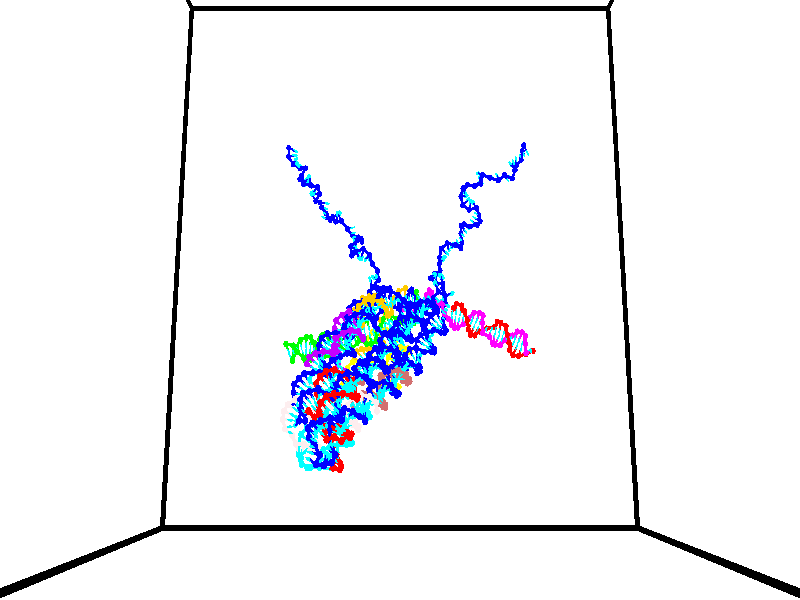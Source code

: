 // switches for output
#declare DRAW_BASES = 1; // possible values are 0, 1; only relevant for DNA ribbons
#declare DRAW_BASES_TYPE = 3; // possible values are 1, 2, 3; only relevant for DNA ribbons
#declare DRAW_FOG = 0; // set to 1 to enable fog

#include "colors.inc"

#include "transforms.inc"
background { rgb <1, 1, 1>}

#default {
   normal{
       ripples 0.25
       frequency 0.20
       turbulence 0.2
       lambda 5
   }
	finish {
		phong 0.1
		phong_size 40.
	}
}

// original window dimensions: 1024x640


// camera settings

camera {
	sky <0, 0.179814, -0.983701>
	up <0, 0.179814, -0.983701>
	right 1.6 * <1, 0, 0>
	location <35, 92.5046, 58.4545>
	look_at <35, 26.874, 46.4577>
	direction <0, -65.6306, -11.9968>
	angle 67.0682
}


# declare cpy_camera_pos = <35, 92.5046, 58.4545>;
# if (DRAW_FOG = 1)
fog {
	fog_type 2
	up vnormalize(cpy_camera_pos)
	color rgbt<1,1,1,0.3>
	distance 1e-5
	fog_alt 3e-3
	fog_offset 56
}
# end


// LIGHTS

# declare lum = 6;
global_settings {
	ambient_light rgb lum * <0.05, 0.05, 0.05>
	max_trace_level 15
}# declare cpy_direct_light_amount = 0.25;
light_source
{	1000 * <-1, -1.16351, -0.803887>,
	rgb lum * cpy_direct_light_amount
	parallel
}

light_source
{	1000 * <1, 1.16351, 0.803887>,
	rgb lum * cpy_direct_light_amount
	parallel
}

// strand 0

// nucleotide -1

// particle -1
sphere {
	<40.234497, 34.147747, 48.469650> 0.250000
	pigment { color rgbt <1,0,0,0> }
	no_shadow
}
cylinder {
	<40.138622, 34.438400, 48.727192>,  <40.081097, 34.612793, 48.881718>, 0.100000
	pigment { color rgbt <1,0,0,0> }
	no_shadow
}
cylinder {
	<40.138622, 34.438400, 48.727192>,  <40.234497, 34.147747, 48.469650>, 0.100000
	pigment { color rgbt <1,0,0,0> }
	no_shadow
}

// particle -1
sphere {
	<40.138622, 34.438400, 48.727192> 0.100000
	pigment { color rgbt <1,0,0,0> }
	no_shadow
}
sphere {
	0, 1
	scale<0.080000,0.200000,0.300000>
	matrix <0.970385, 0.158793, 0.182038,
		0.030035, 0.668420, -0.743177,
		-0.239689, 0.726636, 0.643855,
		40.066715, 34.656391, 48.920349>
	pigment { color rgbt <0,1,1,0> }
	no_shadow
}
cylinder {
	<40.465912, 34.822529, 48.218010>,  <40.234497, 34.147747, 48.469650>, 0.130000
	pigment { color rgbt <1,0,0,0> }
	no_shadow
}

// nucleotide -1

// particle -1
sphere {
	<40.465912, 34.822529, 48.218010> 0.250000
	pigment { color rgbt <1,0,0,0> }
	no_shadow
}
cylinder {
	<40.449875, 34.775494, 48.614910>,  <40.440254, 34.747272, 48.853050>, 0.100000
	pigment { color rgbt <1,0,0,0> }
	no_shadow
}
cylinder {
	<40.449875, 34.775494, 48.614910>,  <40.465912, 34.822529, 48.218010>, 0.100000
	pigment { color rgbt <1,0,0,0> }
	no_shadow
}

// particle -1
sphere {
	<40.449875, 34.775494, 48.614910> 0.100000
	pigment { color rgbt <1,0,0,0> }
	no_shadow
}
sphere {
	0, 1
	scale<0.080000,0.200000,0.300000>
	matrix <0.998923, 0.018481, 0.042549,
		-0.023341, 0.992891, 0.116719,
		-0.040089, -0.117586, 0.992253,
		40.437847, 34.740219, 48.912586>
	pigment { color rgbt <0,1,1,0> }
	no_shadow
}
cylinder {
	<40.922653, 35.267498, 48.439945>,  <40.465912, 34.822529, 48.218010>, 0.130000
	pigment { color rgbt <1,0,0,0> }
	no_shadow
}

// nucleotide -1

// particle -1
sphere {
	<40.922653, 35.267498, 48.439945> 0.250000
	pigment { color rgbt <1,0,0,0> }
	no_shadow
}
cylinder {
	<40.879555, 35.042179, 48.767624>,  <40.853695, 34.906986, 48.964230>, 0.100000
	pigment { color rgbt <1,0,0,0> }
	no_shadow
}
cylinder {
	<40.879555, 35.042179, 48.767624>,  <40.922653, 35.267498, 48.439945>, 0.100000
	pigment { color rgbt <1,0,0,0> }
	no_shadow
}

// particle -1
sphere {
	<40.879555, 35.042179, 48.767624> 0.100000
	pigment { color rgbt <1,0,0,0> }
	no_shadow
}
sphere {
	0, 1
	scale<0.080000,0.200000,0.300000>
	matrix <0.946974, 0.192737, 0.257085,
		-0.302706, 0.803459, 0.512662,
		-0.107749, -0.563299, 0.819197,
		40.847229, 34.873188, 49.013382>
	pigment { color rgbt <0,1,1,0> }
	no_shadow
}
cylinder {
	<41.180168, 35.651310, 48.960518>,  <40.922653, 35.267498, 48.439945>, 0.130000
	pigment { color rgbt <1,0,0,0> }
	no_shadow
}

// nucleotide -1

// particle -1
sphere {
	<41.180168, 35.651310, 48.960518> 0.250000
	pigment { color rgbt <1,0,0,0> }
	no_shadow
}
cylinder {
	<41.149273, 35.302597, 49.154026>,  <41.130733, 35.093369, 49.270130>, 0.100000
	pigment { color rgbt <1,0,0,0> }
	no_shadow
}
cylinder {
	<41.149273, 35.302597, 49.154026>,  <41.180168, 35.651310, 48.960518>, 0.100000
	pigment { color rgbt <1,0,0,0> }
	no_shadow
}

// particle -1
sphere {
	<41.149273, 35.302597, 49.154026> 0.100000
	pigment { color rgbt <1,0,0,0> }
	no_shadow
}
sphere {
	0, 1
	scale<0.080000,0.200000,0.300000>
	matrix <0.894251, 0.153975, 0.420247,
		-0.440851, 0.465075, 0.767695,
		-0.077241, -0.871778, 0.483774,
		41.126102, 35.041065, 49.299160>
	pigment { color rgbt <0,1,1,0> }
	no_shadow
}
cylinder {
	<41.384792, 35.770771, 49.710003>,  <41.180168, 35.651310, 48.960518>, 0.130000
	pigment { color rgbt <1,0,0,0> }
	no_shadow
}

// nucleotide -1

// particle -1
sphere {
	<41.384792, 35.770771, 49.710003> 0.250000
	pigment { color rgbt <1,0,0,0> }
	no_shadow
}
cylinder {
	<41.415855, 35.378384, 49.638821>,  <41.434494, 35.142952, 49.596111>, 0.100000
	pigment { color rgbt <1,0,0,0> }
	no_shadow
}
cylinder {
	<41.415855, 35.378384, 49.638821>,  <41.384792, 35.770771, 49.710003>, 0.100000
	pigment { color rgbt <1,0,0,0> }
	no_shadow
}

// particle -1
sphere {
	<41.415855, 35.378384, 49.638821> 0.100000
	pigment { color rgbt <1,0,0,0> }
	no_shadow
}
sphere {
	0, 1
	scale<0.080000,0.200000,0.300000>
	matrix <0.906885, -0.004642, 0.421353,
		-0.414161, -0.194104, 0.889266,
		0.077658, -0.980970, -0.177952,
		41.439152, 35.084091, 49.585434>
	pigment { color rgbt <0,1,1,0> }
	no_shadow
}
cylinder {
	<41.535061, 35.370903, 50.396488>,  <41.384792, 35.770771, 49.710003>, 0.130000
	pigment { color rgbt <1,0,0,0> }
	no_shadow
}

// nucleotide -1

// particle -1
sphere {
	<41.535061, 35.370903, 50.396488> 0.250000
	pigment { color rgbt <1,0,0,0> }
	no_shadow
}
cylinder {
	<41.692673, 35.142544, 50.108372>,  <41.787239, 35.005527, 49.935501>, 0.100000
	pigment { color rgbt <1,0,0,0> }
	no_shadow
}
cylinder {
	<41.692673, 35.142544, 50.108372>,  <41.535061, 35.370903, 50.396488>, 0.100000
	pigment { color rgbt <1,0,0,0> }
	no_shadow
}

// particle -1
sphere {
	<41.692673, 35.142544, 50.108372> 0.100000
	pigment { color rgbt <1,0,0,0> }
	no_shadow
}
sphere {
	0, 1
	scale<0.080000,0.200000,0.300000>
	matrix <0.868761, -0.024454, 0.494628,
		-0.299998, -0.820655, 0.486341,
		0.394025, -0.570901, -0.720289,
		41.810879, 34.971272, 49.892284>
	pigment { color rgbt <0,1,1,0> }
	no_shadow
}
cylinder {
	<41.816090, 34.779358, 50.769810>,  <41.535061, 35.370903, 50.396488>, 0.130000
	pigment { color rgbt <1,0,0,0> }
	no_shadow
}

// nucleotide -1

// particle -1
sphere {
	<41.816090, 34.779358, 50.769810> 0.250000
	pigment { color rgbt <1,0,0,0> }
	no_shadow
}
cylinder {
	<41.994202, 34.760910, 50.412128>,  <42.101070, 34.749840, 50.197521>, 0.100000
	pigment { color rgbt <1,0,0,0> }
	no_shadow
}
cylinder {
	<41.994202, 34.760910, 50.412128>,  <41.816090, 34.779358, 50.769810>, 0.100000
	pigment { color rgbt <1,0,0,0> }
	no_shadow
}

// particle -1
sphere {
	<41.994202, 34.760910, 50.412128> 0.100000
	pigment { color rgbt <1,0,0,0> }
	no_shadow
}
sphere {
	0, 1
	scale<0.080000,0.200000,0.300000>
	matrix <0.859958, -0.256139, 0.441436,
		-0.249395, -0.965540, -0.074400,
		0.445281, -0.046111, -0.894203,
		42.127785, 34.747074, 50.143867>
	pigment { color rgbt <0,1,1,0> }
	no_shadow
}
cylinder {
	<42.265285, 34.201134, 50.728931>,  <41.816090, 34.779358, 50.769810>, 0.130000
	pigment { color rgbt <1,0,0,0> }
	no_shadow
}

// nucleotide -1

// particle -1
sphere {
	<42.265285, 34.201134, 50.728931> 0.250000
	pigment { color rgbt <1,0,0,0> }
	no_shadow
}
cylinder {
	<42.417747, 34.429157, 50.437794>,  <42.509224, 34.565971, 50.263111>, 0.100000
	pigment { color rgbt <1,0,0,0> }
	no_shadow
}
cylinder {
	<42.417747, 34.429157, 50.437794>,  <42.265285, 34.201134, 50.728931>, 0.100000
	pigment { color rgbt <1,0,0,0> }
	no_shadow
}

// particle -1
sphere {
	<42.417747, 34.429157, 50.437794> 0.100000
	pigment { color rgbt <1,0,0,0> }
	no_shadow
}
sphere {
	0, 1
	scale<0.080000,0.200000,0.300000>
	matrix <0.918765, -0.145930, 0.366844,
		0.102907, -0.808543, -0.579368,
		0.381157, 0.570055, -0.727844,
		42.532093, 34.600174, 50.219440>
	pigment { color rgbt <0,1,1,0> }
	no_shadow
}
cylinder {
	<42.826191, 33.799633, 50.341637>,  <42.265285, 34.201134, 50.728931>, 0.130000
	pigment { color rgbt <1,0,0,0> }
	no_shadow
}

// nucleotide -1

// particle -1
sphere {
	<42.826191, 33.799633, 50.341637> 0.250000
	pigment { color rgbt <1,0,0,0> }
	no_shadow
}
cylinder {
	<42.883125, 34.194485, 50.312492>,  <42.917286, 34.431396, 50.295006>, 0.100000
	pigment { color rgbt <1,0,0,0> }
	no_shadow
}
cylinder {
	<42.883125, 34.194485, 50.312492>,  <42.826191, 33.799633, 50.341637>, 0.100000
	pigment { color rgbt <1,0,0,0> }
	no_shadow
}

// particle -1
sphere {
	<42.883125, 34.194485, 50.312492> 0.100000
	pigment { color rgbt <1,0,0,0> }
	no_shadow
}
sphere {
	0, 1
	scale<0.080000,0.200000,0.300000>
	matrix <0.969369, -0.124130, 0.211935,
		0.200163, -0.100799, -0.974564,
		0.142335, 0.987133, -0.072865,
		42.925827, 34.490623, 50.290634>
	pigment { color rgbt <0,1,1,0> }
	no_shadow
}
cylinder {
	<43.506382, 33.740917, 50.080521>,  <42.826191, 33.799633, 50.341637>, 0.130000
	pigment { color rgbt <1,0,0,0> }
	no_shadow
}

// nucleotide -1

// particle -1
sphere {
	<43.506382, 33.740917, 50.080521> 0.250000
	pigment { color rgbt <1,0,0,0> }
	no_shadow
}
cylinder {
	<43.449162, 34.125343, 50.175079>,  <43.414829, 34.355999, 50.231815>, 0.100000
	pigment { color rgbt <1,0,0,0> }
	no_shadow
}
cylinder {
	<43.449162, 34.125343, 50.175079>,  <43.506382, 33.740917, 50.080521>, 0.100000
	pigment { color rgbt <1,0,0,0> }
	no_shadow
}

// particle -1
sphere {
	<43.449162, 34.125343, 50.175079> 0.100000
	pigment { color rgbt <1,0,0,0> }
	no_shadow
}
sphere {
	0, 1
	scale<0.080000,0.200000,0.300000>
	matrix <0.985608, 0.116592, 0.122403,
		0.090075, 0.250509, -0.963915,
		-0.143048, 0.961068, 0.236401,
		43.406246, 34.413662, 50.245998>
	pigment { color rgbt <0,1,1,0> }
	no_shadow
}
cylinder {
	<44.202576, 34.007420, 50.007442>,  <43.506382, 33.740917, 50.080521>, 0.130000
	pigment { color rgbt <1,0,0,0> }
	no_shadow
}

// nucleotide -1

// particle -1
sphere {
	<44.202576, 34.007420, 50.007442> 0.250000
	pigment { color rgbt <1,0,0,0> }
	no_shadow
}
cylinder {
	<44.028614, 34.339203, 50.147648>,  <43.924236, 34.538273, 50.231773>, 0.100000
	pigment { color rgbt <1,0,0,0> }
	no_shadow
}
cylinder {
	<44.028614, 34.339203, 50.147648>,  <44.202576, 34.007420, 50.007442>, 0.100000
	pigment { color rgbt <1,0,0,0> }
	no_shadow
}

// particle -1
sphere {
	<44.028614, 34.339203, 50.147648> 0.100000
	pigment { color rgbt <1,0,0,0> }
	no_shadow
}
sphere {
	0, 1
	scale<0.080000,0.200000,0.300000>
	matrix <0.881130, 0.311744, 0.355564,
		0.185653, 0.463486, -0.866437,
		-0.434906, 0.829455, 0.350515,
		43.898144, 34.588039, 50.252804>
	pigment { color rgbt <0,1,1,0> }
	no_shadow
}
cylinder {
	<44.426895, 34.695469, 49.661392>,  <44.202576, 34.007420, 50.007442>, 0.130000
	pigment { color rgbt <1,0,0,0> }
	no_shadow
}

// nucleotide -1

// particle -1
sphere {
	<44.426895, 34.695469, 49.661392> 0.250000
	pigment { color rgbt <1,0,0,0> }
	no_shadow
}
cylinder {
	<44.311813, 34.756775, 50.039543>,  <44.242764, 34.793556, 50.266434>, 0.100000
	pigment { color rgbt <1,0,0,0> }
	no_shadow
}
cylinder {
	<44.311813, 34.756775, 50.039543>,  <44.426895, 34.695469, 49.661392>, 0.100000
	pigment { color rgbt <1,0,0,0> }
	no_shadow
}

// particle -1
sphere {
	<44.311813, 34.756775, 50.039543> 0.100000
	pigment { color rgbt <1,0,0,0> }
	no_shadow
}
sphere {
	0, 1
	scale<0.080000,0.200000,0.300000>
	matrix <0.921399, 0.313564, 0.229568,
		-0.261252, 0.937117, -0.231429,
		-0.287700, 0.153263, 0.945378,
		44.225502, 34.802753, 50.323158>
	pigment { color rgbt <0,1,1,0> }
	no_shadow
}
cylinder {
	<44.644947, 35.364483, 49.845810>,  <44.426895, 34.695469, 49.661392>, 0.130000
	pigment { color rgbt <1,0,0,0> }
	no_shadow
}

// nucleotide -1

// particle -1
sphere {
	<44.644947, 35.364483, 49.845810> 0.250000
	pigment { color rgbt <1,0,0,0> }
	no_shadow
}
cylinder {
	<44.602551, 35.157749, 50.185612>,  <44.577114, 35.033710, 50.389492>, 0.100000
	pigment { color rgbt <1,0,0,0> }
	no_shadow
}
cylinder {
	<44.602551, 35.157749, 50.185612>,  <44.644947, 35.364483, 49.845810>, 0.100000
	pigment { color rgbt <1,0,0,0> }
	no_shadow
}

// particle -1
sphere {
	<44.602551, 35.157749, 50.185612> 0.100000
	pigment { color rgbt <1,0,0,0> }
	no_shadow
}
sphere {
	0, 1
	scale<0.080000,0.200000,0.300000>
	matrix <0.877525, 0.353186, 0.324361,
		-0.467672, 0.779836, 0.416099,
		-0.105988, -0.516831, 0.849501,
		44.570755, 35.002701, 50.440460>
	pigment { color rgbt <0,1,1,0> }
	no_shadow
}
cylinder {
	<45.064785, 35.765350, 50.189171>,  <44.644947, 35.364483, 49.845810>, 0.130000
	pigment { color rgbt <1,0,0,0> }
	no_shadow
}

// nucleotide -1

// particle -1
sphere {
	<45.064785, 35.765350, 50.189171> 0.250000
	pigment { color rgbt <1,0,0,0> }
	no_shadow
}
cylinder {
	<44.998463, 35.459652, 50.438469>,  <44.958668, 35.276234, 50.588047>, 0.100000
	pigment { color rgbt <1,0,0,0> }
	no_shadow
}
cylinder {
	<44.998463, 35.459652, 50.438469>,  <45.064785, 35.765350, 50.189171>, 0.100000
	pigment { color rgbt <1,0,0,0> }
	no_shadow
}

// particle -1
sphere {
	<44.998463, 35.459652, 50.438469> 0.100000
	pigment { color rgbt <1,0,0,0> }
	no_shadow
}
sphere {
	0, 1
	scale<0.080000,0.200000,0.300000>
	matrix <0.872659, 0.180653, 0.453686,
		-0.459320, 0.619106, 0.636972,
		-0.165809, -0.764246, 0.623246,
		44.948719, 35.230377, 50.625443>
	pigment { color rgbt <0,1,1,0> }
	no_shadow
}
cylinder {
	<45.119877, 35.965954, 50.887718>,  <45.064785, 35.765350, 50.189171>, 0.130000
	pigment { color rgbt <1,0,0,0> }
	no_shadow
}

// nucleotide -1

// particle -1
sphere {
	<45.119877, 35.965954, 50.887718> 0.250000
	pigment { color rgbt <1,0,0,0> }
	no_shadow
}
cylinder {
	<45.170593, 35.570721, 50.922615>,  <45.201023, 35.333580, 50.943554>, 0.100000
	pigment { color rgbt <1,0,0,0> }
	no_shadow
}
cylinder {
	<45.170593, 35.570721, 50.922615>,  <45.119877, 35.965954, 50.887718>, 0.100000
	pigment { color rgbt <1,0,0,0> }
	no_shadow
}

// particle -1
sphere {
	<45.170593, 35.570721, 50.922615> 0.100000
	pigment { color rgbt <1,0,0,0> }
	no_shadow
}
sphere {
	0, 1
	scale<0.080000,0.200000,0.300000>
	matrix <0.852421, 0.153509, 0.499814,
		-0.507252, 0.010995, 0.861728,
		0.126788, -0.988086, 0.087240,
		45.208630, 35.274296, 50.948788>
	pigment { color rgbt <0,1,1,0> }
	no_shadow
}
cylinder {
	<45.282074, 35.916801, 51.530830>,  <45.119877, 35.965954, 50.887718>, 0.130000
	pigment { color rgbt <1,0,0,0> }
	no_shadow
}

// nucleotide -1

// particle -1
sphere {
	<45.282074, 35.916801, 51.530830> 0.250000
	pigment { color rgbt <1,0,0,0> }
	no_shadow
}
cylinder {
	<45.380394, 35.553436, 51.395550>,  <45.439384, 35.335419, 51.314381>, 0.100000
	pigment { color rgbt <1,0,0,0> }
	no_shadow
}
cylinder {
	<45.380394, 35.553436, 51.395550>,  <45.282074, 35.916801, 51.530830>, 0.100000
	pigment { color rgbt <1,0,0,0> }
	no_shadow
}

// particle -1
sphere {
	<45.380394, 35.553436, 51.395550> 0.100000
	pigment { color rgbt <1,0,0,0> }
	no_shadow
}
sphere {
	0, 1
	scale<0.080000,0.200000,0.300000>
	matrix <0.781085, -0.020995, 0.624072,
		-0.574013, -0.417557, 0.704383,
		0.245797, -0.908408, -0.338199,
		45.454132, 35.280914, 51.294090>
	pigment { color rgbt <0,1,1,0> }
	no_shadow
}
cylinder {
	<45.394173, 35.516663, 52.053360>,  <45.282074, 35.916801, 51.530830>, 0.130000
	pigment { color rgbt <1,0,0,0> }
	no_shadow
}

// nucleotide -1

// particle -1
sphere {
	<45.394173, 35.516663, 52.053360> 0.250000
	pigment { color rgbt <1,0,0,0> }
	no_shadow
}
cylinder {
	<45.611008, 35.365421, 51.753178>,  <45.741108, 35.274677, 51.573071>, 0.100000
	pigment { color rgbt <1,0,0,0> }
	no_shadow
}
cylinder {
	<45.611008, 35.365421, 51.753178>,  <45.394173, 35.516663, 52.053360>, 0.100000
	pigment { color rgbt <1,0,0,0> }
	no_shadow
}

// particle -1
sphere {
	<45.611008, 35.365421, 51.753178> 0.100000
	pigment { color rgbt <1,0,0,0> }
	no_shadow
}
sphere {
	0, 1
	scale<0.080000,0.200000,0.300000>
	matrix <0.800417, -0.039607, 0.598133,
		-0.255880, -0.924915, 0.281170,
		0.542086, -0.378104, -0.750453,
		45.773632, 35.251991, 51.528042>
	pigment { color rgbt <0,1,1,0> }
	no_shadow
}
cylinder {
	<45.803841, 34.976913, 52.389797>,  <45.394173, 35.516663, 52.053360>, 0.130000
	pigment { color rgbt <1,0,0,0> }
	no_shadow
}

// nucleotide -1

// particle -1
sphere {
	<45.803841, 34.976913, 52.389797> 0.250000
	pigment { color rgbt <1,0,0,0> }
	no_shadow
}
cylinder {
	<45.988522, 35.025352, 52.038303>,  <46.099331, 35.054417, 51.827408>, 0.100000
	pigment { color rgbt <1,0,0,0> }
	no_shadow
}
cylinder {
	<45.988522, 35.025352, 52.038303>,  <45.803841, 34.976913, 52.389797>, 0.100000
	pigment { color rgbt <1,0,0,0> }
	no_shadow
}

// particle -1
sphere {
	<45.988522, 35.025352, 52.038303> 0.100000
	pigment { color rgbt <1,0,0,0> }
	no_shadow
}
sphere {
	0, 1
	scale<0.080000,0.200000,0.300000>
	matrix <0.885331, -0.124305, 0.448036,
		-0.054974, -0.984826, -0.164604,
		0.461699, 0.121099, -0.878731,
		46.127033, 35.061684, 51.774685>
	pigment { color rgbt <0,1,1,0> }
	no_shadow
}
cylinder {
	<46.420490, 34.475605, 52.412457>,  <45.803841, 34.976913, 52.389797>, 0.130000
	pigment { color rgbt <1,0,0,0> }
	no_shadow
}

// nucleotide -1

// particle -1
sphere {
	<46.420490, 34.475605, 52.412457> 0.250000
	pigment { color rgbt <1,0,0,0> }
	no_shadow
}
cylinder {
	<46.515533, 34.754204, 52.141624>,  <46.572559, 34.921364, 51.979126>, 0.100000
	pigment { color rgbt <1,0,0,0> }
	no_shadow
}
cylinder {
	<46.515533, 34.754204, 52.141624>,  <46.420490, 34.475605, 52.412457>, 0.100000
	pigment { color rgbt <1,0,0,0> }
	no_shadow
}

// particle -1
sphere {
	<46.515533, 34.754204, 52.141624> 0.100000
	pigment { color rgbt <1,0,0,0> }
	no_shadow
}
sphere {
	0, 1
	scale<0.080000,0.200000,0.300000>
	matrix <0.965636, -0.093794, 0.242385,
		0.105313, -0.711407, -0.694845,
		0.237607, 0.696493, -0.677082,
		46.586815, 34.963150, 51.938499>
	pigment { color rgbt <0,1,1,0> }
	no_shadow
}
cylinder {
	<47.134048, 34.376995, 52.273983>,  <46.420490, 34.475605, 52.412457>, 0.130000
	pigment { color rgbt <1,0,0,0> }
	no_shadow
}

// nucleotide -1

// particle -1
sphere {
	<47.134048, 34.376995, 52.273983> 0.250000
	pigment { color rgbt <1,0,0,0> }
	no_shadow
}
cylinder {
	<47.057713, 34.747097, 52.142845>,  <47.011913, 34.969158, 52.064163>, 0.100000
	pigment { color rgbt <1,0,0,0> }
	no_shadow
}
cylinder {
	<47.057713, 34.747097, 52.142845>,  <47.134048, 34.376995, 52.273983>, 0.100000
	pigment { color rgbt <1,0,0,0> }
	no_shadow
}

// particle -1
sphere {
	<47.057713, 34.747097, 52.142845> 0.100000
	pigment { color rgbt <1,0,0,0> }
	no_shadow
}
sphere {
	0, 1
	scale<0.080000,0.200000,0.300000>
	matrix <0.925114, 0.281204, 0.255126,
		0.328248, -0.254606, -0.909631,
		-0.190835, 0.925257, -0.327844,
		47.000462, 35.024673, 52.044491>
	pigment { color rgbt <0,1,1,0> }
	no_shadow
}
cylinder {
	<47.841888, 34.486160, 52.014538>,  <47.134048, 34.376995, 52.273983>, 0.130000
	pigment { color rgbt <1,0,0,0> }
	no_shadow
}

// nucleotide -1

// particle -1
sphere {
	<47.841888, 34.486160, 52.014538> 0.250000
	pigment { color rgbt <1,0,0,0> }
	no_shadow
}
cylinder {
	<47.637753, 34.828659, 52.046539>,  <47.515270, 35.034157, 52.065739>, 0.100000
	pigment { color rgbt <1,0,0,0> }
	no_shadow
}
cylinder {
	<47.637753, 34.828659, 52.046539>,  <47.841888, 34.486160, 52.014538>, 0.100000
	pigment { color rgbt <1,0,0,0> }
	no_shadow
}

// particle -1
sphere {
	<47.637753, 34.828659, 52.046539> 0.100000
	pigment { color rgbt <1,0,0,0> }
	no_shadow
}
sphere {
	0, 1
	scale<0.080000,0.200000,0.300000>
	matrix <0.856122, 0.497047, 0.141419,
		0.081323, 0.140665, -0.986712,
		-0.510335, 0.856246, 0.080005,
		47.484653, 35.085533, 52.070541>
	pigment { color rgbt <0,1,1,0> }
	no_shadow
}
// strand 1

// nucleotide -1

// particle -1
sphere {
	<24.127844, 35.278522, 51.544418> 0.250000
	pigment { color rgbt <0,1,0,0> }
	no_shadow
}
cylinder {
	<24.216133, 34.992538, 51.809780>,  <24.269106, 34.820946, 51.968998>, 0.100000
	pigment { color rgbt <0,1,0,0> }
	no_shadow
}
cylinder {
	<24.216133, 34.992538, 51.809780>,  <24.127844, 35.278522, 51.544418>, 0.100000
	pigment { color rgbt <0,1,0,0> }
	no_shadow
}

// particle -1
sphere {
	<24.216133, 34.992538, 51.809780> 0.100000
	pigment { color rgbt <0,1,0,0> }
	no_shadow
}
sphere {
	0, 1
	scale<0.080000,0.200000,0.300000>
	matrix <0.962397, 0.049227, -0.267149,
		0.158343, 0.697428, 0.698943,
		0.220724, -0.714962, 0.663408,
		24.282351, 34.778049, 52.008804>
	pigment { color rgbt <0,1,1,0> }
	no_shadow
}
cylinder {
	<24.841970, 35.389534, 51.685627>,  <24.127844, 35.278522, 51.544418>, 0.130000
	pigment { color rgbt <0,1,0,0> }
	no_shadow
}

// nucleotide -1

// particle -1
sphere {
	<24.841970, 35.389534, 51.685627> 0.250000
	pigment { color rgbt <0,1,0,0> }
	no_shadow
}
cylinder {
	<24.774807, 35.031826, 51.851562>,  <24.734509, 34.817204, 51.951126>, 0.100000
	pigment { color rgbt <0,1,0,0> }
	no_shadow
}
cylinder {
	<24.774807, 35.031826, 51.851562>,  <24.841970, 35.389534, 51.685627>, 0.100000
	pigment { color rgbt <0,1,0,0> }
	no_shadow
}

// particle -1
sphere {
	<24.774807, 35.031826, 51.851562> 0.100000
	pigment { color rgbt <0,1,0,0> }
	no_shadow
}
sphere {
	0, 1
	scale<0.080000,0.200000,0.300000>
	matrix <0.973242, -0.217338, -0.074587,
		0.156862, 0.391218, 0.906831,
		-0.167909, -0.894266, 0.414842,
		24.724434, 34.763546, 51.976017>
	pigment { color rgbt <0,1,1,0> }
	no_shadow
}
cylinder {
	<25.288868, 35.373238, 52.217049>,  <24.841970, 35.389534, 51.685627>, 0.130000
	pigment { color rgbt <0,1,0,0> }
	no_shadow
}

// nucleotide -1

// particle -1
sphere {
	<25.288868, 35.373238, 52.217049> 0.250000
	pigment { color rgbt <0,1,0,0> }
	no_shadow
}
cylinder {
	<25.185276, 34.996304, 52.132259>,  <25.123121, 34.770142, 52.081387>, 0.100000
	pigment { color rgbt <0,1,0,0> }
	no_shadow
}
cylinder {
	<25.185276, 34.996304, 52.132259>,  <25.288868, 35.373238, 52.217049>, 0.100000
	pigment { color rgbt <0,1,0,0> }
	no_shadow
}

// particle -1
sphere {
	<25.185276, 34.996304, 52.132259> 0.100000
	pigment { color rgbt <0,1,0,0> }
	no_shadow
}
sphere {
	0, 1
	scale<0.080000,0.200000,0.300000>
	matrix <0.965883, -0.252900, -0.055791,
		-0.001034, -0.219190, 0.975682,
		-0.258978, -0.942336, -0.211974,
		25.107582, 34.713604, 52.068668>
	pigment { color rgbt <0,1,1,0> }
	no_shadow
}
cylinder {
	<25.801596, 35.029613, 52.644344>,  <25.288868, 35.373238, 52.217049>, 0.130000
	pigment { color rgbt <0,1,0,0> }
	no_shadow
}

// nucleotide -1

// particle -1
sphere {
	<25.801596, 35.029613, 52.644344> 0.250000
	pigment { color rgbt <0,1,0,0> }
	no_shadow
}
cylinder {
	<25.694733, 34.754223, 52.374641>,  <25.630615, 34.588989, 52.212822>, 0.100000
	pigment { color rgbt <0,1,0,0> }
	no_shadow
}
cylinder {
	<25.694733, 34.754223, 52.374641>,  <25.801596, 35.029613, 52.644344>, 0.100000
	pigment { color rgbt <0,1,0,0> }
	no_shadow
}

// particle -1
sphere {
	<25.694733, 34.754223, 52.374641> 0.100000
	pigment { color rgbt <0,1,0,0> }
	no_shadow
}
sphere {
	0, 1
	scale<0.080000,0.200000,0.300000>
	matrix <0.914081, -0.402576, 0.048884,
		-0.305095, -0.603264, 0.736879,
		-0.267160, -0.688481, -0.674255,
		25.614584, 34.547680, 52.172363>
	pigment { color rgbt <0,1,1,0> }
	no_shadow
}
cylinder {
	<25.907967, 34.374493, 52.798180>,  <25.801596, 35.029613, 52.644344>, 0.130000
	pigment { color rgbt <0,1,0,0> }
	no_shadow
}

// nucleotide -1

// particle -1
sphere {
	<25.907967, 34.374493, 52.798180> 0.250000
	pigment { color rgbt <0,1,0,0> }
	no_shadow
}
cylinder {
	<25.905821, 34.346951, 52.399136>,  <25.904533, 34.330425, 52.159710>, 0.100000
	pigment { color rgbt <0,1,0,0> }
	no_shadow
}
cylinder {
	<25.905821, 34.346951, 52.399136>,  <25.907967, 34.374493, 52.798180>, 0.100000
	pigment { color rgbt <0,1,0,0> }
	no_shadow
}

// particle -1
sphere {
	<25.905821, 34.346951, 52.399136> 0.100000
	pigment { color rgbt <0,1,0,0> }
	no_shadow
}
sphere {
	0, 1
	scale<0.080000,0.200000,0.300000>
	matrix <0.895201, -0.444909, 0.025896,
		-0.445630, -0.892924, 0.064029,
		-0.005364, -0.068859, -0.997612,
		25.904211, 34.326294, 52.099854>
	pigment { color rgbt <0,1,1,0> }
	no_shadow
}
cylinder {
	<26.305538, 33.679413, 52.631401>,  <25.907967, 34.374493, 52.798180>, 0.130000
	pigment { color rgbt <0,1,0,0> }
	no_shadow
}

// nucleotide -1

// particle -1
sphere {
	<26.305538, 33.679413, 52.631401> 0.250000
	pigment { color rgbt <0,1,0,0> }
	no_shadow
}
cylinder {
	<26.295696, 33.870678, 52.280231>,  <26.289791, 33.985439, 52.069530>, 0.100000
	pigment { color rgbt <0,1,0,0> }
	no_shadow
}
cylinder {
	<26.295696, 33.870678, 52.280231>,  <26.305538, 33.679413, 52.631401>, 0.100000
	pigment { color rgbt <0,1,0,0> }
	no_shadow
}

// particle -1
sphere {
	<26.295696, 33.870678, 52.280231> 0.100000
	pigment { color rgbt <0,1,0,0> }
	no_shadow
}
sphere {
	0, 1
	scale<0.080000,0.200000,0.300000>
	matrix <0.925137, -0.321900, -0.201253,
		-0.378836, -0.817153, -0.434448,
		-0.024605, 0.478166, -0.877925,
		26.288315, 34.014126, 52.016853>
	pigment { color rgbt <0,1,1,0> }
	no_shadow
}
cylinder {
	<26.409016, 33.159088, 52.153400>,  <26.305538, 33.679413, 52.631401>, 0.130000
	pigment { color rgbt <0,1,0,0> }
	no_shadow
}

// nucleotide -1

// particle -1
sphere {
	<26.409016, 33.159088, 52.153400> 0.250000
	pigment { color rgbt <0,1,0,0> }
	no_shadow
}
cylinder {
	<26.517141, 33.514706, 52.005600>,  <26.582016, 33.728077, 51.916920>, 0.100000
	pigment { color rgbt <0,1,0,0> }
	no_shadow
}
cylinder {
	<26.517141, 33.514706, 52.005600>,  <26.409016, 33.159088, 52.153400>, 0.100000
	pigment { color rgbt <0,1,0,0> }
	no_shadow
}

// particle -1
sphere {
	<26.517141, 33.514706, 52.005600> 0.100000
	pigment { color rgbt <0,1,0,0> }
	no_shadow
}
sphere {
	0, 1
	scale<0.080000,0.200000,0.300000>
	matrix <0.941512, -0.324308, -0.091537,
		-0.201211, -0.323142, -0.924713,
		0.270313, 0.889046, -0.369497,
		26.598234, 33.781418, 51.894753>
	pigment { color rgbt <0,1,1,0> }
	no_shadow
}
cylinder {
	<26.824543, 33.077351, 51.499149>,  <26.409016, 33.159088, 52.153400>, 0.130000
	pigment { color rgbt <0,1,0,0> }
	no_shadow
}

// nucleotide -1

// particle -1
sphere {
	<26.824543, 33.077351, 51.499149> 0.250000
	pigment { color rgbt <0,1,0,0> }
	no_shadow
}
cylinder {
	<26.902157, 33.456650, 51.599686>,  <26.948725, 33.684231, 51.660007>, 0.100000
	pigment { color rgbt <0,1,0,0> }
	no_shadow
}
cylinder {
	<26.902157, 33.456650, 51.599686>,  <26.824543, 33.077351, 51.499149>, 0.100000
	pigment { color rgbt <0,1,0,0> }
	no_shadow
}

// particle -1
sphere {
	<26.902157, 33.456650, 51.599686> 0.100000
	pigment { color rgbt <0,1,0,0> }
	no_shadow
}
sphere {
	0, 1
	scale<0.080000,0.200000,0.300000>
	matrix <0.975934, -0.160598, -0.147513,
		-0.099514, 0.273918, -0.956591,
		0.194033, 0.948250, 0.251344,
		26.960367, 33.741123, 51.675087>
	pigment { color rgbt <0,1,1,0> }
	no_shadow
}
cylinder {
	<27.094656, 33.448029, 50.919506>,  <26.824543, 33.077351, 51.499149>, 0.130000
	pigment { color rgbt <0,1,0,0> }
	no_shadow
}

// nucleotide -1

// particle -1
sphere {
	<27.094656, 33.448029, 50.919506> 0.250000
	pigment { color rgbt <0,1,0,0> }
	no_shadow
}
cylinder {
	<27.215345, 33.658390, 51.237595>,  <27.287760, 33.784607, 51.428448>, 0.100000
	pigment { color rgbt <0,1,0,0> }
	no_shadow
}
cylinder {
	<27.215345, 33.658390, 51.237595>,  <27.094656, 33.448029, 50.919506>, 0.100000
	pigment { color rgbt <0,1,0,0> }
	no_shadow
}

// particle -1
sphere {
	<27.215345, 33.658390, 51.237595> 0.100000
	pigment { color rgbt <0,1,0,0> }
	no_shadow
}
sphere {
	0, 1
	scale<0.080000,0.200000,0.300000>
	matrix <0.914068, 0.077521, -0.398082,
		-0.271001, 0.847002, -0.457325,
		0.301724, 0.525907, 0.795226,
		27.305862, 33.816162, 51.476162>
	pigment { color rgbt <0,1,1,0> }
	no_shadow
}
cylinder {
	<27.356131, 33.946083, 50.673073>,  <27.094656, 33.448029, 50.919506>, 0.130000
	pigment { color rgbt <0,1,0,0> }
	no_shadow
}

// nucleotide -1

// particle -1
sphere {
	<27.356131, 33.946083, 50.673073> 0.250000
	pigment { color rgbt <0,1,0,0> }
	no_shadow
}
cylinder {
	<27.534605, 33.947659, 51.031044>,  <27.641689, 33.948605, 51.245827>, 0.100000
	pigment { color rgbt <0,1,0,0> }
	no_shadow
}
cylinder {
	<27.534605, 33.947659, 51.031044>,  <27.356131, 33.946083, 50.673073>, 0.100000
	pigment { color rgbt <0,1,0,0> }
	no_shadow
}

// particle -1
sphere {
	<27.534605, 33.947659, 51.031044> 0.100000
	pigment { color rgbt <0,1,0,0> }
	no_shadow
}
sphere {
	0, 1
	scale<0.080000,0.200000,0.300000>
	matrix <0.887156, 0.129666, -0.442879,
		-0.117785, 0.991550, 0.054364,
		0.446186, 0.003935, 0.894932,
		27.668461, 33.948837, 51.299522>
	pigment { color rgbt <0,1,1,0> }
	no_shadow
}
cylinder {
	<27.785582, 34.630978, 50.688808>,  <27.356131, 33.946083, 50.673073>, 0.130000
	pigment { color rgbt <0,1,0,0> }
	no_shadow
}

// nucleotide -1

// particle -1
sphere {
	<27.785582, 34.630978, 50.688808> 0.250000
	pigment { color rgbt <0,1,0,0> }
	no_shadow
}
cylinder {
	<27.937784, 34.388947, 50.968552>,  <28.029106, 34.243729, 51.136398>, 0.100000
	pigment { color rgbt <0,1,0,0> }
	no_shadow
}
cylinder {
	<27.937784, 34.388947, 50.968552>,  <27.785582, 34.630978, 50.688808>, 0.100000
	pigment { color rgbt <0,1,0,0> }
	no_shadow
}

// particle -1
sphere {
	<27.937784, 34.388947, 50.968552> 0.100000
	pigment { color rgbt <0,1,0,0> }
	no_shadow
}
sphere {
	0, 1
	scale<0.080000,0.200000,0.300000>
	matrix <0.910017, 0.379571, -0.166720,
		-0.164576, 0.699863, 0.695059,
		0.380505, -0.605077, 0.699355,
		28.051935, 34.207424, 51.178360>
	pigment { color rgbt <0,1,1,0> }
	no_shadow
}
cylinder {
	<28.249310, 35.058414, 51.066261>,  <27.785582, 34.630978, 50.688808>, 0.130000
	pigment { color rgbt <0,1,0,0> }
	no_shadow
}

// nucleotide -1

// particle -1
sphere {
	<28.249310, 35.058414, 51.066261> 0.250000
	pigment { color rgbt <0,1,0,0> }
	no_shadow
}
cylinder {
	<28.365828, 34.686340, 51.155609>,  <28.435738, 34.463097, 51.209217>, 0.100000
	pigment { color rgbt <0,1,0,0> }
	no_shadow
}
cylinder {
	<28.365828, 34.686340, 51.155609>,  <28.249310, 35.058414, 51.066261>, 0.100000
	pigment { color rgbt <0,1,0,0> }
	no_shadow
}

// particle -1
sphere {
	<28.365828, 34.686340, 51.155609> 0.100000
	pigment { color rgbt <0,1,0,0> }
	no_shadow
}
sphere {
	0, 1
	scale<0.080000,0.200000,0.300000>
	matrix <0.955282, 0.270435, -0.119591,
		0.050835, 0.248217, 0.967370,
		0.291295, -0.930190, 0.223369,
		28.453217, 34.407284, 51.222618>
	pigment { color rgbt <0,1,1,0> }
	no_shadow
}
cylinder {
	<28.735079, 35.108063, 51.563171>,  <28.249310, 35.058414, 51.066261>, 0.130000
	pigment { color rgbt <0,1,0,0> }
	no_shadow
}

// nucleotide -1

// particle -1
sphere {
	<28.735079, 35.108063, 51.563171> 0.250000
	pigment { color rgbt <0,1,0,0> }
	no_shadow
}
cylinder {
	<28.788918, 34.757561, 51.378105>,  <28.821220, 34.547260, 51.267067>, 0.100000
	pigment { color rgbt <0,1,0,0> }
	no_shadow
}
cylinder {
	<28.788918, 34.757561, 51.378105>,  <28.735079, 35.108063, 51.563171>, 0.100000
	pigment { color rgbt <0,1,0,0> }
	no_shadow
}

// particle -1
sphere {
	<28.788918, 34.757561, 51.378105> 0.100000
	pigment { color rgbt <0,1,0,0> }
	no_shadow
}
sphere {
	0, 1
	scale<0.080000,0.200000,0.300000>
	matrix <0.980243, 0.186041, -0.067180,
		0.144942, -0.444481, 0.883985,
		0.134597, -0.876257, -0.462664,
		28.829296, 34.494682, 51.239307>
	pigment { color rgbt <0,1,1,0> }
	no_shadow
}
cylinder {
	<29.333447, 34.911469, 51.790974>,  <28.735079, 35.108063, 51.563171>, 0.130000
	pigment { color rgbt <0,1,0,0> }
	no_shadow
}

// nucleotide -1

// particle -1
sphere {
	<29.333447, 34.911469, 51.790974> 0.250000
	pigment { color rgbt <0,1,0,0> }
	no_shadow
}
cylinder {
	<29.314610, 34.637451, 51.500183>,  <29.303307, 34.473042, 51.325710>, 0.100000
	pigment { color rgbt <0,1,0,0> }
	no_shadow
}
cylinder {
	<29.314610, 34.637451, 51.500183>,  <29.333447, 34.911469, 51.790974>, 0.100000
	pigment { color rgbt <0,1,0,0> }
	no_shadow
}

// particle -1
sphere {
	<29.314610, 34.637451, 51.500183> 0.100000
	pigment { color rgbt <0,1,0,0> }
	no_shadow
}
sphere {
	0, 1
	scale<0.080000,0.200000,0.300000>
	matrix <0.996114, 0.022012, -0.085270,
		0.074416, -0.728167, 0.681348,
		-0.047093, -0.685046, -0.726976,
		29.300482, 34.431938, 51.282089>
	pigment { color rgbt <0,1,1,0> }
	no_shadow
}
cylinder {
	<29.813105, 34.365883, 52.010422>,  <29.333447, 34.911469, 51.790974>, 0.130000
	pigment { color rgbt <0,1,0,0> }
	no_shadow
}

// nucleotide -1

// particle -1
sphere {
	<29.813105, 34.365883, 52.010422> 0.250000
	pigment { color rgbt <0,1,0,0> }
	no_shadow
}
cylinder {
	<29.744780, 34.331394, 51.617813>,  <29.703785, 34.310703, 51.382248>, 0.100000
	pigment { color rgbt <0,1,0,0> }
	no_shadow
}
cylinder {
	<29.744780, 34.331394, 51.617813>,  <29.813105, 34.365883, 52.010422>, 0.100000
	pigment { color rgbt <0,1,0,0> }
	no_shadow
}

// particle -1
sphere {
	<29.744780, 34.331394, 51.617813> 0.100000
	pigment { color rgbt <0,1,0,0> }
	no_shadow
}
sphere {
	0, 1
	scale<0.080000,0.200000,0.300000>
	matrix <0.960980, 0.205401, -0.185280,
		0.217581, -0.974873, 0.047768,
		-0.170813, -0.086217, -0.981524,
		29.693535, 34.305531, 51.323357>
	pigment { color rgbt <0,1,1,0> }
	no_shadow
}
cylinder {
	<30.316893, 33.989658, 51.755684>,  <29.813105, 34.365883, 52.010422>, 0.130000
	pigment { color rgbt <0,1,0,0> }
	no_shadow
}

// nucleotide -1

// particle -1
sphere {
	<30.316893, 33.989658, 51.755684> 0.250000
	pigment { color rgbt <0,1,0,0> }
	no_shadow
}
cylinder {
	<30.213129, 34.142139, 51.400742>,  <30.150871, 34.233627, 51.187778>, 0.100000
	pigment { color rgbt <0,1,0,0> }
	no_shadow
}
cylinder {
	<30.213129, 34.142139, 51.400742>,  <30.316893, 33.989658, 51.755684>, 0.100000
	pigment { color rgbt <0,1,0,0> }
	no_shadow
}

// particle -1
sphere {
	<30.213129, 34.142139, 51.400742> 0.100000
	pigment { color rgbt <0,1,0,0> }
	no_shadow
}
sphere {
	0, 1
	scale<0.080000,0.200000,0.300000>
	matrix <0.964045, 0.157059, -0.214360,
		0.057652, -0.911054, -0.408237,
		-0.259411, 0.381200, -0.887351,
		30.135305, 34.256500, 51.134537>
	pigment { color rgbt <0,1,1,0> }
	no_shadow
}
cylinder {
	<30.794350, 33.700577, 51.290253>,  <30.316893, 33.989658, 51.755684>, 0.130000
	pigment { color rgbt <0,1,0,0> }
	no_shadow
}

// nucleotide -1

// particle -1
sphere {
	<30.794350, 33.700577, 51.290253> 0.250000
	pigment { color rgbt <0,1,0,0> }
	no_shadow
}
cylinder {
	<30.649910, 34.015564, 51.090450>,  <30.563246, 34.204556, 50.970570>, 0.100000
	pigment { color rgbt <0,1,0,0> }
	no_shadow
}
cylinder {
	<30.649910, 34.015564, 51.090450>,  <30.794350, 33.700577, 51.290253>, 0.100000
	pigment { color rgbt <0,1,0,0> }
	no_shadow
}

// particle -1
sphere {
	<30.649910, 34.015564, 51.090450> 0.100000
	pigment { color rgbt <0,1,0,0> }
	no_shadow
}
sphere {
	0, 1
	scale<0.080000,0.200000,0.300000>
	matrix <0.928276, 0.252448, -0.273082,
		-0.088945, -0.562285, -0.822146,
		-0.361099, 0.787468, -0.499501,
		30.541580, 34.251804, 50.940601>
	pigment { color rgbt <0,1,1,0> }
	no_shadow
}
cylinder {
	<31.025579, 33.603214, 50.662884>,  <30.794350, 33.700577, 51.290253>, 0.130000
	pigment { color rgbt <0,1,0,0> }
	no_shadow
}

// nucleotide -1

// particle -1
sphere {
	<31.025579, 33.603214, 50.662884> 0.250000
	pigment { color rgbt <0,1,0,0> }
	no_shadow
}
cylinder {
	<30.953146, 33.995255, 50.695419>,  <30.909685, 34.230476, 50.714939>, 0.100000
	pigment { color rgbt <0,1,0,0> }
	no_shadow
}
cylinder {
	<30.953146, 33.995255, 50.695419>,  <31.025579, 33.603214, 50.662884>, 0.100000
	pigment { color rgbt <0,1,0,0> }
	no_shadow
}

// particle -1
sphere {
	<30.953146, 33.995255, 50.695419> 0.100000
	pigment { color rgbt <0,1,0,0> }
	no_shadow
}
sphere {
	0, 1
	scale<0.080000,0.200000,0.300000>
	matrix <0.945869, 0.196213, -0.258520,
		-0.269334, 0.030119, -0.962576,
		-0.181084, 0.980099, 0.081335,
		30.898821, 34.289284, 50.719818>
	pigment { color rgbt <0,1,1,0> }
	no_shadow
}
cylinder {
	<31.148352, 33.833477, 50.057602>,  <31.025579, 33.603214, 50.662884>, 0.130000
	pigment { color rgbt <0,1,0,0> }
	no_shadow
}

// nucleotide -1

// particle -1
sphere {
	<31.148352, 33.833477, 50.057602> 0.250000
	pigment { color rgbt <0,1,0,0> }
	no_shadow
}
cylinder {
	<31.185976, 34.152767, 50.295586>,  <31.208549, 34.344341, 50.438377>, 0.100000
	pigment { color rgbt <0,1,0,0> }
	no_shadow
}
cylinder {
	<31.185976, 34.152767, 50.295586>,  <31.148352, 33.833477, 50.057602>, 0.100000
	pigment { color rgbt <0,1,0,0> }
	no_shadow
}

// particle -1
sphere {
	<31.185976, 34.152767, 50.295586> 0.100000
	pigment { color rgbt <0,1,0,0> }
	no_shadow
}
sphere {
	0, 1
	scale<0.080000,0.200000,0.300000>
	matrix <0.942851, 0.120464, -0.310678,
		-0.319664, 0.590184, -0.741281,
		0.094059, 0.798230, 0.594964,
		31.214193, 34.392235, 50.474075>
	pigment { color rgbt <0,1,1,0> }
	no_shadow
}
cylinder {
	<31.461399, 34.344688, 49.602955>,  <31.148352, 33.833477, 50.057602>, 0.130000
	pigment { color rgbt <0,1,0,0> }
	no_shadow
}

// nucleotide -1

// particle -1
sphere {
	<31.461399, 34.344688, 49.602955> 0.250000
	pigment { color rgbt <0,1,0,0> }
	no_shadow
}
cylinder {
	<31.513294, 34.466122, 49.980526>,  <31.544432, 34.538982, 50.207069>, 0.100000
	pigment { color rgbt <0,1,0,0> }
	no_shadow
}
cylinder {
	<31.513294, 34.466122, 49.980526>,  <31.461399, 34.344688, 49.602955>, 0.100000
	pigment { color rgbt <0,1,0,0> }
	no_shadow
}

// particle -1
sphere {
	<31.513294, 34.466122, 49.980526> 0.100000
	pigment { color rgbt <0,1,0,0> }
	no_shadow
}
sphere {
	0, 1
	scale<0.080000,0.200000,0.300000>
	matrix <0.950693, 0.232363, -0.205402,
		-0.281692, 0.924037, -0.258469,
		0.129740, 0.303585, 0.943930,
		31.552216, 34.557198, 50.263706>
	pigment { color rgbt <0,1,1,0> }
	no_shadow
}
cylinder {
	<31.858051, 34.978790, 49.540497>,  <31.461399, 34.344688, 49.602955>, 0.130000
	pigment { color rgbt <0,1,0,0> }
	no_shadow
}

// nucleotide -1

// particle -1
sphere {
	<31.858051, 34.978790, 49.540497> 0.250000
	pigment { color rgbt <0,1,0,0> }
	no_shadow
}
cylinder {
	<31.931383, 34.834824, 49.906414>,  <31.975382, 34.748444, 50.125965>, 0.100000
	pigment { color rgbt <0,1,0,0> }
	no_shadow
}
cylinder {
	<31.931383, 34.834824, 49.906414>,  <31.858051, 34.978790, 49.540497>, 0.100000
	pigment { color rgbt <0,1,0,0> }
	no_shadow
}

// particle -1
sphere {
	<31.931383, 34.834824, 49.906414> 0.100000
	pigment { color rgbt <0,1,0,0> }
	no_shadow
}
sphere {
	0, 1
	scale<0.080000,0.200000,0.300000>
	matrix <0.981886, 0.112344, -0.152576,
		-0.047857, 0.926194, 0.373997,
		0.183331, -0.359920, 0.914793,
		31.986383, 34.726849, 50.180851>
	pigment { color rgbt <0,1,1,0> }
	no_shadow
}
// strand 2

// nucleotide -1

// particle -1
sphere {
	<23.809742, 35.007149, 34.962193> 0.250000
	pigment { color rgbt <0,0,1,0> }
	no_shadow
}
cylinder {
	<24.174107, 34.908680, 35.094643>,  <24.392725, 34.849598, 35.174110>, 0.100000
	pigment { color rgbt <0,0,1,0> }
	no_shadow
}
cylinder {
	<24.174107, 34.908680, 35.094643>,  <23.809742, 35.007149, 34.962193>, 0.100000
	pigment { color rgbt <0,0,1,0> }
	no_shadow
}

// particle -1
sphere {
	<24.174107, 34.908680, 35.094643> 0.100000
	pigment { color rgbt <0,0,1,0> }
	no_shadow
}
sphere {
	0, 1
	scale<0.080000,0.200000,0.300000>
	matrix <-0.249827, 0.309616, 0.917455,
		-0.328374, -0.918442, 0.220531,
		0.910910, -0.246174, 0.331121,
		24.447380, 34.834827, 35.193977>
	pigment { color rgbt <0,1,1,0> }
	no_shadow
}
cylinder {
	<23.756792, 34.651295, 35.619236>,  <23.809742, 35.007149, 34.962193>, 0.130000
	pigment { color rgbt <0,0,1,0> }
	no_shadow
}

// nucleotide -1

// particle -1
sphere {
	<23.756792, 34.651295, 35.619236> 0.250000
	pigment { color rgbt <0,0,1,0> }
	no_shadow
}
cylinder {
	<24.126991, 34.802204, 35.605846>,  <24.349112, 34.892750, 35.597813>, 0.100000
	pigment { color rgbt <0,0,1,0> }
	no_shadow
}
cylinder {
	<24.126991, 34.802204, 35.605846>,  <23.756792, 34.651295, 35.619236>, 0.100000
	pigment { color rgbt <0,0,1,0> }
	no_shadow
}

// particle -1
sphere {
	<24.126991, 34.802204, 35.605846> 0.100000
	pigment { color rgbt <0,0,1,0> }
	no_shadow
}
sphere {
	0, 1
	scale<0.080000,0.200000,0.300000>
	matrix <-0.069963, 0.257153, 0.963835,
		0.372237, -0.889684, 0.264389,
		0.925497, 0.377272, -0.033476,
		24.404640, 34.915386, 35.595802>
	pigment { color rgbt <0,1,1,0> }
	no_shadow
}
cylinder {
	<24.178505, 34.409546, 36.197937>,  <23.756792, 34.651295, 35.619236>, 0.130000
	pigment { color rgbt <0,0,1,0> }
	no_shadow
}

// nucleotide -1

// particle -1
sphere {
	<24.178505, 34.409546, 36.197937> 0.250000
	pigment { color rgbt <0,0,1,0> }
	no_shadow
}
cylinder {
	<24.388689, 34.724190, 36.068241>,  <24.514799, 34.912975, 35.990425>, 0.100000
	pigment { color rgbt <0,0,1,0> }
	no_shadow
}
cylinder {
	<24.388689, 34.724190, 36.068241>,  <24.178505, 34.409546, 36.197937>, 0.100000
	pigment { color rgbt <0,0,1,0> }
	no_shadow
}

// particle -1
sphere {
	<24.388689, 34.724190, 36.068241> 0.100000
	pigment { color rgbt <0,0,1,0> }
	no_shadow
}
sphere {
	0, 1
	scale<0.080000,0.200000,0.300000>
	matrix <0.262106, 0.212899, 0.941262,
		0.809439, -0.579582, -0.094306,
		0.525461, 0.786612, -0.324241,
		24.546328, 34.960175, 35.970970>
	pigment { color rgbt <0,1,1,0> }
	no_shadow
}
cylinder {
	<24.875872, 34.399376, 36.529545>,  <24.178505, 34.409546, 36.197937>, 0.130000
	pigment { color rgbt <0,0,1,0> }
	no_shadow
}

// nucleotide -1

// particle -1
sphere {
	<24.875872, 34.399376, 36.529545> 0.250000
	pigment { color rgbt <0,0,1,0> }
	no_shadow
}
cylinder {
	<24.768167, 34.772923, 36.435406>,  <24.703545, 34.997051, 36.378922>, 0.100000
	pigment { color rgbt <0,0,1,0> }
	no_shadow
}
cylinder {
	<24.768167, 34.772923, 36.435406>,  <24.875872, 34.399376, 36.529545>, 0.100000
	pigment { color rgbt <0,0,1,0> }
	no_shadow
}

// particle -1
sphere {
	<24.768167, 34.772923, 36.435406> 0.100000
	pigment { color rgbt <0,0,1,0> }
	no_shadow
}
sphere {
	0, 1
	scale<0.080000,0.200000,0.300000>
	matrix <0.364022, 0.324935, 0.872872,
		0.891621, 0.149357, -0.427441,
		-0.269260, 0.933868, -0.235350,
		24.687389, 35.053082, 36.364799>
	pigment { color rgbt <0,1,1,0> }
	no_shadow
}
cylinder {
	<25.504911, 34.787102, 36.684605>,  <24.875872, 34.399376, 36.529545>, 0.130000
	pigment { color rgbt <0,0,1,0> }
	no_shadow
}

// nucleotide -1

// particle -1
sphere {
	<25.504911, 34.787102, 36.684605> 0.250000
	pigment { color rgbt <0,0,1,0> }
	no_shadow
}
cylinder {
	<25.188354, 35.030766, 36.664104>,  <24.998421, 35.176964, 36.651806>, 0.100000
	pigment { color rgbt <0,0,1,0> }
	no_shadow
}
cylinder {
	<25.188354, 35.030766, 36.664104>,  <25.504911, 34.787102, 36.684605>, 0.100000
	pigment { color rgbt <0,0,1,0> }
	no_shadow
}

// particle -1
sphere {
	<25.188354, 35.030766, 36.664104> 0.100000
	pigment { color rgbt <0,0,1,0> }
	no_shadow
}
sphere {
	0, 1
	scale<0.080000,0.200000,0.300000>
	matrix <0.361047, 0.533409, 0.764931,
		0.493299, 0.586858, -0.642070,
		-0.791392, 0.609157, -0.051247,
		24.950937, 35.213512, 36.648731>
	pigment { color rgbt <0,1,1,0> }
	no_shadow
}
cylinder {
	<25.168499, 34.976997, 37.398468>,  <25.504911, 34.787102, 36.684605>, 0.130000
	pigment { color rgbt <0,0,1,0> }
	no_shadow
}

// nucleotide -1

// particle -1
sphere {
	<25.168499, 34.976997, 37.398468> 0.250000
	pigment { color rgbt <0,0,1,0> }
	no_shadow
}
cylinder {
	<25.334669, 34.873943, 37.747421>,  <25.434372, 34.812111, 37.956791>, 0.100000
	pigment { color rgbt <0,0,1,0> }
	no_shadow
}
cylinder {
	<25.334669, 34.873943, 37.747421>,  <25.168499, 34.976997, 37.398468>, 0.100000
	pigment { color rgbt <0,0,1,0> }
	no_shadow
}

// particle -1
sphere {
	<25.334669, 34.873943, 37.747421> 0.100000
	pigment { color rgbt <0,0,1,0> }
	no_shadow
}
sphere {
	0, 1
	scale<0.080000,0.200000,0.300000>
	matrix <0.545575, 0.837972, -0.012331,
		-0.727853, 0.481071, 0.488672,
		0.415425, -0.257632, 0.872381,
		25.459297, 34.796654, 38.009136>
	pigment { color rgbt <0,1,1,0> }
	no_shadow
}
cylinder {
	<25.080492, 35.458290, 37.894951>,  <25.168499, 34.976997, 37.398468>, 0.130000
	pigment { color rgbt <0,0,1,0> }
	no_shadow
}

// nucleotide -1

// particle -1
sphere {
	<25.080492, 35.458290, 37.894951> 0.250000
	pigment { color rgbt <0,0,1,0> }
	no_shadow
}
cylinder {
	<25.436331, 35.280312, 37.936214>,  <25.649834, 35.173523, 37.960972>, 0.100000
	pigment { color rgbt <0,0,1,0> }
	no_shadow
}
cylinder {
	<25.436331, 35.280312, 37.936214>,  <25.080492, 35.458290, 37.894951>, 0.100000
	pigment { color rgbt <0,0,1,0> }
	no_shadow
}

// particle -1
sphere {
	<25.436331, 35.280312, 37.936214> 0.100000
	pigment { color rgbt <0,0,1,0> }
	no_shadow
}
sphere {
	0, 1
	scale<0.080000,0.200000,0.300000>
	matrix <0.456727, 0.864414, -0.210210,
		0.004363, 0.234116, 0.972199,
		0.889596, -0.444947, 0.103155,
		25.703209, 35.146828, 37.967159>
	pigment { color rgbt <0,1,1,0> }
	no_shadow
}
cylinder {
	<25.518290, 35.774982, 38.405373>,  <25.080492, 35.458290, 37.894951>, 0.130000
	pigment { color rgbt <0,0,1,0> }
	no_shadow
}

// nucleotide -1

// particle -1
sphere {
	<25.518290, 35.774982, 38.405373> 0.250000
	pigment { color rgbt <0,0,1,0> }
	no_shadow
}
cylinder {
	<25.704018, 35.609333, 38.092216>,  <25.815454, 35.509945, 37.904324>, 0.100000
	pigment { color rgbt <0,0,1,0> }
	no_shadow
}
cylinder {
	<25.704018, 35.609333, 38.092216>,  <25.518290, 35.774982, 38.405373>, 0.100000
	pigment { color rgbt <0,0,1,0> }
	no_shadow
}

// particle -1
sphere {
	<25.704018, 35.609333, 38.092216> 0.100000
	pigment { color rgbt <0,0,1,0> }
	no_shadow
}
sphere {
	0, 1
	scale<0.080000,0.200000,0.300000>
	matrix <0.437938, 0.875677, -0.203469,
		0.769816, -0.248382, 0.587954,
		0.464320, -0.414121, -0.782886,
		25.843313, 35.485096, 37.857349>
	pigment { color rgbt <0,1,1,0> }
	no_shadow
}
cylinder {
	<26.249544, 35.691406, 38.515022>,  <25.518290, 35.774982, 38.405373>, 0.130000
	pigment { color rgbt <0,0,1,0> }
	no_shadow
}

// nucleotide -1

// particle -1
sphere {
	<26.249544, 35.691406, 38.515022> 0.250000
	pigment { color rgbt <0,0,1,0> }
	no_shadow
}
cylinder {
	<26.139378, 35.748867, 38.134811>,  <26.073277, 35.783344, 37.906685>, 0.100000
	pigment { color rgbt <0,0,1,0> }
	no_shadow
}
cylinder {
	<26.139378, 35.748867, 38.134811>,  <26.249544, 35.691406, 38.515022>, 0.100000
	pigment { color rgbt <0,0,1,0> }
	no_shadow
}

// particle -1
sphere {
	<26.139378, 35.748867, 38.134811> 0.100000
	pigment { color rgbt <0,0,1,0> }
	no_shadow
}
sphere {
	0, 1
	scale<0.080000,0.200000,0.300000>
	matrix <0.407613, 0.912939, 0.019866,
		0.870630, -0.381977, -0.309996,
		-0.275419, 0.143654, -0.950530,
		26.056751, 35.791962, 37.849651>
	pigment { color rgbt <0,1,1,0> }
	no_shadow
}
cylinder {
	<26.923094, 35.893661, 38.683865>,  <26.249544, 35.691406, 38.515022>, 0.130000
	pigment { color rgbt <0,0,1,0> }
	no_shadow
}

// nucleotide -1

// particle -1
sphere {
	<26.923094, 35.893661, 38.683865> 0.250000
	pigment { color rgbt <0,0,1,0> }
	no_shadow
}
cylinder {
	<26.678450, 35.939220, 38.997032>,  <26.531664, 35.966557, 39.184933>, 0.100000
	pigment { color rgbt <0,0,1,0> }
	no_shadow
}
cylinder {
	<26.678450, 35.939220, 38.997032>,  <26.923094, 35.893661, 38.683865>, 0.100000
	pigment { color rgbt <0,0,1,0> }
	no_shadow
}

// particle -1
sphere {
	<26.678450, 35.939220, 38.997032> 0.100000
	pigment { color rgbt <0,0,1,0> }
	no_shadow
}
sphere {
	0, 1
	scale<0.080000,0.200000,0.300000>
	matrix <-0.227125, -0.973206, -0.035846,
		0.757857, -0.199744, 0.621091,
		-0.611610, 0.113899, 0.782918,
		26.494967, 35.973389, 39.231907>
	pigment { color rgbt <0,1,1,0> }
	no_shadow
}
cylinder {
	<27.052576, 35.381855, 39.153057>,  <26.923094, 35.893661, 38.683865>, 0.130000
	pigment { color rgbt <0,0,1,0> }
	no_shadow
}

// nucleotide -1

// particle -1
sphere {
	<27.052576, 35.381855, 39.153057> 0.250000
	pigment { color rgbt <0,0,1,0> }
	no_shadow
}
cylinder {
	<26.668701, 35.491577, 39.177589>,  <26.438377, 35.557411, 39.192310>, 0.100000
	pigment { color rgbt <0,0,1,0> }
	no_shadow
}
cylinder {
	<26.668701, 35.491577, 39.177589>,  <27.052576, 35.381855, 39.153057>, 0.100000
	pigment { color rgbt <0,0,1,0> }
	no_shadow
}

// particle -1
sphere {
	<26.668701, 35.491577, 39.177589> 0.100000
	pigment { color rgbt <0,0,1,0> }
	no_shadow
}
sphere {
	0, 1
	scale<0.080000,0.200000,0.300000>
	matrix <-0.280982, -0.930636, -0.234448,
		-0.007232, -0.242229, 0.970192,
		-0.959686, 0.274302, 0.061331,
		26.380795, 35.573868, 39.195988>
	pigment { color rgbt <0,1,1,0> }
	no_shadow
}
cylinder {
	<26.609190, 34.872242, 39.576111>,  <27.052576, 35.381855, 39.153057>, 0.130000
	pigment { color rgbt <0,0,1,0> }
	no_shadow
}

// nucleotide -1

// particle -1
sphere {
	<26.609190, 34.872242, 39.576111> 0.250000
	pigment { color rgbt <0,0,1,0> }
	no_shadow
}
cylinder {
	<26.411898, 35.068100, 39.288509>,  <26.293522, 35.185616, 39.115948>, 0.100000
	pigment { color rgbt <0,0,1,0> }
	no_shadow
}
cylinder {
	<26.411898, 35.068100, 39.288509>,  <26.609190, 34.872242, 39.576111>, 0.100000
	pigment { color rgbt <0,0,1,0> }
	no_shadow
}

// particle -1
sphere {
	<26.411898, 35.068100, 39.288509> 0.100000
	pigment { color rgbt <0,0,1,0> }
	no_shadow
}
sphere {
	0, 1
	scale<0.080000,0.200000,0.300000>
	matrix <-0.398055, -0.861971, -0.313941,
		-0.773482, 0.131359, 0.620056,
		-0.493231, 0.489644, -0.719007,
		26.263927, 35.214993, 39.072807>
	pigment { color rgbt <0,1,1,0> }
	no_shadow
}
cylinder {
	<26.955416, 34.218491, 39.485611>,  <26.609190, 34.872242, 39.576111>, 0.130000
	pigment { color rgbt <0,0,1,0> }
	no_shadow
}

// nucleotide -1

// particle -1
sphere {
	<26.955416, 34.218491, 39.485611> 0.250000
	pigment { color rgbt <0,0,1,0> }
	no_shadow
}
cylinder {
	<27.323631, 34.062233, 39.485195>,  <27.544561, 33.968479, 39.484947>, 0.100000
	pigment { color rgbt <0,0,1,0> }
	no_shadow
}
cylinder {
	<27.323631, 34.062233, 39.485195>,  <26.955416, 34.218491, 39.485611>, 0.100000
	pigment { color rgbt <0,0,1,0> }
	no_shadow
}

// particle -1
sphere {
	<27.323631, 34.062233, 39.485195> 0.100000
	pigment { color rgbt <0,0,1,0> }
	no_shadow
}
sphere {
	0, 1
	scale<0.080000,0.200000,0.300000>
	matrix <-0.021780, -0.053976, 0.998305,
		-0.390040, -0.918957, -0.058195,
		0.920541, -0.390646, -0.001038,
		27.599794, 33.945038, 39.484882>
	pigment { color rgbt <0,1,1,0> }
	no_shadow
}
cylinder {
	<27.021732, 33.411163, 39.658054>,  <26.955416, 34.218491, 39.485611>, 0.130000
	pigment { color rgbt <0,0,1,0> }
	no_shadow
}

// nucleotide -1

// particle -1
sphere {
	<27.021732, 33.411163, 39.658054> 0.250000
	pigment { color rgbt <0,0,1,0> }
	no_shadow
}
cylinder {
	<27.299896, 33.661579, 39.799179>,  <27.466795, 33.811829, 39.883854>, 0.100000
	pigment { color rgbt <0,0,1,0> }
	no_shadow
}
cylinder {
	<27.299896, 33.661579, 39.799179>,  <27.021732, 33.411163, 39.658054>, 0.100000
	pigment { color rgbt <0,0,1,0> }
	no_shadow
}

// particle -1
sphere {
	<27.299896, 33.661579, 39.799179> 0.100000
	pigment { color rgbt <0,0,1,0> }
	no_shadow
}
sphere {
	0, 1
	scale<0.080000,0.200000,0.300000>
	matrix <-0.346628, -0.137850, 0.927818,
		0.629487, -0.767510, 0.121141,
		0.695410, 0.626040, 0.352816,
		27.508520, 33.849392, 39.905025>
	pigment { color rgbt <0,1,1,0> }
	no_shadow
}
cylinder {
	<27.438450, 33.006824, 40.069885>,  <27.021732, 33.411163, 39.658054>, 0.130000
	pigment { color rgbt <0,0,1,0> }
	no_shadow
}

// nucleotide -1

// particle -1
sphere {
	<27.438450, 33.006824, 40.069885> 0.250000
	pigment { color rgbt <0,0,1,0> }
	no_shadow
}
cylinder {
	<27.388321, 33.387257, 40.182838>,  <27.358244, 33.615517, 40.250610>, 0.100000
	pigment { color rgbt <0,0,1,0> }
	no_shadow
}
cylinder {
	<27.388321, 33.387257, 40.182838>,  <27.438450, 33.006824, 40.069885>, 0.100000
	pigment { color rgbt <0,0,1,0> }
	no_shadow
}

// particle -1
sphere {
	<27.388321, 33.387257, 40.182838> 0.100000
	pigment { color rgbt <0,0,1,0> }
	no_shadow
}
sphere {
	0, 1
	scale<0.080000,0.200000,0.300000>
	matrix <-0.388375, -0.308938, 0.868172,
		0.912940, -0.000868, 0.408093,
		-0.125321, 0.951082, 0.282379,
		27.350725, 33.672581, 40.267551>
	pigment { color rgbt <0,1,1,0> }
	no_shadow
}
cylinder {
	<27.874910, 33.173737, 40.713287>,  <27.438450, 33.006824, 40.069885>, 0.130000
	pigment { color rgbt <0,0,1,0> }
	no_shadow
}

// nucleotide -1

// particle -1
sphere {
	<27.874910, 33.173737, 40.713287> 0.250000
	pigment { color rgbt <0,0,1,0> }
	no_shadow
}
cylinder {
	<27.537687, 33.379456, 40.650352>,  <27.335354, 33.502888, 40.612591>, 0.100000
	pigment { color rgbt <0,0,1,0> }
	no_shadow
}
cylinder {
	<27.537687, 33.379456, 40.650352>,  <27.874910, 33.173737, 40.713287>, 0.100000
	pigment { color rgbt <0,0,1,0> }
	no_shadow
}

// particle -1
sphere {
	<27.537687, 33.379456, 40.650352> 0.100000
	pigment { color rgbt <0,0,1,0> }
	no_shadow
}
sphere {
	0, 1
	scale<0.080000,0.200000,0.300000>
	matrix <-0.430234, -0.469357, 0.771105,
		0.322732, 0.717775, 0.616963,
		-0.843056, 0.514299, -0.157334,
		27.284771, 33.533745, 40.603153>
	pigment { color rgbt <0,1,1,0> }
	no_shadow
}
cylinder {
	<28.216768, 33.737312, 40.589645>,  <27.874910, 33.173737, 40.713287>, 0.130000
	pigment { color rgbt <0,0,1,0> }
	no_shadow
}

// nucleotide -1

// particle -1
sphere {
	<28.216768, 33.737312, 40.589645> 0.250000
	pigment { color rgbt <0,0,1,0> }
	no_shadow
}
cylinder {
	<28.583633, 33.841965, 40.469406>,  <28.803753, 33.904755, 40.397263>, 0.100000
	pigment { color rgbt <0,0,1,0> }
	no_shadow
}
cylinder {
	<28.583633, 33.841965, 40.469406>,  <28.216768, 33.737312, 40.589645>, 0.100000
	pigment { color rgbt <0,0,1,0> }
	no_shadow
}

// particle -1
sphere {
	<28.583633, 33.841965, 40.469406> 0.100000
	pigment { color rgbt <0,0,1,0> }
	no_shadow
}
sphere {
	0, 1
	scale<0.080000,0.200000,0.300000>
	matrix <-0.194956, 0.952454, 0.234145,
		0.347569, -0.156145, 0.924562,
		0.917163, 0.261630, -0.300602,
		28.858782, 33.920452, 40.379227>
	pigment { color rgbt <0,1,1,0> }
	no_shadow
}
cylinder {
	<28.562729, 34.236900, 41.146141>,  <28.216768, 33.737312, 40.589645>, 0.130000
	pigment { color rgbt <0,0,1,0> }
	no_shadow
}

// nucleotide -1

// particle -1
sphere {
	<28.562729, 34.236900, 41.146141> 0.250000
	pigment { color rgbt <0,0,1,0> }
	no_shadow
}
cylinder {
	<28.724918, 34.309921, 40.787865>,  <28.822231, 34.353733, 40.572899>, 0.100000
	pigment { color rgbt <0,0,1,0> }
	no_shadow
}
cylinder {
	<28.724918, 34.309921, 40.787865>,  <28.562729, 34.236900, 41.146141>, 0.100000
	pigment { color rgbt <0,0,1,0> }
	no_shadow
}

// particle -1
sphere {
	<28.724918, 34.309921, 40.787865> 0.100000
	pigment { color rgbt <0,0,1,0> }
	no_shadow
}
sphere {
	0, 1
	scale<0.080000,0.200000,0.300000>
	matrix <-0.122993, 0.981842, 0.144429,
		0.905796, 0.051602, 0.420561,
		0.405472, 0.182549, -0.895694,
		28.846560, 34.364685, 40.519157>
	pigment { color rgbt <0,1,1,0> }
	no_shadow
}
cylinder {
	<29.188484, 34.643696, 41.245255>,  <28.562729, 34.236900, 41.146141>, 0.130000
	pigment { color rgbt <0,0,1,0> }
	no_shadow
}

// nucleotide -1

// particle -1
sphere {
	<29.188484, 34.643696, 41.245255> 0.250000
	pigment { color rgbt <0,0,1,0> }
	no_shadow
}
cylinder {
	<28.985506, 34.708214, 40.906673>,  <28.863718, 34.746925, 40.703526>, 0.100000
	pigment { color rgbt <0,0,1,0> }
	no_shadow
}
cylinder {
	<28.985506, 34.708214, 40.906673>,  <29.188484, 34.643696, 41.245255>, 0.100000
	pigment { color rgbt <0,0,1,0> }
	no_shadow
}

// particle -1
sphere {
	<28.985506, 34.708214, 40.906673> 0.100000
	pigment { color rgbt <0,0,1,0> }
	no_shadow
}
sphere {
	0, 1
	scale<0.080000,0.200000,0.300000>
	matrix <-0.040471, 0.976778, 0.210396,
		0.860732, 0.141021, -0.489135,
		-0.507447, 0.161299, -0.846452,
		28.833273, 34.756603, 40.652737>
	pigment { color rgbt <0,1,1,0> }
	no_shadow
}
cylinder {
	<29.743717, 34.246269, 41.795692>,  <29.188484, 34.643696, 41.245255>, 0.130000
	pigment { color rgbt <0,0,1,0> }
	no_shadow
}

// nucleotide -1

// particle -1
sphere {
	<29.743717, 34.246269, 41.795692> 0.250000
	pigment { color rgbt <0,0,1,0> }
	no_shadow
}
cylinder {
	<30.073774, 34.472233, 41.793919>,  <30.271809, 34.607811, 41.792854>, 0.100000
	pigment { color rgbt <0,0,1,0> }
	no_shadow
}
cylinder {
	<30.073774, 34.472233, 41.793919>,  <29.743717, 34.246269, 41.795692>, 0.100000
	pigment { color rgbt <0,0,1,0> }
	no_shadow
}

// particle -1
sphere {
	<30.073774, 34.472233, 41.793919> 0.100000
	pigment { color rgbt <0,0,1,0> }
	no_shadow
}
sphere {
	0, 1
	scale<0.080000,0.200000,0.300000>
	matrix <0.236352, -0.338078, 0.910956,
		0.513108, -0.752716, -0.412479,
		0.825141, 0.564909, -0.004435,
		30.321318, 34.641705, 41.792587>
	pigment { color rgbt <0,1,1,0> }
	no_shadow
}
cylinder {
	<30.213156, 33.820488, 42.209488>,  <29.743717, 34.246269, 41.795692>, 0.130000
	pigment { color rgbt <0,0,1,0> }
	no_shadow
}

// nucleotide -1

// particle -1
sphere {
	<30.213156, 33.820488, 42.209488> 0.250000
	pigment { color rgbt <0,0,1,0> }
	no_shadow
}
cylinder {
	<30.307062, 34.209309, 42.209202>,  <30.363405, 34.442600, 42.209030>, 0.100000
	pigment { color rgbt <0,0,1,0> }
	no_shadow
}
cylinder {
	<30.307062, 34.209309, 42.209202>,  <30.213156, 33.820488, 42.209488>, 0.100000
	pigment { color rgbt <0,0,1,0> }
	no_shadow
}

// particle -1
sphere {
	<30.307062, 34.209309, 42.209202> 0.100000
	pigment { color rgbt <0,0,1,0> }
	no_shadow
}
sphere {
	0, 1
	scale<0.080000,0.200000,0.300000>
	matrix <0.156922, -0.037174, 0.986911,
		0.959303, -0.231803, -0.161264,
		0.234764, 0.972052, -0.000714,
		30.377491, 34.500923, 42.208988>
	pigment { color rgbt <0,1,1,0> }
	no_shadow
}
cylinder {
	<30.814281, 33.931446, 42.434750>,  <30.213156, 33.820488, 42.209488>, 0.130000
	pigment { color rgbt <0,0,1,0> }
	no_shadow
}

// nucleotide -1

// particle -1
sphere {
	<30.814281, 33.931446, 42.434750> 0.250000
	pigment { color rgbt <0,0,1,0> }
	no_shadow
}
cylinder {
	<30.595657, 34.254433, 42.523533>,  <30.464483, 34.448227, 42.576801>, 0.100000
	pigment { color rgbt <0,0,1,0> }
	no_shadow
}
cylinder {
	<30.595657, 34.254433, 42.523533>,  <30.814281, 33.931446, 42.434750>, 0.100000
	pigment { color rgbt <0,0,1,0> }
	no_shadow
}

// particle -1
sphere {
	<30.595657, 34.254433, 42.523533> 0.100000
	pigment { color rgbt <0,0,1,0> }
	no_shadow
}
sphere {
	0, 1
	scale<0.080000,0.200000,0.300000>
	matrix <0.408798, 0.025945, 0.912256,
		0.730862, 0.589337, -0.344273,
		-0.546558, 0.807471, 0.221957,
		30.431690, 34.496674, 42.590118>
	pigment { color rgbt <0,1,1,0> }
	no_shadow
}
cylinder {
	<31.216724, 34.332733, 42.898857>,  <30.814281, 33.931446, 42.434750>, 0.130000
	pigment { color rgbt <0,0,1,0> }
	no_shadow
}

// nucleotide -1

// particle -1
sphere {
	<31.216724, 34.332733, 42.898857> 0.250000
	pigment { color rgbt <0,0,1,0> }
	no_shadow
}
cylinder {
	<30.867956, 34.528454, 42.906269>,  <30.658695, 34.645885, 42.910717>, 0.100000
	pigment { color rgbt <0,0,1,0> }
	no_shadow
}
cylinder {
	<30.867956, 34.528454, 42.906269>,  <31.216724, 34.332733, 42.898857>, 0.100000
	pigment { color rgbt <0,0,1,0> }
	no_shadow
}

// particle -1
sphere {
	<30.867956, 34.528454, 42.906269> 0.100000
	pigment { color rgbt <0,0,1,0> }
	no_shadow
}
sphere {
	0, 1
	scale<0.080000,0.200000,0.300000>
	matrix <0.212471, 0.343986, 0.914620,
		0.441149, 0.801412, -0.403890,
		-0.871919, 0.489298, 0.018528,
		30.606380, 34.675243, 42.911827>
	pigment { color rgbt <0,1,1,0> }
	no_shadow
}
cylinder {
	<31.185818, 35.110149, 42.886272>,  <31.216724, 34.332733, 42.898857>, 0.130000
	pigment { color rgbt <0,0,1,0> }
	no_shadow
}

// nucleotide -1

// particle -1
sphere {
	<31.185818, 35.110149, 42.886272> 0.250000
	pigment { color rgbt <0,0,1,0> }
	no_shadow
}
cylinder {
	<30.843069, 35.017891, 43.070698>,  <30.637421, 34.962536, 43.181351>, 0.100000
	pigment { color rgbt <0,0,1,0> }
	no_shadow
}
cylinder {
	<30.843069, 35.017891, 43.070698>,  <31.185818, 35.110149, 42.886272>, 0.100000
	pigment { color rgbt <0,0,1,0> }
	no_shadow
}

// particle -1
sphere {
	<30.843069, 35.017891, 43.070698> 0.100000
	pigment { color rgbt <0,0,1,0> }
	no_shadow
}
sphere {
	0, 1
	scale<0.080000,0.200000,0.300000>
	matrix <0.256902, 0.584346, 0.769767,
		-0.446961, 0.778038, -0.441456,
		-0.856870, -0.230645, 0.461060,
		30.586008, 34.948696, 43.209015>
	pigment { color rgbt <0,1,1,0> }
	no_shadow
}
cylinder {
	<30.901873, 35.780762, 43.123482>,  <31.185818, 35.110149, 42.886272>, 0.130000
	pigment { color rgbt <0,0,1,0> }
	no_shadow
}

// nucleotide -1

// particle -1
sphere {
	<30.901873, 35.780762, 43.123482> 0.250000
	pigment { color rgbt <0,0,1,0> }
	no_shadow
}
cylinder {
	<30.745329, 35.469734, 43.320347>,  <30.651403, 35.283115, 43.438465>, 0.100000
	pigment { color rgbt <0,0,1,0> }
	no_shadow
}
cylinder {
	<30.745329, 35.469734, 43.320347>,  <30.901873, 35.780762, 43.123482>, 0.100000
	pigment { color rgbt <0,0,1,0> }
	no_shadow
}

// particle -1
sphere {
	<30.745329, 35.469734, 43.320347> 0.100000
	pigment { color rgbt <0,0,1,0> }
	no_shadow
}
sphere {
	0, 1
	scale<0.080000,0.200000,0.300000>
	matrix <0.254101, 0.422715, 0.869911,
		-0.884461, 0.465506, 0.032148,
		-0.391360, -0.777571, 0.492160,
		30.627920, 35.236462, 43.467995>
	pigment { color rgbt <0,1,1,0> }
	no_shadow
}
cylinder {
	<30.245609, 35.976631, 43.729263>,  <30.901873, 35.780762, 43.123482>, 0.130000
	pigment { color rgbt <0,0,1,0> }
	no_shadow
}

// nucleotide -1

// particle -1
sphere {
	<30.245609, 35.976631, 43.729263> 0.250000
	pigment { color rgbt <0,0,1,0> }
	no_shadow
}
cylinder {
	<30.489573, 35.664879, 43.786644>,  <30.635950, 35.477829, 43.821072>, 0.100000
	pigment { color rgbt <0,0,1,0> }
	no_shadow
}
cylinder {
	<30.489573, 35.664879, 43.786644>,  <30.245609, 35.976631, 43.729263>, 0.100000
	pigment { color rgbt <0,0,1,0> }
	no_shadow
}

// particle -1
sphere {
	<30.489573, 35.664879, 43.786644> 0.100000
	pigment { color rgbt <0,0,1,0> }
	no_shadow
}
sphere {
	0, 1
	scale<0.080000,0.200000,0.300000>
	matrix <0.332092, 0.415726, 0.846691,
		-0.719531, -0.468765, 0.512381,
		0.609910, -0.779378, 0.143455,
		30.672546, 35.431065, 43.829681>
	pigment { color rgbt <0,1,1,0> }
	no_shadow
}
cylinder {
	<30.335644, 35.906971, 44.470402>,  <30.245609, 35.976631, 43.729263>, 0.130000
	pigment { color rgbt <0,0,1,0> }
	no_shadow
}

// nucleotide -1

// particle -1
sphere {
	<30.335644, 35.906971, 44.470402> 0.250000
	pigment { color rgbt <0,0,1,0> }
	no_shadow
}
cylinder {
	<30.670425, 35.744427, 44.323769>,  <30.871294, 35.646900, 44.235790>, 0.100000
	pigment { color rgbt <0,0,1,0> }
	no_shadow
}
cylinder {
	<30.670425, 35.744427, 44.323769>,  <30.335644, 35.906971, 44.470402>, 0.100000
	pigment { color rgbt <0,0,1,0> }
	no_shadow
}

// particle -1
sphere {
	<30.670425, 35.744427, 44.323769> 0.100000
	pigment { color rgbt <0,0,1,0> }
	no_shadow
}
sphere {
	0, 1
	scale<0.080000,0.200000,0.300000>
	matrix <0.525557, 0.409964, 0.745466,
		-0.152645, -0.816578, 0.556687,
		0.836952, -0.406363, -0.366579,
		30.921511, 35.622517, 44.213795>
	pigment { color rgbt <0,1,1,0> }
	no_shadow
}
cylinder {
	<30.742292, 36.455204, 44.297520>,  <30.335644, 35.906971, 44.470402>, 0.130000
	pigment { color rgbt <0,0,1,0> }
	no_shadow
}

// nucleotide -1

// particle -1
sphere {
	<30.742292, 36.455204, 44.297520> 0.250000
	pigment { color rgbt <0,0,1,0> }
	no_shadow
}
cylinder {
	<30.961864, 36.579758, 44.607800>,  <31.093609, 36.654491, 44.793968>, 0.100000
	pigment { color rgbt <0,0,1,0> }
	no_shadow
}
cylinder {
	<30.961864, 36.579758, 44.607800>,  <30.742292, 36.455204, 44.297520>, 0.100000
	pigment { color rgbt <0,0,1,0> }
	no_shadow
}

// particle -1
sphere {
	<30.961864, 36.579758, 44.607800> 0.100000
	pigment { color rgbt <0,0,1,0> }
	no_shadow
}
sphere {
	0, 1
	scale<0.080000,0.200000,0.300000>
	matrix <0.500738, -0.865571, -0.006890,
		0.669280, 0.392206, -0.631062,
		0.548932, 0.311385, 0.775702,
		31.126543, 36.673172, 44.840511>
	pigment { color rgbt <0,1,1,0> }
	no_shadow
}
cylinder {
	<31.484301, 36.599564, 44.114075>,  <30.742292, 36.455204, 44.297520>, 0.130000
	pigment { color rgbt <0,0,1,0> }
	no_shadow
}

// nucleotide -1

// particle -1
sphere {
	<31.484301, 36.599564, 44.114075> 0.250000
	pigment { color rgbt <0,0,1,0> }
	no_shadow
}
cylinder {
	<31.417318, 36.486042, 44.491734>,  <31.377129, 36.417927, 44.718330>, 0.100000
	pigment { color rgbt <0,0,1,0> }
	no_shadow
}
cylinder {
	<31.417318, 36.486042, 44.491734>,  <31.484301, 36.599564, 44.114075>, 0.100000
	pigment { color rgbt <0,0,1,0> }
	no_shadow
}

// particle -1
sphere {
	<31.417318, 36.486042, 44.491734> 0.100000
	pigment { color rgbt <0,0,1,0> }
	no_shadow
}
sphere {
	0, 1
	scale<0.080000,0.200000,0.300000>
	matrix <0.640396, -0.759432, -0.114700,
		0.749567, 0.585420, 0.308921,
		-0.167457, -0.283807, 0.944146,
		31.367081, 36.400898, 44.774979>
	pigment { color rgbt <0,1,1,0> }
	no_shadow
}
cylinder {
	<32.112469, 36.738934, 44.677303>,  <31.484301, 36.599564, 44.114075>, 0.130000
	pigment { color rgbt <0,0,1,0> }
	no_shadow
}

// nucleotide -1

// particle -1
sphere {
	<32.112469, 36.738934, 44.677303> 0.250000
	pigment { color rgbt <0,0,1,0> }
	no_shadow
}
cylinder {
	<31.872272, 36.434563, 44.775616>,  <31.728155, 36.251942, 44.834602>, 0.100000
	pigment { color rgbt <0,0,1,0> }
	no_shadow
}
cylinder {
	<31.872272, 36.434563, 44.775616>,  <32.112469, 36.738934, 44.677303>, 0.100000
	pigment { color rgbt <0,0,1,0> }
	no_shadow
}

// particle -1
sphere {
	<31.872272, 36.434563, 44.775616> 0.100000
	pigment { color rgbt <0,0,1,0> }
	no_shadow
}
sphere {
	0, 1
	scale<0.080000,0.200000,0.300000>
	matrix <0.790653, -0.610936, 0.040298,
		0.119491, 0.218524, 0.968488,
		-0.600491, -0.760923, 0.245778,
		31.692125, 36.206287, 44.849350>
	pigment { color rgbt <0,1,1,0> }
	no_shadow
}
cylinder {
	<32.350044, 36.342319, 45.260056>,  <32.112469, 36.738934, 44.677303>, 0.130000
	pigment { color rgbt <0,0,1,0> }
	no_shadow
}

// nucleotide -1

// particle -1
sphere {
	<32.350044, 36.342319, 45.260056> 0.250000
	pigment { color rgbt <0,0,1,0> }
	no_shadow
}
cylinder {
	<32.192425, 36.096924, 44.986309>,  <32.097855, 35.949684, 44.822063>, 0.100000
	pigment { color rgbt <0,0,1,0> }
	no_shadow
}
cylinder {
	<32.192425, 36.096924, 44.986309>,  <32.350044, 36.342319, 45.260056>, 0.100000
	pigment { color rgbt <0,0,1,0> }
	no_shadow
}

// particle -1
sphere {
	<32.192425, 36.096924, 44.986309> 0.100000
	pigment { color rgbt <0,0,1,0> }
	no_shadow
}
sphere {
	0, 1
	scale<0.080000,0.200000,0.300000>
	matrix <0.842109, -0.539305, -0.001420,
		-0.368209, -0.576869, 0.729139,
		-0.394048, -0.613492, -0.684364,
		32.074211, 35.912876, 44.780998>
	pigment { color rgbt <0,1,1,0> }
	no_shadow
}
cylinder {
	<32.835754, 35.866093, 45.702084>,  <32.350044, 36.342319, 45.260056>, 0.130000
	pigment { color rgbt <0,0,1,0> }
	no_shadow
}

// nucleotide -1

// particle -1
sphere {
	<32.835754, 35.866093, 45.702084> 0.250000
	pigment { color rgbt <0,0,1,0> }
	no_shadow
}
cylinder {
	<32.778065, 36.096745, 46.023754>,  <32.743450, 36.235134, 46.216759>, 0.100000
	pigment { color rgbt <0,0,1,0> }
	no_shadow
}
cylinder {
	<32.778065, 36.096745, 46.023754>,  <32.835754, 35.866093, 45.702084>, 0.100000
	pigment { color rgbt <0,0,1,0> }
	no_shadow
}

// particle -1
sphere {
	<32.778065, 36.096745, 46.023754> 0.100000
	pigment { color rgbt <0,0,1,0> }
	no_shadow
}
sphere {
	0, 1
	scale<0.080000,0.200000,0.300000>
	matrix <-0.825172, -0.518622, 0.223881,
		0.546160, -0.631296, 0.550613,
		-0.144225, 0.576625, 0.804178,
		32.734798, 36.269733, 46.265007>
	pigment { color rgbt <0,1,1,0> }
	no_shadow
}
cylinder {
	<32.928421, 35.529686, 46.392799>,  <32.835754, 35.866093, 45.702084>, 0.130000
	pigment { color rgbt <0,0,1,0> }
	no_shadow
}

// nucleotide -1

// particle -1
sphere {
	<32.928421, 35.529686, 46.392799> 0.250000
	pigment { color rgbt <0,0,1,0> }
	no_shadow
}
cylinder {
	<32.649082, 35.812176, 46.346226>,  <32.481480, 35.981670, 46.318283>, 0.100000
	pigment { color rgbt <0,0,1,0> }
	no_shadow
}
cylinder {
	<32.649082, 35.812176, 46.346226>,  <32.928421, 35.529686, 46.392799>, 0.100000
	pigment { color rgbt <0,0,1,0> }
	no_shadow
}

// particle -1
sphere {
	<32.649082, 35.812176, 46.346226> 0.100000
	pigment { color rgbt <0,0,1,0> }
	no_shadow
}
sphere {
	0, 1
	scale<0.080000,0.200000,0.300000>
	matrix <-0.711263, -0.666508, 0.223321,
		0.080114, 0.238768, 0.967766,
		-0.698346, 0.706227, -0.116430,
		32.439579, 36.024044, 46.311298>
	pigment { color rgbt <0,1,1,0> }
	no_shadow
}
cylinder {
	<32.335850, 35.464211, 46.979176>,  <32.928421, 35.529686, 46.392799>, 0.130000
	pigment { color rgbt <0,0,1,0> }
	no_shadow
}

// nucleotide -1

// particle -1
sphere {
	<32.335850, 35.464211, 46.979176> 0.250000
	pigment { color rgbt <0,0,1,0> }
	no_shadow
}
cylinder {
	<32.212944, 35.642864, 46.643055>,  <32.139202, 35.750057, 46.441383>, 0.100000
	pigment { color rgbt <0,0,1,0> }
	no_shadow
}
cylinder {
	<32.212944, 35.642864, 46.643055>,  <32.335850, 35.464211, 46.979176>, 0.100000
	pigment { color rgbt <0,0,1,0> }
	no_shadow
}

// particle -1
sphere {
	<32.212944, 35.642864, 46.643055> 0.100000
	pigment { color rgbt <0,0,1,0> }
	no_shadow
}
sphere {
	0, 1
	scale<0.080000,0.200000,0.300000>
	matrix <-0.836572, -0.547656, 0.014806,
		-0.453583, 0.707523, 0.541917,
		-0.307260, 0.446637, -0.840301,
		32.120766, 35.776855, 46.390965>
	pigment { color rgbt <0,1,1,0> }
	no_shadow
}
cylinder {
	<33.019791, 35.544193, 47.199596>,  <32.335850, 35.464211, 46.979176>, 0.130000
	pigment { color rgbt <0,0,1,0> }
	no_shadow
}

// nucleotide -1

// particle -1
sphere {
	<33.019791, 35.544193, 47.199596> 0.250000
	pigment { color rgbt <0,0,1,0> }
	no_shadow
}
cylinder {
	<33.213627, 35.845291, 47.377834>,  <33.329929, 36.025948, 47.484776>, 0.100000
	pigment { color rgbt <0,0,1,0> }
	no_shadow
}
cylinder {
	<33.213627, 35.845291, 47.377834>,  <33.019791, 35.544193, 47.199596>, 0.100000
	pigment { color rgbt <0,0,1,0> }
	no_shadow
}

// particle -1
sphere {
	<33.213627, 35.845291, 47.377834> 0.100000
	pigment { color rgbt <0,0,1,0> }
	no_shadow
}
sphere {
	0, 1
	scale<0.080000,0.200000,0.300000>
	matrix <-0.349305, -0.300501, 0.887516,
		0.801971, -0.585730, 0.117316,
		0.484591, 0.752741, 0.445592,
		33.359005, 36.071114, 47.511513>
	pigment { color rgbt <0,1,1,0> }
	no_shadow
}
cylinder {
	<33.260258, 35.194771, 47.790016>,  <33.019791, 35.544193, 47.199596>, 0.130000
	pigment { color rgbt <0,0,1,0> }
	no_shadow
}

// nucleotide -1

// particle -1
sphere {
	<33.260258, 35.194771, 47.790016> 0.250000
	pigment { color rgbt <0,0,1,0> }
	no_shadow
}
cylinder {
	<33.203999, 35.589752, 47.818756>,  <33.170242, 35.826740, 47.835999>, 0.100000
	pigment { color rgbt <0,0,1,0> }
	no_shadow
}
cylinder {
	<33.203999, 35.589752, 47.818756>,  <33.260258, 35.194771, 47.790016>, 0.100000
	pigment { color rgbt <0,0,1,0> }
	no_shadow
}

// particle -1
sphere {
	<33.203999, 35.589752, 47.818756> 0.100000
	pigment { color rgbt <0,0,1,0> }
	no_shadow
}
sphere {
	0, 1
	scale<0.080000,0.200000,0.300000>
	matrix <-0.471541, -0.130619, 0.872117,
		0.870556, 0.088785, 0.483994,
		-0.140650, 0.987449, 0.071846,
		33.161804, 35.885986, 47.840309>
	pigment { color rgbt <0,1,1,0> }
	no_shadow
}
cylinder {
	<33.425354, 35.532288, 48.434948>,  <33.260258, 35.194771, 47.790016>, 0.130000
	pigment { color rgbt <0,0,1,0> }
	no_shadow
}

// nucleotide -1

// particle -1
sphere {
	<33.425354, 35.532288, 48.434948> 0.250000
	pigment { color rgbt <0,0,1,0> }
	no_shadow
}
cylinder {
	<33.155800, 35.782547, 48.277752>,  <32.994068, 35.932705, 48.183434>, 0.100000
	pigment { color rgbt <0,0,1,0> }
	no_shadow
}
cylinder {
	<33.155800, 35.782547, 48.277752>,  <33.425354, 35.532288, 48.434948>, 0.100000
	pigment { color rgbt <0,0,1,0> }
	no_shadow
}

// particle -1
sphere {
	<33.155800, 35.782547, 48.277752> 0.100000
	pigment { color rgbt <0,0,1,0> }
	no_shadow
}
sphere {
	0, 1
	scale<0.080000,0.200000,0.300000>
	matrix <-0.391547, 0.148658, 0.908071,
		0.626557, 0.765808, 0.144794,
		-0.673882, 0.625652, -0.392992,
		32.953636, 35.970242, 48.159855>
	pigment { color rgbt <0,1,1,0> }
	no_shadow
}
cylinder {
	<33.287704, 36.117771, 48.991295>,  <33.425354, 35.532288, 48.434948>, 0.130000
	pigment { color rgbt <0,0,1,0> }
	no_shadow
}

// nucleotide -1

// particle -1
sphere {
	<33.287704, 36.117771, 48.991295> 0.250000
	pigment { color rgbt <0,0,1,0> }
	no_shadow
}
cylinder {
	<33.001709, 36.118656, 48.711639>,  <32.830112, 36.119186, 48.543846>, 0.100000
	pigment { color rgbt <0,0,1,0> }
	no_shadow
}
cylinder {
	<33.001709, 36.118656, 48.711639>,  <33.287704, 36.117771, 48.991295>, 0.100000
	pigment { color rgbt <0,0,1,0> }
	no_shadow
}

// particle -1
sphere {
	<33.001709, 36.118656, 48.711639> 0.100000
	pigment { color rgbt <0,0,1,0> }
	no_shadow
}
sphere {
	0, 1
	scale<0.080000,0.200000,0.300000>
	matrix <-0.653351, 0.353828, 0.669282,
		0.248856, 0.935308, -0.251535,
		-0.714985, 0.002214, -0.699136,
		32.787212, 36.119320, 48.501900>
	pigment { color rgbt <0,1,1,0> }
	no_shadow
}
cylinder {
	<32.737183, 36.148060, 49.511600>,  <33.287704, 36.117771, 48.991295>, 0.130000
	pigment { color rgbt <0,0,1,0> }
	no_shadow
}

// nucleotide -1

// particle -1
sphere {
	<32.737183, 36.148060, 49.511600> 0.250000
	pigment { color rgbt <0,0,1,0> }
	no_shadow
}
cylinder {
	<32.591793, 36.229256, 49.147911>,  <32.504559, 36.277973, 48.929699>, 0.100000
	pigment { color rgbt <0,0,1,0> }
	no_shadow
}
cylinder {
	<32.591793, 36.229256, 49.147911>,  <32.737183, 36.148060, 49.511600>, 0.100000
	pigment { color rgbt <0,0,1,0> }
	no_shadow
}

// particle -1
sphere {
	<32.591793, 36.229256, 49.147911> 0.100000
	pigment { color rgbt <0,0,1,0> }
	no_shadow
}
sphere {
	0, 1
	scale<0.080000,0.200000,0.300000>
	matrix <-0.903331, 0.161826, 0.397249,
		0.227774, 0.965715, 0.124551,
		-0.363473, 0.202993, -0.909220,
		32.482750, 36.290154, 48.875145>
	pigment { color rgbt <0,1,1,0> }
	no_shadow
}
cylinder {
	<32.508442, 35.355152, 49.779972>,  <32.737183, 36.148060, 49.511600>, 0.130000
	pigment { color rgbt <0,0,1,0> }
	no_shadow
}

// nucleotide -1

// particle -1
sphere {
	<32.508442, 35.355152, 49.779972> 0.250000
	pigment { color rgbt <0,0,1,0> }
	no_shadow
}
cylinder {
	<32.485275, 35.082069, 50.071331>,  <32.471375, 34.918221, 50.246147>, 0.100000
	pigment { color rgbt <0,0,1,0> }
	no_shadow
}
cylinder {
	<32.485275, 35.082069, 50.071331>,  <32.508442, 35.355152, 49.779972>, 0.100000
	pigment { color rgbt <0,0,1,0> }
	no_shadow
}

// particle -1
sphere {
	<32.485275, 35.082069, 50.071331> 0.100000
	pigment { color rgbt <0,0,1,0> }
	no_shadow
}
sphere {
	0, 1
	scale<0.080000,0.200000,0.300000>
	matrix <0.997479, -0.069544, 0.014127,
		0.041011, 0.727378, 0.685011,
		-0.057914, -0.682705, 0.728396,
		32.467899, 34.877258, 50.289848>
	pigment { color rgbt <0,1,1,0> }
	no_shadow
}
cylinder {
	<32.855373, 35.535435, 50.389336>,  <32.508442, 35.355152, 49.779972>, 0.130000
	pigment { color rgbt <0,0,1,0> }
	no_shadow
}

// nucleotide -1

// particle -1
sphere {
	<32.855373, 35.535435, 50.389336> 0.250000
	pigment { color rgbt <0,0,1,0> }
	no_shadow
}
cylinder {
	<32.839481, 35.135754, 50.387646>,  <32.829945, 34.895947, 50.386631>, 0.100000
	pigment { color rgbt <0,0,1,0> }
	no_shadow
}
cylinder {
	<32.839481, 35.135754, 50.387646>,  <32.855373, 35.535435, 50.389336>, 0.100000
	pigment { color rgbt <0,0,1,0> }
	no_shadow
}

// particle -1
sphere {
	<32.839481, 35.135754, 50.387646> 0.100000
	pigment { color rgbt <0,0,1,0> }
	no_shadow
}
sphere {
	0, 1
	scale<0.080000,0.200000,0.300000>
	matrix <0.992312, -0.038958, -0.117471,
		0.117213, -0.008858, 0.993067,
		-0.039729, -0.999202, -0.004224,
		32.827564, 34.835995, 50.386379>
	pigment { color rgbt <0,1,1,0> }
	no_shadow
}
cylinder {
	<33.384850, 35.435875, 50.777676>,  <32.855373, 35.535435, 50.389336>, 0.130000
	pigment { color rgbt <0,0,1,0> }
	no_shadow
}

// nucleotide -1

// particle -1
sphere {
	<33.384850, 35.435875, 50.777676> 0.250000
	pigment { color rgbt <0,0,1,0> }
	no_shadow
}
cylinder {
	<33.311718, 35.076660, 50.617622>,  <33.267841, 34.861134, 50.521591>, 0.100000
	pigment { color rgbt <0,0,1,0> }
	no_shadow
}
cylinder {
	<33.311718, 35.076660, 50.617622>,  <33.384850, 35.435875, 50.777676>, 0.100000
	pigment { color rgbt <0,0,1,0> }
	no_shadow
}

// particle -1
sphere {
	<33.311718, 35.076660, 50.617622> 0.100000
	pigment { color rgbt <0,0,1,0> }
	no_shadow
}
sphere {
	0, 1
	scale<0.080000,0.200000,0.300000>
	matrix <0.958649, -0.072551, -0.275190,
		0.218100, -0.433902, 0.874164,
		-0.182826, -0.898034, -0.400136,
		33.256870, 34.807251, 50.497581>
	pigment { color rgbt <0,1,1,0> }
	no_shadow
}
cylinder {
	<33.982201, 35.135990, 50.968395>,  <33.384850, 35.435875, 50.777676>, 0.130000
	pigment { color rgbt <0,0,1,0> }
	no_shadow
}

// nucleotide -1

// particle -1
sphere {
	<33.982201, 35.135990, 50.968395> 0.250000
	pigment { color rgbt <0,0,1,0> }
	no_shadow
}
cylinder {
	<33.818478, 34.943108, 50.658573>,  <33.720242, 34.827377, 50.472679>, 0.100000
	pigment { color rgbt <0,0,1,0> }
	no_shadow
}
cylinder {
	<33.818478, 34.943108, 50.658573>,  <33.982201, 35.135990, 50.968395>, 0.100000
	pigment { color rgbt <0,0,1,0> }
	no_shadow
}

// particle -1
sphere {
	<33.818478, 34.943108, 50.658573> 0.100000
	pigment { color rgbt <0,0,1,0> }
	no_shadow
}
sphere {
	0, 1
	scale<0.080000,0.200000,0.300000>
	matrix <0.889070, -0.020067, -0.457330,
		0.204985, -0.875827, 0.436930,
		-0.409310, -0.482207, -0.774559,
		33.695686, 34.798447, 50.426205>
	pigment { color rgbt <0,1,1,0> }
	no_shadow
}
cylinder {
	<34.162537, 34.404835, 50.917576>,  <33.982201, 35.135990, 50.968395>, 0.130000
	pigment { color rgbt <0,0,1,0> }
	no_shadow
}

// nucleotide -1

// particle -1
sphere {
	<34.162537, 34.404835, 50.917576> 0.250000
	pigment { color rgbt <0,0,1,0> }
	no_shadow
}
cylinder {
	<34.089901, 34.514774, 50.539902>,  <34.046322, 34.580738, 50.313297>, 0.100000
	pigment { color rgbt <0,0,1,0> }
	no_shadow
}
cylinder {
	<34.089901, 34.514774, 50.539902>,  <34.162537, 34.404835, 50.917576>, 0.100000
	pigment { color rgbt <0,0,1,0> }
	no_shadow
}

// particle -1
sphere {
	<34.089901, 34.514774, 50.539902> 0.100000
	pigment { color rgbt <0,0,1,0> }
	no_shadow
}
sphere {
	0, 1
	scale<0.080000,0.200000,0.300000>
	matrix <0.941118, -0.229865, -0.247909,
		-0.285173, -0.933605, -0.216929,
		-0.181585, 0.274853, -0.944184,
		34.035427, 34.597229, 50.256645>
	pigment { color rgbt <0,1,1,0> }
	no_shadow
}
cylinder {
	<34.800941, 34.098469, 50.535091>,  <34.162537, 34.404835, 50.917576>, 0.130000
	pigment { color rgbt <0,0,1,0> }
	no_shadow
}

// nucleotide -1

// particle -1
sphere {
	<34.800941, 34.098469, 50.535091> 0.250000
	pigment { color rgbt <0,0,1,0> }
	no_shadow
}
cylinder {
	<34.605186, 34.280495, 50.237522>,  <34.487732, 34.389709, 50.058983>, 0.100000
	pigment { color rgbt <0,0,1,0> }
	no_shadow
}
cylinder {
	<34.605186, 34.280495, 50.237522>,  <34.800941, 34.098469, 50.535091>, 0.100000
	pigment { color rgbt <0,0,1,0> }
	no_shadow
}

// particle -1
sphere {
	<34.605186, 34.280495, 50.237522> 0.100000
	pigment { color rgbt <0,0,1,0> }
	no_shadow
}
sphere {
	0, 1
	scale<0.080000,0.200000,0.300000>
	matrix <0.804948, -0.092459, -0.586097,
		-0.335492, -0.885647, -0.321052,
		-0.489391, 0.455061, -0.743919,
		34.458370, 34.417011, 50.014347>
	pigment { color rgbt <0,1,1,0> }
	no_shadow
}
cylinder {
	<34.896549, 33.718342, 49.869671>,  <34.800941, 34.098469, 50.535091>, 0.130000
	pigment { color rgbt <0,0,1,0> }
	no_shadow
}

// nucleotide -1

// particle -1
sphere {
	<34.896549, 33.718342, 49.869671> 0.250000
	pigment { color rgbt <0,0,1,0> }
	no_shadow
}
cylinder {
	<34.789673, 34.086868, 49.756683>,  <34.725548, 34.307983, 49.688892>, 0.100000
	pigment { color rgbt <0,0,1,0> }
	no_shadow
}
cylinder {
	<34.789673, 34.086868, 49.756683>,  <34.896549, 33.718342, 49.869671>, 0.100000
	pigment { color rgbt <0,0,1,0> }
	no_shadow
}

// particle -1
sphere {
	<34.789673, 34.086868, 49.756683> 0.100000
	pigment { color rgbt <0,0,1,0> }
	no_shadow
}
sphere {
	0, 1
	scale<0.080000,0.200000,0.300000>
	matrix <0.754686, 0.017789, -0.655845,
		-0.599216, -0.388406, -0.700058,
		-0.267187, 0.921317, -0.282465,
		34.709518, 34.363262, 49.671944>
	pigment { color rgbt <0,1,1,0> }
	no_shadow
}
cylinder {
	<35.038673, 33.737560, 49.112167>,  <34.896549, 33.718342, 49.869671>, 0.130000
	pigment { color rgbt <0,0,1,0> }
	no_shadow
}

// nucleotide -1

// particle -1
sphere {
	<35.038673, 33.737560, 49.112167> 0.250000
	pigment { color rgbt <0,0,1,0> }
	no_shadow
}
cylinder {
	<35.033398, 34.114891, 49.244808>,  <35.030231, 34.341290, 49.324390>, 0.100000
	pigment { color rgbt <0,0,1,0> }
	no_shadow
}
cylinder {
	<35.033398, 34.114891, 49.244808>,  <35.038673, 33.737560, 49.112167>, 0.100000
	pigment { color rgbt <0,0,1,0> }
	no_shadow
}

// particle -1
sphere {
	<35.033398, 34.114891, 49.244808> 0.100000
	pigment { color rgbt <0,0,1,0> }
	no_shadow
}
sphere {
	0, 1
	scale<0.080000,0.200000,0.300000>
	matrix <0.740334, 0.232125, -0.630892,
		-0.672110, 0.237172, -0.701439,
		-0.013191, 0.943328, 0.331600,
		35.029442, 34.397888, 49.344288>
	pigment { color rgbt <0,1,1,0> }
	no_shadow
}
cylinder {
	<34.984600, 34.164974, 48.559101>,  <35.038673, 33.737560, 49.112167>, 0.130000
	pigment { color rgbt <0,0,1,0> }
	no_shadow
}

// nucleotide -1

// particle -1
sphere {
	<34.984600, 34.164974, 48.559101> 0.250000
	pigment { color rgbt <0,0,1,0> }
	no_shadow
}
cylinder {
	<35.150043, 34.408375, 48.829998>,  <35.249310, 34.554417, 48.992535>, 0.100000
	pigment { color rgbt <0,0,1,0> }
	no_shadow
}
cylinder {
	<35.150043, 34.408375, 48.829998>,  <34.984600, 34.164974, 48.559101>, 0.100000
	pigment { color rgbt <0,0,1,0> }
	no_shadow
}

// particle -1
sphere {
	<35.150043, 34.408375, 48.829998> 0.100000
	pigment { color rgbt <0,0,1,0> }
	no_shadow
}
sphere {
	0, 1
	scale<0.080000,0.200000,0.300000>
	matrix <0.692488, 0.272668, -0.667916,
		-0.591091, 0.745235, -0.308604,
		0.413608, 0.608504, 0.677238,
		35.274124, 34.590927, 49.033169>
	pigment { color rgbt <0,1,1,0> }
	no_shadow
}
cylinder {
	<35.042500, 34.842129, 48.229404>,  <34.984600, 34.164974, 48.559101>, 0.130000
	pigment { color rgbt <0,0,1,0> }
	no_shadow
}

// nucleotide -1

// particle -1
sphere {
	<35.042500, 34.842129, 48.229404> 0.250000
	pigment { color rgbt <0,0,1,0> }
	no_shadow
}
cylinder {
	<35.319275, 34.800278, 48.515141>,  <35.485340, 34.775166, 48.686581>, 0.100000
	pigment { color rgbt <0,0,1,0> }
	no_shadow
}
cylinder {
	<35.319275, 34.800278, 48.515141>,  <35.042500, 34.842129, 48.229404>, 0.100000
	pigment { color rgbt <0,0,1,0> }
	no_shadow
}

// particle -1
sphere {
	<35.319275, 34.800278, 48.515141> 0.100000
	pigment { color rgbt <0,0,1,0> }
	no_shadow
}
sphere {
	0, 1
	scale<0.080000,0.200000,0.300000>
	matrix <0.701527, 0.331173, -0.631019,
		-0.170548, 0.937751, 0.302549,
		0.691935, -0.104628, 0.714338,
		35.526855, 34.768890, 48.729443>
	pigment { color rgbt <0,1,1,0> }
	no_shadow
}
cylinder {
	<35.450710, 35.430149, 48.134327>,  <35.042500, 34.842129, 48.229404>, 0.130000
	pigment { color rgbt <0,0,1,0> }
	no_shadow
}

// nucleotide -1

// particle -1
sphere {
	<35.450710, 35.430149, 48.134327> 0.250000
	pigment { color rgbt <0,0,1,0> }
	no_shadow
}
cylinder {
	<35.673790, 35.197304, 48.371010>,  <35.807640, 35.057598, 48.513020>, 0.100000
	pigment { color rgbt <0,0,1,0> }
	no_shadow
}
cylinder {
	<35.673790, 35.197304, 48.371010>,  <35.450710, 35.430149, 48.134327>, 0.100000
	pigment { color rgbt <0,0,1,0> }
	no_shadow
}

// particle -1
sphere {
	<35.673790, 35.197304, 48.371010> 0.100000
	pigment { color rgbt <0,0,1,0> }
	no_shadow
}
sphere {
	0, 1
	scale<0.080000,0.200000,0.300000>
	matrix <0.829766, 0.372642, -0.415482,
		0.021362, 0.722693, 0.690839,
		0.557702, -0.582110, 0.591706,
		35.841099, 35.022671, 48.548523>
	pigment { color rgbt <0,1,1,0> }
	no_shadow
}
cylinder {
	<35.958416, 35.871239, 48.391201>,  <35.450710, 35.430149, 48.134327>, 0.130000
	pigment { color rgbt <0,0,1,0> }
	no_shadow
}

// nucleotide -1

// particle -1
sphere {
	<35.958416, 35.871239, 48.391201> 0.250000
	pigment { color rgbt <0,0,1,0> }
	no_shadow
}
cylinder {
	<36.127342, 35.515720, 48.462402>,  <36.228699, 35.302410, 48.505123>, 0.100000
	pigment { color rgbt <0,0,1,0> }
	no_shadow
}
cylinder {
	<36.127342, 35.515720, 48.462402>,  <35.958416, 35.871239, 48.391201>, 0.100000
	pigment { color rgbt <0,0,1,0> }
	no_shadow
}

// particle -1
sphere {
	<36.127342, 35.515720, 48.462402> 0.100000
	pigment { color rgbt <0,0,1,0> }
	no_shadow
}
sphere {
	0, 1
	scale<0.080000,0.200000,0.300000>
	matrix <0.772472, 0.250140, -0.583710,
		0.474275, 0.384014, 0.792210,
		0.422316, -0.888799, 0.178005,
		36.254036, 35.249081, 48.515804>
	pigment { color rgbt <0,1,1,0> }
	no_shadow
}
cylinder {
	<36.647049, 35.985340, 48.666344>,  <35.958416, 35.871239, 48.391201>, 0.130000
	pigment { color rgbt <0,0,1,0> }
	no_shadow
}

// nucleotide -1

// particle -1
sphere {
	<36.647049, 35.985340, 48.666344> 0.250000
	pigment { color rgbt <0,0,1,0> }
	no_shadow
}
cylinder {
	<36.641380, 35.636341, 48.470982>,  <36.637981, 35.426941, 48.353764>, 0.100000
	pigment { color rgbt <0,0,1,0> }
	no_shadow
}
cylinder {
	<36.641380, 35.636341, 48.470982>,  <36.647049, 35.985340, 48.666344>, 0.100000
	pigment { color rgbt <0,0,1,0> }
	no_shadow
}

// particle -1
sphere {
	<36.641380, 35.636341, 48.470982> 0.100000
	pigment { color rgbt <0,0,1,0> }
	no_shadow
}
sphere {
	0, 1
	scale<0.080000,0.200000,0.300000>
	matrix <0.799991, 0.283136, -0.529008,
		0.599845, -0.398214, 0.693982,
		-0.014167, -0.872502, -0.488405,
		36.637131, 35.374592, 48.324459>
	pigment { color rgbt <0,1,1,0> }
	no_shadow
}
cylinder {
	<37.313583, 35.781788, 48.719875>,  <36.647049, 35.985340, 48.666344>, 0.130000
	pigment { color rgbt <0,0,1,0> }
	no_shadow
}

// nucleotide -1

// particle -1
sphere {
	<37.313583, 35.781788, 48.719875> 0.250000
	pigment { color rgbt <0,0,1,0> }
	no_shadow
}
cylinder {
	<37.149620, 35.590374, 48.409271>,  <37.051243, 35.475525, 48.222908>, 0.100000
	pigment { color rgbt <0,0,1,0> }
	no_shadow
}
cylinder {
	<37.149620, 35.590374, 48.409271>,  <37.313583, 35.781788, 48.719875>, 0.100000
	pigment { color rgbt <0,0,1,0> }
	no_shadow
}

// particle -1
sphere {
	<37.149620, 35.590374, 48.409271> 0.100000
	pigment { color rgbt <0,0,1,0> }
	no_shadow
}
sphere {
	0, 1
	scale<0.080000,0.200000,0.300000>
	matrix <0.825760, 0.166903, -0.538762,
		0.387421, -0.862058, 0.326742,
		-0.409910, -0.478538, -0.776515,
		37.026646, 35.446812, 48.176315>
	pigment { color rgbt <0,1,1,0> }
	no_shadow
}
cylinder {
	<37.713684, 35.157455, 48.494564>,  <37.313583, 35.781788, 48.719875>, 0.130000
	pigment { color rgbt <0,0,1,0> }
	no_shadow
}

// nucleotide -1

// particle -1
sphere {
	<37.713684, 35.157455, 48.494564> 0.250000
	pigment { color rgbt <0,0,1,0> }
	no_shadow
}
cylinder {
	<37.502953, 35.323540, 48.197903>,  <37.376514, 35.423191, 48.019905>, 0.100000
	pigment { color rgbt <0,0,1,0> }
	no_shadow
}
cylinder {
	<37.502953, 35.323540, 48.197903>,  <37.713684, 35.157455, 48.494564>, 0.100000
	pigment { color rgbt <0,0,1,0> }
	no_shadow
}

// particle -1
sphere {
	<37.502953, 35.323540, 48.197903> 0.100000
	pigment { color rgbt <0,0,1,0> }
	no_shadow
}
sphere {
	0, 1
	scale<0.080000,0.200000,0.300000>
	matrix <0.817438, 0.008391, -0.575956,
		-0.232919, -0.909687, -0.343829,
		-0.526825, 0.415210, -0.741658,
		37.344906, 35.448101, 47.975407>
	pigment { color rgbt <0,1,1,0> }
	no_shadow
}
cylinder {
	<38.199379, 35.426022, 47.862679>,  <37.713684, 35.157455, 48.494564>, 0.130000
	pigment { color rgbt <0,0,1,0> }
	no_shadow
}

// nucleotide -1

// particle -1
sphere {
	<38.199379, 35.426022, 47.862679> 0.250000
	pigment { color rgbt <0,0,1,0> }
	no_shadow
}
cylinder {
	<38.363144, 35.779037, 47.955200>,  <38.461403, 35.990849, 48.010712>, 0.100000
	pigment { color rgbt <0,0,1,0> }
	no_shadow
}
cylinder {
	<38.363144, 35.779037, 47.955200>,  <38.199379, 35.426022, 47.862679>, 0.100000
	pigment { color rgbt <0,0,1,0> }
	no_shadow
}

// particle -1
sphere {
	<38.363144, 35.779037, 47.955200> 0.100000
	pigment { color rgbt <0,0,1,0> }
	no_shadow
}
sphere {
	0, 1
	scale<0.080000,0.200000,0.300000>
	matrix <-0.710550, 0.149411, 0.687601,
		0.572279, -0.445862, 0.688262,
		0.409409, 0.882544, 0.231302,
		38.485966, 36.043800, 48.024590>
	pigment { color rgbt <0,1,1,0> }
	no_shadow
}
cylinder {
	<38.705250, 35.345764, 47.306324>,  <38.199379, 35.426022, 47.862679>, 0.130000
	pigment { color rgbt <0,0,1,0> }
	no_shadow
}

// nucleotide -1

// particle -1
sphere {
	<38.705250, 35.345764, 47.306324> 0.250000
	pigment { color rgbt <0,0,1,0> }
	no_shadow
}
cylinder {
	<38.541527, 35.328365, 46.941780>,  <38.443295, 35.317924, 46.723053>, 0.100000
	pigment { color rgbt <0,0,1,0> }
	no_shadow
}
cylinder {
	<38.541527, 35.328365, 46.941780>,  <38.705250, 35.345764, 47.306324>, 0.100000
	pigment { color rgbt <0,0,1,0> }
	no_shadow
}

// particle -1
sphere {
	<38.541527, 35.328365, 46.941780> 0.100000
	pigment { color rgbt <0,0,1,0> }
	no_shadow
}
sphere {
	0, 1
	scale<0.080000,0.200000,0.300000>
	matrix <-0.279965, 0.956665, 0.080076,
		0.868384, 0.287925, -0.403744,
		-0.409304, -0.043497, -0.911361,
		38.418736, 35.315315, 46.668373>
	pigment { color rgbt <0,1,1,0> }
	no_shadow
}
cylinder {
	<39.380657, 35.019264, 47.607147>,  <38.705250, 35.345764, 47.306324>, 0.130000
	pigment { color rgbt <0,0,1,0> }
	no_shadow
}

// nucleotide -1

// particle -1
sphere {
	<39.380657, 35.019264, 47.607147> 0.250000
	pigment { color rgbt <0,0,1,0> }
	no_shadow
}
cylinder {
	<39.731724, 35.193764, 47.527767>,  <39.942364, 35.298462, 47.480137>, 0.100000
	pigment { color rgbt <0,0,1,0> }
	no_shadow
}
cylinder {
	<39.731724, 35.193764, 47.527767>,  <39.380657, 35.019264, 47.607147>, 0.100000
	pigment { color rgbt <0,0,1,0> }
	no_shadow
}

// particle -1
sphere {
	<39.731724, 35.193764, 47.527767> 0.100000
	pigment { color rgbt <0,0,1,0> }
	no_shadow
}
sphere {
	0, 1
	scale<0.080000,0.200000,0.300000>
	matrix <-0.474331, 0.849937, -0.229384,
		0.068605, 0.295456, 0.952890,
		0.877669, 0.436249, -0.198454,
		39.995026, 35.324638, 47.468231>
	pigment { color rgbt <0,1,1,0> }
	no_shadow
}
cylinder {
	<39.429268, 34.384411, 48.090282>,  <39.380657, 35.019264, 47.607147>, 0.130000
	pigment { color rgbt <0,0,1,0> }
	no_shadow
}

// nucleotide -1

// particle -1
sphere {
	<39.429268, 34.384411, 48.090282> 0.250000
	pigment { color rgbt <0,0,1,0> }
	no_shadow
}
cylinder {
	<39.306416, 34.526039, 48.443623>,  <39.232704, 34.611015, 48.655628>, 0.100000
	pigment { color rgbt <0,0,1,0> }
	no_shadow
}
cylinder {
	<39.306416, 34.526039, 48.443623>,  <39.429268, 34.384411, 48.090282>, 0.100000
	pigment { color rgbt <0,0,1,0> }
	no_shadow
}

// particle -1
sphere {
	<39.306416, 34.526039, 48.443623> 0.100000
	pigment { color rgbt <0,0,1,0> }
	no_shadow
}
sphere {
	0, 1
	scale<0.080000,0.200000,0.300000>
	matrix <-0.435418, -0.877641, 0.200392,
		0.846216, -0.323079, 0.423719,
		-0.307131, 0.354070, 0.883349,
		39.214275, 34.632259, 48.708626>
	pigment { color rgbt <0,1,1,0> }
	no_shadow
}
cylinder {
	<39.242226, 33.937077, 48.647915>,  <39.429268, 34.384411, 48.090282>, 0.130000
	pigment { color rgbt <0,0,1,0> }
	no_shadow
}

// nucleotide -1

// particle -1
sphere {
	<39.242226, 33.937077, 48.647915> 0.250000
	pigment { color rgbt <0,0,1,0> }
	no_shadow
}
cylinder {
	<39.355885, 34.278988, 48.821636>,  <39.424080, 34.484135, 48.925869>, 0.100000
	pigment { color rgbt <0,0,1,0> }
	no_shadow
}
cylinder {
	<39.355885, 34.278988, 48.821636>,  <39.242226, 33.937077, 48.647915>, 0.100000
	pigment { color rgbt <0,0,1,0> }
	no_shadow
}

// particle -1
sphere {
	<39.355885, 34.278988, 48.821636> 0.100000
	pigment { color rgbt <0,0,1,0> }
	no_shadow
}
sphere {
	0, 1
	scale<0.080000,0.200000,0.300000>
	matrix <-0.622424, -0.180091, 0.761679,
		0.729278, -0.486753, 0.480859,
		0.284151, 0.854774, 0.434303,
		39.441132, 34.535419, 48.951927>
	pigment { color rgbt <0,1,1,0> }
	no_shadow
}
cylinder {
	<39.239254, 33.749065, 49.322395>,  <39.242226, 33.937077, 48.647915>, 0.130000
	pigment { color rgbt <0,0,1,0> }
	no_shadow
}

// nucleotide -1

// particle -1
sphere {
	<39.239254, 33.749065, 49.322395> 0.250000
	pigment { color rgbt <0,0,1,0> }
	no_shadow
}
cylinder {
	<39.231430, 34.148899, 49.330868>,  <39.226734, 34.388798, 49.335949>, 0.100000
	pigment { color rgbt <0,0,1,0> }
	no_shadow
}
cylinder {
	<39.231430, 34.148899, 49.330868>,  <39.239254, 33.749065, 49.322395>, 0.100000
	pigment { color rgbt <0,0,1,0> }
	no_shadow
}

// particle -1
sphere {
	<39.231430, 34.148899, 49.330868> 0.100000
	pigment { color rgbt <0,0,1,0> }
	no_shadow
}
sphere {
	0, 1
	scale<0.080000,0.200000,0.300000>
	matrix <-0.519628, -0.028260, 0.853925,
		0.854169, 0.005698, 0.519964,
		-0.019560, 0.999584, 0.021178,
		39.225563, 34.448776, 49.337223>
	pigment { color rgbt <0,1,1,0> }
	no_shadow
}
cylinder {
	<39.314625, 34.014378, 49.972313>,  <39.239254, 33.749065, 49.322395>, 0.130000
	pigment { color rgbt <0,0,1,0> }
	no_shadow
}

// nucleotide -1

// particle -1
sphere {
	<39.314625, 34.014378, 49.972313> 0.250000
	pigment { color rgbt <0,0,1,0> }
	no_shadow
}
cylinder {
	<39.140511, 34.330387, 49.799618>,  <39.036041, 34.519993, 49.695999>, 0.100000
	pigment { color rgbt <0,0,1,0> }
	no_shadow
}
cylinder {
	<39.140511, 34.330387, 49.799618>,  <39.314625, 34.014378, 49.972313>, 0.100000
	pigment { color rgbt <0,0,1,0> }
	no_shadow
}

// particle -1
sphere {
	<39.140511, 34.330387, 49.799618> 0.100000
	pigment { color rgbt <0,0,1,0> }
	no_shadow
}
sphere {
	0, 1
	scale<0.080000,0.200000,0.300000>
	matrix <-0.569668, 0.129648, 0.811585,
		0.697142, 0.599217, 0.393615,
		-0.435283, 0.790019, -0.431738,
		39.009926, 34.567394, 49.670097>
	pigment { color rgbt <0,1,1,0> }
	no_shadow
}
cylinder {
	<39.466316, 34.595554, 50.351765>,  <39.314625, 34.014378, 49.972313>, 0.130000
	pigment { color rgbt <0,0,1,0> }
	no_shadow
}

// nucleotide -1

// particle -1
sphere {
	<39.466316, 34.595554, 50.351765> 0.250000
	pigment { color rgbt <0,0,1,0> }
	no_shadow
}
cylinder {
	<39.118034, 34.677673, 50.173000>,  <38.909065, 34.726944, 50.065742>, 0.100000
	pigment { color rgbt <0,0,1,0> }
	no_shadow
}
cylinder {
	<39.118034, 34.677673, 50.173000>,  <39.466316, 34.595554, 50.351765>, 0.100000
	pigment { color rgbt <0,0,1,0> }
	no_shadow
}

// particle -1
sphere {
	<39.118034, 34.677673, 50.173000> 0.100000
	pigment { color rgbt <0,0,1,0> }
	no_shadow
}
sphere {
	0, 1
	scale<0.080000,0.200000,0.300000>
	matrix <-0.400873, 0.230189, 0.886744,
		0.284922, 0.951244, -0.118127,
		-0.870701, 0.205299, -0.446914,
		38.856823, 34.739262, 50.038925>
	pigment { color rgbt <0,1,1,0> }
	no_shadow
}
cylinder {
	<39.257053, 35.200882, 50.643238>,  <39.466316, 34.595554, 50.351765>, 0.130000
	pigment { color rgbt <0,0,1,0> }
	no_shadow
}

// nucleotide -1

// particle -1
sphere {
	<39.257053, 35.200882, 50.643238> 0.250000
	pigment { color rgbt <0,0,1,0> }
	no_shadow
}
cylinder {
	<38.928177, 35.086319, 50.446472>,  <38.730850, 35.017582, 50.328415>, 0.100000
	pigment { color rgbt <0,0,1,0> }
	no_shadow
}
cylinder {
	<38.928177, 35.086319, 50.446472>,  <39.257053, 35.200882, 50.643238>, 0.100000
	pigment { color rgbt <0,0,1,0> }
	no_shadow
}

// particle -1
sphere {
	<38.928177, 35.086319, 50.446472> 0.100000
	pigment { color rgbt <0,0,1,0> }
	no_shadow
}
sphere {
	0, 1
	scale<0.080000,0.200000,0.300000>
	matrix <-0.568985, 0.389078, 0.724482,
		-0.016103, 0.875552, -0.482855,
		-0.822190, -0.286403, -0.491911,
		38.681519, 35.000397, 50.298901>
	pigment { color rgbt <0,1,1,0> }
	no_shadow
}
cylinder {
	<38.890171, 35.714733, 50.690605>,  <39.257053, 35.200882, 50.643238>, 0.130000
	pigment { color rgbt <0,0,1,0> }
	no_shadow
}

// nucleotide -1

// particle -1
sphere {
	<38.890171, 35.714733, 50.690605> 0.250000
	pigment { color rgbt <0,0,1,0> }
	no_shadow
}
cylinder {
	<38.618156, 35.435505, 50.600941>,  <38.454948, 35.267967, 50.547142>, 0.100000
	pigment { color rgbt <0,0,1,0> }
	no_shadow
}
cylinder {
	<38.618156, 35.435505, 50.600941>,  <38.890171, 35.714733, 50.690605>, 0.100000
	pigment { color rgbt <0,0,1,0> }
	no_shadow
}

// particle -1
sphere {
	<38.618156, 35.435505, 50.600941> 0.100000
	pigment { color rgbt <0,0,1,0> }
	no_shadow
}
sphere {
	0, 1
	scale<0.080000,0.200000,0.300000>
	matrix <-0.599723, 0.353739, 0.717775,
		-0.421763, 0.622548, -0.659204,
		-0.680036, -0.698071, -0.224162,
		38.414146, 35.226082, 50.533691>
	pigment { color rgbt <0,1,1,0> }
	no_shadow
}
cylinder {
	<38.198524, 36.014908, 50.504101>,  <38.890171, 35.714733, 50.690605>, 0.130000
	pigment { color rgbt <0,0,1,0> }
	no_shadow
}

// nucleotide -1

// particle -1
sphere {
	<38.198524, 36.014908, 50.504101> 0.250000
	pigment { color rgbt <0,0,1,0> }
	no_shadow
}
cylinder {
	<38.131672, 35.639420, 50.624680>,  <38.091560, 35.414127, 50.697025>, 0.100000
	pigment { color rgbt <0,0,1,0> }
	no_shadow
}
cylinder {
	<38.131672, 35.639420, 50.624680>,  <38.198524, 36.014908, 50.504101>, 0.100000
	pigment { color rgbt <0,0,1,0> }
	no_shadow
}

// particle -1
sphere {
	<38.131672, 35.639420, 50.624680> 0.100000
	pigment { color rgbt <0,0,1,0> }
	no_shadow
}
sphere {
	0, 1
	scale<0.080000,0.200000,0.300000>
	matrix <-0.557217, 0.342168, 0.756592,
		-0.813373, -0.041520, -0.580258,
		-0.167132, -0.938721, 0.301446,
		38.081532, 35.357803, 50.715115>
	pigment { color rgbt <0,1,1,0> }
	no_shadow
}
cylinder {
	<37.479912, 36.060616, 50.796581>,  <38.198524, 36.014908, 50.504101>, 0.130000
	pigment { color rgbt <0,0,1,0> }
	no_shadow
}

// nucleotide -1

// particle -1
sphere {
	<37.479912, 36.060616, 50.796581> 0.250000
	pigment { color rgbt <0,0,1,0> }
	no_shadow
}
cylinder {
	<37.636452, 35.714409, 50.921627>,  <37.730373, 35.506683, 50.996655>, 0.100000
	pigment { color rgbt <0,0,1,0> }
	no_shadow
}
cylinder {
	<37.636452, 35.714409, 50.921627>,  <37.479912, 36.060616, 50.796581>, 0.100000
	pigment { color rgbt <0,0,1,0> }
	no_shadow
}

// particle -1
sphere {
	<37.636452, 35.714409, 50.921627> 0.100000
	pigment { color rgbt <0,0,1,0> }
	no_shadow
}
sphere {
	0, 1
	scale<0.080000,0.200000,0.300000>
	matrix <-0.522649, 0.070555, 0.849624,
		-0.757421, -0.495884, -0.424750,
		0.391347, -0.865518, 0.312613,
		37.753857, 35.454754, 51.015411>
	pigment { color rgbt <0,1,1,0> }
	no_shadow
}
cylinder {
	<36.937641, 35.758499, 50.903492>,  <37.479912, 36.060616, 50.796581>, 0.130000
	pigment { color rgbt <0,0,1,0> }
	no_shadow
}

// nucleotide -1

// particle -1
sphere {
	<36.937641, 35.758499, 50.903492> 0.250000
	pigment { color rgbt <0,0,1,0> }
	no_shadow
}
cylinder {
	<37.212917, 35.548481, 51.103779>,  <37.378082, 35.422470, 51.223949>, 0.100000
	pigment { color rgbt <0,0,1,0> }
	no_shadow
}
cylinder {
	<37.212917, 35.548481, 51.103779>,  <36.937641, 35.758499, 50.903492>, 0.100000
	pigment { color rgbt <0,0,1,0> }
	no_shadow
}

// particle -1
sphere {
	<37.212917, 35.548481, 51.103779> 0.100000
	pigment { color rgbt <0,0,1,0> }
	no_shadow
}
sphere {
	0, 1
	scale<0.080000,0.200000,0.300000>
	matrix <-0.576038, 0.024174, 0.817065,
		-0.441104, -0.850729, -0.285812,
		0.688191, -0.525049, 0.500716,
		37.419376, 35.390965, 51.253994>
	pigment { color rgbt <0,1,1,0> }
	no_shadow
}
cylinder {
	<36.584759, 35.191067, 51.201534>,  <36.937641, 35.758499, 50.903492>, 0.130000
	pigment { color rgbt <0,0,1,0> }
	no_shadow
}

// nucleotide -1

// particle -1
sphere {
	<36.584759, 35.191067, 51.201534> 0.250000
	pigment { color rgbt <0,0,1,0> }
	no_shadow
}
cylinder {
	<36.925140, 35.251755, 51.402672>,  <37.129368, 35.288166, 51.523354>, 0.100000
	pigment { color rgbt <0,0,1,0> }
	no_shadow
}
cylinder {
	<36.925140, 35.251755, 51.402672>,  <36.584759, 35.191067, 51.201534>, 0.100000
	pigment { color rgbt <0,0,1,0> }
	no_shadow
}

// particle -1
sphere {
	<36.925140, 35.251755, 51.402672> 0.100000
	pigment { color rgbt <0,0,1,0> }
	no_shadow
}
sphere {
	0, 1
	scale<0.080000,0.200000,0.300000>
	matrix <-0.518739, 0.092619, 0.849901,
		0.082352, -0.984079, 0.157505,
		0.850957, 0.151694, 0.502853,
		37.180428, 35.297272, 51.553528>
	pigment { color rgbt <0,1,1,0> }
	no_shadow
}
cylinder {
	<36.493881, 34.765491, 51.793499>,  <36.584759, 35.191067, 51.201534>, 0.130000
	pigment { color rgbt <0,0,1,0> }
	no_shadow
}

// nucleotide -1

// particle -1
sphere {
	<36.493881, 34.765491, 51.793499> 0.250000
	pigment { color rgbt <0,0,1,0> }
	no_shadow
}
cylinder {
	<36.792900, 35.008686, 51.900475>,  <36.972313, 35.154602, 51.964661>, 0.100000
	pigment { color rgbt <0,0,1,0> }
	no_shadow
}
cylinder {
	<36.792900, 35.008686, 51.900475>,  <36.493881, 34.765491, 51.793499>, 0.100000
	pigment { color rgbt <0,0,1,0> }
	no_shadow
}

// particle -1
sphere {
	<36.792900, 35.008686, 51.900475> 0.100000
	pigment { color rgbt <0,0,1,0> }
	no_shadow
}
sphere {
	0, 1
	scale<0.080000,0.200000,0.300000>
	matrix <-0.479991, 0.216185, 0.850219,
		0.459107, -0.763947, 0.453437,
		0.747549, 0.607988, 0.267435,
		37.017166, 35.191082, 51.980705>
	pigment { color rgbt <0,1,1,0> }
	no_shadow
}
cylinder {
	<36.755165, 34.630486, 52.620884>,  <36.493881, 34.765491, 51.793499>, 0.130000
	pigment { color rgbt <0,0,1,0> }
	no_shadow
}

// nucleotide -1

// particle -1
sphere {
	<36.755165, 34.630486, 52.620884> 0.250000
	pigment { color rgbt <0,0,1,0> }
	no_shadow
}
cylinder {
	<36.853733, 35.004913, 52.520439>,  <36.912876, 35.229568, 52.460175>, 0.100000
	pigment { color rgbt <0,0,1,0> }
	no_shadow
}
cylinder {
	<36.853733, 35.004913, 52.520439>,  <36.755165, 34.630486, 52.620884>, 0.100000
	pigment { color rgbt <0,0,1,0> }
	no_shadow
}

// particle -1
sphere {
	<36.853733, 35.004913, 52.520439> 0.100000
	pigment { color rgbt <0,0,1,0> }
	no_shadow
}
sphere {
	0, 1
	scale<0.080000,0.200000,0.300000>
	matrix <-0.340711, 0.326234, 0.881753,
		0.907299, -0.131729, 0.399319,
		0.246424, 0.936066, -0.251110,
		36.927662, 35.285732, 52.445107>
	pigment { color rgbt <0,1,1,0> }
	no_shadow
}
cylinder {
	<36.929184, 34.912086, 53.346043>,  <36.755165, 34.630486, 52.620884>, 0.130000
	pigment { color rgbt <0,0,1,0> }
	no_shadow
}

// nucleotide -1

// particle -1
sphere {
	<36.929184, 34.912086, 53.346043> 0.250000
	pigment { color rgbt <0,0,1,0> }
	no_shadow
}
cylinder {
	<36.855782, 35.212059, 53.091820>,  <36.811741, 35.392040, 52.939285>, 0.100000
	pigment { color rgbt <0,0,1,0> }
	no_shadow
}
cylinder {
	<36.855782, 35.212059, 53.091820>,  <36.929184, 34.912086, 53.346043>, 0.100000
	pigment { color rgbt <0,0,1,0> }
	no_shadow
}

// particle -1
sphere {
	<36.855782, 35.212059, 53.091820> 0.100000
	pigment { color rgbt <0,0,1,0> }
	no_shadow
}
sphere {
	0, 1
	scale<0.080000,0.200000,0.300000>
	matrix <-0.620966, 0.412771, 0.666349,
		0.762053, 0.516939, 0.389934,
		-0.183508, 0.749929, -0.635555,
		36.800728, 35.437038, 52.901154>
	pigment { color rgbt <0,1,1,0> }
	no_shadow
}
cylinder {
	<36.901867, 35.571831, 53.736217>,  <36.929184, 34.912086, 53.346043>, 0.130000
	pigment { color rgbt <0,0,1,0> }
	no_shadow
}

// nucleotide -1

// particle -1
sphere {
	<36.901867, 35.571831, 53.736217> 0.250000
	pigment { color rgbt <0,0,1,0> }
	no_shadow
}
cylinder {
	<36.701084, 35.605835, 53.391937>,  <36.580612, 35.626236, 53.185368>, 0.100000
	pigment { color rgbt <0,0,1,0> }
	no_shadow
}
cylinder {
	<36.701084, 35.605835, 53.391937>,  <36.901867, 35.571831, 53.736217>, 0.100000
	pigment { color rgbt <0,0,1,0> }
	no_shadow
}

// particle -1
sphere {
	<36.701084, 35.605835, 53.391937> 0.100000
	pigment { color rgbt <0,0,1,0> }
	no_shadow
}
sphere {
	0, 1
	scale<0.080000,0.200000,0.300000>
	matrix <-0.789305, 0.361835, 0.496058,
		0.353601, 0.928358, -0.114531,
		-0.501961, 0.085007, -0.860703,
		36.550495, 35.631336, 53.133728>
	pigment { color rgbt <0,1,1,0> }
	no_shadow
}
cylinder {
	<36.594925, 36.091980, 53.929970>,  <36.901867, 35.571831, 53.736217>, 0.130000
	pigment { color rgbt <0,0,1,0> }
	no_shadow
}

// nucleotide -1

// particle -1
sphere {
	<36.594925, 36.091980, 53.929970> 0.250000
	pigment { color rgbt <0,0,1,0> }
	no_shadow
}
cylinder {
	<36.387089, 35.962715, 53.613594>,  <36.262386, 35.885159, 53.423767>, 0.100000
	pigment { color rgbt <0,0,1,0> }
	no_shadow
}
cylinder {
	<36.387089, 35.962715, 53.613594>,  <36.594925, 36.091980, 53.929970>, 0.100000
	pigment { color rgbt <0,0,1,0> }
	no_shadow
}

// particle -1
sphere {
	<36.387089, 35.962715, 53.613594> 0.100000
	pigment { color rgbt <0,0,1,0> }
	no_shadow
}
sphere {
	0, 1
	scale<0.080000,0.200000,0.300000>
	matrix <-0.803842, 0.498647, 0.324331,
		0.289591, 0.804313, -0.518862,
		-0.519592, -0.323160, -0.790944,
		36.231213, 35.865768, 53.376312>
	pigment { color rgbt <0,1,1,0> }
	no_shadow
}
cylinder {
	<36.596397, 36.633724, 53.469849>,  <36.594925, 36.091980, 53.929970>, 0.130000
	pigment { color rgbt <0,0,1,0> }
	no_shadow
}

// nucleotide -1

// particle -1
sphere {
	<36.596397, 36.633724, 53.469849> 0.250000
	pigment { color rgbt <0,0,1,0> }
	no_shadow
}
cylinder {
	<36.285442, 36.393948, 53.393593>,  <36.098869, 36.250080, 53.347839>, 0.100000
	pigment { color rgbt <0,0,1,0> }
	no_shadow
}
cylinder {
	<36.285442, 36.393948, 53.393593>,  <36.596397, 36.633724, 53.469849>, 0.100000
	pigment { color rgbt <0,0,1,0> }
	no_shadow
}

// particle -1
sphere {
	<36.285442, 36.393948, 53.393593> 0.100000
	pigment { color rgbt <0,0,1,0> }
	no_shadow
}
sphere {
	0, 1
	scale<0.080000,0.200000,0.300000>
	matrix <-0.627759, 0.720094, 0.295607,
		-0.039921, 0.349475, -0.936095,
		-0.777384, -0.599442, -0.190639,
		36.052227, 36.214115, 53.336403>
	pigment { color rgbt <0,1,1,0> }
	no_shadow
}
cylinder {
	<36.064869, 37.025784, 53.251778>,  <36.596397, 36.633724, 53.469849>, 0.130000
	pigment { color rgbt <0,0,1,0> }
	no_shadow
}

// nucleotide -1

// particle -1
sphere {
	<36.064869, 37.025784, 53.251778> 0.250000
	pigment { color rgbt <0,0,1,0> }
	no_shadow
}
cylinder {
	<35.871716, 36.695568, 53.368607>,  <35.755825, 36.497440, 53.438705>, 0.100000
	pigment { color rgbt <0,0,1,0> }
	no_shadow
}
cylinder {
	<35.871716, 36.695568, 53.368607>,  <36.064869, 37.025784, 53.251778>, 0.100000
	pigment { color rgbt <0,0,1,0> }
	no_shadow
}

// particle -1
sphere {
	<35.871716, 36.695568, 53.368607> 0.100000
	pigment { color rgbt <0,0,1,0> }
	no_shadow
}
sphere {
	0, 1
	scale<0.080000,0.200000,0.300000>
	matrix <-0.761214, 0.560600, 0.326007,
		-0.432870, -0.064909, -0.899117,
		-0.482884, -0.825539, 0.292077,
		35.726849, 36.447906, 53.456230>
	pigment { color rgbt <0,1,1,0> }
	no_shadow
}
cylinder {
	<35.467674, 36.980484, 52.840767>,  <36.064869, 37.025784, 53.251778>, 0.130000
	pigment { color rgbt <0,0,1,0> }
	no_shadow
}

// nucleotide -1

// particle -1
sphere {
	<35.467674, 36.980484, 52.840767> 0.250000
	pigment { color rgbt <0,0,1,0> }
	no_shadow
}
cylinder {
	<35.429314, 36.783508, 53.186787>,  <35.406300, 36.665321, 53.394398>, 0.100000
	pigment { color rgbt <0,0,1,0> }
	no_shadow
}
cylinder {
	<35.429314, 36.783508, 53.186787>,  <35.467674, 36.980484, 52.840767>, 0.100000
	pigment { color rgbt <0,0,1,0> }
	no_shadow
}

// particle -1
sphere {
	<35.429314, 36.783508, 53.186787> 0.100000
	pigment { color rgbt <0,0,1,0> }
	no_shadow
}
sphere {
	0, 1
	scale<0.080000,0.200000,0.300000>
	matrix <-0.733297, 0.622629, 0.273148,
		-0.673112, -0.608142, -0.420813,
		-0.095897, -0.492439, 0.865048,
		35.400543, 36.635777, 53.446301>
	pigment { color rgbt <0,1,1,0> }
	no_shadow
}
cylinder {
	<34.803665, 37.094200, 53.096581>,  <35.467674, 36.980484, 52.840767>, 0.130000
	pigment { color rgbt <0,0,1,0> }
	no_shadow
}

// nucleotide -1

// particle -1
sphere {
	<34.803665, 37.094200, 53.096581> 0.250000
	pigment { color rgbt <0,0,1,0> }
	no_shadow
}
cylinder {
	<34.930161, 36.937057, 53.441986>,  <35.006058, 36.842770, 53.649231>, 0.100000
	pigment { color rgbt <0,0,1,0> }
	no_shadow
}
cylinder {
	<34.930161, 36.937057, 53.441986>,  <34.803665, 37.094200, 53.096581>, 0.100000
	pigment { color rgbt <0,0,1,0> }
	no_shadow
}

// particle -1
sphere {
	<34.930161, 36.937057, 53.441986> 0.100000
	pigment { color rgbt <0,0,1,0> }
	no_shadow
}
sphere {
	0, 1
	scale<0.080000,0.200000,0.300000>
	matrix <-0.528744, 0.682754, 0.504259,
		-0.787670, -0.616043, 0.008190,
		0.316237, -0.392859, 0.863514,
		35.025032, 36.819199, 53.701042>
	pigment { color rgbt <0,1,1,0> }
	no_shadow
}
cylinder {
	<34.196796, 37.118874, 53.567108>,  <34.803665, 37.094200, 53.096581>, 0.130000
	pigment { color rgbt <0,0,1,0> }
	no_shadow
}

// nucleotide -1

// particle -1
sphere {
	<34.196796, 37.118874, 53.567108> 0.250000
	pigment { color rgbt <0,0,1,0> }
	no_shadow
}
cylinder {
	<34.531391, 37.094028, 53.784889>,  <34.732147, 37.079121, 53.915558>, 0.100000
	pigment { color rgbt <0,0,1,0> }
	no_shadow
}
cylinder {
	<34.531391, 37.094028, 53.784889>,  <34.196796, 37.118874, 53.567108>, 0.100000
	pigment { color rgbt <0,0,1,0> }
	no_shadow
}

// particle -1
sphere {
	<34.531391, 37.094028, 53.784889> 0.100000
	pigment { color rgbt <0,0,1,0> }
	no_shadow
}
sphere {
	0, 1
	scale<0.080000,0.200000,0.300000>
	matrix <-0.331274, 0.734128, 0.592718,
		-0.436514, -0.676165, 0.593512,
		0.836489, -0.062115, 0.544453,
		34.782337, 37.075394, 53.948223>
	pigment { color rgbt <0,1,1,0> }
	no_shadow
}
cylinder {
	<33.951454, 37.231888, 54.236446>,  <34.196796, 37.118874, 53.567108>, 0.130000
	pigment { color rgbt <0,0,1,0> }
	no_shadow
}

// nucleotide -1

// particle -1
sphere {
	<33.951454, 37.231888, 54.236446> 0.250000
	pigment { color rgbt <0,0,1,0> }
	no_shadow
}
cylinder {
	<34.344757, 37.285435, 54.285896>,  <34.580738, 37.317562, 54.315567>, 0.100000
	pigment { color rgbt <0,0,1,0> }
	no_shadow
}
cylinder {
	<34.344757, 37.285435, 54.285896>,  <33.951454, 37.231888, 54.236446>, 0.100000
	pigment { color rgbt <0,0,1,0> }
	no_shadow
}

// particle -1
sphere {
	<34.344757, 37.285435, 54.285896> 0.100000
	pigment { color rgbt <0,0,1,0> }
	no_shadow
}
sphere {
	0, 1
	scale<0.080000,0.200000,0.300000>
	matrix <-0.182086, 0.747523, 0.638790,
		-0.006895, -0.650606, 0.759384,
		0.983258, 0.133869, 0.123620,
		34.639736, 37.325596, 54.322983>
	pigment { color rgbt <0,1,1,0> }
	no_shadow
}
cylinder {
	<34.022484, 37.233486, 54.972836>,  <33.951454, 37.231888, 54.236446>, 0.130000
	pigment { color rgbt <0,0,1,0> }
	no_shadow
}

// nucleotide -1

// particle -1
sphere {
	<34.022484, 37.233486, 54.972836> 0.250000
	pigment { color rgbt <0,0,1,0> }
	no_shadow
}
cylinder {
	<34.318104, 37.428310, 54.786686>,  <34.495476, 37.545204, 54.674995>, 0.100000
	pigment { color rgbt <0,0,1,0> }
	no_shadow
}
cylinder {
	<34.318104, 37.428310, 54.786686>,  <34.022484, 37.233486, 54.972836>, 0.100000
	pigment { color rgbt <0,0,1,0> }
	no_shadow
}

// particle -1
sphere {
	<34.318104, 37.428310, 54.786686> 0.100000
	pigment { color rgbt <0,0,1,0> }
	no_shadow
}
sphere {
	0, 1
	scale<0.080000,0.200000,0.300000>
	matrix <-0.244078, 0.837491, 0.488912,
		0.627878, -0.247743, 0.737829,
		0.739050, 0.487065, -0.465374,
		34.539818, 37.574429, 54.647076>
	pigment { color rgbt <0,1,1,0> }
	no_shadow
}
cylinder {
	<34.254551, 37.517330, 55.479267>,  <34.022484, 37.233486, 54.972836>, 0.130000
	pigment { color rgbt <0,0,1,0> }
	no_shadow
}

// nucleotide -1

// particle -1
sphere {
	<34.254551, 37.517330, 55.479267> 0.250000
	pigment { color rgbt <0,0,1,0> }
	no_shadow
}
cylinder {
	<34.428146, 37.708958, 55.174072>,  <34.532303, 37.823933, 54.990955>, 0.100000
	pigment { color rgbt <0,0,1,0> }
	no_shadow
}
cylinder {
	<34.428146, 37.708958, 55.174072>,  <34.254551, 37.517330, 55.479267>, 0.100000
	pigment { color rgbt <0,0,1,0> }
	no_shadow
}

// particle -1
sphere {
	<34.428146, 37.708958, 55.174072> 0.100000
	pigment { color rgbt <0,0,1,0> }
	no_shadow
}
sphere {
	0, 1
	scale<0.080000,0.200000,0.300000>
	matrix <-0.269649, 0.877148, 0.397367,
		0.859619, 0.033287, 0.509850,
		0.433987, 0.479065, -0.762989,
		34.558342, 37.852676, 54.945175>
	pigment { color rgbt <0,1,1,0> }
	no_shadow
}
cylinder {
	<34.697880, 37.915165, 55.770878>,  <34.254551, 37.517330, 55.479267>, 0.130000
	pigment { color rgbt <0,0,1,0> }
	no_shadow
}

// nucleotide -1

// particle -1
sphere {
	<34.697880, 37.915165, 55.770878> 0.250000
	pigment { color rgbt <0,0,1,0> }
	no_shadow
}
cylinder {
	<34.587410, 38.076332, 55.421848>,  <34.521130, 38.173031, 55.212429>, 0.100000
	pigment { color rgbt <0,0,1,0> }
	no_shadow
}
cylinder {
	<34.587410, 38.076332, 55.421848>,  <34.697880, 37.915165, 55.770878>, 0.100000
	pigment { color rgbt <0,0,1,0> }
	no_shadow
}

// particle -1
sphere {
	<34.587410, 38.076332, 55.421848> 0.100000
	pigment { color rgbt <0,0,1,0> }
	no_shadow
}
sphere {
	0, 1
	scale<0.080000,0.200000,0.300000>
	matrix <-0.467640, 0.736834, 0.488249,
		0.839666, 0.542893, -0.015075,
		-0.276175, 0.402916, -0.872574,
		34.504559, 38.197208, 55.160076>
	pigment { color rgbt <0,1,1,0> }
	no_shadow
}
cylinder {
	<34.924038, 38.580738, 55.628838>,  <34.697880, 37.915165, 55.770878>, 0.130000
	pigment { color rgbt <0,0,1,0> }
	no_shadow
}

// nucleotide -1

// particle -1
sphere {
	<34.924038, 38.580738, 55.628838> 0.250000
	pigment { color rgbt <0,0,1,0> }
	no_shadow
}
cylinder {
	<34.589939, 38.544117, 55.411961>,  <34.389481, 38.522144, 55.281834>, 0.100000
	pigment { color rgbt <0,0,1,0> }
	no_shadow
}
cylinder {
	<34.589939, 38.544117, 55.411961>,  <34.924038, 38.580738, 55.628838>, 0.100000
	pigment { color rgbt <0,0,1,0> }
	no_shadow
}

// particle -1
sphere {
	<34.589939, 38.544117, 55.411961> 0.100000
	pigment { color rgbt <0,0,1,0> }
	no_shadow
}
sphere {
	0, 1
	scale<0.080000,0.200000,0.300000>
	matrix <-0.342014, 0.858593, 0.381896,
		0.430561, 0.504417, -0.748452,
		-0.835250, -0.091552, -0.542195,
		34.339363, 38.516651, 55.249302>
	pigment { color rgbt <0,1,1,0> }
	no_shadow
}
cylinder {
	<34.644463, 39.256874, 55.525757>,  <34.924038, 38.580738, 55.628838>, 0.130000
	pigment { color rgbt <0,0,1,0> }
	no_shadow
}

// nucleotide -1

// particle -1
sphere {
	<34.644463, 39.256874, 55.525757> 0.250000
	pigment { color rgbt <0,0,1,0> }
	no_shadow
}
cylinder {
	<34.331173, 39.035095, 55.413227>,  <34.143200, 38.902027, 55.345707>, 0.100000
	pigment { color rgbt <0,0,1,0> }
	no_shadow
}
cylinder {
	<34.331173, 39.035095, 55.413227>,  <34.644463, 39.256874, 55.525757>, 0.100000
	pigment { color rgbt <0,0,1,0> }
	no_shadow
}

// particle -1
sphere {
	<34.331173, 39.035095, 55.413227> 0.100000
	pigment { color rgbt <0,0,1,0> }
	no_shadow
}
sphere {
	0, 1
	scale<0.080000,0.200000,0.300000>
	matrix <-0.614500, 0.759176, 0.214572,
		0.094609, 0.340934, -0.935314,
		-0.783224, -0.554450, -0.281329,
		34.096207, 38.868759, 55.328827>
	pigment { color rgbt <0,1,1,0> }
	no_shadow
}
cylinder {
	<34.201439, 39.697823, 55.086666>,  <34.644463, 39.256874, 55.525757>, 0.130000
	pigment { color rgbt <0,0,1,0> }
	no_shadow
}

// nucleotide -1

// particle -1
sphere {
	<34.201439, 39.697823, 55.086666> 0.250000
	pigment { color rgbt <0,0,1,0> }
	no_shadow
}
cylinder {
	<33.965336, 39.409916, 55.232838>,  <33.823673, 39.237171, 55.320541>, 0.100000
	pigment { color rgbt <0,0,1,0> }
	no_shadow
}
cylinder {
	<33.965336, 39.409916, 55.232838>,  <34.201439, 39.697823, 55.086666>, 0.100000
	pigment { color rgbt <0,0,1,0> }
	no_shadow
}

// particle -1
sphere {
	<33.965336, 39.409916, 55.232838> 0.100000
	pigment { color rgbt <0,0,1,0> }
	no_shadow
}
sphere {
	0, 1
	scale<0.080000,0.200000,0.300000>
	matrix <-0.666143, 0.690009, 0.283091,
		-0.455909, -0.076334, -0.886747,
		-0.590254, -0.719764, 0.365431,
		33.788261, 39.193985, 55.342468>
	pigment { color rgbt <0,1,1,0> }
	no_shadow
}
cylinder {
	<33.583641, 39.915161, 54.876087>,  <34.201439, 39.697823, 55.086666>, 0.130000
	pigment { color rgbt <0,0,1,0> }
	no_shadow
}

// nucleotide -1

// particle -1
sphere {
	<33.583641, 39.915161, 54.876087> 0.250000
	pigment { color rgbt <0,0,1,0> }
	no_shadow
}
cylinder {
	<33.498932, 39.650623, 55.163914>,  <33.448105, 39.491901, 55.336609>, 0.100000
	pigment { color rgbt <0,0,1,0> }
	no_shadow
}
cylinder {
	<33.498932, 39.650623, 55.163914>,  <33.583641, 39.915161, 54.876087>, 0.100000
	pigment { color rgbt <0,0,1,0> }
	no_shadow
}

// particle -1
sphere {
	<33.498932, 39.650623, 55.163914> 0.100000
	pigment { color rgbt <0,0,1,0> }
	no_shadow
}
sphere {
	0, 1
	scale<0.080000,0.200000,0.300000>
	matrix <-0.629072, 0.655709, 0.417510,
		-0.747944, -0.364242, -0.554894,
		-0.211774, -0.661342, 0.719568,
		33.435398, 39.452221, 55.379784>
	pigment { color rgbt <0,1,1,0> }
	no_shadow
}
cylinder {
	<32.898647, 40.103714, 55.031334>,  <33.583641, 39.915161, 54.876087>, 0.130000
	pigment { color rgbt <0,0,1,0> }
	no_shadow
}

// nucleotide -1

// particle -1
sphere {
	<32.898647, 40.103714, 55.031334> 0.250000
	pigment { color rgbt <0,0,1,0> }
	no_shadow
}
cylinder {
	<32.998093, 39.880901, 55.348297>,  <33.057762, 39.747215, 55.538475>, 0.100000
	pigment { color rgbt <0,0,1,0> }
	no_shadow
}
cylinder {
	<32.998093, 39.880901, 55.348297>,  <32.898647, 40.103714, 55.031334>, 0.100000
	pigment { color rgbt <0,0,1,0> }
	no_shadow
}

// particle -1
sphere {
	<32.998093, 39.880901, 55.348297> 0.100000
	pigment { color rgbt <0,0,1,0> }
	no_shadow
}
sphere {
	0, 1
	scale<0.080000,0.200000,0.300000>
	matrix <-0.568834, 0.578187, 0.584916,
		-0.783976, -0.596166, -0.173113,
		0.248615, -0.557033, 0.792404,
		33.072678, 39.713791, 55.586018>
	pigment { color rgbt <0,1,1,0> }
	no_shadow
}
cylinder {
	<32.320312, 39.836868, 55.412216>,  <32.898647, 40.103714, 55.031334>, 0.130000
	pigment { color rgbt <0,0,1,0> }
	no_shadow
}

// nucleotide -1

// particle -1
sphere {
	<32.320312, 39.836868, 55.412216> 0.250000
	pigment { color rgbt <0,0,1,0> }
	no_shadow
}
cylinder {
	<32.607002, 39.881565, 55.687553>,  <32.779018, 39.908382, 55.852757>, 0.100000
	pigment { color rgbt <0,0,1,0> }
	no_shadow
}
cylinder {
	<32.607002, 39.881565, 55.687553>,  <32.320312, 39.836868, 55.412216>, 0.100000
	pigment { color rgbt <0,0,1,0> }
	no_shadow
}

// particle -1
sphere {
	<32.607002, 39.881565, 55.687553> 0.100000
	pigment { color rgbt <0,0,1,0> }
	no_shadow
}
sphere {
	0, 1
	scale<0.080000,0.200000,0.300000>
	matrix <-0.659416, 0.429741, 0.616842,
		-0.226881, -0.896011, 0.381692,
		0.716726, 0.111744, 0.688344,
		32.822021, 39.915089, 55.894058>
	pigment { color rgbt <0,1,1,0> }
	no_shadow
}
cylinder {
	<32.139442, 39.519772, 55.952766>,  <32.320312, 39.836868, 55.412216>, 0.130000
	pigment { color rgbt <0,0,1,0> }
	no_shadow
}

// nucleotide -1

// particle -1
sphere {
	<32.139442, 39.519772, 55.952766> 0.250000
	pigment { color rgbt <0,0,1,0> }
	no_shadow
}
cylinder {
	<32.368824, 39.801994, 56.119301>,  <32.506454, 39.971329, 56.219223>, 0.100000
	pigment { color rgbt <0,0,1,0> }
	no_shadow
}
cylinder {
	<32.368824, 39.801994, 56.119301>,  <32.139442, 39.519772, 55.952766>, 0.100000
	pigment { color rgbt <0,0,1,0> }
	no_shadow
}

// particle -1
sphere {
	<32.368824, 39.801994, 56.119301> 0.100000
	pigment { color rgbt <0,0,1,0> }
	no_shadow
}
sphere {
	0, 1
	scale<0.080000,0.200000,0.300000>
	matrix <-0.758998, 0.266295, 0.594145,
		0.308338, -0.656712, 0.688228,
		0.573454, 0.705561, 0.416334,
		32.540859, 40.013660, 56.244202>
	pigment { color rgbt <0,1,1,0> }
	no_shadow
}
cylinder {
	<31.860025, 39.538372, 56.495571>,  <32.139442, 39.519772, 55.952766>, 0.130000
	pigment { color rgbt <0,0,1,0> }
	no_shadow
}

// nucleotide -1

// particle -1
sphere {
	<31.860025, 39.538372, 56.495571> 0.250000
	pigment { color rgbt <0,0,1,0> }
	no_shadow
}
cylinder {
	<32.084198, 39.869591, 56.489231>,  <32.218700, 40.068321, 56.485428>, 0.100000
	pigment { color rgbt <0,0,1,0> }
	no_shadow
}
cylinder {
	<32.084198, 39.869591, 56.489231>,  <31.860025, 39.538372, 56.495571>, 0.100000
	pigment { color rgbt <0,0,1,0> }
	no_shadow
}

// particle -1
sphere {
	<32.084198, 39.869591, 56.489231> 0.100000
	pigment { color rgbt <0,0,1,0> }
	no_shadow
}
sphere {
	0, 1
	scale<0.080000,0.200000,0.300000>
	matrix <-0.652842, 0.453464, 0.606769,
		0.509622, -0.329705, 0.794720,
		0.560431, 0.828049, -0.015850,
		32.252327, 40.118004, 56.484478>
	pigment { color rgbt <0,1,1,0> }
	no_shadow
}
cylinder {
	<31.829847, 39.839943, 57.181858>,  <31.860025, 39.538372, 56.495571>, 0.130000
	pigment { color rgbt <0,0,1,0> }
	no_shadow
}

// nucleotide -1

// particle -1
sphere {
	<31.829847, 39.839943, 57.181858> 0.250000
	pigment { color rgbt <0,0,1,0> }
	no_shadow
}
cylinder {
	<31.926731, 40.146843, 56.944313>,  <31.984861, 40.330982, 56.801788>, 0.100000
	pigment { color rgbt <0,0,1,0> }
	no_shadow
}
cylinder {
	<31.926731, 40.146843, 56.944313>,  <31.829847, 39.839943, 57.181858>, 0.100000
	pigment { color rgbt <0,0,1,0> }
	no_shadow
}

// particle -1
sphere {
	<31.926731, 40.146843, 56.944313> 0.100000
	pigment { color rgbt <0,0,1,0> }
	no_shadow
}
sphere {
	0, 1
	scale<0.080000,0.200000,0.300000>
	matrix <-0.589978, 0.602388, 0.537638,
		0.770234, 0.220142, 0.598563,
		0.242211, 0.767246, -0.593859,
		31.999393, 40.377018, 56.766155>
	pigment { color rgbt <0,1,1,0> }
	no_shadow
}
cylinder {
	<32.035683, 40.368114, 57.602528>,  <31.829847, 39.839943, 57.181858>, 0.130000
	pigment { color rgbt <0,0,1,0> }
	no_shadow
}

// nucleotide -1

// particle -1
sphere {
	<32.035683, 40.368114, 57.602528> 0.250000
	pigment { color rgbt <0,0,1,0> }
	no_shadow
}
cylinder {
	<31.948782, 40.556324, 57.260437>,  <31.896641, 40.669250, 57.055183>, 0.100000
	pigment { color rgbt <0,0,1,0> }
	no_shadow
}
cylinder {
	<31.948782, 40.556324, 57.260437>,  <32.035683, 40.368114, 57.602528>, 0.100000
	pigment { color rgbt <0,0,1,0> }
	no_shadow
}

// particle -1
sphere {
	<31.948782, 40.556324, 57.260437> 0.100000
	pigment { color rgbt <0,0,1,0> }
	no_shadow
}
sphere {
	0, 1
	scale<0.080000,0.200000,0.300000>
	matrix <-0.453128, 0.727410, 0.515314,
		0.864566, 0.499481, 0.055173,
		-0.217256, 0.470524, -0.855224,
		31.883606, 40.697479, 57.003868>
	pigment { color rgbt <0,1,1,0> }
	no_shadow
}
cylinder {
	<32.069939, 41.007195, 57.721802>,  <32.035683, 40.368114, 57.602528>, 0.130000
	pigment { color rgbt <0,0,1,0> }
	no_shadow
}

// nucleotide -1

// particle -1
sphere {
	<32.069939, 41.007195, 57.721802> 0.250000
	pigment { color rgbt <0,0,1,0> }
	no_shadow
}
cylinder {
	<31.843407, 41.036282, 57.393414>,  <31.707489, 41.053734, 57.196381>, 0.100000
	pigment { color rgbt <0,0,1,0> }
	no_shadow
}
cylinder {
	<31.843407, 41.036282, 57.393414>,  <32.069939, 41.007195, 57.721802>, 0.100000
	pigment { color rgbt <0,0,1,0> }
	no_shadow
}

// particle -1
sphere {
	<31.843407, 41.036282, 57.393414> 0.100000
	pigment { color rgbt <0,0,1,0> }
	no_shadow
}
sphere {
	0, 1
	scale<0.080000,0.200000,0.300000>
	matrix <-0.464008, 0.795108, 0.390512,
		0.681154, 0.602093, -0.416550,
		-0.566326, 0.072716, -0.820967,
		31.673510, 41.058098, 57.147125>
	pigment { color rgbt <0,1,1,0> }
	no_shadow
}
cylinder {
	<32.084698, 41.691185, 57.614235>,  <32.069939, 41.007195, 57.721802>, 0.130000
	pigment { color rgbt <0,0,1,0> }
	no_shadow
}

// nucleotide -1

// particle -1
sphere {
	<32.084698, 41.691185, 57.614235> 0.250000
	pigment { color rgbt <0,0,1,0> }
	no_shadow
}
cylinder {
	<31.769648, 41.567577, 57.401009>,  <31.580618, 41.493412, 57.273071>, 0.100000
	pigment { color rgbt <0,0,1,0> }
	no_shadow
}
cylinder {
	<31.769648, 41.567577, 57.401009>,  <32.084698, 41.691185, 57.614235>, 0.100000
	pigment { color rgbt <0,0,1,0> }
	no_shadow
}

// particle -1
sphere {
	<31.769648, 41.567577, 57.401009> 0.100000
	pigment { color rgbt <0,0,1,0> }
	no_shadow
}
sphere {
	0, 1
	scale<0.080000,0.200000,0.300000>
	matrix <-0.536247, 0.769877, 0.346019,
		0.303468, 0.558387, -0.772083,
		-0.787621, -0.309021, -0.533066,
		31.533361, 41.474873, 57.241089>
	pigment { color rgbt <0,1,1,0> }
	no_shadow
}
cylinder {
	<31.706417, 42.356060, 57.401356>,  <32.084698, 41.691185, 57.614235>, 0.130000
	pigment { color rgbt <0,0,1,0> }
	no_shadow
}

// nucleotide -1

// particle -1
sphere {
	<31.706417, 42.356060, 57.401356> 0.250000
	pigment { color rgbt <0,0,1,0> }
	no_shadow
}
cylinder {
	<31.429495, 42.070683, 57.358078>,  <31.263342, 41.899456, 57.332111>, 0.100000
	pigment { color rgbt <0,0,1,0> }
	no_shadow
}
cylinder {
	<31.429495, 42.070683, 57.358078>,  <31.706417, 42.356060, 57.401356>, 0.100000
	pigment { color rgbt <0,0,1,0> }
	no_shadow
}

// particle -1
sphere {
	<31.429495, 42.070683, 57.358078> 0.100000
	pigment { color rgbt <0,0,1,0> }
	no_shadow
}
sphere {
	0, 1
	scale<0.080000,0.200000,0.300000>
	matrix <-0.712292, 0.651636, 0.260788,
		-0.115554, 0.257612, -0.959314,
		-0.692306, -0.713447, -0.108196,
		31.221804, 41.856647, 57.325619>
	pigment { color rgbt <0,1,1,0> }
	no_shadow
}
cylinder {
	<31.144653, 42.624378, 57.047970>,  <31.706417, 42.356060, 57.401356>, 0.130000
	pigment { color rgbt <0,0,1,0> }
	no_shadow
}

// nucleotide -1

// particle -1
sphere {
	<31.144653, 42.624378, 57.047970> 0.250000
	pigment { color rgbt <0,0,1,0> }
	no_shadow
}
cylinder {
	<30.968050, 42.317558, 57.234177>,  <30.862087, 42.133465, 57.345901>, 0.100000
	pigment { color rgbt <0,0,1,0> }
	no_shadow
}
cylinder {
	<30.968050, 42.317558, 57.234177>,  <31.144653, 42.624378, 57.047970>, 0.100000
	pigment { color rgbt <0,0,1,0> }
	no_shadow
}

// particle -1
sphere {
	<30.968050, 42.317558, 57.234177> 0.100000
	pigment { color rgbt <0,0,1,0> }
	no_shadow
}
sphere {
	0, 1
	scale<0.080000,0.200000,0.300000>
	matrix <-0.777437, 0.586055, 0.228322,
		-0.447951, -0.261102, -0.855082,
		-0.441510, -0.767050, 0.465515,
		30.835598, 42.087444, 57.373833>
	pigment { color rgbt <0,1,1,0> }
	no_shadow
}
cylinder {
	<30.439743, 42.655273, 56.859402>,  <31.144653, 42.624378, 57.047970>, 0.130000
	pigment { color rgbt <0,0,1,0> }
	no_shadow
}

// nucleotide -1

// particle -1
sphere {
	<30.439743, 42.655273, 56.859402> 0.250000
	pigment { color rgbt <0,0,1,0> }
	no_shadow
}
cylinder {
	<30.462215, 42.462418, 57.209118>,  <30.475698, 42.346703, 57.418949>, 0.100000
	pigment { color rgbt <0,0,1,0> }
	no_shadow
}
cylinder {
	<30.462215, 42.462418, 57.209118>,  <30.439743, 42.655273, 56.859402>, 0.100000
	pigment { color rgbt <0,0,1,0> }
	no_shadow
}

// particle -1
sphere {
	<30.462215, 42.462418, 57.209118> 0.100000
	pigment { color rgbt <0,0,1,0> }
	no_shadow
}
sphere {
	0, 1
	scale<0.080000,0.200000,0.300000>
	matrix <-0.665700, 0.634531, 0.392700,
		-0.744101, -0.604077, -0.285315,
		0.056180, -0.482143, 0.874290,
		30.479069, 42.317776, 57.471405>
	pigment { color rgbt <0,1,1,0> }
	no_shadow
}
cylinder {
	<29.731586, 42.717667, 57.194450>,  <30.439743, 42.655273, 56.859402>, 0.130000
	pigment { color rgbt <0,0,1,0> }
	no_shadow
}

// nucleotide -1

// particle -1
sphere {
	<29.731586, 42.717667, 57.194450> 0.250000
	pigment { color rgbt <0,0,1,0> }
	no_shadow
}
cylinder {
	<29.966372, 42.646454, 57.510368>,  <30.107243, 42.603725, 57.699921>, 0.100000
	pigment { color rgbt <0,0,1,0> }
	no_shadow
}
cylinder {
	<29.966372, 42.646454, 57.510368>,  <29.731586, 42.717667, 57.194450>, 0.100000
	pigment { color rgbt <0,0,1,0> }
	no_shadow
}

// particle -1
sphere {
	<29.966372, 42.646454, 57.510368> 0.100000
	pigment { color rgbt <0,0,1,0> }
	no_shadow
}
sphere {
	0, 1
	scale<0.080000,0.200000,0.300000>
	matrix <-0.466085, 0.723353, 0.509436,
		-0.661997, -0.667133, 0.341605,
		0.586963, -0.178028, 0.789798,
		30.142460, 42.593044, 57.747307>
	pigment { color rgbt <0,1,1,0> }
	no_shadow
}
cylinder {
	<29.292542, 42.654156, 57.721577>,  <29.731586, 42.717667, 57.194450>, 0.130000
	pigment { color rgbt <0,0,1,0> }
	no_shadow
}

// nucleotide -1

// particle -1
sphere {
	<29.292542, 42.654156, 57.721577> 0.250000
	pigment { color rgbt <0,0,1,0> }
	no_shadow
}
cylinder {
	<29.641729, 42.685154, 57.914207>,  <29.851242, 42.703754, 58.029785>, 0.100000
	pigment { color rgbt <0,0,1,0> }
	no_shadow
}
cylinder {
	<29.641729, 42.685154, 57.914207>,  <29.292542, 42.654156, 57.721577>, 0.100000
	pigment { color rgbt <0,0,1,0> }
	no_shadow
}

// particle -1
sphere {
	<29.641729, 42.685154, 57.914207> 0.100000
	pigment { color rgbt <0,0,1,0> }
	no_shadow
}
sphere {
	0, 1
	scale<0.080000,0.200000,0.300000>
	matrix <-0.474204, 0.366097, 0.800690,
		-0.114251, -0.927344, 0.356342,
		0.872971, 0.077499, 0.481577,
		29.903620, 42.708405, 58.058681>
	pigment { color rgbt <0,1,1,0> }
	no_shadow
}
cylinder {
	<29.203543, 42.383274, 58.344860>,  <29.292542, 42.654156, 57.721577>, 0.130000
	pigment { color rgbt <0,0,1,0> }
	no_shadow
}

// nucleotide -1

// particle -1
sphere {
	<29.203543, 42.383274, 58.344860> 0.250000
	pigment { color rgbt <0,0,1,0> }
	no_shadow
}
cylinder {
	<29.518169, 42.616730, 58.425533>,  <29.706945, 42.756805, 58.473938>, 0.100000
	pigment { color rgbt <0,0,1,0> }
	no_shadow
}
cylinder {
	<29.518169, 42.616730, 58.425533>,  <29.203543, 42.383274, 58.344860>, 0.100000
	pigment { color rgbt <0,0,1,0> }
	no_shadow
}

// particle -1
sphere {
	<29.518169, 42.616730, 58.425533> 0.100000
	pigment { color rgbt <0,0,1,0> }
	no_shadow
}
sphere {
	0, 1
	scale<0.080000,0.200000,0.300000>
	matrix <-0.377586, 0.196152, 0.904960,
		0.488613, -0.787963, 0.374662,
		0.786566, 0.583643, 0.201681,
		29.754139, 42.791824, 58.486038>
	pigment { color rgbt <0,1,1,0> }
	no_shadow
}
cylinder {
	<29.306688, 42.237434, 59.032661>,  <29.203543, 42.383274, 58.344860>, 0.130000
	pigment { color rgbt <0,0,1,0> }
	no_shadow
}

// nucleotide -1

// particle -1
sphere {
	<29.306688, 42.237434, 59.032661> 0.250000
	pigment { color rgbt <0,0,1,0> }
	no_shadow
}
cylinder {
	<29.450342, 42.602749, 58.955788>,  <29.536535, 42.821938, 58.909664>, 0.100000
	pigment { color rgbt <0,0,1,0> }
	no_shadow
}
cylinder {
	<29.450342, 42.602749, 58.955788>,  <29.306688, 42.237434, 59.032661>, 0.100000
	pigment { color rgbt <0,0,1,0> }
	no_shadow
}

// particle -1
sphere {
	<29.450342, 42.602749, 58.955788> 0.100000
	pigment { color rgbt <0,0,1,0> }
	no_shadow
}
sphere {
	0, 1
	scale<0.080000,0.200000,0.300000>
	matrix <-0.436437, 0.346365, 0.830394,
		0.824951, -0.214348, 0.522983,
		0.359136, 0.913283, -0.192185,
		29.558083, 42.876736, 58.898132>
	pigment { color rgbt <0,1,1,0> }
	no_shadow
}
cylinder {
	<29.465992, 42.430573, 59.607864>,  <29.306688, 42.237434, 59.032661>, 0.130000
	pigment { color rgbt <0,0,1,0> }
	no_shadow
}

// nucleotide -1

// particle -1
sphere {
	<29.465992, 42.430573, 59.607864> 0.250000
	pigment { color rgbt <0,0,1,0> }
	no_shadow
}
cylinder {
	<29.468754, 42.785614, 59.423645>,  <29.470411, 42.998638, 59.313114>, 0.100000
	pigment { color rgbt <0,0,1,0> }
	no_shadow
}
cylinder {
	<29.468754, 42.785614, 59.423645>,  <29.465992, 42.430573, 59.607864>, 0.100000
	pigment { color rgbt <0,0,1,0> }
	no_shadow
}

// particle -1
sphere {
	<29.468754, 42.785614, 59.423645> 0.100000
	pigment { color rgbt <0,0,1,0> }
	no_shadow
}
sphere {
	0, 1
	scale<0.080000,0.200000,0.300000>
	matrix <-0.468724, 0.409705, 0.782585,
		0.883318, 0.210467, 0.418872,
		0.006906, 0.887607, -0.460551,
		29.470825, 43.051895, 59.285480>
	pigment { color rgbt <0,1,1,0> }
	no_shadow
}
cylinder {
	<29.792097, 43.088848, 59.949066>,  <29.465992, 42.430573, 59.607864>, 0.130000
	pigment { color rgbt <0,0,1,0> }
	no_shadow
}

// nucleotide -1

// particle -1
sphere {
	<29.792097, 43.088848, 59.949066> 0.250000
	pigment { color rgbt <0,0,1,0> }
	no_shadow
}
cylinder {
	<29.514595, 43.254463, 59.713345>,  <29.348093, 43.353832, 59.571911>, 0.100000
	pigment { color rgbt <0,0,1,0> }
	no_shadow
}
cylinder {
	<29.514595, 43.254463, 59.713345>,  <29.792097, 43.088848, 59.949066>, 0.100000
	pigment { color rgbt <0,0,1,0> }
	no_shadow
}

// particle -1
sphere {
	<29.514595, 43.254463, 59.713345> 0.100000
	pigment { color rgbt <0,0,1,0> }
	no_shadow
}
sphere {
	0, 1
	scale<0.080000,0.200000,0.300000>
	matrix <-0.285452, 0.593153, 0.752786,
		0.661226, 0.690468, -0.293316,
		-0.693756, 0.414034, -0.589303,
		29.306469, 43.378674, 59.536552>
	pigment { color rgbt <0,1,1,0> }
	no_shadow
}
cylinder {
	<29.902580, 43.853710, 59.904316>,  <29.792097, 43.088848, 59.949066>, 0.130000
	pigment { color rgbt <0,0,1,0> }
	no_shadow
}

// nucleotide -1

// particle -1
sphere {
	<29.902580, 43.853710, 59.904316> 0.250000
	pigment { color rgbt <0,0,1,0> }
	no_shadow
}
cylinder {
	<29.521784, 43.734344, 59.877014>,  <29.293306, 43.662724, 59.860634>, 0.100000
	pigment { color rgbt <0,0,1,0> }
	no_shadow
}
cylinder {
	<29.521784, 43.734344, 59.877014>,  <29.902580, 43.853710, 59.904316>, 0.100000
	pigment { color rgbt <0,0,1,0> }
	no_shadow
}

// particle -1
sphere {
	<29.521784, 43.734344, 59.877014> 0.100000
	pigment { color rgbt <0,0,1,0> }
	no_shadow
}
sphere {
	0, 1
	scale<0.080000,0.200000,0.300000>
	matrix <-0.206234, 0.460443, 0.863400,
		-0.226224, 0.836027, -0.499881,
		-0.951993, -0.298414, -0.068255,
		29.236185, 43.644821, 59.856537>
	pigment { color rgbt <0,1,1,0> }
	no_shadow
}
cylinder {
	<29.666355, 44.252392, 60.392761>,  <29.902580, 43.853710, 59.904316>, 0.130000
	pigment { color rgbt <0,0,1,0> }
	no_shadow
}

// nucleotide -1

// particle -1
sphere {
	<29.666355, 44.252392, 60.392761> 0.250000
	pigment { color rgbt <0,0,1,0> }
	no_shadow
}
cylinder {
	<29.391342, 43.979382, 60.293606>,  <29.226334, 43.815575, 60.234112>, 0.100000
	pigment { color rgbt <0,0,1,0> }
	no_shadow
}
cylinder {
	<29.391342, 43.979382, 60.293606>,  <29.666355, 44.252392, 60.392761>, 0.100000
	pigment { color rgbt <0,0,1,0> }
	no_shadow
}

// particle -1
sphere {
	<29.391342, 43.979382, 60.293606> 0.100000
	pigment { color rgbt <0,0,1,0> }
	no_shadow
}
sphere {
	0, 1
	scale<0.080000,0.200000,0.300000>
	matrix <-0.527133, 0.234324, 0.816837,
		-0.499429, 0.692275, -0.520889,
		-0.687533, -0.682530, -0.247893,
		29.185081, 43.774624, 60.219238>
	pigment { color rgbt <0,1,1,0> }
	no_shadow
}
cylinder {
	<29.087353, 44.707863, 60.546215>,  <29.666355, 44.252392, 60.392761>, 0.130000
	pigment { color rgbt <0,0,1,0> }
	no_shadow
}

// nucleotide -1

// particle -1
sphere {
	<29.087353, 44.707863, 60.546215> 0.250000
	pigment { color rgbt <0,0,1,0> }
	no_shadow
}
cylinder {
	<29.339869, 44.786942, 60.246246>,  <29.491379, 44.834389, 60.066265>, 0.100000
	pigment { color rgbt <0,0,1,0> }
	no_shadow
}
cylinder {
	<29.339869, 44.786942, 60.246246>,  <29.087353, 44.707863, 60.546215>, 0.100000
	pigment { color rgbt <0,0,1,0> }
	no_shadow
}

// particle -1
sphere {
	<29.339869, 44.786942, 60.246246> 0.100000
	pigment { color rgbt <0,0,1,0> }
	no_shadow
}
sphere {
	0, 1
	scale<0.080000,0.200000,0.300000>
	matrix <-0.558515, 0.786782, -0.262745,
		0.538081, 0.584713, 0.607108,
		0.631292, 0.197701, -0.749923,
		29.529257, 44.846252, 60.021271>
	pigment { color rgbt <0,1,1,0> }
	no_shadow
}
cylinder {
	<29.250683, 45.503212, 60.507675>,  <29.087353, 44.707863, 60.546215>, 0.130000
	pigment { color rgbt <0,0,1,0> }
	no_shadow
}

// nucleotide -1

// particle -1
sphere {
	<29.250683, 45.503212, 60.507675> 0.250000
	pigment { color rgbt <0,0,1,0> }
	no_shadow
}
cylinder {
	<29.311762, 45.326843, 60.153893>,  <29.348410, 45.221020, 59.941624>, 0.100000
	pigment { color rgbt <0,0,1,0> }
	no_shadow
}
cylinder {
	<29.311762, 45.326843, 60.153893>,  <29.250683, 45.503212, 60.507675>, 0.100000
	pigment { color rgbt <0,0,1,0> }
	no_shadow
}

// particle -1
sphere {
	<29.311762, 45.326843, 60.153893> 0.100000
	pigment { color rgbt <0,0,1,0> }
	no_shadow
}
sphere {
	0, 1
	scale<0.080000,0.200000,0.300000>
	matrix <-0.587478, 0.679166, -0.440005,
		0.794704, 0.586788, -0.155327,
		0.152697, -0.440924, -0.884460,
		29.357571, 45.194565, 59.888554>
	pigment { color rgbt <0,1,1,0> }
	no_shadow
}
cylinder {
	<28.588726, 45.258720, 60.456387>,  <29.250683, 45.503212, 60.507675>, 0.130000
	pigment { color rgbt <0,0,1,0> }
	no_shadow
}

// nucleotide -1

// particle -1
sphere {
	<28.588726, 45.258720, 60.456387> 0.250000
	pigment { color rgbt <0,0,1,0> }
	no_shadow
}
cylinder {
	<28.251722, 45.137711, 60.278103>,  <28.049520, 45.065105, 60.171135>, 0.100000
	pigment { color rgbt <0,0,1,0> }
	no_shadow
}
cylinder {
	<28.251722, 45.137711, 60.278103>,  <28.588726, 45.258720, 60.456387>, 0.100000
	pigment { color rgbt <0,0,1,0> }
	no_shadow
}

// particle -1
sphere {
	<28.251722, 45.137711, 60.278103> 0.100000
	pigment { color rgbt <0,0,1,0> }
	no_shadow
}
sphere {
	0, 1
	scale<0.080000,0.200000,0.300000>
	matrix <0.263250, 0.490640, -0.830645,
		0.469963, -0.817163, -0.333735,
		-0.842517, -0.302517, -0.445701,
		27.998970, 45.046951, 60.144390>
	pigment { color rgbt <0,1,1,0> }
	no_shadow
}
cylinder {
	<28.816088, 44.978512, 59.868183>,  <28.588726, 45.258720, 60.456387>, 0.130000
	pigment { color rgbt <0,0,1,0> }
	no_shadow
}

// nucleotide -1

// particle -1
sphere {
	<28.816088, 44.978512, 59.868183> 0.250000
	pigment { color rgbt <0,0,1,0> }
	no_shadow
}
cylinder {
	<28.450094, 45.120708, 59.791843>,  <28.230497, 45.206028, 59.746040>, 0.100000
	pigment { color rgbt <0,0,1,0> }
	no_shadow
}
cylinder {
	<28.450094, 45.120708, 59.791843>,  <28.816088, 44.978512, 59.868183>, 0.100000
	pigment { color rgbt <0,0,1,0> }
	no_shadow
}

// particle -1
sphere {
	<28.450094, 45.120708, 59.791843> 0.100000
	pigment { color rgbt <0,0,1,0> }
	no_shadow
}
sphere {
	0, 1
	scale<0.080000,0.200000,0.300000>
	matrix <0.293102, 0.260538, -0.919897,
		-0.277295, -0.897632, -0.342585,
		-0.914985, 0.355496, -0.190852,
		28.175598, 45.227356, 59.734589>
	pigment { color rgbt <0,1,1,0> }
	no_shadow
}
cylinder {
	<28.345947, 44.628304, 59.290562>,  <28.816088, 44.978512, 59.868183>, 0.130000
	pigment { color rgbt <0,0,1,0> }
	no_shadow
}

// nucleotide -1

// particle -1
sphere {
	<28.345947, 44.628304, 59.290562> 0.250000
	pigment { color rgbt <0,0,1,0> }
	no_shadow
}
cylinder {
	<28.297754, 45.023407, 59.330185>,  <28.268839, 45.260471, 59.353958>, 0.100000
	pigment { color rgbt <0,0,1,0> }
	no_shadow
}
cylinder {
	<28.297754, 45.023407, 59.330185>,  <28.345947, 44.628304, 59.290562>, 0.100000
	pigment { color rgbt <0,0,1,0> }
	no_shadow
}

// particle -1
sphere {
	<28.297754, 45.023407, 59.330185> 0.100000
	pigment { color rgbt <0,0,1,0> }
	no_shadow
}
sphere {
	0, 1
	scale<0.080000,0.200000,0.300000>
	matrix <0.305674, 0.131847, -0.942963,
		-0.944483, -0.083330, -0.317818,
		-0.120481, 0.987761, 0.099056,
		28.261610, 45.319736, 59.359901>
	pigment { color rgbt <0,1,1,0> }
	no_shadow
}
cylinder {
	<27.945330, 44.794468, 58.776592>,  <28.345947, 44.628304, 59.290562>, 0.130000
	pigment { color rgbt <0,0,1,0> }
	no_shadow
}

// nucleotide -1

// particle -1
sphere {
	<27.945330, 44.794468, 58.776592> 0.250000
	pigment { color rgbt <0,0,1,0> }
	no_shadow
}
cylinder {
	<28.161940, 45.120186, 58.860180>,  <28.291906, 45.315617, 58.910332>, 0.100000
	pigment { color rgbt <0,0,1,0> }
	no_shadow
}
cylinder {
	<28.161940, 45.120186, 58.860180>,  <27.945330, 44.794468, 58.776592>, 0.100000
	pigment { color rgbt <0,0,1,0> }
	no_shadow
}

// particle -1
sphere {
	<28.161940, 45.120186, 58.860180> 0.100000
	pigment { color rgbt <0,0,1,0> }
	no_shadow
}
sphere {
	0, 1
	scale<0.080000,0.200000,0.300000>
	matrix <0.361383, -0.001045, -0.932417,
		-0.759048, 0.580444, -0.294840,
		0.541524, 0.814299, 0.208969,
		28.324396, 45.364475, 58.922871>
	pigment { color rgbt <0,1,1,0> }
	no_shadow
}
cylinder {
	<27.909632, 45.351021, 58.195400>,  <27.945330, 44.794468, 58.776592>, 0.130000
	pigment { color rgbt <0,0,1,0> }
	no_shadow
}

// nucleotide -1

// particle -1
sphere {
	<27.909632, 45.351021, 58.195400> 0.250000
	pigment { color rgbt <0,0,1,0> }
	no_shadow
}
cylinder {
	<28.242380, 45.412643, 58.408661>,  <28.442030, 45.449615, 58.536617>, 0.100000
	pigment { color rgbt <0,0,1,0> }
	no_shadow
}
cylinder {
	<28.242380, 45.412643, 58.408661>,  <27.909632, 45.351021, 58.195400>, 0.100000
	pigment { color rgbt <0,0,1,0> }
	no_shadow
}

// particle -1
sphere {
	<28.242380, 45.412643, 58.408661> 0.100000
	pigment { color rgbt <0,0,1,0> }
	no_shadow
}
sphere {
	0, 1
	scale<0.080000,0.200000,0.300000>
	matrix <0.547006, -0.065465, -0.834565,
		-0.093668, 0.985891, -0.138729,
		0.831872, 0.154058, 0.533156,
		28.491941, 45.458862, 58.568607>
	pigment { color rgbt <0,1,1,0> }
	no_shadow
}
cylinder {
	<28.350647, 45.936699, 57.902134>,  <27.909632, 45.351021, 58.195400>, 0.130000
	pigment { color rgbt <0,0,1,0> }
	no_shadow
}

// nucleotide -1

// particle -1
sphere {
	<28.350647, 45.936699, 57.902134> 0.250000
	pigment { color rgbt <0,0,1,0> }
	no_shadow
}
cylinder {
	<28.562185, 45.674671, 58.117989>,  <28.689108, 45.517452, 58.247501>, 0.100000
	pigment { color rgbt <0,0,1,0> }
	no_shadow
}
cylinder {
	<28.562185, 45.674671, 58.117989>,  <28.350647, 45.936699, 57.902134>, 0.100000
	pigment { color rgbt <0,0,1,0> }
	no_shadow
}

// particle -1
sphere {
	<28.562185, 45.674671, 58.117989> 0.100000
	pigment { color rgbt <0,0,1,0> }
	no_shadow
}
sphere {
	0, 1
	scale<0.080000,0.200000,0.300000>
	matrix <0.567123, -0.200281, -0.798911,
		0.631422, 0.728539, 0.265588,
		0.528846, -0.655071, 0.539633,
		28.720839, 45.478149, 58.279877>
	pigment { color rgbt <0,1,1,0> }
	no_shadow
}
cylinder {
	<28.968151, 46.081207, 57.761337>,  <28.350647, 45.936699, 57.902134>, 0.130000
	pigment { color rgbt <0,0,1,0> }
	no_shadow
}

// nucleotide -1

// particle -1
sphere {
	<28.968151, 46.081207, 57.761337> 0.250000
	pigment { color rgbt <0,0,1,0> }
	no_shadow
}
cylinder {
	<28.947357, 45.696133, 57.867565>,  <28.934881, 45.465088, 57.931301>, 0.100000
	pigment { color rgbt <0,0,1,0> }
	no_shadow
}
cylinder {
	<28.947357, 45.696133, 57.867565>,  <28.968151, 46.081207, 57.761337>, 0.100000
	pigment { color rgbt <0,0,1,0> }
	no_shadow
}

// particle -1
sphere {
	<28.947357, 45.696133, 57.867565> 0.100000
	pigment { color rgbt <0,0,1,0> }
	no_shadow
}
sphere {
	0, 1
	scale<0.080000,0.200000,0.300000>
	matrix <0.644138, -0.235540, -0.727741,
		0.763141, 0.133234, 0.632349,
		-0.051984, -0.962689, 0.265571,
		28.931763, 45.407326, 57.947235>
	pigment { color rgbt <0,1,1,0> }
	no_shadow
}
cylinder {
	<29.678549, 45.879711, 57.569321>,  <28.968151, 46.081207, 57.761337>, 0.130000
	pigment { color rgbt <0,0,1,0> }
	no_shadow
}

// nucleotide -1

// particle -1
sphere {
	<29.678549, 45.879711, 57.569321> 0.250000
	pigment { color rgbt <0,0,1,0> }
	no_shadow
}
cylinder {
	<29.459621, 45.547554, 57.611061>,  <29.328264, 45.348259, 57.636105>, 0.100000
	pigment { color rgbt <0,0,1,0> }
	no_shadow
}
cylinder {
	<29.459621, 45.547554, 57.611061>,  <29.678549, 45.879711, 57.569321>, 0.100000
	pigment { color rgbt <0,0,1,0> }
	no_shadow
}

// particle -1
sphere {
	<29.459621, 45.547554, 57.611061> 0.100000
	pigment { color rgbt <0,0,1,0> }
	no_shadow
}
sphere {
	0, 1
	scale<0.080000,0.200000,0.300000>
	matrix <0.637538, -0.494447, -0.590819,
		0.542207, -0.256841, 0.800028,
		-0.547318, -0.830395, 0.104346,
		29.295425, 45.298435, 57.642365>
	pigment { color rgbt <0,1,1,0> }
	no_shadow
}
cylinder {
	<30.222712, 45.410408, 57.637333>,  <29.678549, 45.879711, 57.569321>, 0.130000
	pigment { color rgbt <0,0,1,0> }
	no_shadow
}

// nucleotide -1

// particle -1
sphere {
	<30.222712, 45.410408, 57.637333> 0.250000
	pigment { color rgbt <0,0,1,0> }
	no_shadow
}
cylinder {
	<29.880413, 45.228634, 57.538391>,  <29.675034, 45.119568, 57.479027>, 0.100000
	pigment { color rgbt <0,0,1,0> }
	no_shadow
}
cylinder {
	<29.880413, 45.228634, 57.538391>,  <30.222712, 45.410408, 57.637333>, 0.100000
	pigment { color rgbt <0,0,1,0> }
	no_shadow
}

// particle -1
sphere {
	<29.880413, 45.228634, 57.538391> 0.100000
	pigment { color rgbt <0,0,1,0> }
	no_shadow
}
sphere {
	0, 1
	scale<0.080000,0.200000,0.300000>
	matrix <0.484353, -0.535521, -0.691823,
		0.181926, -0.711832, 0.678379,
		-0.855748, -0.454435, -0.247352,
		29.623688, 45.092304, 57.464184>
	pigment { color rgbt <0,1,1,0> }
	no_shadow
}
cylinder {
	<30.439621, 44.752258, 57.656281>,  <30.222712, 45.410408, 57.637333>, 0.130000
	pigment { color rgbt <0,0,1,0> }
	no_shadow
}

// nucleotide -1

// particle -1
sphere {
	<30.439621, 44.752258, 57.656281> 0.250000
	pigment { color rgbt <0,0,1,0> }
	no_shadow
}
cylinder {
	<30.108841, 44.735840, 57.431969>,  <29.910374, 44.725990, 57.297382>, 0.100000
	pigment { color rgbt <0,0,1,0> }
	no_shadow
}
cylinder {
	<30.108841, 44.735840, 57.431969>,  <30.439621, 44.752258, 57.656281>, 0.100000
	pigment { color rgbt <0,0,1,0> }
	no_shadow
}

// particle -1
sphere {
	<30.108841, 44.735840, 57.431969> 0.100000
	pigment { color rgbt <0,0,1,0> }
	no_shadow
}
sphere {
	0, 1
	scale<0.080000,0.200000,0.300000>
	matrix <0.428307, -0.692143, -0.580941,
		-0.364295, -0.720593, 0.589945,
		-0.826948, -0.041044, -0.560778,
		29.860756, 44.723526, 57.263737>
	pigment { color rgbt <0,1,1,0> }
	no_shadow
}
cylinder {
	<30.330765, 44.062920, 57.604156>,  <30.439621, 44.752258, 57.656281>, 0.130000
	pigment { color rgbt <0,0,1,0> }
	no_shadow
}

// nucleotide -1

// particle -1
sphere {
	<30.330765, 44.062920, 57.604156> 0.250000
	pigment { color rgbt <0,0,1,0> }
	no_shadow
}
cylinder {
	<30.147078, 44.243595, 57.298191>,  <30.036865, 44.352001, 57.114613>, 0.100000
	pigment { color rgbt <0,0,1,0> }
	no_shadow
}
cylinder {
	<30.147078, 44.243595, 57.298191>,  <30.330765, 44.062920, 57.604156>, 0.100000
	pigment { color rgbt <0,0,1,0> }
	no_shadow
}

// particle -1
sphere {
	<30.147078, 44.243595, 57.298191> 0.100000
	pigment { color rgbt <0,0,1,0> }
	no_shadow
}
sphere {
	0, 1
	scale<0.080000,0.200000,0.300000>
	matrix <0.435037, -0.636398, -0.636977,
		-0.774506, -0.625278, 0.095745,
		-0.459220, 0.451691, -0.764913,
		30.009312, 44.379101, 57.068718>
	pigment { color rgbt <0,1,1,0> }
	no_shadow
}
cylinder {
	<30.310053, 43.586571, 57.214104>,  <30.330765, 44.062920, 57.604156>, 0.130000
	pigment { color rgbt <0,0,1,0> }
	no_shadow
}

// nucleotide -1

// particle -1
sphere {
	<30.310053, 43.586571, 57.214104> 0.250000
	pigment { color rgbt <0,0,1,0> }
	no_shadow
}
cylinder {
	<30.227600, 43.886799, 56.962978>,  <30.178127, 44.066936, 56.812302>, 0.100000
	pigment { color rgbt <0,0,1,0> }
	no_shadow
}
cylinder {
	<30.227600, 43.886799, 56.962978>,  <30.310053, 43.586571, 57.214104>, 0.100000
	pigment { color rgbt <0,0,1,0> }
	no_shadow
}

// particle -1
sphere {
	<30.227600, 43.886799, 56.962978> 0.100000
	pigment { color rgbt <0,0,1,0> }
	no_shadow
}
sphere {
	0, 1
	scale<0.080000,0.200000,0.300000>
	matrix <0.437297, -0.503300, -0.745292,
		-0.875375, -0.428170, -0.224476,
		-0.206133, 0.750573, -0.627814,
		30.165760, 44.111969, 56.774635>
	pigment { color rgbt <0,1,1,0> }
	no_shadow
}
cylinder {
	<29.941332, 43.313496, 56.615849>,  <30.310053, 43.586571, 57.214104>, 0.130000
	pigment { color rgbt <0,0,1,0> }
	no_shadow
}

// nucleotide -1

// particle -1
sphere {
	<29.941332, 43.313496, 56.615849> 0.250000
	pigment { color rgbt <0,0,1,0> }
	no_shadow
}
cylinder {
	<30.091404, 43.656574, 56.475224>,  <30.181448, 43.862423, 56.390850>, 0.100000
	pigment { color rgbt <0,0,1,0> }
	no_shadow
}
cylinder {
	<30.091404, 43.656574, 56.475224>,  <29.941332, 43.313496, 56.615849>, 0.100000
	pigment { color rgbt <0,0,1,0> }
	no_shadow
}

// particle -1
sphere {
	<30.091404, 43.656574, 56.475224> 0.100000
	pigment { color rgbt <0,0,1,0> }
	no_shadow
}
sphere {
	0, 1
	scale<0.080000,0.200000,0.300000>
	matrix <0.310643, -0.473675, -0.824095,
		-0.873350, 0.199974, -0.444152,
		0.375181, 0.857696, -0.351564,
		30.203959, 43.913883, 56.369755>
	pigment { color rgbt <0,1,1,0> }
	no_shadow
}
cylinder {
	<29.690836, 43.370220, 55.877029>,  <29.941332, 43.313496, 56.615849>, 0.130000
	pigment { color rgbt <0,0,1,0> }
	no_shadow
}

// nucleotide -1

// particle -1
sphere {
	<29.690836, 43.370220, 55.877029> 0.250000
	pigment { color rgbt <0,0,1,0> }
	no_shadow
}
cylinder {
	<30.018370, 43.594589, 55.925823>,  <30.214890, 43.729210, 55.955097>, 0.100000
	pigment { color rgbt <0,0,1,0> }
	no_shadow
}
cylinder {
	<30.018370, 43.594589, 55.925823>,  <29.690836, 43.370220, 55.877029>, 0.100000
	pigment { color rgbt <0,0,1,0> }
	no_shadow
}

// particle -1
sphere {
	<30.018370, 43.594589, 55.925823> 0.100000
	pigment { color rgbt <0,0,1,0> }
	no_shadow
}
sphere {
	0, 1
	scale<0.080000,0.200000,0.300000>
	matrix <0.316579, -0.264014, -0.911084,
		-0.478838, 0.784645, -0.393759,
		0.818835, 0.560918, 0.121982,
		30.264021, 43.762863, 55.962418>
	pigment { color rgbt <0,1,1,0> }
	no_shadow
}
cylinder {
	<29.859087, 43.497185, 55.307220>,  <29.690836, 43.370220, 55.877029>, 0.130000
	pigment { color rgbt <0,0,1,0> }
	no_shadow
}

// nucleotide -1

// particle -1
sphere {
	<29.859087, 43.497185, 55.307220> 0.250000
	pigment { color rgbt <0,0,1,0> }
	no_shadow
}
cylinder {
	<30.199688, 43.633621, 55.466518>,  <30.404049, 43.715485, 55.562096>, 0.100000
	pigment { color rgbt <0,0,1,0> }
	no_shadow
}
cylinder {
	<30.199688, 43.633621, 55.466518>,  <29.859087, 43.497185, 55.307220>, 0.100000
	pigment { color rgbt <0,0,1,0> }
	no_shadow
}

// particle -1
sphere {
	<30.199688, 43.633621, 55.466518> 0.100000
	pigment { color rgbt <0,0,1,0> }
	no_shadow
}
sphere {
	0, 1
	scale<0.080000,0.200000,0.300000>
	matrix <0.506197, -0.336617, -0.794011,
		-0.136777, 0.877692, -0.459291,
		0.851503, 0.341094, 0.398244,
		30.455139, 43.735950, 55.585991>
	pigment { color rgbt <0,1,1,0> }
	no_shadow
}
cylinder {
	<30.176826, 43.723194, 54.800041>,  <29.859087, 43.497185, 55.307220>, 0.130000
	pigment { color rgbt <0,0,1,0> }
	no_shadow
}

// nucleotide -1

// particle -1
sphere {
	<30.176826, 43.723194, 54.800041> 0.250000
	pigment { color rgbt <0,0,1,0> }
	no_shadow
}
cylinder {
	<30.459126, 43.662239, 55.076794>,  <30.628504, 43.625668, 55.242847>, 0.100000
	pigment { color rgbt <0,0,1,0> }
	no_shadow
}
cylinder {
	<30.459126, 43.662239, 55.076794>,  <30.176826, 43.723194, 54.800041>, 0.100000
	pigment { color rgbt <0,0,1,0> }
	no_shadow
}

// particle -1
sphere {
	<30.459126, 43.662239, 55.076794> 0.100000
	pigment { color rgbt <0,0,1,0> }
	no_shadow
}
sphere {
	0, 1
	scale<0.080000,0.200000,0.300000>
	matrix <0.649067, -0.252360, -0.717653,
		0.283963, 0.955559, -0.079195,
		0.705745, -0.152384, 0.691883,
		30.670849, 43.616524, 55.284359>
	pigment { color rgbt <0,1,1,0> }
	no_shadow
}
cylinder {
	<30.788742, 44.045647, 54.555862>,  <30.176826, 43.723194, 54.800041>, 0.130000
	pigment { color rgbt <0,0,1,0> }
	no_shadow
}

// nucleotide -1

// particle -1
sphere {
	<30.788742, 44.045647, 54.555862> 0.250000
	pigment { color rgbt <0,0,1,0> }
	no_shadow
}
cylinder {
	<30.928177, 43.799335, 54.838509>,  <31.011837, 43.651546, 55.008095>, 0.100000
	pigment { color rgbt <0,0,1,0> }
	no_shadow
}
cylinder {
	<30.928177, 43.799335, 54.838509>,  <30.788742, 44.045647, 54.555862>, 0.100000
	pigment { color rgbt <0,0,1,0> }
	no_shadow
}

// particle -1
sphere {
	<30.928177, 43.799335, 54.838509> 0.100000
	pigment { color rgbt <0,0,1,0> }
	no_shadow
}
sphere {
	0, 1
	scale<0.080000,0.200000,0.300000>
	matrix <0.675459, -0.357624, -0.644872,
		0.649801, 0.702082, 0.291272,
		0.348588, -0.615781, 0.706612,
		31.032753, 43.614601, 55.050491>
	pigment { color rgbt <0,1,1,0> }
	no_shadow
}
cylinder {
	<31.601603, 44.143501, 54.640713>,  <30.788742, 44.045647, 54.555862>, 0.130000
	pigment { color rgbt <0,0,1,0> }
	no_shadow
}

// nucleotide -1

// particle -1
sphere {
	<31.601603, 44.143501, 54.640713> 0.250000
	pigment { color rgbt <0,0,1,0> }
	no_shadow
}
cylinder {
	<31.525457, 43.789230, 54.810108>,  <31.479771, 43.576668, 54.911743>, 0.100000
	pigment { color rgbt <0,0,1,0> }
	no_shadow
}
cylinder {
	<31.525457, 43.789230, 54.810108>,  <31.601603, 44.143501, 54.640713>, 0.100000
	pigment { color rgbt <0,0,1,0> }
	no_shadow
}

// particle -1
sphere {
	<31.525457, 43.789230, 54.810108> 0.100000
	pigment { color rgbt <0,0,1,0> }
	no_shadow
}
sphere {
	0, 1
	scale<0.080000,0.200000,0.300000>
	matrix <0.816838, -0.382178, -0.432107,
		0.544553, 0.263662, 0.796206,
		-0.190362, -0.885676, 0.423485,
		31.468349, 43.523529, 54.937153>
	pigment { color rgbt <0,1,1,0> }
	no_shadow
}
cylinder {
	<32.266712, 43.834316, 54.832344>,  <31.601603, 44.143501, 54.640713>, 0.130000
	pigment { color rgbt <0,0,1,0> }
	no_shadow
}

// nucleotide -1

// particle -1
sphere {
	<32.266712, 43.834316, 54.832344> 0.250000
	pigment { color rgbt <0,0,1,0> }
	no_shadow
}
cylinder {
	<32.043667, 43.502319, 54.837597>,  <31.909838, 43.303120, 54.840748>, 0.100000
	pigment { color rgbt <0,0,1,0> }
	no_shadow
}
cylinder {
	<32.043667, 43.502319, 54.837597>,  <32.266712, 43.834316, 54.832344>, 0.100000
	pigment { color rgbt <0,0,1,0> }
	no_shadow
}

// particle -1
sphere {
	<32.043667, 43.502319, 54.837597> 0.100000
	pigment { color rgbt <0,0,1,0> }
	no_shadow
}
sphere {
	0, 1
	scale<0.080000,0.200000,0.300000>
	matrix <0.732659, -0.499539, -0.462247,
		0.390223, -0.248135, 0.886654,
		-0.557618, -0.829994, 0.013133,
		31.876381, 43.253323, 54.841537>
	pigment { color rgbt <0,1,1,0> }
	no_shadow
}
cylinder {
	<32.775455, 43.304710, 55.171413>,  <32.266712, 43.834316, 54.832344>, 0.130000
	pigment { color rgbt <0,0,1,0> }
	no_shadow
}

// nucleotide -1

// particle -1
sphere {
	<32.775455, 43.304710, 55.171413> 0.250000
	pigment { color rgbt <0,0,1,0> }
	no_shadow
}
cylinder {
	<32.487865, 43.134575, 54.951538>,  <32.315311, 43.032494, 54.819611>, 0.100000
	pigment { color rgbt <0,0,1,0> }
	no_shadow
}
cylinder {
	<32.487865, 43.134575, 54.951538>,  <32.775455, 43.304710, 55.171413>, 0.100000
	pigment { color rgbt <0,0,1,0> }
	no_shadow
}

// particle -1
sphere {
	<32.487865, 43.134575, 54.951538> 0.100000
	pigment { color rgbt <0,0,1,0> }
	no_shadow
}
sphere {
	0, 1
	scale<0.080000,0.200000,0.300000>
	matrix <0.643229, -0.706808, -0.294414,
		-0.263300, -0.565254, 0.781768,
		-0.718979, -0.425336, -0.549690,
		32.272171, 43.006973, 54.786633>
	pigment { color rgbt <0,1,1,0> }
	no_shadow
}
cylinder {
	<32.828785, 42.574383, 55.296833>,  <32.775455, 43.304710, 55.171413>, 0.130000
	pigment { color rgbt <0,0,1,0> }
	no_shadow
}

// nucleotide -1

// particle -1
sphere {
	<32.828785, 42.574383, 55.296833> 0.250000
	pigment { color rgbt <0,0,1,0> }
	no_shadow
}
cylinder {
	<32.634296, 42.581078, 54.947365>,  <32.517601, 42.585094, 54.737682>, 0.100000
	pigment { color rgbt <0,0,1,0> }
	no_shadow
}
cylinder {
	<32.634296, 42.581078, 54.947365>,  <32.828785, 42.574383, 55.296833>, 0.100000
	pigment { color rgbt <0,0,1,0> }
	no_shadow
}

// particle -1
sphere {
	<32.634296, 42.581078, 54.947365> 0.100000
	pigment { color rgbt <0,0,1,0> }
	no_shadow
}
sphere {
	0, 1
	scale<0.080000,0.200000,0.300000>
	matrix <0.394875, -0.887702, -0.236768,
		-0.779525, -0.460114, 0.425013,
		-0.486225, 0.016740, -0.873673,
		32.488430, 42.586098, 54.685265>
	pigment { color rgbt <0,1,1,0> }
	no_shadow
}
cylinder {
	<32.560383, 41.975479, 55.248753>,  <32.828785, 42.574383, 55.296833>, 0.130000
	pigment { color rgbt <0,0,1,0> }
	no_shadow
}

// nucleotide -1

// particle -1
sphere {
	<32.560383, 41.975479, 55.248753> 0.250000
	pigment { color rgbt <0,0,1,0> }
	no_shadow
}
cylinder {
	<32.537621, 42.094456, 54.867535>,  <32.523964, 42.165844, 54.638805>, 0.100000
	pigment { color rgbt <0,0,1,0> }
	no_shadow
}
cylinder {
	<32.537621, 42.094456, 54.867535>,  <32.560383, 41.975479, 55.248753>, 0.100000
	pigment { color rgbt <0,0,1,0> }
	no_shadow
}

// particle -1
sphere {
	<32.537621, 42.094456, 54.867535> 0.100000
	pigment { color rgbt <0,0,1,0> }
	no_shadow
}
sphere {
	0, 1
	scale<0.080000,0.200000,0.300000>
	matrix <0.110295, -0.946872, -0.302106,
		-0.992268, -0.122307, 0.021075,
		-0.056905, 0.297446, -0.953041,
		32.520550, 42.183689, 54.581623>
	pigment { color rgbt <0,1,1,0> }
	no_shadow
}
cylinder {
	<32.332619, 41.362492, 54.946892>,  <32.560383, 41.975479, 55.248753>, 0.130000
	pigment { color rgbt <0,0,1,0> }
	no_shadow
}

// nucleotide -1

// particle -1
sphere {
	<32.332619, 41.362492, 54.946892> 0.250000
	pigment { color rgbt <0,0,1,0> }
	no_shadow
}
cylinder {
	<32.426891, 41.599632, 54.638870>,  <32.483456, 41.741917, 54.454060>, 0.100000
	pigment { color rgbt <0,0,1,0> }
	no_shadow
}
cylinder {
	<32.426891, 41.599632, 54.638870>,  <32.332619, 41.362492, 54.946892>, 0.100000
	pigment { color rgbt <0,0,1,0> }
	no_shadow
}

// particle -1
sphere {
	<32.426891, 41.599632, 54.638870> 0.100000
	pigment { color rgbt <0,0,1,0> }
	no_shadow
}
sphere {
	0, 1
	scale<0.080000,0.200000,0.300000>
	matrix <0.222123, -0.804260, -0.551206,
		-0.946105, -0.041135, -0.321238,
		0.235684, 0.592852, -0.770051,
		32.497597, 41.777489, 54.407856>
	pigment { color rgbt <0,1,1,0> }
	no_shadow
}
cylinder {
	<32.135105, 41.025570, 54.351185>,  <32.332619, 41.362492, 54.946892>, 0.130000
	pigment { color rgbt <0,0,1,0> }
	no_shadow
}

// nucleotide -1

// particle -1
sphere {
	<32.135105, 41.025570, 54.351185> 0.250000
	pigment { color rgbt <0,0,1,0> }
	no_shadow
}
cylinder {
	<32.407066, 41.282642, 54.209938>,  <32.570244, 41.436886, 54.125191>, 0.100000
	pigment { color rgbt <0,0,1,0> }
	no_shadow
}
cylinder {
	<32.407066, 41.282642, 54.209938>,  <32.135105, 41.025570, 54.351185>, 0.100000
	pigment { color rgbt <0,0,1,0> }
	no_shadow
}

// particle -1
sphere {
	<32.407066, 41.282642, 54.209938> 0.100000
	pigment { color rgbt <0,0,1,0> }
	no_shadow
}
sphere {
	0, 1
	scale<0.080000,0.200000,0.300000>
	matrix <0.320248, -0.693431, -0.645441,
		-0.659672, 0.325755, -0.677286,
		0.679907, 0.642679, -0.353115,
		32.611038, 41.475445, 54.104004>
	pigment { color rgbt <0,1,1,0> }
	no_shadow
}
cylinder {
	<32.084774, 40.916664, 53.639107>,  <32.135105, 41.025570, 54.351185>, 0.130000
	pigment { color rgbt <0,0,1,0> }
	no_shadow
}

// nucleotide -1

// particle -1
sphere {
	<32.084774, 40.916664, 53.639107> 0.250000
	pigment { color rgbt <0,0,1,0> }
	no_shadow
}
cylinder {
	<32.428268, 41.111237, 53.703541>,  <32.634365, 41.227982, 53.742203>, 0.100000
	pigment { color rgbt <0,0,1,0> }
	no_shadow
}
cylinder {
	<32.428268, 41.111237, 53.703541>,  <32.084774, 40.916664, 53.639107>, 0.100000
	pigment { color rgbt <0,0,1,0> }
	no_shadow
}

// particle -1
sphere {
	<32.428268, 41.111237, 53.703541> 0.100000
	pigment { color rgbt <0,0,1,0> }
	no_shadow
}
sphere {
	0, 1
	scale<0.080000,0.200000,0.300000>
	matrix <0.437711, -0.532919, -0.724159,
		-0.266410, 0.692373, -0.670556,
		0.858740, 0.486433, 0.161084,
		32.685890, 41.257168, 53.751865>
	pigment { color rgbt <0,1,1,0> }
	no_shadow
}
cylinder {
	<32.345108, 40.966335, 53.006874>,  <32.084774, 40.916664, 53.639107>, 0.130000
	pigment { color rgbt <0,0,1,0> }
	no_shadow
}

// nucleotide -1

// particle -1
sphere {
	<32.345108, 40.966335, 53.006874> 0.250000
	pigment { color rgbt <0,0,1,0> }
	no_shadow
}
cylinder {
	<32.663982, 41.003765, 53.245449>,  <32.855309, 41.026222, 53.388596>, 0.100000
	pigment { color rgbt <0,0,1,0> }
	no_shadow
}
cylinder {
	<32.663982, 41.003765, 53.245449>,  <32.345108, 40.966335, 53.006874>, 0.100000
	pigment { color rgbt <0,0,1,0> }
	no_shadow
}

// particle -1
sphere {
	<32.663982, 41.003765, 53.245449> 0.100000
	pigment { color rgbt <0,0,1,0> }
	no_shadow
}
sphere {
	0, 1
	scale<0.080000,0.200000,0.300000>
	matrix <0.542519, -0.544483, -0.639696,
		0.264892, 0.833536, -0.484820,
		0.797185, 0.093573, 0.596439,
		32.903137, 41.031837, 53.424381>
	pigment { color rgbt <0,1,1,0> }
	no_shadow
}
cylinder {
	<32.894165, 41.273785, 52.575638>,  <32.345108, 40.966335, 53.006874>, 0.130000
	pigment { color rgbt <0,0,1,0> }
	no_shadow
}

// nucleotide -1

// particle -1
sphere {
	<32.894165, 41.273785, 52.575638> 0.250000
	pigment { color rgbt <0,0,1,0> }
	no_shadow
}
cylinder {
	<33.050735, 41.083710, 52.890846>,  <33.144676, 40.969666, 53.079971>, 0.100000
	pigment { color rgbt <0,0,1,0> }
	no_shadow
}
cylinder {
	<33.050735, 41.083710, 52.890846>,  <32.894165, 41.273785, 52.575638>, 0.100000
	pigment { color rgbt <0,0,1,0> }
	no_shadow
}

// particle -1
sphere {
	<33.050735, 41.083710, 52.890846> 0.100000
	pigment { color rgbt <0,0,1,0> }
	no_shadow
}
sphere {
	0, 1
	scale<0.080000,0.200000,0.300000>
	matrix <0.639487, -0.475314, -0.604262,
		0.661696, 0.740457, 0.117824,
		0.391427, -0.475185, 0.788026,
		33.168163, 40.941154, 53.127254>
	pigment { color rgbt <0,1,1,0> }
	no_shadow
}
cylinder {
	<33.525288, 41.322731, 52.428478>,  <32.894165, 41.273785, 52.575638>, 0.130000
	pigment { color rgbt <0,0,1,0> }
	no_shadow
}

// nucleotide -1

// particle -1
sphere {
	<33.525288, 41.322731, 52.428478> 0.250000
	pigment { color rgbt <0,0,1,0> }
	no_shadow
}
cylinder {
	<33.495132, 41.047745, 52.717392>,  <33.477039, 40.882751, 52.890739>, 0.100000
	pigment { color rgbt <0,0,1,0> }
	no_shadow
}
cylinder {
	<33.495132, 41.047745, 52.717392>,  <33.525288, 41.322731, 52.428478>, 0.100000
	pigment { color rgbt <0,0,1,0> }
	no_shadow
}

// particle -1
sphere {
	<33.495132, 41.047745, 52.717392> 0.100000
	pigment { color rgbt <0,0,1,0> }
	no_shadow
}
sphere {
	0, 1
	scale<0.080000,0.200000,0.300000>
	matrix <0.579677, -0.619596, -0.529221,
		0.811351, 0.378795, 0.445223,
		-0.075392, -0.687470, 0.722289,
		33.472515, 40.841503, 52.934078>
	pigment { color rgbt <0,1,1,0> }
	no_shadow
}
cylinder {
	<34.178246, 41.192032, 52.605999>,  <33.525288, 41.322731, 52.428478>, 0.130000
	pigment { color rgbt <0,0,1,0> }
	no_shadow
}

// nucleotide -1

// particle -1
sphere {
	<34.178246, 41.192032, 52.605999> 0.250000
	pigment { color rgbt <0,0,1,0> }
	no_shadow
}
cylinder {
	<33.953518, 40.875504, 52.702469>,  <33.818684, 40.685585, 52.760353>, 0.100000
	pigment { color rgbt <0,0,1,0> }
	no_shadow
}
cylinder {
	<33.953518, 40.875504, 52.702469>,  <34.178246, 41.192032, 52.605999>, 0.100000
	pigment { color rgbt <0,0,1,0> }
	no_shadow
}

// particle -1
sphere {
	<33.953518, 40.875504, 52.702469> 0.100000
	pigment { color rgbt <0,0,1,0> }
	no_shadow
}
sphere {
	0, 1
	scale<0.080000,0.200000,0.300000>
	matrix <0.548256, -0.574481, -0.607772,
		0.619497, -0.209229, 0.756602,
		-0.561817, -0.791325, 0.241178,
		33.784973, 40.638107, 52.774822>
	pigment { color rgbt <0,1,1,0> }
	no_shadow
}
cylinder {
	<34.653156, 40.740250, 52.759953>,  <34.178246, 41.192032, 52.605999>, 0.130000
	pigment { color rgbt <0,0,1,0> }
	no_shadow
}

// nucleotide -1

// particle -1
sphere {
	<34.653156, 40.740250, 52.759953> 0.250000
	pigment { color rgbt <0,0,1,0> }
	no_shadow
}
cylinder {
	<34.326675, 40.517113, 52.699787>,  <34.130787, 40.383232, 52.663689>, 0.100000
	pigment { color rgbt <0,0,1,0> }
	no_shadow
}
cylinder {
	<34.326675, 40.517113, 52.699787>,  <34.653156, 40.740250, 52.759953>, 0.100000
	pigment { color rgbt <0,0,1,0> }
	no_shadow
}

// particle -1
sphere {
	<34.326675, 40.517113, 52.699787> 0.100000
	pigment { color rgbt <0,0,1,0> }
	no_shadow
}
sphere {
	0, 1
	scale<0.080000,0.200000,0.300000>
	matrix <0.551463, -0.674530, -0.490813,
		0.172337, -0.483552, 0.858183,
		-0.816204, -0.557842, -0.150415,
		34.081814, 40.349762, 52.654663>
	pigment { color rgbt <0,1,1,0> }
	no_shadow
}
cylinder {
	<34.731358, 40.056503, 53.108688>,  <34.653156, 40.740250, 52.759953>, 0.130000
	pigment { color rgbt <0,0,1,0> }
	no_shadow
}

// nucleotide -1

// particle -1
sphere {
	<34.731358, 40.056503, 53.108688> 0.250000
	pigment { color rgbt <0,0,1,0> }
	no_shadow
}
cylinder {
	<34.457085, 40.006008, 52.821941>,  <34.292519, 39.975712, 52.649895>, 0.100000
	pigment { color rgbt <0,0,1,0> }
	no_shadow
}
cylinder {
	<34.457085, 40.006008, 52.821941>,  <34.731358, 40.056503, 53.108688>, 0.100000
	pigment { color rgbt <0,0,1,0> }
	no_shadow
}

// particle -1
sphere {
	<34.457085, 40.006008, 52.821941> 0.100000
	pigment { color rgbt <0,0,1,0> }
	no_shadow
}
sphere {
	0, 1
	scale<0.080000,0.200000,0.300000>
	matrix <0.631529, -0.592889, -0.499653,
		-0.361946, -0.795328, 0.486261,
		-0.685687, -0.126241, -0.716866,
		34.251377, 39.968136, 52.606880>
	pigment { color rgbt <0,1,1,0> }
	no_shadow
}
cylinder {
	<34.907791, 39.374104, 52.768883>,  <34.731358, 40.056503, 53.108688>, 0.130000
	pigment { color rgbt <0,0,1,0> }
	no_shadow
}

// nucleotide -1

// particle -1
sphere {
	<34.907791, 39.374104, 52.768883> 0.250000
	pigment { color rgbt <0,0,1,0> }
	no_shadow
}
cylinder {
	<34.664104, 39.564095, 52.514874>,  <34.517895, 39.678089, 52.362469>, 0.100000
	pigment { color rgbt <0,0,1,0> }
	no_shadow
}
cylinder {
	<34.664104, 39.564095, 52.514874>,  <34.907791, 39.374104, 52.768883>, 0.100000
	pigment { color rgbt <0,0,1,0> }
	no_shadow
}

// particle -1
sphere {
	<34.664104, 39.564095, 52.514874> 0.100000
	pigment { color rgbt <0,0,1,0> }
	no_shadow
}
sphere {
	0, 1
	scale<0.080000,0.200000,0.300000>
	matrix <0.467124, -0.432163, -0.771381,
		-0.640823, -0.766571, 0.041406,
		-0.609213, 0.474978, -0.635025,
		34.481342, 39.706589, 52.324368>
	pigment { color rgbt <0,1,1,0> }
	no_shadow
}
cylinder {
	<34.679600, 38.787254, 52.352139>,  <34.907791, 39.374104, 52.768883>, 0.130000
	pigment { color rgbt <0,0,1,0> }
	no_shadow
}

// nucleotide -1

// particle -1
sphere {
	<34.679600, 38.787254, 52.352139> 0.250000
	pigment { color rgbt <0,0,1,0> }
	no_shadow
}
cylinder {
	<34.628960, 39.129845, 52.151970>,  <34.598576, 39.335400, 52.031868>, 0.100000
	pigment { color rgbt <0,0,1,0> }
	no_shadow
}
cylinder {
	<34.628960, 39.129845, 52.151970>,  <34.679600, 38.787254, 52.352139>, 0.100000
	pigment { color rgbt <0,0,1,0> }
	no_shadow
}

// particle -1
sphere {
	<34.628960, 39.129845, 52.151970> 0.100000
	pigment { color rgbt <0,0,1,0> }
	no_shadow
}
sphere {
	0, 1
	scale<0.080000,0.200000,0.300000>
	matrix <0.518677, -0.372865, -0.769380,
		-0.845545, -0.356961, -0.397029,
		-0.126600, 0.856476, -0.500421,
		34.590981, 39.386787, 52.001842>
	pigment { color rgbt <0,1,1,0> }
	no_shadow
}
cylinder {
	<34.315716, 38.629402, 51.744072>,  <34.679600, 38.787254, 52.352139>, 0.130000
	pigment { color rgbt <0,0,1,0> }
	no_shadow
}

// nucleotide -1

// particle -1
sphere {
	<34.315716, 38.629402, 51.744072> 0.250000
	pigment { color rgbt <0,0,1,0> }
	no_shadow
}
cylinder {
	<34.493095, 38.984707, 51.696163>,  <34.599522, 39.197891, 51.667416>, 0.100000
	pigment { color rgbt <0,0,1,0> }
	no_shadow
}
cylinder {
	<34.493095, 38.984707, 51.696163>,  <34.315716, 38.629402, 51.744072>, 0.100000
	pigment { color rgbt <0,0,1,0> }
	no_shadow
}

// particle -1
sphere {
	<34.493095, 38.984707, 51.696163> 0.100000
	pigment { color rgbt <0,0,1,0> }
	no_shadow
}
sphere {
	0, 1
	scale<0.080000,0.200000,0.300000>
	matrix <0.216584, -0.235867, -0.947342,
		-0.869738, 0.394157, -0.296978,
		0.443449, 0.888261, -0.119774,
		34.626129, 39.251186, 51.660233>
	pigment { color rgbt <0,1,1,0> }
	no_shadow
}
cylinder {
	<34.263199, 38.855862, 50.986698>,  <34.315716, 38.629402, 51.744072>, 0.130000
	pigment { color rgbt <0,0,1,0> }
	no_shadow
}

// nucleotide -1

// particle -1
sphere {
	<34.263199, 38.855862, 50.986698> 0.250000
	pigment { color rgbt <0,0,1,0> }
	no_shadow
}
cylinder {
	<34.569099, 39.057201, 51.147594>,  <34.752640, 39.178005, 51.244133>, 0.100000
	pigment { color rgbt <0,0,1,0> }
	no_shadow
}
cylinder {
	<34.569099, 39.057201, 51.147594>,  <34.263199, 38.855862, 50.986698>, 0.100000
	pigment { color rgbt <0,0,1,0> }
	no_shadow
}

// particle -1
sphere {
	<34.569099, 39.057201, 51.147594> 0.100000
	pigment { color rgbt <0,0,1,0> }
	no_shadow
}
sphere {
	0, 1
	scale<0.080000,0.200000,0.300000>
	matrix <0.553488, -0.193605, -0.810042,
		-0.329861, 0.842113, -0.426658,
		0.764750, 0.503351, 0.402236,
		34.798523, 39.208206, 51.268265>
	pigment { color rgbt <0,1,1,0> }
	no_shadow
}
cylinder {
	<34.625233, 39.100243, 50.456478>,  <34.263199, 38.855862, 50.986698>, 0.130000
	pigment { color rgbt <0,0,1,0> }
	no_shadow
}

// nucleotide -1

// particle -1
sphere {
	<34.625233, 39.100243, 50.456478> 0.250000
	pigment { color rgbt <0,0,1,0> }
	no_shadow
}
cylinder {
	<34.903393, 39.187878, 50.730240>,  <35.070290, 39.240459, 50.894497>, 0.100000
	pigment { color rgbt <0,0,1,0> }
	no_shadow
}
cylinder {
	<34.903393, 39.187878, 50.730240>,  <34.625233, 39.100243, 50.456478>, 0.100000
	pigment { color rgbt <0,0,1,0> }
	no_shadow
}

// particle -1
sphere {
	<34.903393, 39.187878, 50.730240> 0.100000
	pigment { color rgbt <0,0,1,0> }
	no_shadow
}
sphere {
	0, 1
	scale<0.080000,0.200000,0.300000>
	matrix <0.718086, -0.248497, -0.650078,
		0.027649, 0.943530, -0.330131,
		0.695405, 0.219088, 0.684407,
		35.112015, 39.253605, 50.935562>
	pigment { color rgbt <0,1,1,0> }
	no_shadow
}
cylinder {
	<35.014957, 39.469666, 50.123230>,  <34.625233, 39.100243, 50.456478>, 0.130000
	pigment { color rgbt <0,0,1,0> }
	no_shadow
}

// nucleotide -1

// particle -1
sphere {
	<35.014957, 39.469666, 50.123230> 0.250000
	pigment { color rgbt <0,0,1,0> }
	no_shadow
}
cylinder {
	<35.228340, 39.360161, 50.443352>,  <35.356369, 39.294456, 50.635426>, 0.100000
	pigment { color rgbt <0,0,1,0> }
	no_shadow
}
cylinder {
	<35.228340, 39.360161, 50.443352>,  <35.014957, 39.469666, 50.123230>, 0.100000
	pigment { color rgbt <0,0,1,0> }
	no_shadow
}

// particle -1
sphere {
	<35.228340, 39.360161, 50.443352> 0.100000
	pigment { color rgbt <0,0,1,0> }
	no_shadow
}
sphere {
	0, 1
	scale<0.080000,0.200000,0.300000>
	matrix <0.712710, -0.364041, -0.599598,
		0.455491, 0.890240, 0.000915,
		0.533453, -0.273764, 0.800301,
		35.388374, 39.278030, 50.683441>
	pigment { color rgbt <0,1,1,0> }
	no_shadow
}
cylinder {
	<35.757999, 39.567783, 49.956680>,  <35.014957, 39.469666, 50.123230>, 0.130000
	pigment { color rgbt <0,0,1,0> }
	no_shadow
}

// nucleotide -1

// particle -1
sphere {
	<35.757999, 39.567783, 49.956680> 0.250000
	pigment { color rgbt <0,0,1,0> }
	no_shadow
}
cylinder {
	<35.768669, 39.347782, 50.290577>,  <35.775070, 39.215782, 50.490913>, 0.100000
	pigment { color rgbt <0,0,1,0> }
	no_shadow
}
cylinder {
	<35.768669, 39.347782, 50.290577>,  <35.757999, 39.567783, 49.956680>, 0.100000
	pigment { color rgbt <0,0,1,0> }
	no_shadow
}

// particle -1
sphere {
	<35.768669, 39.347782, 50.290577> 0.100000
	pigment { color rgbt <0,0,1,0> }
	no_shadow
}
sphere {
	0, 1
	scale<0.080000,0.200000,0.300000>
	matrix <0.746417, -0.544490, -0.382613,
		0.664944, 0.633270, 0.396004,
		0.026677, -0.550000, 0.834738,
		35.776672, 39.182781, 50.541000>
	pigment { color rgbt <0,1,1,0> }
	no_shadow
}
cylinder {
	<36.496189, 39.575874, 50.165195>,  <35.757999, 39.567783, 49.956680>, 0.130000
	pigment { color rgbt <0,0,1,0> }
	no_shadow
}

// nucleotide -1

// particle -1
sphere {
	<36.496189, 39.575874, 50.165195> 0.250000
	pigment { color rgbt <0,0,1,0> }
	no_shadow
}
cylinder {
	<36.320873, 39.238163, 50.288544>,  <36.215683, 39.035538, 50.362553>, 0.100000
	pigment { color rgbt <0,0,1,0> }
	no_shadow
}
cylinder {
	<36.320873, 39.238163, 50.288544>,  <36.496189, 39.575874, 50.165195>, 0.100000
	pigment { color rgbt <0,0,1,0> }
	no_shadow
}

// particle -1
sphere {
	<36.320873, 39.238163, 50.288544> 0.100000
	pigment { color rgbt <0,0,1,0> }
	no_shadow
}
sphere {
	0, 1
	scale<0.080000,0.200000,0.300000>
	matrix <0.659608, -0.535178, -0.527733,
		0.610589, -0.027894, 0.791456,
		-0.438290, -0.844279, 0.308375,
		36.189384, 38.984879, 50.381058>
	pigment { color rgbt <0,1,1,0> }
	no_shadow
}
cylinder {
	<37.077614, 39.124748, 50.269688>,  <36.496189, 39.575874, 50.165195>, 0.130000
	pigment { color rgbt <0,0,1,0> }
	no_shadow
}

// nucleotide -1

// particle -1
sphere {
	<37.077614, 39.124748, 50.269688> 0.250000
	pigment { color rgbt <0,0,1,0> }
	no_shadow
}
cylinder {
	<36.749264, 38.896782, 50.254929>,  <36.552254, 38.760002, 50.246075>, 0.100000
	pigment { color rgbt <0,0,1,0> }
	no_shadow
}
cylinder {
	<36.749264, 38.896782, 50.254929>,  <37.077614, 39.124748, 50.269688>, 0.100000
	pigment { color rgbt <0,0,1,0> }
	no_shadow
}

// particle -1
sphere {
	<36.749264, 38.896782, 50.254929> 0.100000
	pigment { color rgbt <0,0,1,0> }
	no_shadow
}
sphere {
	0, 1
	scale<0.080000,0.200000,0.300000>
	matrix <0.517346, -0.714688, -0.470717,
		0.241896, -0.405490, 0.881512,
		-0.820877, -0.569912, -0.036899,
		36.503002, 38.725807, 50.243858>
	pigment { color rgbt <0,1,1,0> }
	no_shadow
}
cylinder {
	<37.195103, 38.453987, 50.683174>,  <37.077614, 39.124748, 50.269688>, 0.130000
	pigment { color rgbt <0,0,1,0> }
	no_shadow
}

// nucleotide -1

// particle -1
sphere {
	<37.195103, 38.453987, 50.683174> 0.250000
	pigment { color rgbt <0,0,1,0> }
	no_shadow
}
cylinder {
	<36.937687, 38.354977, 50.393463>,  <36.783237, 38.295570, 50.219635>, 0.100000
	pigment { color rgbt <0,0,1,0> }
	no_shadow
}
cylinder {
	<36.937687, 38.354977, 50.393463>,  <37.195103, 38.453987, 50.683174>, 0.100000
	pigment { color rgbt <0,0,1,0> }
	no_shadow
}

// particle -1
sphere {
	<36.937687, 38.354977, 50.393463> 0.100000
	pigment { color rgbt <0,0,1,0> }
	no_shadow
}
sphere {
	0, 1
	scale<0.080000,0.200000,0.300000>
	matrix <0.509637, -0.844578, -0.164188,
		-0.571071, -0.474782, 0.669672,
		-0.643544, -0.247527, -0.724280,
		36.744625, 38.280720, 50.176178>
	pigment { color rgbt <0,1,1,0> }
	no_shadow
}
cylinder {
	<37.133213, 37.688030, 50.694649>,  <37.195103, 38.453987, 50.683174>, 0.130000
	pigment { color rgbt <0,0,1,0> }
	no_shadow
}

// nucleotide -1

// particle -1
sphere {
	<37.133213, 37.688030, 50.694649> 0.250000
	pigment { color rgbt <0,0,1,0> }
	no_shadow
}
cylinder {
	<36.979576, 37.780704, 50.337147>,  <36.887394, 37.836308, 50.122646>, 0.100000
	pigment { color rgbt <0,0,1,0> }
	no_shadow
}
cylinder {
	<36.979576, 37.780704, 50.337147>,  <37.133213, 37.688030, 50.694649>, 0.100000
	pigment { color rgbt <0,0,1,0> }
	no_shadow
}

// particle -1
sphere {
	<36.979576, 37.780704, 50.337147> 0.100000
	pigment { color rgbt <0,0,1,0> }
	no_shadow
}
sphere {
	0, 1
	scale<0.080000,0.200000,0.300000>
	matrix <0.253484, -0.904349, -0.343365,
		-0.887816, -0.358437, 0.288628,
		-0.384095, 0.231682, -0.893753,
		36.864346, 37.850208, 50.069019>
	pigment { color rgbt <0,1,1,0> }
	no_shadow
}
cylinder {
	<37.067406, 37.053104, 50.286591>,  <37.133213, 37.688030, 50.694649>, 0.130000
	pigment { color rgbt <0,0,1,0> }
	no_shadow
}

// nucleotide -1

// particle -1
sphere {
	<37.067406, 37.053104, 50.286591> 0.250000
	pigment { color rgbt <0,0,1,0> }
	no_shadow
}
cylinder {
	<37.033855, 37.283009, 49.960983>,  <37.013725, 37.420952, 49.765621>, 0.100000
	pigment { color rgbt <0,0,1,0> }
	no_shadow
}
cylinder {
	<37.033855, 37.283009, 49.960983>,  <37.067406, 37.053104, 50.286591>, 0.100000
	pigment { color rgbt <0,0,1,0> }
	no_shadow
}

// particle -1
sphere {
	<37.033855, 37.283009, 49.960983> 0.100000
	pigment { color rgbt <0,0,1,0> }
	no_shadow
}
sphere {
	0, 1
	scale<0.080000,0.200000,0.300000>
	matrix <0.280003, -0.770386, -0.572804,
		-0.956328, -0.275969, -0.096319,
		-0.083873, 0.574758, -0.814014,
		37.008694, 37.455437, 49.716778>
	pigment { color rgbt <0,1,1,0> }
	no_shadow
}
cylinder {
	<36.827892, 36.580730, 49.882637>,  <37.067406, 37.053104, 50.286591>, 0.130000
	pigment { color rgbt <0,0,1,0> }
	no_shadow
}

// nucleotide -1

// particle -1
sphere {
	<36.827892, 36.580730, 49.882637> 0.250000
	pigment { color rgbt <0,0,1,0> }
	no_shadow
}
cylinder {
	<36.961658, 36.858250, 49.627506>,  <37.041916, 37.024761, 49.474430>, 0.100000
	pigment { color rgbt <0,0,1,0> }
	no_shadow
}
cylinder {
	<36.961658, 36.858250, 49.627506>,  <36.827892, 36.580730, 49.882637>, 0.100000
	pigment { color rgbt <0,0,1,0> }
	no_shadow
}

// particle -1
sphere {
	<36.961658, 36.858250, 49.627506> 0.100000
	pigment { color rgbt <0,0,1,0> }
	no_shadow
}
sphere {
	0, 1
	scale<0.080000,0.200000,0.300000>
	matrix <0.254907, -0.718150, -0.647521,
		-0.907298, 0.053954, -0.417012,
		0.334414, 0.693794, -0.637823,
		37.061981, 37.066387, 49.436161>
	pigment { color rgbt <0,1,1,0> }
	no_shadow
}
cylinder {
	<36.473778, 36.597759, 49.308399>,  <36.827892, 36.580730, 49.882637>, 0.130000
	pigment { color rgbt <0,0,1,0> }
	no_shadow
}

// nucleotide -1

// particle -1
sphere {
	<36.473778, 36.597759, 49.308399> 0.250000
	pigment { color rgbt <0,0,1,0> }
	no_shadow
}
cylinder {
	<36.815311, 36.752953, 49.169590>,  <37.020233, 36.846069, 49.086304>, 0.100000
	pigment { color rgbt <0,0,1,0> }
	no_shadow
}
cylinder {
	<36.815311, 36.752953, 49.169590>,  <36.473778, 36.597759, 49.308399>, 0.100000
	pigment { color rgbt <0,0,1,0> }
	no_shadow
}

// particle -1
sphere {
	<36.815311, 36.752953, 49.169590> 0.100000
	pigment { color rgbt <0,0,1,0> }
	no_shadow
}
sphere {
	0, 1
	scale<0.080000,0.200000,0.300000>
	matrix <0.018707, -0.689103, -0.724422,
		-0.520201, 0.612047, -0.595642,
		0.853839, 0.387988, -0.347022,
		37.071465, 36.869350, 49.065483>
	pigment { color rgbt <0,1,1,0> }
	no_shadow
}
cylinder {
	<36.360550, 36.836555, 48.744778>,  <36.473778, 36.597759, 49.308399>, 0.130000
	pigment { color rgbt <0,0,1,0> }
	no_shadow
}

// nucleotide -1

// particle -1
sphere {
	<36.360550, 36.836555, 48.744778> 0.250000
	pigment { color rgbt <0,0,1,0> }
	no_shadow
}
cylinder {
	<36.747604, 36.735653, 48.747715>,  <36.979836, 36.675110, 48.749477>, 0.100000
	pigment { color rgbt <0,0,1,0> }
	no_shadow
}
cylinder {
	<36.747604, 36.735653, 48.747715>,  <36.360550, 36.836555, 48.744778>, 0.100000
	pigment { color rgbt <0,0,1,0> }
	no_shadow
}

// particle -1
sphere {
	<36.747604, 36.735653, 48.747715> 0.100000
	pigment { color rgbt <0,0,1,0> }
	no_shadow
}
sphere {
	0, 1
	scale<0.080000,0.200000,0.300000>
	matrix <-0.189393, -0.745097, -0.639500,
		0.166791, 0.617410, -0.768756,
		0.967632, -0.252259, 0.007343,
		37.037895, 36.659977, 48.749916>
	pigment { color rgbt <0,1,1,0> }
	no_shadow
}
cylinder {
	<35.696365, 36.939312, 48.851471>,  <36.360550, 36.836555, 48.744778>, 0.130000
	pigment { color rgbt <0,0,1,0> }
	no_shadow
}

// nucleotide -1

// particle -1
sphere {
	<35.696365, 36.939312, 48.851471> 0.250000
	pigment { color rgbt <0,0,1,0> }
	no_shadow
}
cylinder {
	<35.506577, 36.742130, 48.559753>,  <35.392704, 36.623821, 48.384724>, 0.100000
	pigment { color rgbt <0,0,1,0> }
	no_shadow
}
cylinder {
	<35.506577, 36.742130, 48.559753>,  <35.696365, 36.939312, 48.851471>, 0.100000
	pigment { color rgbt <0,0,1,0> }
	no_shadow
}

// particle -1
sphere {
	<35.506577, 36.742130, 48.559753> 0.100000
	pigment { color rgbt <0,0,1,0> }
	no_shadow
}
sphere {
	0, 1
	scale<0.080000,0.200000,0.300000>
	matrix <-0.831765, 0.522284, 0.188113,
		0.288169, 0.695859, -0.657829,
		-0.474474, -0.492951, -0.729297,
		35.364235, 36.594246, 48.340965>
	pigment { color rgbt <0,1,1,0> }
	no_shadow
}
cylinder {
	<35.336357, 37.452438, 48.431725>,  <35.696365, 36.939312, 48.851471>, 0.130000
	pigment { color rgbt <0,0,1,0> }
	no_shadow
}

// nucleotide -1

// particle -1
sphere {
	<35.336357, 37.452438, 48.431725> 0.250000
	pigment { color rgbt <0,0,1,0> }
	no_shadow
}
cylinder {
	<35.158539, 37.104946, 48.344379>,  <35.051849, 36.896450, 48.291973>, 0.100000
	pigment { color rgbt <0,0,1,0> }
	no_shadow
}
cylinder {
	<35.158539, 37.104946, 48.344379>,  <35.336357, 37.452438, 48.431725>, 0.100000
	pigment { color rgbt <0,0,1,0> }
	no_shadow
}

// particle -1
sphere {
	<35.158539, 37.104946, 48.344379> 0.100000
	pigment { color rgbt <0,0,1,0> }
	no_shadow
}
sphere {
	0, 1
	scale<0.080000,0.200000,0.300000>
	matrix <-0.893371, 0.447763, 0.037363,
		0.065318, 0.211691, -0.975151,
		-0.444546, -0.868732, -0.218366,
		35.025173, 36.844326, 48.278870>
	pigment { color rgbt <0,1,1,0> }
	no_shadow
}
cylinder {
	<34.808838, 37.651840, 48.014587>,  <35.336357, 37.452438, 48.431725>, 0.130000
	pigment { color rgbt <0,0,1,0> }
	no_shadow
}

// nucleotide -1

// particle -1
sphere {
	<34.808838, 37.651840, 48.014587> 0.250000
	pigment { color rgbt <0,0,1,0> }
	no_shadow
}
cylinder {
	<34.692863, 37.291008, 48.142452>,  <34.623280, 37.074509, 48.219170>, 0.100000
	pigment { color rgbt <0,0,1,0> }
	no_shadow
}
cylinder {
	<34.692863, 37.291008, 48.142452>,  <34.808838, 37.651840, 48.014587>, 0.100000
	pigment { color rgbt <0,0,1,0> }
	no_shadow
}

// particle -1
sphere {
	<34.692863, 37.291008, 48.142452> 0.100000
	pigment { color rgbt <0,0,1,0> }
	no_shadow
}
sphere {
	0, 1
	scale<0.080000,0.200000,0.300000>
	matrix <-0.904791, 0.367223, 0.215638,
		-0.311909, -0.226702, -0.922669,
		-0.289940, -0.902083, 0.319658,
		34.605881, 37.020382, 48.238350>
	pigment { color rgbt <0,1,1,0> }
	no_shadow
}
cylinder {
	<34.113380, 37.572014, 47.724159>,  <34.808838, 37.651840, 48.014587>, 0.130000
	pigment { color rgbt <0,0,1,0> }
	no_shadow
}

// nucleotide -1

// particle -1
sphere {
	<34.113380, 37.572014, 47.724159> 0.250000
	pigment { color rgbt <0,0,1,0> }
	no_shadow
}
cylinder {
	<34.130016, 37.295147, 48.012371>,  <34.139999, 37.129025, 48.185299>, 0.100000
	pigment { color rgbt <0,0,1,0> }
	no_shadow
}
cylinder {
	<34.130016, 37.295147, 48.012371>,  <34.113380, 37.572014, 47.724159>, 0.100000
	pigment { color rgbt <0,0,1,0> }
	no_shadow
}

// particle -1
sphere {
	<34.130016, 37.295147, 48.012371> 0.100000
	pigment { color rgbt <0,0,1,0> }
	no_shadow
}
sphere {
	0, 1
	scale<0.080000,0.200000,0.300000>
	matrix <-0.959346, 0.173817, 0.222355,
		-0.279149, -0.700490, -0.656802,
		0.041594, -0.692171, 0.720534,
		34.142494, 37.087494, 48.228531>
	pigment { color rgbt <0,1,1,0> }
	no_shadow
}
cylinder {
	<33.483505, 37.317871, 47.674812>,  <34.113380, 37.572014, 47.724159>, 0.130000
	pigment { color rgbt <0,0,1,0> }
	no_shadow
}

// nucleotide -1

// particle -1
sphere {
	<33.483505, 37.317871, 47.674812> 0.250000
	pigment { color rgbt <0,0,1,0> }
	no_shadow
}
cylinder {
	<33.620060, 37.198811, 48.031433>,  <33.701992, 37.127373, 48.245403>, 0.100000
	pigment { color rgbt <0,0,1,0> }
	no_shadow
}
cylinder {
	<33.620060, 37.198811, 48.031433>,  <33.483505, 37.317871, 47.674812>, 0.100000
	pigment { color rgbt <0,0,1,0> }
	no_shadow
}

// particle -1
sphere {
	<33.620060, 37.198811, 48.031433> 0.100000
	pigment { color rgbt <0,0,1,0> }
	no_shadow
}
sphere {
	0, 1
	scale<0.080000,0.200000,0.300000>
	matrix <-0.921167, 0.082593, 0.380302,
		-0.186834, -0.951095, -0.245991,
		0.341386, -0.297652, 0.891548,
		33.722477, 37.109516, 48.298897>
	pigment { color rgbt <0,1,1,0> }
	no_shadow
}
cylinder {
	<32.976475, 36.801716, 47.975578>,  <33.483505, 37.317871, 47.674812>, 0.130000
	pigment { color rgbt <0,0,1,0> }
	no_shadow
}

// nucleotide -1

// particle -1
sphere {
	<32.976475, 36.801716, 47.975578> 0.250000
	pigment { color rgbt <0,0,1,0> }
	no_shadow
}
cylinder {
	<33.194088, 36.962788, 48.270027>,  <33.324654, 37.059433, 48.446697>, 0.100000
	pigment { color rgbt <0,0,1,0> }
	no_shadow
}
cylinder {
	<33.194088, 36.962788, 48.270027>,  <32.976475, 36.801716, 47.975578>, 0.100000
	pigment { color rgbt <0,0,1,0> }
	no_shadow
}

// particle -1
sphere {
	<33.194088, 36.962788, 48.270027> 0.100000
	pigment { color rgbt <0,0,1,0> }
	no_shadow
}
sphere {
	0, 1
	scale<0.080000,0.200000,0.300000>
	matrix <-0.826837, 0.108042, 0.551968,
		0.142737, -0.908939, 0.391734,
		0.544029, 0.402686, 0.736122,
		33.357296, 37.083591, 48.490864>
	pigment { color rgbt <0,1,1,0> }
	no_shadow
}
cylinder {
	<32.522038, 36.766411, 48.541924>,  <32.976475, 36.801716, 47.975578>, 0.130000
	pigment { color rgbt <0,0,1,0> }
	no_shadow
}

// nucleotide -1

// particle -1
sphere {
	<32.522038, 36.766411, 48.541924> 0.250000
	pigment { color rgbt <0,0,1,0> }
	no_shadow
}
cylinder {
	<32.770313, 37.055435, 48.663677>,  <32.919277, 37.228851, 48.736729>, 0.100000
	pigment { color rgbt <0,0,1,0> }
	no_shadow
}
cylinder {
	<32.770313, 37.055435, 48.663677>,  <32.522038, 36.766411, 48.541924>, 0.100000
	pigment { color rgbt <0,0,1,0> }
	no_shadow
}

// particle -1
sphere {
	<32.770313, 37.055435, 48.663677> 0.100000
	pigment { color rgbt <0,0,1,0> }
	no_shadow
}
sphere {
	0, 1
	scale<0.080000,0.200000,0.300000>
	matrix <-0.764352, 0.471140, 0.440220,
		0.174677, -0.505897, 0.844722,
		0.620689, 0.722561, 0.304386,
		32.956520, 37.272205, 48.754993>
	pigment { color rgbt <0,1,1,0> }
	no_shadow
}
cylinder {
	<32.350086, 36.892006, 49.236465>,  <32.522038, 36.766411, 48.541924>, 0.130000
	pigment { color rgbt <0,0,1,0> }
	no_shadow
}

// nucleotide -1

// particle -1
sphere {
	<32.350086, 36.892006, 49.236465> 0.250000
	pigment { color rgbt <0,0,1,0> }
	no_shadow
}
cylinder {
	<32.557213, 37.225487, 49.159729>,  <32.681488, 37.425575, 49.113686>, 0.100000
	pigment { color rgbt <0,0,1,0> }
	no_shadow
}
cylinder {
	<32.557213, 37.225487, 49.159729>,  <32.350086, 36.892006, 49.236465>, 0.100000
	pigment { color rgbt <0,0,1,0> }
	no_shadow
}

// particle -1
sphere {
	<32.557213, 37.225487, 49.159729> 0.100000
	pigment { color rgbt <0,0,1,0> }
	no_shadow
}
sphere {
	0, 1
	scale<0.080000,0.200000,0.300000>
	matrix <-0.540764, 0.492747, 0.681743,
		0.662902, -0.249277, 0.705990,
		0.517818, 0.833703, -0.191843,
		32.712559, 37.475597, 49.102177>
	pigment { color rgbt <0,1,1,0> }
	no_shadow
}
cylinder {
	<32.837421, 37.056896, 49.711422>,  <32.350086, 36.892006, 49.236465>, 0.130000
	pigment { color rgbt <0,0,1,0> }
	no_shadow
}

// nucleotide -1

// particle -1
sphere {
	<32.837421, 37.056896, 49.711422> 0.250000
	pigment { color rgbt <0,0,1,0> }
	no_shadow
}
cylinder {
	<32.712715, 37.391327, 49.530853>,  <32.637890, 37.591984, 49.422512>, 0.100000
	pigment { color rgbt <0,0,1,0> }
	no_shadow
}
cylinder {
	<32.712715, 37.391327, 49.530853>,  <32.837421, 37.056896, 49.711422>, 0.100000
	pigment { color rgbt <0,0,1,0> }
	no_shadow
}

// particle -1
sphere {
	<32.712715, 37.391327, 49.530853> 0.100000
	pigment { color rgbt <0,0,1,0> }
	no_shadow
}
sphere {
	0, 1
	scale<0.080000,0.200000,0.300000>
	matrix <-0.494565, 0.262874, 0.828434,
		0.811299, 0.481536, 0.331537,
		-0.311768, 0.836075, -0.451420,
		32.619186, 37.642151, 49.395428>
	pigment { color rgbt <0,1,1,0> }
	no_shadow
}
cylinder {
	<32.609924, 37.562740, 50.207024>,  <32.837421, 37.056896, 49.711422>, 0.130000
	pigment { color rgbt <0,0,1,0> }
	no_shadow
}

// nucleotide -1

// particle -1
sphere {
	<32.609924, 37.562740, 50.207024> 0.250000
	pigment { color rgbt <0,0,1,0> }
	no_shadow
}
cylinder {
	<32.450539, 37.760536, 49.898037>,  <32.354908, 37.879211, 49.712643>, 0.100000
	pigment { color rgbt <0,0,1,0> }
	no_shadow
}
cylinder {
	<32.450539, 37.760536, 49.898037>,  <32.609924, 37.562740, 50.207024>, 0.100000
	pigment { color rgbt <0,0,1,0> }
	no_shadow
}

// particle -1
sphere {
	<32.450539, 37.760536, 49.898037> 0.100000
	pigment { color rgbt <0,0,1,0> }
	no_shadow
}
sphere {
	0, 1
	scale<0.080000,0.200000,0.300000>
	matrix <-0.621200, 0.474134, 0.623945,
		0.674786, 0.728479, 0.118249,
		-0.398465, 0.494485, -0.772470,
		32.330997, 37.908882, 49.666294>
	pigment { color rgbt <0,1,1,0> }
	no_shadow
}
cylinder {
	<32.696285, 38.254223, 50.452663>,  <32.609924, 37.562740, 50.207024>, 0.130000
	pigment { color rgbt <0,0,1,0> }
	no_shadow
}

// nucleotide -1

// particle -1
sphere {
	<32.696285, 38.254223, 50.452663> 0.250000
	pigment { color rgbt <0,0,1,0> }
	no_shadow
}
cylinder {
	<32.428608, 38.252625, 50.155430>,  <32.268002, 38.251663, 49.977089>, 0.100000
	pigment { color rgbt <0,0,1,0> }
	no_shadow
}
cylinder {
	<32.428608, 38.252625, 50.155430>,  <32.696285, 38.254223, 50.452663>, 0.100000
	pigment { color rgbt <0,0,1,0> }
	no_shadow
}

// particle -1
sphere {
	<32.428608, 38.252625, 50.155430> 0.100000
	pigment { color rgbt <0,0,1,0> }
	no_shadow
}
sphere {
	0, 1
	scale<0.080000,0.200000,0.300000>
	matrix <-0.542969, 0.685333, 0.485287,
		0.507317, 0.728219, -0.460789,
		-0.669189, -0.004000, -0.743082,
		32.227852, 38.251423, 49.932507>
	pigment { color rgbt <0,1,1,0> }
	no_shadow
}
cylinder {
	<32.681953, 38.925171, 50.134296>,  <32.696285, 38.254223, 50.452663>, 0.130000
	pigment { color rgbt <0,0,1,0> }
	no_shadow
}

// nucleotide -1

// particle -1
sphere {
	<32.681953, 38.925171, 50.134296> 0.250000
	pigment { color rgbt <0,0,1,0> }
	no_shadow
}
cylinder {
	<32.328648, 38.747478, 50.074291>,  <32.116665, 38.640862, 50.038288>, 0.100000
	pigment { color rgbt <0,0,1,0> }
	no_shadow
}
cylinder {
	<32.328648, 38.747478, 50.074291>,  <32.681953, 38.925171, 50.134296>, 0.100000
	pigment { color rgbt <0,0,1,0> }
	no_shadow
}

// particle -1
sphere {
	<32.328648, 38.747478, 50.074291> 0.100000
	pigment { color rgbt <0,0,1,0> }
	no_shadow
}
sphere {
	0, 1
	scale<0.080000,0.200000,0.300000>
	matrix <-0.453417, 0.727769, 0.514554,
		-0.119409, 0.522504, -0.844234,
		-0.883264, -0.444232, -0.150010,
		32.063667, 38.614208, 50.029289>
	pigment { color rgbt <0,1,1,0> }
	no_shadow
}
cylinder {
	<32.264133, 39.390244, 49.977131>,  <32.681953, 38.925171, 50.134296>, 0.130000
	pigment { color rgbt <0,0,1,0> }
	no_shadow
}

// nucleotide -1

// particle -1
sphere {
	<32.264133, 39.390244, 49.977131> 0.250000
	pigment { color rgbt <0,0,1,0> }
	no_shadow
}
cylinder {
	<31.980125, 39.122448, 50.064457>,  <31.809721, 38.961769, 50.116852>, 0.100000
	pigment { color rgbt <0,0,1,0> }
	no_shadow
}
cylinder {
	<31.980125, 39.122448, 50.064457>,  <32.264133, 39.390244, 49.977131>, 0.100000
	pigment { color rgbt <0,0,1,0> }
	no_shadow
}

// particle -1
sphere {
	<31.980125, 39.122448, 50.064457> 0.100000
	pigment { color rgbt <0,0,1,0> }
	no_shadow
}
sphere {
	0, 1
	scale<0.080000,0.200000,0.300000>
	matrix <-0.595879, 0.736411, 0.320355,
		-0.375241, 0.097370, -0.921799,
		-0.710015, -0.669491, 0.218311,
		31.767120, 38.921600, 50.129951>
	pigment { color rgbt <0,1,1,0> }
	no_shadow
}
cylinder {
	<31.686203, 39.735046, 49.743191>,  <32.264133, 39.390244, 49.977131>, 0.130000
	pigment { color rgbt <0,0,1,0> }
	no_shadow
}

// nucleotide -1

// particle -1
sphere {
	<31.686203, 39.735046, 49.743191> 0.250000
	pigment { color rgbt <0,0,1,0> }
	no_shadow
}
cylinder {
	<31.585239, 39.451778, 50.006947>,  <31.524662, 39.281818, 50.165199>, 0.100000
	pigment { color rgbt <0,0,1,0> }
	no_shadow
}
cylinder {
	<31.585239, 39.451778, 50.006947>,  <31.686203, 39.735046, 49.743191>, 0.100000
	pigment { color rgbt <0,0,1,0> }
	no_shadow
}

// particle -1
sphere {
	<31.585239, 39.451778, 50.006947> 0.100000
	pigment { color rgbt <0,0,1,0> }
	no_shadow
}
sphere {
	0, 1
	scale<0.080000,0.200000,0.300000>
	matrix <-0.707542, 0.599924, 0.373465,
		-0.660057, -0.372278, -0.652482,
		-0.252407, -0.708167, 0.659387,
		31.509518, 39.239330, 50.204762>
	pigment { color rgbt <0,1,1,0> }
	no_shadow
}
cylinder {
	<31.013445, 39.844196, 49.921581>,  <31.686203, 39.735046, 49.743191>, 0.130000
	pigment { color rgbt <0,0,1,0> }
	no_shadow
}

// nucleotide -1

// particle -1
sphere {
	<31.013445, 39.844196, 49.921581> 0.250000
	pigment { color rgbt <0,0,1,0> }
	no_shadow
}
cylinder {
	<31.126369, 39.604568, 50.221294>,  <31.194124, 39.460793, 50.401123>, 0.100000
	pigment { color rgbt <0,0,1,0> }
	no_shadow
}
cylinder {
	<31.126369, 39.604568, 50.221294>,  <31.013445, 39.844196, 49.921581>, 0.100000
	pigment { color rgbt <0,0,1,0> }
	no_shadow
}

// particle -1
sphere {
	<31.126369, 39.604568, 50.221294> 0.100000
	pigment { color rgbt <0,0,1,0> }
	no_shadow
}
sphere {
	0, 1
	scale<0.080000,0.200000,0.300000>
	matrix <-0.645250, 0.459399, 0.610413,
		-0.709897, -0.655799, -0.256855,
		0.282309, -0.599066, 0.749281,
		31.211061, 39.424850, 50.446079>
	pigment { color rgbt <0,1,1,0> }
	no_shadow
}
cylinder {
	<30.407198, 39.592667, 50.209000>,  <31.013445, 39.844196, 49.921581>, 0.130000
	pigment { color rgbt <0,0,1,0> }
	no_shadow
}

// nucleotide -1

// particle -1
sphere {
	<30.407198, 39.592667, 50.209000> 0.250000
	pigment { color rgbt <0,0,1,0> }
	no_shadow
}
cylinder {
	<30.681051, 39.549377, 50.497322>,  <30.845364, 39.523403, 50.670315>, 0.100000
	pigment { color rgbt <0,0,1,0> }
	no_shadow
}
cylinder {
	<30.681051, 39.549377, 50.497322>,  <30.407198, 39.592667, 50.209000>, 0.100000
	pigment { color rgbt <0,0,1,0> }
	no_shadow
}

// particle -1
sphere {
	<30.681051, 39.549377, 50.497322> 0.100000
	pigment { color rgbt <0,0,1,0> }
	no_shadow
}
sphere {
	0, 1
	scale<0.080000,0.200000,0.300000>
	matrix <-0.613919, 0.447463, 0.650293,
		-0.392911, -0.887730, 0.239908,
		0.684634, -0.108223, 0.720807,
		30.886442, 39.516911, 50.713566>
	pigment { color rgbt <0,1,1,0> }
	no_shadow
}
cylinder {
	<30.024086, 39.372871, 50.856567>,  <30.407198, 39.592667, 50.209000>, 0.130000
	pigment { color rgbt <0,0,1,0> }
	no_shadow
}

// nucleotide -1

// particle -1
sphere {
	<30.024086, 39.372871, 50.856567> 0.250000
	pigment { color rgbt <0,0,1,0> }
	no_shadow
}
cylinder {
	<30.379107, 39.511398, 50.978100>,  <30.592119, 39.594513, 51.051022>, 0.100000
	pigment { color rgbt <0,0,1,0> }
	no_shadow
}
cylinder {
	<30.379107, 39.511398, 50.978100>,  <30.024086, 39.372871, 50.856567>, 0.100000
	pigment { color rgbt <0,0,1,0> }
	no_shadow
}

// particle -1
sphere {
	<30.379107, 39.511398, 50.978100> 0.100000
	pigment { color rgbt <0,0,1,0> }
	no_shadow
}
sphere {
	0, 1
	scale<0.080000,0.200000,0.300000>
	matrix <-0.431426, 0.393412, 0.811849,
		0.161624, -0.851641, 0.498583,
		0.887552, 0.346316, 0.303835,
		30.645372, 39.615292, 51.069252>
	pigment { color rgbt <0,1,1,0> }
	no_shadow
}
cylinder {
	<30.182844, 39.116753, 51.600990>,  <30.024086, 39.372871, 50.856567>, 0.130000
	pigment { color rgbt <0,0,1,0> }
	no_shadow
}

// nucleotide -1

// particle -1
sphere {
	<30.182844, 39.116753, 51.600990> 0.250000
	pigment { color rgbt <0,0,1,0> }
	no_shadow
}
cylinder {
	<30.411139, 39.440716, 51.546860>,  <30.548115, 39.635094, 51.514381>, 0.100000
	pigment { color rgbt <0,0,1,0> }
	no_shadow
}
cylinder {
	<30.411139, 39.440716, 51.546860>,  <30.182844, 39.116753, 51.600990>, 0.100000
	pigment { color rgbt <0,0,1,0> }
	no_shadow
}

// particle -1
sphere {
	<30.411139, 39.440716, 51.546860> 0.100000
	pigment { color rgbt <0,0,1,0> }
	no_shadow
}
sphere {
	0, 1
	scale<0.080000,0.200000,0.300000>
	matrix <-0.388589, 0.411585, 0.824376,
		0.723367, -0.417913, 0.549627,
		0.570736, 0.809905, -0.135331,
		30.582359, 39.683689, 51.506260>
	pigment { color rgbt <0,1,1,0> }
	no_shadow
}
cylinder {
	<30.421679, 39.234444, 52.158119>,  <30.182844, 39.116753, 51.600990>, 0.130000
	pigment { color rgbt <0,0,1,0> }
	no_shadow
}

// nucleotide -1

// particle -1
sphere {
	<30.421679, 39.234444, 52.158119> 0.250000
	pigment { color rgbt <0,0,1,0> }
	no_shadow
}
cylinder {
	<30.513048, 39.591202, 52.001999>,  <30.567869, 39.805256, 51.908325>, 0.100000
	pigment { color rgbt <0,0,1,0> }
	no_shadow
}
cylinder {
	<30.513048, 39.591202, 52.001999>,  <30.421679, 39.234444, 52.158119>, 0.100000
	pigment { color rgbt <0,0,1,0> }
	no_shadow
}

// particle -1
sphere {
	<30.513048, 39.591202, 52.001999> 0.100000
	pigment { color rgbt <0,0,1,0> }
	no_shadow
}
sphere {
	0, 1
	scale<0.080000,0.200000,0.300000>
	matrix <-0.124709, 0.424407, 0.896843,
		0.965542, -0.156185, 0.208173,
		0.228423, 0.891899, -0.390305,
		30.581575, 39.858772, 51.884907>
	pigment { color rgbt <0,1,1,0> }
	no_shadow
}
cylinder {
	<30.821739, 39.622211, 52.589912>,  <30.421679, 39.234444, 52.158119>, 0.130000
	pigment { color rgbt <0,0,1,0> }
	no_shadow
}

// nucleotide -1

// particle -1
sphere {
	<30.821739, 39.622211, 52.589912> 0.250000
	pigment { color rgbt <0,0,1,0> }
	no_shadow
}
cylinder {
	<30.656097, 39.916779, 52.375919>,  <30.556713, 40.093517, 52.247524>, 0.100000
	pigment { color rgbt <0,0,1,0> }
	no_shadow
}
cylinder {
	<30.656097, 39.916779, 52.375919>,  <30.821739, 39.622211, 52.589912>, 0.100000
	pigment { color rgbt <0,0,1,0> }
	no_shadow
}

// particle -1
sphere {
	<30.656097, 39.916779, 52.375919> 0.100000
	pigment { color rgbt <0,0,1,0> }
	no_shadow
}
sphere {
	0, 1
	scale<0.080000,0.200000,0.300000>
	matrix <-0.170103, 0.514781, 0.840277,
		0.894194, 0.438964, -0.087906,
		-0.414104, 0.736418, -0.534983,
		30.531866, 40.137703, 52.215424>
	pigment { color rgbt <0,1,1,0> }
	no_shadow
}
cylinder {
	<31.058786, 40.270271, 52.899319>,  <30.821739, 39.622211, 52.589912>, 0.130000
	pigment { color rgbt <0,0,1,0> }
	no_shadow
}

// nucleotide -1

// particle -1
sphere {
	<31.058786, 40.270271, 52.899319> 0.250000
	pigment { color rgbt <0,0,1,0> }
	no_shadow
}
cylinder {
	<30.724230, 40.331501, 52.688789>,  <30.523495, 40.368237, 52.562473>, 0.100000
	pigment { color rgbt <0,0,1,0> }
	no_shadow
}
cylinder {
	<30.724230, 40.331501, 52.688789>,  <31.058786, 40.270271, 52.899319>, 0.100000
	pigment { color rgbt <0,0,1,0> }
	no_shadow
}

// particle -1
sphere {
	<30.724230, 40.331501, 52.688789> 0.100000
	pigment { color rgbt <0,0,1,0> }
	no_shadow
}
sphere {
	0, 1
	scale<0.080000,0.200000,0.300000>
	matrix <-0.394581, 0.498357, 0.771975,
		0.380465, 0.853352, -0.356423,
		-0.836393, 0.153071, -0.526324,
		30.473312, 40.377422, 52.530891>
	pigment { color rgbt <0,1,1,0> }
	no_shadow
}
cylinder {
	<30.908155, 40.972290, 52.941723>,  <31.058786, 40.270271, 52.899319>, 0.130000
	pigment { color rgbt <0,0,1,0> }
	no_shadow
}

// nucleotide -1

// particle -1
sphere {
	<30.908155, 40.972290, 52.941723> 0.250000
	pigment { color rgbt <0,0,1,0> }
	no_shadow
}
cylinder {
	<30.561665, 40.790398, 52.858906>,  <30.353769, 40.681263, 52.809216>, 0.100000
	pigment { color rgbt <0,0,1,0> }
	no_shadow
}
cylinder {
	<30.561665, 40.790398, 52.858906>,  <30.908155, 40.972290, 52.941723>, 0.100000
	pigment { color rgbt <0,0,1,0> }
	no_shadow
}

// particle -1
sphere {
	<30.561665, 40.790398, 52.858906> 0.100000
	pigment { color rgbt <0,0,1,0> }
	no_shadow
}
sphere {
	0, 1
	scale<0.080000,0.200000,0.300000>
	matrix <-0.427003, 0.458568, 0.779348,
		-0.259453, 0.763501, -0.591397,
		-0.866229, -0.454733, -0.207040,
		30.301796, 40.653976, 52.796795>
	pigment { color rgbt <0,1,1,0> }
	no_shadow
}
cylinder {
	<30.527727, 41.491756, 52.954956>,  <30.908155, 40.972290, 52.941723>, 0.130000
	pigment { color rgbt <0,0,1,0> }
	no_shadow
}

// nucleotide -1

// particle -1
sphere {
	<30.527727, 41.491756, 52.954956> 0.250000
	pigment { color rgbt <0,0,1,0> }
	no_shadow
}
cylinder {
	<30.287462, 41.174381, 52.994255>,  <30.143303, 40.983955, 53.017834>, 0.100000
	pigment { color rgbt <0,0,1,0> }
	no_shadow
}
cylinder {
	<30.287462, 41.174381, 52.994255>,  <30.527727, 41.491756, 52.954956>, 0.100000
	pigment { color rgbt <0,0,1,0> }
	no_shadow
}

// particle -1
sphere {
	<30.287462, 41.174381, 52.994255> 0.100000
	pigment { color rgbt <0,0,1,0> }
	no_shadow
}
sphere {
	0, 1
	scale<0.080000,0.200000,0.300000>
	matrix <-0.344451, 0.367720, 0.863791,
		-0.721496, 0.485007, -0.494178,
		-0.600664, -0.793442, 0.098248,
		30.107264, 40.936348, 53.023731>
	pigment { color rgbt <0,1,1,0> }
	no_shadow
}
cylinder {
	<29.985456, 41.770424, 53.217945>,  <30.527727, 41.491756, 52.954956>, 0.130000
	pigment { color rgbt <0,0,1,0> }
	no_shadow
}

// nucleotide -1

// particle -1
sphere {
	<29.985456, 41.770424, 53.217945> 0.250000
	pigment { color rgbt <0,0,1,0> }
	no_shadow
}
cylinder {
	<29.908686, 41.380615, 53.264378>,  <29.862623, 41.146729, 53.292236>, 0.100000
	pigment { color rgbt <0,0,1,0> }
	no_shadow
}
cylinder {
	<29.908686, 41.380615, 53.264378>,  <29.985456, 41.770424, 53.217945>, 0.100000
	pigment { color rgbt <0,0,1,0> }
	no_shadow
}

// particle -1
sphere {
	<29.908686, 41.380615, 53.264378> 0.100000
	pigment { color rgbt <0,0,1,0> }
	no_shadow
}
sphere {
	0, 1
	scale<0.080000,0.200000,0.300000>
	matrix <-0.414434, 0.187694, 0.890514,
		-0.889611, 0.122805, -0.439898,
		-0.191926, -0.974520, 0.116080,
		29.851109, 41.088261, 53.299202>
	pigment { color rgbt <0,1,1,0> }
	no_shadow
}
cylinder {
	<29.242674, 41.694210, 53.468361>,  <29.985456, 41.770424, 53.217945>, 0.130000
	pigment { color rgbt <0,0,1,0> }
	no_shadow
}

// nucleotide -1

// particle -1
sphere {
	<29.242674, 41.694210, 53.468361> 0.250000
	pigment { color rgbt <0,0,1,0> }
	no_shadow
}
cylinder {
	<29.447847, 41.369324, 53.579502>,  <29.570951, 41.174393, 53.646187>, 0.100000
	pigment { color rgbt <0,0,1,0> }
	no_shadow
}
cylinder {
	<29.447847, 41.369324, 53.579502>,  <29.242674, 41.694210, 53.468361>, 0.100000
	pigment { color rgbt <0,0,1,0> }
	no_shadow
}

// particle -1
sphere {
	<29.447847, 41.369324, 53.579502> 0.100000
	pigment { color rgbt <0,0,1,0> }
	no_shadow
}
sphere {
	0, 1
	scale<0.080000,0.200000,0.300000>
	matrix <-0.251574, 0.167234, 0.953280,
		-0.820738, -0.558869, -0.118553,
		0.512933, -0.812218, 0.277852,
		29.601727, 41.125660, 53.662857>
	pigment { color rgbt <0,1,1,0> }
	no_shadow
}
cylinder {
	<28.852953, 41.147522, 53.873283>,  <29.242674, 41.694210, 53.468361>, 0.130000
	pigment { color rgbt <0,0,1,0> }
	no_shadow
}

// nucleotide -1

// particle -1
sphere {
	<28.852953, 41.147522, 53.873283> 0.250000
	pigment { color rgbt <0,0,1,0> }
	no_shadow
}
cylinder {
	<29.239948, 41.157421, 53.973965>,  <29.472145, 41.163361, 54.034374>, 0.100000
	pigment { color rgbt <0,0,1,0> }
	no_shadow
}
cylinder {
	<29.239948, 41.157421, 53.973965>,  <28.852953, 41.147522, 53.873283>, 0.100000
	pigment { color rgbt <0,0,1,0> }
	no_shadow
}

// particle -1
sphere {
	<29.239948, 41.157421, 53.973965> 0.100000
	pigment { color rgbt <0,0,1,0> }
	no_shadow
}
sphere {
	0, 1
	scale<0.080000,0.200000,0.300000>
	matrix <-0.252707, 0.135517, 0.958005,
		-0.010403, -0.990466, 0.137365,
		0.967487, 0.024747, 0.251707,
		29.530195, 41.164845, 54.049477>
	pigment { color rgbt <0,1,1,0> }
	no_shadow
}
cylinder {
	<29.023653, 40.689674, 54.518742>,  <28.852953, 41.147522, 53.873283>, 0.130000
	pigment { color rgbt <0,0,1,0> }
	no_shadow
}

// nucleotide -1

// particle -1
sphere {
	<29.023653, 40.689674, 54.518742> 0.250000
	pigment { color rgbt <0,0,1,0> }
	no_shadow
}
cylinder {
	<29.287895, 40.988060, 54.484959>,  <29.446442, 41.167091, 54.464687>, 0.100000
	pigment { color rgbt <0,0,1,0> }
	no_shadow
}
cylinder {
	<29.287895, 40.988060, 54.484959>,  <29.023653, 40.689674, 54.518742>, 0.100000
	pigment { color rgbt <0,0,1,0> }
	no_shadow
}

// particle -1
sphere {
	<29.287895, 40.988060, 54.484959> 0.100000
	pigment { color rgbt <0,0,1,0> }
	no_shadow
}
sphere {
	0, 1
	scale<0.080000,0.200000,0.300000>
	matrix <-0.231960, 0.309813, 0.922068,
		0.713997, -0.589535, 0.377699,
		0.660607, 0.745966, -0.084457,
		29.486078, 41.211849, 54.459621>
	pigment { color rgbt <0,1,1,0> }
	no_shadow
}
cylinder {
	<29.276337, 40.781693, 55.185081>,  <29.023653, 40.689674, 54.518742>, 0.130000
	pigment { color rgbt <0,0,1,0> }
	no_shadow
}

// nucleotide -1

// particle -1
sphere {
	<29.276337, 40.781693, 55.185081> 0.250000
	pigment { color rgbt <0,0,1,0> }
	no_shadow
}
cylinder {
	<29.319704, 41.129864, 54.992996>,  <29.345724, 41.338764, 54.877743>, 0.100000
	pigment { color rgbt <0,0,1,0> }
	no_shadow
}
cylinder {
	<29.319704, 41.129864, 54.992996>,  <29.276337, 40.781693, 55.185081>, 0.100000
	pigment { color rgbt <0,0,1,0> }
	no_shadow
}

// particle -1
sphere {
	<29.319704, 41.129864, 54.992996> 0.100000
	pigment { color rgbt <0,0,1,0> }
	no_shadow
}
sphere {
	0, 1
	scale<0.080000,0.200000,0.300000>
	matrix <-0.330063, 0.487179, 0.808526,
		0.937712, 0.070842, 0.340115,
		0.108419, 0.870424, -0.480216,
		29.352230, 41.390991, 54.848930>
	pigment { color rgbt <0,1,1,0> }
	no_shadow
}
cylinder {
	<29.590275, 41.137985, 55.651470>,  <29.276337, 40.781693, 55.185081>, 0.130000
	pigment { color rgbt <0,0,1,0> }
	no_shadow
}

// nucleotide -1

// particle -1
sphere {
	<29.590275, 41.137985, 55.651470> 0.250000
	pigment { color rgbt <0,0,1,0> }
	no_shadow
}
cylinder {
	<29.415121, 41.389473, 55.394417>,  <29.310028, 41.540363, 55.240185>, 0.100000
	pigment { color rgbt <0,0,1,0> }
	no_shadow
}
cylinder {
	<29.415121, 41.389473, 55.394417>,  <29.590275, 41.137985, 55.651470>, 0.100000
	pigment { color rgbt <0,0,1,0> }
	no_shadow
}

// particle -1
sphere {
	<29.415121, 41.389473, 55.394417> 0.100000
	pigment { color rgbt <0,0,1,0> }
	no_shadow
}
sphere {
	0, 1
	scale<0.080000,0.200000,0.300000>
	matrix <-0.406755, 0.498910, 0.765270,
		0.801752, 0.596494, 0.037267,
		-0.437886, 0.628716, -0.642629,
		29.283754, 41.578087, 55.201630>
	pigment { color rgbt <0,1,1,0> }
	no_shadow
}
cylinder {
	<29.723911, 41.782211, 56.015156>,  <29.590275, 41.137985, 55.651470>, 0.130000
	pigment { color rgbt <0,0,1,0> }
	no_shadow
}

// nucleotide -1

// particle -1
sphere {
	<29.723911, 41.782211, 56.015156> 0.250000
	pigment { color rgbt <0,0,1,0> }
	no_shadow
}
cylinder {
	<29.423027, 41.819130, 55.754185>,  <29.242496, 41.841282, 55.597603>, 0.100000
	pigment { color rgbt <0,0,1,0> }
	no_shadow
}
cylinder {
	<29.423027, 41.819130, 55.754185>,  <29.723911, 41.782211, 56.015156>, 0.100000
	pigment { color rgbt <0,0,1,0> }
	no_shadow
}

// particle -1
sphere {
	<29.423027, 41.819130, 55.754185> 0.100000
	pigment { color rgbt <0,0,1,0> }
	no_shadow
}
sphere {
	0, 1
	scale<0.080000,0.200000,0.300000>
	matrix <-0.570045, 0.405468, 0.714594,
		0.330495, 0.909438, -0.252381,
		-0.752211, 0.092301, -0.652426,
		29.197363, 41.846821, 55.558456>
	pigment { color rgbt <0,1,1,0> }
	no_shadow
}
cylinder {
	<29.471825, 42.457001, 56.143318>,  <29.723911, 41.782211, 56.015156>, 0.130000
	pigment { color rgbt <0,0,1,0> }
	no_shadow
}

// nucleotide -1

// particle -1
sphere {
	<29.471825, 42.457001, 56.143318> 0.250000
	pigment { color rgbt <0,0,1,0> }
	no_shadow
}
cylinder {
	<29.202789, 42.282616, 55.904133>,  <29.041368, 42.177982, 55.760620>, 0.100000
	pigment { color rgbt <0,0,1,0> }
	no_shadow
}
cylinder {
	<29.202789, 42.282616, 55.904133>,  <29.471825, 42.457001, 56.143318>, 0.100000
	pigment { color rgbt <0,0,1,0> }
	no_shadow
}

// particle -1
sphere {
	<29.202789, 42.282616, 55.904133> 0.100000
	pigment { color rgbt <0,0,1,0> }
	no_shadow
}
sphere {
	0, 1
	scale<0.080000,0.200000,0.300000>
	matrix <-0.738465, 0.343103, 0.580474,
		-0.047904, 0.831994, -0.552713,
		-0.672588, -0.435966, -0.597963,
		29.001013, 42.151825, 55.724743>
	pigment { color rgbt <0,1,1,0> }
	no_shadow
}
cylinder {
	<28.978292, 43.074589, 55.922962>,  <29.471825, 42.457001, 56.143318>, 0.130000
	pigment { color rgbt <0,0,1,0> }
	no_shadow
}

// nucleotide -1

// particle -1
sphere {
	<28.978292, 43.074589, 55.922962> 0.250000
	pigment { color rgbt <0,0,1,0> }
	no_shadow
}
cylinder {
	<28.802248, 42.719742, 55.867355>,  <28.696621, 42.506832, 55.833992>, 0.100000
	pigment { color rgbt <0,0,1,0> }
	no_shadow
}
cylinder {
	<28.802248, 42.719742, 55.867355>,  <28.978292, 43.074589, 55.922962>, 0.100000
	pigment { color rgbt <0,0,1,0> }
	no_shadow
}

// particle -1
sphere {
	<28.802248, 42.719742, 55.867355> 0.100000
	pigment { color rgbt <0,0,1,0> }
	no_shadow
}
sphere {
	0, 1
	scale<0.080000,0.200000,0.300000>
	matrix <-0.829097, 0.342017, 0.442292,
		-0.344817, 0.309918, -0.886032,
		-0.440112, -0.887116, -0.139019,
		28.670214, 42.453606, 55.825649>
	pigment { color rgbt <0,1,1,0> }
	no_shadow
}
cylinder {
	<28.337507, 43.120258, 55.533554>,  <28.978292, 43.074589, 55.922962>, 0.130000
	pigment { color rgbt <0,0,1,0> }
	no_shadow
}

// nucleotide -1

// particle -1
sphere {
	<28.337507, 43.120258, 55.533554> 0.250000
	pigment { color rgbt <0,0,1,0> }
	no_shadow
}
cylinder {
	<28.332563, 42.795155, 55.766541>,  <28.329597, 42.600090, 55.906334>, 0.100000
	pigment { color rgbt <0,0,1,0> }
	no_shadow
}
cylinder {
	<28.332563, 42.795155, 55.766541>,  <28.337507, 43.120258, 55.533554>, 0.100000
	pigment { color rgbt <0,0,1,0> }
	no_shadow
}

// particle -1
sphere {
	<28.332563, 42.795155, 55.766541> 0.100000
	pigment { color rgbt <0,0,1,0> }
	no_shadow
}
sphere {
	0, 1
	scale<0.080000,0.200000,0.300000>
	matrix <-0.862952, 0.302938, 0.404405,
		-0.505135, -0.497641, -0.705118,
		-0.012358, -0.812762, 0.582465,
		28.328856, 42.551327, 55.941280>
	pigment { color rgbt <0,1,1,0> }
	no_shadow
}
cylinder {
	<27.625940, 43.090084, 55.746483>,  <28.337507, 43.120258, 55.533554>, 0.130000
	pigment { color rgbt <0,0,1,0> }
	no_shadow
}

// nucleotide -1

// particle -1
sphere {
	<27.625940, 43.090084, 55.746483> 0.250000
	pigment { color rgbt <0,0,1,0> }
	no_shadow
}
cylinder {
	<27.773069, 42.802101, 55.981895>,  <27.861347, 42.629311, 56.123142>, 0.100000
	pigment { color rgbt <0,0,1,0> }
	no_shadow
}
cylinder {
	<27.773069, 42.802101, 55.981895>,  <27.625940, 43.090084, 55.746483>, 0.100000
	pigment { color rgbt <0,0,1,0> }
	no_shadow
}

// particle -1
sphere {
	<27.773069, 42.802101, 55.981895> 0.100000
	pigment { color rgbt <0,0,1,0> }
	no_shadow
}
sphere {
	0, 1
	scale<0.080000,0.200000,0.300000>
	matrix <-0.767785, 0.121919, 0.629001,
		-0.524609, -0.683222, -0.507930,
		0.367821, -0.719960, 0.588528,
		27.883415, 42.586113, 56.158455>
	pigment { color rgbt <0,1,1,0> }
	no_shadow
}
cylinder {
	<27.039471, 42.669739, 55.834236>,  <27.625940, 43.090084, 55.746483>, 0.130000
	pigment { color rgbt <0,0,1,0> }
	no_shadow
}

// nucleotide -1

// particle -1
sphere {
	<27.039471, 42.669739, 55.834236> 0.250000
	pigment { color rgbt <0,0,1,0> }
	no_shadow
}
cylinder {
	<27.321690, 42.630444, 56.114964>,  <27.491020, 42.606869, 56.283401>, 0.100000
	pigment { color rgbt <0,0,1,0> }
	no_shadow
}
cylinder {
	<27.321690, 42.630444, 56.114964>,  <27.039471, 42.669739, 55.834236>, 0.100000
	pigment { color rgbt <0,0,1,0> }
	no_shadow
}

// particle -1
sphere {
	<27.321690, 42.630444, 56.114964> 0.100000
	pigment { color rgbt <0,0,1,0> }
	no_shadow
}
sphere {
	0, 1
	scale<0.080000,0.200000,0.300000>
	matrix <-0.700373, 0.054389, 0.711702,
		-0.108085, -0.993676, -0.030426,
		0.705546, -0.098234, 0.701822,
		27.533354, 42.600975, 56.325512>
	pigment { color rgbt <0,1,1,0> }
	no_shadow
}
cylinder {
	<26.746567, 42.107025, 56.216290>,  <27.039471, 42.669739, 55.834236>, 0.130000
	pigment { color rgbt <0,0,1,0> }
	no_shadow
}

// nucleotide -1

// particle -1
sphere {
	<26.746567, 42.107025, 56.216290> 0.250000
	pigment { color rgbt <0,0,1,0> }
	no_shadow
}
cylinder {
	<27.016005, 42.295185, 56.444324>,  <27.177668, 42.408081, 56.581146>, 0.100000
	pigment { color rgbt <0,0,1,0> }
	no_shadow
}
cylinder {
	<27.016005, 42.295185, 56.444324>,  <26.746567, 42.107025, 56.216290>, 0.100000
	pigment { color rgbt <0,0,1,0> }
	no_shadow
}

// particle -1
sphere {
	<27.016005, 42.295185, 56.444324> 0.100000
	pigment { color rgbt <0,0,1,0> }
	no_shadow
}
sphere {
	0, 1
	scale<0.080000,0.200000,0.300000>
	matrix <-0.657320, 0.028596, 0.753069,
		0.337939, -0.881992, 0.328463,
		0.673593, 0.470397, 0.570087,
		27.218082, 42.436302, 56.615349>
	pigment { color rgbt <0,1,1,0> }
	no_shadow
}
cylinder {
	<26.766539, 41.787983, 56.869759>,  <26.746567, 42.107025, 56.216290>, 0.130000
	pigment { color rgbt <0,0,1,0> }
	no_shadow
}

// nucleotide -1

// particle -1
sphere {
	<26.766539, 41.787983, 56.869759> 0.250000
	pigment { color rgbt <0,0,1,0> }
	no_shadow
}
cylinder {
	<26.935095, 42.139881, 56.957832>,  <27.036228, 42.351021, 57.010677>, 0.100000
	pigment { color rgbt <0,0,1,0> }
	no_shadow
}
cylinder {
	<26.935095, 42.139881, 56.957832>,  <26.766539, 41.787983, 56.869759>, 0.100000
	pigment { color rgbt <0,0,1,0> }
	no_shadow
}

// particle -1
sphere {
	<26.935095, 42.139881, 56.957832> 0.100000
	pigment { color rgbt <0,0,1,0> }
	no_shadow
}
sphere {
	0, 1
	scale<0.080000,0.200000,0.300000>
	matrix <-0.697675, 0.159370, 0.698463,
		0.579380, -0.447938, 0.680934,
		0.421389, 0.879746, 0.220180,
		27.061512, 42.403805, 57.023888>
	pigment { color rgbt <0,1,1,0> }
	no_shadow
}
cylinder {
	<26.630821, 41.686707, 57.669365>,  <26.766539, 41.787983, 56.869759>, 0.130000
	pigment { color rgbt <0,0,1,0> }
	no_shadow
}

// nucleotide -1

// particle -1
sphere {
	<26.630821, 41.686707, 57.669365> 0.250000
	pigment { color rgbt <0,0,1,0> }
	no_shadow
}
cylinder {
	<26.399645, 41.405144, 57.834530>,  <26.260939, 41.236206, 57.933628>, 0.100000
	pigment { color rgbt <0,0,1,0> }
	no_shadow
}
cylinder {
	<26.399645, 41.405144, 57.834530>,  <26.630821, 41.686707, 57.669365>, 0.100000
	pigment { color rgbt <0,0,1,0> }
	no_shadow
}

// particle -1
sphere {
	<26.399645, 41.405144, 57.834530> 0.100000
	pigment { color rgbt <0,0,1,0> }
	no_shadow
}
sphere {
	0, 1
	scale<0.080000,0.200000,0.300000>
	matrix <0.154447, -0.591175, -0.791618,
		0.801329, -0.393736, 0.450382,
		-0.577943, -0.703906, 0.412914,
		26.226261, 41.193974, 57.958405>
	pigment { color rgbt <0,1,1,0> }
	no_shadow
}
cylinder {
	<27.040859, 40.996082, 57.652645>,  <26.630821, 41.686707, 57.669365>, 0.130000
	pigment { color rgbt <0,0,1,0> }
	no_shadow
}

// nucleotide -1

// particle -1
sphere {
	<27.040859, 40.996082, 57.652645> 0.250000
	pigment { color rgbt <0,0,1,0> }
	no_shadow
}
cylinder {
	<26.644348, 40.944065, 57.661186>,  <26.406441, 40.912857, 57.666309>, 0.100000
	pigment { color rgbt <0,0,1,0> }
	no_shadow
}
cylinder {
	<26.644348, 40.944065, 57.661186>,  <27.040859, 40.996082, 57.652645>, 0.100000
	pigment { color rgbt <0,0,1,0> }
	no_shadow
}

// particle -1
sphere {
	<26.644348, 40.944065, 57.661186> 0.100000
	pigment { color rgbt <0,0,1,0> }
	no_shadow
}
sphere {
	0, 1
	scale<0.080000,0.200000,0.300000>
	matrix <0.065157, -0.624463, -0.778332,
		0.114545, -0.770153, 0.627490,
		-0.991279, -0.130039, 0.021348,
		26.346964, 40.905052, 57.667591>
	pigment { color rgbt <0,1,1,0> }
	no_shadow
}
cylinder {
	<26.889168, 40.258904, 57.676376>,  <27.040859, 40.996082, 57.652645>, 0.130000
	pigment { color rgbt <0,0,1,0> }
	no_shadow
}

// nucleotide -1

// particle -1
sphere {
	<26.889168, 40.258904, 57.676376> 0.250000
	pigment { color rgbt <0,0,1,0> }
	no_shadow
}
cylinder {
	<26.551245, 40.419983, 57.535446>,  <26.348492, 40.516628, 57.450886>, 0.100000
	pigment { color rgbt <0,0,1,0> }
	no_shadow
}
cylinder {
	<26.551245, 40.419983, 57.535446>,  <26.889168, 40.258904, 57.676376>, 0.100000
	pigment { color rgbt <0,0,1,0> }
	no_shadow
}

// particle -1
sphere {
	<26.551245, 40.419983, 57.535446> 0.100000
	pigment { color rgbt <0,0,1,0> }
	no_shadow
}
sphere {
	0, 1
	scale<0.080000,0.200000,0.300000>
	matrix <0.036755, -0.613244, -0.789038,
		-0.533804, -0.679537, 0.503273,
		-0.844809, 0.402694, -0.352328,
		26.297802, 40.540791, 57.429749>
	pigment { color rgbt <0,1,1,0> }
	no_shadow
}
cylinder {
	<26.705908, 39.740837, 57.160522>,  <26.889168, 40.258904, 57.676376>, 0.130000
	pigment { color rgbt <0,0,1,0> }
	no_shadow
}

// nucleotide -1

// particle -1
sphere {
	<26.705908, 39.740837, 57.160522> 0.250000
	pigment { color rgbt <0,0,1,0> }
	no_shadow
}
cylinder {
	<26.469746, 40.039108, 57.036983>,  <26.328049, 40.218071, 56.962860>, 0.100000
	pigment { color rgbt <0,0,1,0> }
	no_shadow
}
cylinder {
	<26.469746, 40.039108, 57.036983>,  <26.705908, 39.740837, 57.160522>, 0.100000
	pigment { color rgbt <0,0,1,0> }
	no_shadow
}

// particle -1
sphere {
	<26.469746, 40.039108, 57.036983> 0.100000
	pigment { color rgbt <0,0,1,0> }
	no_shadow
}
sphere {
	0, 1
	scale<0.080000,0.200000,0.300000>
	matrix <-0.021212, -0.396862, -0.917633,
		-0.806829, -0.535223, 0.250127,
		-0.590404, 0.745679, -0.308847,
		26.292624, 40.262814, 56.944328>
	pigment { color rgbt <0,1,1,0> }
	no_shadow
}
cylinder {
	<26.321857, 39.404720, 56.698483>,  <26.705908, 39.740837, 57.160522>, 0.130000
	pigment { color rgbt <0,0,1,0> }
	no_shadow
}

// nucleotide -1

// particle -1
sphere {
	<26.321857, 39.404720, 56.698483> 0.250000
	pigment { color rgbt <0,0,1,0> }
	no_shadow
}
cylinder {
	<26.272385, 39.794186, 56.621876>,  <26.242701, 40.027866, 56.575912>, 0.100000
	pigment { color rgbt <0,0,1,0> }
	no_shadow
}
cylinder {
	<26.272385, 39.794186, 56.621876>,  <26.321857, 39.404720, 56.698483>, 0.100000
	pigment { color rgbt <0,0,1,0> }
	no_shadow
}

// particle -1
sphere {
	<26.272385, 39.794186, 56.621876> 0.100000
	pigment { color rgbt <0,0,1,0> }
	no_shadow
}
sphere {
	0, 1
	scale<0.080000,0.200000,0.300000>
	matrix <-0.068727, -0.200940, -0.977190,
		-0.989939, -0.107699, 0.091770,
		-0.123683, 0.973665, -0.191517,
		26.235279, 40.086285, 56.564423>
	pigment { color rgbt <0,1,1,0> }
	no_shadow
}
cylinder {
	<25.695906, 39.455177, 56.305614>,  <26.321857, 39.404720, 56.698483>, 0.130000
	pigment { color rgbt <0,0,1,0> }
	no_shadow
}

// nucleotide -1

// particle -1
sphere {
	<25.695906, 39.455177, 56.305614> 0.250000
	pigment { color rgbt <0,0,1,0> }
	no_shadow
}
cylinder {
	<25.980106, 39.730782, 56.248409>,  <26.150627, 39.896145, 56.214088>, 0.100000
	pigment { color rgbt <0,0,1,0> }
	no_shadow
}
cylinder {
	<25.980106, 39.730782, 56.248409>,  <25.695906, 39.455177, 56.305614>, 0.100000
	pigment { color rgbt <0,0,1,0> }
	no_shadow
}

// particle -1
sphere {
	<25.980106, 39.730782, 56.248409> 0.100000
	pigment { color rgbt <0,0,1,0> }
	no_shadow
}
sphere {
	0, 1
	scale<0.080000,0.200000,0.300000>
	matrix <0.048303, -0.250500, -0.966911,
		-0.702038, 0.680082, -0.211261,
		0.710500, 0.689012, -0.143010,
		26.193256, 39.937485, 56.205505>
	pigment { color rgbt <0,1,1,0> }
	no_shadow
}
cylinder {
	<25.709940, 39.436756, 55.602562>,  <25.695906, 39.455177, 56.305614>, 0.130000
	pigment { color rgbt <0,0,1,0> }
	no_shadow
}

// nucleotide -1

// particle -1
sphere {
	<25.709940, 39.436756, 55.602562> 0.250000
	pigment { color rgbt <0,0,1,0> }
	no_shadow
}
cylinder {
	<26.011305, 39.687309, 55.682583>,  <26.192123, 39.837639, 55.730595>, 0.100000
	pigment { color rgbt <0,0,1,0> }
	no_shadow
}
cylinder {
	<26.011305, 39.687309, 55.682583>,  <25.709940, 39.436756, 55.602562>, 0.100000
	pigment { color rgbt <0,0,1,0> }
	no_shadow
}

// particle -1
sphere {
	<26.011305, 39.687309, 55.682583> 0.100000
	pigment { color rgbt <0,0,1,0> }
	no_shadow
}
sphere {
	0, 1
	scale<0.080000,0.200000,0.300000>
	matrix <0.356444, -0.133382, -0.924747,
		-0.552558, 0.768022, -0.323761,
		0.753410, 0.626379, 0.200056,
		26.237328, 39.875221, 55.742599>
	pigment { color rgbt <0,1,1,0> }
	no_shadow
}
cylinder {
	<25.817951, 39.881565, 55.031338>,  <25.709940, 39.436756, 55.602562>, 0.130000
	pigment { color rgbt <0,0,1,0> }
	no_shadow
}

// nucleotide -1

// particle -1
sphere {
	<25.817951, 39.881565, 55.031338> 0.250000
	pigment { color rgbt <0,0,1,0> }
	no_shadow
}
cylinder {
	<26.175274, 39.898209, 55.210342>,  <26.389668, 39.908195, 55.317745>, 0.100000
	pigment { color rgbt <0,0,1,0> }
	no_shadow
}
cylinder {
	<26.175274, 39.898209, 55.210342>,  <25.817951, 39.881565, 55.031338>, 0.100000
	pigment { color rgbt <0,0,1,0> }
	no_shadow
}

// particle -1
sphere {
	<26.175274, 39.898209, 55.210342> 0.100000
	pigment { color rgbt <0,0,1,0> }
	no_shadow
}
sphere {
	0, 1
	scale<0.080000,0.200000,0.300000>
	matrix <0.449375, -0.064969, -0.890978,
		-0.008001, 0.997019, -0.076737,
		0.893307, 0.041613, 0.447516,
		26.443266, 39.910694, 55.344597>
	pigment { color rgbt <0,1,1,0> }
	no_shadow
}
cylinder {
	<26.252659, 40.262966, 54.627174>,  <25.817951, 39.881565, 55.031338>, 0.130000
	pigment { color rgbt <0,0,1,0> }
	no_shadow
}

// nucleotide -1

// particle -1
sphere {
	<26.252659, 40.262966, 54.627174> 0.250000
	pigment { color rgbt <0,0,1,0> }
	no_shadow
}
cylinder {
	<26.518702, 40.074081, 54.858570>,  <26.678328, 39.960751, 54.997406>, 0.100000
	pigment { color rgbt <0,0,1,0> }
	no_shadow
}
cylinder {
	<26.518702, 40.074081, 54.858570>,  <26.252659, 40.262966, 54.627174>, 0.100000
	pigment { color rgbt <0,0,1,0> }
	no_shadow
}

// particle -1
sphere {
	<26.518702, 40.074081, 54.858570> 0.100000
	pigment { color rgbt <0,0,1,0> }
	no_shadow
}
sphere {
	0, 1
	scale<0.080000,0.200000,0.300000>
	matrix <0.476089, -0.328679, -0.815665,
		0.575301, 0.817918, 0.006206,
		0.665108, -0.472208, 0.578491,
		26.718233, 39.932419, 55.032116>
	pigment { color rgbt <0,1,1,0> }
	no_shadow
}
cylinder {
	<26.774006, 40.524769, 54.307053>,  <26.252659, 40.262966, 54.627174>, 0.130000
	pigment { color rgbt <0,0,1,0> }
	no_shadow
}

// nucleotide -1

// particle -1
sphere {
	<26.774006, 40.524769, 54.307053> 0.250000
	pigment { color rgbt <0,0,1,0> }
	no_shadow
}
cylinder {
	<26.882849, 40.193707, 54.503399>,  <26.948154, 39.995071, 54.621208>, 0.100000
	pigment { color rgbt <0,0,1,0> }
	no_shadow
}
cylinder {
	<26.882849, 40.193707, 54.503399>,  <26.774006, 40.524769, 54.307053>, 0.100000
	pigment { color rgbt <0,0,1,0> }
	no_shadow
}

// particle -1
sphere {
	<26.882849, 40.193707, 54.503399> 0.100000
	pigment { color rgbt <0,0,1,0> }
	no_shadow
}
sphere {
	0, 1
	scale<0.080000,0.200000,0.300000>
	matrix <0.482171, -0.324182, -0.813890,
		0.832748, 0.458146, 0.310858,
		0.272106, -0.827652, 0.490867,
		26.964481, 39.945412, 54.650658>
	pigment { color rgbt <0,1,1,0> }
	no_shadow
}
cylinder {
	<27.482840, 40.386387, 54.235439>,  <26.774006, 40.524769, 54.307053>, 0.130000
	pigment { color rgbt <0,0,1,0> }
	no_shadow
}

// nucleotide -1

// particle -1
sphere {
	<27.482840, 40.386387, 54.235439> 0.250000
	pigment { color rgbt <0,0,1,0> }
	no_shadow
}
cylinder {
	<27.337299, 40.024227, 54.322956>,  <27.249975, 39.806931, 54.375465>, 0.100000
	pigment { color rgbt <0,0,1,0> }
	no_shadow
}
cylinder {
	<27.337299, 40.024227, 54.322956>,  <27.482840, 40.386387, 54.235439>, 0.100000
	pigment { color rgbt <0,0,1,0> }
	no_shadow
}

// particle -1
sphere {
	<27.337299, 40.024227, 54.322956> 0.100000
	pigment { color rgbt <0,0,1,0> }
	no_shadow
}
sphere {
	0, 1
	scale<0.080000,0.200000,0.300000>
	matrix <0.481227, -0.383838, -0.788092,
		0.797517, -0.181457, 0.575360,
		-0.363850, -0.905396, 0.218795,
		27.228144, 39.752609, 54.388596>
	pigment { color rgbt <0,1,1,0> }
	no_shadow
}
cylinder {
	<28.012058, 39.984997, 54.200336>,  <27.482840, 40.386387, 54.235439>, 0.130000
	pigment { color rgbt <0,0,1,0> }
	no_shadow
}

// nucleotide -1

// particle -1
sphere {
	<28.012058, 39.984997, 54.200336> 0.250000
	pigment { color rgbt <0,0,1,0> }
	no_shadow
}
cylinder {
	<27.713604, 39.718708, 54.196392>,  <27.534531, 39.558937, 54.194027>, 0.100000
	pigment { color rgbt <0,0,1,0> }
	no_shadow
}
cylinder {
	<27.713604, 39.718708, 54.196392>,  <28.012058, 39.984997, 54.200336>, 0.100000
	pigment { color rgbt <0,0,1,0> }
	no_shadow
}

// particle -1
sphere {
	<27.713604, 39.718708, 54.196392> 0.100000
	pigment { color rgbt <0,0,1,0> }
	no_shadow
}
sphere {
	0, 1
	scale<0.080000,0.200000,0.300000>
	matrix <0.528502, -0.583205, -0.616894,
		0.404927, -0.465499, 0.786985,
		-0.746137, -0.665719, -0.009862,
		27.489763, 39.518993, 54.193432>
	pigment { color rgbt <0,1,1,0> }
	no_shadow
}
cylinder {
	<28.380623, 39.431858, 54.223824>,  <28.012058, 39.984997, 54.200336>, 0.130000
	pigment { color rgbt <0,0,1,0> }
	no_shadow
}

// nucleotide -1

// particle -1
sphere {
	<28.380623, 39.431858, 54.223824> 0.250000
	pigment { color rgbt <0,0,1,0> }
	no_shadow
}
cylinder {
	<28.023098, 39.308670, 54.093437>,  <27.808582, 39.234756, 54.015205>, 0.100000
	pigment { color rgbt <0,0,1,0> }
	no_shadow
}
cylinder {
	<28.023098, 39.308670, 54.093437>,  <28.380623, 39.431858, 54.223824>, 0.100000
	pigment { color rgbt <0,0,1,0> }
	no_shadow
}

// particle -1
sphere {
	<28.023098, 39.308670, 54.093437> 0.100000
	pigment { color rgbt <0,0,1,0> }
	no_shadow
}
sphere {
	0, 1
	scale<0.080000,0.200000,0.300000>
	matrix <0.447150, -0.556993, -0.699868,
		0.033978, -0.771306, 0.635556,
		-0.893813, -0.307969, -0.325964,
		27.754953, 39.216278, 53.995647>
	pigment { color rgbt <0,1,1,0> }
	no_shadow
}
cylinder {
	<28.400032, 38.703049, 54.229427>,  <28.380623, 39.431858, 54.223824>, 0.130000
	pigment { color rgbt <0,0,1,0> }
	no_shadow
}

// nucleotide -1

// particle -1
sphere {
	<28.400032, 38.703049, 54.229427> 0.250000
	pigment { color rgbt <0,0,1,0> }
	no_shadow
}
cylinder {
	<28.131433, 38.830944, 53.962040>,  <27.970274, 38.907681, 53.801605>, 0.100000
	pigment { color rgbt <0,0,1,0> }
	no_shadow
}
cylinder {
	<28.131433, 38.830944, 53.962040>,  <28.400032, 38.703049, 54.229427>, 0.100000
	pigment { color rgbt <0,0,1,0> }
	no_shadow
}

// particle -1
sphere {
	<28.131433, 38.830944, 53.962040> 0.100000
	pigment { color rgbt <0,0,1,0> }
	no_shadow
}
sphere {
	0, 1
	scale<0.080000,0.200000,0.300000>
	matrix <0.455471, -0.533476, -0.712706,
		-0.584498, -0.783049, 0.212592,
		-0.671497, 0.319745, -0.668472,
		27.929983, 38.926868, 53.761497>
	pigment { color rgbt <0,1,1,0> }
	no_shadow
}
cylinder {
	<28.171286, 38.165367, 53.909458>,  <28.400032, 38.703049, 54.229427>, 0.130000
	pigment { color rgbt <0,0,1,0> }
	no_shadow
}

// nucleotide -1

// particle -1
sphere {
	<28.171286, 38.165367, 53.909458> 0.250000
	pigment { color rgbt <0,0,1,0> }
	no_shadow
}
cylinder {
	<28.049696, 38.451656, 53.657955>,  <27.976742, 38.623428, 53.507053>, 0.100000
	pigment { color rgbt <0,0,1,0> }
	no_shadow
}
cylinder {
	<28.049696, 38.451656, 53.657955>,  <28.171286, 38.165367, 53.909458>, 0.100000
	pigment { color rgbt <0,0,1,0> }
	no_shadow
}

// particle -1
sphere {
	<28.049696, 38.451656, 53.657955> 0.100000
	pigment { color rgbt <0,0,1,0> }
	no_shadow
}
sphere {
	0, 1
	scale<0.080000,0.200000,0.300000>
	matrix <0.387973, -0.509781, -0.767854,
		-0.870102, -0.477349, -0.122722,
		-0.303974, 0.715724, -0.628760,
		27.958504, 38.666374, 53.469326>
	pigment { color rgbt <0,1,1,0> }
	no_shadow
}
cylinder {
	<28.036776, 37.780430, 53.301117>,  <28.171286, 38.165367, 53.909458>, 0.130000
	pigment { color rgbt <0,0,1,0> }
	no_shadow
}

// nucleotide -1

// particle -1
sphere {
	<28.036776, 37.780430, 53.301117> 0.250000
	pigment { color rgbt <0,0,1,0> }
	no_shadow
}
cylinder {
	<28.034813, 38.155273, 53.161522>,  <28.033636, 38.380180, 53.077763>, 0.100000
	pigment { color rgbt <0,0,1,0> }
	no_shadow
}
cylinder {
	<28.034813, 38.155273, 53.161522>,  <28.036776, 37.780430, 53.301117>, 0.100000
	pigment { color rgbt <0,0,1,0> }
	no_shadow
}

// particle -1
sphere {
	<28.034813, 38.155273, 53.161522> 0.100000
	pigment { color rgbt <0,0,1,0> }
	no_shadow
}
sphere {
	0, 1
	scale<0.080000,0.200000,0.300000>
	matrix <0.374933, -0.321813, -0.869403,
		-0.927039, -0.135114, -0.349776,
		-0.004906, 0.937113, -0.348992,
		28.033340, 38.436409, 53.056824>
	pigment { color rgbt <0,1,1,0> }
	no_shadow
}
cylinder {
	<27.616999, 37.782753, 52.615215>,  <28.036776, 37.780430, 53.301117>, 0.130000
	pigment { color rgbt <0,0,1,0> }
	no_shadow
}

// nucleotide -1

// particle -1
sphere {
	<27.616999, 37.782753, 52.615215> 0.250000
	pigment { color rgbt <0,0,1,0> }
	no_shadow
}
cylinder {
	<27.870842, 38.091873, 52.617821>,  <28.023148, 38.277348, 52.619385>, 0.100000
	pigment { color rgbt <0,0,1,0> }
	no_shadow
}
cylinder {
	<27.870842, 38.091873, 52.617821>,  <27.616999, 37.782753, 52.615215>, 0.100000
	pigment { color rgbt <0,0,1,0> }
	no_shadow
}

// particle -1
sphere {
	<27.870842, 38.091873, 52.617821> 0.100000
	pigment { color rgbt <0,0,1,0> }
	no_shadow
}
sphere {
	0, 1
	scale<0.080000,0.200000,0.300000>
	matrix <0.342515, -0.273689, -0.898764,
		-0.692786, 0.572597, -0.438383,
		0.634610, 0.772805, 0.006516,
		28.061226, 38.323715, 52.619774>
	pigment { color rgbt <0,1,1,0> }
	no_shadow
}
cylinder {
	<27.626678, 37.952389, 51.969898>,  <27.616999, 37.782753, 52.615215>, 0.130000
	pigment { color rgbt <0,0,1,0> }
	no_shadow
}

// nucleotide -1

// particle -1
sphere {
	<27.626678, 37.952389, 51.969898> 0.250000
	pigment { color rgbt <0,0,1,0> }
	no_shadow
}
cylinder {
	<27.958500, 38.134781, 52.098850>,  <28.157593, 38.244217, 52.176220>, 0.100000
	pigment { color rgbt <0,0,1,0> }
	no_shadow
}
cylinder {
	<27.958500, 38.134781, 52.098850>,  <27.626678, 37.952389, 51.969898>, 0.100000
	pigment { color rgbt <0,0,1,0> }
	no_shadow
}

// particle -1
sphere {
	<27.958500, 38.134781, 52.098850> 0.100000
	pigment { color rgbt <0,0,1,0> }
	no_shadow
}
sphere {
	0, 1
	scale<0.080000,0.200000,0.300000>
	matrix <0.448534, -0.200157, -0.871065,
		-0.332657, 0.867193, -0.370561,
		0.829552, 0.455975, 0.322381,
		28.207365, 38.271572, 52.195564>
	pigment { color rgbt <0,1,1,0> }
	no_shadow
}
cylinder {
	<27.905691, 38.402927, 51.470688>,  <27.626678, 37.952389, 51.969898>, 0.130000
	pigment { color rgbt <0,0,1,0> }
	no_shadow
}

// nucleotide -1

// particle -1
sphere {
	<27.905691, 38.402927, 51.470688> 0.250000
	pigment { color rgbt <0,0,1,0> }
	no_shadow
}
cylinder {
	<28.219790, 38.316685, 51.702862>,  <28.408249, 38.264938, 51.842167>, 0.100000
	pigment { color rgbt <0,0,1,0> }
	no_shadow
}
cylinder {
	<28.219790, 38.316685, 51.702862>,  <27.905691, 38.402927, 51.470688>, 0.100000
	pigment { color rgbt <0,0,1,0> }
	no_shadow
}

// particle -1
sphere {
	<28.219790, 38.316685, 51.702862> 0.100000
	pigment { color rgbt <0,0,1,0> }
	no_shadow
}
sphere {
	0, 1
	scale<0.080000,0.200000,0.300000>
	matrix <0.521615, -0.274764, -0.807727,
		0.333632, 0.937027, -0.103294,
		0.785244, -0.215604, 0.580437,
		28.455362, 38.252003, 51.876991>
	pigment { color rgbt <0,1,1,0> }
	no_shadow
}
cylinder {
	<28.489717, 38.736713, 51.171341>,  <27.905691, 38.402927, 51.470688>, 0.130000
	pigment { color rgbt <0,0,1,0> }
	no_shadow
}

// nucleotide -1

// particle -1
sphere {
	<28.489717, 38.736713, 51.171341> 0.250000
	pigment { color rgbt <0,0,1,0> }
	no_shadow
}
cylinder {
	<28.654554, 38.454231, 51.401630>,  <28.753456, 38.284744, 51.539803>, 0.100000
	pigment { color rgbt <0,0,1,0> }
	no_shadow
}
cylinder {
	<28.654554, 38.454231, 51.401630>,  <28.489717, 38.736713, 51.171341>, 0.100000
	pigment { color rgbt <0,0,1,0> }
	no_shadow
}

// particle -1
sphere {
	<28.654554, 38.454231, 51.401630> 0.100000
	pigment { color rgbt <0,0,1,0> }
	no_shadow
}
sphere {
	0, 1
	scale<0.080000,0.200000,0.300000>
	matrix <0.493276, -0.358343, -0.792634,
		0.766067, 0.610629, 0.200682,
		0.412093, -0.706203, 0.575724,
		28.778183, 38.242371, 51.574348>
	pigment { color rgbt <0,1,1,0> }
	no_shadow
}
cylinder {
	<29.234089, 38.905136, 51.163292>,  <28.489717, 38.736713, 51.171341>, 0.130000
	pigment { color rgbt <0,0,1,0> }
	no_shadow
}

// nucleotide -1

// particle -1
sphere {
	<29.234089, 38.905136, 51.163292> 0.250000
	pigment { color rgbt <0,0,1,0> }
	no_shadow
}
cylinder {
	<29.198387, 38.519222, 51.262272>,  <29.176966, 38.287674, 51.321659>, 0.100000
	pigment { color rgbt <0,0,1,0> }
	no_shadow
}
cylinder {
	<29.198387, 38.519222, 51.262272>,  <29.234089, 38.905136, 51.163292>, 0.100000
	pigment { color rgbt <0,0,1,0> }
	no_shadow
}

// particle -1
sphere {
	<29.198387, 38.519222, 51.262272> 0.100000
	pigment { color rgbt <0,0,1,0> }
	no_shadow
}
sphere {
	0, 1
	scale<0.080000,0.200000,0.300000>
	matrix <0.719171, -0.234306, -0.654136,
		0.689076, 0.119572, 0.714756,
		-0.089256, -0.964781, 0.247448,
		29.171610, 38.229790, 51.336506>
	pigment { color rgbt <0,1,1,0> }
	no_shadow
}
cylinder {
	<29.859240, 38.651787, 51.110546>,  <29.234089, 38.905136, 51.163292>, 0.130000
	pigment { color rgbt <0,0,1,0> }
	no_shadow
}

// nucleotide -1

// particle -1
sphere {
	<29.859240, 38.651787, 51.110546> 0.250000
	pigment { color rgbt <0,0,1,0> }
	no_shadow
}
cylinder {
	<29.687101, 38.292305, 51.144341>,  <29.583818, 38.076618, 51.164616>, 0.100000
	pigment { color rgbt <0,0,1,0> }
	no_shadow
}
cylinder {
	<29.687101, 38.292305, 51.144341>,  <29.859240, 38.651787, 51.110546>, 0.100000
	pigment { color rgbt <0,0,1,0> }
	no_shadow
}

// particle -1
sphere {
	<29.687101, 38.292305, 51.144341> 0.100000
	pigment { color rgbt <0,0,1,0> }
	no_shadow
}
sphere {
	0, 1
	scale<0.080000,0.200000,0.300000>
	matrix <0.655765, -0.375579, -0.654915,
		0.620304, -0.226437, 0.750965,
		-0.430344, -0.898703, 0.084483,
		29.557999, 38.022694, 51.169685>
	pigment { color rgbt <0,1,1,0> }
	no_shadow
}
cylinder {
	<30.343281, 38.157143, 51.198215>,  <29.859240, 38.651787, 51.110546>, 0.130000
	pigment { color rgbt <0,0,1,0> }
	no_shadow
}

// nucleotide -1

// particle -1
sphere {
	<30.343281, 38.157143, 51.198215> 0.250000
	pigment { color rgbt <0,0,1,0> }
	no_shadow
}
cylinder {
	<30.039890, 37.937836, 51.057301>,  <29.857855, 37.806252, 50.972752>, 0.100000
	pigment { color rgbt <0,0,1,0> }
	no_shadow
}
cylinder {
	<30.039890, 37.937836, 51.057301>,  <30.343281, 38.157143, 51.198215>, 0.100000
	pigment { color rgbt <0,0,1,0> }
	no_shadow
}

// particle -1
sphere {
	<30.039890, 37.937836, 51.057301> 0.100000
	pigment { color rgbt <0,0,1,0> }
	no_shadow
}
sphere {
	0, 1
	scale<0.080000,0.200000,0.300000>
	matrix <0.644762, -0.552647, -0.528075,
		0.094835, -0.627678, 0.772676,
		-0.758478, -0.548272, -0.352292,
		29.812347, 37.773354, 50.951614>
	pigment { color rgbt <0,1,1,0> }
	no_shadow
}
cylinder {
	<30.591730, 37.494480, 51.252922>,  <30.343281, 38.157143, 51.198215>, 0.130000
	pigment { color rgbt <0,0,1,0> }
	no_shadow
}

// nucleotide -1

// particle -1
sphere {
	<30.591730, 37.494480, 51.252922> 0.250000
	pigment { color rgbt <0,0,1,0> }
	no_shadow
}
cylinder {
	<30.297468, 37.464188, 50.983677>,  <30.120911, 37.446011, 50.822132>, 0.100000
	pigment { color rgbt <0,0,1,0> }
	no_shadow
}
cylinder {
	<30.297468, 37.464188, 50.983677>,  <30.591730, 37.494480, 51.252922>, 0.100000
	pigment { color rgbt <0,0,1,0> }
	no_shadow
}

// particle -1
sphere {
	<30.297468, 37.464188, 50.983677> 0.100000
	pigment { color rgbt <0,0,1,0> }
	no_shadow
}
sphere {
	0, 1
	scale<0.080000,0.200000,0.300000>
	matrix <0.527215, -0.687926, -0.498800,
		-0.425274, -0.721818, 0.546004,
		-0.735654, -0.075735, -0.673110,
		30.076773, 37.441467, 50.781742>
	pigment { color rgbt <0,1,1,0> }
	no_shadow
}
cylinder {
	<30.448942, 36.726509, 51.109756>,  <30.591730, 37.494480, 51.252922>, 0.130000
	pigment { color rgbt <0,0,1,0> }
	no_shadow
}

// nucleotide -1

// particle -1
sphere {
	<30.448942, 36.726509, 51.109756> 0.250000
	pigment { color rgbt <0,0,1,0> }
	no_shadow
}
cylinder {
	<30.316990, 36.933678, 50.794052>,  <30.237820, 37.057980, 50.604630>, 0.100000
	pigment { color rgbt <0,0,1,0> }
	no_shadow
}
cylinder {
	<30.316990, 36.933678, 50.794052>,  <30.448942, 36.726509, 51.109756>, 0.100000
	pigment { color rgbt <0,0,1,0> }
	no_shadow
}

// particle -1
sphere {
	<30.316990, 36.933678, 50.794052> 0.100000
	pigment { color rgbt <0,0,1,0> }
	no_shadow
}
sphere {
	0, 1
	scale<0.080000,0.200000,0.300000>
	matrix <0.400059, -0.680578, -0.613812,
		-0.855063, -0.518235, 0.017308,
		-0.329879, 0.517924, -0.789262,
		30.218027, 37.089054, 50.557274>
	pigment { color rgbt <0,1,1,0> }
	no_shadow
}
cylinder {
	<30.148577, 36.229565, 50.684505>,  <30.448942, 36.726509, 51.109756>, 0.130000
	pigment { color rgbt <0,0,1,0> }
	no_shadow
}

// nucleotide -1

// particle -1
sphere {
	<30.148577, 36.229565, 50.684505> 0.250000
	pigment { color rgbt <0,0,1,0> }
	no_shadow
}
cylinder {
	<30.200377, 36.524063, 50.418823>,  <30.231457, 36.700760, 50.259415>, 0.100000
	pigment { color rgbt <0,0,1,0> }
	no_shadow
}
cylinder {
	<30.200377, 36.524063, 50.418823>,  <30.148577, 36.229565, 50.684505>, 0.100000
	pigment { color rgbt <0,0,1,0> }
	no_shadow
}

// particle -1
sphere {
	<30.200377, 36.524063, 50.418823> 0.100000
	pigment { color rgbt <0,0,1,0> }
	no_shadow
}
sphere {
	0, 1
	scale<0.080000,0.200000,0.300000>
	matrix <0.121918, -0.676590, -0.726196,
		-0.984056, 0.013063, -0.177380,
		0.129500, 0.736244, -0.664210,
		30.239227, 36.744938, 50.219559>
	pigment { color rgbt <0,1,1,0> }
	no_shadow
}
cylinder {
	<29.798838, 36.017101, 50.060890>,  <30.148577, 36.229565, 50.684505>, 0.130000
	pigment { color rgbt <0,0,1,0> }
	no_shadow
}

// nucleotide -1

// particle -1
sphere {
	<29.798838, 36.017101, 50.060890> 0.250000
	pigment { color rgbt <0,0,1,0> }
	no_shadow
}
cylinder {
	<30.081884, 36.283733, 49.967125>,  <30.251713, 36.443714, 49.910866>, 0.100000
	pigment { color rgbt <0,0,1,0> }
	no_shadow
}
cylinder {
	<30.081884, 36.283733, 49.967125>,  <29.798838, 36.017101, 50.060890>, 0.100000
	pigment { color rgbt <0,0,1,0> }
	no_shadow
}

// particle -1
sphere {
	<30.081884, 36.283733, 49.967125> 0.100000
	pigment { color rgbt <0,0,1,0> }
	no_shadow
}
sphere {
	0, 1
	scale<0.080000,0.200000,0.300000>
	matrix <0.313034, -0.593152, -0.741741,
		-0.633472, 0.451490, -0.628387,
		0.707618, 0.666579, -0.234413,
		30.294170, 36.483707, 49.896801>
	pigment { color rgbt <0,1,1,0> }
	no_shadow
}
cylinder {
	<29.869053, 35.832512, 49.387573>,  <29.798838, 36.017101, 50.060890>, 0.130000
	pigment { color rgbt <0,0,1,0> }
	no_shadow
}

// nucleotide -1

// particle -1
sphere {
	<29.869053, 35.832512, 49.387573> 0.250000
	pigment { color rgbt <0,0,1,0> }
	no_shadow
}
cylinder {
	<30.168949, 36.079948, 49.481575>,  <30.348886, 36.228413, 49.537975>, 0.100000
	pigment { color rgbt <0,0,1,0> }
	no_shadow
}
cylinder {
	<30.168949, 36.079948, 49.481575>,  <29.869053, 35.832512, 49.387573>, 0.100000
	pigment { color rgbt <0,0,1,0> }
	no_shadow
}

// particle -1
sphere {
	<30.168949, 36.079948, 49.481575> 0.100000
	pigment { color rgbt <0,0,1,0> }
	no_shadow
}
sphere {
	0, 1
	scale<0.080000,0.200000,0.300000>
	matrix <0.609824, -0.508017, -0.608304,
		-0.256907, 0.599383, -0.758116,
		0.749743, 0.618594, 0.235005,
		30.393871, 36.265526, 49.552078>
	pigment { color rgbt <0,1,1,0> }
	no_shadow
}
cylinder {
	<30.153448, 35.997204, 48.787331>,  <29.869053, 35.832512, 49.387573>, 0.130000
	pigment { color rgbt <0,0,1,0> }
	no_shadow
}

// nucleotide -1

// particle -1
sphere {
	<30.153448, 35.997204, 48.787331> 0.250000
	pigment { color rgbt <0,0,1,0> }
	no_shadow
}
cylinder {
	<30.438902, 36.055016, 49.061508>,  <30.610174, 36.089703, 49.226017>, 0.100000
	pigment { color rgbt <0,0,1,0> }
	no_shadow
}
cylinder {
	<30.438902, 36.055016, 49.061508>,  <30.153448, 35.997204, 48.787331>, 0.100000
	pigment { color rgbt <0,0,1,0> }
	no_shadow
}

// particle -1
sphere {
	<30.438902, 36.055016, 49.061508> 0.100000
	pigment { color rgbt <0,0,1,0> }
	no_shadow
}
sphere {
	0, 1
	scale<0.080000,0.200000,0.300000>
	matrix <0.665145, -0.446811, -0.598283,
		0.219795, 0.882876, -0.414994,
		0.713633, 0.144532, 0.685447,
		30.652992, 36.098373, 49.267143>
	pigment { color rgbt <0,1,1,0> }
	no_shadow
}
cylinder {
	<30.682987, 36.141212, 48.327766>,  <30.153448, 35.997204, 48.787331>, 0.130000
	pigment { color rgbt <0,0,1,0> }
	no_shadow
}

// nucleotide -1

// particle -1
sphere {
	<30.682987, 36.141212, 48.327766> 0.250000
	pigment { color rgbt <0,0,1,0> }
	no_shadow
}
cylinder {
	<30.799383, 36.021374, 48.691208>,  <30.869221, 35.949471, 48.909275>, 0.100000
	pigment { color rgbt <0,0,1,0> }
	no_shadow
}
cylinder {
	<30.799383, 36.021374, 48.691208>,  <30.682987, 36.141212, 48.327766>, 0.100000
	pigment { color rgbt <0,0,1,0> }
	no_shadow
}

// particle -1
sphere {
	<30.799383, 36.021374, 48.691208> 0.100000
	pigment { color rgbt <0,0,1,0> }
	no_shadow
}
sphere {
	0, 1
	scale<0.080000,0.200000,0.300000>
	matrix <0.650146, -0.634805, -0.417531,
		0.701878, 0.712226, 0.010057,
		0.290992, -0.299594, 0.908607,
		30.886681, 35.931496, 48.963791>
	pigment { color rgbt <0,1,1,0> }
	no_shadow
}
cylinder {
	<31.471346, 36.011353, 48.210732>,  <30.682987, 36.141212, 48.327766>, 0.130000
	pigment { color rgbt <0,0,1,0> }
	no_shadow
}

// nucleotide -1

// particle -1
sphere {
	<31.471346, 36.011353, 48.210732> 0.250000
	pigment { color rgbt <0,0,1,0> }
	no_shadow
}
cylinder {
	<31.346226, 35.832539, 48.545948>,  <31.271152, 35.725250, 48.747078>, 0.100000
	pigment { color rgbt <0,0,1,0> }
	no_shadow
}
cylinder {
	<31.346226, 35.832539, 48.545948>,  <31.471346, 36.011353, 48.210732>, 0.100000
	pigment { color rgbt <0,0,1,0> }
	no_shadow
}

// particle -1
sphere {
	<31.346226, 35.832539, 48.545948> 0.100000
	pigment { color rgbt <0,0,1,0> }
	no_shadow
}
sphere {
	0, 1
	scale<0.080000,0.200000,0.300000>
	matrix <0.339595, -0.876632, -0.340869,
		0.887035, 0.177969, 0.426024,
		-0.312802, -0.447038, 0.838040,
		31.252384, 35.698425, 48.797359>
	pigment { color rgbt <0,1,1,0> }
	no_shadow
}
cylinder {
	<31.978273, 35.649876, 48.373615>,  <31.471346, 36.011353, 48.210732>, 0.130000
	pigment { color rgbt <0,0,1,0> }
	no_shadow
}

// nucleotide -1

// particle -1
sphere {
	<31.978273, 35.649876, 48.373615> 0.250000
	pigment { color rgbt <0,0,1,0> }
	no_shadow
}
cylinder {
	<31.722864, 35.464413, 48.619320>,  <31.569618, 35.353134, 48.766743>, 0.100000
	pigment { color rgbt <0,0,1,0> }
	no_shadow
}
cylinder {
	<31.722864, 35.464413, 48.619320>,  <31.978273, 35.649876, 48.373615>, 0.100000
	pigment { color rgbt <0,0,1,0> }
	no_shadow
}

// particle -1
sphere {
	<31.722864, 35.464413, 48.619320> 0.100000
	pigment { color rgbt <0,0,1,0> }
	no_shadow
}
sphere {
	0, 1
	scale<0.080000,0.200000,0.300000>
	matrix <0.506849, -0.853959, -0.117719,
		0.579132, 0.236169, 0.780275,
		-0.638522, -0.463657, 0.614258,
		31.531307, 35.325317, 48.803596>
	pigment { color rgbt <0,1,1,0> }
	no_shadow
}
cylinder {
	<32.395237, 35.244648, 48.724842>,  <31.978273, 35.649876, 48.373615>, 0.130000
	pigment { color rgbt <0,0,1,0> }
	no_shadow
}

// nucleotide -1

// particle -1
sphere {
	<32.395237, 35.244648, 48.724842> 0.250000
	pigment { color rgbt <0,0,1,0> }
	no_shadow
}
cylinder {
	<32.036488, 35.073116, 48.768147>,  <31.821238, 34.970196, 48.794128>, 0.100000
	pigment { color rgbt <0,0,1,0> }
	no_shadow
}
cylinder {
	<32.036488, 35.073116, 48.768147>,  <32.395237, 35.244648, 48.724842>, 0.100000
	pigment { color rgbt <0,0,1,0> }
	no_shadow
}

// particle -1
sphere {
	<32.036488, 35.073116, 48.768147> 0.100000
	pigment { color rgbt <0,0,1,0> }
	no_shadow
}
sphere {
	0, 1
	scale<0.080000,0.200000,0.300000>
	matrix <0.409279, -0.897482, -0.164368,
		0.167649, -0.103108, 0.980440,
		-0.896875, -0.428830, 0.108262,
		31.767426, 34.944466, 48.800625>
	pigment { color rgbt <0,1,1,0> }
	no_shadow
}
cylinder {
	<32.433773, 34.664532, 49.188286>,  <32.395237, 35.244648, 48.724842>, 0.130000
	pigment { color rgbt <0,0,1,0> }
	no_shadow
}

// nucleotide -1

// particle -1
sphere {
	<32.433773, 34.664532, 49.188286> 0.250000
	pigment { color rgbt <0,0,1,0> }
	no_shadow
}
cylinder {
	<32.105907, 34.584476, 48.973587>,  <31.909187, 34.536446, 48.844769>, 0.100000
	pigment { color rgbt <0,0,1,0> }
	no_shadow
}
cylinder {
	<32.105907, 34.584476, 48.973587>,  <32.433773, 34.664532, 49.188286>, 0.100000
	pigment { color rgbt <0,0,1,0> }
	no_shadow
}

// particle -1
sphere {
	<32.105907, 34.584476, 48.973587> 0.100000
	pigment { color rgbt <0,0,1,0> }
	no_shadow
}
sphere {
	0, 1
	scale<0.080000,0.200000,0.300000>
	matrix <0.321820, -0.936025, -0.142439,
		-0.473901, -0.289488, 0.831634,
		-0.819665, -0.200135, -0.536746,
		31.860008, 34.524437, 48.812565>
	pigment { color rgbt <0,1,1,0> }
	no_shadow
}
cylinder {
	<32.299095, 33.976486, 49.388351>,  <32.433773, 34.664532, 49.188286>, 0.130000
	pigment { color rgbt <0,0,1,0> }
	no_shadow
}

// nucleotide -1

// particle -1
sphere {
	<32.299095, 33.976486, 49.388351> 0.250000
	pigment { color rgbt <0,0,1,0> }
	no_shadow
}
cylinder {
	<32.098099, 34.057976, 49.052258>,  <31.977501, 34.106869, 48.850601>, 0.100000
	pigment { color rgbt <0,0,1,0> }
	no_shadow
}
cylinder {
	<32.098099, 34.057976, 49.052258>,  <32.299095, 33.976486, 49.388351>, 0.100000
	pigment { color rgbt <0,0,1,0> }
	no_shadow
}

// particle -1
sphere {
	<32.098099, 34.057976, 49.052258> 0.100000
	pigment { color rgbt <0,0,1,0> }
	no_shadow
}
sphere {
	0, 1
	scale<0.080000,0.200000,0.300000>
	matrix <0.362944, -0.832356, -0.418873,
		-0.784711, -0.515439, 0.344312,
		-0.502494, 0.203728, -0.840235,
		31.947351, 34.119095, 48.800186>
	pigment { color rgbt <0,1,1,0> }
	no_shadow
}
cylinder {
	<31.965919, 33.337414, 49.163551>,  <32.299095, 33.976486, 49.388351>, 0.130000
	pigment { color rgbt <0,0,1,0> }
	no_shadow
}

// nucleotide -1

// particle -1
sphere {
	<31.965919, 33.337414, 49.163551> 0.250000
	pigment { color rgbt <0,0,1,0> }
	no_shadow
}
cylinder {
	<31.993359, 33.561653, 48.833454>,  <32.009823, 33.696198, 48.635395>, 0.100000
	pigment { color rgbt <0,0,1,0> }
	no_shadow
}
cylinder {
	<31.993359, 33.561653, 48.833454>,  <31.965919, 33.337414, 49.163551>, 0.100000
	pigment { color rgbt <0,0,1,0> }
	no_shadow
}

// particle -1
sphere {
	<31.993359, 33.561653, 48.833454> 0.100000
	pigment { color rgbt <0,0,1,0> }
	no_shadow
}
sphere {
	0, 1
	scale<0.080000,0.200000,0.300000>
	matrix <0.476838, -0.745009, -0.466462,
		-0.876310, -0.361506, -0.318424,
		0.068600, 0.560602, -0.825239,
		32.013939, 33.729836, 48.585884>
	pigment { color rgbt <0,1,1,0> }
	no_shadow
}
cylinder {
	<31.686539, 33.051426, 48.634583>,  <31.965919, 33.337414, 49.163551>, 0.130000
	pigment { color rgbt <0,0,1,0> }
	no_shadow
}

// nucleotide -1

// particle -1
sphere {
	<31.686539, 33.051426, 48.634583> 0.250000
	pigment { color rgbt <0,0,1,0> }
	no_shadow
}
cylinder {
	<31.923557, 33.299553, 48.429020>,  <32.065769, 33.448429, 48.305683>, 0.100000
	pigment { color rgbt <0,0,1,0> }
	no_shadow
}
cylinder {
	<31.923557, 33.299553, 48.429020>,  <31.686539, 33.051426, 48.634583>, 0.100000
	pigment { color rgbt <0,0,1,0> }
	no_shadow
}

// particle -1
sphere {
	<31.923557, 33.299553, 48.429020> 0.100000
	pigment { color rgbt <0,0,1,0> }
	no_shadow
}
sphere {
	0, 1
	scale<0.080000,0.200000,0.300000>
	matrix <0.352108, -0.773246, -0.527362,
		-0.724506, 0.131536, -0.676602,
		0.592546, 0.620314, -0.513906,
		32.101322, 33.485645, 48.274849>
	pigment { color rgbt <0,1,1,0> }
	no_shadow
}
cylinder {
	<31.753056, 32.650211, 48.108288>,  <31.686539, 33.051426, 48.634583>, 0.130000
	pigment { color rgbt <0,0,1,0> }
	no_shadow
}

// nucleotide -1

// particle -1
sphere {
	<31.753056, 32.650211, 48.108288> 0.250000
	pigment { color rgbt <0,0,1,0> }
	no_shadow
}
cylinder {
	<32.026752, 32.935005, 48.045177>,  <32.190971, 33.105881, 48.007313>, 0.100000
	pigment { color rgbt <0,0,1,0> }
	no_shadow
}
cylinder {
	<32.026752, 32.935005, 48.045177>,  <31.753056, 32.650211, 48.108288>, 0.100000
	pigment { color rgbt <0,0,1,0> }
	no_shadow
}

// particle -1
sphere {
	<32.026752, 32.935005, 48.045177> 0.100000
	pigment { color rgbt <0,0,1,0> }
	no_shadow
}
sphere {
	0, 1
	scale<0.080000,0.200000,0.300000>
	matrix <0.360156, -0.518047, -0.775832,
		-0.634116, 0.474031, -0.610894,
		0.684240, 0.711984, -0.157777,
		32.232025, 33.148602, 47.997845>
	pigment { color rgbt <0,1,1,0> }
	no_shadow
}
cylinder {
	<31.615234, 32.843140, 47.494865>,  <31.753056, 32.650211, 48.108288>, 0.130000
	pigment { color rgbt <0,0,1,0> }
	no_shadow
}

// nucleotide -1

// particle -1
sphere {
	<31.615234, 32.843140, 47.494865> 0.250000
	pigment { color rgbt <0,0,1,0> }
	no_shadow
}
cylinder {
	<31.993269, 32.957191, 47.558758>,  <32.220089, 33.025623, 47.597095>, 0.100000
	pigment { color rgbt <0,0,1,0> }
	no_shadow
}
cylinder {
	<31.993269, 32.957191, 47.558758>,  <31.615234, 32.843140, 47.494865>, 0.100000
	pigment { color rgbt <0,0,1,0> }
	no_shadow
}

// particle -1
sphere {
	<31.993269, 32.957191, 47.558758> 0.100000
	pigment { color rgbt <0,0,1,0> }
	no_shadow
}
sphere {
	0, 1
	scale<0.080000,0.200000,0.300000>
	matrix <0.315334, -0.667051, -0.674987,
		-0.085910, 0.688290, -0.720331,
		0.945084, 0.285133, 0.159735,
		32.276794, 33.042732, 47.606678>
	pigment { color rgbt <0,1,1,0> }
	no_shadow
}
cylinder {
	<31.932047, 32.767624, 46.821918>,  <31.615234, 32.843140, 47.494865>, 0.130000
	pigment { color rgbt <0,0,1,0> }
	no_shadow
}

// nucleotide -1

// particle -1
sphere {
	<31.932047, 32.767624, 46.821918> 0.250000
	pigment { color rgbt <0,0,1,0> }
	no_shadow
}
cylinder {
	<32.236450, 32.776848, 47.081253>,  <32.419090, 32.782383, 47.236855>, 0.100000
	pigment { color rgbt <0,0,1,0> }
	no_shadow
}
cylinder {
	<32.236450, 32.776848, 47.081253>,  <31.932047, 32.767624, 46.821918>, 0.100000
	pigment { color rgbt <0,0,1,0> }
	no_shadow
}

// particle -1
sphere {
	<32.236450, 32.776848, 47.081253> 0.100000
	pigment { color rgbt <0,0,1,0> }
	no_shadow
}
sphere {
	0, 1
	scale<0.080000,0.200000,0.300000>
	matrix <0.503737, -0.650743, -0.568140,
		0.408799, 0.758948, -0.506834,
		0.761007, 0.023056, 0.648333,
		32.464752, 32.783764, 47.275753>
	pigment { color rgbt <0,1,1,0> }
	no_shadow
}
cylinder {
	<32.492481, 32.959873, 46.405605>,  <31.932047, 32.767624, 46.821918>, 0.130000
	pigment { color rgbt <0,0,1,0> }
	no_shadow
}

// nucleotide -1

// particle -1
sphere {
	<32.492481, 32.959873, 46.405605> 0.250000
	pigment { color rgbt <0,0,1,0> }
	no_shadow
}
cylinder {
	<32.620094, 32.750618, 46.721718>,  <32.696663, 32.625065, 46.911385>, 0.100000
	pigment { color rgbt <0,0,1,0> }
	no_shadow
}
cylinder {
	<32.620094, 32.750618, 46.721718>,  <32.492481, 32.959873, 46.405605>, 0.100000
	pigment { color rgbt <0,0,1,0> }
	no_shadow
}

// particle -1
sphere {
	<32.620094, 32.750618, 46.721718> 0.100000
	pigment { color rgbt <0,0,1,0> }
	no_shadow
}
sphere {
	0, 1
	scale<0.080000,0.200000,0.300000>
	matrix <0.524833, -0.596806, -0.606937,
		0.789158, 0.608397, 0.084162,
		0.319031, -0.523140, 0.790281,
		32.715805, 32.593678, 46.958801>
	pigment { color rgbt <0,1,1,0> }
	no_shadow
}
cylinder {
	<33.340481, 32.897003, 46.523342>,  <32.492481, 32.959873, 46.405605>, 0.130000
	pigment { color rgbt <0,0,1,0> }
	no_shadow
}

// nucleotide -1

// particle -1
sphere {
	<33.340481, 32.897003, 46.523342> 0.250000
	pigment { color rgbt <0,0,1,0> }
	no_shadow
}
cylinder {
	<33.197498, 32.572216, 46.707924>,  <33.111710, 32.377346, 46.818672>, 0.100000
	pigment { color rgbt <0,0,1,0> }
	no_shadow
}
cylinder {
	<33.197498, 32.572216, 46.707924>,  <33.340481, 32.897003, 46.523342>, 0.100000
	pigment { color rgbt <0,0,1,0> }
	no_shadow
}

// particle -1
sphere {
	<33.197498, 32.572216, 46.707924> 0.100000
	pigment { color rgbt <0,0,1,0> }
	no_shadow
}
sphere {
	0, 1
	scale<0.080000,0.200000,0.300000>
	matrix <0.645322, -0.571910, -0.506437,
		0.675121, 0.116762, 0.728408,
		-0.357452, -0.811964, 0.461458,
		33.090263, 32.328629, 46.846363>
	pigment { color rgbt <0,1,1,0> }
	no_shadow
}
cylinder {
	<33.967270, 32.632294, 46.486031>,  <33.340481, 32.897003, 46.523342>, 0.130000
	pigment { color rgbt <0,0,1,0> }
	no_shadow
}

// nucleotide -1

// particle -1
sphere {
	<33.967270, 32.632294, 46.486031> 0.250000
	pigment { color rgbt <0,0,1,0> }
	no_shadow
}
cylinder {
	<33.663605, 32.379520, 46.548416>,  <33.481403, 32.227856, 46.585850>, 0.100000
	pigment { color rgbt <0,0,1,0> }
	no_shadow
}
cylinder {
	<33.663605, 32.379520, 46.548416>,  <33.967270, 32.632294, 46.486031>, 0.100000
	pigment { color rgbt <0,0,1,0> }
	no_shadow
}

// particle -1
sphere {
	<33.663605, 32.379520, 46.548416> 0.100000
	pigment { color rgbt <0,0,1,0> }
	no_shadow
}
sphere {
	0, 1
	scale<0.080000,0.200000,0.300000>
	matrix <0.462197, -0.692089, -0.554425,
		0.458303, -0.348813, 0.817489,
		-0.759165, -0.631936, 0.155966,
		33.435856, 32.189941, 46.595207>
	pigment { color rgbt <0,1,1,0> }
	no_shadow
}
cylinder {
	<34.018612, 32.538986, 47.249374>,  <33.967270, 32.632294, 46.486031>, 0.130000
	pigment { color rgbt <0,0,1,0> }
	no_shadow
}

// nucleotide -1

// particle -1
sphere {
	<34.018612, 32.538986, 47.249374> 0.250000
	pigment { color rgbt <0,0,1,0> }
	no_shadow
}
cylinder {
	<34.043274, 32.139774, 47.244648>,  <34.058071, 31.900248, 47.241814>, 0.100000
	pigment { color rgbt <0,0,1,0> }
	no_shadow
}
cylinder {
	<34.043274, 32.139774, 47.244648>,  <34.018612, 32.538986, 47.249374>, 0.100000
	pigment { color rgbt <0,0,1,0> }
	no_shadow
}

// particle -1
sphere {
	<34.043274, 32.139774, 47.244648> 0.100000
	pigment { color rgbt <0,0,1,0> }
	no_shadow
}
sphere {
	0, 1
	scale<0.080000,0.200000,0.300000>
	matrix <0.997814, 0.061918, -0.023117,
		0.023803, -0.010365, 0.999663,
		0.061657, -0.998028, -0.011816,
		34.061771, 31.840366, 47.241104>
	pigment { color rgbt <0,1,1,0> }
	no_shadow
}
cylinder {
	<34.381241, 32.187447, 47.986942>,  <34.018612, 32.538986, 47.249374>, 0.130000
	pigment { color rgbt <0,0,1,0> }
	no_shadow
}

// nucleotide -1

// particle -1
sphere {
	<34.381241, 32.187447, 47.986942> 0.250000
	pigment { color rgbt <0,0,1,0> }
	no_shadow
}
cylinder {
	<34.412224, 32.018936, 47.625496>,  <34.430813, 31.917830, 47.408627>, 0.100000
	pigment { color rgbt <0,0,1,0> }
	no_shadow
}
cylinder {
	<34.412224, 32.018936, 47.625496>,  <34.381241, 32.187447, 47.986942>, 0.100000
	pigment { color rgbt <0,0,1,0> }
	no_shadow
}

// particle -1
sphere {
	<34.412224, 32.018936, 47.625496> 0.100000
	pigment { color rgbt <0,0,1,0> }
	no_shadow
}
sphere {
	0, 1
	scale<0.080000,0.200000,0.300000>
	matrix <0.993991, 0.102945, 0.037211,
		0.077346, -0.901070, 0.426722,
		0.077459, -0.421279, -0.903617,
		34.435463, 31.892553, 47.354412>
	pigment { color rgbt <0,1,1,0> }
	no_shadow
}
cylinder {
	<34.824974, 31.626738, 48.070011>,  <34.381241, 32.187447, 47.986942>, 0.130000
	pigment { color rgbt <0,0,1,0> }
	no_shadow
}

// nucleotide -1

// particle -1
sphere {
	<34.824974, 31.626738, 48.070011> 0.250000
	pigment { color rgbt <0,0,1,0> }
	no_shadow
}
cylinder {
	<34.811184, 31.718987, 47.681038>,  <34.802910, 31.774336, 47.447655>, 0.100000
	pigment { color rgbt <0,0,1,0> }
	no_shadow
}
cylinder {
	<34.811184, 31.718987, 47.681038>,  <34.824974, 31.626738, 48.070011>, 0.100000
	pigment { color rgbt <0,0,1,0> }
	no_shadow
}

// particle -1
sphere {
	<34.811184, 31.718987, 47.681038> 0.100000
	pigment { color rgbt <0,0,1,0> }
	no_shadow
}
sphere {
	0, 1
	scale<0.080000,0.200000,0.300000>
	matrix <0.998586, -0.031451, -0.042866,
		-0.040470, -0.972535, -0.229209,
		-0.034480, 0.230620, -0.972433,
		34.800838, 31.788172, 47.389309>
	pigment { color rgbt <0,1,1,0> }
	no_shadow
}
cylinder {
	<35.360920, 31.224823, 47.590736>,  <34.824974, 31.626738, 48.070011>, 0.130000
	pigment { color rgbt <0,0,1,0> }
	no_shadow
}

// nucleotide -1

// particle -1
sphere {
	<35.360920, 31.224823, 47.590736> 0.250000
	pigment { color rgbt <0,0,1,0> }
	no_shadow
}
cylinder {
	<35.260010, 31.585564, 47.450439>,  <35.199463, 31.802008, 47.366261>, 0.100000
	pigment { color rgbt <0,0,1,0> }
	no_shadow
}
cylinder {
	<35.260010, 31.585564, 47.450439>,  <35.360920, 31.224823, 47.590736>, 0.100000
	pigment { color rgbt <0,0,1,0> }
	no_shadow
}

// particle -1
sphere {
	<35.260010, 31.585564, 47.450439> 0.100000
	pigment { color rgbt <0,0,1,0> }
	no_shadow
}
sphere {
	0, 1
	scale<0.080000,0.200000,0.300000>
	matrix <0.967652, 0.236077, -0.088974,
		0.002562, -0.361846, -0.932234,
		-0.252273, 0.901851, -0.350746,
		35.184326, 31.856119, 47.345215>
	pigment { color rgbt <0,1,1,0> }
	no_shadow
}
cylinder {
	<35.793015, 31.323849, 46.959980>,  <35.360920, 31.224823, 47.590736>, 0.130000
	pigment { color rgbt <0,0,1,0> }
	no_shadow
}

// nucleotide -1

// particle -1
sphere {
	<35.793015, 31.323849, 46.959980> 0.250000
	pigment { color rgbt <0,0,1,0> }
	no_shadow
}
cylinder {
	<35.655548, 31.638216, 47.165592>,  <35.573067, 31.826836, 47.288960>, 0.100000
	pigment { color rgbt <0,0,1,0> }
	no_shadow
}
cylinder {
	<35.655548, 31.638216, 47.165592>,  <35.793015, 31.323849, 46.959980>, 0.100000
	pigment { color rgbt <0,0,1,0> }
	no_shadow
}

// particle -1
sphere {
	<35.655548, 31.638216, 47.165592> 0.100000
	pigment { color rgbt <0,0,1,0> }
	no_shadow
}
sphere {
	0, 1
	scale<0.080000,0.200000,0.300000>
	matrix <0.915410, 0.402507, -0.003390,
		-0.209566, 0.469386, -0.857764,
		-0.343665, 0.785917, 0.514032,
		35.552448, 31.873991, 47.319801>
	pigment { color rgbt <0,1,1,0> }
	no_shadow
}
cylinder {
	<35.995926, 31.841314, 46.594341>,  <35.793015, 31.323849, 46.959980>, 0.130000
	pigment { color rgbt <0,0,1,0> }
	no_shadow
}

// nucleotide -1

// particle -1
sphere {
	<35.995926, 31.841314, 46.594341> 0.250000
	pigment { color rgbt <0,0,1,0> }
	no_shadow
}
cylinder {
	<35.960155, 31.947048, 46.978451>,  <35.938694, 32.010487, 47.208916>, 0.100000
	pigment { color rgbt <0,0,1,0> }
	no_shadow
}
cylinder {
	<35.960155, 31.947048, 46.978451>,  <35.995926, 31.841314, 46.594341>, 0.100000
	pigment { color rgbt <0,0,1,0> }
	no_shadow
}

// particle -1
sphere {
	<35.960155, 31.947048, 46.978451> 0.100000
	pigment { color rgbt <0,0,1,0> }
	no_shadow
}
sphere {
	0, 1
	scale<0.080000,0.200000,0.300000>
	matrix <0.868872, 0.492026, -0.054524,
		-0.486893, 0.829481, -0.273672,
		-0.089427, 0.264333, 0.960276,
		35.933327, 32.026348, 47.266533>
	pigment { color rgbt <0,1,1,0> }
	no_shadow
}
cylinder {
	<36.196545, 32.667473, 46.609383>,  <35.995926, 31.841314, 46.594341>, 0.130000
	pigment { color rgbt <0,0,1,0> }
	no_shadow
}

// nucleotide -1

// particle -1
sphere {
	<36.196545, 32.667473, 46.609383> 0.250000
	pigment { color rgbt <0,0,1,0> }
	no_shadow
}
cylinder {
	<36.237728, 32.529198, 46.982456>,  <36.262436, 32.446232, 47.206299>, 0.100000
	pigment { color rgbt <0,0,1,0> }
	no_shadow
}
cylinder {
	<36.237728, 32.529198, 46.982456>,  <36.196545, 32.667473, 46.609383>, 0.100000
	pigment { color rgbt <0,0,1,0> }
	no_shadow
}

// particle -1
sphere {
	<36.237728, 32.529198, 46.982456> 0.100000
	pigment { color rgbt <0,0,1,0> }
	no_shadow
}
sphere {
	0, 1
	scale<0.080000,0.200000,0.300000>
	matrix <0.936842, 0.348796, 0.025862,
		-0.334258, 0.871116, 0.359762,
		0.102955, -0.345685, 0.932685,
		36.268616, 32.425491, 47.262260>
	pigment { color rgbt <0,1,1,0> }
	no_shadow
}
cylinder {
	<36.476006, 33.249195, 47.078091>,  <36.196545, 32.667473, 46.609383>, 0.130000
	pigment { color rgbt <0,0,1,0> }
	no_shadow
}

// nucleotide -1

// particle -1
sphere {
	<36.476006, 33.249195, 47.078091> 0.250000
	pigment { color rgbt <0,0,1,0> }
	no_shadow
}
cylinder {
	<36.539452, 32.891197, 47.244862>,  <36.577518, 32.676399, 47.344925>, 0.100000
	pigment { color rgbt <0,0,1,0> }
	no_shadow
}
cylinder {
	<36.539452, 32.891197, 47.244862>,  <36.476006, 33.249195, 47.078091>, 0.100000
	pigment { color rgbt <0,0,1,0> }
	no_shadow
}

// particle -1
sphere {
	<36.539452, 32.891197, 47.244862> 0.100000
	pigment { color rgbt <0,0,1,0> }
	no_shadow
}
sphere {
	0, 1
	scale<0.080000,0.200000,0.300000>
	matrix <0.942577, 0.262971, 0.205901,
		-0.293920, 0.360325, 0.885312,
		0.158620, -0.894993, 0.416926,
		36.587036, 32.622700, 47.369938>
	pigment { color rgbt <0,1,1,0> }
	no_shadow
}
cylinder {
	<36.625168, 33.374409, 47.775848>,  <36.476006, 33.249195, 47.078091>, 0.130000
	pigment { color rgbt <0,0,1,0> }
	no_shadow
}

// nucleotide -1

// particle -1
sphere {
	<36.625168, 33.374409, 47.775848> 0.250000
	pigment { color rgbt <0,0,1,0> }
	no_shadow
}
cylinder {
	<36.797771, 33.018242, 47.717945>,  <36.901333, 32.804543, 47.683201>, 0.100000
	pigment { color rgbt <0,0,1,0> }
	no_shadow
}
cylinder {
	<36.797771, 33.018242, 47.717945>,  <36.625168, 33.374409, 47.775848>, 0.100000
	pigment { color rgbt <0,0,1,0> }
	no_shadow
}

// particle -1
sphere {
	<36.797771, 33.018242, 47.717945> 0.100000
	pigment { color rgbt <0,0,1,0> }
	no_shadow
}
sphere {
	0, 1
	scale<0.080000,0.200000,0.300000>
	matrix <0.873990, 0.372889, 0.311600,
		-0.223474, -0.260978, 0.939122,
		0.431509, -0.890418, -0.144761,
		36.927223, 32.751118, 47.674519>
	pigment { color rgbt <0,1,1,0> }
	no_shadow
}
cylinder {
	<37.043865, 33.267017, 48.409584>,  <36.625168, 33.374409, 47.775848>, 0.130000
	pigment { color rgbt <0,0,1,0> }
	no_shadow
}

// nucleotide -1

// particle -1
sphere {
	<37.043865, 33.267017, 48.409584> 0.250000
	pigment { color rgbt <0,0,1,0> }
	no_shadow
}
cylinder {
	<37.177841, 33.013638, 48.130573>,  <37.258228, 32.861610, 47.963165>, 0.100000
	pigment { color rgbt <0,0,1,0> }
	no_shadow
}
cylinder {
	<37.177841, 33.013638, 48.130573>,  <37.043865, 33.267017, 48.409584>, 0.100000
	pigment { color rgbt <0,0,1,0> }
	no_shadow
}

// particle -1
sphere {
	<37.177841, 33.013638, 48.130573> 0.100000
	pigment { color rgbt <0,0,1,0> }
	no_shadow
}
sphere {
	0, 1
	scale<0.080000,0.200000,0.300000>
	matrix <0.942198, 0.218406, 0.254088,
		-0.008608, -0.742318, 0.669993,
		0.334945, -0.633453, -0.697531,
		37.278324, 32.823601, 47.921314>
	pigment { color rgbt <0,1,1,0> }
	no_shadow
}
cylinder {
	<37.620995, 33.168156, 48.713154>,  <37.043865, 33.267017, 48.409584>, 0.130000
	pigment { color rgbt <0,0,1,0> }
	no_shadow
}

// nucleotide -1

// particle -1
sphere {
	<37.620995, 33.168156, 48.713154> 0.250000
	pigment { color rgbt <0,0,1,0> }
	no_shadow
}
cylinder {
	<37.707165, 33.055035, 48.339283>,  <37.758865, 32.987164, 48.114960>, 0.100000
	pigment { color rgbt <0,0,1,0> }
	no_shadow
}
cylinder {
	<37.707165, 33.055035, 48.339283>,  <37.620995, 33.168156, 48.713154>, 0.100000
	pigment { color rgbt <0,0,1,0> }
	no_shadow
}

// particle -1
sphere {
	<37.707165, 33.055035, 48.339283> 0.100000
	pigment { color rgbt <0,0,1,0> }
	no_shadow
}
sphere {
	0, 1
	scale<0.080000,0.200000,0.300000>
	matrix <0.910459, 0.404229, 0.087537,
		0.353068, -0.869841, 0.344558,
		0.215423, -0.282799, -0.934675,
		37.771793, 32.970196, 48.058880>
	pigment { color rgbt <0,1,1,0> }
	no_shadow
}
cylinder {
	<38.297310, 32.976883, 48.760628>,  <37.620995, 33.168156, 48.713154>, 0.130000
	pigment { color rgbt <0,0,1,0> }
	no_shadow
}

// nucleotide -1

// particle -1
sphere {
	<38.297310, 32.976883, 48.760628> 0.250000
	pigment { color rgbt <0,0,1,0> }
	no_shadow
}
cylinder {
	<38.233662, 33.034836, 48.369999>,  <38.195473, 33.069607, 48.135624>, 0.100000
	pigment { color rgbt <0,0,1,0> }
	no_shadow
}
cylinder {
	<38.233662, 33.034836, 48.369999>,  <38.297310, 32.976883, 48.760628>, 0.100000
	pigment { color rgbt <0,0,1,0> }
	no_shadow
}

// particle -1
sphere {
	<38.233662, 33.034836, 48.369999> 0.100000
	pigment { color rgbt <0,0,1,0> }
	no_shadow
}
sphere {
	0, 1
	scale<0.080000,0.200000,0.300000>
	matrix <0.907346, 0.411321, -0.086819,
		0.389104, -0.899902, -0.196911,
		-0.159122, 0.144884, -0.976570,
		38.185925, 33.078300, 48.077026>
	pigment { color rgbt <0,1,1,0> }
	no_shadow
}
cylinder {
	<38.813728, 32.595760, 48.301891>,  <38.297310, 32.976883, 48.760628>, 0.130000
	pigment { color rgbt <0,0,1,0> }
	no_shadow
}

// nucleotide -1

// particle -1
sphere {
	<38.813728, 32.595760, 48.301891> 0.250000
	pigment { color rgbt <0,0,1,0> }
	no_shadow
}
cylinder {
	<38.679256, 32.921478, 48.112614>,  <38.598576, 33.116909, 47.999046>, 0.100000
	pigment { color rgbt <0,0,1,0> }
	no_shadow
}
cylinder {
	<38.679256, 32.921478, 48.112614>,  <38.813728, 32.595760, 48.301891>, 0.100000
	pigment { color rgbt <0,0,1,0> }
	no_shadow
}

// particle -1
sphere {
	<38.679256, 32.921478, 48.112614> 0.100000
	pigment { color rgbt <0,0,1,0> }
	no_shadow
}
sphere {
	0, 1
	scale<0.080000,0.200000,0.300000>
	matrix <0.929668, 0.367301, -0.028405,
		0.150674, -0.449462, -0.880500,
		-0.336176, 0.814293, -0.473194,
		38.578403, 33.165768, 47.970657>
	pigment { color rgbt <0,1,1,0> }
	no_shadow
}
cylinder {
	<39.277554, 32.758671, 47.777824>,  <38.813728, 32.595760, 48.301891>, 0.130000
	pigment { color rgbt <0,0,1,0> }
	no_shadow
}

// nucleotide -1

// particle -1
sphere {
	<39.277554, 32.758671, 47.777824> 0.250000
	pigment { color rgbt <0,0,1,0> }
	no_shadow
}
cylinder {
	<39.087143, 33.109520, 47.803276>,  <38.972897, 33.320030, 47.818546>, 0.100000
	pigment { color rgbt <0,0,1,0> }
	no_shadow
}
cylinder {
	<39.087143, 33.109520, 47.803276>,  <39.277554, 32.758671, 47.777824>, 0.100000
	pigment { color rgbt <0,0,1,0> }
	no_shadow
}

// particle -1
sphere {
	<39.087143, 33.109520, 47.803276> 0.100000
	pigment { color rgbt <0,0,1,0> }
	no_shadow
}
sphere {
	0, 1
	scale<0.080000,0.200000,0.300000>
	matrix <0.863869, 0.479932, -0.152957,
		-0.164698, -0.017848, -0.986183,
		-0.476031, 0.877124, 0.063626,
		38.944332, 33.372658, 47.822365>
	pigment { color rgbt <0,1,1,0> }
	no_shadow
}
cylinder {
	<39.422413, 33.126995, 47.064201>,  <39.277554, 32.758671, 47.777824>, 0.130000
	pigment { color rgbt <0,0,1,0> }
	no_shadow
}

// nucleotide -1

// particle -1
sphere {
	<39.422413, 33.126995, 47.064201> 0.250000
	pigment { color rgbt <0,0,1,0> }
	no_shadow
}
cylinder {
	<39.326572, 33.392593, 47.347523>,  <39.269066, 33.551952, 47.517517>, 0.100000
	pigment { color rgbt <0,0,1,0> }
	no_shadow
}
cylinder {
	<39.326572, 33.392593, 47.347523>,  <39.422413, 33.126995, 47.064201>, 0.100000
	pigment { color rgbt <0,0,1,0> }
	no_shadow
}

// particle -1
sphere {
	<39.326572, 33.392593, 47.347523> 0.100000
	pigment { color rgbt <0,0,1,0> }
	no_shadow
}
sphere {
	0, 1
	scale<0.080000,0.200000,0.300000>
	matrix <0.848346, 0.497964, -0.179836,
		-0.472121, 0.557798, -0.682615,
		-0.239606, 0.663998, 0.708305,
		39.254692, 33.591793, 47.560013>
	pigment { color rgbt <0,1,1,0> }
	no_shadow
}
cylinder {
	<39.259842, 33.691509, 46.716347>,  <39.422413, 33.126995, 47.064201>, 0.130000
	pigment { color rgbt <0,0,1,0> }
	no_shadow
}

// nucleotide -1

// particle -1
sphere {
	<39.259842, 33.691509, 46.716347> 0.250000
	pigment { color rgbt <0,0,1,0> }
	no_shadow
}
cylinder {
	<39.354401, 33.777969, 47.095272>,  <39.411137, 33.829845, 47.322628>, 0.100000
	pigment { color rgbt <0,0,1,0> }
	no_shadow
}
cylinder {
	<39.354401, 33.777969, 47.095272>,  <39.259842, 33.691509, 46.716347>, 0.100000
	pigment { color rgbt <0,0,1,0> }
	no_shadow
}

// particle -1
sphere {
	<39.354401, 33.777969, 47.095272> 0.100000
	pigment { color rgbt <0,0,1,0> }
	no_shadow
}
sphere {
	0, 1
	scale<0.080000,0.200000,0.300000>
	matrix <0.725564, 0.609194, -0.320062,
		-0.646276, 0.762996, -0.012816,
		0.236399, 0.216147, 0.947310,
		39.425320, 33.842812, 47.379463>
	pigment { color rgbt <0,1,1,0> }
	no_shadow
}
cylinder {
	<39.210678, 34.399593, 46.458038>,  <39.259842, 33.691509, 46.716347>, 0.130000
	pigment { color rgbt <0,0,1,0> }
	no_shadow
}

// nucleotide -1

// particle -1
sphere {
	<39.210678, 34.399593, 46.458038> 0.250000
	pigment { color rgbt <0,0,1,0> }
	no_shadow
}
cylinder {
	<39.061172, 34.616253, 46.156864>,  <38.971470, 34.746250, 45.976158>, 0.100000
	pigment { color rgbt <0,0,1,0> }
	no_shadow
}
cylinder {
	<39.061172, 34.616253, 46.156864>,  <39.210678, 34.399593, 46.458038>, 0.100000
	pigment { color rgbt <0,0,1,0> }
	no_shadow
}

// particle -1
sphere {
	<39.061172, 34.616253, 46.156864> 0.100000
	pigment { color rgbt <0,0,1,0> }
	no_shadow
}
sphere {
	0, 1
	scale<0.080000,0.200000,0.300000>
	matrix <-0.770576, -0.633158, -0.072964,
		-0.516250, 0.552925, 0.654034,
		-0.373763, 0.541650, -0.752938,
		38.949043, 34.778748, 45.930984>
	pigment { color rgbt <0,1,1,0> }
	no_shadow
}
cylinder {
	<38.550098, 34.625057, 46.551544>,  <39.210678, 34.399593, 46.458038>, 0.130000
	pigment { color rgbt <0,0,1,0> }
	no_shadow
}

// nucleotide -1

// particle -1
sphere {
	<38.550098, 34.625057, 46.551544> 0.250000
	pigment { color rgbt <0,0,1,0> }
	no_shadow
}
cylinder {
	<38.529789, 34.585430, 46.154030>,  <38.517605, 34.561653, 45.915520>, 0.100000
	pigment { color rgbt <0,0,1,0> }
	no_shadow
}
cylinder {
	<38.529789, 34.585430, 46.154030>,  <38.550098, 34.625057, 46.551544>, 0.100000
	pigment { color rgbt <0,0,1,0> }
	no_shadow
}

// particle -1
sphere {
	<38.529789, 34.585430, 46.154030> 0.100000
	pigment { color rgbt <0,0,1,0> }
	no_shadow
}
sphere {
	0, 1
	scale<0.080000,0.200000,0.300000>
	matrix <-0.780751, -0.616568, 0.101354,
		-0.622776, 0.781044, -0.046043,
		-0.050773, -0.099070, -0.993784,
		38.514557, 34.555710, 45.855896>
	pigment { color rgbt <0,1,1,0> }
	no_shadow
}
cylinder {
	<37.986649, 34.544277, 46.060200>,  <38.550098, 34.625057, 46.551544>, 0.130000
	pigment { color rgbt <0,0,1,0> }
	no_shadow
}

// nucleotide -1

// particle -1
sphere {
	<37.986649, 34.544277, 46.060200> 0.250000
	pigment { color rgbt <0,0,1,0> }
	no_shadow
}
cylinder {
	<38.169224, 34.879669, 45.941120>,  <38.278767, 35.080902, 45.869675>, 0.100000
	pigment { color rgbt <0,0,1,0> }
	no_shadow
}
cylinder {
	<38.169224, 34.879669, 45.941120>,  <37.986649, 34.544277, 46.060200>, 0.100000
	pigment { color rgbt <0,0,1,0> }
	no_shadow
}

// particle -1
sphere {
	<38.169224, 34.879669, 45.941120> 0.100000
	pigment { color rgbt <0,0,1,0> }
	no_shadow
}
sphere {
	0, 1
	scale<0.080000,0.200000,0.300000>
	matrix <0.613669, -0.538929, -0.577032,
		-0.644266, 0.080690, -0.760533,
		0.456434, 0.838478, -0.297697,
		38.306152, 35.131214, 45.851810>
	pigment { color rgbt <0,1,1,0> }
	no_shadow
}
cylinder {
	<38.207897, 33.763763, 45.867146>,  <37.986649, 34.544277, 46.060200>, 0.130000
	pigment { color rgbt <0,0,1,0> }
	no_shadow
}

// nucleotide -1

// particle -1
sphere {
	<38.207897, 33.763763, 45.867146> 0.250000
	pigment { color rgbt <0,0,1,0> }
	no_shadow
}
cylinder {
	<38.578579, 33.833641, 45.734058>,  <38.800987, 33.875568, 45.654205>, 0.100000
	pigment { color rgbt <0,0,1,0> }
	no_shadow
}
cylinder {
	<38.578579, 33.833641, 45.734058>,  <38.207897, 33.763763, 45.867146>, 0.100000
	pigment { color rgbt <0,0,1,0> }
	no_shadow
}

// particle -1
sphere {
	<38.578579, 33.833641, 45.734058> 0.100000
	pigment { color rgbt <0,0,1,0> }
	no_shadow
}
sphere {
	0, 1
	scale<0.080000,0.200000,0.300000>
	matrix <0.326971, -0.811227, 0.484769,
		-0.185225, -0.558027, -0.808887,
		0.926705, 0.174691, -0.332718,
		38.856590, 33.886047, 45.634243>
	pigment { color rgbt <0,1,1,0> }
	no_shadow
}
cylinder {
	<38.481144, 33.235847, 45.401608>,  <38.207897, 33.763763, 45.867146>, 0.130000
	pigment { color rgbt <0,0,1,0> }
	no_shadow
}

// nucleotide -1

// particle -1
sphere {
	<38.481144, 33.235847, 45.401608> 0.250000
	pigment { color rgbt <0,0,1,0> }
	no_shadow
}
cylinder {
	<38.819729, 33.395966, 45.542046>,  <39.022881, 33.492035, 45.626308>, 0.100000
	pigment { color rgbt <0,0,1,0> }
	no_shadow
}
cylinder {
	<38.819729, 33.395966, 45.542046>,  <38.481144, 33.235847, 45.401608>, 0.100000
	pigment { color rgbt <0,0,1,0> }
	no_shadow
}

// particle -1
sphere {
	<38.819729, 33.395966, 45.542046> 0.100000
	pigment { color rgbt <0,0,1,0> }
	no_shadow
}
sphere {
	0, 1
	scale<0.080000,0.200000,0.300000>
	matrix <0.371216, -0.916381, 0.149817,
		0.381706, 0.003517, -0.924277,
		0.846463, 0.400293, 0.351094,
		39.073669, 33.516052, 45.647373>
	pigment { color rgbt <0,1,1,0> }
	no_shadow
}
cylinder {
	<39.046856, 32.936970, 45.064594>,  <38.481144, 33.235847, 45.401608>, 0.130000
	pigment { color rgbt <0,0,1,0> }
	no_shadow
}

// nucleotide -1

// particle -1
sphere {
	<39.046856, 32.936970, 45.064594> 0.250000
	pigment { color rgbt <0,0,1,0> }
	no_shadow
}
cylinder {
	<39.182018, 33.074219, 45.415157>,  <39.263115, 33.156567, 45.625496>, 0.100000
	pigment { color rgbt <0,0,1,0> }
	no_shadow
}
cylinder {
	<39.182018, 33.074219, 45.415157>,  <39.046856, 32.936970, 45.064594>, 0.100000
	pigment { color rgbt <0,0,1,0> }
	no_shadow
}

// particle -1
sphere {
	<39.182018, 33.074219, 45.415157> 0.100000
	pigment { color rgbt <0,0,1,0> }
	no_shadow
}
sphere {
	0, 1
	scale<0.080000,0.200000,0.300000>
	matrix <0.599149, -0.796545, 0.080848,
		0.725838, 0.497779, -0.474737,
		0.337906, 0.343121, 0.876406,
		39.283390, 33.177155, 45.678078>
	pigment { color rgbt <0,1,1,0> }
	no_shadow
}
cylinder {
	<38.985542, 32.667049, 44.430775>,  <39.046856, 32.936970, 45.064594>, 0.130000
	pigment { color rgbt <0,0,1,0> }
	no_shadow
}

// nucleotide -1

// particle -1
sphere {
	<38.985542, 32.667049, 44.430775> 0.250000
	pigment { color rgbt <0,0,1,0> }
	no_shadow
}
cylinder {
	<39.189514, 32.959286, 44.249134>,  <39.311897, 33.134628, 44.140148>, 0.100000
	pigment { color rgbt <0,0,1,0> }
	no_shadow
}
cylinder {
	<39.189514, 32.959286, 44.249134>,  <38.985542, 32.667049, 44.430775>, 0.100000
	pigment { color rgbt <0,0,1,0> }
	no_shadow
}

// particle -1
sphere {
	<39.189514, 32.959286, 44.249134> 0.100000
	pigment { color rgbt <0,0,1,0> }
	no_shadow
}
sphere {
	0, 1
	scale<0.080000,0.200000,0.300000>
	matrix <0.413221, -0.671041, -0.615592,
		-0.754466, 0.126266, -0.644080,
		0.509932, 0.730590, -0.454101,
		39.342495, 33.178463, 44.112904>
	pigment { color rgbt <0,1,1,0> }
	no_shadow
}
cylinder {
	<39.068138, 32.374897, 43.791344>,  <38.985542, 32.667049, 44.430775>, 0.130000
	pigment { color rgbt <0,0,1,0> }
	no_shadow
}

// nucleotide -1

// particle -1
sphere {
	<39.068138, 32.374897, 43.791344> 0.250000
	pigment { color rgbt <0,0,1,0> }
	no_shadow
}
cylinder {
	<39.337158, 32.669388, 43.821415>,  <39.498569, 32.846081, 43.839458>, 0.100000
	pigment { color rgbt <0,0,1,0> }
	no_shadow
}
cylinder {
	<39.337158, 32.669388, 43.821415>,  <39.068138, 32.374897, 43.791344>, 0.100000
	pigment { color rgbt <0,0,1,0> }
	no_shadow
}

// particle -1
sphere {
	<39.337158, 32.669388, 43.821415> 0.100000
	pigment { color rgbt <0,0,1,0> }
	no_shadow
}
sphere {
	0, 1
	scale<0.080000,0.200000,0.300000>
	matrix <0.459409, -0.335698, -0.822344,
		-0.580191, 0.587606, -0.564001,
		0.672549, 0.736224, 0.075183,
		39.538921, 32.890255, 43.843971>
	pigment { color rgbt <0,1,1,0> }
	no_shadow
}
cylinder {
	<39.187588, 32.787205, 43.101173>,  <39.068138, 32.374897, 43.791344>, 0.130000
	pigment { color rgbt <0,0,1,0> }
	no_shadow
}

// nucleotide -1

// particle -1
sphere {
	<39.187588, 32.787205, 43.101173> 0.250000
	pigment { color rgbt <0,0,1,0> }
	no_shadow
}
cylinder {
	<39.504723, 32.831287, 43.340927>,  <39.695004, 32.857738, 43.484779>, 0.100000
	pigment { color rgbt <0,0,1,0> }
	no_shadow
}
cylinder {
	<39.504723, 32.831287, 43.340927>,  <39.187588, 32.787205, 43.101173>, 0.100000
	pigment { color rgbt <0,0,1,0> }
	no_shadow
}

// particle -1
sphere {
	<39.504723, 32.831287, 43.340927> 0.100000
	pigment { color rgbt <0,0,1,0> }
	no_shadow
}
sphere {
	0, 1
	scale<0.080000,0.200000,0.300000>
	matrix <0.602091, -0.293862, -0.742383,
		0.094319, 0.949473, -0.299341,
		0.792837, 0.110209, 0.599386,
		39.742573, 32.864349, 43.520744>
	pigment { color rgbt <0,1,1,0> }
	no_shadow
}
cylinder {
	<39.778965, 33.292904, 42.761944>,  <39.187588, 32.787205, 43.101173>, 0.130000
	pigment { color rgbt <0,0,1,0> }
	no_shadow
}

// nucleotide -1

// particle -1
sphere {
	<39.778965, 33.292904, 42.761944> 0.250000
	pigment { color rgbt <0,0,1,0> }
	no_shadow
}
cylinder {
	<39.888298, 32.991875, 43.001583>,  <39.953899, 32.811256, 43.145367>, 0.100000
	pigment { color rgbt <0,0,1,0> }
	no_shadow
}
cylinder {
	<39.888298, 32.991875, 43.001583>,  <39.778965, 33.292904, 42.761944>, 0.100000
	pigment { color rgbt <0,0,1,0> }
	no_shadow
}

// particle -1
sphere {
	<39.888298, 32.991875, 43.001583> 0.100000
	pigment { color rgbt <0,0,1,0> }
	no_shadow
}
sphere {
	0, 1
	scale<0.080000,0.200000,0.300000>
	matrix <0.564968, -0.378474, -0.733191,
		0.778523, 0.538880, 0.321729,
		0.273336, -0.752573, 0.599101,
		39.970299, 32.766102, 43.181313>
	pigment { color rgbt <0,1,1,0> }
	no_shadow
}
cylinder {
	<40.613071, 33.282070, 42.931751>,  <39.778965, 33.292904, 42.761944>, 0.130000
	pigment { color rgbt <0,0,1,0> }
	no_shadow
}

// nucleotide -1

// particle -1
sphere {
	<40.613071, 33.282070, 42.931751> 0.250000
	pigment { color rgbt <0,0,1,0> }
	no_shadow
}
cylinder {
	<40.421524, 32.930958, 42.937191>,  <40.306595, 32.720291, 42.940453>, 0.100000
	pigment { color rgbt <0,0,1,0> }
	no_shadow
}
cylinder {
	<40.421524, 32.930958, 42.937191>,  <40.613071, 33.282070, 42.931751>, 0.100000
	pigment { color rgbt <0,0,1,0> }
	no_shadow
}

// particle -1
sphere {
	<40.421524, 32.930958, 42.937191> 0.100000
	pigment { color rgbt <0,0,1,0> }
	no_shadow
}
sphere {
	0, 1
	scale<0.080000,0.200000,0.300000>
	matrix <0.574825, -0.325224, -0.750870,
		0.663522, -0.351752, 0.660310,
		-0.478868, -0.877781, 0.013597,
		40.277863, 32.667622, 42.941269>
	pigment { color rgbt <0,1,1,0> }
	no_shadow
}
cylinder {
	<41.150406, 32.798683, 42.972569>,  <40.613071, 33.282070, 42.931751>, 0.130000
	pigment { color rgbt <0,0,1,0> }
	no_shadow
}

// nucleotide -1

// particle -1
sphere {
	<41.150406, 32.798683, 42.972569> 0.250000
	pigment { color rgbt <0,0,1,0> }
	no_shadow
}
cylinder {
	<40.825600, 32.647644, 42.794563>,  <40.630714, 32.557018, 42.687759>, 0.100000
	pigment { color rgbt <0,0,1,0> }
	no_shadow
}
cylinder {
	<40.825600, 32.647644, 42.794563>,  <41.150406, 32.798683, 42.972569>, 0.100000
	pigment { color rgbt <0,0,1,0> }
	no_shadow
}

// particle -1
sphere {
	<40.825600, 32.647644, 42.794563> 0.100000
	pigment { color rgbt <0,0,1,0> }
	no_shadow
}
sphere {
	0, 1
	scale<0.080000,0.200000,0.300000>
	matrix <0.575545, -0.391622, -0.717900,
		0.096802, -0.839077, 0.535332,
		-0.812020, -0.377602, -0.445017,
		40.581993, 32.534363, 42.661057>
	pigment { color rgbt <0,1,1,0> }
	no_shadow
}
cylinder {
	<41.275661, 32.104439, 42.920650>,  <41.150406, 32.798683, 42.972569>, 0.130000
	pigment { color rgbt <0,0,1,0> }
	no_shadow
}

// nucleotide -1

// particle -1
sphere {
	<41.275661, 32.104439, 42.920650> 0.250000
	pigment { color rgbt <0,0,1,0> }
	no_shadow
}
cylinder {
	<41.056583, 32.272217, 42.631073>,  <40.925137, 32.372883, 42.457329>, 0.100000
	pigment { color rgbt <0,0,1,0> }
	no_shadow
}
cylinder {
	<41.056583, 32.272217, 42.631073>,  <41.275661, 32.104439, 42.920650>, 0.100000
	pigment { color rgbt <0,0,1,0> }
	no_shadow
}

// particle -1
sphere {
	<41.056583, 32.272217, 42.631073> 0.100000
	pigment { color rgbt <0,0,1,0> }
	no_shadow
}
sphere {
	0, 1
	scale<0.080000,0.200000,0.300000>
	matrix <0.736753, -0.168272, -0.654889,
		-0.396511, -0.892047, -0.216868,
		-0.547698, 0.419449, -0.723940,
		40.892273, 32.398052, 42.413891>
	pigment { color rgbt <0,1,1,0> }
	no_shadow
}
cylinder {
	<41.431343, 31.697252, 42.289452>,  <41.275661, 32.104439, 42.920650>, 0.130000
	pigment { color rgbt <0,0,1,0> }
	no_shadow
}

// nucleotide -1

// particle -1
sphere {
	<41.431343, 31.697252, 42.289452> 0.250000
	pigment { color rgbt <0,0,1,0> }
	no_shadow
}
cylinder {
	<41.313622, 32.072956, 42.218822>,  <41.242989, 32.298378, 42.176445>, 0.100000
	pigment { color rgbt <0,0,1,0> }
	no_shadow
}
cylinder {
	<41.313622, 32.072956, 42.218822>,  <41.431343, 31.697252, 42.289452>, 0.100000
	pigment { color rgbt <0,0,1,0> }
	no_shadow
}

// particle -1
sphere {
	<41.313622, 32.072956, 42.218822> 0.100000
	pigment { color rgbt <0,0,1,0> }
	no_shadow
}
sphere {
	0, 1
	scale<0.080000,0.200000,0.300000>
	matrix <0.682612, 0.077278, -0.726684,
		-0.668900, -0.334393, -0.663893,
		-0.294302, 0.939260, -0.176569,
		41.225330, 32.354733, 42.165852>
	pigment { color rgbt <0,1,1,0> }
	no_shadow
}
cylinder {
	<41.326275, 31.833941, 41.516800>,  <41.431343, 31.697252, 42.289452>, 0.130000
	pigment { color rgbt <0,0,1,0> }
	no_shadow
}

// nucleotide -1

// particle -1
sphere {
	<41.326275, 31.833941, 41.516800> 0.250000
	pigment { color rgbt <0,0,1,0> }
	no_shadow
}
cylinder {
	<41.407124, 32.185268, 41.690098>,  <41.455635, 32.396065, 41.794075>, 0.100000
	pigment { color rgbt <0,0,1,0> }
	no_shadow
}
cylinder {
	<41.407124, 32.185268, 41.690098>,  <41.326275, 31.833941, 41.516800>, 0.100000
	pigment { color rgbt <0,0,1,0> }
	no_shadow
}

// particle -1
sphere {
	<41.407124, 32.185268, 41.690098> 0.100000
	pigment { color rgbt <0,0,1,0> }
	no_shadow
}
sphere {
	0, 1
	scale<0.080000,0.200000,0.300000>
	matrix <0.678971, 0.193134, -0.708306,
		-0.705794, 0.437326, -0.557316,
		0.202124, 0.878320, 0.433244,
		41.467762, 32.448765, 41.820072>
	pigment { color rgbt <0,1,1,0> }
	no_shadow
}
cylinder {
	<41.288921, 32.486752, 40.991863>,  <41.326275, 31.833941, 41.516800>, 0.130000
	pigment { color rgbt <0,0,1,0> }
	no_shadow
}

// nucleotide -1

// particle -1
sphere {
	<41.288921, 32.486752, 40.991863> 0.250000
	pigment { color rgbt <0,0,1,0> }
	no_shadow
}
cylinder {
	<41.537712, 32.540459, 41.300438>,  <41.686985, 32.572685, 41.485584>, 0.100000
	pigment { color rgbt <0,0,1,0> }
	no_shadow
}
cylinder {
	<41.537712, 32.540459, 41.300438>,  <41.288921, 32.486752, 40.991863>, 0.100000
	pigment { color rgbt <0,0,1,0> }
	no_shadow
}

// particle -1
sphere {
	<41.537712, 32.540459, 41.300438> 0.100000
	pigment { color rgbt <0,0,1,0> }
	no_shadow
}
sphere {
	0, 1
	scale<0.080000,0.200000,0.300000>
	matrix <0.725548, 0.271693, -0.632268,
		-0.294489, 0.952971, 0.071568,
		0.621977, 0.134270, 0.771437,
		41.724304, 32.580738, 41.531868>
	pigment { color rgbt <0,1,1,0> }
	no_shadow
}
cylinder {
	<41.527523, 33.178894, 41.063606>,  <41.288921, 32.486752, 40.991863>, 0.130000
	pigment { color rgbt <0,0,1,0> }
	no_shadow
}

// nucleotide -1

// particle -1
sphere {
	<41.527523, 33.178894, 41.063606> 0.250000
	pigment { color rgbt <0,0,1,0> }
	no_shadow
}
cylinder {
	<41.796616, 32.914341, 41.196281>,  <41.958069, 32.755611, 41.275887>, 0.100000
	pigment { color rgbt <0,0,1,0> }
	no_shadow
}
cylinder {
	<41.796616, 32.914341, 41.196281>,  <41.527523, 33.178894, 41.063606>, 0.100000
	pigment { color rgbt <0,0,1,0> }
	no_shadow
}

// particle -1
sphere {
	<41.796616, 32.914341, 41.196281> 0.100000
	pigment { color rgbt <0,0,1,0> }
	no_shadow
}
sphere {
	0, 1
	scale<0.080000,0.200000,0.300000>
	matrix <0.655495, 0.324832, -0.681770,
		0.343165, 0.676065, 0.652054,
		0.672728, -0.661378, 0.331686,
		41.998436, 32.715927, 41.295788>
	pigment { color rgbt <0,1,1,0> }
	no_shadow
}
cylinder {
	<42.061954, 33.563919, 41.382092>,  <41.527523, 33.178894, 41.063606>, 0.130000
	pigment { color rgbt <0,0,1,0> }
	no_shadow
}

// nucleotide -1

// particle -1
sphere {
	<42.061954, 33.563919, 41.382092> 0.250000
	pigment { color rgbt <0,0,1,0> }
	no_shadow
}
cylinder {
	<42.178204, 33.213985, 41.227066>,  <42.247952, 33.004025, 41.134052>, 0.100000
	pigment { color rgbt <0,0,1,0> }
	no_shadow
}
cylinder {
	<42.178204, 33.213985, 41.227066>,  <42.061954, 33.563919, 41.382092>, 0.100000
	pigment { color rgbt <0,0,1,0> }
	no_shadow
}

// particle -1
sphere {
	<42.178204, 33.213985, 41.227066> 0.100000
	pigment { color rgbt <0,0,1,0> }
	no_shadow
}
sphere {
	0, 1
	scale<0.080000,0.200000,0.300000>
	matrix <0.529787, 0.484413, -0.696182,
		0.796785, -0.003002, 0.604256,
		0.290619, -0.874834, -0.387563,
		42.265388, 32.951534, 41.110798>
	pigment { color rgbt <0,1,1,0> }
	no_shadow
}
cylinder {
	<42.833153, 33.462330, 41.229324>,  <42.061954, 33.563919, 41.382092>, 0.130000
	pigment { color rgbt <0,0,1,0> }
	no_shadow
}

// nucleotide -1

// particle -1
sphere {
	<42.833153, 33.462330, 41.229324> 0.250000
	pigment { color rgbt <0,0,1,0> }
	no_shadow
}
cylinder {
	<42.573845, 33.281544, 40.984222>,  <42.418259, 33.173073, 40.837162>, 0.100000
	pigment { color rgbt <0,0,1,0> }
	no_shadow
}
cylinder {
	<42.573845, 33.281544, 40.984222>,  <42.833153, 33.462330, 41.229324>, 0.100000
	pigment { color rgbt <0,0,1,0> }
	no_shadow
}

// particle -1
sphere {
	<42.573845, 33.281544, 40.984222> 0.100000
	pigment { color rgbt <0,0,1,0> }
	no_shadow
}
sphere {
	0, 1
	scale<0.080000,0.200000,0.300000>
	matrix <0.390277, 0.493762, -0.777099,
		0.653780, -0.742915, -0.143698,
		-0.648271, -0.451970, -0.612754,
		42.379364, 33.145954, 40.800396>
	pigment { color rgbt <0,1,1,0> }
	no_shadow
}
cylinder {
	<43.183014, 33.080799, 40.777664>,  <42.833153, 33.462330, 41.229324>, 0.130000
	pigment { color rgbt <0,0,1,0> }
	no_shadow
}

// nucleotide -1

// particle -1
sphere {
	<43.183014, 33.080799, 40.777664> 0.250000
	pigment { color rgbt <0,0,1,0> }
	no_shadow
}
cylinder {
	<42.833794, 33.216072, 40.637146>,  <42.624260, 33.297237, 40.552834>, 0.100000
	pigment { color rgbt <0,0,1,0> }
	no_shadow
}
cylinder {
	<42.833794, 33.216072, 40.637146>,  <43.183014, 33.080799, 40.777664>, 0.100000
	pigment { color rgbt <0,0,1,0> }
	no_shadow
}

// particle -1
sphere {
	<42.833794, 33.216072, 40.637146> 0.100000
	pigment { color rgbt <0,0,1,0> }
	no_shadow
}
sphere {
	0, 1
	scale<0.080000,0.200000,0.300000>
	matrix <0.467715, 0.377010, -0.799441,
		-0.137916, -0.862261, -0.487324,
		-0.873053, 0.338184, -0.351297,
		42.571877, 33.317528, 40.531757>
	pigment { color rgbt <0,1,1,0> }
	no_shadow
}
cylinder {
	<43.119316, 32.831451, 40.156078>,  <43.183014, 33.080799, 40.777664>, 0.130000
	pigment { color rgbt <0,0,1,0> }
	no_shadow
}

// nucleotide -1

// particle -1
sphere {
	<43.119316, 32.831451, 40.156078> 0.250000
	pigment { color rgbt <0,0,1,0> }
	no_shadow
}
cylinder {
	<42.903610, 33.166618, 40.189766>,  <42.774185, 33.367718, 40.209976>, 0.100000
	pigment { color rgbt <0,0,1,0> }
	no_shadow
}
cylinder {
	<42.903610, 33.166618, 40.189766>,  <43.119316, 32.831451, 40.156078>, 0.100000
	pigment { color rgbt <0,0,1,0> }
	no_shadow
}

// particle -1
sphere {
	<42.903610, 33.166618, 40.189766> 0.100000
	pigment { color rgbt <0,0,1,0> }
	no_shadow
}
sphere {
	0, 1
	scale<0.080000,0.200000,0.300000>
	matrix <0.469841, 0.382348, -0.795650,
		-0.698885, -0.389501, -0.599874,
		-0.539267, 0.837913, 0.084214,
		42.741829, 33.417992, 40.215031>
	pigment { color rgbt <0,1,1,0> }
	no_shadow
}
cylinder {
	<42.814957, 33.370411, 39.702309>,  <43.119316, 32.831451, 40.156078>, 0.130000
	pigment { color rgbt <0,0,1,0> }
	no_shadow
}

// nucleotide -1

// particle -1
sphere {
	<42.814957, 33.370411, 39.702309> 0.250000
	pigment { color rgbt <0,0,1,0> }
	no_shadow
}
cylinder {
	<42.561985, 33.596245, 39.490166>,  <42.410202, 33.731743, 39.362881>, 0.100000
	pigment { color rgbt <0,0,1,0> }
	no_shadow
}
cylinder {
	<42.561985, 33.596245, 39.490166>,  <42.814957, 33.370411, 39.702309>, 0.100000
	pigment { color rgbt <0,0,1,0> }
	no_shadow
}

// particle -1
sphere {
	<42.561985, 33.596245, 39.490166> 0.100000
	pigment { color rgbt <0,0,1,0> }
	no_shadow
}
sphere {
	0, 1
	scale<0.080000,0.200000,0.300000>
	matrix <-0.289142, -0.807244, -0.514542,
		-0.718632, -0.172061, 0.673768,
		-0.632428, 0.564581, -0.530361,
		42.372257, 33.765617, 39.331059>
	pigment { color rgbt <0,1,1,0> }
	no_shadow
}
cylinder {
	<42.070999, 33.006020, 39.728523>,  <42.814957, 33.370411, 39.702309>, 0.130000
	pigment { color rgbt <0,0,1,0> }
	no_shadow
}

// nucleotide -1

// particle -1
sphere {
	<42.070999, 33.006020, 39.728523> 0.250000
	pigment { color rgbt <0,0,1,0> }
	no_shadow
}
cylinder {
	<42.143505, 33.261715, 39.429588>,  <42.187008, 33.415134, 39.250229>, 0.100000
	pigment { color rgbt <0,0,1,0> }
	no_shadow
}
cylinder {
	<42.143505, 33.261715, 39.429588>,  <42.070999, 33.006020, 39.728523>, 0.100000
	pigment { color rgbt <0,0,1,0> }
	no_shadow
}

// particle -1
sphere {
	<42.143505, 33.261715, 39.429588> 0.100000
	pigment { color rgbt <0,0,1,0> }
	no_shadow
}
sphere {
	0, 1
	scale<0.080000,0.200000,0.300000>
	matrix <-0.434959, -0.629447, -0.643900,
		-0.882017, 0.441777, 0.163948,
		0.181264, 0.639242, -0.747338,
		42.197884, 33.453487, 39.205387>
	pigment { color rgbt <0,1,1,0> }
	no_shadow
}
cylinder {
	<41.400837, 33.276363, 39.408894>,  <42.070999, 33.006020, 39.728523>, 0.130000
	pigment { color rgbt <0,0,1,0> }
	no_shadow
}

// nucleotide -1

// particle -1
sphere {
	<41.400837, 33.276363, 39.408894> 0.250000
	pigment { color rgbt <0,0,1,0> }
	no_shadow
}
cylinder {
	<41.706608, 33.289761, 39.151356>,  <41.890072, 33.297798, 38.996834>, 0.100000
	pigment { color rgbt <0,0,1,0> }
	no_shadow
}
cylinder {
	<41.706608, 33.289761, 39.151356>,  <41.400837, 33.276363, 39.408894>, 0.100000
	pigment { color rgbt <0,0,1,0> }
	no_shadow
}

// particle -1
sphere {
	<41.706608, 33.289761, 39.151356> 0.100000
	pigment { color rgbt <0,0,1,0> }
	no_shadow
}
sphere {
	0, 1
	scale<0.080000,0.200000,0.300000>
	matrix <-0.539745, -0.512931, -0.667516,
		-0.352602, 0.857776, -0.374021,
		0.764426, 0.033492, -0.643841,
		41.935936, 33.299809, 38.958202>
	pigment { color rgbt <0,1,1,0> }
	no_shadow
}
cylinder {
	<41.211452, 33.551586, 38.702232>,  <41.400837, 33.276363, 39.408894>, 0.130000
	pigment { color rgbt <0,0,1,0> }
	no_shadow
}

// nucleotide -1

// particle -1
sphere {
	<41.211452, 33.551586, 38.702232> 0.250000
	pigment { color rgbt <0,0,1,0> }
	no_shadow
}
cylinder {
	<41.539623, 33.333374, 38.633762>,  <41.736526, 33.202446, 38.592682>, 0.100000
	pigment { color rgbt <0,0,1,0> }
	no_shadow
}
cylinder {
	<41.539623, 33.333374, 38.633762>,  <41.211452, 33.551586, 38.702232>, 0.100000
	pigment { color rgbt <0,0,1,0> }
	no_shadow
}

// particle -1
sphere {
	<41.539623, 33.333374, 38.633762> 0.100000
	pigment { color rgbt <0,0,1,0> }
	no_shadow
}
sphere {
	0, 1
	scale<0.080000,0.200000,0.300000>
	matrix <-0.403168, -0.339697, -0.849742,
		0.405414, 0.766160, -0.498637,
		0.820424, -0.545531, -0.171174,
		41.785751, 33.169716, 38.582409>
	pigment { color rgbt <0,1,1,0> }
	no_shadow
}
cylinder {
	<41.418358, 33.618034, 38.028381>,  <41.211452, 33.551586, 38.702232>, 0.130000
	pigment { color rgbt <0,0,1,0> }
	no_shadow
}

// nucleotide -1

// particle -1
sphere {
	<41.418358, 33.618034, 38.028381> 0.250000
	pigment { color rgbt <0,0,1,0> }
	no_shadow
}
cylinder {
	<41.574478, 33.271370, 38.152676>,  <41.668152, 33.063370, 38.227253>, 0.100000
	pigment { color rgbt <0,0,1,0> }
	no_shadow
}
cylinder {
	<41.574478, 33.271370, 38.152676>,  <41.418358, 33.618034, 38.028381>, 0.100000
	pigment { color rgbt <0,0,1,0> }
	no_shadow
}

// particle -1
sphere {
	<41.574478, 33.271370, 38.152676> 0.100000
	pigment { color rgbt <0,0,1,0> }
	no_shadow
}
sphere {
	0, 1
	scale<0.080000,0.200000,0.300000>
	matrix <-0.161656, -0.396771, -0.903571,
		0.906383, 0.302435, -0.294962,
		0.390304, -0.866664, 0.310736,
		41.691570, 33.011372, 38.245895>
	pigment { color rgbt <0,1,1,0> }
	no_shadow
}
cylinder {
	<41.919800, 33.275368, 37.578686>,  <41.418358, 33.618034, 38.028381>, 0.130000
	pigment { color rgbt <0,0,1,0> }
	no_shadow
}

// nucleotide -1

// particle -1
sphere {
	<41.919800, 33.275368, 37.578686> 0.250000
	pigment { color rgbt <0,0,1,0> }
	no_shadow
}
cylinder {
	<41.775089, 32.961117, 37.779446>,  <41.688263, 32.772564, 37.899902>, 0.100000
	pigment { color rgbt <0,0,1,0> }
	no_shadow
}
cylinder {
	<41.775089, 32.961117, 37.779446>,  <41.919800, 33.275368, 37.578686>, 0.100000
	pigment { color rgbt <0,0,1,0> }
	no_shadow
}

// particle -1
sphere {
	<41.775089, 32.961117, 37.779446> 0.100000
	pigment { color rgbt <0,0,1,0> }
	no_shadow
}
sphere {
	0, 1
	scale<0.080000,0.200000,0.300000>
	matrix <-0.199356, -0.460718, -0.864868,
		0.910700, -0.412945, 0.010056,
		-0.361776, -0.785630, 0.501899,
		41.666557, 32.725430, 37.930016>
	pigment { color rgbt <0,1,1,0> }
	no_shadow
}
cylinder {
	<42.575607, 33.595673, 37.819908>,  <41.919800, 33.275368, 37.578686>, 0.130000
	pigment { color rgbt <0,0,1,0> }
	no_shadow
}

// nucleotide -1

// particle -1
sphere {
	<42.575607, 33.595673, 37.819908> 0.250000
	pigment { color rgbt <0,0,1,0> }
	no_shadow
}
cylinder {
	<42.946556, 33.739719, 37.779324>,  <43.169125, 33.826149, 37.754974>, 0.100000
	pigment { color rgbt <0,0,1,0> }
	no_shadow
}
cylinder {
	<42.946556, 33.739719, 37.779324>,  <42.575607, 33.595673, 37.819908>, 0.100000
	pigment { color rgbt <0,0,1,0> }
	no_shadow
}

// particle -1
sphere {
	<42.946556, 33.739719, 37.779324> 0.100000
	pigment { color rgbt <0,0,1,0> }
	no_shadow
}
sphere {
	0, 1
	scale<0.080000,0.200000,0.300000>
	matrix <-0.374089, 0.888007, -0.267397,
		-0.006199, 0.285932, 0.958230,
		0.927372, 0.360121, -0.101459,
		43.224770, 33.847755, 37.748886>
	pigment { color rgbt <0,1,1,0> }
	no_shadow
}
cylinder {
	<42.598251, 34.264671, 38.023560>,  <42.575607, 33.595673, 37.819908>, 0.130000
	pigment { color rgbt <0,0,1,0> }
	no_shadow
}

// nucleotide -1

// particle -1
sphere {
	<42.598251, 34.264671, 38.023560> 0.250000
	pigment { color rgbt <0,0,1,0> }
	no_shadow
}
cylinder {
	<42.928707, 34.265385, 37.798176>,  <43.126980, 34.265812, 37.662945>, 0.100000
	pigment { color rgbt <0,0,1,0> }
	no_shadow
}
cylinder {
	<42.928707, 34.265385, 37.798176>,  <42.598251, 34.264671, 38.023560>, 0.100000
	pigment { color rgbt <0,0,1,0> }
	no_shadow
}

// particle -1
sphere {
	<42.928707, 34.265385, 37.798176> 0.100000
	pigment { color rgbt <0,0,1,0> }
	no_shadow
}
sphere {
	0, 1
	scale<0.080000,0.200000,0.300000>
	matrix <-0.330039, 0.812028, -0.481337,
		0.456689, 0.583616, 0.671437,
		0.826141, 0.001779, -0.563460,
		43.176548, 34.265919, 37.629139>
	pigment { color rgbt <0,1,1,0> }
	no_shadow
}
cylinder {
	<43.092430, 34.785549, 38.041420>,  <42.598251, 34.264671, 38.023560>, 0.130000
	pigment { color rgbt <0,0,1,0> }
	no_shadow
}

// nucleotide -1

// particle -1
sphere {
	<43.092430, 34.785549, 38.041420> 0.250000
	pigment { color rgbt <0,0,1,0> }
	no_shadow
}
cylinder {
	<43.083233, 34.642757, 37.667889>,  <43.077717, 34.557083, 37.443771>, 0.100000
	pigment { color rgbt <0,0,1,0> }
	no_shadow
}
cylinder {
	<43.083233, 34.642757, 37.667889>,  <43.092430, 34.785549, 38.041420>, 0.100000
	pigment { color rgbt <0,0,1,0> }
	no_shadow
}

// particle -1
sphere {
	<43.083233, 34.642757, 37.667889> 0.100000
	pigment { color rgbt <0,0,1,0> }
	no_shadow
}
sphere {
	0, 1
	scale<0.080000,0.200000,0.300000>
	matrix <-0.473341, 0.826633, -0.304347,
		0.880580, 0.435022, -0.187977,
		-0.022990, -0.356979, -0.933830,
		43.076336, 34.535664, 37.387741>
	pigment { color rgbt <0,1,1,0> }
	no_shadow
}
cylinder {
	<43.229546, 35.251286, 37.448578>,  <43.092430, 34.785549, 38.041420>, 0.130000
	pigment { color rgbt <0,0,1,0> }
	no_shadow
}

// nucleotide -1

// particle -1
sphere {
	<43.229546, 35.251286, 37.448578> 0.250000
	pigment { color rgbt <0,0,1,0> }
	no_shadow
}
cylinder {
	<43.018734, 34.967999, 37.260677>,  <42.892246, 34.798027, 37.147938>, 0.100000
	pigment { color rgbt <0,0,1,0> }
	no_shadow
}
cylinder {
	<43.018734, 34.967999, 37.260677>,  <43.229546, 35.251286, 37.448578>, 0.100000
	pigment { color rgbt <0,0,1,0> }
	no_shadow
}

// particle -1
sphere {
	<43.018734, 34.967999, 37.260677> 0.100000
	pigment { color rgbt <0,0,1,0> }
	no_shadow
}
sphere {
	0, 1
	scale<0.080000,0.200000,0.300000>
	matrix <-0.570405, 0.704528, -0.422229,
		0.629983, 0.045421, -0.775279,
		-0.527028, -0.708221, -0.469749,
		42.860626, 34.755531, 37.119751>
	pigment { color rgbt <0,1,1,0> }
	no_shadow
}
cylinder {
	<44.006916, 34.955204, 37.579411>,  <43.229546, 35.251286, 37.448578>, 0.130000
	pigment { color rgbt <0,0,1,0> }
	no_shadow
}

// nucleotide -1

// particle -1
sphere {
	<44.006916, 34.955204, 37.579411> 0.250000
	pigment { color rgbt <0,0,1,0> }
	no_shadow
}
cylinder {
	<44.219429, 34.628777, 37.488392>,  <44.346935, 34.432922, 37.433781>, 0.100000
	pigment { color rgbt <0,0,1,0> }
	no_shadow
}
cylinder {
	<44.219429, 34.628777, 37.488392>,  <44.006916, 34.955204, 37.579411>, 0.100000
	pigment { color rgbt <0,0,1,0> }
	no_shadow
}

// particle -1
sphere {
	<44.219429, 34.628777, 37.488392> 0.100000
	pigment { color rgbt <0,0,1,0> }
	no_shadow
}
sphere {
	0, 1
	scale<0.080000,0.200000,0.300000>
	matrix <0.712839, 0.575742, -0.400476,
		0.457821, 0.050564, 0.887605,
		0.531282, -0.816066, -0.227543,
		44.378815, 34.383957, 37.420128>
	pigment { color rgbt <0,1,1,0> }
	no_shadow
}
cylinder {
	<44.817848, 34.966427, 37.816170>,  <44.006916, 34.955204, 37.579411>, 0.130000
	pigment { color rgbt <0,0,1,0> }
	no_shadow
}

// nucleotide -1

// particle -1
sphere {
	<44.817848, 34.966427, 37.816170> 0.250000
	pigment { color rgbt <0,0,1,0> }
	no_shadow
}
cylinder {
	<44.790970, 34.756298, 37.476871>,  <44.774841, 34.630219, 37.273293>, 0.100000
	pigment { color rgbt <0,0,1,0> }
	no_shadow
}
cylinder {
	<44.790970, 34.756298, 37.476871>,  <44.817848, 34.966427, 37.816170>, 0.100000
	pigment { color rgbt <0,0,1,0> }
	no_shadow
}

// particle -1
sphere {
	<44.790970, 34.756298, 37.476871> 0.100000
	pigment { color rgbt <0,0,1,0> }
	no_shadow
}
sphere {
	0, 1
	scale<0.080000,0.200000,0.300000>
	matrix <0.575282, 0.674217, -0.463123,
		0.815190, -0.519101, 0.256903,
		-0.067199, -0.525325, -0.848244,
		44.770809, 34.598701, 37.222397>
	pigment { color rgbt <0,1,1,0> }
	no_shadow
}
cylinder {
	<45.447395, 34.930233, 37.337788>,  <44.817848, 34.966427, 37.816170>, 0.130000
	pigment { color rgbt <0,0,1,0> }
	no_shadow
}

// nucleotide -1

// particle -1
sphere {
	<45.447395, 34.930233, 37.337788> 0.250000
	pigment { color rgbt <0,0,1,0> }
	no_shadow
}
cylinder {
	<45.661987, 34.604244, 37.425434>,  <45.790741, 34.408649, 37.478024>, 0.100000
	pigment { color rgbt <0,0,1,0> }
	no_shadow
}
cylinder {
	<45.661987, 34.604244, 37.425434>,  <45.447395, 34.930233, 37.337788>, 0.100000
	pigment { color rgbt <0,0,1,0> }
	no_shadow
}

// particle -1
sphere {
	<45.661987, 34.604244, 37.425434> 0.100000
	pigment { color rgbt <0,0,1,0> }
	no_shadow
}
sphere {
	0, 1
	scale<0.080000,0.200000,0.300000>
	matrix <0.746501, 0.337182, -0.573625,
		0.393606, 0.471308, 0.789267,
		0.536481, -0.814971, 0.219115,
		45.822933, 34.359753, 37.491169>
	pigment { color rgbt <0,1,1,0> }
	no_shadow
}
cylinder {
	<46.224899, 34.992599, 37.650089>,  <45.447395, 34.930233, 37.337788>, 0.130000
	pigment { color rgbt <0,0,1,0> }
	no_shadow
}

// nucleotide -1

// particle -1
sphere {
	<46.224899, 34.992599, 37.650089> 0.250000
	pigment { color rgbt <0,0,1,0> }
	no_shadow
}
cylinder {
	<46.177456, 34.651730, 37.446232>,  <46.148991, 34.447208, 37.323917>, 0.100000
	pigment { color rgbt <0,0,1,0> }
	no_shadow
}
cylinder {
	<46.177456, 34.651730, 37.446232>,  <46.224899, 34.992599, 37.650089>, 0.100000
	pigment { color rgbt <0,0,1,0> }
	no_shadow
}

// particle -1
sphere {
	<46.177456, 34.651730, 37.446232> 0.100000
	pigment { color rgbt <0,0,1,0> }
	no_shadow
}
sphere {
	0, 1
	scale<0.080000,0.200000,0.300000>
	matrix <0.796761, 0.224609, -0.561002,
		0.592540, -0.472603, 0.652336,
		-0.118611, -0.852172, -0.509641,
		46.141872, 34.396076, 37.293339>
	pigment { color rgbt <0,1,1,0> }
	no_shadow
}
cylinder {
	<46.507881, 35.100956, 36.930424>,  <46.224899, 34.992599, 37.650089>, 0.130000
	pigment { color rgbt <0,0,1,0> }
	no_shadow
}

// nucleotide -1

// particle -1
sphere {
	<46.507881, 35.100956, 36.930424> 0.250000
	pigment { color rgbt <0,0,1,0> }
	no_shadow
}
cylinder {
	<46.270485, 35.009842, 36.621651>,  <46.128048, 34.955173, 36.436386>, 0.100000
	pigment { color rgbt <0,0,1,0> }
	no_shadow
}
cylinder {
	<46.270485, 35.009842, 36.621651>,  <46.507881, 35.100956, 36.930424>, 0.100000
	pigment { color rgbt <0,0,1,0> }
	no_shadow
}

// particle -1
sphere {
	<46.270485, 35.009842, 36.621651> 0.100000
	pigment { color rgbt <0,0,1,0> }
	no_shadow
}
sphere {
	0, 1
	scale<0.080000,0.200000,0.300000>
	matrix <0.800711, -0.264155, -0.537666,
		-0.081440, -0.937197, 0.339161,
		-0.593490, -0.227783, -0.771936,
		46.092438, 34.941505, 36.390068>
	pigment { color rgbt <0,1,1,0> }
	no_shadow
}
cylinder {
	<46.570591, 34.423157, 36.736553>,  <46.507881, 35.100956, 36.930424>, 0.130000
	pigment { color rgbt <0,0,1,0> }
	no_shadow
}

// nucleotide -1

// particle -1
sphere {
	<46.570591, 34.423157, 36.736553> 0.250000
	pigment { color rgbt <0,0,1,0> }
	no_shadow
}
cylinder {
	<46.468925, 34.651554, 36.424305>,  <46.407925, 34.788593, 36.236958>, 0.100000
	pigment { color rgbt <0,0,1,0> }
	no_shadow
}
cylinder {
	<46.468925, 34.651554, 36.424305>,  <46.570591, 34.423157, 36.736553>, 0.100000
	pigment { color rgbt <0,0,1,0> }
	no_shadow
}

// particle -1
sphere {
	<46.468925, 34.651554, 36.424305> 0.100000
	pigment { color rgbt <0,0,1,0> }
	no_shadow
}
sphere {
	0, 1
	scale<0.080000,0.200000,0.300000>
	matrix <0.863523, -0.229526, -0.449049,
		-0.435575, -0.788218, -0.434725,
		-0.254168, 0.570990, -0.780621,
		46.392673, 34.822849, 36.190117>
	pigment { color rgbt <0,1,1,0> }
	no_shadow
}
cylinder {
	<46.831516, 34.067665, 36.206112>,  <46.570591, 34.423157, 36.736553>, 0.130000
	pigment { color rgbt <0,0,1,0> }
	no_shadow
}

// nucleotide -1

// particle -1
sphere {
	<46.831516, 34.067665, 36.206112> 0.250000
	pigment { color rgbt <0,0,1,0> }
	no_shadow
}
cylinder {
	<46.764698, 34.400280, 35.994213>,  <46.724606, 34.599850, 35.867073>, 0.100000
	pigment { color rgbt <0,0,1,0> }
	no_shadow
}
cylinder {
	<46.764698, 34.400280, 35.994213>,  <46.831516, 34.067665, 36.206112>, 0.100000
	pigment { color rgbt <0,0,1,0> }
	no_shadow
}

// particle -1
sphere {
	<46.764698, 34.400280, 35.994213> 0.100000
	pigment { color rgbt <0,0,1,0> }
	no_shadow
}
sphere {
	0, 1
	scale<0.080000,0.200000,0.300000>
	matrix <0.856153, -0.144129, -0.496215,
		-0.488976, -0.536438, -0.687850,
		-0.167049, 0.831542, -0.529748,
		46.714584, 34.649742, 35.835289>
	pigment { color rgbt <0,1,1,0> }
	no_shadow
}
cylinder {
	<47.379742, 33.970306, 35.607803>,  <46.831516, 34.067665, 36.206112>, 0.130000
	pigment { color rgbt <0,0,1,0> }
	no_shadow
}

// nucleotide -1

// particle -1
sphere {
	<47.379742, 33.970306, 35.607803> 0.250000
	pigment { color rgbt <0,0,1,0> }
	no_shadow
}
cylinder {
	<47.243729, 34.344364, 35.568024>,  <47.162121, 34.568798, 35.544155>, 0.100000
	pigment { color rgbt <0,0,1,0> }
	no_shadow
}
cylinder {
	<47.243729, 34.344364, 35.568024>,  <47.379742, 33.970306, 35.607803>, 0.100000
	pigment { color rgbt <0,0,1,0> }
	no_shadow
}

// particle -1
sphere {
	<47.243729, 34.344364, 35.568024> 0.100000
	pigment { color rgbt <0,0,1,0> }
	no_shadow
}
sphere {
	0, 1
	scale<0.080000,0.200000,0.300000>
	matrix <0.822637, 0.244536, -0.513293,
		-0.455681, -0.256350, -0.852431,
		-0.340033, 0.935140, -0.099452,
		47.141720, 34.624905, 35.538189>
	pigment { color rgbt <0,1,1,0> }
	no_shadow
}
cylinder {
	<47.449295, 34.270695, 34.920551>,  <47.379742, 33.970306, 35.607803>, 0.130000
	pigment { color rgbt <0,0,1,0> }
	no_shadow
}

// nucleotide -1

// particle -1
sphere {
	<47.449295, 34.270695, 34.920551> 0.250000
	pigment { color rgbt <0,0,1,0> }
	no_shadow
}
cylinder {
	<47.475273, 34.542442, 35.212917>,  <47.490860, 34.705490, 35.388336>, 0.100000
	pigment { color rgbt <0,0,1,0> }
	no_shadow
}
cylinder {
	<47.475273, 34.542442, 35.212917>,  <47.449295, 34.270695, 34.920551>, 0.100000
	pigment { color rgbt <0,0,1,0> }
	no_shadow
}

// particle -1
sphere {
	<47.475273, 34.542442, 35.212917> 0.100000
	pigment { color rgbt <0,0,1,0> }
	no_shadow
}
sphere {
	0, 1
	scale<0.080000,0.200000,0.300000>
	matrix <0.904572, 0.269191, -0.330585,
		-0.421346, 0.682634, -0.597059,
		0.064946, 0.679373, 0.730913,
		47.494759, 34.746254, 35.432190>
	pigment { color rgbt <0,1,1,0> }
	no_shadow
}
cylinder {
	<47.456528, 35.038761, 34.757847>,  <47.449295, 34.270695, 34.920551>, 0.130000
	pigment { color rgbt <0,0,1,0> }
	no_shadow
}

// nucleotide -1

// particle -1
sphere {
	<47.456528, 35.038761, 34.757847> 0.250000
	pigment { color rgbt <0,0,1,0> }
	no_shadow
}
cylinder {
	<47.671860, 34.944145, 35.081390>,  <47.801060, 34.887375, 35.275517>, 0.100000
	pigment { color rgbt <0,0,1,0> }
	no_shadow
}
cylinder {
	<47.671860, 34.944145, 35.081390>,  <47.456528, 35.038761, 34.757847>, 0.100000
	pigment { color rgbt <0,0,1,0> }
	no_shadow
}

// particle -1
sphere {
	<47.671860, 34.944145, 35.081390> 0.100000
	pigment { color rgbt <0,0,1,0> }
	no_shadow
}
sphere {
	0, 1
	scale<0.080000,0.200000,0.300000>
	matrix <0.818265, 0.376313, -0.434546,
		-0.201595, 0.895788, 0.396134,
		0.538332, -0.236540, 0.808856,
		47.833359, 34.873184, 35.324047>
	pigment { color rgbt <0,1,1,0> }
	no_shadow
}
// strand 3

// nucleotide -1

// particle -1
sphere {
	<31.739489, 35.867420, 56.406525> 0.250000
	pigment { color rgbt <1,1,0,0> }
	no_shadow
}
cylinder {
	<31.985680, 36.140934, 56.249748>,  <32.133396, 36.305042, 56.155682>, 0.100000
	pigment { color rgbt <1,1,0,0> }
	no_shadow
}
cylinder {
	<31.985680, 36.140934, 56.249748>,  <31.739489, 35.867420, 56.406525>, 0.100000
	pigment { color rgbt <1,1,0,0> }
	no_shadow
}

// particle -1
sphere {
	<31.985680, 36.140934, 56.249748> 0.100000
	pigment { color rgbt <1,1,0,0> }
	no_shadow
}
sphere {
	0, 1
	scale<0.080000,0.200000,0.300000>
	matrix <0.500575, -0.723259, -0.475732,
		-0.608777, 0.096606, -0.787437,
		0.615480, 0.683786, -0.391945,
		32.170322, 36.346069, 56.132164>
	pigment { color rgbt <0,1,1,0> }
	no_shadow
}
cylinder {
	<31.872337, 35.669373, 55.682770>,  <31.739489, 35.867420, 56.406525>, 0.130000
	pigment { color rgbt <1,1,0,0> }
	no_shadow
}

// nucleotide -1

// particle -1
sphere {
	<31.872337, 35.669373, 55.682770> 0.250000
	pigment { color rgbt <1,1,0,0> }
	no_shadow
}
cylinder {
	<32.195919, 35.884144, 55.778515>,  <32.390068, 36.013008, 55.835964>, 0.100000
	pigment { color rgbt <1,1,0,0> }
	no_shadow
}
cylinder {
	<32.195919, 35.884144, 55.778515>,  <31.872337, 35.669373, 55.682770>, 0.100000
	pigment { color rgbt <1,1,0,0> }
	no_shadow
}

// particle -1
sphere {
	<32.195919, 35.884144, 55.778515> 0.100000
	pigment { color rgbt <1,1,0,0> }
	no_shadow
}
sphere {
	0, 1
	scale<0.080000,0.200000,0.300000>
	matrix <0.554954, -0.563156, -0.612275,
		-0.193947, 0.628142, -0.753540,
		0.808956, 0.536929, 0.239367,
		32.438606, 36.045223, 55.850327>
	pigment { color rgbt <0,1,1,0> }
	no_shadow
}
cylinder {
	<32.133793, 35.989418, 55.120880>,  <31.872337, 35.669373, 55.682770>, 0.130000
	pigment { color rgbt <1,1,0,0> }
	no_shadow
}

// nucleotide -1

// particle -1
sphere {
	<32.133793, 35.989418, 55.120880> 0.250000
	pigment { color rgbt <1,1,0,0> }
	no_shadow
}
cylinder {
	<32.453571, 35.984131, 55.361115>,  <32.645439, 35.980957, 55.505257>, 0.100000
	pigment { color rgbt <1,1,0,0> }
	no_shadow
}
cylinder {
	<32.453571, 35.984131, 55.361115>,  <32.133793, 35.989418, 55.120880>, 0.100000
	pigment { color rgbt <1,1,0,0> }
	no_shadow
}

// particle -1
sphere {
	<32.453571, 35.984131, 55.361115> 0.100000
	pigment { color rgbt <1,1,0,0> }
	no_shadow
}
sphere {
	0, 1
	scale<0.080000,0.200000,0.300000>
	matrix <0.533446, -0.444128, -0.719851,
		0.276256, 0.895866, -0.348005,
		0.799448, -0.013222, 0.600589,
		32.693405, 35.980164, 55.541290>
	pigment { color rgbt <0,1,1,0> }
	no_shadow
}
cylinder {
	<32.711441, 36.272930, 54.736385>,  <32.133793, 35.989418, 55.120880>, 0.130000
	pigment { color rgbt <1,1,0,0> }
	no_shadow
}

// nucleotide -1

// particle -1
sphere {
	<32.711441, 36.272930, 54.736385> 0.250000
	pigment { color rgbt <1,1,0,0> }
	no_shadow
}
cylinder {
	<32.899128, 36.089409, 55.038200>,  <33.011742, 35.979298, 55.219292>, 0.100000
	pigment { color rgbt <1,1,0,0> }
	no_shadow
}
cylinder {
	<32.899128, 36.089409, 55.038200>,  <32.711441, 36.272930, 54.736385>, 0.100000
	pigment { color rgbt <1,1,0,0> }
	no_shadow
}

// particle -1
sphere {
	<32.899128, 36.089409, 55.038200> 0.100000
	pigment { color rgbt <1,1,0,0> }
	no_shadow
}
sphere {
	0, 1
	scale<0.080000,0.200000,0.300000>
	matrix <0.656142, -0.390725, -0.645609,
		0.591027, 0.798018, 0.117706,
		0.469217, -0.458804, 0.754542,
		33.039894, 35.951767, 55.264565>
	pigment { color rgbt <0,1,1,0> }
	no_shadow
}
cylinder {
	<33.340729, 36.233162, 54.490749>,  <32.711441, 36.272930, 54.736385>, 0.130000
	pigment { color rgbt <1,1,0,0> }
	no_shadow
}

// nucleotide -1

// particle -1
sphere {
	<33.340729, 36.233162, 54.490749> 0.250000
	pigment { color rgbt <1,1,0,0> }
	no_shadow
}
cylinder {
	<33.357353, 35.970810, 54.792236>,  <33.367329, 35.813400, 54.973129>, 0.100000
	pigment { color rgbt <1,1,0,0> }
	no_shadow
}
cylinder {
	<33.357353, 35.970810, 54.792236>,  <33.340729, 36.233162, 54.490749>, 0.100000
	pigment { color rgbt <1,1,0,0> }
	no_shadow
}

// particle -1
sphere {
	<33.357353, 35.970810, 54.792236> 0.100000
	pigment { color rgbt <1,1,0,0> }
	no_shadow
}
sphere {
	0, 1
	scale<0.080000,0.200000,0.300000>
	matrix <0.667929, -0.542792, -0.509164,
		0.743064, 0.524594, 0.415521,
		0.041563, -0.655880, 0.753720,
		33.369823, 35.774044, 55.018353>
	pigment { color rgbt <0,1,1,0> }
	no_shadow
}
cylinder {
	<34.049835, 36.147133, 54.687275>,  <33.340729, 36.233162, 54.490749>, 0.130000
	pigment { color rgbt <1,1,0,0> }
	no_shadow
}

// nucleotide -1

// particle -1
sphere {
	<34.049835, 36.147133, 54.687275> 0.250000
	pigment { color rgbt <1,1,0,0> }
	no_shadow
}
cylinder {
	<33.873196, 35.819553, 54.833874>,  <33.767212, 35.623005, 54.921833>, 0.100000
	pigment { color rgbt <1,1,0,0> }
	no_shadow
}
cylinder {
	<33.873196, 35.819553, 54.833874>,  <34.049835, 36.147133, 54.687275>, 0.100000
	pigment { color rgbt <1,1,0,0> }
	no_shadow
}

// particle -1
sphere {
	<33.873196, 35.819553, 54.833874> 0.100000
	pigment { color rgbt <1,1,0,0> }
	no_shadow
}
sphere {
	0, 1
	scale<0.080000,0.200000,0.300000>
	matrix <0.747061, -0.561837, -0.355301,
		0.496883, 0.116894, 0.859909,
		-0.441596, -0.818947, 0.366494,
		33.740715, 35.573868, 54.943821>
	pigment { color rgbt <0,1,1,0> }
	no_shadow
}
cylinder {
	<34.589844, 35.648994, 55.047325>,  <34.049835, 36.147133, 54.687275>, 0.130000
	pigment { color rgbt <1,1,0,0> }
	no_shadow
}

// nucleotide -1

// particle -1
sphere {
	<34.589844, 35.648994, 55.047325> 0.250000
	pigment { color rgbt <1,1,0,0> }
	no_shadow
}
cylinder {
	<34.282265, 35.416775, 54.940235>,  <34.097717, 35.277443, 54.875980>, 0.100000
	pigment { color rgbt <1,1,0,0> }
	no_shadow
}
cylinder {
	<34.282265, 35.416775, 54.940235>,  <34.589844, 35.648994, 55.047325>, 0.100000
	pigment { color rgbt <1,1,0,0> }
	no_shadow
}

// particle -1
sphere {
	<34.282265, 35.416775, 54.940235> 0.100000
	pigment { color rgbt <1,1,0,0> }
	no_shadow
}
sphere {
	0, 1
	scale<0.080000,0.200000,0.300000>
	matrix <0.626497, -0.600861, -0.496455,
		0.127348, -0.549480, 0.825745,
		-0.768950, -0.580549, -0.267729,
		34.051579, 35.242611, 54.859917>
	pigment { color rgbt <0,1,1,0> }
	no_shadow
}
cylinder {
	<34.903004, 34.918953, 54.909454>,  <34.589844, 35.648994, 55.047325>, 0.130000
	pigment { color rgbt <1,1,0,0> }
	no_shadow
}

// nucleotide -1

// particle -1
sphere {
	<34.903004, 34.918953, 54.909454> 0.250000
	pigment { color rgbt <1,1,0,0> }
	no_shadow
}
cylinder {
	<34.536461, 34.849590, 54.765110>,  <34.316536, 34.807972, 54.678505>, 0.100000
	pigment { color rgbt <1,1,0,0> }
	no_shadow
}
cylinder {
	<34.536461, 34.849590, 54.765110>,  <34.903004, 34.918953, 54.909454>, 0.100000
	pigment { color rgbt <1,1,0,0> }
	no_shadow
}

// particle -1
sphere {
	<34.536461, 34.849590, 54.765110> 0.100000
	pigment { color rgbt <1,1,0,0> }
	no_shadow
}
sphere {
	0, 1
	scale<0.080000,0.200000,0.300000>
	matrix <0.391945, -0.572398, -0.720236,
		-0.081663, -0.801431, 0.592486,
		-0.916357, -0.173405, -0.360861,
		34.261555, 34.797569, 54.656853>
	pigment { color rgbt <0,1,1,0> }
	no_shadow
}
cylinder {
	<34.746277, 34.128590, 54.787868>,  <34.903004, 34.918953, 54.909454>, 0.130000
	pigment { color rgbt <1,1,0,0> }
	no_shadow
}

// nucleotide -1

// particle -1
sphere {
	<34.746277, 34.128590, 54.787868> 0.250000
	pigment { color rgbt <1,1,0,0> }
	no_shadow
}
cylinder {
	<34.533195, 34.352509, 54.533985>,  <34.405346, 34.486858, 54.381657>, 0.100000
	pigment { color rgbt <1,1,0,0> }
	no_shadow
}
cylinder {
	<34.533195, 34.352509, 54.533985>,  <34.746277, 34.128590, 54.787868>, 0.100000
	pigment { color rgbt <1,1,0,0> }
	no_shadow
}

// particle -1
sphere {
	<34.533195, 34.352509, 54.533985> 0.100000
	pigment { color rgbt <1,1,0,0> }
	no_shadow
}
sphere {
	0, 1
	scale<0.080000,0.200000,0.300000>
	matrix <0.294491, -0.580496, -0.759144,
		-0.793413, -0.591313, 0.144375,
		-0.532701, 0.559798, -0.634710,
		34.373386, 34.520447, 54.343571>
	pigment { color rgbt <0,1,1,0> }
	no_shadow
}
cylinder {
	<34.436340, 33.557697, 54.325493>,  <34.746277, 34.128590, 54.787868>, 0.130000
	pigment { color rgbt <1,1,0,0> }
	no_shadow
}

// nucleotide -1

// particle -1
sphere {
	<34.436340, 33.557697, 54.325493> 0.250000
	pigment { color rgbt <1,1,0,0> }
	no_shadow
}
cylinder {
	<34.416622, 33.910751, 54.138508>,  <34.404793, 34.122585, 54.026318>, 0.100000
	pigment { color rgbt <1,1,0,0> }
	no_shadow
}
cylinder {
	<34.416622, 33.910751, 54.138508>,  <34.436340, 33.557697, 54.325493>, 0.100000
	pigment { color rgbt <1,1,0,0> }
	no_shadow
}

// particle -1
sphere {
	<34.416622, 33.910751, 54.138508> 0.100000
	pigment { color rgbt <1,1,0,0> }
	no_shadow
}
sphere {
	0, 1
	scale<0.080000,0.200000,0.300000>
	matrix <0.177224, -0.452875, -0.873782,
		-0.982935, -0.125918, -0.134100,
		-0.049294, 0.882637, -0.467463,
		34.401833, 34.175541, 53.998268>
	pigment { color rgbt <0,1,1,0> }
	no_shadow
}
cylinder {
	<33.961010, 33.470875, 53.733376>,  <34.436340, 33.557697, 54.325493>, 0.130000
	pigment { color rgbt <1,1,0,0> }
	no_shadow
}

// nucleotide -1

// particle -1
sphere {
	<33.961010, 33.470875, 53.733376> 0.250000
	pigment { color rgbt <1,1,0,0> }
	no_shadow
}
cylinder {
	<34.171947, 33.801582, 53.655029>,  <34.298512, 34.000008, 53.608021>, 0.100000
	pigment { color rgbt <1,1,0,0> }
	no_shadow
}
cylinder {
	<34.171947, 33.801582, 53.655029>,  <33.961010, 33.470875, 53.733376>, 0.100000
	pigment { color rgbt <1,1,0,0> }
	no_shadow
}

// particle -1
sphere {
	<34.171947, 33.801582, 53.655029> 0.100000
	pigment { color rgbt <1,1,0,0> }
	no_shadow
}
sphere {
	0, 1
	scale<0.080000,0.200000,0.300000>
	matrix <0.174421, -0.330957, -0.927386,
		-0.831555, 0.454890, -0.318734,
		0.527346, 0.826766, -0.195866,
		34.330151, 34.049614, 53.596268>
	pigment { color rgbt <0,1,1,0> }
	no_shadow
}
cylinder {
	<33.685444, 33.743984, 53.120373>,  <33.961010, 33.470875, 53.733376>, 0.130000
	pigment { color rgbt <1,1,0,0> }
	no_shadow
}

// nucleotide -1

// particle -1
sphere {
	<33.685444, 33.743984, 53.120373> 0.250000
	pigment { color rgbt <1,1,0,0> }
	no_shadow
}
cylinder {
	<34.056374, 33.893074, 53.133953>,  <34.278931, 33.982529, 53.142101>, 0.100000
	pigment { color rgbt <1,1,0,0> }
	no_shadow
}
cylinder {
	<34.056374, 33.893074, 53.133953>,  <33.685444, 33.743984, 53.120373>, 0.100000
	pigment { color rgbt <1,1,0,0> }
	no_shadow
}

// particle -1
sphere {
	<34.056374, 33.893074, 53.133953> 0.100000
	pigment { color rgbt <1,1,0,0> }
	no_shadow
}
sphere {
	0, 1
	scale<0.080000,0.200000,0.300000>
	matrix <0.226718, -0.487256, -0.843315,
		-0.297781, 0.789721, -0.536346,
		0.927321, 0.372723, 0.033948,
		34.334572, 34.004890, 53.144138>
	pigment { color rgbt <0,1,1,0> }
	no_shadow
}
cylinder {
	<33.847500, 33.871727, 52.442829>,  <33.685444, 33.743984, 53.120373>, 0.130000
	pigment { color rgbt <1,1,0,0> }
	no_shadow
}

// nucleotide -1

// particle -1
sphere {
	<33.847500, 33.871727, 52.442829> 0.250000
	pigment { color rgbt <1,1,0,0> }
	no_shadow
}
cylinder {
	<34.201401, 33.858978, 52.628815>,  <34.413742, 33.851330, 52.740406>, 0.100000
	pigment { color rgbt <1,1,0,0> }
	no_shadow
}
cylinder {
	<34.201401, 33.858978, 52.628815>,  <33.847500, 33.871727, 52.442829>, 0.100000
	pigment { color rgbt <1,1,0,0> }
	no_shadow
}

// particle -1
sphere {
	<34.201401, 33.858978, 52.628815> 0.100000
	pigment { color rgbt <1,1,0,0> }
	no_shadow
}
sphere {
	0, 1
	scale<0.080000,0.200000,0.300000>
	matrix <0.414814, -0.400932, -0.816813,
		0.212451, 0.915553, -0.341507,
		0.884756, -0.031871, 0.464963,
		34.466827, 33.849419, 52.768303>
	pigment { color rgbt <0,1,1,0> }
	no_shadow
}
cylinder {
	<34.352642, 34.153961, 51.923351>,  <33.847500, 33.871727, 52.442829>, 0.130000
	pigment { color rgbt <1,1,0,0> }
	no_shadow
}

// nucleotide -1

// particle -1
sphere {
	<34.352642, 34.153961, 51.923351> 0.250000
	pigment { color rgbt <1,1,0,0> }
	no_shadow
}
cylinder {
	<34.572174, 33.970238, 52.202728>,  <34.703892, 33.860004, 52.370354>, 0.100000
	pigment { color rgbt <1,1,0,0> }
	no_shadow
}
cylinder {
	<34.572174, 33.970238, 52.202728>,  <34.352642, 34.153961, 51.923351>, 0.100000
	pigment { color rgbt <1,1,0,0> }
	no_shadow
}

// particle -1
sphere {
	<34.572174, 33.970238, 52.202728> 0.100000
	pigment { color rgbt <1,1,0,0> }
	no_shadow
}
sphere {
	0, 1
	scale<0.080000,0.200000,0.300000>
	matrix <0.591664, -0.376795, -0.712713,
		0.590524, 0.804401, 0.064960,
		0.548830, -0.459309, 0.698442,
		34.736824, 33.832447, 52.412262>
	pigment { color rgbt <0,1,1,0> }
	no_shadow
}
cylinder {
	<35.070499, 34.165657, 51.652901>,  <34.352642, 34.153961, 51.923351>, 0.130000
	pigment { color rgbt <1,1,0,0> }
	no_shadow
}

// nucleotide -1

// particle -1
sphere {
	<35.070499, 34.165657, 51.652901> 0.250000
	pigment { color rgbt <1,1,0,0> }
	no_shadow
}
cylinder {
	<35.040192, 33.881077, 51.932358>,  <35.022007, 33.710327, 52.100033>, 0.100000
	pigment { color rgbt <1,1,0,0> }
	no_shadow
}
cylinder {
	<35.040192, 33.881077, 51.932358>,  <35.070499, 34.165657, 51.652901>, 0.100000
	pigment { color rgbt <1,1,0,0> }
	no_shadow
}

// particle -1
sphere {
	<35.040192, 33.881077, 51.932358> 0.100000
	pigment { color rgbt <1,1,0,0> }
	no_shadow
}
sphere {
	0, 1
	scale<0.080000,0.200000,0.300000>
	matrix <0.543069, -0.617065, -0.569480,
		0.836263, 0.336259, 0.433122,
		-0.075771, -0.711450, 0.698640,
		35.017460, 33.667641, 52.141949>
	pigment { color rgbt <0,1,1,0> }
	no_shadow
}
cylinder {
	<35.764198, 33.813107, 51.722706>,  <35.070499, 34.165657, 51.652901>, 0.130000
	pigment { color rgbt <1,1,0,0> }
	no_shadow
}

// nucleotide -1

// particle -1
sphere {
	<35.764198, 33.813107, 51.722706> 0.250000
	pigment { color rgbt <1,1,0,0> }
	no_shadow
}
cylinder {
	<35.462910, 33.580097, 51.844906>,  <35.282139, 33.440292, 51.918228>, 0.100000
	pigment { color rgbt <1,1,0,0> }
	no_shadow
}
cylinder {
	<35.462910, 33.580097, 51.844906>,  <35.764198, 33.813107, 51.722706>, 0.100000
	pigment { color rgbt <1,1,0,0> }
	no_shadow
}

// particle -1
sphere {
	<35.462910, 33.580097, 51.844906> 0.100000
	pigment { color rgbt <1,1,0,0> }
	no_shadow
}
sphere {
	0, 1
	scale<0.080000,0.200000,0.300000>
	matrix <0.420830, -0.783722, -0.456818,
		0.505536, -0.215518, 0.835455,
		-0.753217, -0.582522, 0.305503,
		35.236946, 33.405342, 51.936558>
	pigment { color rgbt <0,1,1,0> }
	no_shadow
}
cylinder {
	<36.013580, 33.121567, 51.717556>,  <35.764198, 33.813107, 51.722706>, 0.130000
	pigment { color rgbt <1,1,0,0> }
	no_shadow
}

// nucleotide -1

// particle -1
sphere {
	<36.013580, 33.121567, 51.717556> 0.250000
	pigment { color rgbt <1,1,0,0> }
	no_shadow
}
cylinder {
	<35.622299, 33.044544, 51.748631>,  <35.387531, 32.998333, 51.767273>, 0.100000
	pigment { color rgbt <1,1,0,0> }
	no_shadow
}
cylinder {
	<35.622299, 33.044544, 51.748631>,  <36.013580, 33.121567, 51.717556>, 0.100000
	pigment { color rgbt <1,1,0,0> }
	no_shadow
}

// particle -1
sphere {
	<35.622299, 33.044544, 51.748631> 0.100000
	pigment { color rgbt <1,1,0,0> }
	no_shadow
}
sphere {
	0, 1
	scale<0.080000,0.200000,0.300000>
	matrix <0.080080, -0.695069, -0.714469,
		0.191570, -0.692677, 0.695341,
		-0.978207, -0.192554, 0.077684,
		35.328838, 32.986778, 51.771935>
	pigment { color rgbt <0,1,1,0> }
	no_shadow
}
cylinder {
	<35.977474, 32.445400, 51.885029>,  <36.013580, 33.121567, 51.717556>, 0.130000
	pigment { color rgbt <1,1,0,0> }
	no_shadow
}

// nucleotide -1

// particle -1
sphere {
	<35.977474, 32.445400, 51.885029> 0.250000
	pigment { color rgbt <1,1,0,0> }
	no_shadow
}
cylinder {
	<35.624580, 32.553558, 51.730865>,  <35.412842, 32.618454, 51.638367>, 0.100000
	pigment { color rgbt <1,1,0,0> }
	no_shadow
}
cylinder {
	<35.624580, 32.553558, 51.730865>,  <35.977474, 32.445400, 51.885029>, 0.100000
	pigment { color rgbt <1,1,0,0> }
	no_shadow
}

// particle -1
sphere {
	<35.624580, 32.553558, 51.730865> 0.100000
	pigment { color rgbt <1,1,0,0> }
	no_shadow
}
sphere {
	0, 1
	scale<0.080000,0.200000,0.300000>
	matrix <0.101064, -0.690764, -0.715983,
		-0.459827, -0.670619, 0.582091,
		-0.882239, 0.270399, -0.385407,
		35.359909, 32.634678, 51.615242>
	pigment { color rgbt <0,1,1,0> }
	no_shadow
}
cylinder {
	<35.607868, 31.815172, 51.747787>,  <35.977474, 32.445400, 51.885029>, 0.130000
	pigment { color rgbt <1,1,0,0> }
	no_shadow
}

// nucleotide -1

// particle -1
sphere {
	<35.607868, 31.815172, 51.747787> 0.250000
	pigment { color rgbt <1,1,0,0> }
	no_shadow
}
cylinder {
	<35.445755, 32.094406, 51.511677>,  <35.348488, 32.261948, 51.370010>, 0.100000
	pigment { color rgbt <1,1,0,0> }
	no_shadow
}
cylinder {
	<35.445755, 32.094406, 51.511677>,  <35.607868, 31.815172, 51.747787>, 0.100000
	pigment { color rgbt <1,1,0,0> }
	no_shadow
}

// particle -1
sphere {
	<35.445755, 32.094406, 51.511677> 0.100000
	pigment { color rgbt <1,1,0,0> }
	no_shadow
}
sphere {
	0, 1
	scale<0.080000,0.200000,0.300000>
	matrix <-0.033883, -0.656708, -0.753383,
		-0.913565, -0.285329, 0.289803,
		-0.405278, 0.698084, -0.590278,
		35.324173, 32.303833, 51.334595>
	pigment { color rgbt <0,1,1,0> }
	no_shadow
}
cylinder {
	<35.018932, 31.516853, 51.561459>,  <35.607868, 31.815172, 51.747787>, 0.130000
	pigment { color rgbt <1,1,0,0> }
	no_shadow
}

// nucleotide -1

// particle -1
sphere {
	<35.018932, 31.516853, 51.561459> 0.250000
	pigment { color rgbt <1,1,0,0> }
	no_shadow
}
cylinder {
	<35.106911, 31.793253, 51.286026>,  <35.159698, 31.959093, 51.120766>, 0.100000
	pigment { color rgbt <1,1,0,0> }
	no_shadow
}
cylinder {
	<35.106911, 31.793253, 51.286026>,  <35.018932, 31.516853, 51.561459>, 0.100000
	pigment { color rgbt <1,1,0,0> }
	no_shadow
}

// particle -1
sphere {
	<35.106911, 31.793253, 51.286026> 0.100000
	pigment { color rgbt <1,1,0,0> }
	no_shadow
}
sphere {
	0, 1
	scale<0.080000,0.200000,0.300000>
	matrix <-0.046473, -0.697641, -0.714938,
		-0.974405, 0.189245, -0.121327,
		0.219942, 0.691001, -0.688580,
		35.172894, 32.000553, 51.079453>
	pigment { color rgbt <0,1,1,0> }
	no_shadow
}
cylinder {
	<34.466934, 31.514091, 51.102032>,  <35.018932, 31.516853, 51.561459>, 0.130000
	pigment { color rgbt <1,1,0,0> }
	no_shadow
}

// nucleotide -1

// particle -1
sphere {
	<34.466934, 31.514091, 51.102032> 0.250000
	pigment { color rgbt <1,1,0,0> }
	no_shadow
}
cylinder {
	<34.772873, 31.688658, 50.912483>,  <34.956436, 31.793398, 50.798756>, 0.100000
	pigment { color rgbt <1,1,0,0> }
	no_shadow
}
cylinder {
	<34.772873, 31.688658, 50.912483>,  <34.466934, 31.514091, 51.102032>, 0.100000
	pigment { color rgbt <1,1,0,0> }
	no_shadow
}

// particle -1
sphere {
	<34.772873, 31.688658, 50.912483> 0.100000
	pigment { color rgbt <1,1,0,0> }
	no_shadow
}
sphere {
	0, 1
	scale<0.080000,0.200000,0.300000>
	matrix <-0.021610, -0.717785, -0.695929,
		-0.643853, 0.542518, -0.539563,
		0.764844, 0.436416, -0.473872,
		35.002327, 31.819582, 50.770321>
	pigment { color rgbt <0,1,1,0> }
	no_shadow
}
cylinder {
	<34.223434, 31.473200, 50.418247>,  <34.466934, 31.514091, 51.102032>, 0.130000
	pigment { color rgbt <1,1,0,0> }
	no_shadow
}

// nucleotide -1

// particle -1
sphere {
	<34.223434, 31.473200, 50.418247> 0.250000
	pigment { color rgbt <1,1,0,0> }
	no_shadow
}
cylinder {
	<34.617870, 31.537506, 50.435131>,  <34.854530, 31.576090, 50.445259>, 0.100000
	pigment { color rgbt <1,1,0,0> }
	no_shadow
}
cylinder {
	<34.617870, 31.537506, 50.435131>,  <34.223434, 31.473200, 50.418247>, 0.100000
	pigment { color rgbt <1,1,0,0> }
	no_shadow
}

// particle -1
sphere {
	<34.617870, 31.537506, 50.435131> 0.100000
	pigment { color rgbt <1,1,0,0> }
	no_shadow
}
sphere {
	0, 1
	scale<0.080000,0.200000,0.300000>
	matrix <0.149349, -0.745540, -0.649511,
		-0.072952, 0.646780, -0.759180,
		0.986090, 0.160766, 0.042207,
		34.913696, 31.585735, 50.447792>
	pigment { color rgbt <0,1,1,0> }
	no_shadow
}
cylinder {
	<34.609379, 31.954655, 50.018749>,  <34.223434, 31.473200, 50.418247>, 0.130000
	pigment { color rgbt <1,1,0,0> }
	no_shadow
}

// nucleotide -1

// particle -1
sphere {
	<34.609379, 31.954655, 50.018749> 0.250000
	pigment { color rgbt <1,1,0,0> }
	no_shadow
}
cylinder {
	<34.296257, 31.882559, 49.780514>,  <34.108383, 31.839300, 49.637573>, 0.100000
	pigment { color rgbt <1,1,0,0> }
	no_shadow
}
cylinder {
	<34.296257, 31.882559, 49.780514>,  <34.609379, 31.954655, 50.018749>, 0.100000
	pigment { color rgbt <1,1,0,0> }
	no_shadow
}

// particle -1
sphere {
	<34.296257, 31.882559, 49.780514> 0.100000
	pigment { color rgbt <1,1,0,0> }
	no_shadow
}
sphere {
	0, 1
	scale<0.080000,0.200000,0.300000>
	matrix <-0.609738, 0.413247, 0.676348,
		0.124218, 0.892603, -0.433394,
		-0.782809, -0.180242, -0.595586,
		34.061413, 31.828485, 49.601837>
	pigment { color rgbt <0,1,1,0> }
	no_shadow
}
cylinder {
	<34.247501, 32.523609, 50.104500>,  <34.609379, 31.954655, 50.018749>, 0.130000
	pigment { color rgbt <1,1,0,0> }
	no_shadow
}

// nucleotide -1

// particle -1
sphere {
	<34.247501, 32.523609, 50.104500> 0.250000
	pigment { color rgbt <1,1,0,0> }
	no_shadow
}
cylinder {
	<33.985638, 32.245804, 49.985119>,  <33.828522, 32.079121, 49.913490>, 0.100000
	pigment { color rgbt <1,1,0,0> }
	no_shadow
}
cylinder {
	<33.985638, 32.245804, 49.985119>,  <34.247501, 32.523609, 50.104500>, 0.100000
	pigment { color rgbt <1,1,0,0> }
	no_shadow
}

// particle -1
sphere {
	<33.985638, 32.245804, 49.985119> 0.100000
	pigment { color rgbt <1,1,0,0> }
	no_shadow
}
sphere {
	0, 1
	scale<0.080000,0.200000,0.300000>
	matrix <-0.624176, 0.273931, 0.731687,
		-0.426413, 0.665289, -0.612831,
		-0.654657, -0.694516, -0.298450,
		33.789242, 32.037449, 49.895584>
	pigment { color rgbt <0,1,1,0> }
	no_shadow
}
cylinder {
	<33.578140, 32.832077, 50.047398>,  <34.247501, 32.523609, 50.104500>, 0.130000
	pigment { color rgbt <1,1,0,0> }
	no_shadow
}

// nucleotide -1

// particle -1
sphere {
	<33.578140, 32.832077, 50.047398> 0.250000
	pigment { color rgbt <1,1,0,0> }
	no_shadow
}
cylinder {
	<33.485252, 32.445126, 50.087917>,  <33.429520, 32.212955, 50.112228>, 0.100000
	pigment { color rgbt <1,1,0,0> }
	no_shadow
}
cylinder {
	<33.485252, 32.445126, 50.087917>,  <33.578140, 32.832077, 50.047398>, 0.100000
	pigment { color rgbt <1,1,0,0> }
	no_shadow
}

// particle -1
sphere {
	<33.485252, 32.445126, 50.087917> 0.100000
	pigment { color rgbt <1,1,0,0> }
	no_shadow
}
sphere {
	0, 1
	scale<0.080000,0.200000,0.300000>
	matrix <-0.679073, 0.235807, 0.695165,
		-0.696373, 0.092638, -0.711677,
		-0.232217, -0.967374, 0.101301,
		33.415588, 32.154915, 50.118309>
	pigment { color rgbt <0,1,1,0> }
	no_shadow
}
cylinder {
	<32.861469, 32.816280, 50.039211>,  <33.578140, 32.832077, 50.047398>, 0.130000
	pigment { color rgbt <1,1,0,0> }
	no_shadow
}

// nucleotide -1

// particle -1
sphere {
	<32.861469, 32.816280, 50.039211> 0.250000
	pigment { color rgbt <1,1,0,0> }
	no_shadow
}
cylinder {
	<32.958706, 32.466747, 50.207653>,  <33.017048, 32.257027, 50.308716>, 0.100000
	pigment { color rgbt <1,1,0,0> }
	no_shadow
}
cylinder {
	<32.958706, 32.466747, 50.207653>,  <32.861469, 32.816280, 50.039211>, 0.100000
	pigment { color rgbt <1,1,0,0> }
	no_shadow
}

// particle -1
sphere {
	<32.958706, 32.466747, 50.207653> 0.100000
	pigment { color rgbt <1,1,0,0> }
	no_shadow
}
sphere {
	0, 1
	scale<0.080000,0.200000,0.300000>
	matrix <-0.706496, 0.137967, 0.694139,
		-0.664658, -0.466246, -0.583819,
		0.243092, -0.873830, 0.421102,
		33.031635, 32.204597, 50.333984>
	pigment { color rgbt <0,1,1,0> }
	no_shadow
}
cylinder {
	<32.212975, 32.520847, 50.231636>,  <32.861469, 32.816280, 50.039211>, 0.130000
	pigment { color rgbt <1,1,0,0> }
	no_shadow
}

// nucleotide -1

// particle -1
sphere {
	<32.212975, 32.520847, 50.231636> 0.250000
	pigment { color rgbt <1,1,0,0> }
	no_shadow
}
cylinder {
	<32.469658, 32.308632, 50.453171>,  <32.623669, 32.181301, 50.586090>, 0.100000
	pigment { color rgbt <1,1,0,0> }
	no_shadow
}
cylinder {
	<32.469658, 32.308632, 50.453171>,  <32.212975, 32.520847, 50.231636>, 0.100000
	pigment { color rgbt <1,1,0,0> }
	no_shadow
}

// particle -1
sphere {
	<32.469658, 32.308632, 50.453171> 0.100000
	pigment { color rgbt <1,1,0,0> }
	no_shadow
}
sphere {
	0, 1
	scale<0.080000,0.200000,0.300000>
	matrix <-0.590552, 0.118939, 0.798187,
		-0.489342, -0.839275, -0.236986,
		0.641711, -0.530539, 0.553837,
		32.662170, 32.149471, 50.619324>
	pigment { color rgbt <0,1,1,0> }
	no_shadow
}
cylinder {
	<31.762121, 32.164886, 50.671638>,  <32.212975, 32.520847, 50.231636>, 0.130000
	pigment { color rgbt <1,1,0,0> }
	no_shadow
}

// nucleotide -1

// particle -1
sphere {
	<31.762121, 32.164886, 50.671638> 0.250000
	pigment { color rgbt <1,1,0,0> }
	no_shadow
}
cylinder {
	<32.134903, 32.153522, 50.816223>,  <32.358574, 32.146706, 50.902973>, 0.100000
	pigment { color rgbt <1,1,0,0> }
	no_shadow
}
cylinder {
	<32.134903, 32.153522, 50.816223>,  <31.762121, 32.164886, 50.671638>, 0.100000
	pigment { color rgbt <1,1,0,0> }
	no_shadow
}

// particle -1
sphere {
	<32.134903, 32.153522, 50.816223> 0.100000
	pigment { color rgbt <1,1,0,0> }
	no_shadow
}
sphere {
	0, 1
	scale<0.080000,0.200000,0.300000>
	matrix <-0.345642, 0.231468, 0.909370,
		-0.109500, -0.972427, 0.205899,
		0.931956, -0.028409, 0.361458,
		32.414490, 32.145000, 50.924660>
	pigment { color rgbt <0,1,1,0> }
	no_shadow
}
cylinder {
	<31.631643, 31.815693, 51.177975>,  <31.762121, 32.164886, 50.671638>, 0.130000
	pigment { color rgbt <1,1,0,0> }
	no_shadow
}

// nucleotide -1

// particle -1
sphere {
	<31.631643, 31.815693, 51.177975> 0.250000
	pigment { color rgbt <1,1,0,0> }
	no_shadow
}
cylinder {
	<31.975199, 32.009445, 51.244534>,  <32.181332, 32.125698, 51.284470>, 0.100000
	pigment { color rgbt <1,1,0,0> }
	no_shadow
}
cylinder {
	<31.975199, 32.009445, 51.244534>,  <31.631643, 31.815693, 51.177975>, 0.100000
	pigment { color rgbt <1,1,0,0> }
	no_shadow
}

// particle -1
sphere {
	<31.975199, 32.009445, 51.244534> 0.100000
	pigment { color rgbt <1,1,0,0> }
	no_shadow
}
sphere {
	0, 1
	scale<0.080000,0.200000,0.300000>
	matrix <-0.249102, 0.111200, 0.962072,
		0.447507, -0.867761, 0.216169,
		0.858886, 0.484382, 0.166398,
		32.232864, 32.154758, 51.294453>
	pigment { color rgbt <0,1,1,0> }
	no_shadow
}
cylinder {
	<32.075836, 31.342867, 51.596638>,  <31.631643, 31.815693, 51.177975>, 0.130000
	pigment { color rgbt <1,1,0,0> }
	no_shadow
}

// nucleotide -1

// particle -1
sphere {
	<32.075836, 31.342867, 51.596638> 0.250000
	pigment { color rgbt <1,1,0,0> }
	no_shadow
}
cylinder {
	<32.135979, 31.737001, 51.628914>,  <32.172062, 31.973482, 51.648281>, 0.100000
	pigment { color rgbt <1,1,0,0> }
	no_shadow
}
cylinder {
	<32.135979, 31.737001, 51.628914>,  <32.075836, 31.342867, 51.596638>, 0.100000
	pigment { color rgbt <1,1,0,0> }
	no_shadow
}

// particle -1
sphere {
	<32.135979, 31.737001, 51.628914> 0.100000
	pigment { color rgbt <1,1,0,0> }
	no_shadow
}
sphere {
	0, 1
	scale<0.080000,0.200000,0.300000>
	matrix <-0.445437, -0.005349, 0.895297,
		0.882599, -0.170553, 0.438100,
		0.150352, 0.985334, 0.080691,
		32.181084, 32.032600, 51.653122>
	pigment { color rgbt <0,1,1,0> }
	no_shadow
}
cylinder {
	<32.113258, 31.470129, 52.351936>,  <32.075836, 31.342867, 51.596638>, 0.130000
	pigment { color rgbt <1,1,0,0> }
	no_shadow
}

// nucleotide -1

// particle -1
sphere {
	<32.113258, 31.470129, 52.351936> 0.250000
	pigment { color rgbt <1,1,0,0> }
	no_shadow
}
cylinder {
	<32.035427, 31.832479, 52.201454>,  <31.988728, 32.049889, 52.111164>, 0.100000
	pigment { color rgbt <1,1,0,0> }
	no_shadow
}
cylinder {
	<32.035427, 31.832479, 52.201454>,  <32.113258, 31.470129, 52.351936>, 0.100000
	pigment { color rgbt <1,1,0,0> }
	no_shadow
}

// particle -1
sphere {
	<32.035427, 31.832479, 52.201454> 0.100000
	pigment { color rgbt <1,1,0,0> }
	no_shadow
}
sphere {
	0, 1
	scale<0.080000,0.200000,0.300000>
	matrix <-0.549552, 0.217009, 0.806784,
		0.812484, 0.363729, 0.455599,
		-0.194581, 0.905874, -0.376205,
		31.977053, 32.104240, 52.088593>
	pigment { color rgbt <0,1,1,0> }
	no_shadow
}
cylinder {
	<32.241467, 31.951496, 52.844929>,  <32.113258, 31.470129, 52.351936>, 0.130000
	pigment { color rgbt <1,1,0,0> }
	no_shadow
}

// nucleotide -1

// particle -1
sphere {
	<32.241467, 31.951496, 52.844929> 0.250000
	pigment { color rgbt <1,1,0,0> }
	no_shadow
}
cylinder {
	<32.035614, 32.206818, 52.615940>,  <31.912104, 32.360012, 52.478546>, 0.100000
	pigment { color rgbt <1,1,0,0> }
	no_shadow
}
cylinder {
	<32.035614, 32.206818, 52.615940>,  <32.241467, 31.951496, 52.844929>, 0.100000
	pigment { color rgbt <1,1,0,0> }
	no_shadow
}

// particle -1
sphere {
	<32.035614, 32.206818, 52.615940> 0.100000
	pigment { color rgbt <1,1,0,0> }
	no_shadow
}
sphere {
	0, 1
	scale<0.080000,0.200000,0.300000>
	matrix <-0.549067, 0.267471, 0.791824,
		0.658544, 0.721821, 0.212824,
		-0.514630, 0.638306, -0.572470,
		31.881226, 32.398308, 52.444199>
	pigment { color rgbt <0,1,1,0> }
	no_shadow
}
cylinder {
	<32.169083, 32.633953, 53.169666>,  <32.241467, 31.951496, 52.844929>, 0.130000
	pigment { color rgbt <1,1,0,0> }
	no_shadow
}

// nucleotide -1

// particle -1
sphere {
	<32.169083, 32.633953, 53.169666> 0.250000
	pigment { color rgbt <1,1,0,0> }
	no_shadow
}
cylinder {
	<31.859520, 32.648708, 52.916779>,  <31.673780, 32.657562, 52.765045>, 0.100000
	pigment { color rgbt <1,1,0,0> }
	no_shadow
}
cylinder {
	<31.859520, 32.648708, 52.916779>,  <32.169083, 32.633953, 53.169666>, 0.100000
	pigment { color rgbt <1,1,0,0> }
	no_shadow
}

// particle -1
sphere {
	<31.859520, 32.648708, 52.916779> 0.100000
	pigment { color rgbt <1,1,0,0> }
	no_shadow
}
sphere {
	0, 1
	scale<0.080000,0.200000,0.300000>
	matrix <-0.542772, 0.475708, 0.692171,
		0.326283, 0.878830, -0.348135,
		-0.773911, 0.036885, -0.632220,
		31.627346, 32.659775, 52.727112>
	pigment { color rgbt <0,1,1,0> }
	no_shadow
}
cylinder {
	<32.000603, 33.316238, 53.168697>,  <32.169083, 32.633953, 53.169666>, 0.130000
	pigment { color rgbt <1,1,0,0> }
	no_shadow
}

// nucleotide -1

// particle -1
sphere {
	<32.000603, 33.316238, 53.168697> 0.250000
	pigment { color rgbt <1,1,0,0> }
	no_shadow
}
cylinder {
	<31.681576, 33.139637, 53.004276>,  <31.490160, 33.033676, 52.905624>, 0.100000
	pigment { color rgbt <1,1,0,0> }
	no_shadow
}
cylinder {
	<31.681576, 33.139637, 53.004276>,  <32.000603, 33.316238, 53.168697>, 0.100000
	pigment { color rgbt <1,1,0,0> }
	no_shadow
}

// particle -1
sphere {
	<31.681576, 33.139637, 53.004276> 0.100000
	pigment { color rgbt <1,1,0,0> }
	no_shadow
}
sphere {
	0, 1
	scale<0.080000,0.200000,0.300000>
	matrix <-0.603165, 0.573621, 0.554212,
		-0.008898, 0.689953, -0.723799,
		-0.797567, -0.441501, -0.411052,
		31.442307, 33.007187, 52.880962>
	pigment { color rgbt <0,1,1,0> }
	no_shadow
}
cylinder {
	<31.713491, 33.902901, 53.085289>,  <32.000603, 33.316238, 53.168697>, 0.130000
	pigment { color rgbt <1,1,0,0> }
	no_shadow
}

// nucleotide -1

// particle -1
sphere {
	<31.713491, 33.902901, 53.085289> 0.250000
	pigment { color rgbt <1,1,0,0> }
	no_shadow
}
cylinder {
	<31.469387, 33.586102, 53.078094>,  <31.322924, 33.396023, 53.073776>, 0.100000
	pigment { color rgbt <1,1,0,0> }
	no_shadow
}
cylinder {
	<31.469387, 33.586102, 53.078094>,  <31.713491, 33.902901, 53.085289>, 0.100000
	pigment { color rgbt <1,1,0,0> }
	no_shadow
}

// particle -1
sphere {
	<31.469387, 33.586102, 53.078094> 0.100000
	pigment { color rgbt <1,1,0,0> }
	no_shadow
}
sphere {
	0, 1
	scale<0.080000,0.200000,0.300000>
	matrix <-0.686832, 0.517639, 0.510208,
		-0.394770, 0.323716, -0.859863,
		-0.610262, -0.791996, -0.017990,
		31.286308, 33.348503, 53.072697>
	pigment { color rgbt <0,1,1,0> }
	no_shadow
}
cylinder {
	<31.118866, 34.204060, 52.820473>,  <31.713491, 33.902901, 53.085289>, 0.130000
	pigment { color rgbt <1,1,0,0> }
	no_shadow
}

// nucleotide -1

// particle -1
sphere {
	<31.118866, 34.204060, 52.820473> 0.250000
	pigment { color rgbt <1,1,0,0> }
	no_shadow
}
cylinder {
	<31.065216, 33.885078, 53.055786>,  <31.033026, 33.693691, 53.196976>, 0.100000
	pigment { color rgbt <1,1,0,0> }
	no_shadow
}
cylinder {
	<31.065216, 33.885078, 53.055786>,  <31.118866, 34.204060, 52.820473>, 0.100000
	pigment { color rgbt <1,1,0,0> }
	no_shadow
}

// particle -1
sphere {
	<31.065216, 33.885078, 53.055786> 0.100000
	pigment { color rgbt <1,1,0,0> }
	no_shadow
}
sphere {
	0, 1
	scale<0.080000,0.200000,0.300000>
	matrix <-0.575130, 0.546083, 0.609113,
		-0.806991, -0.256644, -0.531882,
		-0.134127, -0.797451, 0.588288,
		31.024979, 33.645844, 53.232273>
	pigment { color rgbt <0,1,1,0> }
	no_shadow
}
cylinder {
	<30.396826, 34.102425, 52.866062>,  <31.118866, 34.204060, 52.820473>, 0.130000
	pigment { color rgbt <1,1,0,0> }
	no_shadow
}

// nucleotide -1

// particle -1
sphere {
	<30.396826, 34.102425, 52.866062> 0.250000
	pigment { color rgbt <1,1,0,0> }
	no_shadow
}
cylinder {
	<30.549349, 33.916256, 53.185558>,  <30.640862, 33.804554, 53.377254>, 0.100000
	pigment { color rgbt <1,1,0,0> }
	no_shadow
}
cylinder {
	<30.549349, 33.916256, 53.185558>,  <30.396826, 34.102425, 52.866062>, 0.100000
	pigment { color rgbt <1,1,0,0> }
	no_shadow
}

// particle -1
sphere {
	<30.549349, 33.916256, 53.185558> 0.100000
	pigment { color rgbt <1,1,0,0> }
	no_shadow
}
sphere {
	0, 1
	scale<0.080000,0.200000,0.300000>
	matrix <-0.653041, 0.475940, 0.589082,
		-0.654326, -0.746230, -0.122463,
		0.381306, -0.465426, 0.798740,
		30.663740, 33.776627, 53.425179>
	pigment { color rgbt <0,1,1,0> }
	no_shadow
}
cylinder {
	<29.900623, 34.205505, 53.356262>,  <30.396826, 34.102425, 52.866062>, 0.130000
	pigment { color rgbt <1,1,0,0> }
	no_shadow
}

// nucleotide -1

// particle -1
sphere {
	<29.900623, 34.205505, 53.356262> 0.250000
	pigment { color rgbt <1,1,0,0> }
	no_shadow
}
cylinder {
	<30.143829, 34.009735, 53.606316>,  <30.289753, 33.892273, 53.756348>, 0.100000
	pigment { color rgbt <1,1,0,0> }
	no_shadow
}
cylinder {
	<30.143829, 34.009735, 53.606316>,  <29.900623, 34.205505, 53.356262>, 0.100000
	pigment { color rgbt <1,1,0,0> }
	no_shadow
}

// particle -1
sphere {
	<30.143829, 34.009735, 53.606316> 0.100000
	pigment { color rgbt <1,1,0,0> }
	no_shadow
}
sphere {
	0, 1
	scale<0.080000,0.200000,0.300000>
	matrix <-0.336930, 0.553902, 0.761361,
		-0.718887, -0.673542, 0.171879,
		0.608013, -0.489421, 0.625130,
		30.326233, 33.862907, 53.793854>
	pigment { color rgbt <0,1,1,0> }
	no_shadow
}
cylinder {
	<29.475582, 34.089985, 53.965557>,  <29.900623, 34.205505, 53.356262>, 0.130000
	pigment { color rgbt <1,1,0,0> }
	no_shadow
}

// nucleotide -1

// particle -1
sphere {
	<29.475582, 34.089985, 53.965557> 0.250000
	pigment { color rgbt <1,1,0,0> }
	no_shadow
}
cylinder {
	<29.862967, 34.137558, 54.053139>,  <30.095396, 34.166100, 54.105690>, 0.100000
	pigment { color rgbt <1,1,0,0> }
	no_shadow
}
cylinder {
	<29.862967, 34.137558, 54.053139>,  <29.475582, 34.089985, 53.965557>, 0.100000
	pigment { color rgbt <1,1,0,0> }
	no_shadow
}

// particle -1
sphere {
	<29.862967, 34.137558, 54.053139> 0.100000
	pigment { color rgbt <1,1,0,0> }
	no_shadow
}
sphere {
	0, 1
	scale<0.080000,0.200000,0.300000>
	matrix <-0.239869, 0.682862, 0.690045,
		-0.067451, -0.720802, 0.689852,
		0.968459, 0.118930, 0.218958,
		30.153503, 34.173237, 54.118828>
	pigment { color rgbt <0,1,1,0> }
	no_shadow
}
cylinder {
	<29.495993, 34.155102, 54.669987>,  <29.475582, 34.089985, 53.965557>, 0.130000
	pigment { color rgbt <1,1,0,0> }
	no_shadow
}

// nucleotide -1

// particle -1
sphere {
	<29.495993, 34.155102, 54.669987> 0.250000
	pigment { color rgbt <1,1,0,0> }
	no_shadow
}
cylinder {
	<29.855583, 34.292847, 54.561726>,  <30.071339, 34.375492, 54.496769>, 0.100000
	pigment { color rgbt <1,1,0,0> }
	no_shadow
}
cylinder {
	<29.855583, 34.292847, 54.561726>,  <29.495993, 34.155102, 54.669987>, 0.100000
	pigment { color rgbt <1,1,0,0> }
	no_shadow
}

// particle -1
sphere {
	<29.855583, 34.292847, 54.561726> 0.100000
	pigment { color rgbt <1,1,0,0> }
	no_shadow
}
sphere {
	0, 1
	scale<0.080000,0.200000,0.300000>
	matrix <-0.107357, 0.772337, 0.626075,
		0.424631, -0.533772, 0.731284,
		0.898979, 0.344360, -0.270654,
		30.125277, 34.396156, 54.480530>
	pigment { color rgbt <0,1,1,0> }
	no_shadow
}
// strand 4

// nucleotide -1

// particle -1
sphere {
	<29.971075, 34.112350, 55.194935> 0.250000
	pigment { color rgbt <0,1,1,0> }
	no_shadow
}
cylinder {
	<30.087988, 34.407463, 54.951542>,  <30.158134, 34.584530, 54.805504>, 0.100000
	pigment { color rgbt <0,1,1,0> }
	no_shadow
}
cylinder {
	<30.087988, 34.407463, 54.951542>,  <29.971075, 34.112350, 55.194935>, 0.100000
	pigment { color rgbt <0,1,1,0> }
	no_shadow
}

// particle -1
sphere {
	<30.087988, 34.407463, 54.951542> 0.100000
	pigment { color rgbt <0,1,1,0> }
	no_shadow
}
sphere {
	0, 1
	scale<0.080000,0.200000,0.300000>
	matrix <-0.136944, 0.662000, 0.736887,
		0.946477, -0.132049, 0.294524,
		0.292280, 0.737779, -0.608485,
		30.175673, 34.628796, 54.768997>
	pigment { color rgbt <0,1,1,0> }
	no_shadow
}
cylinder {
	<30.029257, 34.631889, 55.656315>,  <29.971075, 34.112350, 55.194935>, 0.130000
	pigment { color rgbt <0,1,1,0> }
	no_shadow
}

// nucleotide -1

// particle -1
sphere {
	<30.029257, 34.631889, 55.656315> 0.250000
	pigment { color rgbt <0,1,1,0> }
	no_shadow
}
cylinder {
	<30.076658, 34.849205, 55.323860>,  <30.105099, 34.979595, 55.124386>, 0.100000
	pigment { color rgbt <0,1,1,0> }
	no_shadow
}
cylinder {
	<30.076658, 34.849205, 55.323860>,  <30.029257, 34.631889, 55.656315>, 0.100000
	pigment { color rgbt <0,1,1,0> }
	no_shadow
}

// particle -1
sphere {
	<30.076658, 34.849205, 55.323860> 0.100000
	pigment { color rgbt <0,1,1,0> }
	no_shadow
}
sphere {
	0, 1
	scale<0.080000,0.200000,0.300000>
	matrix <-0.187773, 0.834198, 0.518512,
		0.975037, 0.094620, 0.200871,
		0.118504, 0.543287, -0.831141,
		30.112209, 35.012192, 55.074516>
	pigment { color rgbt <0,1,1,0> }
	no_shadow
}
cylinder {
	<30.418196, 35.321732, 55.817825>,  <30.029257, 34.631889, 55.656315>, 0.130000
	pigment { color rgbt <0,1,1,0> }
	no_shadow
}

// nucleotide -1

// particle -1
sphere {
	<30.418196, 35.321732, 55.817825> 0.250000
	pigment { color rgbt <0,1,1,0> }
	no_shadow
}
cylinder {
	<30.236330, 35.395153, 55.469208>,  <30.127211, 35.439205, 55.260036>, 0.100000
	pigment { color rgbt <0,1,1,0> }
	no_shadow
}
cylinder {
	<30.236330, 35.395153, 55.469208>,  <30.418196, 35.321732, 55.817825>, 0.100000
	pigment { color rgbt <0,1,1,0> }
	no_shadow
}

// particle -1
sphere {
	<30.236330, 35.395153, 55.469208> 0.100000
	pigment { color rgbt <0,1,1,0> }
	no_shadow
}
sphere {
	0, 1
	scale<0.080000,0.200000,0.300000>
	matrix <-0.300233, 0.889679, 0.343993,
		0.838536, 0.418067, -0.349395,
		-0.454662, 0.183550, -0.871546,
		30.099932, 35.450218, 55.207745>
	pigment { color rgbt <0,1,1,0> }
	no_shadow
}
cylinder {
	<30.623159, 36.015316, 55.683006>,  <30.418196, 35.321732, 55.817825>, 0.130000
	pigment { color rgbt <0,1,1,0> }
	no_shadow
}

// nucleotide -1

// particle -1
sphere {
	<30.623159, 36.015316, 55.683006> 0.250000
	pigment { color rgbt <0,1,1,0> }
	no_shadow
}
cylinder {
	<30.312178, 35.952473, 55.439407>,  <30.125589, 35.914768, 55.293247>, 0.100000
	pigment { color rgbt <0,1,1,0> }
	no_shadow
}
cylinder {
	<30.312178, 35.952473, 55.439407>,  <30.623159, 36.015316, 55.683006>, 0.100000
	pigment { color rgbt <0,1,1,0> }
	no_shadow
}

// particle -1
sphere {
	<30.312178, 35.952473, 55.439407> 0.100000
	pigment { color rgbt <0,1,1,0> }
	no_shadow
}
sphere {
	0, 1
	scale<0.080000,0.200000,0.300000>
	matrix <-0.369461, 0.897699, 0.240073,
		0.508983, 0.411648, -0.755964,
		-0.777454, -0.157106, -0.609002,
		30.078941, 35.905342, 55.256706>
	pigment { color rgbt <0,1,1,0> }
	no_shadow
}
cylinder {
	<30.465837, 36.615162, 55.228310>,  <30.623159, 36.015316, 55.683006>, 0.130000
	pigment { color rgbt <0,1,1,0> }
	no_shadow
}

// nucleotide -1

// particle -1
sphere {
	<30.465837, 36.615162, 55.228310> 0.250000
	pigment { color rgbt <0,1,1,0> }
	no_shadow
}
cylinder {
	<30.109484, 36.437531, 55.266514>,  <29.895672, 36.330952, 55.289436>, 0.100000
	pigment { color rgbt <0,1,1,0> }
	no_shadow
}
cylinder {
	<30.109484, 36.437531, 55.266514>,  <30.465837, 36.615162, 55.228310>, 0.100000
	pigment { color rgbt <0,1,1,0> }
	no_shadow
}

// particle -1
sphere {
	<30.109484, 36.437531, 55.266514> 0.100000
	pigment { color rgbt <0,1,1,0> }
	no_shadow
}
sphere {
	0, 1
	scale<0.080000,0.200000,0.300000>
	matrix <-0.395113, 0.861338, 0.319347,
		-0.224082, 0.246764, -0.942812,
		-0.890883, -0.444077, 0.095511,
		29.842218, 36.304306, 55.295166>
	pigment { color rgbt <0,1,1,0> }
	no_shadow
}
cylinder {
	<29.995008, 37.201653, 55.148621>,  <30.465837, 36.615162, 55.228310>, 0.130000
	pigment { color rgbt <0,1,1,0> }
	no_shadow
}

// nucleotide -1

// particle -1
sphere {
	<29.995008, 37.201653, 55.148621> 0.250000
	pigment { color rgbt <0,1,1,0> }
	no_shadow
}
cylinder {
	<29.784472, 36.908188, 55.320530>,  <29.658150, 36.732109, 55.423676>, 0.100000
	pigment { color rgbt <0,1,1,0> }
	no_shadow
}
cylinder {
	<29.784472, 36.908188, 55.320530>,  <29.995008, 37.201653, 55.148621>, 0.100000
	pigment { color rgbt <0,1,1,0> }
	no_shadow
}

// particle -1
sphere {
	<29.784472, 36.908188, 55.320530> 0.100000
	pigment { color rgbt <0,1,1,0> }
	no_shadow
}
sphere {
	0, 1
	scale<0.080000,0.200000,0.300000>
	matrix <-0.457748, 0.670451, 0.583920,
		-0.716542, 0.110613, -0.688718,
		-0.526340, -0.733663, 0.429773,
		29.626570, 36.688087, 55.449463>
	pigment { color rgbt <0,1,1,0> }
	no_shadow
}
cylinder {
	<29.269165, 37.345505, 55.061489>,  <29.995008, 37.201653, 55.148621>, 0.130000
	pigment { color rgbt <0,1,1,0> }
	no_shadow
}

// nucleotide -1

// particle -1
sphere {
	<29.269165, 37.345505, 55.061489> 0.250000
	pigment { color rgbt <0,1,1,0> }
	no_shadow
}
cylinder {
	<29.291666, 37.083534, 55.362926>,  <29.305166, 36.926350, 55.543789>, 0.100000
	pigment { color rgbt <0,1,1,0> }
	no_shadow
}
cylinder {
	<29.291666, 37.083534, 55.362926>,  <29.269165, 37.345505, 55.061489>, 0.100000
	pigment { color rgbt <0,1,1,0> }
	no_shadow
}

// particle -1
sphere {
	<29.291666, 37.083534, 55.362926> 0.100000
	pigment { color rgbt <0,1,1,0> }
	no_shadow
}
sphere {
	0, 1
	scale<0.080000,0.200000,0.300000>
	matrix <-0.454555, 0.655225, 0.603373,
		-0.888941, -0.376491, -0.260844,
		0.056253, -0.654931, 0.753592,
		29.308542, 36.887054, 55.589005>
	pigment { color rgbt <0,1,1,0> }
	no_shadow
}
cylinder {
	<28.601177, 37.275116, 55.399368>,  <29.269165, 37.345505, 55.061489>, 0.130000
	pigment { color rgbt <0,1,1,0> }
	no_shadow
}

// nucleotide -1

// particle -1
sphere {
	<28.601177, 37.275116, 55.399368> 0.250000
	pigment { color rgbt <0,1,1,0> }
	no_shadow
}
cylinder {
	<28.832621, 37.126095, 55.689587>,  <28.971487, 37.036682, 55.863720>, 0.100000
	pigment { color rgbt <0,1,1,0> }
	no_shadow
}
cylinder {
	<28.832621, 37.126095, 55.689587>,  <28.601177, 37.275116, 55.399368>, 0.100000
	pigment { color rgbt <0,1,1,0> }
	no_shadow
}

// particle -1
sphere {
	<28.832621, 37.126095, 55.689587> 0.100000
	pigment { color rgbt <0,1,1,0> }
	no_shadow
}
sphere {
	0, 1
	scale<0.080000,0.200000,0.300000>
	matrix <-0.593845, 0.417345, 0.687874,
		-0.559072, -0.828872, 0.020242,
		0.578608, -0.372551, 0.725548,
		29.006203, 37.014328, 55.907249>
	pigment { color rgbt <0,1,1,0> }
	no_shadow
}
cylinder {
	<28.151237, 36.932869, 55.914993>,  <28.601177, 37.275116, 55.399368>, 0.130000
	pigment { color rgbt <0,1,1,0> }
	no_shadow
}

// nucleotide -1

// particle -1
sphere {
	<28.151237, 36.932869, 55.914993> 0.250000
	pigment { color rgbt <0,1,1,0> }
	no_shadow
}
cylinder {
	<28.496578, 37.041908, 56.084846>,  <28.703783, 37.107330, 56.186760>, 0.100000
	pigment { color rgbt <0,1,1,0> }
	no_shadow
}
cylinder {
	<28.496578, 37.041908, 56.084846>,  <28.151237, 36.932869, 55.914993>, 0.100000
	pigment { color rgbt <0,1,1,0> }
	no_shadow
}

// particle -1
sphere {
	<28.496578, 37.041908, 56.084846> 0.100000
	pigment { color rgbt <0,1,1,0> }
	no_shadow
}
sphere {
	0, 1
	scale<0.080000,0.200000,0.300000>
	matrix <-0.501914, 0.377164, 0.778351,
		0.052021, -0.885120, 0.462446,
		0.863351, 0.272599, 0.424634,
		28.755583, 37.123688, 56.212238>
	pigment { color rgbt <0,1,1,0> }
	no_shadow
}
cylinder {
	<28.130487, 36.726337, 56.621567>,  <28.151237, 36.932869, 55.914993>, 0.130000
	pigment { color rgbt <0,1,1,0> }
	no_shadow
}

// nucleotide -1

// particle -1
sphere {
	<28.130487, 36.726337, 56.621567> 0.250000
	pigment { color rgbt <0,1,1,0> }
	no_shadow
}
cylinder {
	<28.417500, 37.003956, 56.645046>,  <28.589706, 37.170528, 56.659134>, 0.100000
	pigment { color rgbt <0,1,1,0> }
	no_shadow
}
cylinder {
	<28.417500, 37.003956, 56.645046>,  <28.130487, 36.726337, 56.621567>, 0.100000
	pigment { color rgbt <0,1,1,0> }
	no_shadow
}

// particle -1
sphere {
	<28.417500, 37.003956, 56.645046> 0.100000
	pigment { color rgbt <0,1,1,0> }
	no_shadow
}
sphere {
	0, 1
	scale<0.080000,0.200000,0.300000>
	matrix <-0.515902, 0.472943, 0.714262,
		0.467954, -0.542805, 0.697411,
		0.717540, 0.694038, 0.058719,
		28.632759, 37.212170, 56.662659>
	pigment { color rgbt <0,1,1,0> }
	no_shadow
}
cylinder {
	<28.207958, 36.824081, 57.282246>,  <28.130487, 36.726337, 56.621567>, 0.130000
	pigment { color rgbt <0,1,1,0> }
	no_shadow
}

// nucleotide -1

// particle -1
sphere {
	<28.207958, 36.824081, 57.282246> 0.250000
	pigment { color rgbt <0,1,1,0> }
	no_shadow
}
cylinder {
	<28.338764, 37.158894, 57.106770>,  <28.417248, 37.359779, 57.001484>, 0.100000
	pigment { color rgbt <0,1,1,0> }
	no_shadow
}
cylinder {
	<28.338764, 37.158894, 57.106770>,  <28.207958, 36.824081, 57.282246>, 0.100000
	pigment { color rgbt <0,1,1,0> }
	no_shadow
}

// particle -1
sphere {
	<28.338764, 37.158894, 57.106770> 0.100000
	pigment { color rgbt <0,1,1,0> }
	no_shadow
}
sphere {
	0, 1
	scale<0.080000,0.200000,0.300000>
	matrix <-0.295748, 0.531538, 0.793725,
		0.897549, -0.129820, 0.421371,
		0.327017, 0.837026, -0.438687,
		28.436869, 37.410000, 56.975163>
	pigment { color rgbt <0,1,1,0> }
	no_shadow
}
cylinder {
	<28.644569, 37.165592, 57.653606>,  <28.207958, 36.824081, 57.282246>, 0.130000
	pigment { color rgbt <0,1,1,0> }
	no_shadow
}

// nucleotide -1

// particle -1
sphere {
	<28.644569, 37.165592, 57.653606> 0.250000
	pigment { color rgbt <0,1,1,0> }
	no_shadow
}
cylinder {
	<28.479685, 37.446358, 57.421265>,  <28.380754, 37.614819, 57.281860>, 0.100000
	pigment { color rgbt <0,1,1,0> }
	no_shadow
}
cylinder {
	<28.479685, 37.446358, 57.421265>,  <28.644569, 37.165592, 57.653606>, 0.100000
	pigment { color rgbt <0,1,1,0> }
	no_shadow
}

// particle -1
sphere {
	<28.479685, 37.446358, 57.421265> 0.100000
	pigment { color rgbt <0,1,1,0> }
	no_shadow
}
sphere {
	0, 1
	scale<0.080000,0.200000,0.300000>
	matrix <-0.299020, 0.498002, 0.813991,
		0.860621, 0.509226, 0.004603,
		-0.412213, 0.701914, -0.580859,
		28.356022, 37.656933, 57.247005>
	pigment { color rgbt <0,1,1,0> }
	no_shadow
}
cylinder {
	<28.587162, 37.599670, 58.184811>,  <28.644569, 37.165592, 57.653606>, 0.130000
	pigment { color rgbt <0,1,1,0> }
	no_shadow
}

// nucleotide -1

// particle -1
sphere {
	<28.587162, 37.599670, 58.184811> 0.250000
	pigment { color rgbt <0,1,1,0> }
	no_shadow
}
cylinder {
	<28.395569, 37.782745, 57.885185>,  <28.280613, 37.892590, 57.705410>, 0.100000
	pigment { color rgbt <0,1,1,0> }
	no_shadow
}
cylinder {
	<28.395569, 37.782745, 57.885185>,  <28.587162, 37.599670, 58.184811>, 0.100000
	pigment { color rgbt <0,1,1,0> }
	no_shadow
}

// particle -1
sphere {
	<28.395569, 37.782745, 57.885185> 0.100000
	pigment { color rgbt <0,1,1,0> }
	no_shadow
}
sphere {
	0, 1
	scale<0.080000,0.200000,0.300000>
	matrix <-0.393941, 0.650495, 0.649359,
		0.784465, 0.606120, -0.131275,
		-0.478983, 0.457685, -0.749066,
		28.251875, 37.920052, 57.660465>
	pigment { color rgbt <0,1,1,0> }
	no_shadow
}
cylinder {
	<28.902529, 38.257992, 58.231815>,  <28.587162, 37.599670, 58.184811>, 0.130000
	pigment { color rgbt <0,1,1,0> }
	no_shadow
}

// nucleotide -1

// particle -1
sphere {
	<28.902529, 38.257992, 58.231815> 0.250000
	pigment { color rgbt <0,1,1,0> }
	no_shadow
}
cylinder {
	<28.570866, 38.272961, 58.008709>,  <28.371868, 38.281940, 57.874847>, 0.100000
	pigment { color rgbt <0,1,1,0> }
	no_shadow
}
cylinder {
	<28.570866, 38.272961, 58.008709>,  <28.902529, 38.257992, 58.231815>, 0.100000
	pigment { color rgbt <0,1,1,0> }
	no_shadow
}

// particle -1
sphere {
	<28.570866, 38.272961, 58.008709> 0.100000
	pigment { color rgbt <0,1,1,0> }
	no_shadow
}
sphere {
	0, 1
	scale<0.080000,0.200000,0.300000>
	matrix <-0.243120, 0.874315, 0.420079,
		0.503381, 0.483914, -0.715845,
		-0.829156, 0.037423, -0.557763,
		28.322119, 38.284187, 57.841381>
	pigment { color rgbt <0,1,1,0> }
	no_shadow
}
cylinder {
	<28.893795, 38.926674, 57.924885>,  <28.902529, 38.257992, 58.231815>, 0.130000
	pigment { color rgbt <0,1,1,0> }
	no_shadow
}

// nucleotide -1

// particle -1
sphere {
	<28.893795, 38.926674, 57.924885> 0.250000
	pigment { color rgbt <0,1,1,0> }
	no_shadow
}
cylinder {
	<28.510216, 38.813297, 57.928493>,  <28.280069, 38.745270, 57.930660>, 0.100000
	pigment { color rgbt <0,1,1,0> }
	no_shadow
}
cylinder {
	<28.510216, 38.813297, 57.928493>,  <28.893795, 38.926674, 57.924885>, 0.100000
	pigment { color rgbt <0,1,1,0> }
	no_shadow
}

// particle -1
sphere {
	<28.510216, 38.813297, 57.928493> 0.100000
	pigment { color rgbt <0,1,1,0> }
	no_shadow
}
sphere {
	0, 1
	scale<0.080000,0.200000,0.300000>
	matrix <-0.245940, 0.847063, 0.471167,
		-0.141195, 0.449604, -0.881998,
		-0.958946, -0.283445, 0.009026,
		28.222532, 38.728264, 57.931202>
	pigment { color rgbt <0,1,1,0> }
	no_shadow
}
cylinder {
	<28.506813, 39.579189, 57.949642>,  <28.893795, 38.926674, 57.924885>, 0.130000
	pigment { color rgbt <0,1,1,0> }
	no_shadow
}

// nucleotide -1

// particle -1
sphere {
	<28.506813, 39.579189, 57.949642> 0.250000
	pigment { color rgbt <0,1,1,0> }
	no_shadow
}
cylinder {
	<28.220406, 39.317356, 58.046669>,  <28.048561, 39.160255, 58.104885>, 0.100000
	pigment { color rgbt <0,1,1,0> }
	no_shadow
}
cylinder {
	<28.220406, 39.317356, 58.046669>,  <28.506813, 39.579189, 57.949642>, 0.100000
	pigment { color rgbt <0,1,1,0> }
	no_shadow
}

// particle -1
sphere {
	<28.220406, 39.317356, 58.046669> 0.100000
	pigment { color rgbt <0,1,1,0> }
	no_shadow
}
sphere {
	0, 1
	scale<0.080000,0.200000,0.300000>
	matrix <-0.395036, 0.666426, 0.632316,
		-0.575555, 0.356928, -0.735758,
		-0.716019, -0.654584, 0.242565,
		28.005600, 39.120979, 58.119438>
	pigment { color rgbt <0,1,1,0> }
	no_shadow
}
cylinder {
	<27.725311, 39.803814, 57.875370>,  <28.506813, 39.579189, 57.949642>, 0.130000
	pigment { color rgbt <0,1,1,0> }
	no_shadow
}

// nucleotide -1

// particle -1
sphere {
	<27.725311, 39.803814, 57.875370> 0.250000
	pigment { color rgbt <0,1,1,0> }
	no_shadow
}
cylinder {
	<27.712357, 39.528412, 58.165173>,  <27.704584, 39.363171, 58.339054>, 0.100000
	pigment { color rgbt <0,1,1,0> }
	no_shadow
}
cylinder {
	<27.712357, 39.528412, 58.165173>,  <27.725311, 39.803814, 57.875370>, 0.100000
	pigment { color rgbt <0,1,1,0> }
	no_shadow
}

// particle -1
sphere {
	<27.712357, 39.528412, 58.165173> 0.100000
	pigment { color rgbt <0,1,1,0> }
	no_shadow
}
sphere {
	0, 1
	scale<0.080000,0.200000,0.300000>
	matrix <-0.611706, 0.586924, 0.530411,
		-0.790422, -0.426009, -0.440170,
		-0.032386, -0.688503, 0.724510,
		27.702641, 39.321861, 58.382526>
	pigment { color rgbt <0,1,1,0> }
	no_shadow
}
cylinder {
	<26.951000, 39.665745, 58.114395>,  <27.725311, 39.803814, 57.875370>, 0.130000
	pigment { color rgbt <0,1,1,0> }
	no_shadow
}

// nucleotide -1

// particle -1
sphere {
	<26.951000, 39.665745, 58.114395> 0.250000
	pigment { color rgbt <0,1,1,0> }
	no_shadow
}
cylinder {
	<27.145763, 39.507652, 58.425961>,  <27.262621, 39.412796, 58.612900>, 0.100000
	pigment { color rgbt <0,1,1,0> }
	no_shadow
}
cylinder {
	<27.145763, 39.507652, 58.425961>,  <26.951000, 39.665745, 58.114395>, 0.100000
	pigment { color rgbt <0,1,1,0> }
	no_shadow
}

// particle -1
sphere {
	<27.145763, 39.507652, 58.425961> 0.100000
	pigment { color rgbt <0,1,1,0> }
	no_shadow
}
sphere {
	0, 1
	scale<0.080000,0.200000,0.300000>
	matrix <-0.752859, 0.262236, 0.603685,
		-0.442857, -0.880353, -0.169871,
		0.486910, -0.395235, 0.778915,
		27.291836, 39.389080, 58.659634>
	pigment { color rgbt <0,1,1,0> }
	no_shadow
}
cylinder {
	<26.429739, 39.375446, 58.600376>,  <26.951000, 39.665745, 58.114395>, 0.130000
	pigment { color rgbt <0,1,1,0> }
	no_shadow
}

// nucleotide -1

// particle -1
sphere {
	<26.429739, 39.375446, 58.600376> 0.250000
	pigment { color rgbt <0,1,1,0> }
	no_shadow
}
cylinder {
	<26.752178, 39.442173, 58.827492>,  <26.945642, 39.482208, 58.963760>, 0.100000
	pigment { color rgbt <0,1,1,0> }
	no_shadow
}
cylinder {
	<26.752178, 39.442173, 58.827492>,  <26.429739, 39.375446, 58.600376>, 0.100000
	pigment { color rgbt <0,1,1,0> }
	no_shadow
}

// particle -1
sphere {
	<26.752178, 39.442173, 58.827492> 0.100000
	pigment { color rgbt <0,1,1,0> }
	no_shadow
}
sphere {
	0, 1
	scale<0.080000,0.200000,0.300000>
	matrix <-0.570043, 0.476548, 0.669293,
		-0.158928, -0.863177, 0.479236,
		0.806097, 0.166815, 0.567785,
		26.994007, 39.492218, 58.997826>
	pigment { color rgbt <0,1,1,0> }
	no_shadow
}
cylinder {
	<26.200756, 39.386089, 59.307785>,  <26.429739, 39.375446, 58.600376>, 0.130000
	pigment { color rgbt <0,1,1,0> }
	no_shadow
}

// nucleotide -1

// particle -1
sphere {
	<26.200756, 39.386089, 59.307785> 0.250000
	pigment { color rgbt <0,1,1,0> }
	no_shadow
}
cylinder {
	<26.568521, 39.524410, 59.382721>,  <26.789181, 39.607403, 59.427681>, 0.100000
	pigment { color rgbt <0,1,1,0> }
	no_shadow
}
cylinder {
	<26.568521, 39.524410, 59.382721>,  <26.200756, 39.386089, 59.307785>, 0.100000
	pigment { color rgbt <0,1,1,0> }
	no_shadow
}

// particle -1
sphere {
	<26.568521, 39.524410, 59.382721> 0.100000
	pigment { color rgbt <0,1,1,0> }
	no_shadow
}
sphere {
	0, 1
	scale<0.080000,0.200000,0.300000>
	matrix <-0.350515, 0.504462, 0.789086,
		0.178364, -0.791163, 0.585020,
		0.919416, 0.345803, 0.187337,
		26.844347, 39.628151, 59.438923>
	pigment { color rgbt <0,1,1,0> }
	no_shadow
}
cylinder {
	<26.263176, 39.385647, 60.031120>,  <26.200756, 39.386089, 59.307785>, 0.130000
	pigment { color rgbt <0,1,1,0> }
	no_shadow
}

// nucleotide -1

// particle -1
sphere {
	<26.263176, 39.385647, 60.031120> 0.250000
	pigment { color rgbt <0,1,1,0> }
	no_shadow
}
cylinder {
	<26.549360, 39.646004, 59.929565>,  <26.721071, 39.802216, 59.868633>, 0.100000
	pigment { color rgbt <0,1,1,0> }
	no_shadow
}
cylinder {
	<26.549360, 39.646004, 59.929565>,  <26.263176, 39.385647, 60.031120>, 0.100000
	pigment { color rgbt <0,1,1,0> }
	no_shadow
}

// particle -1
sphere {
	<26.549360, 39.646004, 59.929565> 0.100000
	pigment { color rgbt <0,1,1,0> }
	no_shadow
}
sphere {
	0, 1
	scale<0.080000,0.200000,0.300000>
	matrix <-0.289362, 0.606828, 0.740290,
		0.635911, -0.456185, 0.622505,
		0.715463, 0.650888, -0.253886,
		26.763998, 39.841270, 59.853401>
	pigment { color rgbt <0,1,1,0> }
	no_shadow
}
cylinder {
	<26.582701, 39.579502, 60.691570>,  <26.263176, 39.385647, 60.031120>, 0.130000
	pigment { color rgbt <0,1,1,0> }
	no_shadow
}

// nucleotide -1

// particle -1
sphere {
	<26.582701, 39.579502, 60.691570> 0.250000
	pigment { color rgbt <0,1,1,0> }
	no_shadow
}
cylinder {
	<26.630030, 39.871418, 60.422230>,  <26.658426, 40.046570, 60.260624>, 0.100000
	pigment { color rgbt <0,1,1,0> }
	no_shadow
}
cylinder {
	<26.630030, 39.871418, 60.422230>,  <26.582701, 39.579502, 60.691570>, 0.100000
	pigment { color rgbt <0,1,1,0> }
	no_shadow
}

// particle -1
sphere {
	<26.630030, 39.871418, 60.422230> 0.100000
	pigment { color rgbt <0,1,1,0> }
	no_shadow
}
sphere {
	0, 1
	scale<0.080000,0.200000,0.300000>
	matrix <-0.161840, 0.683221, 0.712051,
		0.979698, 0.024724, 0.198949,
		0.118321, 0.729793, -0.673352,
		26.665525, 40.090355, 60.220222>
	pigment { color rgbt <0,1,1,0> }
	no_shadow
}
cylinder {
	<27.137543, 40.068104, 60.896297>,  <26.582701, 39.579502, 60.691570>, 0.130000
	pigment { color rgbt <0,1,1,0> }
	no_shadow
}

// nucleotide -1

// particle -1
sphere {
	<27.137543, 40.068104, 60.896297> 0.250000
	pigment { color rgbt <0,1,1,0> }
	no_shadow
}
cylinder {
	<26.841038, 40.219681, 60.674690>,  <26.663136, 40.310627, 60.541725>, 0.100000
	pigment { color rgbt <0,1,1,0> }
	no_shadow
}
cylinder {
	<26.841038, 40.219681, 60.674690>,  <27.137543, 40.068104, 60.896297>, 0.100000
	pigment { color rgbt <0,1,1,0> }
	no_shadow
}

// particle -1
sphere {
	<26.841038, 40.219681, 60.674690> 0.100000
	pigment { color rgbt <0,1,1,0> }
	no_shadow
}
sphere {
	0, 1
	scale<0.080000,0.200000,0.300000>
	matrix <-0.257004, 0.602258, 0.755800,
		0.620065, 0.702630, -0.349042,
		-0.741261, 0.378940, -0.554018,
		26.618660, 40.333363, 60.508484>
	pigment { color rgbt <0,1,1,0> }
	no_shadow
}
cylinder {
	<27.520557, 40.732243, 60.846188>,  <27.137543, 40.068104, 60.896297>, 0.130000
	pigment { color rgbt <0,1,1,0> }
	no_shadow
}

// nucleotide -1

// particle -1
sphere {
	<27.520557, 40.732243, 60.846188> 0.250000
	pigment { color rgbt <0,1,1,0> }
	no_shadow
}
cylinder {
	<27.314976, 41.059761, 60.743870>,  <27.191628, 41.256271, 60.682480>, 0.100000
	pigment { color rgbt <0,1,1,0> }
	no_shadow
}
cylinder {
	<27.314976, 41.059761, 60.743870>,  <27.520557, 40.732243, 60.846188>, 0.100000
	pigment { color rgbt <0,1,1,0> }
	no_shadow
}

// particle -1
sphere {
	<27.314976, 41.059761, 60.743870> 0.100000
	pigment { color rgbt <0,1,1,0> }
	no_shadow
}
sphere {
	0, 1
	scale<0.080000,0.200000,0.300000>
	matrix <0.120170, -0.226524, -0.966564,
		-0.849360, -0.527506, 0.018028,
		-0.513953, 0.818795, -0.255790,
		27.160789, 41.305401, 60.667133>
	pigment { color rgbt <0,1,1,0> }
	no_shadow
}
cylinder {
	<28.269453, 40.672523, 60.846062>,  <27.520557, 40.732243, 60.846188>, 0.130000
	pigment { color rgbt <0,1,1,0> }
	no_shadow
}

// nucleotide -1

// particle -1
sphere {
	<28.269453, 40.672523, 60.846062> 0.250000
	pigment { color rgbt <0,1,1,0> }
	no_shadow
}
cylinder {
	<28.558945, 40.946968, 60.875633>,  <28.732639, 41.111633, 60.893375>, 0.100000
	pigment { color rgbt <0,1,1,0> }
	no_shadow
}
cylinder {
	<28.558945, 40.946968, 60.875633>,  <28.269453, 40.672523, 60.846062>, 0.100000
	pigment { color rgbt <0,1,1,0> }
	no_shadow
}

// particle -1
sphere {
	<28.558945, 40.946968, 60.875633> 0.100000
	pigment { color rgbt <0,1,1,0> }
	no_shadow
}
sphere {
	0, 1
	scale<0.080000,0.200000,0.300000>
	matrix <0.318451, -0.237017, -0.917830,
		-0.612211, 0.687804, -0.390029,
		0.723731, 0.686111, 0.073927,
		28.776064, 41.152802, 60.897812>
	pigment { color rgbt <0,1,1,0> }
	no_shadow
}
cylinder {
	<28.335102, 40.902519, 60.188366>,  <28.269453, 40.672523, 60.846062>, 0.130000
	pigment { color rgbt <0,1,1,0> }
	no_shadow
}

// nucleotide -1

// particle -1
sphere {
	<28.335102, 40.902519, 60.188366> 0.250000
	pigment { color rgbt <0,1,1,0> }
	no_shadow
}
cylinder {
	<28.674387, 41.034840, 60.353825>,  <28.877958, 41.114231, 60.453098>, 0.100000
	pigment { color rgbt <0,1,1,0> }
	no_shadow
}
cylinder {
	<28.674387, 41.034840, 60.353825>,  <28.335102, 40.902519, 60.188366>, 0.100000
	pigment { color rgbt <0,1,1,0> }
	no_shadow
}

// particle -1
sphere {
	<28.674387, 41.034840, 60.353825> 0.100000
	pigment { color rgbt <0,1,1,0> }
	no_shadow
}
sphere {
	0, 1
	scale<0.080000,0.200000,0.300000>
	matrix <0.483394, -0.164283, -0.859850,
		-0.216488, 0.929289, -0.299256,
		0.848212, 0.330806, 0.413648,
		28.928850, 41.134083, 60.477921>
	pigment { color rgbt <0,1,1,0> }
	no_shadow
}
cylinder {
	<28.626892, 41.309376, 59.647301>,  <28.335102, 40.902519, 60.188366>, 0.130000
	pigment { color rgbt <0,1,1,0> }
	no_shadow
}

// nucleotide -1

// particle -1
sphere {
	<28.626892, 41.309376, 59.647301> 0.250000
	pigment { color rgbt <0,1,1,0> }
	no_shadow
}
cylinder {
	<28.926199, 41.184898, 59.881653>,  <29.105783, 41.110214, 60.022263>, 0.100000
	pigment { color rgbt <0,1,1,0> }
	no_shadow
}
cylinder {
	<28.926199, 41.184898, 59.881653>,  <28.626892, 41.309376, 59.647301>, 0.100000
	pigment { color rgbt <0,1,1,0> }
	no_shadow
}

// particle -1
sphere {
	<28.926199, 41.184898, 59.881653> 0.100000
	pigment { color rgbt <0,1,1,0> }
	no_shadow
}
sphere {
	0, 1
	scale<0.080000,0.200000,0.300000>
	matrix <0.523387, -0.265738, -0.809598,
		0.407631, 0.912438, -0.035969,
		0.748267, -0.311191, 0.585881,
		29.150679, 41.091541, 60.057419>
	pigment { color rgbt <0,1,1,0> }
	no_shadow
}
cylinder {
	<29.254662, 41.570950, 59.356606>,  <28.626892, 41.309376, 59.647301>, 0.130000
	pigment { color rgbt <0,1,1,0> }
	no_shadow
}

// nucleotide -1

// particle -1
sphere {
	<29.254662, 41.570950, 59.356606> 0.250000
	pigment { color rgbt <0,1,1,0> }
	no_shadow
}
cylinder {
	<29.377996, 41.276009, 59.597019>,  <29.451998, 41.099045, 59.741268>, 0.100000
	pigment { color rgbt <0,1,1,0> }
	no_shadow
}
cylinder {
	<29.377996, 41.276009, 59.597019>,  <29.254662, 41.570950, 59.356606>, 0.100000
	pigment { color rgbt <0,1,1,0> }
	no_shadow
}

// particle -1
sphere {
	<29.377996, 41.276009, 59.597019> 0.100000
	pigment { color rgbt <0,1,1,0> }
	no_shadow
}
sphere {
	0, 1
	scale<0.080000,0.200000,0.300000>
	matrix <0.578896, -0.355922, -0.733621,
		0.754857, 0.574140, 0.317104,
		0.308336, -0.737349, 0.601037,
		29.470497, 41.054806, 59.777328>
	pigment { color rgbt <0,1,1,0> }
	no_shadow
}
cylinder {
	<29.896727, 41.572926, 59.248493>,  <29.254662, 41.570950, 59.356606>, 0.130000
	pigment { color rgbt <0,1,1,0> }
	no_shadow
}

// nucleotide -1

// particle -1
sphere {
	<29.896727, 41.572926, 59.248493> 0.250000
	pigment { color rgbt <0,1,1,0> }
	no_shadow
}
cylinder {
	<29.826694, 41.219685, 59.422611>,  <29.784676, 41.007740, 59.527081>, 0.100000
	pigment { color rgbt <0,1,1,0> }
	no_shadow
}
cylinder {
	<29.826694, 41.219685, 59.422611>,  <29.896727, 41.572926, 59.248493>, 0.100000
	pigment { color rgbt <0,1,1,0> }
	no_shadow
}

// particle -1
sphere {
	<29.826694, 41.219685, 59.422611> 0.100000
	pigment { color rgbt <0,1,1,0> }
	no_shadow
}
sphere {
	0, 1
	scale<0.080000,0.200000,0.300000>
	matrix <0.612123, -0.443922, -0.654400,
		0.771137, 0.151883, 0.618288,
		-0.175079, -0.883100, 0.435295,
		29.774170, 40.954754, 59.553200>
	pigment { color rgbt <0,1,1,0> }
	no_shadow
}
cylinder {
	<30.574345, 41.220963, 59.273170>,  <29.896727, 41.572926, 59.248493>, 0.130000
	pigment { color rgbt <0,1,1,0> }
	no_shadow
}

// nucleotide -1

// particle -1
sphere {
	<30.574345, 41.220963, 59.273170> 0.250000
	pigment { color rgbt <0,1,1,0> }
	no_shadow
}
cylinder {
	<30.285101, 40.945946, 59.299725>,  <30.111555, 40.780937, 59.315659>, 0.100000
	pigment { color rgbt <0,1,1,0> }
	no_shadow
}
cylinder {
	<30.285101, 40.945946, 59.299725>,  <30.574345, 41.220963, 59.273170>, 0.100000
	pigment { color rgbt <0,1,1,0> }
	no_shadow
}

// particle -1
sphere {
	<30.285101, 40.945946, 59.299725> 0.100000
	pigment { color rgbt <0,1,1,0> }
	no_shadow
}
sphere {
	0, 1
	scale<0.080000,0.200000,0.300000>
	matrix <0.438799, -0.531461, -0.724572,
		0.533452, -0.494814, 0.685994,
		-0.723107, -0.687538, 0.066385,
		30.068169, 40.739685, 59.319641>
	pigment { color rgbt <0,1,1,0> }
	no_shadow
}
cylinder {
	<30.889198, 40.588100, 59.237965>,  <30.574345, 41.220963, 59.273170>, 0.130000
	pigment { color rgbt <0,1,1,0> }
	no_shadow
}

// nucleotide -1

// particle -1
sphere {
	<30.889198, 40.588100, 59.237965> 0.250000
	pigment { color rgbt <0,1,1,0> }
	no_shadow
}
cylinder {
	<30.511429, 40.490177, 59.150211>,  <30.284767, 40.431423, 59.097557>, 0.100000
	pigment { color rgbt <0,1,1,0> }
	no_shadow
}
cylinder {
	<30.511429, 40.490177, 59.150211>,  <30.889198, 40.588100, 59.237965>, 0.100000
	pigment { color rgbt <0,1,1,0> }
	no_shadow
}

// particle -1
sphere {
	<30.511429, 40.490177, 59.150211> 0.100000
	pigment { color rgbt <0,1,1,0> }
	no_shadow
}
sphere {
	0, 1
	scale<0.080000,0.200000,0.300000>
	matrix <0.326086, -0.613256, -0.719434,
		0.041582, -0.750990, 0.659003,
		-0.944425, -0.244807, -0.219387,
		30.228102, 40.416737, 59.084396>
	pigment { color rgbt <0,1,1,0> }
	no_shadow
}
cylinder {
	<30.900209, 39.879227, 59.182396>,  <30.889198, 40.588100, 59.237965>, 0.130000
	pigment { color rgbt <0,1,1,0> }
	no_shadow
}

// nucleotide -1

// particle -1
sphere {
	<30.900209, 39.879227, 59.182396> 0.250000
	pigment { color rgbt <0,1,1,0> }
	no_shadow
}
cylinder {
	<30.569815, 39.986221, 58.983925>,  <30.371578, 40.050419, 58.864841>, 0.100000
	pigment { color rgbt <0,1,1,0> }
	no_shadow
}
cylinder {
	<30.569815, 39.986221, 58.983925>,  <30.900209, 39.879227, 59.182396>, 0.100000
	pigment { color rgbt <0,1,1,0> }
	no_shadow
}

// particle -1
sphere {
	<30.569815, 39.986221, 58.983925> 0.100000
	pigment { color rgbt <0,1,1,0> }
	no_shadow
}
sphere {
	0, 1
	scale<0.080000,0.200000,0.300000>
	matrix <0.237672, -0.632907, -0.736845,
		-0.511129, -0.726554, 0.459202,
		-0.825990, 0.267484, -0.496179,
		30.322018, 40.066467, 58.835072>
	pigment { color rgbt <0,1,1,0> }
	no_shadow
}
cylinder {
	<30.564262, 39.241150, 59.114403>,  <30.900209, 39.879227, 59.182396>, 0.130000
	pigment { color rgbt <0,1,1,0> }
	no_shadow
}

// nucleotide -1

// particle -1
sphere {
	<30.564262, 39.241150, 59.114403> 0.250000
	pigment { color rgbt <0,1,1,0> }
	no_shadow
}
cylinder {
	<30.393253, 39.492924, 58.854855>,  <30.290648, 39.643990, 58.699127>, 0.100000
	pigment { color rgbt <0,1,1,0> }
	no_shadow
}
cylinder {
	<30.393253, 39.492924, 58.854855>,  <30.564262, 39.241150, 59.114403>, 0.100000
	pigment { color rgbt <0,1,1,0> }
	no_shadow
}

// particle -1
sphere {
	<30.393253, 39.492924, 58.854855> 0.100000
	pigment { color rgbt <0,1,1,0> }
	no_shadow
}
sphere {
	0, 1
	scale<0.080000,0.200000,0.300000>
	matrix <0.089962, -0.684589, -0.723357,
		-0.899517, -0.367626, 0.236052,
		-0.427524, 0.629436, -0.648871,
		30.264996, 39.681755, 58.660194>
	pigment { color rgbt <0,1,1,0> }
	no_shadow
}
cylinder {
	<29.978588, 38.857609, 58.812294>,  <30.564262, 39.241150, 59.114403>, 0.130000
	pigment { color rgbt <0,1,1,0> }
	no_shadow
}

// nucleotide -1

// particle -1
sphere {
	<29.978588, 38.857609, 58.812294> 0.250000
	pigment { color rgbt <0,1,1,0> }
	no_shadow
}
cylinder {
	<30.093765, 39.161800, 58.579483>,  <30.162872, 39.344315, 58.439796>, 0.100000
	pigment { color rgbt <0,1,1,0> }
	no_shadow
}
cylinder {
	<30.093765, 39.161800, 58.579483>,  <29.978588, 38.857609, 58.812294>, 0.100000
	pigment { color rgbt <0,1,1,0> }
	no_shadow
}

// particle -1
sphere {
	<30.093765, 39.161800, 58.579483> 0.100000
	pigment { color rgbt <0,1,1,0> }
	no_shadow
}
sphere {
	0, 1
	scale<0.080000,0.200000,0.300000>
	matrix <0.229910, -0.644890, -0.728875,
		-0.929640, 0.076059, -0.360534,
		0.287942, 0.760481, -0.582029,
		30.180147, 39.389946, 58.404873>
	pigment { color rgbt <0,1,1,0> }
	no_shadow
}
cylinder {
	<29.591648, 38.913036, 58.216553>,  <29.978588, 38.857609, 58.812294>, 0.130000
	pigment { color rgbt <0,1,1,0> }
	no_shadow
}

// nucleotide -1

// particle -1
sphere {
	<29.591648, 38.913036, 58.216553> 0.250000
	pigment { color rgbt <0,1,1,0> }
	no_shadow
}
cylinder {
	<29.925266, 39.115520, 58.128811>,  <30.125437, 39.237011, 58.076164>, 0.100000
	pigment { color rgbt <0,1,1,0> }
	no_shadow
}
cylinder {
	<29.925266, 39.115520, 58.128811>,  <29.591648, 38.913036, 58.216553>, 0.100000
	pigment { color rgbt <0,1,1,0> }
	no_shadow
}

// particle -1
sphere {
	<29.925266, 39.115520, 58.128811> 0.100000
	pigment { color rgbt <0,1,1,0> }
	no_shadow
}
sphere {
	0, 1
	scale<0.080000,0.200000,0.300000>
	matrix <0.112946, -0.545852, -0.830234,
		-0.540009, 0.667678, -0.512441,
		0.834046, 0.506212, -0.219354,
		30.175480, 39.267384, 58.063004>
	pigment { color rgbt <0,1,1,0> }
	no_shadow
}
cylinder {
	<29.548347, 38.792538, 57.549149>,  <29.591648, 38.913036, 58.216553>, 0.130000
	pigment { color rgbt <0,1,1,0> }
	no_shadow
}

// nucleotide -1

// particle -1
sphere {
	<29.548347, 38.792538, 57.549149> 0.250000
	pigment { color rgbt <0,1,1,0> }
	no_shadow
}
cylinder {
	<29.919270, 38.921791, 57.624714>,  <30.141823, 38.999344, 57.670052>, 0.100000
	pigment { color rgbt <0,1,1,0> }
	no_shadow
}
cylinder {
	<29.919270, 38.921791, 57.624714>,  <29.548347, 38.792538, 57.549149>, 0.100000
	pigment { color rgbt <0,1,1,0> }
	no_shadow
}

// particle -1
sphere {
	<29.919270, 38.921791, 57.624714> 0.100000
	pigment { color rgbt <0,1,1,0> }
	no_shadow
}
sphere {
	0, 1
	scale<0.080000,0.200000,0.300000>
	matrix <0.345618, -0.545405, -0.763598,
		-0.143711, 0.773380, -0.617438,
		0.927305, 0.323135, 0.188914,
		30.197462, 39.018730, 57.681389>
	pigment { color rgbt <0,1,1,0> }
	no_shadow
}
cylinder {
	<29.837355, 38.882751, 56.917492>,  <29.548347, 38.792538, 57.549149>, 0.130000
	pigment { color rgbt <0,1,1,0> }
	no_shadow
}

// nucleotide -1

// particle -1
sphere {
	<29.837355, 38.882751, 56.917492> 0.250000
	pigment { color rgbt <0,1,1,0> }
	no_shadow
}
cylinder {
	<30.141085, 38.853130, 57.176086>,  <30.323322, 38.835358, 57.331242>, 0.100000
	pigment { color rgbt <0,1,1,0> }
	no_shadow
}
cylinder {
	<30.141085, 38.853130, 57.176086>,  <29.837355, 38.882751, 56.917492>, 0.100000
	pigment { color rgbt <0,1,1,0> }
	no_shadow
}

// particle -1
sphere {
	<30.141085, 38.853130, 57.176086> 0.100000
	pigment { color rgbt <0,1,1,0> }
	no_shadow
}
sphere {
	0, 1
	scale<0.080000,0.200000,0.300000>
	matrix <0.506924, -0.555596, -0.659046,
		0.407985, 0.828149, -0.384341,
		0.759326, -0.074049, 0.646484,
		30.368883, 38.830917, 57.370033>
	pigment { color rgbt <0,1,1,0> }
	no_shadow
}
cylinder {
	<30.487858, 39.069473, 56.551559>,  <29.837355, 38.882751, 56.917492>, 0.130000
	pigment { color rgbt <0,1,1,0> }
	no_shadow
}

// nucleotide -1

// particle -1
sphere {
	<30.487858, 39.069473, 56.551559> 0.250000
	pigment { color rgbt <0,1,1,0> }
	no_shadow
}
cylinder {
	<30.573956, 38.827217, 56.857990>,  <30.625614, 38.681866, 57.041847>, 0.100000
	pigment { color rgbt <0,1,1,0> }
	no_shadow
}
cylinder {
	<30.573956, 38.827217, 56.857990>,  <30.487858, 39.069473, 56.551559>, 0.100000
	pigment { color rgbt <0,1,1,0> }
	no_shadow
}

// particle -1
sphere {
	<30.573956, 38.827217, 56.857990> 0.100000
	pigment { color rgbt <0,1,1,0> }
	no_shadow
}
sphere {
	0, 1
	scale<0.080000,0.200000,0.300000>
	matrix <0.525730, -0.589221, -0.613537,
		0.822969, 0.534809, 0.191575,
		0.215245, -0.605639, 0.766075,
		30.638529, 38.645527, 57.087814>
	pigment { color rgbt <0,1,1,0> }
	no_shadow
}
cylinder {
	<31.121912, 38.798996, 56.323730>,  <30.487858, 39.069473, 56.551559>, 0.130000
	pigment { color rgbt <0,1,1,0> }
	no_shadow
}

// nucleotide -1

// particle -1
sphere {
	<31.121912, 38.798996, 56.323730> 0.250000
	pigment { color rgbt <0,1,1,0> }
	no_shadow
}
cylinder {
	<31.050718, 38.575321, 56.647617>,  <31.008003, 38.441116, 56.841949>, 0.100000
	pigment { color rgbt <0,1,1,0> }
	no_shadow
}
cylinder {
	<31.050718, 38.575321, 56.647617>,  <31.121912, 38.798996, 56.323730>, 0.100000
	pigment { color rgbt <0,1,1,0> }
	no_shadow
}

// particle -1
sphere {
	<31.050718, 38.575321, 56.647617> 0.100000
	pigment { color rgbt <0,1,1,0> }
	no_shadow
}
sphere {
	0, 1
	scale<0.080000,0.200000,0.300000>
	matrix <0.510691, -0.755853, -0.409733,
		0.841141, 0.340588, 0.420098,
		-0.177982, -0.559183, 0.809714,
		30.997324, 38.407566, 56.890533>
	pigment { color rgbt <0,1,1,0> }
	no_shadow
}
cylinder {
	<31.792072, 38.546913, 56.552391>,  <31.121912, 38.798996, 56.323730>, 0.130000
	pigment { color rgbt <0,1,1,0> }
	no_shadow
}

// nucleotide -1

// particle -1
sphere {
	<31.792072, 38.546913, 56.552391> 0.250000
	pigment { color rgbt <0,1,1,0> }
	no_shadow
}
cylinder {
	<31.517670, 38.302273, 56.710045>,  <31.353029, 38.155487, 56.804638>, 0.100000
	pigment { color rgbt <0,1,1,0> }
	no_shadow
}
cylinder {
	<31.517670, 38.302273, 56.710045>,  <31.792072, 38.546913, 56.552391>, 0.100000
	pigment { color rgbt <0,1,1,0> }
	no_shadow
}

// particle -1
sphere {
	<31.517670, 38.302273, 56.710045> 0.100000
	pigment { color rgbt <0,1,1,0> }
	no_shadow
}
sphere {
	0, 1
	scale<0.080000,0.200000,0.300000>
	matrix <0.539459, -0.791029, -0.288544,
		0.488244, 0.014675, 0.872584,
		-0.686005, -0.611603, 0.394131,
		31.311869, 38.118793, 56.828285>
	pigment { color rgbt <0,1,1,0> }
	no_shadow
}
cylinder {
	<32.145081, 38.115833, 57.015434>,  <31.792072, 38.546913, 56.552391>, 0.130000
	pigment { color rgbt <0,1,1,0> }
	no_shadow
}

// nucleotide -1

// particle -1
sphere {
	<32.145081, 38.115833, 57.015434> 0.250000
	pigment { color rgbt <0,1,1,0> }
	no_shadow
}
cylinder {
	<31.813864, 37.908062, 56.931019>,  <31.615133, 37.783398, 56.880367>, 0.100000
	pigment { color rgbt <0,1,1,0> }
	no_shadow
}
cylinder {
	<31.813864, 37.908062, 56.931019>,  <32.145081, 38.115833, 57.015434>, 0.100000
	pigment { color rgbt <0,1,1,0> }
	no_shadow
}

// particle -1
sphere {
	<31.813864, 37.908062, 56.931019> 0.100000
	pigment { color rgbt <0,1,1,0> }
	no_shadow
}
sphere {
	0, 1
	scale<0.080000,0.200000,0.300000>
	matrix <0.555930, -0.809493, -0.188847,
		-0.072745, -0.273698, 0.959061,
		-0.828040, -0.519433, -0.211043,
		31.565453, 37.752232, 56.867706>
	pigment { color rgbt <0,1,1,0> }
	no_shadow
}
cylinder {
	<32.300667, 37.483208, 57.303246>,  <32.145081, 38.115833, 57.015434>, 0.130000
	pigment { color rgbt <0,1,1,0> }
	no_shadow
}

// nucleotide -1

// particle -1
sphere {
	<32.300667, 37.483208, 57.303246> 0.250000
	pigment { color rgbt <0,1,1,0> }
	no_shadow
}
cylinder {
	<32.006233, 37.410130, 57.042538>,  <31.829573, 37.366283, 56.886112>, 0.100000
	pigment { color rgbt <0,1,1,0> }
	no_shadow
}
cylinder {
	<32.006233, 37.410130, 57.042538>,  <32.300667, 37.483208, 57.303246>, 0.100000
	pigment { color rgbt <0,1,1,0> }
	no_shadow
}

// particle -1
sphere {
	<32.006233, 37.410130, 57.042538> 0.100000
	pigment { color rgbt <0,1,1,0> }
	no_shadow
}
sphere {
	0, 1
	scale<0.080000,0.200000,0.300000>
	matrix <0.451968, -0.849446, -0.272335,
		-0.503885, -0.495039, 0.707839,
		-0.736087, -0.182696, -0.651765,
		31.785406, 37.355320, 56.847008>
	pigment { color rgbt <0,1,1,0> }
	no_shadow
}
cylinder {
	<32.035496, 36.776413, 57.372551>,  <32.300667, 37.483208, 57.303246>, 0.130000
	pigment { color rgbt <0,1,1,0> }
	no_shadow
}

// nucleotide -1

// particle -1
sphere {
	<32.035496, 36.776413, 57.372551> 0.250000
	pigment { color rgbt <0,1,1,0> }
	no_shadow
}
cylinder {
	<31.960529, 36.871155, 56.991234>,  <31.915550, 36.928001, 56.762444>, 0.100000
	pigment { color rgbt <0,1,1,0> }
	no_shadow
}
cylinder {
	<31.960529, 36.871155, 56.991234>,  <32.035496, 36.776413, 57.372551>, 0.100000
	pigment { color rgbt <0,1,1,0> }
	no_shadow
}

// particle -1
sphere {
	<31.960529, 36.871155, 56.991234> 0.100000
	pigment { color rgbt <0,1,1,0> }
	no_shadow
}
sphere {
	0, 1
	scale<0.080000,0.200000,0.300000>
	matrix <0.463500, -0.834333, -0.298420,
		-0.866051, -0.497781, 0.046583,
		-0.187413, 0.236856, -0.953297,
		31.904305, 36.942211, 56.705246>
	pigment { color rgbt <0,1,1,0> }
	no_shadow
}
cylinder {
	<31.975994, 36.139858, 57.034626>,  <32.035496, 36.776413, 57.372551>, 0.130000
	pigment { color rgbt <0,1,1,0> }
	no_shadow
}

// nucleotide -1

// particle -1
sphere {
	<31.975994, 36.139858, 57.034626> 0.250000
	pigment { color rgbt <0,1,1,0> }
	no_shadow
}
cylinder {
	<32.025253, 36.394253, 56.729900>,  <32.054810, 36.546890, 56.547066>, 0.100000
	pigment { color rgbt <0,1,1,0> }
	no_shadow
}
cylinder {
	<32.025253, 36.394253, 56.729900>,  <31.975994, 36.139858, 57.034626>, 0.100000
	pigment { color rgbt <0,1,1,0> }
	no_shadow
}

// particle -1
sphere {
	<32.025253, 36.394253, 56.729900> 0.100000
	pigment { color rgbt <0,1,1,0> }
	no_shadow
}
sphere {
	0, 1
	scale<0.080000,0.200000,0.300000>
	matrix <0.488999, -0.706879, -0.511080,
		-0.863548, -0.309587, -0.398046,
		0.123147, 0.635986, -0.761811,
		32.062199, 36.585049, 56.501358>
	pigment { color rgbt <0,1,1,0> }
	no_shadow
}
// strand 5

// nucleotide -1

// particle -1
sphere {
	<46.802872, 36.144302, 52.370289> 0.250000
	pigment { color rgbt <1,0,1,0> }
	no_shadow
}
cylinder {
	<47.032436, 35.845333, 52.236427>,  <47.170174, 35.665951, 52.156109>, 0.100000
	pigment { color rgbt <1,0,1,0> }
	no_shadow
}
cylinder {
	<47.032436, 35.845333, 52.236427>,  <46.802872, 36.144302, 52.370289>, 0.100000
	pigment { color rgbt <1,0,1,0> }
	no_shadow
}

// particle -1
sphere {
	<47.032436, 35.845333, 52.236427> 0.100000
	pigment { color rgbt <1,0,1,0> }
	no_shadow
}
sphere {
	0, 1
	scale<0.080000,0.200000,0.300000>
	matrix <-0.777326, -0.368613, -0.509793,
		0.257670, 0.552712, -0.792538,
		0.573908, -0.747418, -0.334657,
		47.204609, 35.621109, 52.136032>
	pigment { color rgbt <0,1,1,0> }
	no_shadow
}
cylinder {
	<46.759228, 36.204086, 51.653183>,  <46.802872, 36.144302, 52.370289>, 0.130000
	pigment { color rgbt <1,0,1,0> }
	no_shadow
}

// nucleotide -1

// particle -1
sphere {
	<46.759228, 36.204086, 51.653183> 0.250000
	pigment { color rgbt <1,0,1,0> }
	no_shadow
}
cylinder {
	<46.838894, 35.824528, 51.751099>,  <46.886696, 35.596790, 51.809849>, 0.100000
	pigment { color rgbt <1,0,1,0> }
	no_shadow
}
cylinder {
	<46.838894, 35.824528, 51.751099>,  <46.759228, 36.204086, 51.653183>, 0.100000
	pigment { color rgbt <1,0,1,0> }
	no_shadow
}

// particle -1
sphere {
	<46.838894, 35.824528, 51.751099> 0.100000
	pigment { color rgbt <1,0,1,0> }
	no_shadow
}
sphere {
	0, 1
	scale<0.080000,0.200000,0.300000>
	matrix <-0.775352, -0.305352, -0.552802,
		0.599301, -0.079700, -0.796546,
		0.199168, -0.948899, 0.244793,
		46.898643, 35.539860, 51.824535>
	pigment { color rgbt <0,1,1,0> }
	no_shadow
}
cylinder {
	<46.865303, 35.836624, 51.002441>,  <46.759228, 36.204086, 51.653183>, 0.130000
	pigment { color rgbt <1,0,1,0> }
	no_shadow
}

// nucleotide -1

// particle -1
sphere {
	<46.865303, 35.836624, 51.002441> 0.250000
	pigment { color rgbt <1,0,1,0> }
	no_shadow
}
cylinder {
	<46.757359, 35.568768, 51.279209>,  <46.692593, 35.408054, 51.445271>, 0.100000
	pigment { color rgbt <1,0,1,0> }
	no_shadow
}
cylinder {
	<46.757359, 35.568768, 51.279209>,  <46.865303, 35.836624, 51.002441>, 0.100000
	pigment { color rgbt <1,0,1,0> }
	no_shadow
}

// particle -1
sphere {
	<46.757359, 35.568768, 51.279209> 0.100000
	pigment { color rgbt <1,0,1,0> }
	no_shadow
}
sphere {
	0, 1
	scale<0.080000,0.200000,0.300000>
	matrix <-0.742089, -0.313257, -0.592599,
		0.613579, -0.673386, -0.412399,
		-0.269861, -0.669643, 0.691920,
		46.676399, 35.367874, 51.486786>
	pigment { color rgbt <0,1,1,0> }
	no_shadow
}
cylinder {
	<46.656399, 35.305550, 50.614803>,  <46.865303, 35.836624, 51.002441>, 0.130000
	pigment { color rgbt <1,0,1,0> }
	no_shadow
}

// nucleotide -1

// particle -1
sphere {
	<46.656399, 35.305550, 50.614803> 0.250000
	pigment { color rgbt <1,0,1,0> }
	no_shadow
}
cylinder {
	<46.497749, 35.207237, 50.968590>,  <46.402557, 35.148251, 51.180862>, 0.100000
	pigment { color rgbt <1,0,1,0> }
	no_shadow
}
cylinder {
	<46.497749, 35.207237, 50.968590>,  <46.656399, 35.305550, 50.614803>, 0.100000
	pigment { color rgbt <1,0,1,0> }
	no_shadow
}

// particle -1
sphere {
	<46.497749, 35.207237, 50.968590> 0.100000
	pigment { color rgbt <1,0,1,0> }
	no_shadow
}
sphere {
	0, 1
	scale<0.080000,0.200000,0.300000>
	matrix <-0.830332, -0.314805, -0.459833,
		0.391454, -0.916781, -0.079224,
		-0.396626, -0.245786, 0.884465,
		46.378761, 35.133503, 51.233929>
	pigment { color rgbt <0,1,1,0> }
	no_shadow
}
cylinder {
	<46.335472, 34.759174, 50.475632>,  <46.656399, 35.305550, 50.614803>, 0.130000
	pigment { color rgbt <1,0,1,0> }
	no_shadow
}

// nucleotide -1

// particle -1
sphere {
	<46.335472, 34.759174, 50.475632> 0.250000
	pigment { color rgbt <1,0,1,0> }
	no_shadow
}
cylinder {
	<46.165852, 34.911007, 50.804531>,  <46.064079, 35.002106, 51.001873>, 0.100000
	pigment { color rgbt <1,0,1,0> }
	no_shadow
}
cylinder {
	<46.165852, 34.911007, 50.804531>,  <46.335472, 34.759174, 50.475632>, 0.100000
	pigment { color rgbt <1,0,1,0> }
	no_shadow
}

// particle -1
sphere {
	<46.165852, 34.911007, 50.804531> 0.100000
	pigment { color rgbt <1,0,1,0> }
	no_shadow
}
sphere {
	0, 1
	scale<0.080000,0.200000,0.300000>
	matrix <-0.902221, -0.255836, -0.347195,
		0.078575, -0.889083, 0.450951,
		-0.424055, 0.379577, 0.822252,
		46.038635, 35.024879, 51.051205>
	pigment { color rgbt <0,1,1,0> }
	no_shadow
}
cylinder {
	<45.933453, 34.202717, 50.724449>,  <46.335472, 34.759174, 50.475632>, 0.130000
	pigment { color rgbt <1,0,1,0> }
	no_shadow
}

// nucleotide -1

// particle -1
sphere {
	<45.933453, 34.202717, 50.724449> 0.250000
	pigment { color rgbt <1,0,1,0> }
	no_shadow
}
cylinder {
	<45.790783, 34.535965, 50.893539>,  <45.705181, 34.735912, 50.994995>, 0.100000
	pigment { color rgbt <1,0,1,0> }
	no_shadow
}
cylinder {
	<45.790783, 34.535965, 50.893539>,  <45.933453, 34.202717, 50.724449>, 0.100000
	pigment { color rgbt <1,0,1,0> }
	no_shadow
}

// particle -1
sphere {
	<45.790783, 34.535965, 50.893539> 0.100000
	pigment { color rgbt <1,0,1,0> }
	no_shadow
}
sphere {
	0, 1
	scale<0.080000,0.200000,0.300000>
	matrix <-0.892231, -0.169631, -0.418508,
		-0.276959, -0.526442, 0.803836,
		-0.356675, 0.833117, 0.422727,
		45.683781, 34.785900, 51.020359>
	pigment { color rgbt <0,1,1,0> }
	no_shadow
}
cylinder {
	<45.312351, 33.968342, 51.026695>,  <45.933453, 34.202717, 50.724449>, 0.130000
	pigment { color rgbt <1,0,1,0> }
	no_shadow
}

// nucleotide -1

// particle -1
sphere {
	<45.312351, 33.968342, 51.026695> 0.250000
	pigment { color rgbt <1,0,1,0> }
	no_shadow
}
cylinder {
	<45.305244, 34.367676, 51.004719>,  <45.300980, 34.607277, 50.991531>, 0.100000
	pigment { color rgbt <1,0,1,0> }
	no_shadow
}
cylinder {
	<45.305244, 34.367676, 51.004719>,  <45.312351, 33.968342, 51.026695>, 0.100000
	pigment { color rgbt <1,0,1,0> }
	no_shadow
}

// particle -1
sphere {
	<45.305244, 34.367676, 51.004719> 0.100000
	pigment { color rgbt <1,0,1,0> }
	no_shadow
}
sphere {
	0, 1
	scale<0.080000,0.200000,0.300000>
	matrix <-0.983625, -0.027308, -0.178149,
		-0.179352, 0.050877, 0.982469,
		-0.017766, 0.998331, -0.054942,
		45.299915, 34.667175, 50.988235>
	pigment { color rgbt <0,1,1,0> }
	no_shadow
}
cylinder {
	<44.722836, 34.265942, 51.533150>,  <45.312351, 33.968342, 51.026695>, 0.130000
	pigment { color rgbt <1,0,1,0> }
	no_shadow
}

// nucleotide -1

// particle -1
sphere {
	<44.722836, 34.265942, 51.533150> 0.250000
	pigment { color rgbt <1,0,1,0> }
	no_shadow
}
cylinder {
	<44.796551, 34.533516, 51.245102>,  <44.840778, 34.694061, 51.072273>, 0.100000
	pigment { color rgbt <1,0,1,0> }
	no_shadow
}
cylinder {
	<44.796551, 34.533516, 51.245102>,  <44.722836, 34.265942, 51.533150>, 0.100000
	pigment { color rgbt <1,0,1,0> }
	no_shadow
}

// particle -1
sphere {
	<44.796551, 34.533516, 51.245102> 0.100000
	pigment { color rgbt <1,0,1,0> }
	no_shadow
}
sphere {
	0, 1
	scale<0.080000,0.200000,0.300000>
	matrix <-0.969850, 0.004896, -0.243653,
		-0.159462, 0.743307, 0.649666,
		0.184289, 0.668932, -0.720116,
		44.851837, 34.734196, 51.029068>
	pigment { color rgbt <0,1,1,0> }
	no_shadow
}
cylinder {
	<44.163441, 34.574429, 51.527649>,  <44.722836, 34.265942, 51.533150>, 0.130000
	pigment { color rgbt <1,0,1,0> }
	no_shadow
}

// nucleotide -1

// particle -1
sphere {
	<44.163441, 34.574429, 51.527649> 0.250000
	pigment { color rgbt <1,0,1,0> }
	no_shadow
}
cylinder {
	<44.334156, 34.711639, 51.192940>,  <44.436584, 34.793968, 50.992115>, 0.100000
	pigment { color rgbt <1,0,1,0> }
	no_shadow
}
cylinder {
	<44.334156, 34.711639, 51.192940>,  <44.163441, 34.574429, 51.527649>, 0.100000
	pigment { color rgbt <1,0,1,0> }
	no_shadow
}

// particle -1
sphere {
	<44.334156, 34.711639, 51.192940> 0.100000
	pigment { color rgbt <1,0,1,0> }
	no_shadow
}
sphere {
	0, 1
	scale<0.080000,0.200000,0.300000>
	matrix <-0.900511, 0.075994, -0.428141,
		-0.083276, 0.936245, 0.341336,
		0.426784, 0.343031, -0.836771,
		44.462193, 34.814548, 50.941910>
	pigment { color rgbt <0,1,1,0> }
	no_shadow
}
cylinder {
	<43.859219, 35.171104, 51.515812>,  <44.163441, 34.574429, 51.527649>, 0.130000
	pigment { color rgbt <1,0,1,0> }
	no_shadow
}

// nucleotide -1

// particle -1
sphere {
	<43.859219, 35.171104, 51.515812> 0.250000
	pigment { color rgbt <1,0,1,0> }
	no_shadow
}
cylinder {
	<43.973000, 35.040928, 51.155106>,  <44.041267, 34.962822, 50.938683>, 0.100000
	pigment { color rgbt <1,0,1,0> }
	no_shadow
}
cylinder {
	<43.973000, 35.040928, 51.155106>,  <43.859219, 35.171104, 51.515812>, 0.100000
	pigment { color rgbt <1,0,1,0> }
	no_shadow
}

// particle -1
sphere {
	<43.973000, 35.040928, 51.155106> 0.100000
	pigment { color rgbt <1,0,1,0> }
	no_shadow
}
sphere {
	0, 1
	scale<0.080000,0.200000,0.300000>
	matrix <-0.920094, 0.171533, -0.352140,
		0.269281, 0.929875, -0.250640,
		0.284454, -0.325437, -0.901763,
		44.058334, 34.943298, 50.884575>
	pigment { color rgbt <0,1,1,0> }
	no_shadow
}
cylinder {
	<43.518566, 35.544655, 51.037762>,  <43.859219, 35.171104, 51.515812>, 0.130000
	pigment { color rgbt <1,0,1,0> }
	no_shadow
}

// nucleotide -1

// particle -1
sphere {
	<43.518566, 35.544655, 51.037762> 0.250000
	pigment { color rgbt <1,0,1,0> }
	no_shadow
}
cylinder {
	<43.605507, 35.262730, 50.767651>,  <43.657669, 35.093575, 50.605583>, 0.100000
	pigment { color rgbt <1,0,1,0> }
	no_shadow
}
cylinder {
	<43.605507, 35.262730, 50.767651>,  <43.518566, 35.544655, 51.037762>, 0.100000
	pigment { color rgbt <1,0,1,0> }
	no_shadow
}

// particle -1
sphere {
	<43.605507, 35.262730, 50.767651> 0.100000
	pigment { color rgbt <1,0,1,0> }
	no_shadow
}
sphere {
	0, 1
	scale<0.080000,0.200000,0.300000>
	matrix <-0.928026, 0.065211, -0.366763,
		0.302533, 0.706392, -0.639909,
		0.217349, -0.704810, -0.675279,
		43.670712, 35.051285, 50.565067>
	pigment { color rgbt <0,1,1,0> }
	no_shadow
}
cylinder {
	<42.862087, 35.490025, 50.687321>,  <43.518566, 35.544655, 51.037762>, 0.130000
	pigment { color rgbt <1,0,1,0> }
	no_shadow
}

// nucleotide -1

// particle -1
sphere {
	<42.862087, 35.490025, 50.687321> 0.250000
	pigment { color rgbt <1,0,1,0> }
	no_shadow
}
cylinder {
	<43.084015, 35.228359, 50.481701>,  <43.217171, 35.071362, 50.358330>, 0.100000
	pigment { color rgbt <1,0,1,0> }
	no_shadow
}
cylinder {
	<43.084015, 35.228359, 50.481701>,  <42.862087, 35.490025, 50.687321>, 0.100000
	pigment { color rgbt <1,0,1,0> }
	no_shadow
}

// particle -1
sphere {
	<43.084015, 35.228359, 50.481701> 0.100000
	pigment { color rgbt <1,0,1,0> }
	no_shadow
}
sphere {
	0, 1
	scale<0.080000,0.200000,0.300000>
	matrix <-0.729772, -0.085947, -0.678267,
		0.399516, 0.751455, -0.525074,
		0.554815, -0.654163, -0.514054,
		43.250458, 35.032112, 50.327484>
	pigment { color rgbt <0,1,1,0> }
	no_shadow
}
cylinder {
	<42.850067, 35.673321, 49.948269>,  <42.862087, 35.490025, 50.687321>, 0.130000
	pigment { color rgbt <1,0,1,0> }
	no_shadow
}

// nucleotide -1

// particle -1
sphere {
	<42.850067, 35.673321, 49.948269> 0.250000
	pigment { color rgbt <1,0,1,0> }
	no_shadow
}
cylinder {
	<42.916470, 35.282040, 49.998165>,  <42.956310, 35.047272, 50.028103>, 0.100000
	pigment { color rgbt <1,0,1,0> }
	no_shadow
}
cylinder {
	<42.916470, 35.282040, 49.998165>,  <42.850067, 35.673321, 49.948269>, 0.100000
	pigment { color rgbt <1,0,1,0> }
	no_shadow
}

// particle -1
sphere {
	<42.916470, 35.282040, 49.998165> 0.100000
	pigment { color rgbt <1,0,1,0> }
	no_shadow
}
sphere {
	0, 1
	scale<0.080000,0.200000,0.300000>
	matrix <-0.688507, -0.205531, -0.695496,
		0.705975, 0.029567, -0.707619,
		0.166001, -0.978204, 0.124743,
		42.966270, 34.988579, 50.035587>
	pigment { color rgbt <0,1,1,0> }
	no_shadow
}
cylinder {
	<42.956268, 35.373428, 49.273472>,  <42.850067, 35.673321, 49.948269>, 0.130000
	pigment { color rgbt <1,0,1,0> }
	no_shadow
}

// nucleotide -1

// particle -1
sphere {
	<42.956268, 35.373428, 49.273472> 0.250000
	pigment { color rgbt <1,0,1,0> }
	no_shadow
}
cylinder {
	<42.826241, 35.117180, 49.551735>,  <42.748226, 34.963432, 49.718693>, 0.100000
	pigment { color rgbt <1,0,1,0> }
	no_shadow
}
cylinder {
	<42.826241, 35.117180, 49.551735>,  <42.956268, 35.373428, 49.273472>, 0.100000
	pigment { color rgbt <1,0,1,0> }
	no_shadow
}

// particle -1
sphere {
	<42.826241, 35.117180, 49.551735> 0.100000
	pigment { color rgbt <1,0,1,0> }
	no_shadow
}
sphere {
	0, 1
	scale<0.080000,0.200000,0.300000>
	matrix <-0.825826, -0.166146, -0.538895,
		0.460808, -0.749667, -0.475033,
		-0.325067, -0.640621, 0.695655,
		42.728722, 34.924995, 49.760433>
	pigment { color rgbt <0,1,1,0> }
	no_shadow
}
cylinder {
	<42.705563, 34.767689, 48.939854>,  <42.956268, 35.373428, 49.273472>, 0.130000
	pigment { color rgbt <1,0,1,0> }
	no_shadow
}

// nucleotide -1

// particle -1
sphere {
	<42.705563, 34.767689, 48.939854> 0.250000
	pigment { color rgbt <1,0,1,0> }
	no_shadow
}
cylinder {
	<42.542747, 34.773766, 49.305168>,  <42.445057, 34.777412, 49.524357>, 0.100000
	pigment { color rgbt <1,0,1,0> }
	no_shadow
}
cylinder {
	<42.542747, 34.773766, 49.305168>,  <42.705563, 34.767689, 48.939854>, 0.100000
	pigment { color rgbt <1,0,1,0> }
	no_shadow
}

// particle -1
sphere {
	<42.542747, 34.773766, 49.305168> 0.100000
	pigment { color rgbt <1,0,1,0> }
	no_shadow
}
sphere {
	0, 1
	scale<0.080000,0.200000,0.300000>
	matrix <-0.886741, -0.246422, -0.391109,
		0.219111, -0.969044, 0.113776,
		-0.407038, 0.015194, 0.913285,
		42.420635, 34.778324, 49.579155>
	pigment { color rgbt <0,1,1,0> }
	no_shadow
}
cylinder {
	<42.228718, 34.282944, 48.874115>,  <42.705563, 34.767689, 48.939854>, 0.130000
	pigment { color rgbt <1,0,1,0> }
	no_shadow
}

// nucleotide -1

// particle -1
sphere {
	<42.228718, 34.282944, 48.874115> 0.250000
	pigment { color rgbt <1,0,1,0> }
	no_shadow
}
cylinder {
	<42.110989, 34.473446, 49.205547>,  <42.040352, 34.587749, 49.404408>, 0.100000
	pigment { color rgbt <1,0,1,0> }
	no_shadow
}
cylinder {
	<42.110989, 34.473446, 49.205547>,  <42.228718, 34.282944, 48.874115>, 0.100000
	pigment { color rgbt <1,0,1,0> }
	no_shadow
}

// particle -1
sphere {
	<42.110989, 34.473446, 49.205547> 0.100000
	pigment { color rgbt <1,0,1,0> }
	no_shadow
}
sphere {
	0, 1
	scale<0.080000,0.200000,0.300000>
	matrix <-0.941178, -0.295035, -0.164738,
		0.166004, -0.828332, 0.535079,
		-0.294324, 0.476257, 0.828584,
		42.022690, 34.616322, 49.454124>
	pigment { color rgbt <0,1,1,0> }
	no_shadow
}
cylinder {
	<41.757305, 33.890774, 49.261333>,  <42.228718, 34.282944, 48.874115>, 0.130000
	pigment { color rgbt <1,0,1,0> }
	no_shadow
}

// nucleotide -1

// particle -1
sphere {
	<41.757305, 33.890774, 49.261333> 0.250000
	pigment { color rgbt <1,0,1,0> }
	no_shadow
}
cylinder {
	<41.667355, 34.263092, 49.376606>,  <41.613384, 34.486485, 49.445770>, 0.100000
	pigment { color rgbt <1,0,1,0> }
	no_shadow
}
cylinder {
	<41.667355, 34.263092, 49.376606>,  <41.757305, 33.890774, 49.261333>, 0.100000
	pigment { color rgbt <1,0,1,0> }
	no_shadow
}

// particle -1
sphere {
	<41.667355, 34.263092, 49.376606> 0.100000
	pigment { color rgbt <1,0,1,0> }
	no_shadow
}
sphere {
	0, 1
	scale<0.080000,0.200000,0.300000>
	matrix <-0.973006, -0.198769, -0.117264,
		-0.051868, -0.306768, 0.950370,
		-0.224877, 0.930797, 0.288177,
		41.599892, 34.542332, 49.463058>
	pigment { color rgbt <0,1,1,0> }
	no_shadow
}
cylinder {
	<41.218964, 33.846867, 49.722275>,  <41.757305, 33.890774, 49.261333>, 0.130000
	pigment { color rgbt <1,0,1,0> }
	no_shadow
}

// nucleotide -1

// particle -1
sphere {
	<41.218964, 33.846867, 49.722275> 0.250000
	pigment { color rgbt <1,0,1,0> }
	no_shadow
}
cylinder {
	<41.190285, 34.213341, 49.564560>,  <41.173077, 34.433228, 49.469933>, 0.100000
	pigment { color rgbt <1,0,1,0> }
	no_shadow
}
cylinder {
	<41.190285, 34.213341, 49.564560>,  <41.218964, 33.846867, 49.722275>, 0.100000
	pigment { color rgbt <1,0,1,0> }
	no_shadow
}

// particle -1
sphere {
	<41.190285, 34.213341, 49.564560> 0.100000
	pigment { color rgbt <1,0,1,0> }
	no_shadow
}
sphere {
	0, 1
	scale<0.080000,0.200000,0.300000>
	matrix <-0.987339, -0.121268, -0.102253,
		-0.141497, 0.381961, 0.913282,
		-0.071695, 0.916188, -0.394285,
		41.168777, 34.488197, 49.446274>
	pigment { color rgbt <0,1,1,0> }
	no_shadow
}
cylinder {
	<40.615490, 34.148182, 50.074829>,  <41.218964, 33.846867, 49.722275>, 0.130000
	pigment { color rgbt <1,0,1,0> }
	no_shadow
}

// nucleotide -1

// particle -1
sphere {
	<40.615490, 34.148182, 50.074829> 0.250000
	pigment { color rgbt <1,0,1,0> }
	no_shadow
}
cylinder {
	<40.674793, 34.370636, 49.747723>,  <40.710373, 34.504108, 49.551460>, 0.100000
	pigment { color rgbt <1,0,1,0> }
	no_shadow
}
cylinder {
	<40.674793, 34.370636, 49.747723>,  <40.615490, 34.148182, 50.074829>, 0.100000
	pigment { color rgbt <1,0,1,0> }
	no_shadow
}

// particle -1
sphere {
	<40.674793, 34.370636, 49.747723> 0.100000
	pigment { color rgbt <1,0,1,0> }
	no_shadow
}
sphere {
	0, 1
	scale<0.080000,0.200000,0.300000>
	matrix <-0.987366, 0.036456, -0.154209,
		-0.055948, 0.830293, 0.554513,
		0.148254, 0.556134, -0.817762,
		40.719269, 34.537476, 49.502396>
	pigment { color rgbt <0,1,1,0> }
	no_shadow
}
cylinder {
	<40.290100, 34.772049, 50.198025>,  <40.615490, 34.148182, 50.074829>, 0.130000
	pigment { color rgbt <1,0,1,0> }
	no_shadow
}

// nucleotide -1

// particle -1
sphere {
	<40.290100, 34.772049, 50.198025> 0.250000
	pigment { color rgbt <1,0,1,0> }
	no_shadow
}
cylinder {
	<40.329765, 34.753635, 49.800423>,  <40.353565, 34.742588, 49.561863>, 0.100000
	pigment { color rgbt <1,0,1,0> }
	no_shadow
}
cylinder {
	<40.329765, 34.753635, 49.800423>,  <40.290100, 34.772049, 50.198025>, 0.100000
	pigment { color rgbt <1,0,1,0> }
	no_shadow
}

// particle -1
sphere {
	<40.329765, 34.753635, 49.800423> 0.100000
	pigment { color rgbt <1,0,1,0> }
	no_shadow
}
sphere {
	0, 1
	scale<0.080000,0.200000,0.300000>
	matrix <-0.990966, 0.086069, -0.102848,
		0.090287, 0.995225, -0.037078,
		0.099166, -0.046029, -0.994006,
		40.359516, 34.739826, 49.502220>
	pigment { color rgbt <0,1,1,0> }
	no_shadow
}
cylinder {
	<39.944866, 35.323082, 50.013897>,  <40.290100, 34.772049, 50.198025>, 0.130000
	pigment { color rgbt <1,0,1,0> }
	no_shadow
}

// nucleotide -1

// particle -1
sphere {
	<39.944866, 35.323082, 50.013897> 0.250000
	pigment { color rgbt <1,0,1,0> }
	no_shadow
}
cylinder {
	<39.970127, 35.112209, 49.674938>,  <39.985283, 34.985683, 49.471561>, 0.100000
	pigment { color rgbt <1,0,1,0> }
	no_shadow
}
cylinder {
	<39.970127, 35.112209, 49.674938>,  <39.944866, 35.323082, 50.013897>, 0.100000
	pigment { color rgbt <1,0,1,0> }
	no_shadow
}

// particle -1
sphere {
	<39.970127, 35.112209, 49.674938> 0.100000
	pigment { color rgbt <1,0,1,0> }
	no_shadow
}
sphere {
	0, 1
	scale<0.080000,0.200000,0.300000>
	matrix <-0.980522, 0.125454, -0.151121,
		0.185978, 0.840438, -0.508995,
		0.063152, -0.527186, -0.847400,
		39.989075, 34.954052, 49.420719>
	pigment { color rgbt <0,1,1,0> }
	no_shadow
}
cylinder {
	<39.597893, 35.718571, 49.609310>,  <39.944866, 35.323082, 50.013897>, 0.130000
	pigment { color rgbt <1,0,1,0> }
	no_shadow
}

// nucleotide -1

// particle -1
sphere {
	<39.597893, 35.718571, 49.609310> 0.250000
	pigment { color rgbt <1,0,1,0> }
	no_shadow
}
cylinder {
	<39.352467, 35.912193, 49.359756>,  <39.205212, 36.028366, 49.210026>, 0.100000
	pigment { color rgbt <1,0,1,0> }
	no_shadow
}
cylinder {
	<39.352467, 35.912193, 49.359756>,  <39.597893, 35.718571, 49.609310>, 0.100000
	pigment { color rgbt <1,0,1,0> }
	no_shadow
}

// particle -1
sphere {
	<39.352467, 35.912193, 49.359756> 0.100000
	pigment { color rgbt <1,0,1,0> }
	no_shadow
}
sphere {
	0, 1
	scale<0.080000,0.200000,0.300000>
	matrix <0.593840, -0.237906, -0.768606,
		-0.520473, -0.842076, -0.141480,
		-0.613565, 0.484055, -0.623882,
		39.168396, 36.057411, 49.172592>
	pigment { color rgbt <0,1,1,0> }
	no_shadow
}
cylinder {
	<39.268776, 35.152153, 49.077980>,  <39.597893, 35.718571, 49.609310>, 0.130000
	pigment { color rgbt <1,0,1,0> }
	no_shadow
}

// nucleotide -1

// particle -1
sphere {
	<39.268776, 35.152153, 49.077980> 0.250000
	pigment { color rgbt <1,0,1,0> }
	no_shadow
}
cylinder {
	<39.322712, 35.534256, 48.972683>,  <39.355072, 35.763519, 48.909504>, 0.100000
	pigment { color rgbt <1,0,1,0> }
	no_shadow
}
cylinder {
	<39.322712, 35.534256, 48.972683>,  <39.268776, 35.152153, 49.077980>, 0.100000
	pigment { color rgbt <1,0,1,0> }
	no_shadow
}

// particle -1
sphere {
	<39.322712, 35.534256, 48.972683> 0.100000
	pigment { color rgbt <1,0,1,0> }
	no_shadow
}
sphere {
	0, 1
	scale<0.080000,0.200000,0.300000>
	matrix <0.503483, -0.294868, -0.812132,
		-0.853419, -0.023028, -0.520717,
		0.134841, 0.955261, -0.263240,
		39.363163, 35.820835, 48.893711>
	pigment { color rgbt <0,1,1,0> }
	no_shadow
}
cylinder {
	<39.000141, 35.245869, 48.276272>,  <39.268776, 35.152153, 49.077980>, 0.130000
	pigment { color rgbt <1,0,1,0> }
	no_shadow
}

// nucleotide -1

// particle -1
sphere {
	<39.000141, 35.245869, 48.276272> 0.250000
	pigment { color rgbt <1,0,1,0> }
	no_shadow
}
cylinder {
	<39.311092, 35.452843, 48.419350>,  <39.497662, 35.577026, 48.505196>, 0.100000
	pigment { color rgbt <1,0,1,0> }
	no_shadow
}
cylinder {
	<39.311092, 35.452843, 48.419350>,  <39.000141, 35.245869, 48.276272>, 0.100000
	pigment { color rgbt <1,0,1,0> }
	no_shadow
}

// particle -1
sphere {
	<39.311092, 35.452843, 48.419350> 0.100000
	pigment { color rgbt <1,0,1,0> }
	no_shadow
}
sphere {
	0, 1
	scale<0.080000,0.200000,0.300000>
	matrix <0.613248, -0.496819, -0.614083,
		-0.140034, 0.696733, -0.703529,
		0.777378, 0.517430, 0.357699,
		39.544308, 35.608070, 48.526661>
	pigment { color rgbt <0,1,1,0> }
	no_shadow
}
cylinder {
	<38.695675, 34.514286, 48.356163>,  <39.000141, 35.245869, 48.276272>, 0.130000
	pigment { color rgbt <1,0,1,0> }
	no_shadow
}

// nucleotide -1

// particle -1
sphere {
	<38.695675, 34.514286, 48.356163> 0.250000
	pigment { color rgbt <1,0,1,0> }
	no_shadow
}
cylinder {
	<38.879448, 34.265812, 48.102219>,  <38.989712, 34.116726, 47.949852>, 0.100000
	pigment { color rgbt <1,0,1,0> }
	no_shadow
}
cylinder {
	<38.879448, 34.265812, 48.102219>,  <38.695675, 34.514286, 48.356163>, 0.100000
	pigment { color rgbt <1,0,1,0> }
	no_shadow
}

// particle -1
sphere {
	<38.879448, 34.265812, 48.102219> 0.100000
	pigment { color rgbt <1,0,1,0> }
	no_shadow
}
sphere {
	0, 1
	scale<0.080000,0.200000,0.300000>
	matrix <-0.860603, -0.488152, -0.145152,
		-0.219742, 0.613050, -0.758870,
		0.459429, -0.621190, -0.634860,
		39.017277, 34.079456, 47.911762>
	pigment { color rgbt <0,1,1,0> }
	no_shadow
}
cylinder {
	<38.304493, 34.458637, 47.794064>,  <38.695675, 34.514286, 48.356163>, 0.130000
	pigment { color rgbt <1,0,1,0> }
	no_shadow
}

// nucleotide -1

// particle -1
sphere {
	<38.304493, 34.458637, 47.794064> 0.250000
	pigment { color rgbt <1,0,1,0> }
	no_shadow
}
cylinder {
	<38.493244, 34.106396, 47.811325>,  <38.606495, 33.895050, 47.821682>, 0.100000
	pigment { color rgbt <1,0,1,0> }
	no_shadow
}
cylinder {
	<38.493244, 34.106396, 47.811325>,  <38.304493, 34.458637, 47.794064>, 0.100000
	pigment { color rgbt <1,0,1,0> }
	no_shadow
}

// particle -1
sphere {
	<38.493244, 34.106396, 47.811325> 0.100000
	pigment { color rgbt <1,0,1,0> }
	no_shadow
}
sphere {
	0, 1
	scale<0.080000,0.200000,0.300000>
	matrix <-0.825142, -0.458339, -0.330253,
		0.310604, 0.120227, -0.942905,
		0.471875, -0.880608, 0.043158,
		38.634808, 33.842213, 47.824272>
	pigment { color rgbt <0,1,1,0> }
	no_shadow
}
cylinder {
	<38.115883, 34.073395, 47.136875>,  <38.304493, 34.458637, 47.794064>, 0.130000
	pigment { color rgbt <1,0,1,0> }
	no_shadow
}

// nucleotide -1

// particle -1
sphere {
	<38.115883, 34.073395, 47.136875> 0.250000
	pigment { color rgbt <1,0,1,0> }
	no_shadow
}
cylinder {
	<38.255699, 33.795841, 47.388699>,  <38.339588, 33.629307, 47.539791>, 0.100000
	pigment { color rgbt <1,0,1,0> }
	no_shadow
}
cylinder {
	<38.255699, 33.795841, 47.388699>,  <38.115883, 34.073395, 47.136875>, 0.100000
	pigment { color rgbt <1,0,1,0> }
	no_shadow
}

// particle -1
sphere {
	<38.255699, 33.795841, 47.388699> 0.100000
	pigment { color rgbt <1,0,1,0> }
	no_shadow
}
sphere {
	0, 1
	scale<0.080000,0.200000,0.300000>
	matrix <-0.820326, -0.551283, -0.152158,
		0.452645, -0.463258, -0.761908,
		0.349538, -0.693887, 0.629559,
		38.360561, 33.587677, 47.577568>
	pigment { color rgbt <0,1,1,0> }
	no_shadow
}
cylinder {
	<37.902508, 33.400105, 46.837166>,  <38.115883, 34.073395, 47.136875>, 0.130000
	pigment { color rgbt <1,0,1,0> }
	no_shadow
}

// nucleotide -1

// particle -1
sphere {
	<37.902508, 33.400105, 46.837166> 0.250000
	pigment { color rgbt <1,0,1,0> }
	no_shadow
}
cylinder {
	<37.972855, 33.312042, 47.220959>,  <38.015064, 33.259205, 47.451233>, 0.100000
	pigment { color rgbt <1,0,1,0> }
	no_shadow
}
cylinder {
	<37.972855, 33.312042, 47.220959>,  <37.902508, 33.400105, 46.837166>, 0.100000
	pigment { color rgbt <1,0,1,0> }
	no_shadow
}

// particle -1
sphere {
	<37.972855, 33.312042, 47.220959> 0.100000
	pigment { color rgbt <1,0,1,0> }
	no_shadow
}
sphere {
	0, 1
	scale<0.080000,0.200000,0.300000>
	matrix <-0.767160, -0.641422, -0.006559,
		0.616876, -0.734922, -0.281698,
		0.175867, -0.220154, 0.959481,
		38.025616, 33.245995, 47.508804>
	pigment { color rgbt <0,1,1,0> }
	no_shadow
}
cylinder {
	<38.021626, 32.736931, 46.753651>,  <37.902508, 33.400105, 46.837166>, 0.130000
	pigment { color rgbt <1,0,1,0> }
	no_shadow
}

// nucleotide -1

// particle -1
sphere {
	<38.021626, 32.736931, 46.753651> 0.250000
	pigment { color rgbt <1,0,1,0> }
	no_shadow
}
cylinder {
	<37.922146, 32.834614, 47.128567>,  <37.862457, 32.893223, 47.353516>, 0.100000
	pigment { color rgbt <1,0,1,0> }
	no_shadow
}
cylinder {
	<37.922146, 32.834614, 47.128567>,  <38.021626, 32.736931, 46.753651>, 0.100000
	pigment { color rgbt <1,0,1,0> }
	no_shadow
}

// particle -1
sphere {
	<37.922146, 32.834614, 47.128567> 0.100000
	pigment { color rgbt <1,0,1,0> }
	no_shadow
}
sphere {
	0, 1
	scale<0.080000,0.200000,0.300000>
	matrix <-0.720443, -0.693435, -0.010496,
		0.647386, -0.677874, 0.348394,
		-0.248703, 0.244203, 0.937290,
		37.847534, 32.907875, 47.409752>
	pigment { color rgbt <0,1,1,0> }
	no_shadow
}
cylinder {
	<37.722805, 32.027645, 46.935234>,  <38.021626, 32.736931, 46.753651>, 0.130000
	pigment { color rgbt <1,0,1,0> }
	no_shadow
}

// nucleotide -1

// particle -1
sphere {
	<37.722805, 32.027645, 46.935234> 0.250000
	pigment { color rgbt <1,0,1,0> }
	no_shadow
}
cylinder {
	<37.579681, 32.259514, 47.228069>,  <37.493809, 32.398636, 47.403770>, 0.100000
	pigment { color rgbt <1,0,1,0> }
	no_shadow
}
cylinder {
	<37.579681, 32.259514, 47.228069>,  <37.722805, 32.027645, 46.935234>, 0.100000
	pigment { color rgbt <1,0,1,0> }
	no_shadow
}

// particle -1
sphere {
	<37.579681, 32.259514, 47.228069> 0.100000
	pigment { color rgbt <1,0,1,0> }
	no_shadow
}
sphere {
	0, 1
	scale<0.080000,0.200000,0.300000>
	matrix <-0.848572, -0.529064, 0.004179,
		0.389745, -0.619737, 0.681193,
		-0.357805, 0.579670, 0.732091,
		37.472340, 32.433414, 47.447697>
	pigment { color rgbt <0,1,1,0> }
	no_shadow
}
cylinder {
	<37.367126, 31.591028, 47.452095>,  <37.722805, 32.027645, 46.935234>, 0.130000
	pigment { color rgbt <1,0,1,0> }
	no_shadow
}

// nucleotide -1

// particle -1
sphere {
	<37.367126, 31.591028, 47.452095> 0.250000
	pigment { color rgbt <1,0,1,0> }
	no_shadow
}
cylinder {
	<37.223579, 31.959082, 47.514790>,  <37.137451, 32.179913, 47.552406>, 0.100000
	pigment { color rgbt <1,0,1,0> }
	no_shadow
}
cylinder {
	<37.223579, 31.959082, 47.514790>,  <37.367126, 31.591028, 47.452095>, 0.100000
	pigment { color rgbt <1,0,1,0> }
	no_shadow
}

// particle -1
sphere {
	<37.223579, 31.959082, 47.514790> 0.100000
	pigment { color rgbt <1,0,1,0> }
	no_shadow
}
sphere {
	0, 1
	scale<0.080000,0.200000,0.300000>
	matrix <-0.931710, -0.363201, -0.001040,
		0.055971, -0.146409, 0.987639,
		-0.358864, 0.920135, 0.156740,
		37.115921, 32.235123, 47.561813>
	pigment { color rgbt <0,1,1,0> }
	no_shadow
}
cylinder {
	<36.762287, 31.486406, 47.936581>,  <37.367126, 31.591028, 47.452095>, 0.130000
	pigment { color rgbt <1,0,1,0> }
	no_shadow
}

// nucleotide -1

// particle -1
sphere {
	<36.762287, 31.486406, 47.936581> 0.250000
	pigment { color rgbt <1,0,1,0> }
	no_shadow
}
cylinder {
	<36.717487, 31.848320, 47.772228>,  <36.690609, 32.065468, 47.673618>, 0.100000
	pigment { color rgbt <1,0,1,0> }
	no_shadow
}
cylinder {
	<36.717487, 31.848320, 47.772228>,  <36.762287, 31.486406, 47.936581>, 0.100000
	pigment { color rgbt <1,0,1,0> }
	no_shadow
}

// particle -1
sphere {
	<36.717487, 31.848320, 47.772228> 0.100000
	pigment { color rgbt <1,0,1,0> }
	no_shadow
}
sphere {
	0, 1
	scale<0.080000,0.200000,0.300000>
	matrix <-0.992970, -0.117831, 0.011201,
		-0.038280, 0.409248, 0.911620,
		-0.112001, 0.904783, -0.410882,
		36.683887, 32.119755, 47.648964>
	pigment { color rgbt <0,1,1,0> }
	no_shadow
}
cylinder {
	<36.410965, 31.904118, 48.410042>,  <36.762287, 31.486406, 47.936581>, 0.130000
	pigment { color rgbt <1,0,1,0> }
	no_shadow
}

// nucleotide -1

// particle -1
sphere {
	<36.410965, 31.904118, 48.410042> 0.250000
	pigment { color rgbt <1,0,1,0> }
	no_shadow
}
cylinder {
	<36.353043, 32.086552, 48.058811>,  <36.318291, 32.196011, 47.848072>, 0.100000
	pigment { color rgbt <1,0,1,0> }
	no_shadow
}
cylinder {
	<36.353043, 32.086552, 48.058811>,  <36.410965, 31.904118, 48.410042>, 0.100000
	pigment { color rgbt <1,0,1,0> }
	no_shadow
}

// particle -1
sphere {
	<36.353043, 32.086552, 48.058811> 0.100000
	pigment { color rgbt <1,0,1,0> }
	no_shadow
}
sphere {
	0, 1
	scale<0.080000,0.200000,0.300000>
	matrix <-0.989167, -0.088329, 0.117242,
		-0.024087, 0.885541, 0.463936,
		-0.144801, 0.456086, -0.878076,
		36.309601, 32.223377, 47.795387>
	pigment { color rgbt <0,1,1,0> }
	no_shadow
}
cylinder {
	<35.907131, 32.415489, 48.490139>,  <36.410965, 31.904118, 48.410042>, 0.130000
	pigment { color rgbt <1,0,1,0> }
	no_shadow
}

// nucleotide -1

// particle -1
sphere {
	<35.907131, 32.415489, 48.490139> 0.250000
	pigment { color rgbt <1,0,1,0> }
	no_shadow
}
cylinder {
	<35.915680, 32.323521, 48.100948>,  <35.920811, 32.268341, 47.867435>, 0.100000
	pigment { color rgbt <1,0,1,0> }
	no_shadow
}
cylinder {
	<35.915680, 32.323521, 48.100948>,  <35.907131, 32.415489, 48.490139>, 0.100000
	pigment { color rgbt <1,0,1,0> }
	no_shadow
}

// particle -1
sphere {
	<35.915680, 32.323521, 48.100948> 0.100000
	pigment { color rgbt <1,0,1,0> }
	no_shadow
}
sphere {
	0, 1
	scale<0.080000,0.200000,0.300000>
	matrix <-0.990231, -0.138993, 0.011093,
		-0.137787, 0.963233, -0.230643,
		0.021373, -0.229919, -0.972975,
		35.922092, 32.254543, 47.809055>
	pigment { color rgbt <0,1,1,0> }
	no_shadow
}
cylinder {
	<35.264896, 32.740910, 48.340279>,  <35.907131, 32.415489, 48.490139>, 0.130000
	pigment { color rgbt <1,0,1,0> }
	no_shadow
}

// nucleotide -1

// particle -1
sphere {
	<35.264896, 32.740910, 48.340279> 0.250000
	pigment { color rgbt <1,0,1,0> }
	no_shadow
}
cylinder {
	<35.320923, 32.475380, 48.046417>,  <35.354538, 32.316063, 47.870102>, 0.100000
	pigment { color rgbt <1,0,1,0> }
	no_shadow
}
cylinder {
	<35.320923, 32.475380, 48.046417>,  <35.264896, 32.740910, 48.340279>, 0.100000
	pigment { color rgbt <1,0,1,0> }
	no_shadow
}

// particle -1
sphere {
	<35.320923, 32.475380, 48.046417> 0.100000
	pigment { color rgbt <1,0,1,0> }
	no_shadow
}
sphere {
	0, 1
	scale<0.080000,0.200000,0.300000>
	matrix <-0.948450, -0.302991, 0.092951,
		-0.284296, 0.683763, -0.672045,
		0.140067, -0.663826, -0.734654,
		35.362942, 32.276234, 47.826019>
	pigment { color rgbt <0,1,1,0> }
	no_shadow
}
// strand 6

// nucleotide -1

// particle -1
sphere {
	<30.443354, 32.283497, 52.466782> 0.250000
	pigment { color rgbt <1,0.6,0,0> }
	no_shadow
}
cylinder {
	<30.751064, 32.506950, 52.590805>,  <30.935692, 32.641022, 52.665218>, 0.100000
	pigment { color rgbt <1,0.6,0,0> }
	no_shadow
}
cylinder {
	<30.751064, 32.506950, 52.590805>,  <30.443354, 32.283497, 52.466782>, 0.100000
	pigment { color rgbt <1,0.6,0,0> }
	no_shadow
}

// particle -1
sphere {
	<30.751064, 32.506950, 52.590805> 0.100000
	pigment { color rgbt <1,0.6,0,0> }
	no_shadow
}
sphere {
	0, 1
	scale<0.080000,0.200000,0.300000>
	matrix <0.456567, -0.141181, -0.878416,
		-0.446942, 0.817308, -0.363662,
		0.769279, 0.558637, 0.310056,
		30.981848, 32.674541, 52.683823>
	pigment { color rgbt <0,1,1,0> }
	no_shadow
}
cylinder {
	<30.678493, 32.705482, 51.842930>,  <30.443354, 32.283497, 52.466782>, 0.130000
	pigment { color rgbt <1,0.6,0,0> }
	no_shadow
}

// nucleotide -1

// particle -1
sphere {
	<30.678493, 32.705482, 51.842930> 0.250000
	pigment { color rgbt <1,0.6,0,0> }
	no_shadow
}
cylinder {
	<30.966848, 32.682552, 52.119202>,  <31.139862, 32.668793, 52.284966>, 0.100000
	pigment { color rgbt <1,0.6,0,0> }
	no_shadow
}
cylinder {
	<30.966848, 32.682552, 52.119202>,  <30.678493, 32.705482, 51.842930>, 0.100000
	pigment { color rgbt <1,0.6,0,0> }
	no_shadow
}

// particle -1
sphere {
	<30.966848, 32.682552, 52.119202> 0.100000
	pigment { color rgbt <1,0.6,0,0> }
	no_shadow
}
sphere {
	0, 1
	scale<0.080000,0.200000,0.300000>
	matrix <0.676889, -0.155720, -0.719426,
		0.148796, 0.986136, -0.073451,
		0.720889, -0.057329, 0.690675,
		31.183115, 32.665352, 52.326405>
	pigment { color rgbt <0,1,1,0> }
	no_shadow
}
cylinder {
	<31.162931, 33.149242, 51.702511>,  <30.678493, 32.705482, 51.842930>, 0.130000
	pigment { color rgbt <1,0.6,0,0> }
	no_shadow
}

// nucleotide -1

// particle -1
sphere {
	<31.162931, 33.149242, 51.702511> 0.250000
	pigment { color rgbt <1,0.6,0,0> }
	no_shadow
}
cylinder {
	<31.391474, 32.905331, 51.922230>,  <31.528599, 32.758984, 52.054062>, 0.100000
	pigment { color rgbt <1,0.6,0,0> }
	no_shadow
}
cylinder {
	<31.391474, 32.905331, 51.922230>,  <31.162931, 33.149242, 51.702511>, 0.100000
	pigment { color rgbt <1,0.6,0,0> }
	no_shadow
}

// particle -1
sphere {
	<31.391474, 32.905331, 51.922230> 0.100000
	pigment { color rgbt <1,0.6,0,0> }
	no_shadow
}
sphere {
	0, 1
	scale<0.080000,0.200000,0.300000>
	matrix <0.686484, -0.011712, -0.727050,
		0.449772, 0.792487, 0.411910,
		0.571354, -0.609776, 0.549298,
		31.562880, 32.722397, 52.087021>
	pigment { color rgbt <0,1,1,0> }
	no_shadow
}
cylinder {
	<31.799053, 33.387932, 51.725418>,  <31.162931, 33.149242, 51.702511>, 0.130000
	pigment { color rgbt <1,0.6,0,0> }
	no_shadow
}

// nucleotide -1

// particle -1
sphere {
	<31.799053, 33.387932, 51.725418> 0.250000
	pigment { color rgbt <1,0.6,0,0> }
	no_shadow
}
cylinder {
	<31.880327, 33.009003, 51.824444>,  <31.929090, 32.781643, 51.883858>, 0.100000
	pigment { color rgbt <1,0.6,0,0> }
	no_shadow
}
cylinder {
	<31.880327, 33.009003, 51.824444>,  <31.799053, 33.387932, 51.725418>, 0.100000
	pigment { color rgbt <1,0.6,0,0> }
	no_shadow
}

// particle -1
sphere {
	<31.880327, 33.009003, 51.824444> 0.100000
	pigment { color rgbt <1,0.6,0,0> }
	no_shadow
}
sphere {
	0, 1
	scale<0.080000,0.200000,0.300000>
	matrix <0.777466, 0.002397, -0.628921,
		0.595200, 0.320259, 0.737001,
		0.203184, -0.947327, 0.247563,
		31.941282, 32.724804, 51.898712>
	pigment { color rgbt <0,1,1,0> }
	no_shadow
}
cylinder {
	<32.550282, 33.313961, 51.624035>,  <31.799053, 33.387932, 51.725418>, 0.130000
	pigment { color rgbt <1,0.6,0,0> }
	no_shadow
}

// nucleotide -1

// particle -1
sphere {
	<32.550282, 33.313961, 51.624035> 0.250000
	pigment { color rgbt <1,0.6,0,0> }
	no_shadow
}
cylinder {
	<32.425945, 32.933891, 51.633419>,  <32.351345, 32.705849, 51.639050>, 0.100000
	pigment { color rgbt <1,0.6,0,0> }
	no_shadow
}
cylinder {
	<32.425945, 32.933891, 51.633419>,  <32.550282, 33.313961, 51.624035>, 0.100000
	pigment { color rgbt <1,0.6,0,0> }
	no_shadow
}

// particle -1
sphere {
	<32.425945, 32.933891, 51.633419> 0.100000
	pigment { color rgbt <1,0.6,0,0> }
	no_shadow
}
sphere {
	0, 1
	scale<0.080000,0.200000,0.300000>
	matrix <0.725448, -0.253129, -0.640040,
		0.614088, -0.181927, 0.767983,
		-0.310840, -0.950173, 0.023465,
		32.332695, 32.648838, 51.640457>
	pigment { color rgbt <0,1,1,0> }
	no_shadow
}
cylinder {
	<33.223408, 32.906845, 51.724262>,  <32.550282, 33.313961, 51.624035>, 0.130000
	pigment { color rgbt <1,0.6,0,0> }
	no_shadow
}

// nucleotide -1

// particle -1
sphere {
	<33.223408, 32.906845, 51.724262> 0.250000
	pigment { color rgbt <1,0.6,0,0> }
	no_shadow
}
cylinder {
	<32.946762, 32.670135, 51.558628>,  <32.780773, 32.528111, 51.459248>, 0.100000
	pigment { color rgbt <1,0.6,0,0> }
	no_shadow
}
cylinder {
	<32.946762, 32.670135, 51.558628>,  <33.223408, 32.906845, 51.724262>, 0.100000
	pigment { color rgbt <1,0.6,0,0> }
	no_shadow
}

// particle -1
sphere {
	<32.946762, 32.670135, 51.558628> 0.100000
	pigment { color rgbt <1,0.6,0,0> }
	no_shadow
}
sphere {
	0, 1
	scale<0.080000,0.200000,0.300000>
	matrix <0.706533, -0.435316, -0.557953,
		0.149923, -0.678456, 0.719180,
		-0.691617, -0.591774, -0.414088,
		32.739277, 32.492603, 51.434402>
	pigment { color rgbt <0,1,1,0> }
	no_shadow
}
cylinder {
	<33.536785, 32.256706, 51.517960>,  <33.223408, 32.906845, 51.724262>, 0.130000
	pigment { color rgbt <1,0.6,0,0> }
	no_shadow
}

// nucleotide -1

// particle -1
sphere {
	<33.536785, 32.256706, 51.517960> 0.250000
	pigment { color rgbt <1,0.6,0,0> }
	no_shadow
}
cylinder {
	<33.195568, 32.228615, 51.311119>,  <32.990837, 32.211758, 51.187016>, 0.100000
	pigment { color rgbt <1,0.6,0,0> }
	no_shadow
}
cylinder {
	<33.195568, 32.228615, 51.311119>,  <33.536785, 32.256706, 51.517960>, 0.100000
	pigment { color rgbt <1,0.6,0,0> }
	no_shadow
}

// particle -1
sphere {
	<33.195568, 32.228615, 51.311119> 0.100000
	pigment { color rgbt <1,0.6,0,0> }
	no_shadow
}
sphere {
	0, 1
	scale<0.080000,0.200000,0.300000>
	matrix <0.451122, -0.597351, -0.663069,
		-0.262321, -0.798898, 0.541247,
		-0.853040, -0.070232, -0.517099,
		32.939655, 32.207546, 51.155991>
	pigment { color rgbt <0,1,1,0> }
	no_shadow
}
cylinder {
	<33.578342, 31.581163, 51.343887>,  <33.536785, 32.256706, 51.517960>, 0.130000
	pigment { color rgbt <1,0.6,0,0> }
	no_shadow
}

// nucleotide -1

// particle -1
sphere {
	<33.578342, 31.581163, 51.343887> 0.250000
	pigment { color rgbt <1,0.6,0,0> }
	no_shadow
}
cylinder {
	<33.306290, 31.761654, 51.112778>,  <33.143059, 31.869947, 50.974113>, 0.100000
	pigment { color rgbt <1,0.6,0,0> }
	no_shadow
}
cylinder {
	<33.306290, 31.761654, 51.112778>,  <33.578342, 31.581163, 51.343887>, 0.100000
	pigment { color rgbt <1,0.6,0,0> }
	no_shadow
}

// particle -1
sphere {
	<33.306290, 31.761654, 51.112778> 0.100000
	pigment { color rgbt <1,0.6,0,0> }
	no_shadow
}
sphere {
	0, 1
	scale<0.080000,0.200000,0.300000>
	matrix <0.369324, -0.469906, -0.801741,
		-0.633264, -0.758672, 0.152949,
		-0.680130, 0.451225, -0.577770,
		33.102249, 31.897020, 50.939445>
	pigment { color rgbt <0,1,1,0> }
	no_shadow
}
cylinder {
	<33.314854, 31.081272, 50.928509>,  <33.578342, 31.581163, 51.343887>, 0.130000
	pigment { color rgbt <1,0.6,0,0> }
	no_shadow
}

// nucleotide -1

// particle -1
sphere {
	<33.314854, 31.081272, 50.928509> 0.250000
	pigment { color rgbt <1,0.6,0,0> }
	no_shadow
}
cylinder {
	<33.255848, 31.429398, 50.740551>,  <33.220444, 31.638273, 50.627777>, 0.100000
	pigment { color rgbt <1,0.6,0,0> }
	no_shadow
}
cylinder {
	<33.255848, 31.429398, 50.740551>,  <33.314854, 31.081272, 50.928509>, 0.100000
	pigment { color rgbt <1,0.6,0,0> }
	no_shadow
}

// particle -1
sphere {
	<33.255848, 31.429398, 50.740551> 0.100000
	pigment { color rgbt <1,0.6,0,0> }
	no_shadow
}
sphere {
	0, 1
	scale<0.080000,0.200000,0.300000>
	matrix <0.397288, -0.382937, -0.833979,
		-0.905761, -0.309703, -0.289276,
		-0.147512, 0.870312, -0.469891,
		33.211594, 31.690491, 50.599583>
	pigment { color rgbt <0,1,1,0> }
	no_shadow
}
cylinder {
	<33.086842, 30.926931, 50.313099>,  <33.314854, 31.081272, 50.928509>, 0.130000
	pigment { color rgbt <1,0.6,0,0> }
	no_shadow
}

// nucleotide -1

// particle -1
sphere {
	<33.086842, 30.926931, 50.313099> 0.250000
	pigment { color rgbt <1,0.6,0,0> }
	no_shadow
}
cylinder {
	<33.199860, 31.304176, 50.243008>,  <33.267670, 31.530523, 50.200951>, 0.100000
	pigment { color rgbt <1,0.6,0,0> }
	no_shadow
}
cylinder {
	<33.199860, 31.304176, 50.243008>,  <33.086842, 30.926931, 50.313099>, 0.100000
	pigment { color rgbt <1,0.6,0,0> }
	no_shadow
}

// particle -1
sphere {
	<33.199860, 31.304176, 50.243008> 0.100000
	pigment { color rgbt <1,0.6,0,0> }
	no_shadow
}
sphere {
	0, 1
	scale<0.080000,0.200000,0.300000>
	matrix <0.520897, -0.304239, -0.797562,
		-0.805504, 0.134067, -0.577226,
		0.282542, 0.943114, -0.175230,
		33.284622, 31.587111, 50.190437>
	pigment { color rgbt <0,1,1,0> }
	no_shadow
}
cylinder {
	<32.995071, 31.026857, 49.598019>,  <33.086842, 30.926931, 50.313099>, 0.130000
	pigment { color rgbt <1,0.6,0,0> }
	no_shadow
}

// nucleotide -1

// particle -1
sphere {
	<32.995071, 31.026857, 49.598019> 0.250000
	pigment { color rgbt <1,0.6,0,0> }
	no_shadow
}
cylinder {
	<33.252949, 31.313902, 49.703392>,  <33.407677, 31.486130, 49.766617>, 0.100000
	pigment { color rgbt <1,0.6,0,0> }
	no_shadow
}
cylinder {
	<33.252949, 31.313902, 49.703392>,  <32.995071, 31.026857, 49.598019>, 0.100000
	pigment { color rgbt <1,0.6,0,0> }
	no_shadow
}

// particle -1
sphere {
	<33.252949, 31.313902, 49.703392> 0.100000
	pigment { color rgbt <1,0.6,0,0> }
	no_shadow
}
sphere {
	0, 1
	scale<0.080000,0.200000,0.300000>
	matrix <0.459195, -0.088038, -0.883962,
		-0.611151, 0.690855, -0.386282,
		0.644697, 0.717613, 0.263433,
		33.446358, 31.529186, 49.782421>
	pigment { color rgbt <0,1,1,0> }
	no_shadow
}
cylinder {
	<32.970684, 31.400820, 49.009434>,  <32.995071, 31.026857, 49.598019>, 0.130000
	pigment { color rgbt <1,0.6,0,0> }
	no_shadow
}

// nucleotide -1

// particle -1
sphere {
	<32.970684, 31.400820, 49.009434> 0.250000
	pigment { color rgbt <1,0.6,0,0> }
	no_shadow
}
cylinder {
	<33.320667, 31.494719, 49.178829>,  <33.530659, 31.551058, 49.280468>, 0.100000
	pigment { color rgbt <1,0.6,0,0> }
	no_shadow
}
cylinder {
	<33.320667, 31.494719, 49.178829>,  <32.970684, 31.400820, 49.009434>, 0.100000
	pigment { color rgbt <1,0.6,0,0> }
	no_shadow
}

// particle -1
sphere {
	<33.320667, 31.494719, 49.178829> 0.100000
	pigment { color rgbt <1,0.6,0,0> }
	no_shadow
}
sphere {
	0, 1
	scale<0.080000,0.200000,0.300000>
	matrix <0.450381, -0.073438, -0.889811,
		-0.177781, 0.969278, -0.169981,
		0.874958, 0.234748, 0.423489,
		33.583153, 31.565144, 49.305874>
	pigment { color rgbt <0,1,1,0> }
	no_shadow
}
cylinder {
	<33.472641, 31.893116, 48.695446>,  <32.970684, 31.400820, 49.009434>, 0.130000
	pigment { color rgbt <1,0.6,0,0> }
	no_shadow
}

// nucleotide -1

// particle -1
sphere {
	<33.472641, 31.893116, 48.695446> 0.250000
	pigment { color rgbt <1,0.6,0,0> }
	no_shadow
}
cylinder {
	<33.687622, 31.603365, 48.868149>,  <33.816612, 31.429514, 48.971771>, 0.100000
	pigment { color rgbt <1,0.6,0,0> }
	no_shadow
}
cylinder {
	<33.687622, 31.603365, 48.868149>,  <33.472641, 31.893116, 48.695446>, 0.100000
	pigment { color rgbt <1,0.6,0,0> }
	no_shadow
}

// particle -1
sphere {
	<33.687622, 31.603365, 48.868149> 0.100000
	pigment { color rgbt <1,0.6,0,0> }
	no_shadow
}
sphere {
	0, 1
	scale<0.080000,0.200000,0.300000>
	matrix <0.387589, -0.242521, -0.889358,
		0.748944, 0.645336, 0.150418,
		0.537455, -0.724380, 0.431759,
		33.848858, 31.386051, 48.997677>
	pigment { color rgbt <0,1,1,0> }
	no_shadow
}
cylinder {
	<33.179764, 31.913479, 47.983692>,  <33.472641, 31.893116, 48.695446>, 0.130000
	pigment { color rgbt <1,0.6,0,0> }
	no_shadow
}

// nucleotide -1

// particle -1
sphere {
	<33.179764, 31.913479, 47.983692> 0.250000
	pigment { color rgbt <1,0.6,0,0> }
	no_shadow
}
cylinder {
	<33.085674, 32.158566, 47.681896>,  <33.029221, 32.305618, 47.500820>, 0.100000
	pigment { color rgbt <1,0.6,0,0> }
	no_shadow
}
cylinder {
	<33.085674, 32.158566, 47.681896>,  <33.179764, 31.913479, 47.983692>, 0.100000
	pigment { color rgbt <1,0.6,0,0> }
	no_shadow
}

// particle -1
sphere {
	<33.085674, 32.158566, 47.681896> 0.100000
	pigment { color rgbt <1,0.6,0,0> }
	no_shadow
}
sphere {
	0, 1
	scale<0.080000,0.200000,0.300000>
	matrix <-0.322491, 0.683090, 0.655277,
		0.916880, 0.397453, 0.036915,
		-0.235225, 0.612715, -0.754486,
		33.015106, 32.342381, 47.455551>
	pigment { color rgbt <0,1,1,0> }
	no_shadow
}
cylinder {
	<33.529938, 32.669048, 48.029865>,  <33.179764, 31.913479, 47.983692>, 0.130000
	pigment { color rgbt <1,0.6,0,0> }
	no_shadow
}

// nucleotide -1

// particle -1
sphere {
	<33.529938, 32.669048, 48.029865> 0.250000
	pigment { color rgbt <1,0.6,0,0> }
	no_shadow
}
cylinder {
	<33.195240, 32.691452, 47.811977>,  <32.994423, 32.704895, 47.681244>, 0.100000
	pigment { color rgbt <1,0.6,0,0> }
	no_shadow
}
cylinder {
	<33.195240, 32.691452, 47.811977>,  <33.529938, 32.669048, 48.029865>, 0.100000
	pigment { color rgbt <1,0.6,0,0> }
	no_shadow
}

// particle -1
sphere {
	<33.195240, 32.691452, 47.811977> 0.100000
	pigment { color rgbt <1,0.6,0,0> }
	no_shadow
}
sphere {
	0, 1
	scale<0.080000,0.200000,0.300000>
	matrix <-0.265513, 0.828504, 0.493035,
		0.478918, 0.557176, -0.678375,
		-0.836744, 0.056006, -0.544723,
		32.944218, 32.708252, 47.648560>
	pigment { color rgbt <0,1,1,0> }
	no_shadow
}
cylinder {
	<33.468689, 33.362663, 48.015434>,  <33.529938, 32.669048, 48.029865>, 0.130000
	pigment { color rgbt <1,0.6,0,0> }
	no_shadow
}

// nucleotide -1

// particle -1
sphere {
	<33.468689, 33.362663, 48.015434> 0.250000
	pigment { color rgbt <1,0.6,0,0> }
	no_shadow
}
cylinder {
	<33.102097, 33.243610, 47.908493>,  <32.882141, 33.172176, 47.844330>, 0.100000
	pigment { color rgbt <1,0.6,0,0> }
	no_shadow
}
cylinder {
	<33.102097, 33.243610, 47.908493>,  <33.468689, 33.362663, 48.015434>, 0.100000
	pigment { color rgbt <1,0.6,0,0> }
	no_shadow
}

// particle -1
sphere {
	<33.102097, 33.243610, 47.908493> 0.100000
	pigment { color rgbt <1,0.6,0,0> }
	no_shadow
}
sphere {
	0, 1
	scale<0.080000,0.200000,0.300000>
	matrix <-0.399989, 0.695962, 0.596360,
		0.008570, 0.653490, -0.756886,
		-0.916480, -0.297636, -0.267353,
		32.827152, 33.154320, 47.828285>
	pigment { color rgbt <0,1,1,0> }
	no_shadow
}
cylinder {
	<33.245403, 33.946842, 47.758778>,  <33.468689, 33.362663, 48.015434>, 0.130000
	pigment { color rgbt <1,0.6,0,0> }
	no_shadow
}

// nucleotide -1

// particle -1
sphere {
	<33.245403, 33.946842, 47.758778> 0.250000
	pigment { color rgbt <1,0.6,0,0> }
	no_shadow
}
cylinder {
	<32.914043, 33.731827, 47.821770>,  <32.715225, 33.602818, 47.859566>, 0.100000
	pigment { color rgbt <1,0.6,0,0> }
	no_shadow
}
cylinder {
	<32.914043, 33.731827, 47.821770>,  <33.245403, 33.946842, 47.758778>, 0.100000
	pigment { color rgbt <1,0.6,0,0> }
	no_shadow
}

// particle -1
sphere {
	<32.914043, 33.731827, 47.821770> 0.100000
	pigment { color rgbt <1,0.6,0,0> }
	no_shadow
}
sphere {
	0, 1
	scale<0.080000,0.200000,0.300000>
	matrix <-0.439515, 0.798087, 0.412170,
		-0.347242, 0.272227, -0.897394,
		-0.828402, -0.537541, 0.157482,
		32.665524, 33.570564, 47.869015>
	pigment { color rgbt <0,1,1,0> }
	no_shadow
}
cylinder {
	<32.574360, 34.306549, 47.447220>,  <33.245403, 33.946842, 47.758778>, 0.130000
	pigment { color rgbt <1,0.6,0,0> }
	no_shadow
}

// nucleotide -1

// particle -1
sphere {
	<32.574360, 34.306549, 47.447220> 0.250000
	pigment { color rgbt <1,0.6,0,0> }
	no_shadow
}
cylinder {
	<32.465340, 34.045582, 47.730083>,  <32.399929, 33.889000, 47.899799>, 0.100000
	pigment { color rgbt <1,0.6,0,0> }
	no_shadow
}
cylinder {
	<32.465340, 34.045582, 47.730083>,  <32.574360, 34.306549, 47.447220>, 0.100000
	pigment { color rgbt <1,0.6,0,0> }
	no_shadow
}

// particle -1
sphere {
	<32.465340, 34.045582, 47.730083> 0.100000
	pigment { color rgbt <1,0.6,0,0> }
	no_shadow
}
sphere {
	0, 1
	scale<0.080000,0.200000,0.300000>
	matrix <-0.560434, 0.705071, 0.434498,
		-0.782069, -0.277892, -0.557803,
		-0.272547, -0.652419, 0.707154,
		32.383575, 33.849857, 47.942230>
	pigment { color rgbt <0,1,1,0> }
	no_shadow
}
cylinder {
	<31.983223, 34.566662, 47.572094>,  <32.574360, 34.306549, 47.447220>, 0.130000
	pigment { color rgbt <1,0.6,0,0> }
	no_shadow
}

// nucleotide -1

// particle -1
sphere {
	<31.983223, 34.566662, 47.572094> 0.250000
	pigment { color rgbt <1,0.6,0,0> }
	no_shadow
}
cylinder {
	<32.053276, 34.321377, 47.880196>,  <32.095310, 34.174206, 48.065056>, 0.100000
	pigment { color rgbt <1,0.6,0,0> }
	no_shadow
}
cylinder {
	<32.053276, 34.321377, 47.880196>,  <31.983223, 34.566662, 47.572094>, 0.100000
	pigment { color rgbt <1,0.6,0,0> }
	no_shadow
}

// particle -1
sphere {
	<32.053276, 34.321377, 47.880196> 0.100000
	pigment { color rgbt <1,0.6,0,0> }
	no_shadow
}
sphere {
	0, 1
	scale<0.080000,0.200000,0.300000>
	matrix <-0.555555, 0.584345, 0.591523,
		-0.812827, -0.531516, -0.238335,
		0.175134, -0.613214, 0.770258,
		32.105816, 34.137413, 48.111275>
	pigment { color rgbt <0,1,1,0> }
	no_shadow
}
cylinder {
	<31.319330, 34.272007, 47.668003>,  <31.983223, 34.566662, 47.572094>, 0.130000
	pigment { color rgbt <1,0.6,0,0> }
	no_shadow
}

// nucleotide -1

// particle -1
sphere {
	<31.319330, 34.272007, 47.668003> 0.250000
	pigment { color rgbt <1,0.6,0,0> }
	no_shadow
}
cylinder {
	<31.482557, 34.222980, 48.029877>,  <31.580494, 34.193565, 48.247002>, 0.100000
	pigment { color rgbt <1,0.6,0,0> }
	no_shadow
}
cylinder {
	<31.482557, 34.222980, 48.029877>,  <31.319330, 34.272007, 47.668003>, 0.100000
	pigment { color rgbt <1,0.6,0,0> }
	no_shadow
}

// particle -1
sphere {
	<31.482557, 34.222980, 48.029877> 0.100000
	pigment { color rgbt <1,0.6,0,0> }
	no_shadow
}
sphere {
	0, 1
	scale<0.080000,0.200000,0.300000>
	matrix <-0.537294, 0.768919, 0.346524,
		-0.738103, -0.627488, 0.247916,
		0.408067, -0.122567, 0.904687,
		31.604977, 34.186211, 48.301281>
	pigment { color rgbt <0,1,1,0> }
	no_shadow
}
cylinder {
	<30.810150, 34.130375, 48.160290>,  <31.319330, 34.272007, 47.668003>, 0.130000
	pigment { color rgbt <1,0.6,0,0> }
	no_shadow
}

// nucleotide -1

// particle -1
sphere {
	<30.810150, 34.130375, 48.160290> 0.250000
	pigment { color rgbt <1,0.6,0,0> }
	no_shadow
}
cylinder {
	<31.114023, 34.266655, 48.381851>,  <31.296347, 34.348423, 48.514786>, 0.100000
	pigment { color rgbt <1,0.6,0,0> }
	no_shadow
}
cylinder {
	<31.114023, 34.266655, 48.381851>,  <30.810150, 34.130375, 48.160290>, 0.100000
	pigment { color rgbt <1,0.6,0,0> }
	no_shadow
}

// particle -1
sphere {
	<31.114023, 34.266655, 48.381851> 0.100000
	pigment { color rgbt <1,0.6,0,0> }
	no_shadow
}
sphere {
	0, 1
	scale<0.080000,0.200000,0.300000>
	matrix <-0.589906, 0.719500, 0.366512,
		-0.273661, -0.605182, 0.747572,
		0.759685, 0.340697, 0.553900,
		31.341928, 34.368866, 48.548019>
	pigment { color rgbt <0,1,1,0> }
	no_shadow
}
cylinder {
	<30.562395, 34.451580, 48.671284>,  <30.810150, 34.130375, 48.160290>, 0.130000
	pigment { color rgbt <1,0.6,0,0> }
	no_shadow
}

// nucleotide -1

// particle -1
sphere {
	<30.562395, 34.451580, 48.671284> 0.250000
	pigment { color rgbt <1,0.6,0,0> }
	no_shadow
}
cylinder {
	<30.931078, 34.594902, 48.730713>,  <31.152287, 34.680897, 48.766369>, 0.100000
	pigment { color rgbt <1,0.6,0,0> }
	no_shadow
}
cylinder {
	<30.931078, 34.594902, 48.730713>,  <30.562395, 34.451580, 48.671284>, 0.100000
	pigment { color rgbt <1,0.6,0,0> }
	no_shadow
}

// particle -1
sphere {
	<30.931078, 34.594902, 48.730713> 0.100000
	pigment { color rgbt <1,0.6,0,0> }
	no_shadow
}
sphere {
	0, 1
	scale<0.080000,0.200000,0.300000>
	matrix <-0.387801, 0.843043, 0.372679,
		0.008282, -0.401116, 0.915990,
		0.921706, 0.358309, 0.148571,
		31.207590, 34.702396, 48.775284>
	pigment { color rgbt <0,1,1,0> }
	no_shadow
}
cylinder {
	<30.514490, 34.672882, 49.363419>,  <30.562395, 34.451580, 48.671284>, 0.130000
	pigment { color rgbt <1,0.6,0,0> }
	no_shadow
}

// nucleotide -1

// particle -1
sphere {
	<30.514490, 34.672882, 49.363419> 0.250000
	pigment { color rgbt <1,0.6,0,0> }
	no_shadow
}
cylinder {
	<30.800127, 34.873775, 49.168346>,  <30.971508, 34.994312, 49.051304>, 0.100000
	pigment { color rgbt <1,0.6,0,0> }
	no_shadow
}
cylinder {
	<30.800127, 34.873775, 49.168346>,  <30.514490, 34.672882, 49.363419>, 0.100000
	pigment { color rgbt <1,0.6,0,0> }
	no_shadow
}

// particle -1
sphere {
	<30.800127, 34.873775, 49.168346> 0.100000
	pigment { color rgbt <1,0.6,0,0> }
	no_shadow
}
sphere {
	0, 1
	scale<0.080000,0.200000,0.300000>
	matrix <-0.170241, 0.800309, 0.574912,
		0.679037, -0.327515, 0.656994,
		0.714091, 0.502234, -0.487683,
		31.014355, 35.024445, 49.022041>
	pigment { color rgbt <0,1,1,0> }
	no_shadow
}
cylinder {
	<30.827881, 35.041950, 49.875908>,  <30.514490, 34.672882, 49.363419>, 0.130000
	pigment { color rgbt <1,0.6,0,0> }
	no_shadow
}

// nucleotide -1

// particle -1
sphere {
	<30.827881, 35.041950, 49.875908> 0.250000
	pigment { color rgbt <1,0.6,0,0> }
	no_shadow
}
cylinder {
	<30.947643, 35.251446, 49.556896>,  <31.019501, 35.377144, 49.365490>, 0.100000
	pigment { color rgbt <1,0.6,0,0> }
	no_shadow
}
cylinder {
	<30.947643, 35.251446, 49.556896>,  <30.827881, 35.041950, 49.875908>, 0.100000
	pigment { color rgbt <1,0.6,0,0> }
	no_shadow
}

// particle -1
sphere {
	<30.947643, 35.251446, 49.556896> 0.100000
	pigment { color rgbt <1,0.6,0,0> }
	no_shadow
}
sphere {
	0, 1
	scale<0.080000,0.200000,0.300000>
	matrix <-0.020661, 0.839238, 0.543372,
		0.953903, -0.146211, 0.262092,
		0.299405, 0.523739, -0.797531,
		31.037464, 35.408566, 49.317638>
	pigment { color rgbt <0,1,1,0> }
	no_shadow
}
cylinder {
	<31.247368, 35.632210, 50.216137>,  <30.827881, 35.041950, 49.875908>, 0.130000
	pigment { color rgbt <1,0.6,0,0> }
	no_shadow
}

// nucleotide -1

// particle -1
sphere {
	<31.247368, 35.632210, 50.216137> 0.250000
	pigment { color rgbt <1,0.6,0,0> }
	no_shadow
}
cylinder {
	<31.181581, 35.710205, 49.829369>,  <31.142109, 35.757004, 49.597309>, 0.100000
	pigment { color rgbt <1,0.6,0,0> }
	no_shadow
}
cylinder {
	<31.181581, 35.710205, 49.829369>,  <31.247368, 35.632210, 50.216137>, 0.100000
	pigment { color rgbt <1,0.6,0,0> }
	no_shadow
}

// particle -1
sphere {
	<31.181581, 35.710205, 49.829369> 0.100000
	pigment { color rgbt <1,0.6,0,0> }
	no_shadow
}
sphere {
	0, 1
	scale<0.080000,0.200000,0.300000>
	matrix <-0.288045, 0.928043, 0.236148,
		0.943388, 0.317354, -0.096465,
		-0.164466, 0.194993, -0.966917,
		31.132242, 35.768703, 49.539295>
	pigment { color rgbt <0,1,1,0> }
	no_shadow
}
cylinder {
	<31.499895, 36.280502, 50.164753>,  <31.247368, 35.632210, 50.216137>, 0.130000
	pigment { color rgbt <1,0.6,0,0> }
	no_shadow
}

// nucleotide -1

// particle -1
sphere {
	<31.499895, 36.280502, 50.164753> 0.250000
	pigment { color rgbt <1,0.6,0,0> }
	no_shadow
}
cylinder {
	<31.256773, 36.255260, 49.848125>,  <31.110899, 36.240116, 49.658150>, 0.100000
	pigment { color rgbt <1,0.6,0,0> }
	no_shadow
}
cylinder {
	<31.256773, 36.255260, 49.848125>,  <31.499895, 36.280502, 50.164753>, 0.100000
	pigment { color rgbt <1,0.6,0,0> }
	no_shadow
}

// particle -1
sphere {
	<31.256773, 36.255260, 49.848125> 0.100000
	pigment { color rgbt <1,0.6,0,0> }
	no_shadow
}
sphere {
	0, 1
	scale<0.080000,0.200000,0.300000>
	matrix <-0.302450, 0.940097, 0.157294,
		0.734230, 0.335016, -0.590483,
		-0.607807, -0.063102, -0.791573,
		31.074430, 36.236328, 49.610653>
	pigment { color rgbt <0,1,1,0> }
	no_shadow
}
cylinder {
	<31.471462, 36.917988, 49.695759>,  <31.499895, 36.280502, 50.164753>, 0.130000
	pigment { color rgbt <1,0.6,0,0> }
	no_shadow
}

// nucleotide -1

// particle -1
sphere {
	<31.471462, 36.917988, 49.695759> 0.250000
	pigment { color rgbt <1,0.6,0,0> }
	no_shadow
}
cylinder {
	<31.127058, 36.716228, 49.669704>,  <30.920416, 36.595173, 49.654072>, 0.100000
	pigment { color rgbt <1,0.6,0,0> }
	no_shadow
}
cylinder {
	<31.127058, 36.716228, 49.669704>,  <31.471462, 36.917988, 49.695759>, 0.100000
	pigment { color rgbt <1,0.6,0,0> }
	no_shadow
}

// particle -1
sphere {
	<31.127058, 36.716228, 49.669704> 0.100000
	pigment { color rgbt <1,0.6,0,0> }
	no_shadow
}
sphere {
	0, 1
	scale<0.080000,0.200000,0.300000>
	matrix <-0.504116, 0.829458, 0.240555,
		-0.067306, 0.239958, -0.968447,
		-0.861009, -0.504401, -0.065139,
		30.868755, 36.564907, 49.650162>
	pigment { color rgbt <0,1,1,0> }
	no_shadow
}
cylinder {
	<30.978411, 37.377411, 49.346970>,  <31.471462, 36.917988, 49.695759>, 0.130000
	pigment { color rgbt <1,0.6,0,0> }
	no_shadow
}

// nucleotide -1

// particle -1
sphere {
	<30.978411, 37.377411, 49.346970> 0.250000
	pigment { color rgbt <1,0.6,0,0> }
	no_shadow
}
cylinder {
	<30.769728, 37.104233, 49.551479>,  <30.644518, 36.940327, 49.674187>, 0.100000
	pigment { color rgbt <1,0.6,0,0> }
	no_shadow
}
cylinder {
	<30.769728, 37.104233, 49.551479>,  <30.978411, 37.377411, 49.346970>, 0.100000
	pigment { color rgbt <1,0.6,0,0> }
	no_shadow
}

// particle -1
sphere {
	<30.769728, 37.104233, 49.551479> 0.100000
	pigment { color rgbt <1,0.6,0,0> }
	no_shadow
}
sphere {
	0, 1
	scale<0.080000,0.200000,0.300000>
	matrix <-0.644949, 0.708026, 0.287646,
		-0.558445, -0.179681, -0.809848,
		-0.521709, -0.682945, 0.511278,
		30.613214, 36.899349, 49.704865>
	pigment { color rgbt <0,1,1,0> }
	no_shadow
}
cylinder {
	<31.212713, 38.061977, 49.029091>,  <30.978411, 37.377411, 49.346970>, 0.130000
	pigment { color rgbt <1,0.6,0,0> }
	no_shadow
}

// nucleotide -1

// particle -1
sphere {
	<31.212713, 38.061977, 49.029091> 0.250000
	pigment { color rgbt <1,0.6,0,0> }
	no_shadow
}
cylinder {
	<31.500198, 38.115456, 49.302025>,  <31.672689, 38.147541, 49.465786>, 0.100000
	pigment { color rgbt <1,0.6,0,0> }
	no_shadow
}
cylinder {
	<31.500198, 38.115456, 49.302025>,  <31.212713, 38.061977, 49.029091>, 0.100000
	pigment { color rgbt <1,0.6,0,0> }
	no_shadow
}

// particle -1
sphere {
	<31.500198, 38.115456, 49.302025> 0.100000
	pigment { color rgbt <1,0.6,0,0> }
	no_shadow
}
sphere {
	0, 1
	scale<0.080000,0.200000,0.300000>
	matrix <0.673816, -0.376033, -0.636059,
		0.171542, 0.916910, -0.360346,
		0.718711, 0.133696, 0.682334,
		31.715813, 38.155563, 49.506725>
	pigment { color rgbt <0,1,1,0> }
	no_shadow
}
cylinder {
	<31.778139, 38.452774, 48.631348>,  <31.212713, 38.061977, 49.029091>, 0.130000
	pigment { color rgbt <1,0.6,0,0> }
	no_shadow
}

// nucleotide -1

// particle -1
sphere {
	<31.778139, 38.452774, 48.631348> 0.250000
	pigment { color rgbt <1,0.6,0,0> }
	no_shadow
}
cylinder {
	<31.966127, 38.288624, 48.943943>,  <32.078922, 38.190132, 49.131500>, 0.100000
	pigment { color rgbt <1,0.6,0,0> }
	no_shadow
}
cylinder {
	<31.966127, 38.288624, 48.943943>,  <31.778139, 38.452774, 48.631348>, 0.100000
	pigment { color rgbt <1,0.6,0,0> }
	no_shadow
}

// particle -1
sphere {
	<31.966127, 38.288624, 48.943943> 0.100000
	pigment { color rgbt <1,0.6,0,0> }
	no_shadow
}
sphere {
	0, 1
	scale<0.080000,0.200000,0.300000>
	matrix <0.782603, -0.215749, -0.583939,
		0.408239, 0.886027, 0.219766,
		0.469972, -0.410376, 0.781484,
		32.107121, 38.165512, 49.178387>
	pigment { color rgbt <0,1,1,0> }
	no_shadow
}
cylinder {
	<32.498726, 38.648937, 48.640163>,  <31.778139, 38.452774, 48.631348>, 0.130000
	pigment { color rgbt <1,0.6,0,0> }
	no_shadow
}

// nucleotide -1

// particle -1
sphere {
	<32.498726, 38.648937, 48.640163> 0.250000
	pigment { color rgbt <1,0.6,0,0> }
	no_shadow
}
cylinder {
	<32.490475, 38.319370, 48.866699>,  <32.485523, 38.121632, 49.002621>, 0.100000
	pigment { color rgbt <1,0.6,0,0> }
	no_shadow
}
cylinder {
	<32.490475, 38.319370, 48.866699>,  <32.498726, 38.648937, 48.640163>, 0.100000
	pigment { color rgbt <1,0.6,0,0> }
	no_shadow
}

// particle -1
sphere {
	<32.490475, 38.319370, 48.866699> 0.100000
	pigment { color rgbt <1,0.6,0,0> }
	no_shadow
}
sphere {
	0, 1
	scale<0.080000,0.200000,0.300000>
	matrix <0.919988, -0.237406, -0.311865,
		0.391402, 0.514590, 0.762890,
		-0.020633, -0.823915, 0.566338,
		32.484283, 38.072197, 49.036602>
	pigment { color rgbt <0,1,1,0> }
	no_shadow
}
cylinder {
	<33.314762, 38.528252, 48.689564>,  <32.498726, 38.648937, 48.640163>, 0.130000
	pigment { color rgbt <1,0.6,0,0> }
	no_shadow
}

// nucleotide -1

// particle -1
sphere {
	<33.314762, 38.528252, 48.689564> 0.250000
	pigment { color rgbt <1,0.6,0,0> }
	no_shadow
}
cylinder {
	<33.146275, 38.196125, 48.835526>,  <33.045181, 37.996849, 48.923103>, 0.100000
	pigment { color rgbt <1,0.6,0,0> }
	no_shadow
}
cylinder {
	<33.146275, 38.196125, 48.835526>,  <33.314762, 38.528252, 48.689564>, 0.100000
	pigment { color rgbt <1,0.6,0,0> }
	no_shadow
}

// particle -1
sphere {
	<33.146275, 38.196125, 48.835526> 0.100000
	pigment { color rgbt <1,0.6,0,0> }
	no_shadow
}
sphere {
	0, 1
	scale<0.080000,0.200000,0.300000>
	matrix <0.838378, -0.509942, -0.192568,
		0.345970, 0.224811, 0.910915,
		-0.421222, -0.830313, 0.364901,
		33.019909, 37.947033, 48.944996>
	pigment { color rgbt <0,1,1,0> }
	no_shadow
}
cylinder {
	<33.728420, 38.172932, 49.233566>,  <33.314762, 38.528252, 48.689564>, 0.130000
	pigment { color rgbt <1,0.6,0,0> }
	no_shadow
}

// nucleotide -1

// particle -1
sphere {
	<33.728420, 38.172932, 49.233566> 0.250000
	pigment { color rgbt <1,0.6,0,0> }
	no_shadow
}
cylinder {
	<33.490234, 37.901947, 49.060841>,  <33.347321, 37.739357, 48.957203>, 0.100000
	pigment { color rgbt <1,0.6,0,0> }
	no_shadow
}
cylinder {
	<33.490234, 37.901947, 49.060841>,  <33.728420, 38.172932, 49.233566>, 0.100000
	pigment { color rgbt <1,0.6,0,0> }
	no_shadow
}

// particle -1
sphere {
	<33.490234, 37.901947, 49.060841> 0.100000
	pigment { color rgbt <1,0.6,0,0> }
	no_shadow
}
sphere {
	0, 1
	scale<0.080000,0.200000,0.300000>
	matrix <0.802760, -0.522857, -0.286701,
		-0.031550, -0.517366, 0.855182,
		-0.595467, -0.677460, -0.431817,
		33.311596, 37.698708, 48.931293>
	pigment { color rgbt <0,1,1,0> }
	no_shadow
}
cylinder {
	<33.818607, 37.502502, 49.589321>,  <33.728420, 38.172932, 49.233566>, 0.130000
	pigment { color rgbt <1,0.6,0,0> }
	no_shadow
}

// nucleotide -1

// particle -1
sphere {
	<33.818607, 37.502502, 49.589321> 0.250000
	pigment { color rgbt <1,0.6,0,0> }
	no_shadow
}
cylinder {
	<33.703468, 37.440407, 49.211319>,  <33.634384, 37.403149, 48.984516>, 0.100000
	pigment { color rgbt <1,0.6,0,0> }
	no_shadow
}
cylinder {
	<33.703468, 37.440407, 49.211319>,  <33.818607, 37.502502, 49.589321>, 0.100000
	pigment { color rgbt <1,0.6,0,0> }
	no_shadow
}

// particle -1
sphere {
	<33.703468, 37.440407, 49.211319> 0.100000
	pigment { color rgbt <1,0.6,0,0> }
	no_shadow
}
sphere {
	0, 1
	scale<0.080000,0.200000,0.300000>
	matrix <0.725660, -0.679293, -0.109445,
		-0.624947, -0.717259, 0.308187,
		-0.287850, -0.155242, -0.945009,
		33.617115, 37.393833, 48.927814>
	pigment { color rgbt <0,1,1,0> }
	no_shadow
}
cylinder {
	<33.937420, 36.806644, 49.494907>,  <33.818607, 37.502502, 49.589321>, 0.130000
	pigment { color rgbt <1,0.6,0,0> }
	no_shadow
}

// nucleotide -1

// particle -1
sphere {
	<33.937420, 36.806644, 49.494907> 0.250000
	pigment { color rgbt <1,0.6,0,0> }
	no_shadow
}
cylinder {
	<33.864918, 36.880920, 49.108608>,  <33.821415, 36.925488, 48.876831>, 0.100000
	pigment { color rgbt <1,0.6,0,0> }
	no_shadow
}
cylinder {
	<33.864918, 36.880920, 49.108608>,  <33.937420, 36.806644, 49.494907>, 0.100000
	pigment { color rgbt <1,0.6,0,0> }
	no_shadow
}

// particle -1
sphere {
	<33.864918, 36.880920, 49.108608> 0.100000
	pigment { color rgbt <1,0.6,0,0> }
	no_shadow
}
sphere {
	0, 1
	scale<0.080000,0.200000,0.300000>
	matrix <0.768144, -0.586465, -0.256933,
		-0.614085, -0.788403, -0.036334,
		-0.181258, 0.185688, -0.965746,
		33.810539, 36.936626, 48.818886>
	pigment { color rgbt <0,1,1,0> }
	no_shadow
}
cylinder {
	<34.213482, 36.220112, 49.189415>,  <33.937420, 36.806644, 49.494907>, 0.130000
	pigment { color rgbt <1,0.6,0,0> }
	no_shadow
}

// nucleotide -1

// particle -1
sphere {
	<34.213482, 36.220112, 49.189415> 0.250000
	pigment { color rgbt <1,0.6,0,0> }
	no_shadow
}
cylinder {
	<34.163120, 36.486431, 48.895241>,  <34.132904, 36.646221, 48.718735>, 0.100000
	pigment { color rgbt <1,0.6,0,0> }
	no_shadow
}
cylinder {
	<34.163120, 36.486431, 48.895241>,  <34.213482, 36.220112, 49.189415>, 0.100000
	pigment { color rgbt <1,0.6,0,0> }
	no_shadow
}

// particle -1
sphere {
	<34.163120, 36.486431, 48.895241> 0.100000
	pigment { color rgbt <1,0.6,0,0> }
	no_shadow
}
sphere {
	0, 1
	scale<0.080000,0.200000,0.300000>
	matrix <0.730761, -0.439122, -0.522647,
		-0.670922, -0.603231, -0.431250,
		-0.125905, 0.665796, -0.735434,
		34.125347, 36.686169, 48.674610>
	pigment { color rgbt <0,1,1,0> }
	no_shadow
}
cylinder {
	<34.137226, 35.863773, 48.536358>,  <34.213482, 36.220112, 49.189415>, 0.130000
	pigment { color rgbt <1,0.6,0,0> }
	no_shadow
}

// nucleotide -1

// particle -1
sphere {
	<34.137226, 35.863773, 48.536358> 0.250000
	pigment { color rgbt <1,0.6,0,0> }
	no_shadow
}
cylinder {
	<34.296501, 36.225147, 48.472790>,  <34.392067, 36.441971, 48.434650>, 0.100000
	pigment { color rgbt <1,0.6,0,0> }
	no_shadow
}
cylinder {
	<34.296501, 36.225147, 48.472790>,  <34.137226, 35.863773, 48.536358>, 0.100000
	pigment { color rgbt <1,0.6,0,0> }
	no_shadow
}

// particle -1
sphere {
	<34.296501, 36.225147, 48.472790> 0.100000
	pigment { color rgbt <1,0.6,0,0> }
	no_shadow
}
sphere {
	0, 1
	scale<0.080000,0.200000,0.300000>
	matrix <0.770646, -0.423433, -0.476245,
		-0.497548, 0.067162, -0.864833,
		0.398184, 0.903435, -0.158920,
		34.415955, 36.496178, 48.425114>
	pigment { color rgbt <0,1,1,0> }
	no_shadow
}
cylinder {
	<34.379333, 35.746338, 47.949471>,  <34.137226, 35.863773, 48.536358>, 0.130000
	pigment { color rgbt <1,0.6,0,0> }
	no_shadow
}

// nucleotide -1

// particle -1
sphere {
	<34.379333, 35.746338, 47.949471> 0.250000
	pigment { color rgbt <1,0.6,0,0> }
	no_shadow
}
cylinder {
	<34.577595, 36.079601, 48.047596>,  <34.696552, 36.279560, 48.106472>, 0.100000
	pigment { color rgbt <1,0.6,0,0> }
	no_shadow
}
cylinder {
	<34.577595, 36.079601, 48.047596>,  <34.379333, 35.746338, 47.949471>, 0.100000
	pigment { color rgbt <1,0.6,0,0> }
	no_shadow
}

// particle -1
sphere {
	<34.577595, 36.079601, 48.047596> 0.100000
	pigment { color rgbt <1,0.6,0,0> }
	no_shadow
}
sphere {
	0, 1
	scale<0.080000,0.200000,0.300000>
	matrix <0.827150, -0.366679, -0.425875,
		-0.264869, 0.413999, -0.870890,
		0.495649, 0.833157, 0.245317,
		34.726288, 36.329548, 48.121193>
	pigment { color rgbt <0,1,1,0> }
	no_shadow
}
cylinder {
	<34.902782, 35.886127, 47.382847>,  <34.379333, 35.746338, 47.949471>, 0.130000
	pigment { color rgbt <1,0.6,0,0> }
	no_shadow
}

// nucleotide -1

// particle -1
sphere {
	<34.902782, 35.886127, 47.382847> 0.250000
	pigment { color rgbt <1,0.6,0,0> }
	no_shadow
}
cylinder {
	<35.012756, 36.065590, 47.722992>,  <35.078739, 36.173267, 47.927078>, 0.100000
	pigment { color rgbt <1,0.6,0,0> }
	no_shadow
}
cylinder {
	<35.012756, 36.065590, 47.722992>,  <34.902782, 35.886127, 47.382847>, 0.100000
	pigment { color rgbt <1,0.6,0,0> }
	no_shadow
}

// particle -1
sphere {
	<35.012756, 36.065590, 47.722992> 0.100000
	pigment { color rgbt <1,0.6,0,0> }
	no_shadow
}
sphere {
	0, 1
	scale<0.080000,0.200000,0.300000>
	matrix <0.906878, -0.414779, -0.074362,
		0.319351, 0.791622, -0.520913,
		0.274931, 0.448657, 0.850365,
		35.095234, 36.200188, 47.978100>
	pigment { color rgbt <0,1,1,0> }
	no_shadow
}
cylinder {
	<35.532005, 36.263012, 47.200523>,  <34.902782, 35.886127, 47.382847>, 0.130000
	pigment { color rgbt <1,0.6,0,0> }
	no_shadow
}

// nucleotide -1

// particle -1
sphere {
	<35.532005, 36.263012, 47.200523> 0.250000
	pigment { color rgbt <1,0.6,0,0> }
	no_shadow
}
cylinder {
	<35.509426, 36.115910, 47.571808>,  <35.495876, 36.027649, 47.794579>, 0.100000
	pigment { color rgbt <1,0.6,0,0> }
	no_shadow
}
cylinder {
	<35.509426, 36.115910, 47.571808>,  <35.532005, 36.263012, 47.200523>, 0.100000
	pigment { color rgbt <1,0.6,0,0> }
	no_shadow
}

// particle -1
sphere {
	<35.509426, 36.115910, 47.571808> 0.100000
	pigment { color rgbt <1,0.6,0,0> }
	no_shadow
}
sphere {
	0, 1
	scale<0.080000,0.200000,0.300000>
	matrix <0.730127, -0.649314, -0.212853,
		0.680976, 0.665693, 0.305163,
		-0.056452, -0.367755, 0.928208,
		35.492489, 36.005585, 47.850269>
	pigment { color rgbt <0,1,1,0> }
	no_shadow
}
// strand 7

// nucleotide -1

// particle -1
sphere {
	<30.256649, 40.159954, 54.104416> 0.250000
	pigment { color rgbt <0.56,0,1,0> }
	no_shadow
}
cylinder {
	<30.025511, 40.447674, 53.950172>,  <29.886827, 40.620308, 53.857624>, 0.100000
	pigment { color rgbt <0.56,0,1,0> }
	no_shadow
}
cylinder {
	<30.025511, 40.447674, 53.950172>,  <30.256649, 40.159954, 54.104416>, 0.100000
	pigment { color rgbt <0.56,0,1,0> }
	no_shadow
}

// particle -1
sphere {
	<30.025511, 40.447674, 53.950172> 0.100000
	pigment { color rgbt <0.56,0,1,0> }
	no_shadow
}
sphere {
	0, 1
	scale<0.080000,0.200000,0.300000>
	matrix <0.092839, -0.411480, -0.906678,
		-0.810848, -0.559720, 0.170993,
		-0.577845, 0.719304, -0.385612,
		29.852158, 40.663464, 53.834488>
	pigment { color rgbt <0,1,1,0> }
	no_shadow
}
cylinder {
	<29.618010, 39.835373, 53.651146>,  <30.256649, 40.159954, 54.104416>, 0.130000
	pigment { color rgbt <0.56,0,1,0> }
	no_shadow
}

// nucleotide -1

// particle -1
sphere {
	<29.618010, 39.835373, 53.651146> 0.250000
	pigment { color rgbt <0.56,0,1,0> }
	no_shadow
}
cylinder {
	<29.692799, 40.209385, 53.530643>,  <29.737673, 40.433792, 53.458340>, 0.100000
	pigment { color rgbt <0.56,0,1,0> }
	no_shadow
}
cylinder {
	<29.692799, 40.209385, 53.530643>,  <29.618010, 39.835373, 53.651146>, 0.100000
	pigment { color rgbt <0.56,0,1,0> }
	no_shadow
}

// particle -1
sphere {
	<29.692799, 40.209385, 53.530643> 0.100000
	pigment { color rgbt <0.56,0,1,0> }
	no_shadow
}
sphere {
	0, 1
	scale<0.080000,0.200000,0.300000>
	matrix <0.031832, -0.312274, -0.949459,
		-0.981849, 0.167933, -0.088151,
		0.186972, 0.935031, -0.301260,
		29.748890, 40.489895, 53.440266>
	pigment { color rgbt <0,1,1,0> }
	no_shadow
}
cylinder {
	<29.240677, 39.925411, 53.017010>,  <29.618010, 39.835373, 53.651146>, 0.130000
	pigment { color rgbt <0.56,0,1,0> }
	no_shadow
}

// nucleotide -1

// particle -1
sphere {
	<29.240677, 39.925411, 53.017010> 0.250000
	pigment { color rgbt <0.56,0,1,0> }
	no_shadow
}
cylinder {
	<29.525860, 40.205189, 53.036896>,  <29.696970, 40.373055, 53.048828>, 0.100000
	pigment { color rgbt <0.56,0,1,0> }
	no_shadow
}
cylinder {
	<29.525860, 40.205189, 53.036896>,  <29.240677, 39.925411, 53.017010>, 0.100000
	pigment { color rgbt <0.56,0,1,0> }
	no_shadow
}

// particle -1
sphere {
	<29.525860, 40.205189, 53.036896> 0.100000
	pigment { color rgbt <0.56,0,1,0> }
	no_shadow
}
sphere {
	0, 1
	scale<0.080000,0.200000,0.300000>
	matrix <0.274677, -0.213341, -0.937570,
		-0.645172, 0.682102, -0.344224,
		0.712955, 0.699445, 0.049716,
		29.739746, 40.415024, 53.051811>
	pigment { color rgbt <0,1,1,0> }
	no_shadow
}
cylinder {
	<29.232109, 40.233154, 52.329594>,  <29.240677, 39.925411, 53.017010>, 0.130000
	pigment { color rgbt <0.56,0,1,0> }
	no_shadow
}

// nucleotide -1

// particle -1
sphere {
	<29.232109, 40.233154, 52.329594> 0.250000
	pigment { color rgbt <0.56,0,1,0> }
	no_shadow
}
cylinder {
	<29.576414, 40.383854, 52.466499>,  <29.782997, 40.474274, 52.548645>, 0.100000
	pigment { color rgbt <0.56,0,1,0> }
	no_shadow
}
cylinder {
	<29.576414, 40.383854, 52.466499>,  <29.232109, 40.233154, 52.329594>, 0.100000
	pigment { color rgbt <0.56,0,1,0> }
	no_shadow
}

// particle -1
sphere {
	<29.576414, 40.383854, 52.466499> 0.100000
	pigment { color rgbt <0.56,0,1,0> }
	no_shadow
}
sphere {
	0, 1
	scale<0.080000,0.200000,0.300000>
	matrix <0.431286, -0.182705, -0.883522,
		-0.270333, 0.908118, -0.319752,
		0.860763, 0.376750, 0.342267,
		29.834642, 40.496880, 52.569180>
	pigment { color rgbt <0,1,1,0> }
	no_shadow
}
cylinder {
	<29.465120, 40.682667, 51.783722>,  <29.232109, 40.233154, 52.329594>, 0.130000
	pigment { color rgbt <0.56,0,1,0> }
	no_shadow
}

// nucleotide -1

// particle -1
sphere {
	<29.465120, 40.682667, 51.783722> 0.250000
	pigment { color rgbt <0.56,0,1,0> }
	no_shadow
}
cylinder {
	<29.777628, 40.588535, 52.014977>,  <29.965134, 40.532055, 52.153728>, 0.100000
	pigment { color rgbt <0.56,0,1,0> }
	no_shadow
}
cylinder {
	<29.777628, 40.588535, 52.014977>,  <29.465120, 40.682667, 51.783722>, 0.100000
	pigment { color rgbt <0.56,0,1,0> }
	no_shadow
}

// particle -1
sphere {
	<29.777628, 40.588535, 52.014977> 0.100000
	pigment { color rgbt <0.56,0,1,0> }
	no_shadow
}
sphere {
	0, 1
	scale<0.080000,0.200000,0.300000>
	matrix <0.568228, -0.115185, -0.814770,
		0.258331, 0.965066, 0.043730,
		0.781270, -0.235329, 0.578133,
		30.012009, 40.517937, 52.188416>
	pigment { color rgbt <0,1,1,0> }
	no_shadow
}
cylinder {
	<30.088722, 41.081310, 51.470993>,  <29.465120, 40.682667, 51.783722>, 0.130000
	pigment { color rgbt <0.56,0,1,0> }
	no_shadow
}

// nucleotide -1

// particle -1
sphere {
	<30.088722, 41.081310, 51.470993> 0.250000
	pigment { color rgbt <0.56,0,1,0> }
	no_shadow
}
cylinder {
	<30.193542, 40.776230, 51.707508>,  <30.256435, 40.593182, 51.849415>, 0.100000
	pigment { color rgbt <0.56,0,1,0> }
	no_shadow
}
cylinder {
	<30.193542, 40.776230, 51.707508>,  <30.088722, 41.081310, 51.470993>, 0.100000
	pigment { color rgbt <0.56,0,1,0> }
	no_shadow
}

// particle -1
sphere {
	<30.193542, 40.776230, 51.707508> 0.100000
	pigment { color rgbt <0.56,0,1,0> }
	no_shadow
}
sphere {
	0, 1
	scale<0.080000,0.200000,0.300000>
	matrix <0.696283, -0.274815, -0.663074,
		0.668221, 0.585461, 0.459039,
		0.262052, -0.762701, 0.591284,
		30.272158, 40.547421, 51.884892>
	pigment { color rgbt <0,1,1,0> }
	no_shadow
}
cylinder {
	<30.773117, 40.995773, 51.225105>,  <30.088722, 41.081310, 51.470993>, 0.130000
	pigment { color rgbt <0.56,0,1,0> }
	no_shadow
}

// nucleotide -1

// particle -1
sphere {
	<30.773117, 40.995773, 51.225105> 0.250000
	pigment { color rgbt <0.56,0,1,0> }
	no_shadow
}
cylinder {
	<30.706032, 40.666389, 51.441914>,  <30.665781, 40.468758, 51.571999>, 0.100000
	pigment { color rgbt <0.56,0,1,0> }
	no_shadow
}
cylinder {
	<30.706032, 40.666389, 51.441914>,  <30.773117, 40.995773, 51.225105>, 0.100000
	pigment { color rgbt <0.56,0,1,0> }
	no_shadow
}

// particle -1
sphere {
	<30.706032, 40.666389, 51.441914> 0.100000
	pigment { color rgbt <0.56,0,1,0> }
	no_shadow
}
sphere {
	0, 1
	scale<0.080000,0.200000,0.300000>
	matrix <0.594408, -0.523093, -0.610780,
		0.786480, 0.219745, 0.577201,
		-0.167714, -0.823460, 0.542021,
		30.655718, 40.419353, 51.604519>
	pigment { color rgbt <0,1,1,0> }
	no_shadow
}
cylinder {
	<31.415344, 40.678581, 51.301315>,  <30.773117, 40.995773, 51.225105>, 0.130000
	pigment { color rgbt <0.56,0,1,0> }
	no_shadow
}

// nucleotide -1

// particle -1
sphere {
	<31.415344, 40.678581, 51.301315> 0.250000
	pigment { color rgbt <0.56,0,1,0> }
	no_shadow
}
cylinder {
	<31.130678, 40.398556, 51.324799>,  <30.959879, 40.230541, 51.338886>, 0.100000
	pigment { color rgbt <0.56,0,1,0> }
	no_shadow
}
cylinder {
	<31.130678, 40.398556, 51.324799>,  <31.415344, 40.678581, 51.301315>, 0.100000
	pigment { color rgbt <0.56,0,1,0> }
	no_shadow
}

// particle -1
sphere {
	<31.130678, 40.398556, 51.324799> 0.100000
	pigment { color rgbt <0.56,0,1,0> }
	no_shadow
}
sphere {
	0, 1
	scale<0.080000,0.200000,0.300000>
	matrix <0.543577, -0.601663, -0.585256,
		0.445037, -0.384595, 0.808720,
		-0.711664, -0.700063, 0.058705,
		30.917179, 40.188538, 51.342411>
	pigment { color rgbt <0,1,1,0> }
	no_shadow
}
cylinder {
	<31.747934, 40.090488, 51.633244>,  <31.415344, 40.678581, 51.301315>, 0.130000
	pigment { color rgbt <0.56,0,1,0> }
	no_shadow
}

// nucleotide -1

// particle -1
sphere {
	<31.747934, 40.090488, 51.633244> 0.250000
	pigment { color rgbt <0.56,0,1,0> }
	no_shadow
}
cylinder {
	<31.429821, 39.957375, 51.430550>,  <31.238953, 39.877506, 51.308933>, 0.100000
	pigment { color rgbt <0.56,0,1,0> }
	no_shadow
}
cylinder {
	<31.429821, 39.957375, 51.430550>,  <31.747934, 40.090488, 51.633244>, 0.100000
	pigment { color rgbt <0.56,0,1,0> }
	no_shadow
}

// particle -1
sphere {
	<31.429821, 39.957375, 51.430550> 0.100000
	pigment { color rgbt <0.56,0,1,0> }
	no_shadow
}
sphere {
	0, 1
	scale<0.080000,0.200000,0.300000>
	matrix <0.567298, -0.703264, -0.428478,
		-0.213774, -0.628229, 0.748083,
		-0.795283, -0.332788, -0.506732,
		31.191236, 39.857536, 51.278530>
	pigment { color rgbt <0,1,1,0> }
	no_shadow
}
cylinder {
	<31.739195, 39.410915, 51.689011>,  <31.747934, 40.090488, 51.633244>, 0.130000
	pigment { color rgbt <0.56,0,1,0> }
	no_shadow
}

// nucleotide -1

// particle -1
sphere {
	<31.739195, 39.410915, 51.689011> 0.250000
	pigment { color rgbt <0.56,0,1,0> }
	no_shadow
}
cylinder {
	<31.498684, 39.455402, 51.372505>,  <31.354378, 39.482094, 51.182602>, 0.100000
	pigment { color rgbt <0.56,0,1,0> }
	no_shadow
}
cylinder {
	<31.498684, 39.455402, 51.372505>,  <31.739195, 39.410915, 51.689011>, 0.100000
	pigment { color rgbt <0.56,0,1,0> }
	no_shadow
}

// particle -1
sphere {
	<31.498684, 39.455402, 51.372505> 0.100000
	pigment { color rgbt <0.56,0,1,0> }
	no_shadow
}
sphere {
	0, 1
	scale<0.080000,0.200000,0.300000>
	matrix <0.313444, -0.878063, -0.361606,
		-0.734994, -0.465442, 0.493100,
		-0.601279, 0.111220, -0.791261,
		31.318300, 39.488770, 51.135128>
	pigment { color rgbt <0,1,1,0> }
	no_shadow
}
cylinder {
	<31.593149, 38.743126, 51.424980>,  <31.739195, 39.410915, 51.689011>, 0.130000
	pigment { color rgbt <0.56,0,1,0> }
	no_shadow
}

// nucleotide -1

// particle -1
sphere {
	<31.593149, 38.743126, 51.424980> 0.250000
	pigment { color rgbt <0.56,0,1,0> }
	no_shadow
}
cylinder {
	<31.477850, 38.953762, 51.105076>,  <31.408670, 39.080143, 50.913136>, 0.100000
	pigment { color rgbt <0.56,0,1,0> }
	no_shadow
}
cylinder {
	<31.477850, 38.953762, 51.105076>,  <31.593149, 38.743126, 51.424980>, 0.100000
	pigment { color rgbt <0.56,0,1,0> }
	no_shadow
}

// particle -1
sphere {
	<31.477850, 38.953762, 51.105076> 0.100000
	pigment { color rgbt <0.56,0,1,0> }
	no_shadow
}
sphere {
	0, 1
	scale<0.080000,0.200000,0.300000>
	matrix <0.365737, -0.711341, -0.600192,
		-0.884957, -0.465507, 0.012449,
		-0.288250, 0.526591, -0.799759,
		31.391375, 39.111740, 50.865147>
	pigment { color rgbt <0,1,1,0> }
	no_shadow
}
cylinder {
	<31.032555, 38.403809, 51.053070>,  <31.593149, 38.743126, 51.424980>, 0.130000
	pigment { color rgbt <0.56,0,1,0> }
	no_shadow
}

// nucleotide -1

// particle -1
sphere {
	<31.032555, 38.403809, 51.053070> 0.250000
	pigment { color rgbt <0.56,0,1,0> }
	no_shadow
}
cylinder {
	<31.207413, 38.654694, 50.795231>,  <31.312328, 38.805225, 50.640526>, 0.100000
	pigment { color rgbt <0.56,0,1,0> }
	no_shadow
}
cylinder {
	<31.207413, 38.654694, 50.795231>,  <31.032555, 38.403809, 51.053070>, 0.100000
	pigment { color rgbt <0.56,0,1,0> }
	no_shadow
}

// particle -1
sphere {
	<31.207413, 38.654694, 50.795231> 0.100000
	pigment { color rgbt <0.56,0,1,0> }
	no_shadow
}
sphere {
	0, 1
	scale<0.080000,0.200000,0.300000>
	matrix <0.259248, -0.774157, -0.577470,
		-0.861217, 0.085328, -0.501023,
		0.437145, 0.627216, -0.644596,
		31.338556, 38.842857, 50.601852>
	pigment { color rgbt <0,1,1,0> }
	no_shadow
}
cylinder {
	<30.845770, 38.072094, 50.444839>,  <31.032555, 38.403809, 51.053070>, 0.130000
	pigment { color rgbt <0.56,0,1,0> }
	no_shadow
}

// nucleotide -1

// particle -1
sphere {
	<30.845770, 38.072094, 50.444839> 0.250000
	pigment { color rgbt <0.56,0,1,0> }
	no_shadow
}
cylinder {
	<31.148886, 38.319130, 50.360615>,  <31.330755, 38.467350, 50.310081>, 0.100000
	pigment { color rgbt <0.56,0,1,0> }
	no_shadow
}
cylinder {
	<31.148886, 38.319130, 50.360615>,  <30.845770, 38.072094, 50.444839>, 0.100000
	pigment { color rgbt <0.56,0,1,0> }
	no_shadow
}

// particle -1
sphere {
	<31.148886, 38.319130, 50.360615> 0.100000
	pigment { color rgbt <0.56,0,1,0> }
	no_shadow
}
sphere {
	0, 1
	scale<0.080000,0.200000,0.300000>
	matrix <0.377940, -0.678501, -0.629919,
		-0.531897, 0.397768, -0.747574,
		0.757791, 0.617590, -0.210560,
		31.376223, 38.504406, 50.297447>
	pigment { color rgbt <0,1,1,0> }
	no_shadow
}
cylinder {
	<30.904306, 38.027382, 49.736145>,  <30.845770, 38.072094, 50.444839>, 0.130000
	pigment { color rgbt <0.56,0,1,0> }
	no_shadow
}

// nucleotide -1

// particle -1
sphere {
	<30.904306, 38.027382, 49.736145> 0.250000
	pigment { color rgbt <0.56,0,1,0> }
	no_shadow
}
cylinder {
	<31.251362, 38.201885, 49.831547>,  <31.459595, 38.306587, 49.888786>, 0.100000
	pigment { color rgbt <0.56,0,1,0> }
	no_shadow
}
cylinder {
	<31.251362, 38.201885, 49.831547>,  <30.904306, 38.027382, 49.736145>, 0.100000
	pigment { color rgbt <0.56,0,1,0> }
	no_shadow
}

// particle -1
sphere {
	<31.251362, 38.201885, 49.831547> 0.100000
	pigment { color rgbt <0.56,0,1,0> }
	no_shadow
}
sphere {
	0, 1
	scale<0.080000,0.200000,0.300000>
	matrix <0.472535, -0.574333, -0.668470,
		-0.154642, 0.692692, -0.704460,
		0.867638, 0.436256, 0.238505,
		31.511654, 38.332764, 49.903099>
	pigment { color rgbt <0,1,1,0> }
	no_shadow
}
cylinder {
	<30.297400, 37.659645, 49.281368>,  <30.904306, 38.027382, 49.736145>, 0.130000
	pigment { color rgbt <0.56,0,1,0> }
	no_shadow
}

// nucleotide -1

// particle -1
sphere {
	<30.297400, 37.659645, 49.281368> 0.250000
	pigment { color rgbt <0.56,0,1,0> }
	no_shadow
}
cylinder {
	<30.284370, 37.390652, 49.577126>,  <30.276554, 37.229256, 49.754581>, 0.100000
	pigment { color rgbt <0.56,0,1,0> }
	no_shadow
}
cylinder {
	<30.284370, 37.390652, 49.577126>,  <30.297400, 37.659645, 49.281368>, 0.100000
	pigment { color rgbt <0.56,0,1,0> }
	no_shadow
}

// particle -1
sphere {
	<30.284370, 37.390652, 49.577126> 0.100000
	pigment { color rgbt <0.56,0,1,0> }
	no_shadow
}
sphere {
	0, 1
	scale<0.080000,0.200000,0.300000>
	matrix <-0.596705, 0.606559, 0.525385,
		-0.801799, -0.424087, -0.421032,
		-0.032572, -0.672485, 0.739394,
		30.274599, 37.188908, 49.798943>
	pigment { color rgbt <0,1,1,0> }
	no_shadow
}
cylinder {
	<29.663076, 37.648151, 49.591881>,  <30.297400, 37.659645, 49.281368>, 0.130000
	pigment { color rgbt <0.56,0,1,0> }
	no_shadow
}

// nucleotide -1

// particle -1
sphere {
	<29.663076, 37.648151, 49.591881> 0.250000
	pigment { color rgbt <0.56,0,1,0> }
	no_shadow
}
cylinder {
	<29.829174, 37.451107, 49.897797>,  <29.928833, 37.332882, 50.081348>, 0.100000
	pigment { color rgbt <0.56,0,1,0> }
	no_shadow
}
cylinder {
	<29.829174, 37.451107, 49.897797>,  <29.663076, 37.648151, 49.591881>, 0.100000
	pigment { color rgbt <0.56,0,1,0> }
	no_shadow
}

// particle -1
sphere {
	<29.829174, 37.451107, 49.897797> 0.100000
	pigment { color rgbt <0.56,0,1,0> }
	no_shadow
}
sphere {
	0, 1
	scale<0.080000,0.200000,0.300000>
	matrix <-0.679022, 0.391634, 0.620928,
		-0.605394, -0.777148, -0.171869,
		0.415243, -0.492609, 0.764794,
		29.953747, 37.303326, 50.127235>
	pigment { color rgbt <0,1,1,0> }
	no_shadow
}
cylinder {
	<29.083342, 37.479267, 49.994656>,  <29.663076, 37.648151, 49.591881>, 0.130000
	pigment { color rgbt <0.56,0,1,0> }
	no_shadow
}

// nucleotide -1

// particle -1
sphere {
	<29.083342, 37.479267, 49.994656> 0.250000
	pigment { color rgbt <0.56,0,1,0> }
	no_shadow
}
cylinder {
	<29.400841, 37.444450, 50.235451>,  <29.591341, 37.423561, 50.379929>, 0.100000
	pigment { color rgbt <0.56,0,1,0> }
	no_shadow
}
cylinder {
	<29.400841, 37.444450, 50.235451>,  <29.083342, 37.479267, 49.994656>, 0.100000
	pigment { color rgbt <0.56,0,1,0> }
	no_shadow
}

// particle -1
sphere {
	<29.400841, 37.444450, 50.235451> 0.100000
	pigment { color rgbt <0.56,0,1,0> }
	no_shadow
}
sphere {
	0, 1
	scale<0.080000,0.200000,0.300000>
	matrix <-0.562664, 0.270838, 0.781061,
		-0.231025, -0.958682, 0.166003,
		0.793748, -0.087040, 0.601986,
		29.638966, 37.418339, 50.416046>
	pigment { color rgbt <0,1,1,0> }
	no_shadow
}
cylinder {
	<28.898912, 37.003258, 50.537132>,  <29.083342, 37.479267, 49.994656>, 0.130000
	pigment { color rgbt <0.56,0,1,0> }
	no_shadow
}

// nucleotide -1

// particle -1
sphere {
	<28.898912, 37.003258, 50.537132> 0.250000
	pigment { color rgbt <0.56,0,1,0> }
	no_shadow
}
cylinder {
	<29.184990, 37.254620, 50.659508>,  <29.356636, 37.405437, 50.732933>, 0.100000
	pigment { color rgbt <0.56,0,1,0> }
	no_shadow
}
cylinder {
	<29.184990, 37.254620, 50.659508>,  <28.898912, 37.003258, 50.537132>, 0.100000
	pigment { color rgbt <0.56,0,1,0> }
	no_shadow
}

// particle -1
sphere {
	<29.184990, 37.254620, 50.659508> 0.100000
	pigment { color rgbt <0.56,0,1,0> }
	no_shadow
}
sphere {
	0, 1
	scale<0.080000,0.200000,0.300000>
	matrix <-0.465112, 0.101193, 0.879449,
		0.521696, -0.771272, 0.364654,
		0.715195, 0.628410, 0.305936,
		29.399549, 37.443142, 50.751289>
	pigment { color rgbt <0,1,1,0> }
	no_shadow
}
cylinder {
	<28.928621, 36.869598, 51.264168>,  <28.898912, 37.003258, 50.537132>, 0.130000
	pigment { color rgbt <0.56,0,1,0> }
	no_shadow
}

// nucleotide -1

// particle -1
sphere {
	<28.928621, 36.869598, 51.264168> 0.250000
	pigment { color rgbt <0.56,0,1,0> }
	no_shadow
}
cylinder {
	<29.107056, 37.224712, 51.218822>,  <29.214117, 37.437778, 51.191616>, 0.100000
	pigment { color rgbt <0.56,0,1,0> }
	no_shadow
}
cylinder {
	<29.107056, 37.224712, 51.218822>,  <28.928621, 36.869598, 51.264168>, 0.100000
	pigment { color rgbt <0.56,0,1,0> }
	no_shadow
}

// particle -1
sphere {
	<29.107056, 37.224712, 51.218822> 0.100000
	pigment { color rgbt <0.56,0,1,0> }
	no_shadow
}
sphere {
	0, 1
	scale<0.080000,0.200000,0.300000>
	matrix <-0.373136, 0.299612, 0.878067,
		0.813495, -0.349396, 0.464917,
		0.446088, 0.887780, -0.113360,
		29.240883, 37.491047, 51.184814>
	pigment { color rgbt <0,1,1,0> }
	no_shadow
}
cylinder {
	<29.174131, 36.999538, 51.883636>,  <28.928621, 36.869598, 51.264168>, 0.130000
	pigment { color rgbt <0.56,0,1,0> }
	no_shadow
}

// nucleotide -1

// particle -1
sphere {
	<29.174131, 36.999538, 51.883636> 0.250000
	pigment { color rgbt <0.56,0,1,0> }
	no_shadow
}
cylinder {
	<29.159256, 37.358269, 51.707310>,  <29.150331, 37.573505, 51.601513>, 0.100000
	pigment { color rgbt <0.56,0,1,0> }
	no_shadow
}
cylinder {
	<29.159256, 37.358269, 51.707310>,  <29.174131, 36.999538, 51.883636>, 0.100000
	pigment { color rgbt <0.56,0,1,0> }
	no_shadow
}

// particle -1
sphere {
	<29.159256, 37.358269, 51.707310> 0.100000
	pigment { color rgbt <0.56,0,1,0> }
	no_shadow
}
sphere {
	0, 1
	scale<0.080000,0.200000,0.300000>
	matrix <-0.461918, 0.375743, 0.803398,
		0.886143, 0.233499, 0.400286,
		-0.037188, 0.896825, -0.440819,
		29.148100, 37.627316, 51.575066>
	pigment { color rgbt <0,1,1,0> }
	no_shadow
}
cylinder {
	<29.300711, 37.451523, 52.435726>,  <29.174131, 36.999538, 51.883636>, 0.130000
	pigment { color rgbt <0.56,0,1,0> }
	no_shadow
}

// nucleotide -1

// particle -1
sphere {
	<29.300711, 37.451523, 52.435726> 0.250000
	pigment { color rgbt <0.56,0,1,0> }
	no_shadow
}
cylinder {
	<29.147310, 37.695793, 52.158600>,  <29.055269, 37.842358, 51.992325>, 0.100000
	pigment { color rgbt <0.56,0,1,0> }
	no_shadow
}
cylinder {
	<29.147310, 37.695793, 52.158600>,  <29.300711, 37.451523, 52.435726>, 0.100000
	pigment { color rgbt <0.56,0,1,0> }
	no_shadow
}

// particle -1
sphere {
	<29.147310, 37.695793, 52.158600> 0.100000
	pigment { color rgbt <0.56,0,1,0> }
	no_shadow
}
sphere {
	0, 1
	scale<0.080000,0.200000,0.300000>
	matrix <-0.394061, 0.570260, 0.720777,
		0.835250, 0.549432, 0.021949,
		-0.383501, 0.610678, -0.692820,
		29.032259, 37.878998, 51.950752>
	pigment { color rgbt <0,1,1,0> }
	no_shadow
}
cylinder {
	<29.494362, 38.163857, 52.603294>,  <29.300711, 37.451523, 52.435726>, 0.130000
	pigment { color rgbt <0.56,0,1,0> }
	no_shadow
}

// nucleotide -1

// particle -1
sphere {
	<29.494362, 38.163857, 52.603294> 0.250000
	pigment { color rgbt <0.56,0,1,0> }
	no_shadow
}
cylinder {
	<29.175228, 38.185192, 52.363091>,  <28.983747, 38.197994, 52.218967>, 0.100000
	pigment { color rgbt <0.56,0,1,0> }
	no_shadow
}
cylinder {
	<29.175228, 38.185192, 52.363091>,  <29.494362, 38.163857, 52.603294>, 0.100000
	pigment { color rgbt <0.56,0,1,0> }
	no_shadow
}

// particle -1
sphere {
	<29.175228, 38.185192, 52.363091> 0.100000
	pigment { color rgbt <0.56,0,1,0> }
	no_shadow
}
sphere {
	0, 1
	scale<0.080000,0.200000,0.300000>
	matrix <-0.447250, 0.615559, 0.648887,
		0.404263, 0.786284, -0.467258,
		-0.797834, 0.053339, -0.600513,
		28.935879, 38.201195, 52.182938>
	pigment { color rgbt <0,1,1,0> }
	no_shadow
}
cylinder {
	<29.298353, 38.859901, 52.641644>,  <29.494362, 38.163857, 52.603294>, 0.130000
	pigment { color rgbt <0.56,0,1,0> }
	no_shadow
}

// nucleotide -1

// particle -1
sphere {
	<29.298353, 38.859901, 52.641644> 0.250000
	pigment { color rgbt <0.56,0,1,0> }
	no_shadow
}
cylinder {
	<28.975981, 38.658737, 52.516705>,  <28.782558, 38.538040, 52.441742>, 0.100000
	pigment { color rgbt <0.56,0,1,0> }
	no_shadow
}
cylinder {
	<28.975981, 38.658737, 52.516705>,  <29.298353, 38.859901, 52.641644>, 0.100000
	pigment { color rgbt <0.56,0,1,0> }
	no_shadow
}

// particle -1
sphere {
	<28.975981, 38.658737, 52.516705> 0.100000
	pigment { color rgbt <0.56,0,1,0> }
	no_shadow
}
sphere {
	0, 1
	scale<0.080000,0.200000,0.300000>
	matrix <-0.568922, 0.512015, 0.643559,
		-0.163724, 0.696365, -0.698764,
		-0.805929, -0.502908, -0.312348,
		28.734201, 38.507866, 52.423000>
	pigment { color rgbt <0,1,1,0> }
	no_shadow
}
cylinder {
	<28.910814, 39.346489, 52.648041>,  <29.298353, 38.859901, 52.641644>, 0.130000
	pigment { color rgbt <0.56,0,1,0> }
	no_shadow
}

// nucleotide -1

// particle -1
sphere {
	<28.910814, 39.346489, 52.648041> 0.250000
	pigment { color rgbt <0.56,0,1,0> }
	no_shadow
}
cylinder {
	<28.657585, 39.037231, 52.632694>,  <28.505648, 38.851677, 52.623486>, 0.100000
	pigment { color rgbt <0.56,0,1,0> }
	no_shadow
}
cylinder {
	<28.657585, 39.037231, 52.632694>,  <28.910814, 39.346489, 52.648041>, 0.100000
	pigment { color rgbt <0.56,0,1,0> }
	no_shadow
}

// particle -1
sphere {
	<28.657585, 39.037231, 52.632694> 0.100000
	pigment { color rgbt <0.56,0,1,0> }
	no_shadow
}
sphere {
	0, 1
	scale<0.080000,0.200000,0.300000>
	matrix <-0.662879, 0.515861, 0.542659,
		-0.399759, 0.368976, -0.839077,
		-0.633075, -0.773139, -0.038366,
		28.467663, 38.805290, 52.621185>
	pigment { color rgbt <0,1,1,0> }
	no_shadow
}
cylinder {
	<28.267595, 39.661880, 52.626183>,  <28.910814, 39.346489, 52.648041>, 0.130000
	pigment { color rgbt <0.56,0,1,0> }
	no_shadow
}

// nucleotide -1

// particle -1
sphere {
	<28.267595, 39.661880, 52.626183> 0.250000
	pigment { color rgbt <0.56,0,1,0> }
	no_shadow
}
cylinder {
	<28.181360, 39.296215, 52.763493>,  <28.129620, 39.076817, 52.845879>, 0.100000
	pigment { color rgbt <0.56,0,1,0> }
	no_shadow
}
cylinder {
	<28.181360, 39.296215, 52.763493>,  <28.267595, 39.661880, 52.626183>, 0.100000
	pigment { color rgbt <0.56,0,1,0> }
	no_shadow
}

// particle -1
sphere {
	<28.181360, 39.296215, 52.763493> 0.100000
	pigment { color rgbt <0.56,0,1,0> }
	no_shadow
}
sphere {
	0, 1
	scale<0.080000,0.200000,0.300000>
	matrix <-0.542987, 0.404406, 0.735949,
		-0.811595, -0.027731, -0.583561,
		-0.215587, -0.914159, 0.343272,
		28.116684, 39.021969, 52.866474>
	pigment { color rgbt <0,1,1,0> }
	no_shadow
}
cylinder {
	<27.548515, 39.682362, 52.777306>,  <28.267595, 39.661880, 52.626183>, 0.130000
	pigment { color rgbt <0.56,0,1,0> }
	no_shadow
}

// nucleotide -1

// particle -1
sphere {
	<27.548515, 39.682362, 52.777306> 0.250000
	pigment { color rgbt <0.56,0,1,0> }
	no_shadow
}
cylinder {
	<27.688753, 39.366703, 52.979031>,  <27.772896, 39.177307, 53.100067>, 0.100000
	pigment { color rgbt <0.56,0,1,0> }
	no_shadow
}
cylinder {
	<27.688753, 39.366703, 52.979031>,  <27.548515, 39.682362, 52.777306>, 0.100000
	pigment { color rgbt <0.56,0,1,0> }
	no_shadow
}

// particle -1
sphere {
	<27.688753, 39.366703, 52.979031> 0.100000
	pigment { color rgbt <0.56,0,1,0> }
	no_shadow
}
sphere {
	0, 1
	scale<0.080000,0.200000,0.300000>
	matrix <-0.648325, 0.184089, 0.738773,
		-0.675838, -0.585970, -0.447082,
		0.350596, -0.789145, 0.504313,
		27.793932, 39.129959, 53.130325>
	pigment { color rgbt <0,1,1,0> }
	no_shadow
}
cylinder {
	<26.982847, 39.274361, 52.988426>,  <27.548515, 39.682362, 52.777306>, 0.130000
	pigment { color rgbt <0.56,0,1,0> }
	no_shadow
}

// nucleotide -1

// particle -1
sphere {
	<26.982847, 39.274361, 52.988426> 0.250000
	pigment { color rgbt <0.56,0,1,0> }
	no_shadow
}
cylinder {
	<27.288439, 39.156506, 53.218044>,  <27.471794, 39.085793, 53.355816>, 0.100000
	pigment { color rgbt <0.56,0,1,0> }
	no_shadow
}
cylinder {
	<27.288439, 39.156506, 53.218044>,  <26.982847, 39.274361, 52.988426>, 0.100000
	pigment { color rgbt <0.56,0,1,0> }
	no_shadow
}

// particle -1
sphere {
	<27.288439, 39.156506, 53.218044> 0.100000
	pigment { color rgbt <0.56,0,1,0> }
	no_shadow
}
sphere {
	0, 1
	scale<0.080000,0.200000,0.300000>
	matrix <-0.604696, -0.016536, 0.796285,
		-0.225124, -0.955466, -0.190799,
		0.763978, -0.294638, 0.574044,
		27.517632, 39.068115, 53.390259>
	pigment { color rgbt <0,1,1,0> }
	no_shadow
}
cylinder {
	<26.702528, 38.795593, 53.471428>,  <26.982847, 39.274361, 52.988426>, 0.130000
	pigment { color rgbt <0.56,0,1,0> }
	no_shadow
}

// nucleotide -1

// particle -1
sphere {
	<26.702528, 38.795593, 53.471428> 0.250000
	pigment { color rgbt <0.56,0,1,0> }
	no_shadow
}
cylinder {
	<27.041922, 38.921280, 53.641766>,  <27.245558, 38.996693, 53.743969>, 0.100000
	pigment { color rgbt <0.56,0,1,0> }
	no_shadow
}
cylinder {
	<27.041922, 38.921280, 53.641766>,  <26.702528, 38.795593, 53.471428>, 0.100000
	pigment { color rgbt <0.56,0,1,0> }
	no_shadow
}

// particle -1
sphere {
	<27.041922, 38.921280, 53.641766> 0.100000
	pigment { color rgbt <0.56,0,1,0> }
	no_shadow
}
sphere {
	0, 1
	scale<0.080000,0.200000,0.300000>
	matrix <-0.451671, 0.010591, 0.892122,
		0.275807, -0.949293, 0.150908,
		0.848483, 0.314215, 0.425847,
		27.296467, 39.015545, 53.769520>
	pigment { color rgbt <0,1,1,0> }
	no_shadow
}
// strand 8

// nucleotide -1

// particle -1
sphere {
	<33.742199, 39.752003, 56.698326> 0.250000
	pigment { color rgbt <0.647,0.165,0.165,0> }
	no_shadow
}
cylinder {
	<33.405411, 39.770531, 56.483311>,  <33.203339, 39.781647, 56.354301>, 0.100000
	pigment { color rgbt <0.647,0.165,0.165,0> }
	no_shadow
}
cylinder {
	<33.405411, 39.770531, 56.483311>,  <33.742199, 39.752003, 56.698326>, 0.100000
	pigment { color rgbt <0.647,0.165,0.165,0> }
	no_shadow
}

// particle -1
sphere {
	<33.405411, 39.770531, 56.483311> 0.100000
	pigment { color rgbt <0.647,0.165,0.165,0> }
	no_shadow
}
sphere {
	0, 1
	scale<0.080000,0.200000,0.300000>
	matrix <0.395224, -0.625260, -0.672939,
		-0.367271, -0.779040, 0.508142,
		-0.841968, 0.046321, -0.537536,
		33.152821, 39.784428, 56.322048>
	pigment { color rgbt <0,1,1,0> }
	no_shadow
}
cylinder {
	<33.532417, 39.077271, 56.621117>,  <33.742199, 39.752003, 56.698326>, 0.130000
	pigment { color rgbt <0.647,0.165,0.165,0> }
	no_shadow
}

// nucleotide -1

// particle -1
sphere {
	<33.532417, 39.077271, 56.621117> 0.250000
	pigment { color rgbt <0.647,0.165,0.165,0> }
	no_shadow
}
cylinder {
	<33.393417, 39.284554, 56.308525>,  <33.310017, 39.408924, 56.120972>, 0.100000
	pigment { color rgbt <0.647,0.165,0.165,0> }
	no_shadow
}
cylinder {
	<33.393417, 39.284554, 56.308525>,  <33.532417, 39.077271, 56.621117>, 0.100000
	pigment { color rgbt <0.647,0.165,0.165,0> }
	no_shadow
}

// particle -1
sphere {
	<33.393417, 39.284554, 56.308525> 0.100000
	pigment { color rgbt <0.647,0.165,0.165,0> }
	no_shadow
}
sphere {
	0, 1
	scale<0.080000,0.200000,0.300000>
	matrix <0.395741, -0.674505, -0.623244,
		-0.850078, -0.525841, 0.029317,
		-0.347502, 0.518203, -0.781478,
		33.289165, 39.440014, 56.074081>
	pigment { color rgbt <0,1,1,0> }
	no_shadow
}
cylinder {
	<33.110062, 38.618217, 56.352589>,  <33.532417, 39.077271, 56.621117>, 0.130000
	pigment { color rgbt <0.647,0.165,0.165,0> }
	no_shadow
}

// nucleotide -1

// particle -1
sphere {
	<33.110062, 38.618217, 56.352589> 0.250000
	pigment { color rgbt <0.647,0.165,0.165,0> }
	no_shadow
}
cylinder {
	<33.206814, 38.871651, 56.058632>,  <33.264866, 39.023712, 55.882259>, 0.100000
	pigment { color rgbt <0.647,0.165,0.165,0> }
	no_shadow
}
cylinder {
	<33.206814, 38.871651, 56.058632>,  <33.110062, 38.618217, 56.352589>, 0.100000
	pigment { color rgbt <0.647,0.165,0.165,0> }
	no_shadow
}

// particle -1
sphere {
	<33.206814, 38.871651, 56.058632> 0.100000
	pigment { color rgbt <0.647,0.165,0.165,0> }
	no_shadow
}
sphere {
	0, 1
	scale<0.080000,0.200000,0.300000>
	matrix <0.386176, -0.757670, -0.526121,
		-0.890148, -0.156541, -0.427938,
		0.241876, 0.633586, -0.734891,
		33.279377, 39.061726, 55.838165>
	pigment { color rgbt <0,1,1,0> }
	no_shadow
}
cylinder {
	<32.988186, 38.256916, 55.715034>,  <33.110062, 38.618217, 56.352589>, 0.130000
	pigment { color rgbt <0.647,0.165,0.165,0> }
	no_shadow
}

// nucleotide -1

// particle -1
sphere {
	<32.988186, 38.256916, 55.715034> 0.250000
	pigment { color rgbt <0.647,0.165,0.165,0> }
	no_shadow
}
cylinder {
	<33.234432, 38.552124, 55.604511>,  <33.382179, 38.729248, 55.538197>, 0.100000
	pigment { color rgbt <0.647,0.165,0.165,0> }
	no_shadow
}
cylinder {
	<33.234432, 38.552124, 55.604511>,  <32.988186, 38.256916, 55.715034>, 0.100000
	pigment { color rgbt <0.647,0.165,0.165,0> }
	no_shadow
}

// particle -1
sphere {
	<33.234432, 38.552124, 55.604511> 0.100000
	pigment { color rgbt <0.647,0.165,0.165,0> }
	no_shadow
}
sphere {
	0, 1
	scale<0.080000,0.200000,0.300000>
	matrix <0.544745, -0.651897, -0.527526,
		-0.569446, 0.174239, -0.803351,
		0.615617, 0.738019, -0.276304,
		33.419117, 38.773529, 55.521622>
	pigment { color rgbt <0,1,1,0> }
	no_shadow
}
cylinder {
	<33.004707, 38.299206, 55.003349>,  <32.988186, 38.256916, 55.715034>, 0.130000
	pigment { color rgbt <0.647,0.165,0.165,0> }
	no_shadow
}

// nucleotide -1

// particle -1
sphere {
	<33.004707, 38.299206, 55.003349> 0.250000
	pigment { color rgbt <0.647,0.165,0.165,0> }
	no_shadow
}
cylinder {
	<33.349598, 38.464279, 55.120831>,  <33.556530, 38.563324, 55.191319>, 0.100000
	pigment { color rgbt <0.647,0.165,0.165,0> }
	no_shadow
}
cylinder {
	<33.349598, 38.464279, 55.120831>,  <33.004707, 38.299206, 55.003349>, 0.100000
	pigment { color rgbt <0.647,0.165,0.165,0> }
	no_shadow
}

// particle -1
sphere {
	<33.349598, 38.464279, 55.120831> 0.100000
	pigment { color rgbt <0.647,0.165,0.165,0> }
	no_shadow
}
sphere {
	0, 1
	scale<0.080000,0.200000,0.300000>
	matrix <0.501497, -0.614000, -0.609512,
		-0.071202, 0.672827, -0.736366,
		0.862224, 0.412684, 0.293702,
		33.608265, 38.588085, 55.208942>
	pigment { color rgbt <0,1,1,0> }
	no_shadow
}
cylinder {
	<33.449902, 38.400318, 54.348419>,  <33.004707, 38.299206, 55.003349>, 0.130000
	pigment { color rgbt <0.647,0.165,0.165,0> }
	no_shadow
}

// nucleotide -1

// particle -1
sphere {
	<33.449902, 38.400318, 54.348419> 0.250000
	pigment { color rgbt <0.647,0.165,0.165,0> }
	no_shadow
}
cylinder {
	<33.715073, 38.424675, 54.646900>,  <33.874176, 38.439289, 54.825989>, 0.100000
	pigment { color rgbt <0.647,0.165,0.165,0> }
	no_shadow
}
cylinder {
	<33.715073, 38.424675, 54.646900>,  <33.449902, 38.400318, 54.348419>, 0.100000
	pigment { color rgbt <0.647,0.165,0.165,0> }
	no_shadow
}

// particle -1
sphere {
	<33.715073, 38.424675, 54.646900> 0.100000
	pigment { color rgbt <0.647,0.165,0.165,0> }
	no_shadow
}
sphere {
	0, 1
	scale<0.080000,0.200000,0.300000>
	matrix <0.588680, -0.658211, -0.469269,
		0.462587, 0.750367, -0.472190,
		0.662925, 0.060891, 0.746206,
		33.913952, 38.442944, 54.870762>
	pigment { color rgbt <0,1,1,0> }
	no_shadow
}
cylinder {
	<34.150162, 38.590023, 54.031406>,  <33.449902, 38.400318, 54.348419>, 0.130000
	pigment { color rgbt <0.647,0.165,0.165,0> }
	no_shadow
}

// nucleotide -1

// particle -1
sphere {
	<34.150162, 38.590023, 54.031406> 0.250000
	pigment { color rgbt <0.647,0.165,0.165,0> }
	no_shadow
}
cylinder {
	<34.251022, 38.442322, 54.389191>,  <34.311539, 38.353699, 54.603863>, 0.100000
	pigment { color rgbt <0.647,0.165,0.165,0> }
	no_shadow
}
cylinder {
	<34.251022, 38.442322, 54.389191>,  <34.150162, 38.590023, 54.031406>, 0.100000
	pigment { color rgbt <0.647,0.165,0.165,0> }
	no_shadow
}

// particle -1
sphere {
	<34.251022, 38.442322, 54.389191> 0.100000
	pigment { color rgbt <0.647,0.165,0.165,0> }
	no_shadow
}
sphere {
	0, 1
	scale<0.080000,0.200000,0.300000>
	matrix <0.739488, -0.522667, -0.424236,
		0.624160, 0.768419, 0.141268,
		0.252155, -0.369257, 0.894465,
		34.326668, 38.331543, 54.657532>
	pigment { color rgbt <0,1,1,0> }
	no_shadow
}
cylinder {
	<34.847427, 38.547436, 53.907925>,  <34.150162, 38.590023, 54.031406>, 0.130000
	pigment { color rgbt <0.647,0.165,0.165,0> }
	no_shadow
}

// nucleotide -1

// particle -1
sphere {
	<34.847427, 38.547436, 53.907925> 0.250000
	pigment { color rgbt <0.647,0.165,0.165,0> }
	no_shadow
}
cylinder {
	<34.779701, 38.317940, 54.228462>,  <34.739063, 38.180241, 54.420784>, 0.100000
	pigment { color rgbt <0.647,0.165,0.165,0> }
	no_shadow
}
cylinder {
	<34.779701, 38.317940, 54.228462>,  <34.847427, 38.547436, 53.907925>, 0.100000
	pigment { color rgbt <0.647,0.165,0.165,0> }
	no_shadow
}

// particle -1
sphere {
	<34.779701, 38.317940, 54.228462> 0.100000
	pigment { color rgbt <0.647,0.165,0.165,0> }
	no_shadow
}
sphere {
	0, 1
	scale<0.080000,0.200000,0.300000>
	matrix <0.545079, -0.731925, -0.408870,
		0.821109, 0.367566, 0.436664,
		-0.169319, -0.573743, 0.801343,
		34.728905, 38.145817, 54.468864>
	pigment { color rgbt <0,1,1,0> }
	no_shadow
}
cylinder {
	<35.565460, 38.289745, 54.200085>,  <34.847427, 38.547436, 53.907925>, 0.130000
	pigment { color rgbt <0.647,0.165,0.165,0> }
	no_shadow
}

// nucleotide -1

// particle -1
sphere {
	<35.565460, 38.289745, 54.200085> 0.250000
	pigment { color rgbt <0.647,0.165,0.165,0> }
	no_shadow
}
cylinder {
	<35.266983, 38.053055, 54.322102>,  <35.087894, 37.911041, 54.395313>, 0.100000
	pigment { color rgbt <0.647,0.165,0.165,0> }
	no_shadow
}
cylinder {
	<35.266983, 38.053055, 54.322102>,  <35.565460, 38.289745, 54.200085>, 0.100000
	pigment { color rgbt <0.647,0.165,0.165,0> }
	no_shadow
}

// particle -1
sphere {
	<35.266983, 38.053055, 54.322102> 0.100000
	pigment { color rgbt <0.647,0.165,0.165,0> }
	no_shadow
}
sphere {
	0, 1
	scale<0.080000,0.200000,0.300000>
	matrix <0.460685, -0.789752, -0.405044,
		0.480584, -0.161713, 0.861909,
		-0.746196, -0.591727, 0.305044,
		35.043125, 37.875538, 54.413616>
	pigment { color rgbt <0,1,1,0> }
	no_shadow
}
cylinder {
	<35.870415, 37.711830, 54.504082>,  <35.565460, 38.289745, 54.200085>, 0.130000
	pigment { color rgbt <0.647,0.165,0.165,0> }
	no_shadow
}

// nucleotide -1

// particle -1
sphere {
	<35.870415, 37.711830, 54.504082> 0.250000
	pigment { color rgbt <0.647,0.165,0.165,0> }
	no_shadow
}
cylinder {
	<35.497513, 37.590431, 54.425301>,  <35.273773, 37.517593, 54.378033>, 0.100000
	pigment { color rgbt <0.647,0.165,0.165,0> }
	no_shadow
}
cylinder {
	<35.497513, 37.590431, 54.425301>,  <35.870415, 37.711830, 54.504082>, 0.100000
	pigment { color rgbt <0.647,0.165,0.165,0> }
	no_shadow
}

// particle -1
sphere {
	<35.497513, 37.590431, 54.425301> 0.100000
	pigment { color rgbt <0.647,0.165,0.165,0> }
	no_shadow
}
sphere {
	0, 1
	scale<0.080000,0.200000,0.300000>
	matrix <0.359783, -0.835080, -0.416171,
		-0.038170, -0.458839, 0.887699,
		-0.932255, -0.303494, -0.196957,
		35.217834, 37.499382, 54.366215>
	pigment { color rgbt <0,1,1,0> }
	no_shadow
}
cylinder {
	<35.901649, 37.056515, 54.623985>,  <35.870415, 37.711830, 54.504082>, 0.130000
	pigment { color rgbt <0.647,0.165,0.165,0> }
	no_shadow
}

// nucleotide -1

// particle -1
sphere {
	<35.901649, 37.056515, 54.623985> 0.250000
	pigment { color rgbt <0.647,0.165,0.165,0> }
	no_shadow
}
cylinder {
	<35.566570, 37.062908, 54.405624>,  <35.365524, 37.066746, 54.274609>, 0.100000
	pigment { color rgbt <0.647,0.165,0.165,0> }
	no_shadow
}
cylinder {
	<35.566570, 37.062908, 54.405624>,  <35.901649, 37.056515, 54.623985>, 0.100000
	pigment { color rgbt <0.647,0.165,0.165,0> }
	no_shadow
}

// particle -1
sphere {
	<35.566570, 37.062908, 54.405624> 0.100000
	pigment { color rgbt <0.647,0.165,0.165,0> }
	no_shadow
}
sphere {
	0, 1
	scale<0.080000,0.200000,0.300000>
	matrix <0.248546, -0.878899, -0.407137,
		-0.486302, -0.476739, 0.732277,
		-0.837696, 0.015987, -0.545902,
		35.315262, 37.067703, 54.241852>
	pigment { color rgbt <0,1,1,0> }
	no_shadow
}
cylinder {
	<35.657318, 36.457043, 54.734657>,  <35.901649, 37.056515, 54.623985>, 0.130000
	pigment { color rgbt <0.647,0.165,0.165,0> }
	no_shadow
}

// nucleotide -1

// particle -1
sphere {
	<35.657318, 36.457043, 54.734657> 0.250000
	pigment { color rgbt <0.647,0.165,0.165,0> }
	no_shadow
}
cylinder {
	<35.463322, 36.575790, 54.405621>,  <35.346924, 36.647038, 54.208199>, 0.100000
	pigment { color rgbt <0.647,0.165,0.165,0> }
	no_shadow
}
cylinder {
	<35.463322, 36.575790, 54.405621>,  <35.657318, 36.457043, 54.734657>, 0.100000
	pigment { color rgbt <0.647,0.165,0.165,0> }
	no_shadow
}

// particle -1
sphere {
	<35.463322, 36.575790, 54.405621> 0.100000
	pigment { color rgbt <0.647,0.165,0.165,0> }
	no_shadow
}
sphere {
	0, 1
	scale<0.080000,0.200000,0.300000>
	matrix <0.251826, -0.853369, -0.456449,
		-0.837475, -0.428525, 0.339121,
		-0.484995, 0.296865, -0.822588,
		35.317822, 36.664848, 54.158844>
	pigment { color rgbt <0,1,1,0> }
	no_shadow
}
cylinder {
	<35.240959, 35.886768, 54.511520>,  <35.657318, 36.457043, 54.734657>, 0.130000
	pigment { color rgbt <0.647,0.165,0.165,0> }
	no_shadow
}

// nucleotide -1

// particle -1
sphere {
	<35.240959, 35.886768, 54.511520> 0.250000
	pigment { color rgbt <0.647,0.165,0.165,0> }
	no_shadow
}
cylinder {
	<35.289204, 36.127544, 54.195766>,  <35.318150, 36.272011, 54.006313>, 0.100000
	pigment { color rgbt <0.647,0.165,0.165,0> }
	no_shadow
}
cylinder {
	<35.289204, 36.127544, 54.195766>,  <35.240959, 35.886768, 54.511520>, 0.100000
	pigment { color rgbt <0.647,0.165,0.165,0> }
	no_shadow
}

// particle -1
sphere {
	<35.289204, 36.127544, 54.195766> 0.100000
	pigment { color rgbt <0.647,0.165,0.165,0> }
	no_shadow
}
sphere {
	0, 1
	scale<0.080000,0.200000,0.300000>
	matrix <0.364075, -0.766598, -0.528940,
		-0.923528, -0.223600, -0.311608,
		0.120607, 0.601939, -0.789381,
		35.325386, 36.308125, 53.958954>
	pigment { color rgbt <0,1,1,0> }
	no_shadow
}
cylinder {
	<34.911339, 35.574532, 53.880390>,  <35.240959, 35.886768, 54.511520>, 0.130000
	pigment { color rgbt <0.647,0.165,0.165,0> }
	no_shadow
}

// nucleotide -1

// particle -1
sphere {
	<34.911339, 35.574532, 53.880390> 0.250000
	pigment { color rgbt <0.647,0.165,0.165,0> }
	no_shadow
}
cylinder {
	<35.176201, 35.843826, 53.748749>,  <35.335117, 36.005402, 53.669765>, 0.100000
	pigment { color rgbt <0.647,0.165,0.165,0> }
	no_shadow
}
cylinder {
	<35.176201, 35.843826, 53.748749>,  <34.911339, 35.574532, 53.880390>, 0.100000
	pigment { color rgbt <0.647,0.165,0.165,0> }
	no_shadow
}

// particle -1
sphere {
	<35.176201, 35.843826, 53.748749> 0.100000
	pigment { color rgbt <0.647,0.165,0.165,0> }
	no_shadow
}
sphere {
	0, 1
	scale<0.080000,0.200000,0.300000>
	matrix <0.323334, -0.652864, -0.684999,
		-0.676026, 0.347162, -0.649974,
		0.662151, 0.673236, -0.329104,
		35.374847, 36.045795, 53.650017>
	pigment { color rgbt <0,1,1,0> }
	no_shadow
}
cylinder {
	<34.284649, 35.406197, 53.470051>,  <34.911339, 35.574532, 53.880390>, 0.130000
	pigment { color rgbt <0.647,0.165,0.165,0> }
	no_shadow
}

// nucleotide -1

// particle -1
sphere {
	<34.284649, 35.406197, 53.470051> 0.250000
	pigment { color rgbt <0.647,0.165,0.165,0> }
	no_shadow
}
cylinder {
	<34.317036, 35.043900, 53.636456>,  <34.336468, 34.826519, 53.736298>, 0.100000
	pigment { color rgbt <0.647,0.165,0.165,0> }
	no_shadow
}
cylinder {
	<34.317036, 35.043900, 53.636456>,  <34.284649, 35.406197, 53.470051>, 0.100000
	pigment { color rgbt <0.647,0.165,0.165,0> }
	no_shadow
}

// particle -1
sphere {
	<34.317036, 35.043900, 53.636456> 0.100000
	pigment { color rgbt <0.647,0.165,0.165,0> }
	no_shadow
}
sphere {
	0, 1
	scale<0.080000,0.200000,0.300000>
	matrix <-0.562880, 0.302907, 0.769034,
		-0.822564, -0.296429, -0.485302,
		0.080962, -0.905747, 0.416014,
		34.341324, 34.772175, 53.761261>
	pigment { color rgbt <0,1,1,0> }
	no_shadow
}
cylinder {
	<33.650051, 35.154377, 53.571728>,  <34.284649, 35.406197, 53.470051>, 0.130000
	pigment { color rgbt <0.647,0.165,0.165,0> }
	no_shadow
}

// nucleotide -1

// particle -1
sphere {
	<33.650051, 35.154377, 53.571728> 0.250000
	pigment { color rgbt <0.647,0.165,0.165,0> }
	no_shadow
}
cylinder {
	<33.848679, 34.915359, 53.823555>,  <33.967857, 34.771950, 53.974651>, 0.100000
	pigment { color rgbt <0.647,0.165,0.165,0> }
	no_shadow
}
cylinder {
	<33.848679, 34.915359, 53.823555>,  <33.650051, 35.154377, 53.571728>, 0.100000
	pigment { color rgbt <0.647,0.165,0.165,0> }
	no_shadow
}

// particle -1
sphere {
	<33.848679, 34.915359, 53.823555> 0.100000
	pigment { color rgbt <0.647,0.165,0.165,0> }
	no_shadow
}
sphere {
	0, 1
	scale<0.080000,0.200000,0.300000>
	matrix <-0.604992, 0.281836, 0.744683,
		-0.622415, -0.750675, -0.221556,
		0.496573, -0.597541, 0.629571,
		33.997650, 34.736095, 54.012428>
	pigment { color rgbt <0,1,1,0> }
	no_shadow
}
cylinder {
	<33.102123, 34.757996, 54.005402>,  <33.650051, 35.154377, 53.571728>, 0.130000
	pigment { color rgbt <0.647,0.165,0.165,0> }
	no_shadow
}

// nucleotide -1

// particle -1
sphere {
	<33.102123, 34.757996, 54.005402> 0.250000
	pigment { color rgbt <0.647,0.165,0.165,0> }
	no_shadow
}
cylinder {
	<33.451492, 34.777775, 54.199181>,  <33.661114, 34.789642, 54.315449>, 0.100000
	pigment { color rgbt <0.647,0.165,0.165,0> }
	no_shadow
}
cylinder {
	<33.451492, 34.777775, 54.199181>,  <33.102123, 34.757996, 54.005402>, 0.100000
	pigment { color rgbt <0.647,0.165,0.165,0> }
	no_shadow
}

// particle -1
sphere {
	<33.451492, 34.777775, 54.199181> 0.100000
	pigment { color rgbt <0.647,0.165,0.165,0> }
	no_shadow
}
sphere {
	0, 1
	scale<0.080000,0.200000,0.300000>
	matrix <-0.474147, 0.313084, 0.822899,
		-0.110984, -0.948438, 0.296898,
		0.873423, 0.049445, 0.484446,
		33.713520, 34.792610, 54.344513>
	pigment { color rgbt <0,1,1,0> }
	no_shadow
}
cylinder {
	<33.003460, 34.485130, 54.652634>,  <33.102123, 34.757996, 54.005402>, 0.130000
	pigment { color rgbt <0.647,0.165,0.165,0> }
	no_shadow
}

// nucleotide -1

// particle -1
sphere {
	<33.003460, 34.485130, 54.652634> 0.250000
	pigment { color rgbt <0.647,0.165,0.165,0> }
	no_shadow
}
cylinder {
	<33.310051, 34.735729, 54.709209>,  <33.494007, 34.886089, 54.743156>, 0.100000
	pigment { color rgbt <0.647,0.165,0.165,0> }
	no_shadow
}
cylinder {
	<33.310051, 34.735729, 54.709209>,  <33.003460, 34.485130, 54.652634>, 0.100000
	pigment { color rgbt <0.647,0.165,0.165,0> }
	no_shadow
}

// particle -1
sphere {
	<33.310051, 34.735729, 54.709209> 0.100000
	pigment { color rgbt <0.647,0.165,0.165,0> }
	no_shadow
}
sphere {
	0, 1
	scale<0.080000,0.200000,0.300000>
	matrix <-0.459760, 0.381433, 0.801954,
		0.448479, -0.679707, 0.580401,
		0.766478, 0.626505, 0.141438,
		33.539993, 34.923679, 54.751640>
	pigment { color rgbt <0,1,1,0> }
	no_shadow
}
cylinder {
	<33.063923, 34.584473, 55.385818>,  <33.003460, 34.485130, 54.652634>, 0.130000
	pigment { color rgbt <0.647,0.165,0.165,0> }
	no_shadow
}

// nucleotide -1

// particle -1
sphere {
	<33.063923, 34.584473, 55.385818> 0.250000
	pigment { color rgbt <0.647,0.165,0.165,0> }
	no_shadow
}
cylinder {
	<33.269119, 34.896381, 55.242260>,  <33.392235, 35.083527, 55.156124>, 0.100000
	pigment { color rgbt <0.647,0.165,0.165,0> }
	no_shadow
}
cylinder {
	<33.269119, 34.896381, 55.242260>,  <33.063923, 34.584473, 55.385818>, 0.100000
	pigment { color rgbt <0.647,0.165,0.165,0> }
	no_shadow
}

// particle -1
sphere {
	<33.269119, 34.896381, 55.242260> 0.100000
	pigment { color rgbt <0.647,0.165,0.165,0> }
	no_shadow
}
sphere {
	0, 1
	scale<0.080000,0.200000,0.300000>
	matrix <-0.506404, 0.612507, 0.606952,
		0.693109, -0.129611, 0.709085,
		0.512987, 0.779767, -0.358898,
		33.423016, 35.130310, 55.134590>
	pigment { color rgbt <0,1,1,0> }
	no_shadow
}
cylinder {
	<33.386971, 34.898453, 56.060818>,  <33.063923, 34.584473, 55.385818>, 0.130000
	pigment { color rgbt <0.647,0.165,0.165,0> }
	no_shadow
}

// nucleotide -1

// particle -1
sphere {
	<33.386971, 34.898453, 56.060818> 0.250000
	pigment { color rgbt <0.647,0.165,0.165,0> }
	no_shadow
}
cylinder {
	<33.393940, 35.156738, 55.755466>,  <33.398121, 35.311710, 55.572254>, 0.100000
	pigment { color rgbt <0.647,0.165,0.165,0> }
	no_shadow
}
cylinder {
	<33.393940, 35.156738, 55.755466>,  <33.386971, 34.898453, 56.060818>, 0.100000
	pigment { color rgbt <0.647,0.165,0.165,0> }
	no_shadow
}

// particle -1
sphere {
	<33.393940, 35.156738, 55.755466> 0.100000
	pigment { color rgbt <0.647,0.165,0.165,0> }
	no_shadow
}
sphere {
	0, 1
	scale<0.080000,0.200000,0.300000>
	matrix <-0.503048, 0.665488, 0.551424,
		0.864083, 0.374408, 0.336422,
		0.017428, 0.645712, -0.763382,
		33.399170, 35.350452, 55.526451>
	pigment { color rgbt <0,1,1,0> }
	no_shadow
}
cylinder {
	<33.654427, 35.451454, 56.324955>,  <33.386971, 34.898453, 56.060818>, 0.130000
	pigment { color rgbt <0.647,0.165,0.165,0> }
	no_shadow
}

// nucleotide -1

// particle -1
sphere {
	<33.654427, 35.451454, 56.324955> 0.250000
	pigment { color rgbt <0.647,0.165,0.165,0> }
	no_shadow
}
cylinder {
	<33.477757, 35.604053, 56.000145>,  <33.371754, 35.695614, 55.805260>, 0.100000
	pigment { color rgbt <0.647,0.165,0.165,0> }
	no_shadow
}
cylinder {
	<33.477757, 35.604053, 56.000145>,  <33.654427, 35.451454, 56.324955>, 0.100000
	pigment { color rgbt <0.647,0.165,0.165,0> }
	no_shadow
}

// particle -1
sphere {
	<33.477757, 35.604053, 56.000145> 0.100000
	pigment { color rgbt <0.647,0.165,0.165,0> }
	no_shadow
}
sphere {
	0, 1
	scale<0.080000,0.200000,0.300000>
	matrix <-0.509995, 0.637879, 0.577075,
		0.738127, 0.669006, -0.087170,
		-0.441671, 0.381499, -0.812026,
		33.345257, 35.718502, 55.756538>
	pigment { color rgbt <0,1,1,0> }
	no_shadow
}
cylinder {
	<33.594021, 36.159832, 56.419727>,  <33.654427, 35.451454, 56.324955>, 0.130000
	pigment { color rgbt <0.647,0.165,0.165,0> }
	no_shadow
}

// nucleotide -1

// particle -1
sphere {
	<33.594021, 36.159832, 56.419727> 0.250000
	pigment { color rgbt <0.647,0.165,0.165,0> }
	no_shadow
}
cylinder {
	<33.329033, 36.110554, 56.124172>,  <33.170040, 36.080986, 55.946838>, 0.100000
	pigment { color rgbt <0.647,0.165,0.165,0> }
	no_shadow
}
cylinder {
	<33.329033, 36.110554, 56.124172>,  <33.594021, 36.159832, 56.419727>, 0.100000
	pigment { color rgbt <0.647,0.165,0.165,0> }
	no_shadow
}

// particle -1
sphere {
	<33.329033, 36.110554, 56.124172> 0.100000
	pigment { color rgbt <0.647,0.165,0.165,0> }
	no_shadow
}
sphere {
	0, 1
	scale<0.080000,0.200000,0.300000>
	matrix <-0.587760, 0.697009, 0.410750,
		0.464410, 0.706399, -0.534157,
		-0.662466, -0.123200, -0.738892,
		33.130295, 36.073593, 55.902504>
	pigment { color rgbt <0,1,1,0> }
	no_shadow
}
cylinder {
	<33.452980, 36.763794, 56.157001>,  <33.594021, 36.159832, 56.419727>, 0.130000
	pigment { color rgbt <0.647,0.165,0.165,0> }
	no_shadow
}

// nucleotide -1

// particle -1
sphere {
	<33.452980, 36.763794, 56.157001> 0.250000
	pigment { color rgbt <0.647,0.165,0.165,0> }
	no_shadow
}
cylinder {
	<33.125484, 36.563297, 56.044987>,  <32.928986, 36.443001, 55.977779>, 0.100000
	pigment { color rgbt <0.647,0.165,0.165,0> }
	no_shadow
}
cylinder {
	<33.125484, 36.563297, 56.044987>,  <33.452980, 36.763794, 56.157001>, 0.100000
	pigment { color rgbt <0.647,0.165,0.165,0> }
	no_shadow
}

// particle -1
sphere {
	<33.125484, 36.563297, 56.044987> 0.100000
	pigment { color rgbt <0.647,0.165,0.165,0> }
	no_shadow
}
sphere {
	0, 1
	scale<0.080000,0.200000,0.300000>
	matrix <-0.573975, 0.726999, 0.376863,
		0.014686, 0.469286, -0.882924,
		-0.818741, -0.501242, -0.280036,
		32.879864, 36.412926, 55.960976>
	pigment { color rgbt <0,1,1,0> }
	no_shadow
}
cylinder {
	<33.022583, 37.256989, 55.770329>,  <33.452980, 36.763794, 56.157001>, 0.130000
	pigment { color rgbt <0.647,0.165,0.165,0> }
	no_shadow
}

// nucleotide -1

// particle -1
sphere {
	<33.022583, 37.256989, 55.770329> 0.250000
	pigment { color rgbt <0.647,0.165,0.165,0> }
	no_shadow
}
cylinder {
	<32.754894, 36.977219, 55.870686>,  <32.594280, 36.809357, 55.930901>, 0.100000
	pigment { color rgbt <0.647,0.165,0.165,0> }
	no_shadow
}
cylinder {
	<32.754894, 36.977219, 55.870686>,  <33.022583, 37.256989, 55.770329>, 0.100000
	pigment { color rgbt <0.647,0.165,0.165,0> }
	no_shadow
}

// particle -1
sphere {
	<32.754894, 36.977219, 55.870686> 0.100000
	pigment { color rgbt <0.647,0.165,0.165,0> }
	no_shadow
}
sphere {
	0, 1
	scale<0.080000,0.200000,0.300000>
	matrix <-0.686560, 0.711169, 0.151240,
		-0.284208, -0.071039, -0.956127,
		-0.669225, -0.699422, 0.250892,
		32.554127, 36.767391, 55.945953>
	pigment { color rgbt <0,1,1,0> }
	no_shadow
}
cylinder {
	<32.321854, 37.322098, 55.420242>,  <33.022583, 37.256989, 55.770329>, 0.130000
	pigment { color rgbt <0.647,0.165,0.165,0> }
	no_shadow
}

// nucleotide -1

// particle -1
sphere {
	<32.321854, 37.322098, 55.420242> 0.250000
	pigment { color rgbt <0.647,0.165,0.165,0> }
	no_shadow
}
cylinder {
	<32.231350, 37.119858, 55.753273>,  <32.177048, 36.998516, 55.953091>, 0.100000
	pigment { color rgbt <0.647,0.165,0.165,0> }
	no_shadow
}
cylinder {
	<32.231350, 37.119858, 55.753273>,  <32.321854, 37.322098, 55.420242>, 0.100000
	pigment { color rgbt <0.647,0.165,0.165,0> }
	no_shadow
}

// particle -1
sphere {
	<32.231350, 37.119858, 55.753273> 0.100000
	pigment { color rgbt <0.647,0.165,0.165,0> }
	no_shadow
}
sphere {
	0, 1
	scale<0.080000,0.200000,0.300000>
	matrix <-0.749799, 0.636009, 0.182467,
		-0.621780, -0.582980, -0.522996,
		-0.226255, -0.505596, 0.832575,
		32.163475, 36.968178, 56.003044>
	pigment { color rgbt <0,1,1,0> }
	no_shadow
}
cylinder {
	<31.636530, 37.472198, 55.559681>,  <32.321854, 37.322098, 55.420242>, 0.130000
	pigment { color rgbt <0.647,0.165,0.165,0> }
	no_shadow
}

// nucleotide -1

// particle -1
sphere {
	<31.636530, 37.472198, 55.559681> 0.250000
	pigment { color rgbt <0.647,0.165,0.165,0> }
	no_shadow
}
cylinder {
	<31.713072, 37.293190, 55.909107>,  <31.758997, 37.185787, 56.118763>, 0.100000
	pigment { color rgbt <0.647,0.165,0.165,0> }
	no_shadow
}
cylinder {
	<31.713072, 37.293190, 55.909107>,  <31.636530, 37.472198, 55.559681>, 0.100000
	pigment { color rgbt <0.647,0.165,0.165,0> }
	no_shadow
}

// particle -1
sphere {
	<31.713072, 37.293190, 55.909107> 0.100000
	pigment { color rgbt <0.647,0.165,0.165,0> }
	no_shadow
}
sphere {
	0, 1
	scale<0.080000,0.200000,0.300000>
	matrix <-0.693872, 0.567807, 0.442874,
		-0.694209, -0.690887, -0.201867,
		0.191355, -0.447517, 0.873563,
		31.770477, 37.158936, 56.171177>
	pigment { color rgbt <0,1,1,0> }
	no_shadow
}
cylinder {
	<30.953400, 37.172501, 55.852367>,  <31.636530, 37.472198, 55.559681>, 0.130000
	pigment { color rgbt <0.647,0.165,0.165,0> }
	no_shadow
}

// nucleotide -1

// particle -1
sphere {
	<30.953400, 37.172501, 55.852367> 0.250000
	pigment { color rgbt <0.647,0.165,0.165,0> }
	no_shadow
}
cylinder {
	<31.217073, 37.243675, 56.144619>,  <31.375278, 37.286381, 56.319969>, 0.100000
	pigment { color rgbt <0.647,0.165,0.165,0> }
	no_shadow
}
cylinder {
	<31.217073, 37.243675, 56.144619>,  <30.953400, 37.172501, 55.852367>, 0.100000
	pigment { color rgbt <0.647,0.165,0.165,0> }
	no_shadow
}

// particle -1
sphere {
	<31.217073, 37.243675, 56.144619> 0.100000
	pigment { color rgbt <0.647,0.165,0.165,0> }
	no_shadow
}
sphere {
	0, 1
	scale<0.080000,0.200000,0.300000>
	matrix <-0.692142, 0.523377, 0.497007,
		-0.293959, -0.833317, 0.468157,
		0.659187, 0.177932, 0.730625,
		31.414829, 37.297054, 56.363808>
	pigment { color rgbt <0,1,1,0> }
	no_shadow
}
cylinder {
	<30.566177, 37.083954, 56.513210>,  <30.953400, 37.172501, 55.852367>, 0.130000
	pigment { color rgbt <0.647,0.165,0.165,0> }
	no_shadow
}

// nucleotide -1

// particle -1
sphere {
	<30.566177, 37.083954, 56.513210> 0.250000
	pigment { color rgbt <0.647,0.165,0.165,0> }
	no_shadow
}
cylinder {
	<30.880745, 37.311424, 56.609665>,  <31.069487, 37.447906, 56.667538>, 0.100000
	pigment { color rgbt <0.647,0.165,0.165,0> }
	no_shadow
}
cylinder {
	<30.880745, 37.311424, 56.609665>,  <30.566177, 37.083954, 56.513210>, 0.100000
	pigment { color rgbt <0.647,0.165,0.165,0> }
	no_shadow
}

// particle -1
sphere {
	<30.880745, 37.311424, 56.609665> 0.100000
	pigment { color rgbt <0.647,0.165,0.165,0> }
	no_shadow
}
sphere {
	0, 1
	scale<0.080000,0.200000,0.300000>
	matrix <-0.593099, 0.586140, 0.551973,
		0.172554, -0.577101, 0.798235,
		0.786421, 0.568678, 0.241137,
		31.116671, 37.482029, 56.682007>
	pigment { color rgbt <0,1,1,0> }
	no_shadow
}
cylinder {
	<29.902422, 36.706005, 56.763493>,  <30.566177, 37.083954, 56.513210>, 0.130000
	pigment { color rgbt <0.647,0.165,0.165,0> }
	no_shadow
}

// nucleotide -1

// particle -1
sphere {
	<29.902422, 36.706005, 56.763493> 0.250000
	pigment { color rgbt <0.647,0.165,0.165,0> }
	no_shadow
}
cylinder {
	<29.606560, 36.767986, 56.501534>,  <29.429043, 36.805176, 56.344357>, 0.100000
	pigment { color rgbt <0.647,0.165,0.165,0> }
	no_shadow
}
cylinder {
	<29.606560, 36.767986, 56.501534>,  <29.902422, 36.706005, 56.763493>, 0.100000
	pigment { color rgbt <0.647,0.165,0.165,0> }
	no_shadow
}

// particle -1
sphere {
	<29.606560, 36.767986, 56.501534> 0.100000
	pigment { color rgbt <0.647,0.165,0.165,0> }
	no_shadow
}
sphere {
	0, 1
	scale<0.080000,0.200000,0.300000>
	matrix <0.337057, -0.756987, -0.559789,
		-0.582495, -0.634791, 0.507682,
		-0.739657, 0.154956, -0.654902,
		29.384663, 36.814472, 56.305061>
	pigment { color rgbt <0,1,1,0> }
	no_shadow
}
cylinder {
	<29.539164, 36.030579, 56.573246>,  <29.902422, 36.706005, 56.763493>, 0.130000
	pigment { color rgbt <0.647,0.165,0.165,0> }
	no_shadow
}

// nucleotide -1

// particle -1
sphere {
	<29.539164, 36.030579, 56.573246> 0.250000
	pigment { color rgbt <0.647,0.165,0.165,0> }
	no_shadow
}
cylinder {
	<29.454744, 36.293537, 56.283890>,  <29.404093, 36.451313, 56.110275>, 0.100000
	pigment { color rgbt <0.647,0.165,0.165,0> }
	no_shadow
}
cylinder {
	<29.454744, 36.293537, 56.283890>,  <29.539164, 36.030579, 56.573246>, 0.100000
	pigment { color rgbt <0.647,0.165,0.165,0> }
	no_shadow
}

// particle -1
sphere {
	<29.454744, 36.293537, 56.283890> 0.100000
	pigment { color rgbt <0.647,0.165,0.165,0> }
	no_shadow
}
sphere {
	0, 1
	scale<0.080000,0.200000,0.300000>
	matrix <0.296713, -0.662052, -0.688220,
		-0.931354, -0.359887, -0.055332,
		-0.211049, 0.657394, -0.723388,
		29.391430, 36.490757, 56.066872>
	pigment { color rgbt <0,1,1,0> }
	no_shadow
}
cylinder {
	<29.075750, 35.705406, 56.092518>,  <29.539164, 36.030579, 56.573246>, 0.130000
	pigment { color rgbt <0.647,0.165,0.165,0> }
	no_shadow
}

// nucleotide -1

// particle -1
sphere {
	<29.075750, 35.705406, 56.092518> 0.250000
	pigment { color rgbt <0.647,0.165,0.165,0> }
	no_shadow
}
cylinder {
	<29.267410, 36.006001, 55.911110>,  <29.382406, 36.186356, 55.802265>, 0.100000
	pigment { color rgbt <0.647,0.165,0.165,0> }
	no_shadow
}
cylinder {
	<29.267410, 36.006001, 55.911110>,  <29.075750, 35.705406, 56.092518>, 0.100000
	pigment { color rgbt <0.647,0.165,0.165,0> }
	no_shadow
}

// particle -1
sphere {
	<29.267410, 36.006001, 55.911110> 0.100000
	pigment { color rgbt <0.647,0.165,0.165,0> }
	no_shadow
}
sphere {
	0, 1
	scale<0.080000,0.200000,0.300000>
	matrix <0.325984, -0.632099, -0.702983,
		-0.814953, 0.188994, -0.547843,
		0.479151, 0.751487, -0.453522,
		29.411156, 36.231445, 55.775055>
	pigment { color rgbt <0,1,1,0> }
	no_shadow
}
cylinder {
	<28.775898, 35.690166, 55.445698>,  <29.075750, 35.705406, 56.092518>, 0.130000
	pigment { color rgbt <0.647,0.165,0.165,0> }
	no_shadow
}

// nucleotide -1

// particle -1
sphere {
	<28.775898, 35.690166, 55.445698> 0.250000
	pigment { color rgbt <0.647,0.165,0.165,0> }
	no_shadow
}
cylinder {
	<29.137489, 35.859291, 55.420235>,  <29.354445, 35.960766, 55.404957>, 0.100000
	pigment { color rgbt <0.647,0.165,0.165,0> }
	no_shadow
}
cylinder {
	<29.137489, 35.859291, 55.420235>,  <28.775898, 35.690166, 55.445698>, 0.100000
	pigment { color rgbt <0.647,0.165,0.165,0> }
	no_shadow
}

// particle -1
sphere {
	<29.137489, 35.859291, 55.420235> 0.100000
	pigment { color rgbt <0.647,0.165,0.165,0> }
	no_shadow
}
sphere {
	0, 1
	scale<0.080000,0.200000,0.300000>
	matrix <0.280609, -0.698994, -0.657774,
		-0.322611, 0.576751, -0.750520,
		0.903980, 0.422808, -0.063662,
		29.408684, 35.986134, 55.401134>
	pigment { color rgbt <0,1,1,0> }
	no_shadow
}
cylinder {
	<28.934679, 35.747082, 54.665085>,  <28.775898, 35.690166, 55.445698>, 0.130000
	pigment { color rgbt <0.647,0.165,0.165,0> }
	no_shadow
}

// nucleotide -1

// particle -1
sphere {
	<28.934679, 35.747082, 54.665085> 0.250000
	pigment { color rgbt <0.647,0.165,0.165,0> }
	no_shadow
}
cylinder {
	<29.282240, 35.762890, 54.862446>,  <29.490776, 35.772373, 54.980862>, 0.100000
	pigment { color rgbt <0.647,0.165,0.165,0> }
	no_shadow
}
cylinder {
	<29.282240, 35.762890, 54.862446>,  <28.934679, 35.747082, 54.665085>, 0.100000
	pigment { color rgbt <0.647,0.165,0.165,0> }
	no_shadow
}

// particle -1
sphere {
	<29.282240, 35.762890, 54.862446> 0.100000
	pigment { color rgbt <0.647,0.165,0.165,0> }
	no_shadow
}
sphere {
	0, 1
	scale<0.080000,0.200000,0.300000>
	matrix <0.378766, -0.694804, -0.611379,
		0.318657, 0.718113, -0.618685,
		0.868904, 0.039517, 0.493401,
		29.542912, 35.774746, 55.010468>
	pigment { color rgbt <0,1,1,0> }
	no_shadow
}
cylinder {
	<29.439726, 35.833500, 54.138393>,  <28.934679, 35.747082, 54.665085>, 0.130000
	pigment { color rgbt <0.647,0.165,0.165,0> }
	no_shadow
}

// nucleotide -1

// particle -1
sphere {
	<29.439726, 35.833500, 54.138393> 0.250000
	pigment { color rgbt <0.647,0.165,0.165,0> }
	no_shadow
}
cylinder {
	<29.649757, 35.696274, 54.449932>,  <29.775776, 35.613937, 54.636856>, 0.100000
	pigment { color rgbt <0.647,0.165,0.165,0> }
	no_shadow
}
cylinder {
	<29.649757, 35.696274, 54.449932>,  <29.439726, 35.833500, 54.138393>, 0.100000
	pigment { color rgbt <0.647,0.165,0.165,0> }
	no_shadow
}

// particle -1
sphere {
	<29.649757, 35.696274, 54.449932> 0.100000
	pigment { color rgbt <0.647,0.165,0.165,0> }
	no_shadow
}
sphere {
	0, 1
	scale<0.080000,0.200000,0.300000>
	matrix <0.555072, -0.555667, -0.618975,
		0.645125, 0.757326, -0.101345,
		0.525079, -0.343063, 0.778845,
		29.807281, 35.593353, 54.683586>
	pigment { color rgbt <0,1,1,0> }
	no_shadow
}
cylinder {
	<30.166977, 35.752945, 54.029633>,  <29.439726, 35.833500, 54.138393>, 0.130000
	pigment { color rgbt <0.647,0.165,0.165,0> }
	no_shadow
}

// nucleotide -1

// particle -1
sphere {
	<30.166977, 35.752945, 54.029633> 0.250000
	pigment { color rgbt <0.647,0.165,0.165,0> }
	no_shadow
}
cylinder {
	<30.152817, 35.510429, 54.347416>,  <30.144321, 35.364922, 54.538086>, 0.100000
	pigment { color rgbt <0.647,0.165,0.165,0> }
	no_shadow
}
cylinder {
	<30.152817, 35.510429, 54.347416>,  <30.166977, 35.752945, 54.029633>, 0.100000
	pigment { color rgbt <0.647,0.165,0.165,0> }
	no_shadow
}

// particle -1
sphere {
	<30.152817, 35.510429, 54.347416> 0.100000
	pigment { color rgbt <0.647,0.165,0.165,0> }
	no_shadow
}
sphere {
	0, 1
	scale<0.080000,0.200000,0.300000>
	matrix <0.575767, -0.662138, -0.479652,
		0.816847, 0.440442, 0.372520,
		-0.035401, -0.606287, 0.794457,
		30.142197, 35.328545, 54.585754>
	pigment { color rgbt <0,1,1,0> }
	no_shadow
}
cylinder {
	<30.812853, 35.508171, 53.996445>,  <30.166977, 35.752945, 54.029633>, 0.130000
	pigment { color rgbt <0.647,0.165,0.165,0> }
	no_shadow
}

// nucleotide -1

// particle -1
sphere {
	<30.812853, 35.508171, 53.996445> 0.250000
	pigment { color rgbt <0.647,0.165,0.165,0> }
	no_shadow
}
cylinder {
	<30.614693, 35.245556, 54.223965>,  <30.495796, 35.087986, 54.360477>, 0.100000
	pigment { color rgbt <0.647,0.165,0.165,0> }
	no_shadow
}
cylinder {
	<30.614693, 35.245556, 54.223965>,  <30.812853, 35.508171, 53.996445>, 0.100000
	pigment { color rgbt <0.647,0.165,0.165,0> }
	no_shadow
}

// particle -1
sphere {
	<30.614693, 35.245556, 54.223965> 0.100000
	pigment { color rgbt <0.647,0.165,0.165,0> }
	no_shadow
}
sphere {
	0, 1
	scale<0.080000,0.200000,0.300000>
	matrix <0.590818, -0.734681, -0.333434,
		0.636797, 0.170871, 0.751860,
		-0.495403, -0.656542, 0.568796,
		30.466072, 35.048592, 54.394604>
	pigment { color rgbt <0,1,1,0> }
	no_shadow
}
cylinder {
	<31.303936, 34.937840, 54.267586>,  <30.812853, 35.508171, 53.996445>, 0.130000
	pigment { color rgbt <0.647,0.165,0.165,0> }
	no_shadow
}

// nucleotide -1

// particle -1
sphere {
	<31.303936, 34.937840, 54.267586> 0.250000
	pigment { color rgbt <0.647,0.165,0.165,0> }
	no_shadow
}
cylinder {
	<30.945938, 34.768459, 54.323696>,  <30.731140, 34.666832, 54.357361>, 0.100000
	pigment { color rgbt <0.647,0.165,0.165,0> }
	no_shadow
}
cylinder {
	<30.945938, 34.768459, 54.323696>,  <31.303936, 34.937840, 54.267586>, 0.100000
	pigment { color rgbt <0.647,0.165,0.165,0> }
	no_shadow
}

// particle -1
sphere {
	<30.945938, 34.768459, 54.323696> 0.100000
	pigment { color rgbt <0.647,0.165,0.165,0> }
	no_shadow
}
sphere {
	0, 1
	scale<0.080000,0.200000,0.300000>
	matrix <0.366591, -0.877371, -0.309565,
		0.254157, -0.225636, 0.940475,
		-0.894995, -0.423448, 0.140274,
		30.677441, 34.641426, 54.365780>
	pigment { color rgbt <0,1,1,0> }
	no_shadow
}
cylinder {
	<31.403385, 34.195385, 54.315636>,  <31.303936, 34.937840, 54.267586>, 0.130000
	pigment { color rgbt <0.647,0.165,0.165,0> }
	no_shadow
}

// nucleotide -1

// particle -1
sphere {
	<31.403385, 34.195385, 54.315636> 0.250000
	pigment { color rgbt <0.647,0.165,0.165,0> }
	no_shadow
}
cylinder {
	<31.007076, 34.209599, 54.263321>,  <30.769291, 34.218128, 54.231934>, 0.100000
	pigment { color rgbt <0.647,0.165,0.165,0> }
	no_shadow
}
cylinder {
	<31.007076, 34.209599, 54.263321>,  <31.403385, 34.195385, 54.315636>, 0.100000
	pigment { color rgbt <0.647,0.165,0.165,0> }
	no_shadow
}

// particle -1
sphere {
	<31.007076, 34.209599, 54.263321> 0.100000
	pigment { color rgbt <0.647,0.165,0.165,0> }
	no_shadow
}
sphere {
	0, 1
	scale<0.080000,0.200000,0.300000>
	matrix <0.020691, -0.914043, -0.405089,
		-0.133934, -0.404058, 0.904875,
		-0.990774, 0.035533, -0.130782,
		30.709845, 34.220257, 54.224087>
	pigment { color rgbt <0,1,1,0> }
	no_shadow
}
cylinder {
	<31.339317, 33.559605, 54.540298>,  <31.403385, 34.195385, 54.315636>, 0.130000
	pigment { color rgbt <0.647,0.165,0.165,0> }
	no_shadow
}

// nucleotide -1

// particle -1
sphere {
	<31.339317, 33.559605, 54.540298> 0.250000
	pigment { color rgbt <0.647,0.165,0.165,0> }
	no_shadow
}
cylinder {
	<31.030167, 33.649452, 54.302910>,  <30.844675, 33.703362, 54.160477>, 0.100000
	pigment { color rgbt <0.647,0.165,0.165,0> }
	no_shadow
}
cylinder {
	<31.030167, 33.649452, 54.302910>,  <31.339317, 33.559605, 54.540298>, 0.100000
	pigment { color rgbt <0.647,0.165,0.165,0> }
	no_shadow
}

// particle -1
sphere {
	<31.030167, 33.649452, 54.302910> 0.100000
	pigment { color rgbt <0.647,0.165,0.165,0> }
	no_shadow
}
sphere {
	0, 1
	scale<0.080000,0.200000,0.300000>
	matrix <0.308289, -0.684539, -0.660579,
		-0.554631, -0.693507, 0.459817,
		-0.772879, 0.224621, -0.593467,
		30.798304, 33.716839, 54.124870>
	pigment { color rgbt <0,1,1,0> }
	no_shadow
}
cylinder {
	<31.006926, 32.988209, 54.393196>,  <31.339317, 33.559605, 54.540298>, 0.130000
	pigment { color rgbt <0.647,0.165,0.165,0> }
	no_shadow
}

// nucleotide -1

// particle -1
sphere {
	<31.006926, 32.988209, 54.393196> 0.250000
	pigment { color rgbt <0.647,0.165,0.165,0> }
	no_shadow
}
cylinder {
	<30.908264, 33.232708, 54.092388>,  <30.849068, 33.379406, 53.911903>, 0.100000
	pigment { color rgbt <0.647,0.165,0.165,0> }
	no_shadow
}
cylinder {
	<30.908264, 33.232708, 54.092388>,  <31.006926, 32.988209, 54.393196>, 0.100000
	pigment { color rgbt <0.647,0.165,0.165,0> }
	no_shadow
}

// particle -1
sphere {
	<30.908264, 33.232708, 54.092388> 0.100000
	pigment { color rgbt <0.647,0.165,0.165,0> }
	no_shadow
}
sphere {
	0, 1
	scale<0.080000,0.200000,0.300000>
	matrix <0.331605, -0.675923, -0.658154,
		-0.910604, -0.411710, -0.035975,
		-0.246653, 0.611248, -0.752023,
		30.834269, 33.416080, 53.866779>
	pigment { color rgbt <0,1,1,0> }
	no_shadow
}
cylinder {
	<30.905035, 32.483028, 53.946575>,  <31.006926, 32.988209, 54.393196>, 0.130000
	pigment { color rgbt <0.647,0.165,0.165,0> }
	no_shadow
}

// nucleotide -1

// particle -1
sphere {
	<30.905035, 32.483028, 53.946575> 0.250000
	pigment { color rgbt <0.647,0.165,0.165,0> }
	no_shadow
}
cylinder {
	<30.902308, 32.828266, 53.744579>,  <30.900671, 33.035408, 53.623383>, 0.100000
	pigment { color rgbt <0.647,0.165,0.165,0> }
	no_shadow
}
cylinder {
	<30.902308, 32.828266, 53.744579>,  <30.905035, 32.483028, 53.946575>, 0.100000
	pigment { color rgbt <0.647,0.165,0.165,0> }
	no_shadow
}

// particle -1
sphere {
	<30.902308, 32.828266, 53.744579> 0.100000
	pigment { color rgbt <0.647,0.165,0.165,0> }
	no_shadow
}
sphere {
	0, 1
	scale<0.080000,0.200000,0.300000>
	matrix <0.437506, -0.451527, -0.777632,
		-0.899190, -0.226237, -0.374533,
		-0.006818, 0.863099, -0.504989,
		30.900263, 33.087196, 53.593082>
	pigment { color rgbt <0,1,1,0> }
	no_shadow
}
cylinder {
	<30.503822, 32.406975, 53.384907>,  <30.905035, 32.483028, 53.946575>, 0.130000
	pigment { color rgbt <0.647,0.165,0.165,0> }
	no_shadow
}

// nucleotide -1

// particle -1
sphere {
	<30.503822, 32.406975, 53.384907> 0.250000
	pigment { color rgbt <0.647,0.165,0.165,0> }
	no_shadow
}
cylinder {
	<30.778202, 32.690441, 53.318855>,  <30.942829, 32.860519, 53.279224>, 0.100000
	pigment { color rgbt <0.647,0.165,0.165,0> }
	no_shadow
}
cylinder {
	<30.778202, 32.690441, 53.318855>,  <30.503822, 32.406975, 53.384907>, 0.100000
	pigment { color rgbt <0.647,0.165,0.165,0> }
	no_shadow
}

// particle -1
sphere {
	<30.778202, 32.690441, 53.318855> 0.100000
	pigment { color rgbt <0.647,0.165,0.165,0> }
	no_shadow
}
sphere {
	0, 1
	scale<0.080000,0.200000,0.300000>
	matrix <0.502833, -0.625680, -0.596392,
		-0.525961, 0.326062, -0.785524,
		0.685948, 0.708666, -0.165129,
		30.983986, 32.903042, 53.269318>
	pigment { color rgbt <0,1,1,0> }
	no_shadow
}
// strand 9

// nucleotide -1

// particle -1
sphere {
	<26.493805, 38.665840, 54.218330> 0.250000
	pigment { color rgbt <0.98,0.855,0.867,0> }
	no_shadow
}
cylinder {
	<26.827110, 38.886192, 54.199593>,  <27.027094, 39.018406, 54.188351>, 0.100000
	pigment { color rgbt <0.98,0.855,0.867,0> }
	no_shadow
}
cylinder {
	<26.827110, 38.886192, 54.199593>,  <26.493805, 38.665840, 54.218330>, 0.100000
	pigment { color rgbt <0.98,0.855,0.867,0> }
	no_shadow
}

// particle -1
sphere {
	<26.827110, 38.886192, 54.199593> 0.100000
	pigment { color rgbt <0.98,0.855,0.867,0> }
	no_shadow
}
sphere {
	0, 1
	scale<0.080000,0.200000,0.300000>
	matrix <-0.202826, 0.383413, 0.901031,
		0.514325, -0.741297, 0.431219,
		0.833266, 0.550885, -0.046845,
		27.077089, 39.051456, 54.185539>
	pigment { color rgbt <0,1,1,0> }
	no_shadow
}
cylinder {
	<26.904169, 38.535816, 54.823074>,  <26.493805, 38.665840, 54.218330>, 0.130000
	pigment { color rgbt <0.98,0.855,0.867,0> }
	no_shadow
}

// nucleotide -1

// particle -1
sphere {
	<26.904169, 38.535816, 54.823074> 0.250000
	pigment { color rgbt <0.98,0.855,0.867,0> }
	no_shadow
}
cylinder {
	<27.000668, 38.900597, 54.690323>,  <27.058567, 39.119465, 54.610672>, 0.100000
	pigment { color rgbt <0.98,0.855,0.867,0> }
	no_shadow
}
cylinder {
	<27.000668, 38.900597, 54.690323>,  <26.904169, 38.535816, 54.823074>, 0.100000
	pigment { color rgbt <0.98,0.855,0.867,0> }
	no_shadow
}

// particle -1
sphere {
	<27.000668, 38.900597, 54.690323> 0.100000
	pigment { color rgbt <0.98,0.855,0.867,0> }
	no_shadow
}
sphere {
	0, 1
	scale<0.080000,0.200000,0.300000>
	matrix <-0.140946, 0.371275, 0.917763,
		0.960174, -0.174629, 0.218104,
		0.241245, 0.911954, -0.331875,
		27.073042, 39.174183, 54.590759>
	pigment { color rgbt <0,1,1,0> }
	no_shadow
}
cylinder {
	<27.357838, 38.867275, 55.278088>,  <26.904169, 38.535816, 54.823074>, 0.130000
	pigment { color rgbt <0.98,0.855,0.867,0> }
	no_shadow
}

// nucleotide -1

// particle -1
sphere {
	<27.357838, 38.867275, 55.278088> 0.250000
	pigment { color rgbt <0.98,0.855,0.867,0> }
	no_shadow
}
cylinder {
	<27.255352, 39.194366, 55.071915>,  <27.193861, 39.390621, 54.948212>, 0.100000
	pigment { color rgbt <0.98,0.855,0.867,0> }
	no_shadow
}
cylinder {
	<27.255352, 39.194366, 55.071915>,  <27.357838, 38.867275, 55.278088>, 0.100000
	pigment { color rgbt <0.98,0.855,0.867,0> }
	no_shadow
}

// particle -1
sphere {
	<27.255352, 39.194366, 55.071915> 0.100000
	pigment { color rgbt <0.98,0.855,0.867,0> }
	no_shadow
}
sphere {
	0, 1
	scale<0.080000,0.200000,0.300000>
	matrix <-0.088458, 0.511161, 0.854921,
		0.962564, 0.264638, -0.058632,
		-0.256215, 0.817729, -0.515435,
		27.178488, 39.439686, 54.917286>
	pigment { color rgbt <0,1,1,0> }
	no_shadow
}
cylinder {
	<27.746387, 39.414886, 55.619705>,  <27.357838, 38.867275, 55.278088>, 0.130000
	pigment { color rgbt <0.98,0.855,0.867,0> }
	no_shadow
}

// nucleotide -1

// particle -1
sphere {
	<27.746387, 39.414886, 55.619705> 0.250000
	pigment { color rgbt <0.98,0.855,0.867,0> }
	no_shadow
}
cylinder {
	<27.420193, 39.555733, 55.435966>,  <27.224476, 39.640240, 55.325726>, 0.100000
	pigment { color rgbt <0.98,0.855,0.867,0> }
	no_shadow
}
cylinder {
	<27.420193, 39.555733, 55.435966>,  <27.746387, 39.414886, 55.619705>, 0.100000
	pigment { color rgbt <0.98,0.855,0.867,0> }
	no_shadow
}

// particle -1
sphere {
	<27.420193, 39.555733, 55.435966> 0.100000
	pigment { color rgbt <0.98,0.855,0.867,0> }
	no_shadow
}
sphere {
	0, 1
	scale<0.080000,0.200000,0.300000>
	matrix <-0.245959, 0.507584, 0.825750,
		0.523913, 0.786368, -0.327322,
		-0.815487, 0.352113, -0.459344,
		27.175547, 39.661366, 55.298164>
	pigment { color rgbt <0,1,1,0> }
	no_shadow
}
cylinder {
	<27.584431, 40.003429, 55.917301>,  <27.746387, 39.414886, 55.619705>, 0.130000
	pigment { color rgbt <0.98,0.855,0.867,0> }
	no_shadow
}

// nucleotide -1

// particle -1
sphere {
	<27.584431, 40.003429, 55.917301> 0.250000
	pigment { color rgbt <0.98,0.855,0.867,0> }
	no_shadow
}
cylinder {
	<27.234034, 39.959290, 55.729488>,  <27.023796, 39.932804, 55.616802>, 0.100000
	pigment { color rgbt <0.98,0.855,0.867,0> }
	no_shadow
}
cylinder {
	<27.234034, 39.959290, 55.729488>,  <27.584431, 40.003429, 55.917301>, 0.100000
	pigment { color rgbt <0.98,0.855,0.867,0> }
	no_shadow
}

// particle -1
sphere {
	<27.234034, 39.959290, 55.729488> 0.100000
	pigment { color rgbt <0.98,0.855,0.867,0> }
	no_shadow
}
sphere {
	0, 1
	scale<0.080000,0.200000,0.300000>
	matrix <-0.471160, 0.404033, 0.784070,
		0.103182, 0.908063, -0.405924,
		-0.875992, -0.110353, -0.469532,
		26.971235, 39.926182, 55.588631>
	pigment { color rgbt <0,1,1,0> }
	no_shadow
}
cylinder {
	<27.261766, 40.684692, 55.842403>,  <27.584431, 40.003429, 55.917301>, 0.130000
	pigment { color rgbt <0.98,0.855,0.867,0> }
	no_shadow
}

// nucleotide -1

// particle -1
sphere {
	<27.261766, 40.684692, 55.842403> 0.250000
	pigment { color rgbt <0.98,0.855,0.867,0> }
	no_shadow
}
cylinder {
	<26.948458, 40.436630, 55.824982>,  <26.760473, 40.287792, 55.814529>, 0.100000
	pigment { color rgbt <0.98,0.855,0.867,0> }
	no_shadow
}
cylinder {
	<26.948458, 40.436630, 55.824982>,  <27.261766, 40.684692, 55.842403>, 0.100000
	pigment { color rgbt <0.98,0.855,0.867,0> }
	no_shadow
}

// particle -1
sphere {
	<26.948458, 40.436630, 55.824982> 0.100000
	pigment { color rgbt <0.98,0.855,0.867,0> }
	no_shadow
}
sphere {
	0, 1
	scale<0.080000,0.200000,0.300000>
	matrix <-0.472885, 0.548857, 0.689301,
		-0.403567, 0.560506, -0.723165,
		-0.783271, -0.620153, -0.043554,
		26.713476, 40.250584, 55.811916>
	pigment { color rgbt <0,1,1,0> }
	no_shadow
}
cylinder {
	<26.714010, 41.142643, 55.999809>,  <27.261766, 40.684692, 55.842403>, 0.130000
	pigment { color rgbt <0.98,0.855,0.867,0> }
	no_shadow
}

// nucleotide -1

// particle -1
sphere {
	<26.714010, 41.142643, 55.999809> 0.250000
	pigment { color rgbt <0.98,0.855,0.867,0> }
	no_shadow
}
cylinder {
	<26.566805, 40.773159, 56.042389>,  <26.478481, 40.551468, 56.067936>, 0.100000
	pigment { color rgbt <0.98,0.855,0.867,0> }
	no_shadow
}
cylinder {
	<26.566805, 40.773159, 56.042389>,  <26.714010, 41.142643, 55.999809>, 0.100000
	pigment { color rgbt <0.98,0.855,0.867,0> }
	no_shadow
}

// particle -1
sphere {
	<26.566805, 40.773159, 56.042389> 0.100000
	pigment { color rgbt <0.98,0.855,0.867,0> }
	no_shadow
}
sphere {
	0, 1
	scale<0.080000,0.200000,0.300000>
	matrix <-0.555032, 0.310080, 0.771874,
		-0.745994, 0.224977, -0.626800,
		-0.368012, -0.923708, 0.106449,
		26.456402, 40.496048, 56.074322>
	pigment { color rgbt <0,1,1,0> }
	no_shadow
}
cylinder {
	<26.182667, 41.364429, 56.181957>,  <26.714010, 41.142643, 55.999809>, 0.130000
	pigment { color rgbt <0.98,0.855,0.867,0> }
	no_shadow
}

// nucleotide -1

// particle -1
sphere {
	<26.182667, 41.364429, 56.181957> 0.250000
	pigment { color rgbt <0.98,0.855,0.867,0> }
	no_shadow
}
cylinder {
	<26.170937, 40.981014, 56.295341>,  <26.163898, 40.750965, 56.363373>, 0.100000
	pigment { color rgbt <0.98,0.855,0.867,0> }
	no_shadow
}
cylinder {
	<26.170937, 40.981014, 56.295341>,  <26.182667, 41.364429, 56.181957>, 0.100000
	pigment { color rgbt <0.98,0.855,0.867,0> }
	no_shadow
}

// particle -1
sphere {
	<26.170937, 40.981014, 56.295341> 0.100000
	pigment { color rgbt <0.98,0.855,0.867,0> }
	no_shadow
}
sphere {
	0, 1
	scale<0.080000,0.200000,0.300000>
	matrix <-0.425442, 0.268583, 0.864212,
		-0.904510, -0.095251, -0.415678,
		-0.029327, -0.958536, 0.283460,
		26.162138, 40.693455, 56.380379>
	pigment { color rgbt <0,1,1,0> }
	no_shadow
}
cylinder {
	<25.568224, 41.324478, 56.557659>,  <26.182667, 41.364429, 56.181957>, 0.130000
	pigment { color rgbt <0.98,0.855,0.867,0> }
	no_shadow
}

// nucleotide -1

// particle -1
sphere {
	<25.568224, 41.324478, 56.557659> 0.250000
	pigment { color rgbt <0.98,0.855,0.867,0> }
	no_shadow
}
cylinder {
	<25.779242, 41.004951, 56.673313>,  <25.905851, 40.813236, 56.742706>, 0.100000
	pigment { color rgbt <0.98,0.855,0.867,0> }
	no_shadow
}
cylinder {
	<25.779242, 41.004951, 56.673313>,  <25.568224, 41.324478, 56.557659>, 0.100000
	pigment { color rgbt <0.98,0.855,0.867,0> }
	no_shadow
}

// particle -1
sphere {
	<25.779242, 41.004951, 56.673313> 0.100000
	pigment { color rgbt <0.98,0.855,0.867,0> }
	no_shadow
}
sphere {
	0, 1
	scale<0.080000,0.200000,0.300000>
	matrix <-0.288603, 0.151584, 0.945373,
		-0.799004, -0.582168, -0.150572,
		0.527542, -0.798813, 0.289132,
		25.937504, 40.765308, 56.760052>
	pigment { color rgbt <0,1,1,0> }
	no_shadow
}
cylinder {
	<25.185928, 40.973362, 56.992260>,  <25.568224, 41.324478, 56.557659>, 0.130000
	pigment { color rgbt <0.98,0.855,0.867,0> }
	no_shadow
}

// nucleotide -1

// particle -1
sphere {
	<25.185928, 40.973362, 56.992260> 0.250000
	pigment { color rgbt <0.98,0.855,0.867,0> }
	no_shadow
}
cylinder {
	<25.535078, 40.825687, 57.119877>,  <25.744568, 40.737083, 57.196445>, 0.100000
	pigment { color rgbt <0.98,0.855,0.867,0> }
	no_shadow
}
cylinder {
	<25.535078, 40.825687, 57.119877>,  <25.185928, 40.973362, 56.992260>, 0.100000
	pigment { color rgbt <0.98,0.855,0.867,0> }
	no_shadow
}

// particle -1
sphere {
	<25.535078, 40.825687, 57.119877> 0.100000
	pigment { color rgbt <0.98,0.855,0.867,0> }
	no_shadow
}
sphere {
	0, 1
	scale<0.080000,0.200000,0.300000>
	matrix <-0.133714, 0.447838, 0.884060,
		-0.469267, -0.814333, 0.341540,
		0.872874, -0.369191, 0.319044,
		25.796940, 40.714931, 57.215591>
	pigment { color rgbt <0,1,1,0> }
	no_shadow
}
cylinder {
	<25.061832, 40.668541, 57.569981>,  <25.185928, 40.973362, 56.992260>, 0.130000
	pigment { color rgbt <0.98,0.855,0.867,0> }
	no_shadow
}

// nucleotide -1

// particle -1
sphere {
	<25.061832, 40.668541, 57.569981> 0.250000
	pigment { color rgbt <0.98,0.855,0.867,0> }
	no_shadow
}
cylinder {
	<25.449024, 40.766563, 57.591751>,  <25.681339, 40.825378, 57.604813>, 0.100000
	pigment { color rgbt <0.98,0.855,0.867,0> }
	no_shadow
}
cylinder {
	<25.449024, 40.766563, 57.591751>,  <25.061832, 40.668541, 57.569981>, 0.100000
	pigment { color rgbt <0.98,0.855,0.867,0> }
	no_shadow
}

// particle -1
sphere {
	<25.449024, 40.766563, 57.591751> 0.100000
	pigment { color rgbt <0.98,0.855,0.867,0> }
	no_shadow
}
sphere {
	0, 1
	scale<0.080000,0.200000,0.300000>
	matrix <-0.124563, 0.280648, 0.951694,
		0.217944, -0.928000, 0.302187,
		0.967980, 0.245057, 0.054428,
		25.739418, 40.840080, 57.608078>
	pigment { color rgbt <0,1,1,0> }
	no_shadow
}
cylinder {
	<25.227228, 40.382118, 58.202812>,  <25.061832, 40.668541, 57.569981>, 0.130000
	pigment { color rgbt <0.98,0.855,0.867,0> }
	no_shadow
}

// nucleotide -1

// particle -1
sphere {
	<25.227228, 40.382118, 58.202812> 0.250000
	pigment { color rgbt <0.98,0.855,0.867,0> }
	no_shadow
}
cylinder {
	<25.505512, 40.660175, 58.130405>,  <25.672483, 40.827007, 58.086960>, 0.100000
	pigment { color rgbt <0.98,0.855,0.867,0> }
	no_shadow
}
cylinder {
	<25.505512, 40.660175, 58.130405>,  <25.227228, 40.382118, 58.202812>, 0.100000
	pigment { color rgbt <0.98,0.855,0.867,0> }
	no_shadow
}

// particle -1
sphere {
	<25.505512, 40.660175, 58.130405> 0.100000
	pigment { color rgbt <0.98,0.855,0.867,0> }
	no_shadow
}
sphere {
	0, 1
	scale<0.080000,0.200000,0.300000>
	matrix <-0.062876, 0.309970, 0.948665,
		0.715566, -0.648614, 0.259356,
		0.695710, 0.695140, -0.181022,
		25.714226, 40.868717, 58.076099>
	pigment { color rgbt <0,1,1,0> }
	no_shadow
}
cylinder {
	<25.805479, 40.321186, 58.639683>,  <25.227228, 40.382118, 58.202812>, 0.130000
	pigment { color rgbt <0.98,0.855,0.867,0> }
	no_shadow
}

// nucleotide -1

// particle -1
sphere {
	<25.805479, 40.321186, 58.639683> 0.250000
	pigment { color rgbt <0.98,0.855,0.867,0> }
	no_shadow
}
cylinder {
	<25.790905, 40.710175, 58.547619>,  <25.782162, 40.943569, 58.492382>, 0.100000
	pigment { color rgbt <0.98,0.855,0.867,0> }
	no_shadow
}
cylinder {
	<25.790905, 40.710175, 58.547619>,  <25.805479, 40.321186, 58.639683>, 0.100000
	pigment { color rgbt <0.98,0.855,0.867,0> }
	no_shadow
}

// particle -1
sphere {
	<25.790905, 40.710175, 58.547619> 0.100000
	pigment { color rgbt <0.98,0.855,0.867,0> }
	no_shadow
}
sphere {
	0, 1
	scale<0.080000,0.200000,0.300000>
	matrix <-0.238430, 0.215200, 0.947016,
		0.970476, 0.089379, 0.224026,
		-0.036433, 0.972471, -0.230157,
		25.779976, 41.001915, 58.478573>
	pigment { color rgbt <0,1,1,0> }
	no_shadow
}
cylinder {
	<26.206926, 40.719120, 59.218899>,  <25.805479, 40.321186, 58.639683>, 0.130000
	pigment { color rgbt <0.98,0.855,0.867,0> }
	no_shadow
}

// nucleotide -1

// particle -1
sphere {
	<26.206926, 40.719120, 59.218899> 0.250000
	pigment { color rgbt <0.98,0.855,0.867,0> }
	no_shadow
}
cylinder {
	<26.357346, 40.743092, 59.588764>,  <26.447598, 40.757473, 59.810684>, 0.100000
	pigment { color rgbt <0.98,0.855,0.867,0> }
	no_shadow
}
cylinder {
	<26.357346, 40.743092, 59.588764>,  <26.206926, 40.719120, 59.218899>, 0.100000
	pigment { color rgbt <0.98,0.855,0.867,0> }
	no_shadow
}

// particle -1
sphere {
	<26.357346, 40.743092, 59.588764> 0.100000
	pigment { color rgbt <0.98,0.855,0.867,0> }
	no_shadow
}
sphere {
	0, 1
	scale<0.080000,0.200000,0.300000>
	matrix <0.654221, -0.723856, -0.219151,
		0.656189, 0.687344, -0.311409,
		0.376047, 0.059926, 0.924661,
		26.470160, 40.761070, 59.866161>
	pigment { color rgbt <0,1,1,0> }
	no_shadow
}
cylinder {
	<26.965357, 40.985340, 59.290134>,  <26.206926, 40.719120, 59.218899>, 0.130000
	pigment { color rgbt <0.98,0.855,0.867,0> }
	no_shadow
}

// nucleotide -1

// particle -1
sphere {
	<26.965357, 40.985340, 59.290134> 0.250000
	pigment { color rgbt <0.98,0.855,0.867,0> }
	no_shadow
}
cylinder {
	<26.876492, 40.722843, 59.578579>,  <26.823174, 40.565346, 59.751644>, 0.100000
	pigment { color rgbt <0.98,0.855,0.867,0> }
	no_shadow
}
cylinder {
	<26.876492, 40.722843, 59.578579>,  <26.965357, 40.985340, 59.290134>, 0.100000
	pigment { color rgbt <0.98,0.855,0.867,0> }
	no_shadow
}

// particle -1
sphere {
	<26.876492, 40.722843, 59.578579> 0.100000
	pigment { color rgbt <0.98,0.855,0.867,0> }
	no_shadow
}
sphere {
	0, 1
	scale<0.080000,0.200000,0.300000>
	matrix <0.638371, -0.656927, -0.401159,
		0.736971, 0.371212, 0.564868,
		-0.222162, -0.656238, 0.721107,
		26.809843, 40.525970, 59.794910>
	pigment { color rgbt <0,1,1,0> }
	no_shadow
}
cylinder {
	<27.603924, 40.744328, 59.513790>,  <26.965357, 40.985340, 59.290134>, 0.130000
	pigment { color rgbt <0.98,0.855,0.867,0> }
	no_shadow
}

// nucleotide -1

// particle -1
sphere {
	<27.603924, 40.744328, 59.513790> 0.250000
	pigment { color rgbt <0.98,0.855,0.867,0> }
	no_shadow
}
cylinder {
	<27.349154, 40.451984, 59.611916>,  <27.196291, 40.276581, 59.670792>, 0.100000
	pigment { color rgbt <0.98,0.855,0.867,0> }
	no_shadow
}
cylinder {
	<27.349154, 40.451984, 59.611916>,  <27.603924, 40.744328, 59.513790>, 0.100000
	pigment { color rgbt <0.98,0.855,0.867,0> }
	no_shadow
}

// particle -1
sphere {
	<27.349154, 40.451984, 59.611916> 0.100000
	pigment { color rgbt <0.98,0.855,0.867,0> }
	no_shadow
}
sphere {
	0, 1
	scale<0.080000,0.200000,0.300000>
	matrix <0.637256, -0.678202, -0.365987,
		0.433855, -0.076779, 0.897705,
		-0.636926, -0.730854, 0.245314,
		27.158075, 40.232727, 59.685509>
	pigment { color rgbt <0,1,1,0> }
	no_shadow
}
cylinder {
	<27.961964, 40.154560, 59.822350>,  <27.603924, 40.744328, 59.513790>, 0.130000
	pigment { color rgbt <0.98,0.855,0.867,0> }
	no_shadow
}

// nucleotide -1

// particle -1
sphere {
	<27.961964, 40.154560, 59.822350> 0.250000
	pigment { color rgbt <0.98,0.855,0.867,0> }
	no_shadow
}
cylinder {
	<27.621975, 39.983906, 59.698715>,  <27.417982, 39.881512, 59.624535>, 0.100000
	pigment { color rgbt <0.98,0.855,0.867,0> }
	no_shadow
}
cylinder {
	<27.621975, 39.983906, 59.698715>,  <27.961964, 40.154560, 59.822350>, 0.100000
	pigment { color rgbt <0.98,0.855,0.867,0> }
	no_shadow
}

// particle -1
sphere {
	<27.621975, 39.983906, 59.698715> 0.100000
	pigment { color rgbt <0.98,0.855,0.867,0> }
	no_shadow
}
sphere {
	0, 1
	scale<0.080000,0.200000,0.300000>
	matrix <0.524943, -0.636235, -0.565367,
		0.044555, -0.642797, 0.764740,
		-0.849971, -0.426634, -0.309084,
		27.366983, 39.855915, 59.605991>
	pigment { color rgbt <0,1,1,0> }
	no_shadow
}
cylinder {
	<28.141239, 39.552490, 59.628189>,  <27.961964, 40.154560, 59.822350>, 0.130000
	pigment { color rgbt <0.98,0.855,0.867,0> }
	no_shadow
}

// nucleotide -1

// particle -1
sphere {
	<28.141239, 39.552490, 59.628189> 0.250000
	pigment { color rgbt <0.98,0.855,0.867,0> }
	no_shadow
}
cylinder {
	<27.778748, 39.532211, 59.460297>,  <27.561253, 39.520042, 59.359562>, 0.100000
	pigment { color rgbt <0.98,0.855,0.867,0> }
	no_shadow
}
cylinder {
	<27.778748, 39.532211, 59.460297>,  <28.141239, 39.552490, 59.628189>, 0.100000
	pigment { color rgbt <0.98,0.855,0.867,0> }
	no_shadow
}

// particle -1
sphere {
	<27.778748, 39.532211, 59.460297> 0.100000
	pigment { color rgbt <0.98,0.855,0.867,0> }
	no_shadow
}
sphere {
	0, 1
	scale<0.080000,0.200000,0.300000>
	matrix <0.351817, -0.640983, -0.682177,
		-0.234457, -0.765879, 0.598715,
		-0.906231, -0.050697, -0.419732,
		27.506878, 39.517002, 59.334377>
	pigment { color rgbt <0,1,1,0> }
	no_shadow
}
cylinder {
	<28.007580, 38.852177, 59.542847>,  <28.141239, 39.552490, 59.628189>, 0.130000
	pigment { color rgbt <0.98,0.855,0.867,0> }
	no_shadow
}

// nucleotide -1

// particle -1
sphere {
	<28.007580, 38.852177, 59.542847> 0.250000
	pigment { color rgbt <0.98,0.855,0.867,0> }
	no_shadow
}
cylinder {
	<27.784199, 39.030910, 59.263283>,  <27.650171, 39.138149, 59.095543>, 0.100000
	pigment { color rgbt <0.98,0.855,0.867,0> }
	no_shadow
}
cylinder {
	<27.784199, 39.030910, 59.263283>,  <28.007580, 38.852177, 59.542847>, 0.100000
	pigment { color rgbt <0.98,0.855,0.867,0> }
	no_shadow
}

// particle -1
sphere {
	<27.784199, 39.030910, 59.263283> 0.100000
	pigment { color rgbt <0.98,0.855,0.867,0> }
	no_shadow
}
sphere {
	0, 1
	scale<0.080000,0.200000,0.300000>
	matrix <0.346018, -0.640257, -0.685815,
		-0.753926, -0.624829, 0.202940,
		-0.558451, 0.446833, -0.698908,
		27.616663, 39.164959, 59.053612>
	pigment { color rgbt <0,1,1,0> }
	no_shadow
}
cylinder {
	<27.655478, 38.373291, 59.218281>,  <28.007580, 38.852177, 59.542847>, 0.130000
	pigment { color rgbt <0.98,0.855,0.867,0> }
	no_shadow
}

// nucleotide -1

// particle -1
sphere {
	<27.655478, 38.373291, 59.218281> 0.250000
	pigment { color rgbt <0.98,0.855,0.867,0> }
	no_shadow
}
cylinder {
	<27.651327, 38.663548, 58.943085>,  <27.648836, 38.837700, 58.777966>, 0.100000
	pigment { color rgbt <0.98,0.855,0.867,0> }
	no_shadow
}
cylinder {
	<27.651327, 38.663548, 58.943085>,  <27.655478, 38.373291, 59.218281>, 0.100000
	pigment { color rgbt <0.98,0.855,0.867,0> }
	no_shadow
}

// particle -1
sphere {
	<27.651327, 38.663548, 58.943085> 0.100000
	pigment { color rgbt <0.98,0.855,0.867,0> }
	no_shadow
}
sphere {
	0, 1
	scale<0.080000,0.200000,0.300000>
	matrix <0.134581, -0.680757, -0.720040,
		-0.990848, -0.100063, -0.090593,
		-0.010378, 0.725643, -0.687994,
		27.648214, 38.881241, 58.736687>
	pigment { color rgbt <0,1,1,0> }
	no_shadow
}
cylinder {
	<27.200718, 38.229008, 58.563469>,  <27.655478, 38.373291, 59.218281>, 0.130000
	pigment { color rgbt <0.98,0.855,0.867,0> }
	no_shadow
}

// nucleotide -1

// particle -1
sphere {
	<27.200718, 38.229008, 58.563469> 0.250000
	pigment { color rgbt <0.98,0.855,0.867,0> }
	no_shadow
}
cylinder {
	<27.454428, 38.502674, 58.419456>,  <27.606653, 38.666874, 58.333050>, 0.100000
	pigment { color rgbt <0.98,0.855,0.867,0> }
	no_shadow
}
cylinder {
	<27.454428, 38.502674, 58.419456>,  <27.200718, 38.229008, 58.563469>, 0.100000
	pigment { color rgbt <0.98,0.855,0.867,0> }
	no_shadow
}

// particle -1
sphere {
	<27.454428, 38.502674, 58.419456> 0.100000
	pigment { color rgbt <0.98,0.855,0.867,0> }
	no_shadow
}
sphere {
	0, 1
	scale<0.080000,0.200000,0.300000>
	matrix <0.141766, -0.560719, -0.815780,
		-0.760001, 0.466387, -0.452639,
		0.634272, 0.684162, -0.360029,
		27.644709, 38.707924, 58.311447>
	pigment { color rgbt <0,1,1,0> }
	no_shadow
}
cylinder {
	<27.021322, 38.257874, 57.922031>,  <27.200718, 38.229008, 58.563469>, 0.130000
	pigment { color rgbt <0.98,0.855,0.867,0> }
	no_shadow
}

// nucleotide -1

// particle -1
sphere {
	<27.021322, 38.257874, 57.922031> 0.250000
	pigment { color rgbt <0.98,0.855,0.867,0> }
	no_shadow
}
cylinder {
	<27.390078, 38.412811, 57.918415>,  <27.611332, 38.505775, 57.916245>, 0.100000
	pigment { color rgbt <0.98,0.855,0.867,0> }
	no_shadow
}
cylinder {
	<27.390078, 38.412811, 57.918415>,  <27.021322, 38.257874, 57.922031>, 0.100000
	pigment { color rgbt <0.98,0.855,0.867,0> }
	no_shadow
}

// particle -1
sphere {
	<27.390078, 38.412811, 57.918415> 0.100000
	pigment { color rgbt <0.98,0.855,0.867,0> }
	no_shadow
}
sphere {
	0, 1
	scale<0.080000,0.200000,0.300000>
	matrix <0.239071, -0.587052, -0.773444,
		-0.304900, 0.710868, -0.633801,
		0.921890, 0.387346, -0.009044,
		27.666645, 38.529015, 57.915703>
	pigment { color rgbt <0,1,1,0> }
	no_shadow
}
cylinder {
	<27.067347, 38.499630, 57.232452>,  <27.021322, 38.257874, 57.922031>, 0.130000
	pigment { color rgbt <0.98,0.855,0.867,0> }
	no_shadow
}

// nucleotide -1

// particle -1
sphere {
	<27.067347, 38.499630, 57.232452> 0.250000
	pigment { color rgbt <0.98,0.855,0.867,0> }
	no_shadow
}
cylinder {
	<27.421116, 38.418568, 57.400608>,  <27.633377, 38.369930, 57.501503>, 0.100000
	pigment { color rgbt <0.98,0.855,0.867,0> }
	no_shadow
}
cylinder {
	<27.421116, 38.418568, 57.400608>,  <27.067347, 38.499630, 57.232452>, 0.100000
	pigment { color rgbt <0.98,0.855,0.867,0> }
	no_shadow
}

// particle -1
sphere {
	<27.421116, 38.418568, 57.400608> 0.100000
	pigment { color rgbt <0.98,0.855,0.867,0> }
	no_shadow
}
sphere {
	0, 1
	scale<0.080000,0.200000,0.300000>
	matrix <0.230628, -0.593319, -0.771222,
		0.405717, 0.779040, -0.478007,
		0.884423, -0.202657, 0.420388,
		27.686443, 38.357769, 57.526726>
	pigment { color rgbt <0,1,1,0> }
	no_shadow
}
cylinder {
	<27.464777, 38.498360, 56.702164>,  <27.067347, 38.499630, 57.232452>, 0.130000
	pigment { color rgbt <0.98,0.855,0.867,0> }
	no_shadow
}

// nucleotide -1

// particle -1
sphere {
	<27.464777, 38.498360, 56.702164> 0.250000
	pigment { color rgbt <0.98,0.855,0.867,0> }
	no_shadow
}
cylinder {
	<27.697895, 38.336079, 56.983803>,  <27.837765, 38.238708, 57.152786>, 0.100000
	pigment { color rgbt <0.98,0.855,0.867,0> }
	no_shadow
}
cylinder {
	<27.697895, 38.336079, 56.983803>,  <27.464777, 38.498360, 56.702164>, 0.100000
	pigment { color rgbt <0.98,0.855,0.867,0> }
	no_shadow
}

// particle -1
sphere {
	<27.697895, 38.336079, 56.983803> 0.100000
	pigment { color rgbt <0.98,0.855,0.867,0> }
	no_shadow
}
sphere {
	0, 1
	scale<0.080000,0.200000,0.300000>
	matrix <0.538989, -0.455451, -0.708558,
		0.608147, 0.792446, -0.046766,
		0.582793, -0.405701, 0.704101,
		27.872732, 38.214367, 57.195034>
	pigment { color rgbt <0,1,1,0> }
	no_shadow
}
cylinder {
	<28.070997, 38.593079, 56.440701>,  <27.464777, 38.498360, 56.702164>, 0.130000
	pigment { color rgbt <0.98,0.855,0.867,0> }
	no_shadow
}

// nucleotide -1

// particle -1
sphere {
	<28.070997, 38.593079, 56.440701> 0.250000
	pigment { color rgbt <0.98,0.855,0.867,0> }
	no_shadow
}
cylinder {
	<28.160761, 38.307537, 56.706047>,  <28.214619, 38.136211, 56.865257>, 0.100000
	pigment { color rgbt <0.98,0.855,0.867,0> }
	no_shadow
}
cylinder {
	<28.160761, 38.307537, 56.706047>,  <28.070997, 38.593079, 56.440701>, 0.100000
	pigment { color rgbt <0.98,0.855,0.867,0> }
	no_shadow
}

// particle -1
sphere {
	<28.160761, 38.307537, 56.706047> 0.100000
	pigment { color rgbt <0.98,0.855,0.867,0> }
	no_shadow
}
sphere {
	0, 1
	scale<0.080000,0.200000,0.300000>
	matrix <0.670693, -0.380715, -0.636575,
		0.706973, 0.587770, 0.393339,
		0.224409, -0.713851, 0.663368,
		28.228085, 38.093380, 56.905056>
	pigment { color rgbt <0,1,1,0> }
	no_shadow
}
cylinder {
	<28.895815, 38.538902, 56.595989>,  <28.070997, 38.593079, 56.440701>, 0.130000
	pigment { color rgbt <0.98,0.855,0.867,0> }
	no_shadow
}

// nucleotide -1

// particle -1
sphere {
	<28.895815, 38.538902, 56.595989> 0.250000
	pigment { color rgbt <0.98,0.855,0.867,0> }
	no_shadow
}
cylinder {
	<28.739119, 38.178680, 56.671387>,  <28.645100, 37.962547, 56.716625>, 0.100000
	pigment { color rgbt <0.98,0.855,0.867,0> }
	no_shadow
}
cylinder {
	<28.739119, 38.178680, 56.671387>,  <28.895815, 38.538902, 56.595989>, 0.100000
	pigment { color rgbt <0.98,0.855,0.867,0> }
	no_shadow
}

// particle -1
sphere {
	<28.739119, 38.178680, 56.671387> 0.100000
	pigment { color rgbt <0.98,0.855,0.867,0> }
	no_shadow
}
sphere {
	0, 1
	scale<0.080000,0.200000,0.300000>
	matrix <0.789817, -0.434235, -0.433162,
		0.471940, -0.020810, 0.881385,
		-0.391742, -0.900559, 0.188497,
		28.621595, 37.908512, 56.727936>
	pigment { color rgbt <0,1,1,0> }
	no_shadow
}
cylinder {
	<29.564062, 38.106407, 56.743317>,  <28.895815, 38.538902, 56.595989>, 0.130000
	pigment { color rgbt <0.98,0.855,0.867,0> }
	no_shadow
}

// nucleotide -1

// particle -1
sphere {
	<29.564062, 38.106407, 56.743317> 0.250000
	pigment { color rgbt <0.98,0.855,0.867,0> }
	no_shadow
}
cylinder {
	<29.254217, 37.857533, 56.697964>,  <29.068310, 37.708206, 56.670753>, 0.100000
	pigment { color rgbt <0.98,0.855,0.867,0> }
	no_shadow
}
cylinder {
	<29.254217, 37.857533, 56.697964>,  <29.564062, 38.106407, 56.743317>, 0.100000
	pigment { color rgbt <0.98,0.855,0.867,0> }
	no_shadow
}

// particle -1
sphere {
	<29.254217, 37.857533, 56.697964> 0.100000
	pigment { color rgbt <0.98,0.855,0.867,0> }
	no_shadow
}
sphere {
	0, 1
	scale<0.080000,0.200000,0.300000>
	matrix <0.600803, -0.667961, -0.439163,
		0.197510, -0.408300, 0.891225,
		-0.774613, -0.622189, -0.113379,
		29.021833, 37.670876, 56.663952>
	pigment { color rgbt <0,1,1,0> }
	no_shadow
}
cylinder {
	<29.951956, 37.411423, 56.648209>,  <29.564062, 38.106407, 56.743317>, 0.130000
	pigment { color rgbt <0.98,0.855,0.867,0> }
	no_shadow
}

// nucleotide -1

// particle -1
sphere {
	<29.951956, 37.411423, 56.648209> 0.250000
	pigment { color rgbt <0.98,0.855,0.867,0> }
	no_shadow
}
cylinder {
	<29.577452, 37.324444, 56.537842>,  <29.352749, 37.272255, 56.471622>, 0.100000
	pigment { color rgbt <0.98,0.855,0.867,0> }
	no_shadow
}
cylinder {
	<29.577452, 37.324444, 56.537842>,  <29.951956, 37.411423, 56.648209>, 0.100000
	pigment { color rgbt <0.98,0.855,0.867,0> }
	no_shadow
}

// particle -1
sphere {
	<29.577452, 37.324444, 56.537842> 0.100000
	pigment { color rgbt <0.98,0.855,0.867,0> }
	no_shadow
}
sphere {
	0, 1
	scale<0.080000,0.200000,0.300000>
	matrix <0.332042, -0.804266, -0.492854,
		-0.114742, -0.553056, 0.825205,
		-0.936260, -0.217451, -0.275921,
		29.296574, 37.259209, 56.455067>
	pigment { color rgbt <0,1,1,0> }
	no_shadow
}
cylinder {
	<30.314396, 37.255692, 57.290680>,  <29.951956, 37.411423, 56.648209>, 0.130000
	pigment { color rgbt <0.98,0.855,0.867,0> }
	no_shadow
}

// nucleotide -1

// particle -1
sphere {
	<30.314396, 37.255692, 57.290680> 0.250000
	pigment { color rgbt <0.98,0.855,0.867,0> }
	no_shadow
}
cylinder {
	<30.620855, 37.487843, 57.180275>,  <30.804731, 37.627132, 57.114033>, 0.100000
	pigment { color rgbt <0.98,0.855,0.867,0> }
	no_shadow
}
cylinder {
	<30.620855, 37.487843, 57.180275>,  <30.314396, 37.255692, 57.290680>, 0.100000
	pigment { color rgbt <0.98,0.855,0.867,0> }
	no_shadow
}

// particle -1
sphere {
	<30.620855, 37.487843, 57.180275> 0.100000
	pigment { color rgbt <0.98,0.855,0.867,0> }
	no_shadow
}
sphere {
	0, 1
	scale<0.080000,0.200000,0.300000>
	matrix <-0.376481, 0.753390, 0.539134,
		0.520842, -0.309145, 0.795709,
		0.766150, 0.580373, -0.276011,
		30.850700, 37.661953, 57.097473>
	pigment { color rgbt <0,1,1,0> }
	no_shadow
}
cylinder {
	<30.745941, 37.555660, 57.901497>,  <30.314396, 37.255692, 57.290680>, 0.130000
	pigment { color rgbt <0.98,0.855,0.867,0> }
	no_shadow
}

// nucleotide -1

// particle -1
sphere {
	<30.745941, 37.555660, 57.901497> 0.250000
	pigment { color rgbt <0.98,0.855,0.867,0> }
	no_shadow
}
cylinder {
	<30.786478, 37.799465, 57.586987>,  <30.810801, 37.945747, 57.398281>, 0.100000
	pigment { color rgbt <0.98,0.855,0.867,0> }
	no_shadow
}
cylinder {
	<30.786478, 37.799465, 57.586987>,  <30.745941, 37.555660, 57.901497>, 0.100000
	pigment { color rgbt <0.98,0.855,0.867,0> }
	no_shadow
}

// particle -1
sphere {
	<30.786478, 37.799465, 57.586987> 0.100000
	pigment { color rgbt <0.98,0.855,0.867,0> }
	no_shadow
}
sphere {
	0, 1
	scale<0.080000,0.200000,0.300000>
	matrix <-0.203743, 0.786308, 0.583274,
		0.973765, 0.101089, 0.203868,
		0.101340, 0.609509, -0.786275,
		30.816881, 37.982319, 57.351105>
	pigment { color rgbt <0,1,1,0> }
	no_shadow
}
cylinder {
	<31.177969, 37.979073, 58.126011>,  <30.745941, 37.555660, 57.901497>, 0.130000
	pigment { color rgbt <0.98,0.855,0.867,0> }
	no_shadow
}

// nucleotide -1

// particle -1
sphere {
	<31.177969, 37.979073, 58.126011> 0.250000
	pigment { color rgbt <0.98,0.855,0.867,0> }
	no_shadow
}
cylinder {
	<31.000481, 38.167038, 57.820778>,  <30.893988, 38.279816, 57.637638>, 0.100000
	pigment { color rgbt <0.98,0.855,0.867,0> }
	no_shadow
}
cylinder {
	<31.000481, 38.167038, 57.820778>,  <31.177969, 37.979073, 58.126011>, 0.100000
	pigment { color rgbt <0.98,0.855,0.867,0> }
	no_shadow
}

// particle -1
sphere {
	<31.000481, 38.167038, 57.820778> 0.100000
	pigment { color rgbt <0.98,0.855,0.867,0> }
	no_shadow
}
sphere {
	0, 1
	scale<0.080000,0.200000,0.300000>
	matrix <-0.096642, 0.821442, 0.562044,
		0.890939, 0.323137, -0.319079,
		-0.443722, 0.469910, -0.763083,
		30.867365, 38.308010, 57.591854>
	pigment { color rgbt <0,1,1,0> }
	no_shadow
}
cylinder {
	<31.324938, 38.608959, 58.261246>,  <31.177969, 37.979073, 58.126011>, 0.130000
	pigment { color rgbt <0.98,0.855,0.867,0> }
	no_shadow
}

// nucleotide -1

// particle -1
sphere {
	<31.324938, 38.608959, 58.261246> 0.250000
	pigment { color rgbt <0.98,0.855,0.867,0> }
	no_shadow
}
cylinder {
	<31.042793, 38.679131, 57.986526>,  <30.873507, 38.721233, 57.821697>, 0.100000
	pigment { color rgbt <0.98,0.855,0.867,0> }
	no_shadow
}
cylinder {
	<31.042793, 38.679131, 57.986526>,  <31.324938, 38.608959, 58.261246>, 0.100000
	pigment { color rgbt <0.98,0.855,0.867,0> }
	no_shadow
}

// particle -1
sphere {
	<31.042793, 38.679131, 57.986526> 0.100000
	pigment { color rgbt <0.98,0.855,0.867,0> }
	no_shadow
}
sphere {
	0, 1
	scale<0.080000,0.200000,0.300000>
	matrix <-0.049449, 0.954353, 0.294561,
		0.707121, 0.241733, -0.664489,
		-0.705362, 0.175432, -0.686796,
		30.831184, 38.731762, 57.780487>
	pigment { color rgbt <0,1,1,0> }
	no_shadow
}
cylinder {
	<31.424393, 39.334282, 58.043751>,  <31.324938, 38.608959, 58.261246>, 0.130000
	pigment { color rgbt <0.98,0.855,0.867,0> }
	no_shadow
}

// nucleotide -1

// particle -1
sphere {
	<31.424393, 39.334282, 58.043751> 0.250000
	pigment { color rgbt <0.98,0.855,0.867,0> }
	no_shadow
}
cylinder {
	<31.052290, 39.253822, 57.921009>,  <30.829029, 39.205547, 57.847363>, 0.100000
	pigment { color rgbt <0.98,0.855,0.867,0> }
	no_shadow
}
cylinder {
	<31.052290, 39.253822, 57.921009>,  <31.424393, 39.334282, 58.043751>, 0.100000
	pigment { color rgbt <0.98,0.855,0.867,0> }
	no_shadow
}

// particle -1
sphere {
	<31.052290, 39.253822, 57.921009> 0.100000
	pigment { color rgbt <0.98,0.855,0.867,0> }
	no_shadow
}
sphere {
	0, 1
	scale<0.080000,0.200000,0.300000>
	matrix <-0.313412, 0.870488, 0.379504,
		0.190775, 0.449208, -0.872821,
		-0.930257, -0.201152, -0.306855,
		30.773212, 39.193478, 57.828953>
	pigment { color rgbt <0,1,1,0> }
	no_shadow
}
cylinder {
	<31.186125, 39.950745, 57.718571>,  <31.424393, 39.334282, 58.043751>, 0.130000
	pigment { color rgbt <0.98,0.855,0.867,0> }
	no_shadow
}

// nucleotide -1

// particle -1
sphere {
	<31.186125, 39.950745, 57.718571> 0.250000
	pigment { color rgbt <0.98,0.855,0.867,0> }
	no_shadow
}
cylinder {
	<30.848536, 39.756336, 57.809341>,  <30.645983, 39.639690, 57.863804>, 0.100000
	pigment { color rgbt <0.98,0.855,0.867,0> }
	no_shadow
}
cylinder {
	<30.848536, 39.756336, 57.809341>,  <31.186125, 39.950745, 57.718571>, 0.100000
	pigment { color rgbt <0.98,0.855,0.867,0> }
	no_shadow
}

// particle -1
sphere {
	<30.848536, 39.756336, 57.809341> 0.100000
	pigment { color rgbt <0.98,0.855,0.867,0> }
	no_shadow
}
sphere {
	0, 1
	scale<0.080000,0.200000,0.300000>
	matrix <-0.346342, 0.816825, 0.461350,
		-0.409585, 0.310772, -0.857707,
		-0.843971, -0.486022, 0.226926,
		30.595345, 39.610531, 57.877419>
	pigment { color rgbt <0,1,1,0> }
	no_shadow
}
cylinder {
	<30.576099, 40.364281, 57.640923>,  <31.186125, 39.950745, 57.718571>, 0.130000
	pigment { color rgbt <0.98,0.855,0.867,0> }
	no_shadow
}

// nucleotide -1

// particle -1
sphere {
	<30.576099, 40.364281, 57.640923> 0.250000
	pigment { color rgbt <0.98,0.855,0.867,0> }
	no_shadow
}
cylinder {
	<30.478096, 40.069237, 57.892609>,  <30.419294, 39.892212, 58.043621>, 0.100000
	pigment { color rgbt <0.98,0.855,0.867,0> }
	no_shadow
}
cylinder {
	<30.478096, 40.069237, 57.892609>,  <30.576099, 40.364281, 57.640923>, 0.100000
	pigment { color rgbt <0.98,0.855,0.867,0> }
	no_shadow
}

// particle -1
sphere {
	<30.478096, 40.069237, 57.892609> 0.100000
	pigment { color rgbt <0.98,0.855,0.867,0> }
	no_shadow
}
sphere {
	0, 1
	scale<0.080000,0.200000,0.300000>
	matrix <-0.431490, 0.664135, 0.610525,
		-0.868209, -0.121914, -0.480989,
		-0.245010, -0.737605, 0.629212,
		30.404593, 39.847954, 58.081371>
	pigment { color rgbt <0,1,1,0> }
	no_shadow
}
cylinder {
	<30.262577, 41.004524, 57.314842>,  <30.576099, 40.364281, 57.640923>, 0.130000
	pigment { color rgbt <0.98,0.855,0.867,0> }
	no_shadow
}

// nucleotide -1

// particle -1
sphere {
	<30.262577, 41.004524, 57.314842> 0.250000
	pigment { color rgbt <0.98,0.855,0.867,0> }
	no_shadow
}
cylinder {
	<30.565718, 41.265484, 57.312496>,  <30.747602, 41.422062, 57.311089>, 0.100000
	pigment { color rgbt <0.98,0.855,0.867,0> }
	no_shadow
}
cylinder {
	<30.565718, 41.265484, 57.312496>,  <30.262577, 41.004524, 57.314842>, 0.100000
	pigment { color rgbt <0.98,0.855,0.867,0> }
	no_shadow
}

// particle -1
sphere {
	<30.565718, 41.265484, 57.312496> 0.100000
	pigment { color rgbt <0.98,0.855,0.867,0> }
	no_shadow
}
sphere {
	0, 1
	scale<0.080000,0.200000,0.300000>
	matrix <0.568762, -0.665039, -0.483976,
		-0.319645, 0.363447, -0.875062,
		0.757850, 0.652402, -0.005862,
		30.793074, 41.461205, 57.310738>
	pigment { color rgbt <0,1,1,0> }
	no_shadow
}
cylinder {
	<30.525543, 40.994987, 56.609070>,  <30.262577, 41.004524, 57.314842>, 0.130000
	pigment { color rgbt <0.98,0.855,0.867,0> }
	no_shadow
}

// nucleotide -1

// particle -1
sphere {
	<30.525543, 40.994987, 56.609070> 0.250000
	pigment { color rgbt <0.98,0.855,0.867,0> }
	no_shadow
}
cylinder {
	<30.827620, 41.126133, 56.836121>,  <31.008865, 41.204819, 56.972351>, 0.100000
	pigment { color rgbt <0.98,0.855,0.867,0> }
	no_shadow
}
cylinder {
	<30.827620, 41.126133, 56.836121>,  <30.525543, 40.994987, 56.609070>, 0.100000
	pigment { color rgbt <0.98,0.855,0.867,0> }
	no_shadow
}

// particle -1
sphere {
	<30.827620, 41.126133, 56.836121> 0.100000
	pigment { color rgbt <0.98,0.855,0.867,0> }
	no_shadow
}
sphere {
	0, 1
	scale<0.080000,0.200000,0.300000>
	matrix <0.655341, -0.397089, -0.642532,
		0.014736, 0.857221, -0.514739,
		0.755189, 0.327861, 0.567624,
		31.054176, 41.224491, 57.006409>
	pigment { color rgbt <0,1,1,0> }
	no_shadow
}
cylinder {
	<31.016167, 41.147419, 56.046036>,  <30.525543, 40.994987, 56.609070>, 0.130000
	pigment { color rgbt <0.98,0.855,0.867,0> }
	no_shadow
}

// nucleotide -1

// particle -1
sphere {
	<31.016167, 41.147419, 56.046036> 0.250000
	pigment { color rgbt <0.98,0.855,0.867,0> }
	no_shadow
}
cylinder {
	<31.227552, 41.138409, 56.385498>,  <31.354383, 41.133003, 56.589176>, 0.100000
	pigment { color rgbt <0.98,0.855,0.867,0> }
	no_shadow
}
cylinder {
	<31.227552, 41.138409, 56.385498>,  <31.016167, 41.147419, 56.046036>, 0.100000
	pigment { color rgbt <0.98,0.855,0.867,0> }
	no_shadow
}

// particle -1
sphere {
	<31.227552, 41.138409, 56.385498> 0.100000
	pigment { color rgbt <0.98,0.855,0.867,0> }
	no_shadow
}
sphere {
	0, 1
	scale<0.080000,0.200000,0.300000>
	matrix <0.773358, -0.399596, -0.492179,
		0.350208, 0.916414, -0.193750,
		0.528462, -0.022527, 0.848658,
		31.386091, 41.131649, 56.640095>
	pigment { color rgbt <0,1,1,0> }
	no_shadow
}
cylinder {
	<31.694042, 41.239983, 55.851154>,  <31.016167, 41.147419, 56.046036>, 0.130000
	pigment { color rgbt <0.98,0.855,0.867,0> }
	no_shadow
}

// nucleotide -1

// particle -1
sphere {
	<31.694042, 41.239983, 55.851154> 0.250000
	pigment { color rgbt <0.98,0.855,0.867,0> }
	no_shadow
}
cylinder {
	<31.759991, 41.096367, 56.218613>,  <31.799561, 41.010197, 56.439087>, 0.100000
	pigment { color rgbt <0.98,0.855,0.867,0> }
	no_shadow
}
cylinder {
	<31.759991, 41.096367, 56.218613>,  <31.694042, 41.239983, 55.851154>, 0.100000
	pigment { color rgbt <0.98,0.855,0.867,0> }
	no_shadow
}

// particle -1
sphere {
	<31.759991, 41.096367, 56.218613> 0.100000
	pigment { color rgbt <0.98,0.855,0.867,0> }
	no_shadow
}
sphere {
	0, 1
	scale<0.080000,0.200000,0.300000>
	matrix <0.737832, -0.573195, -0.356444,
		0.654539, 0.736574, 0.170404,
		0.164872, -0.359036, 0.918646,
		31.809452, 40.988655, 56.494205>
	pigment { color rgbt <0,1,1,0> }
	no_shadow
}
cylinder {
	<32.434959, 41.328300, 55.979126>,  <31.694042, 41.239983, 55.851154>, 0.130000
	pigment { color rgbt <0.98,0.855,0.867,0> }
	no_shadow
}

// nucleotide -1

// particle -1
sphere {
	<32.434959, 41.328300, 55.979126> 0.250000
	pigment { color rgbt <0.98,0.855,0.867,0> }
	no_shadow
}
cylinder {
	<32.299992, 41.046867, 56.229282>,  <32.219009, 40.878006, 56.379375>, 0.100000
	pigment { color rgbt <0.98,0.855,0.867,0> }
	no_shadow
}
cylinder {
	<32.299992, 41.046867, 56.229282>,  <32.434959, 41.328300, 55.979126>, 0.100000
	pigment { color rgbt <0.98,0.855,0.867,0> }
	no_shadow
}

// particle -1
sphere {
	<32.299992, 41.046867, 56.229282> 0.100000
	pigment { color rgbt <0.98,0.855,0.867,0> }
	no_shadow
}
sphere {
	0, 1
	scale<0.080000,0.200000,0.300000>
	matrix <0.832282, -0.533384, -0.151025,
		0.439833, 0.469545, 0.765555,
		-0.337422, -0.703584, 0.625393,
		32.198765, 40.835793, 56.416901>
	pigment { color rgbt <0,1,1,0> }
	no_shadow
}
cylinder {
	<33.005295, 41.227882, 56.416435>,  <32.434959, 41.328300, 55.979126>, 0.130000
	pigment { color rgbt <0.98,0.855,0.867,0> }
	no_shadow
}

// nucleotide -1

// particle -1
sphere {
	<33.005295, 41.227882, 56.416435> 0.250000
	pigment { color rgbt <0.98,0.855,0.867,0> }
	no_shadow
}
cylinder {
	<32.778923, 40.898209, 56.408001>,  <32.643101, 40.700405, 56.402943>, 0.100000
	pigment { color rgbt <0.98,0.855,0.867,0> }
	no_shadow
}
cylinder {
	<32.778923, 40.898209, 56.408001>,  <33.005295, 41.227882, 56.416435>, 0.100000
	pigment { color rgbt <0.98,0.855,0.867,0> }
	no_shadow
}

// particle -1
sphere {
	<32.778923, 40.898209, 56.408001> 0.100000
	pigment { color rgbt <0.98,0.855,0.867,0> }
	no_shadow
}
sphere {
	0, 1
	scale<0.080000,0.200000,0.300000>
	matrix <0.809804, -0.550897, -0.201814,
		0.154717, -0.131285, 0.979197,
		-0.565932, -0.824182, -0.021082,
		32.609142, 40.650955, 56.401676>
	pigment { color rgbt <0,1,1,0> }
	no_shadow
}
cylinder {
	<33.033184, 40.728653, 56.972019>,  <33.005295, 41.227882, 56.416435>, 0.130000
	pigment { color rgbt <0.98,0.855,0.867,0> }
	no_shadow
}

// nucleotide -1

// particle -1
sphere {
	<33.033184, 40.728653, 56.972019> 0.250000
	pigment { color rgbt <0.98,0.855,0.867,0> }
	no_shadow
}
cylinder {
	<32.956997, 40.606758, 56.598740>,  <32.911285, 40.533619, 56.374771>, 0.100000
	pigment { color rgbt <0.98,0.855,0.867,0> }
	no_shadow
}
cylinder {
	<32.956997, 40.606758, 56.598740>,  <33.033184, 40.728653, 56.972019>, 0.100000
	pigment { color rgbt <0.98,0.855,0.867,0> }
	no_shadow
}

// particle -1
sphere {
	<32.956997, 40.606758, 56.598740> 0.100000
	pigment { color rgbt <0.98,0.855,0.867,0> }
	no_shadow
}
sphere {
	0, 1
	scale<0.080000,0.200000,0.300000>
	matrix <0.969018, -0.210627, -0.128999,
		-0.157245, -0.928854, 0.335417,
		-0.190469, -0.304741, -0.933196,
		32.899857, 40.515335, 56.318779>
	pigment { color rgbt <0,1,1,0> }
	no_shadow
}
// strand 10

// nucleotide -1

// particle -1
sphere {
	<27.654617, 43.541988, 57.046673> 0.250000
	pigment { color rgbt <1,0,0,0> }
	no_shadow
}
cylinder {
	<27.455475, 43.196503, 57.077995>,  <27.335989, 42.989212, 57.096786>, 0.100000
	pigment { color rgbt <1,0,0,0> }
	no_shadow
}
cylinder {
	<27.455475, 43.196503, 57.077995>,  <27.654617, 43.541988, 57.046673>, 0.100000
	pigment { color rgbt <1,0,0,0> }
	no_shadow
}

// particle -1
sphere {
	<27.455475, 43.196503, 57.077995> 0.100000
	pigment { color rgbt <1,0,0,0> }
	no_shadow
}
sphere {
	0, 1
	scale<0.080000,0.200000,0.300000>
	matrix <0.611118, -0.413449, -0.674978,
		0.615363, -0.288191, 0.733672,
		-0.497858, -0.863716, 0.078303,
		27.306118, 42.937389, 57.101486>
	pigment { color rgbt <0,1,1,0> }
	no_shadow
}
cylinder {
	<28.078360, 43.044582, 57.438427>,  <27.654617, 43.541988, 57.046673>, 0.130000
	pigment { color rgbt <1,0,0,0> }
	no_shadow
}

// nucleotide -1

// particle -1
sphere {
	<28.078360, 43.044582, 57.438427> 0.250000
	pigment { color rgbt <1,0,0,0> }
	no_shadow
}
cylinder {
	<27.819441, 42.881020, 57.181118>,  <27.664089, 42.782883, 57.026733>, 0.100000
	pigment { color rgbt <1,0,0,0> }
	no_shadow
}
cylinder {
	<27.819441, 42.881020, 57.181118>,  <28.078360, 43.044582, 57.438427>, 0.100000
	pigment { color rgbt <1,0,0,0> }
	no_shadow
}

// particle -1
sphere {
	<27.819441, 42.881020, 57.181118> 0.100000
	pigment { color rgbt <1,0,0,0> }
	no_shadow
}
sphere {
	0, 1
	scale<0.080000,0.200000,0.300000>
	matrix <0.758368, -0.260569, -0.597479,
		0.076697, -0.874585, 0.478767,
		-0.647299, -0.408906, -0.643273,
		27.625252, 42.758347, 56.988136>
	pigment { color rgbt <0,1,1,0> }
	no_shadow
}
cylinder {
	<28.425200, 42.429596, 57.326859>,  <28.078360, 43.044582, 57.438427>, 0.130000
	pigment { color rgbt <1,0,0,0> }
	no_shadow
}

// nucleotide -1

// particle -1
sphere {
	<28.425200, 42.429596, 57.326859> 0.250000
	pigment { color rgbt <1,0,0,0> }
	no_shadow
}
cylinder {
	<28.145653, 42.464729, 57.042923>,  <27.977924, 42.485809, 56.872562>, 0.100000
	pigment { color rgbt <1,0,0,0> }
	no_shadow
}
cylinder {
	<28.145653, 42.464729, 57.042923>,  <28.425200, 42.429596, 57.326859>, 0.100000
	pigment { color rgbt <1,0,0,0> }
	no_shadow
}

// particle -1
sphere {
	<28.145653, 42.464729, 57.042923> 0.100000
	pigment { color rgbt <1,0,0,0> }
	no_shadow
}
sphere {
	0, 1
	scale<0.080000,0.200000,0.300000>
	matrix <0.656996, -0.313470, -0.685633,
		-0.282731, -0.945528, 0.161371,
		-0.698871, 0.087830, -0.709835,
		27.935991, 42.491081, 56.829971>
	pigment { color rgbt <0,1,1,0> }
	no_shadow
}
cylinder {
	<28.324566, 41.780914, 57.055351>,  <28.425200, 42.429596, 57.326859>, 0.130000
	pigment { color rgbt <1,0,0,0> }
	no_shadow
}

// nucleotide -1

// particle -1
sphere {
	<28.324566, 41.780914, 57.055351> 0.250000
	pigment { color rgbt <1,0,0,0> }
	no_shadow
}
cylinder {
	<28.189344, 42.022449, 56.766605>,  <28.108212, 42.167370, 56.593357>, 0.100000
	pigment { color rgbt <1,0,0,0> }
	no_shadow
}
cylinder {
	<28.189344, 42.022449, 56.766605>,  <28.324566, 41.780914, 57.055351>, 0.100000
	pigment { color rgbt <1,0,0,0> }
	no_shadow
}

// particle -1
sphere {
	<28.189344, 42.022449, 56.766605> 0.100000
	pigment { color rgbt <1,0,0,0> }
	no_shadow
}
sphere {
	0, 1
	scale<0.080000,0.200000,0.300000>
	matrix <0.531573, -0.510444, -0.675927,
		-0.776626, -0.612226, -0.148428,
		-0.338056, 0.603842, -0.721867,
		28.087927, 42.203602, 56.550045>
	pigment { color rgbt <0,1,1,0> }
	no_shadow
}
cylinder {
	<28.192228, 41.351242, 56.476433>,  <28.324566, 41.780914, 57.055351>, 0.130000
	pigment { color rgbt <1,0,0,0> }
	no_shadow
}

// nucleotide -1

// particle -1
sphere {
	<28.192228, 41.351242, 56.476433> 0.250000
	pigment { color rgbt <1,0,0,0> }
	no_shadow
}
cylinder {
	<28.243219, 41.726463, 56.347561>,  <28.273815, 41.951595, 56.270237>, 0.100000
	pigment { color rgbt <1,0,0,0> }
	no_shadow
}
cylinder {
	<28.243219, 41.726463, 56.347561>,  <28.192228, 41.351242, 56.476433>, 0.100000
	pigment { color rgbt <1,0,0,0> }
	no_shadow
}

// particle -1
sphere {
	<28.243219, 41.726463, 56.347561> 0.100000
	pigment { color rgbt <1,0,0,0> }
	no_shadow
}
sphere {
	0, 1
	scale<0.080000,0.200000,0.300000>
	matrix <0.502659, -0.341129, -0.794333,
		-0.855034, -0.060686, -0.515010,
		0.127480, 0.938055, -0.322182,
		28.281464, 42.007881, 56.250908>
	pigment { color rgbt <0,1,1,0> }
	no_shadow
}
cylinder {
	<27.998756, 41.295174, 55.814030>,  <28.192228, 41.351242, 56.476433>, 0.130000
	pigment { color rgbt <1,0,0,0> }
	no_shadow
}

// nucleotide -1

// particle -1
sphere {
	<27.998756, 41.295174, 55.814030> 0.250000
	pigment { color rgbt <1,0,0,0> }
	no_shadow
}
cylinder {
	<28.198400, 41.641773, 55.817463>,  <28.318188, 41.849731, 55.819523>, 0.100000
	pigment { color rgbt <1,0,0,0> }
	no_shadow
}
cylinder {
	<28.198400, 41.641773, 55.817463>,  <27.998756, 41.295174, 55.814030>, 0.100000
	pigment { color rgbt <1,0,0,0> }
	no_shadow
}

// particle -1
sphere {
	<28.198400, 41.641773, 55.817463> 0.100000
	pigment { color rgbt <1,0,0,0> }
	no_shadow
}
sphere {
	0, 1
	scale<0.080000,0.200000,0.300000>
	matrix <0.447088, -0.249021, -0.859128,
		-0.742293, 0.432637, -0.511689,
		0.499112, 0.866495, 0.008580,
		28.348135, 41.901722, 55.820038>
	pigment { color rgbt <0,1,1,0> }
	no_shadow
}
cylinder {
	<27.962793, 41.658798, 55.099220>,  <27.998756, 41.295174, 55.814030>, 0.130000
	pigment { color rgbt <1,0,0,0> }
	no_shadow
}

// nucleotide -1

// particle -1
sphere {
	<27.962793, 41.658798, 55.099220> 0.250000
	pigment { color rgbt <1,0,0,0> }
	no_shadow
}
cylinder {
	<28.271963, 41.802650, 55.308315>,  <28.457464, 41.888962, 55.433773>, 0.100000
	pigment { color rgbt <1,0,0,0> }
	no_shadow
}
cylinder {
	<28.271963, 41.802650, 55.308315>,  <27.962793, 41.658798, 55.099220>, 0.100000
	pigment { color rgbt <1,0,0,0> }
	no_shadow
}

// particle -1
sphere {
	<28.271963, 41.802650, 55.308315> 0.100000
	pigment { color rgbt <1,0,0,0> }
	no_shadow
}
sphere {
	0, 1
	scale<0.080000,0.200000,0.300000>
	matrix <0.580286, -0.067443, -0.811615,
		-0.256625, 0.930655, -0.260816,
		0.772924, 0.359629, 0.522739,
		28.503839, 41.910538, 55.465137>
	pigment { color rgbt <0,1,1,0> }
	no_shadow
}
cylinder {
	<28.307512, 42.167137, 54.670647>,  <27.962793, 41.658798, 55.099220>, 0.130000
	pigment { color rgbt <1,0,0,0> }
	no_shadow
}

// nucleotide -1

// particle -1
sphere {
	<28.307512, 42.167137, 54.670647> 0.250000
	pigment { color rgbt <1,0,0,0> }
	no_shadow
}
cylinder {
	<28.581022, 42.046028, 54.936211>,  <28.745129, 41.973362, 55.095551>, 0.100000
	pigment { color rgbt <1,0,0,0> }
	no_shadow
}
cylinder {
	<28.581022, 42.046028, 54.936211>,  <28.307512, 42.167137, 54.670647>, 0.100000
	pigment { color rgbt <1,0,0,0> }
	no_shadow
}

// particle -1
sphere {
	<28.581022, 42.046028, 54.936211> 0.100000
	pigment { color rgbt <1,0,0,0> }
	no_shadow
}
sphere {
	0, 1
	scale<0.080000,0.200000,0.300000>
	matrix <0.687315, -0.038315, -0.725348,
		0.245053, 0.952293, 0.181901,
		0.683774, -0.302772, 0.663914,
		28.786154, 41.955196, 55.135384>
	pigment { color rgbt <0,1,1,0> }
	no_shadow
}
cylinder {
	<28.832552, 42.421700, 54.301426>,  <28.307512, 42.167137, 54.670647>, 0.130000
	pigment { color rgbt <1,0,0,0> }
	no_shadow
}

// nucleotide -1

// particle -1
sphere {
	<28.832552, 42.421700, 54.301426> 0.250000
	pigment { color rgbt <1,0,0,0> }
	no_shadow
}
cylinder {
	<28.961235, 42.164864, 54.579769>,  <29.038445, 42.010761, 54.746777>, 0.100000
	pigment { color rgbt <1,0,0,0> }
	no_shadow
}
cylinder {
	<28.961235, 42.164864, 54.579769>,  <28.832552, 42.421700, 54.301426>, 0.100000
	pigment { color rgbt <1,0,0,0> }
	no_shadow
}

// particle -1
sphere {
	<28.961235, 42.164864, 54.579769> 0.100000
	pigment { color rgbt <1,0,0,0> }
	no_shadow
}
sphere {
	0, 1
	scale<0.080000,0.200000,0.300000>
	matrix <0.769217, -0.251297, -0.587499,
		0.552096, 0.724272, 0.413063,
		0.321708, -0.642091, 0.695862,
		29.057747, 41.972237, 54.788528>
	pigment { color rgbt <0,1,1,0> }
	no_shadow
}
cylinder {
	<29.573082, 42.476299, 54.200459>,  <28.832552, 42.421700, 54.301426>, 0.130000
	pigment { color rgbt <1,0,0,0> }
	no_shadow
}

// nucleotide -1

// particle -1
sphere {
	<29.573082, 42.476299, 54.200459> 0.250000
	pigment { color rgbt <1,0,0,0> }
	no_shadow
}
cylinder {
	<29.500818, 42.133644, 54.393757>,  <29.457460, 41.928051, 54.509735>, 0.100000
	pigment { color rgbt <1,0,0,0> }
	no_shadow
}
cylinder {
	<29.500818, 42.133644, 54.393757>,  <29.573082, 42.476299, 54.200459>, 0.100000
	pigment { color rgbt <1,0,0,0> }
	no_shadow
}

// particle -1
sphere {
	<29.500818, 42.133644, 54.393757> 0.100000
	pigment { color rgbt <1,0,0,0> }
	no_shadow
}
sphere {
	0, 1
	scale<0.080000,0.200000,0.300000>
	matrix <0.746203, -0.439459, -0.500056,
		0.640736, 0.270257, 0.718623,
		-0.180662, -0.856643, 0.483244,
		29.446619, 41.876652, 54.538731>
	pigment { color rgbt <0,1,1,0> }
	no_shadow
}
cylinder {
	<30.215868, 42.208694, 54.481564>,  <29.573082, 42.476299, 54.200459>, 0.130000
	pigment { color rgbt <1,0,0,0> }
	no_shadow
}

// nucleotide -1

// particle -1
sphere {
	<30.215868, 42.208694, 54.481564> 0.250000
	pigment { color rgbt <1,0,0,0> }
	no_shadow
}
cylinder {
	<29.979734, 41.890072, 54.429401>,  <29.838055, 41.698898, 54.398102>, 0.100000
	pigment { color rgbt <1,0,0,0> }
	no_shadow
}
cylinder {
	<29.979734, 41.890072, 54.429401>,  <30.215868, 42.208694, 54.481564>, 0.100000
	pigment { color rgbt <1,0,0,0> }
	no_shadow
}

// particle -1
sphere {
	<29.979734, 41.890072, 54.429401> 0.100000
	pigment { color rgbt <1,0,0,0> }
	no_shadow
}
sphere {
	0, 1
	scale<0.080000,0.200000,0.300000>
	matrix <0.765813, -0.501688, -0.402292,
		0.255023, -0.337355, 0.906176,
		-0.590333, -0.796555, -0.130409,
		29.802635, 41.651104, 54.390278>
	pigment { color rgbt <0,1,1,0> }
	no_shadow
}
cylinder {
	<30.619715, 41.595860, 54.726078>,  <30.215868, 42.208694, 54.481564>, 0.130000
	pigment { color rgbt <1,0,0,0> }
	no_shadow
}

// nucleotide -1

// particle -1
sphere {
	<30.619715, 41.595860, 54.726078> 0.250000
	pigment { color rgbt <1,0,0,0> }
	no_shadow
}
cylinder {
	<30.367676, 41.490360, 54.433937>,  <30.216452, 41.427059, 54.258652>, 0.100000
	pigment { color rgbt <1,0,0,0> }
	no_shadow
}
cylinder {
	<30.367676, 41.490360, 54.433937>,  <30.619715, 41.595860, 54.726078>, 0.100000
	pigment { color rgbt <1,0,0,0> }
	no_shadow
}

// particle -1
sphere {
	<30.367676, 41.490360, 54.433937> 0.100000
	pigment { color rgbt <1,0,0,0> }
	no_shadow
}
sphere {
	0, 1
	scale<0.080000,0.200000,0.300000>
	matrix <0.765829, -0.366573, -0.528328,
		-0.128378, -0.892221, 0.432967,
		-0.630099, -0.263753, -0.730349,
		30.178646, 41.411236, 54.214832>
	pigment { color rgbt <0,1,1,0> }
	no_shadow
}
cylinder {
	<31.121046, 42.198086, 54.895340>,  <30.619715, 41.595860, 54.726078>, 0.130000
	pigment { color rgbt <1,0,0,0> }
	no_shadow
}

// nucleotide -1

// particle -1
sphere {
	<31.121046, 42.198086, 54.895340> 0.250000
	pigment { color rgbt <1,0,0,0> }
	no_shadow
}
cylinder {
	<31.357460, 42.520580, 54.885067>,  <31.499308, 42.714077, 54.878902>, 0.100000
	pigment { color rgbt <1,0,0,0> }
	no_shadow
}
cylinder {
	<31.357460, 42.520580, 54.885067>,  <31.121046, 42.198086, 54.895340>, 0.100000
	pigment { color rgbt <1,0,0,0> }
	no_shadow
}

// particle -1
sphere {
	<31.357460, 42.520580, 54.885067> 0.100000
	pigment { color rgbt <1,0,0,0> }
	no_shadow
}
sphere {
	0, 1
	scale<0.080000,0.200000,0.300000>
	matrix <-0.553302, 0.428370, 0.714392,
		0.586970, -0.408022, 0.699274,
		0.591035, 0.806237, -0.025681,
		31.534771, 42.762451, 54.877361>
	pigment { color rgbt <0,1,1,0> }
	no_shadow
}
cylinder {
	<31.230171, 42.378979, 55.585434>,  <31.121046, 42.198086, 54.895340>, 0.130000
	pigment { color rgbt <1,0,0,0> }
	no_shadow
}

// nucleotide -1

// particle -1
sphere {
	<31.230171, 42.378979, 55.585434> 0.250000
	pigment { color rgbt <1,0,0,0> }
	no_shadow
}
cylinder {
	<31.300213, 42.714859, 55.379818>,  <31.342237, 42.916386, 55.256447>, 0.100000
	pigment { color rgbt <1,0,0,0> }
	no_shadow
}
cylinder {
	<31.300213, 42.714859, 55.379818>,  <31.230171, 42.378979, 55.585434>, 0.100000
	pigment { color rgbt <1,0,0,0> }
	no_shadow
}

// particle -1
sphere {
	<31.300213, 42.714859, 55.379818> 0.100000
	pigment { color rgbt <1,0,0,0> }
	no_shadow
}
sphere {
	0, 1
	scale<0.080000,0.200000,0.300000>
	matrix <-0.351255, 0.541033, 0.764136,
		0.919760, 0.046758, 0.389685,
		0.175103, 0.839701, -0.514044,
		31.352743, 42.966770, 55.225605>
	pigment { color rgbt <0,1,1,0> }
	no_shadow
}
cylinder {
	<31.541321, 42.896305, 56.047371>,  <31.230171, 42.378979, 55.585434>, 0.130000
	pigment { color rgbt <1,0,0,0> }
	no_shadow
}

// nucleotide -1

// particle -1
sphere {
	<31.541321, 42.896305, 56.047371> 0.250000
	pigment { color rgbt <1,0,0,0> }
	no_shadow
}
cylinder {
	<31.388338, 43.102875, 55.740898>,  <31.296549, 43.226814, 55.557014>, 0.100000
	pigment { color rgbt <1,0,0,0> }
	no_shadow
}
cylinder {
	<31.388338, 43.102875, 55.740898>,  <31.541321, 42.896305, 56.047371>, 0.100000
	pigment { color rgbt <1,0,0,0> }
	no_shadow
}

// particle -1
sphere {
	<31.388338, 43.102875, 55.740898> 0.100000
	pigment { color rgbt <1,0,0,0> }
	no_shadow
}
sphere {
	0, 1
	scale<0.080000,0.200000,0.300000>
	matrix <-0.502278, 0.579801, 0.641520,
		0.775528, 0.630190, 0.037638,
		-0.382456, 0.516422, -0.766182,
		31.273602, 43.257801, 55.511044>
	pigment { color rgbt <0,1,1,0> }
	no_shadow
}
cylinder {
	<31.543543, 43.472504, 56.243759>,  <31.541321, 42.896305, 56.047371>, 0.130000
	pigment { color rgbt <1,0,0,0> }
	no_shadow
}

// nucleotide -1

// particle -1
sphere {
	<31.543543, 43.472504, 56.243759> 0.250000
	pigment { color rgbt <1,0,0,0> }
	no_shadow
}
cylinder {
	<31.293756, 43.536575, 55.937981>,  <31.143885, 43.575020, 55.754513>, 0.100000
	pigment { color rgbt <1,0,0,0> }
	no_shadow
}
cylinder {
	<31.293756, 43.536575, 55.937981>,  <31.543543, 43.472504, 56.243759>, 0.100000
	pigment { color rgbt <1,0,0,0> }
	no_shadow
}

// particle -1
sphere {
	<31.293756, 43.536575, 55.937981> 0.100000
	pigment { color rgbt <1,0,0,0> }
	no_shadow
}
sphere {
	0, 1
	scale<0.080000,0.200000,0.300000>
	matrix <-0.538872, 0.620130, 0.570136,
		0.565385, 0.767972, -0.300932,
		-0.624465, 0.160183, -0.764450,
		31.106417, 43.584629, 55.708645>
	pigment { color rgbt <0,1,1,0> }
	no_shadow
}
cylinder {
	<31.526289, 44.126514, 56.219700>,  <31.543543, 43.472504, 56.243759>, 0.130000
	pigment { color rgbt <1,0,0,0> }
	no_shadow
}

// nucleotide -1

// particle -1
sphere {
	<31.526289, 44.126514, 56.219700> 0.250000
	pigment { color rgbt <1,0,0,0> }
	no_shadow
}
cylinder {
	<31.198957, 44.010887, 56.020996>,  <31.002558, 43.941509, 55.901772>, 0.100000
	pigment { color rgbt <1,0,0,0> }
	no_shadow
}
cylinder {
	<31.198957, 44.010887, 56.020996>,  <31.526289, 44.126514, 56.219700>, 0.100000
	pigment { color rgbt <1,0,0,0> }
	no_shadow
}

// particle -1
sphere {
	<31.198957, 44.010887, 56.020996> 0.100000
	pigment { color rgbt <1,0,0,0> }
	no_shadow
}
sphere {
	0, 1
	scale<0.080000,0.200000,0.300000>
	matrix <-0.549262, 0.647851, 0.527825,
		0.169249, 0.704788, -0.688933,
		-0.818331, -0.289071, -0.496761,
		30.953459, 43.924168, 55.871967>
	pigment { color rgbt <0,1,1,0> }
	no_shadow
}
cylinder {
	<31.203026, 44.704147, 56.099091>,  <31.526289, 44.126514, 56.219700>, 0.130000
	pigment { color rgbt <1,0,0,0> }
	no_shadow
}

// nucleotide -1

// particle -1
sphere {
	<31.203026, 44.704147, 56.099091> 0.250000
	pigment { color rgbt <1,0,0,0> }
	no_shadow
}
cylinder {
	<30.915667, 44.432125, 56.040531>,  <30.743252, 44.268913, 56.005394>, 0.100000
	pigment { color rgbt <1,0,0,0> }
	no_shadow
}
cylinder {
	<30.915667, 44.432125, 56.040531>,  <31.203026, 44.704147, 56.099091>, 0.100000
	pigment { color rgbt <1,0,0,0> }
	no_shadow
}

// particle -1
sphere {
	<30.915667, 44.432125, 56.040531> 0.100000
	pigment { color rgbt <1,0,0,0> }
	no_shadow
}
sphere {
	0, 1
	scale<0.080000,0.200000,0.300000>
	matrix <-0.606937, 0.509928, 0.609590,
		-0.339901, 0.526782, -0.779081,
		-0.718397, -0.680054, -0.146399,
		30.700148, 44.228107, 55.996613>
	pigment { color rgbt <0,1,1,0> }
	no_shadow
}
cylinder {
	<30.542412, 45.051437, 55.986195>,  <31.203026, 44.704147, 56.099091>, 0.130000
	pigment { color rgbt <1,0,0,0> }
	no_shadow
}

// nucleotide -1

// particle -1
sphere {
	<30.542412, 45.051437, 55.986195> 0.250000
	pigment { color rgbt <1,0,0,0> }
	no_shadow
}
cylinder {
	<30.458216, 44.681671, 56.113407>,  <30.407698, 44.459812, 56.189735>, 0.100000
	pigment { color rgbt <1,0,0,0> }
	no_shadow
}
cylinder {
	<30.458216, 44.681671, 56.113407>,  <30.542412, 45.051437, 55.986195>, 0.100000
	pigment { color rgbt <1,0,0,0> }
	no_shadow
}

// particle -1
sphere {
	<30.458216, 44.681671, 56.113407> 0.100000
	pigment { color rgbt <1,0,0,0> }
	no_shadow
}
sphere {
	0, 1
	scale<0.080000,0.200000,0.300000>
	matrix <-0.649988, 0.375335, 0.660788,
		-0.730212, -0.067624, -0.679866,
		-0.210492, -0.924419, 0.318028,
		30.395067, 44.404346, 56.208817>
	pigment { color rgbt <0,1,1,0> }
	no_shadow
}
cylinder {
	<29.840773, 45.109112, 55.986359>,  <30.542412, 45.051437, 55.986195>, 0.130000
	pigment { color rgbt <1,0,0,0> }
	no_shadow
}

// nucleotide -1

// particle -1
sphere {
	<29.840773, 45.109112, 55.986359> 0.250000
	pigment { color rgbt <1,0,0,0> }
	no_shadow
}
cylinder {
	<29.952484, 44.826523, 56.246483>,  <30.019512, 44.656971, 56.402557>, 0.100000
	pigment { color rgbt <1,0,0,0> }
	no_shadow
}
cylinder {
	<29.952484, 44.826523, 56.246483>,  <29.840773, 45.109112, 55.986359>, 0.100000
	pigment { color rgbt <1,0,0,0> }
	no_shadow
}

// particle -1
sphere {
	<29.952484, 44.826523, 56.246483> 0.100000
	pigment { color rgbt <1,0,0,0> }
	no_shadow
}
sphere {
	0, 1
	scale<0.080000,0.200000,0.300000>
	matrix <-0.655989, 0.354193, 0.666503,
		-0.701200, -0.612735, -0.364519,
		0.279280, -0.706472, 0.650307,
		30.036268, 44.614582, 56.441574>
	pigment { color rgbt <0,1,1,0> }
	no_shadow
}
cylinder {
	<29.236305, 44.878796, 56.137321>,  <29.840773, 45.109112, 55.986359>, 0.130000
	pigment { color rgbt <1,0,0,0> }
	no_shadow
}

// nucleotide -1

// particle -1
sphere {
	<29.236305, 44.878796, 56.137321> 0.250000
	pigment { color rgbt <1,0,0,0> }
	no_shadow
}
cylinder {
	<29.478085, 44.725647, 56.416763>,  <29.623152, 44.633759, 56.584431>, 0.100000
	pigment { color rgbt <1,0,0,0> }
	no_shadow
}
cylinder {
	<29.478085, 44.725647, 56.416763>,  <29.236305, 44.878796, 56.137321>, 0.100000
	pigment { color rgbt <1,0,0,0> }
	no_shadow
}

// particle -1
sphere {
	<29.478085, 44.725647, 56.416763> 0.100000
	pigment { color rgbt <1,0,0,0> }
	no_shadow
}
sphere {
	0, 1
	scale<0.080000,0.200000,0.300000>
	matrix <-0.638942, 0.290776, 0.712182,
		-0.475810, -0.876848, -0.068870,
		0.604449, -0.382867, 0.698609,
		29.659420, 44.610786, 56.626347>
	pigment { color rgbt <0,1,1,0> }
	no_shadow
}
cylinder {
	<28.741919, 44.645489, 56.538784>,  <29.236305, 44.878796, 56.137321>, 0.130000
	pigment { color rgbt <1,0,0,0> }
	no_shadow
}

// nucleotide -1

// particle -1
sphere {
	<28.741919, 44.645489, 56.538784> 0.250000
	pigment { color rgbt <1,0,0,0> }
	no_shadow
}
cylinder {
	<29.074852, 44.661533, 56.759914>,  <29.274612, 44.671162, 56.892593>, 0.100000
	pigment { color rgbt <1,0,0,0> }
	no_shadow
}
cylinder {
	<29.074852, 44.661533, 56.759914>,  <28.741919, 44.645489, 56.538784>, 0.100000
	pigment { color rgbt <1,0,0,0> }
	no_shadow
}

// particle -1
sphere {
	<29.074852, 44.661533, 56.759914> 0.100000
	pigment { color rgbt <1,0,0,0> }
	no_shadow
}
sphere {
	0, 1
	scale<0.080000,0.200000,0.300000>
	matrix <-0.541485, 0.271867, 0.795539,
		-0.118382, -0.961498, 0.248006,
		0.832334, 0.040114, 0.552821,
		29.324553, 44.673569, 56.925762>
	pigment { color rgbt <0,1,1,0> }
	no_shadow
}
cylinder {
	<28.618643, 44.239651, 57.103615>,  <28.741919, 44.645489, 56.538784>, 0.130000
	pigment { color rgbt <1,0,0,0> }
	no_shadow
}

// nucleotide -1

// particle -1
sphere {
	<28.618643, 44.239651, 57.103615> 0.250000
	pigment { color rgbt <1,0,0,0> }
	no_shadow
}
cylinder {
	<28.906815, 44.499180, 57.201603>,  <29.079718, 44.654896, 57.260395>, 0.100000
	pigment { color rgbt <1,0,0,0> }
	no_shadow
}
cylinder {
	<28.906815, 44.499180, 57.201603>,  <28.618643, 44.239651, 57.103615>, 0.100000
	pigment { color rgbt <1,0,0,0> }
	no_shadow
}

// particle -1
sphere {
	<28.906815, 44.499180, 57.201603> 0.100000
	pigment { color rgbt <1,0,0,0> }
	no_shadow
}
sphere {
	0, 1
	scale<0.080000,0.200000,0.300000>
	matrix <-0.496350, 0.235666, 0.835523,
		0.484373, -0.723528, 0.491823,
		0.720430, 0.648821, 0.244973,
		29.122944, 44.693825, 57.275093>
	pigment { color rgbt <0,1,1,0> }
	no_shadow
}
cylinder {
	<28.885849, 44.084816, 57.806751>,  <28.618643, 44.239651, 57.103615>, 0.130000
	pigment { color rgbt <1,0,0,0> }
	no_shadow
}

// nucleotide -1

// particle -1
sphere {
	<28.885849, 44.084816, 57.806751> 0.250000
	pigment { color rgbt <1,0,0,0> }
	no_shadow
}
cylinder {
	<28.986372, 44.467010, 57.744926>,  <29.046686, 44.696327, 57.707832>, 0.100000
	pigment { color rgbt <1,0,0,0> }
	no_shadow
}
cylinder {
	<28.986372, 44.467010, 57.744926>,  <28.885849, 44.084816, 57.806751>, 0.100000
	pigment { color rgbt <1,0,0,0> }
	no_shadow
}

// particle -1
sphere {
	<28.986372, 44.467010, 57.744926> 0.100000
	pigment { color rgbt <1,0,0,0> }
	no_shadow
}
sphere {
	0, 1
	scale<0.080000,0.200000,0.300000>
	matrix <-0.485500, 0.262585, 0.833870,
		0.837337, -0.134518, 0.529878,
		0.251309, 0.955486, -0.154563,
		29.061764, 44.753658, 57.698559>
	pigment { color rgbt <0,1,1,0> }
	no_shadow
}
cylinder {
	<29.067516, 44.216854, 58.461929>,  <28.885849, 44.084816, 57.806751>, 0.130000
	pigment { color rgbt <1,0,0,0> }
	no_shadow
}

// nucleotide -1

// particle -1
sphere {
	<29.067516, 44.216854, 58.461929> 0.250000
	pigment { color rgbt <1,0,0,0> }
	no_shadow
}
cylinder {
	<29.025229, 44.572334, 58.283478>,  <28.999855, 44.785622, 58.176407>, 0.100000
	pigment { color rgbt <1,0,0,0> }
	no_shadow
}
cylinder {
	<29.025229, 44.572334, 58.283478>,  <29.067516, 44.216854, 58.461929>, 0.100000
	pigment { color rgbt <1,0,0,0> }
	no_shadow
}

// particle -1
sphere {
	<29.025229, 44.572334, 58.283478> 0.100000
	pigment { color rgbt <1,0,0,0> }
	no_shadow
}
sphere {
	0, 1
	scale<0.080000,0.200000,0.300000>
	matrix <-0.244598, 0.411619, 0.877919,
		0.963844, 0.201935, 0.173859,
		-0.105719, 0.888703, -0.446129,
		28.993513, 44.838943, 58.149639>
	pigment { color rgbt <0,1,1,0> }
	no_shadow
}
cylinder {
	<29.279531, 44.582859, 58.917816>,  <29.067516, 44.216854, 58.461929>, 0.130000
	pigment { color rgbt <1,0,0,0> }
	no_shadow
}

// nucleotide -1

// particle -1
sphere {
	<29.279531, 44.582859, 58.917816> 0.250000
	pigment { color rgbt <1,0,0,0> }
	no_shadow
}
cylinder {
	<29.090418, 44.856297, 58.695400>,  <28.976950, 45.020359, 58.561951>, 0.100000
	pigment { color rgbt <1,0,0,0> }
	no_shadow
}
cylinder {
	<29.090418, 44.856297, 58.695400>,  <29.279531, 44.582859, 58.917816>, 0.100000
	pigment { color rgbt <1,0,0,0> }
	no_shadow
}

// particle -1
sphere {
	<29.090418, 44.856297, 58.695400> 0.100000
	pigment { color rgbt <1,0,0,0> }
	no_shadow
}
sphere {
	0, 1
	scale<0.080000,0.200000,0.300000>
	matrix <-0.365514, 0.422036, 0.829630,
		0.801795, 0.595476, 0.050330,
		-0.472783, 0.683589, -0.556041,
		28.948584, 45.061375, 58.528587>
	pigment { color rgbt <0,1,1,0> }
	no_shadow
}
cylinder {
	<29.845156, 44.178440, 58.744194>,  <29.279531, 44.582859, 58.917816>, 0.130000
	pigment { color rgbt <1,0,0,0> }
	no_shadow
}

// nucleotide -1

// particle -1
sphere {
	<29.845156, 44.178440, 58.744194> 0.250000
	pigment { color rgbt <1,0,0,0> }
	no_shadow
}
cylinder {
	<29.731504, 43.847164, 58.937431>,  <29.663313, 43.648399, 59.053371>, 0.100000
	pigment { color rgbt <1,0,0,0> }
	no_shadow
}
cylinder {
	<29.731504, 43.847164, 58.937431>,  <29.845156, 44.178440, 58.744194>, 0.100000
	pigment { color rgbt <1,0,0,0> }
	no_shadow
}

// particle -1
sphere {
	<29.731504, 43.847164, 58.937431> 0.100000
	pigment { color rgbt <1,0,0,0> }
	no_shadow
}
sphere {
	0, 1
	scale<0.080000,0.200000,0.300000>
	matrix <0.746332, -0.507340, -0.430806,
		0.601879, 0.238142, 0.762253,
		-0.284129, -0.828187, 0.483091,
		29.646265, 43.598709, 59.082359>
	pigment { color rgbt <0,1,1,0> }
	no_shadow
}
cylinder {
	<30.363552, 43.814293, 59.021351>,  <29.845156, 44.178440, 58.744194>, 0.130000
	pigment { color rgbt <1,0,0,0> }
	no_shadow
}

// nucleotide -1

// particle -1
sphere {
	<30.363552, 43.814293, 59.021351> 0.250000
	pigment { color rgbt <1,0,0,0> }
	no_shadow
}
cylinder {
	<30.078079, 43.548313, 58.933258>,  <29.906796, 43.388725, 58.880402>, 0.100000
	pigment { color rgbt <1,0,0,0> }
	no_shadow
}
cylinder {
	<30.078079, 43.548313, 58.933258>,  <30.363552, 43.814293, 59.021351>, 0.100000
	pigment { color rgbt <1,0,0,0> }
	no_shadow
}

// particle -1
sphere {
	<30.078079, 43.548313, 58.933258> 0.100000
	pigment { color rgbt <1,0,0,0> }
	no_shadow
}
sphere {
	0, 1
	scale<0.080000,0.200000,0.300000>
	matrix <0.613885, -0.442334, -0.653824,
		0.337345, -0.601818, 0.723888,
		-0.713684, -0.664948, -0.220228,
		29.863974, 43.348827, 58.867191>
	pigment { color rgbt <0,1,1,0> }
	no_shadow
}
cylinder {
	<30.821224, 43.459988, 58.655769>,  <30.363552, 43.814293, 59.021351>, 0.130000
	pigment { color rgbt <1,0,0,0> }
	no_shadow
}

// nucleotide -1

// particle -1
sphere {
	<30.821224, 43.459988, 58.655769> 0.250000
	pigment { color rgbt <1,0,0,0> }
	no_shadow
}
cylinder {
	<30.483837, 43.248985, 58.615170>,  <30.281404, 43.122383, 58.590809>, 0.100000
	pigment { color rgbt <1,0,0,0> }
	no_shadow
}
cylinder {
	<30.483837, 43.248985, 58.615170>,  <30.821224, 43.459988, 58.655769>, 0.100000
	pigment { color rgbt <1,0,0,0> }
	no_shadow
}

// particle -1
sphere {
	<30.483837, 43.248985, 58.615170> 0.100000
	pigment { color rgbt <1,0,0,0> }
	no_shadow
}
sphere {
	0, 1
	scale<0.080000,0.200000,0.300000>
	matrix <0.480240, -0.655814, -0.582476,
		0.240698, -0.540041, 0.806487,
		-0.843465, -0.527508, -0.101496,
		30.230797, 43.090733, 58.584721>
	pigment { color rgbt <0,1,1,0> }
	no_shadow
}
cylinder {
	<30.957027, 42.717381, 58.793777>,  <30.821224, 43.459988, 58.655769>, 0.130000
	pigment { color rgbt <1,0,0,0> }
	no_shadow
}

// nucleotide -1

// particle -1
sphere {
	<30.957027, 42.717381, 58.793777> 0.250000
	pigment { color rgbt <1,0,0,0> }
	no_shadow
}
cylinder {
	<30.648542, 42.731441, 58.539536>,  <30.463451, 42.739880, 58.386990>, 0.100000
	pigment { color rgbt <1,0,0,0> }
	no_shadow
}
cylinder {
	<30.648542, 42.731441, 58.539536>,  <30.957027, 42.717381, 58.793777>, 0.100000
	pigment { color rgbt <1,0,0,0> }
	no_shadow
}

// particle -1
sphere {
	<30.648542, 42.731441, 58.539536> 0.100000
	pigment { color rgbt <1,0,0,0> }
	no_shadow
}
sphere {
	0, 1
	scale<0.080000,0.200000,0.300000>
	matrix <0.410696, -0.735399, -0.538996,
		-0.486373, -0.676722, 0.552711,
		-0.771214, 0.035156, -0.635605,
		30.417179, 42.741989, 58.348854>
	pigment { color rgbt <0,1,1,0> }
	no_shadow
}
cylinder {
	<31.024214, 42.167755, 58.568787>,  <30.957027, 42.717381, 58.793777>, 0.130000
	pigment { color rgbt <1,0,0,0> }
	no_shadow
}

// nucleotide -1

// particle -1
sphere {
	<31.024214, 42.167755, 58.568787> 0.250000
	pigment { color rgbt <1,0,0,0> }
	no_shadow
}
cylinder {
	<30.716803, 42.250591, 58.326637>,  <30.532356, 42.300293, 58.181347>, 0.100000
	pigment { color rgbt <1,0,0,0> }
	no_shadow
}
cylinder {
	<30.716803, 42.250591, 58.326637>,  <31.024214, 42.167755, 58.568787>, 0.100000
	pigment { color rgbt <1,0,0,0> }
	no_shadow
}

// particle -1
sphere {
	<30.716803, 42.250591, 58.326637> 0.100000
	pigment { color rgbt <1,0,0,0> }
	no_shadow
}
sphere {
	0, 1
	scale<0.080000,0.200000,0.300000>
	matrix <0.197662, -0.823040, -0.532480,
		-0.608520, -0.528885, 0.591595,
		-0.768527, 0.207089, -0.605377,
		30.486244, 42.312717, 58.145023>
	pigment { color rgbt <0,1,1,0> }
	no_shadow
}
cylinder {
	<30.522095, 41.569611, 58.532810>,  <31.024214, 42.167755, 58.568787>, 0.130000
	pigment { color rgbt <1,0,0,0> }
	no_shadow
}

// nucleotide -1

// particle -1
sphere {
	<30.522095, 41.569611, 58.532810> 0.250000
	pigment { color rgbt <1,0,0,0> }
	no_shadow
}
cylinder {
	<30.478390, 41.785301, 58.198792>,  <30.452166, 41.914715, 57.998383>, 0.100000
	pigment { color rgbt <1,0,0,0> }
	no_shadow
}
cylinder {
	<30.478390, 41.785301, 58.198792>,  <30.522095, 41.569611, 58.532810>, 0.100000
	pigment { color rgbt <1,0,0,0> }
	no_shadow
}

// particle -1
sphere {
	<30.478390, 41.785301, 58.198792> 0.100000
	pigment { color rgbt <1,0,0,0> }
	no_shadow
}
sphere {
	0, 1
	scale<0.080000,0.200000,0.300000>
	matrix <0.376445, -0.755053, -0.536828,
		-0.919973, -0.373004, -0.120489,
		-0.109264, 0.539225, -0.835044,
		30.445610, 41.947067, 57.948277>
	pigment { color rgbt <0,1,1,0> }
	no_shadow
}
cylinder {
	<30.263214, 41.150654, 58.006374>,  <30.522095, 41.569611, 58.532810>, 0.130000
	pigment { color rgbt <1,0,0,0> }
	no_shadow
}

// nucleotide -1

// particle -1
sphere {
	<30.263214, 41.150654, 58.006374> 0.250000
	pigment { color rgbt <1,0,0,0> }
	no_shadow
}
cylinder {
	<30.440105, 41.453930, 57.814716>,  <30.546240, 41.635895, 57.699722>, 0.100000
	pigment { color rgbt <1,0,0,0> }
	no_shadow
}
cylinder {
	<30.440105, 41.453930, 57.814716>,  <30.263214, 41.150654, 58.006374>, 0.100000
	pigment { color rgbt <1,0,0,0> }
	no_shadow
}

// particle -1
sphere {
	<30.440105, 41.453930, 57.814716> 0.100000
	pigment { color rgbt <1,0,0,0> }
	no_shadow
}
sphere {
	0, 1
	scale<0.080000,0.200000,0.300000>
	matrix <0.465502, -0.650657, -0.599961,
		-0.766643, 0.042279, -0.640680,
		0.442229, 0.758194, -0.479141,
		30.572775, 41.681389, 57.670975>
	pigment { color rgbt <0,1,1,0> }
	no_shadow
}
cylinder {
	<29.796518, 40.514790, 57.773720>,  <30.263214, 41.150654, 58.006374>, 0.130000
	pigment { color rgbt <1,0,0,0> }
	no_shadow
}

// nucleotide -1

// particle -1
sphere {
	<29.796518, 40.514790, 57.773720> 0.250000
	pigment { color rgbt <1,0,0,0> }
	no_shadow
}
cylinder {
	<29.942793, 40.269485, 58.053772>,  <30.030558, 40.122303, 58.221806>, 0.100000
	pigment { color rgbt <1,0,0,0> }
	no_shadow
}
cylinder {
	<29.942793, 40.269485, 58.053772>,  <29.796518, 40.514790, 57.773720>, 0.100000
	pigment { color rgbt <1,0,0,0> }
	no_shadow
}

// particle -1
sphere {
	<29.942793, 40.269485, 58.053772> 0.100000
	pigment { color rgbt <1,0,0,0> }
	no_shadow
}
sphere {
	0, 1
	scale<0.080000,0.200000,0.300000>
	matrix <-0.468472, 0.528722, 0.707804,
		-0.804243, -0.586828, -0.093948,
		0.365687, -0.613259, 0.700133,
		30.052500, 40.085506, 58.263813>
	pigment { color rgbt <0,1,1,0> }
	no_shadow
}
cylinder {
	<29.223808, 40.424206, 58.216106>,  <29.796518, 40.514790, 57.773720>, 0.130000
	pigment { color rgbt <1,0,0,0> }
	no_shadow
}

// nucleotide -1

// particle -1
sphere {
	<29.223808, 40.424206, 58.216106> 0.250000
	pigment { color rgbt <1,0,0,0> }
	no_shadow
}
cylinder {
	<29.568447, 40.327885, 58.394840>,  <29.775230, 40.270092, 58.502083>, 0.100000
	pigment { color rgbt <1,0,0,0> }
	no_shadow
}
cylinder {
	<29.568447, 40.327885, 58.394840>,  <29.223808, 40.424206, 58.216106>, 0.100000
	pigment { color rgbt <1,0,0,0> }
	no_shadow
}

// particle -1
sphere {
	<29.568447, 40.327885, 58.394840> 0.100000
	pigment { color rgbt <1,0,0,0> }
	no_shadow
}
sphere {
	0, 1
	scale<0.080000,0.200000,0.300000>
	matrix <-0.296775, 0.475184, 0.828327,
		-0.411794, -0.846294, 0.337953,
		0.861598, -0.240804, 0.446836,
		29.826927, 40.255642, 58.528893>
	pigment { color rgbt <0,1,1,0> }
	no_shadow
}
cylinder {
	<28.990849, 40.213791, 58.840820>,  <29.223808, 40.424206, 58.216106>, 0.130000
	pigment { color rgbt <1,0,0,0> }
	no_shadow
}

// nucleotide -1

// particle -1
sphere {
	<28.990849, 40.213791, 58.840820> 0.250000
	pigment { color rgbt <1,0,0,0> }
	no_shadow
}
cylinder {
	<29.379980, 40.270302, 58.914185>,  <29.613461, 40.304207, 58.958202>, 0.100000
	pigment { color rgbt <1,0,0,0> }
	no_shadow
}
cylinder {
	<29.379980, 40.270302, 58.914185>,  <28.990849, 40.213791, 58.840820>, 0.100000
	pigment { color rgbt <1,0,0,0> }
	no_shadow
}

// particle -1
sphere {
	<29.379980, 40.270302, 58.914185> 0.100000
	pigment { color rgbt <1,0,0,0> }
	no_shadow
}
sphere {
	0, 1
	scale<0.080000,0.200000,0.300000>
	matrix <-0.208729, 0.192486, 0.958844,
		0.100156, -0.971077, 0.216745,
		0.972831, 0.141275, 0.183413,
		29.671829, 40.312683, 58.969208>
	pigment { color rgbt <0,1,1,0> }
	no_shadow
}
cylinder {
	<29.064152, 39.847221, 59.408997>,  <28.990849, 40.213791, 58.840820>, 0.130000
	pigment { color rgbt <1,0,0,0> }
	no_shadow
}

// nucleotide -1

// particle -1
sphere {
	<29.064152, 39.847221, 59.408997> 0.250000
	pigment { color rgbt <1,0,0,0> }
	no_shadow
}
cylinder {
	<29.366205, 40.109406, 59.413769>,  <29.547438, 40.266716, 59.416634>, 0.100000
	pigment { color rgbt <1,0,0,0> }
	no_shadow
}
cylinder {
	<29.366205, 40.109406, 59.413769>,  <29.064152, 39.847221, 59.408997>, 0.100000
	pigment { color rgbt <1,0,0,0> }
	no_shadow
}

// particle -1
sphere {
	<29.366205, 40.109406, 59.413769> 0.100000
	pigment { color rgbt <1,0,0,0> }
	no_shadow
}
sphere {
	0, 1
	scale<0.080000,0.200000,0.300000>
	matrix <-0.183570, 0.193942, 0.963685,
		0.629343, -0.729904, 0.266775,
		0.755136, 0.655460, 0.011932,
		29.592747, 40.306042, 59.417347>
	pigment { color rgbt <0,1,1,0> }
	no_shadow
}
cylinder {
	<29.580332, 39.760811, 59.990307>,  <29.064152, 39.847221, 59.408997>, 0.130000
	pigment { color rgbt <1,0,0,0> }
	no_shadow
}

// nucleotide -1

// particle -1
sphere {
	<29.580332, 39.760811, 59.990307> 0.250000
	pigment { color rgbt <1,0,0,0> }
	no_shadow
}
cylinder {
	<29.649620, 40.136658, 59.872253>,  <29.691193, 40.362167, 59.801422>, 0.100000
	pigment { color rgbt <1,0,0,0> }
	no_shadow
}
cylinder {
	<29.649620, 40.136658, 59.872253>,  <29.580332, 39.760811, 59.990307>, 0.100000
	pigment { color rgbt <1,0,0,0> }
	no_shadow
}

// particle -1
sphere {
	<29.649620, 40.136658, 59.872253> 0.100000
	pigment { color rgbt <1,0,0,0> }
	no_shadow
}
sphere {
	0, 1
	scale<0.080000,0.200000,0.300000>
	matrix <-0.303161, 0.335986, 0.891744,
		0.937063, -0.064996, 0.343057,
		0.173222, 0.939622, -0.295136,
		29.701586, 40.418545, 59.783714>
	pigment { color rgbt <0,1,1,0> }
	no_shadow
}
cylinder {
	<29.909060, 40.126907, 60.555325>,  <29.580332, 39.760811, 59.990307>, 0.130000
	pigment { color rgbt <1,0,0,0> }
	no_shadow
}

// nucleotide -1

// particle -1
sphere {
	<29.909060, 40.126907, 60.555325> 0.250000
	pigment { color rgbt <1,0,0,0> }
	no_shadow
}
cylinder {
	<29.759832, 40.414780, 60.321098>,  <29.670296, 40.587502, 60.180565>, 0.100000
	pigment { color rgbt <1,0,0,0> }
	no_shadow
}
cylinder {
	<29.759832, 40.414780, 60.321098>,  <29.909060, 40.126907, 60.555325>, 0.100000
	pigment { color rgbt <1,0,0,0> }
	no_shadow
}

// particle -1
sphere {
	<29.759832, 40.414780, 60.321098> 0.100000
	pigment { color rgbt <1,0,0,0> }
	no_shadow
}
sphere {
	0, 1
	scale<0.080000,0.200000,0.300000>
	matrix <-0.253751, 0.527918, 0.810501,
		0.892430, 0.450959, -0.014330,
		-0.373068, 0.719679, -0.585562,
		29.647913, 40.630684, 60.145432>
	pigment { color rgbt <0,1,1,0> }
	no_shadow
}
cylinder {
	<30.098139, 40.776527, 60.796791>,  <29.909060, 40.126907, 60.555325>, 0.130000
	pigment { color rgbt <1,0,0,0> }
	no_shadow
}

// nucleotide -1

// particle -1
sphere {
	<30.098139, 40.776527, 60.796791> 0.250000
	pigment { color rgbt <1,0,0,0> }
	no_shadow
}
cylinder {
	<29.780537, 40.876789, 60.575256>,  <29.589975, 40.936947, 60.442337>, 0.100000
	pigment { color rgbt <1,0,0,0> }
	no_shadow
}
cylinder {
	<29.780537, 40.876789, 60.575256>,  <30.098139, 40.776527, 60.796791>, 0.100000
	pigment { color rgbt <1,0,0,0> }
	no_shadow
}

// particle -1
sphere {
	<29.780537, 40.876789, 60.575256> 0.100000
	pigment { color rgbt <1,0,0,0> }
	no_shadow
}
sphere {
	0, 1
	scale<0.080000,0.200000,0.300000>
	matrix <-0.339142, 0.573454, 0.745744,
		0.504521, 0.779951, -0.370317,
		-0.794003, 0.250654, -0.553834,
		29.542336, 40.951984, 60.409107>
	pigment { color rgbt <0,1,1,0> }
	no_shadow
}
cylinder {
	<30.045738, 41.597836, 60.969707>,  <30.098139, 40.776527, 60.796791>, 0.130000
	pigment { color rgbt <1,0,0,0> }
	no_shadow
}

// nucleotide -1

// particle -1
sphere {
	<30.045738, 41.597836, 60.969707> 0.250000
	pigment { color rgbt <1,0,0,0> }
	no_shadow
}
cylinder {
	<29.704168, 41.458904, 60.814697>,  <29.499228, 41.375546, 60.721691>, 0.100000
	pigment { color rgbt <1,0,0,0> }
	no_shadow
}
cylinder {
	<29.704168, 41.458904, 60.814697>,  <30.045738, 41.597836, 60.969707>, 0.100000
	pigment { color rgbt <1,0,0,0> }
	no_shadow
}

// particle -1
sphere {
	<29.704168, 41.458904, 60.814697> 0.100000
	pigment { color rgbt <1,0,0,0> }
	no_shadow
}
sphere {
	0, 1
	scale<0.080000,0.200000,0.300000>
	matrix <-0.515298, 0.460334, 0.722883,
		-0.072685, 0.816980, -0.572067,
		-0.853923, -0.347328, -0.387529,
		29.447992, 41.354706, 60.698437>
	pigment { color rgbt <0,1,1,0> }
	no_shadow
}
cylinder {
	<29.578234, 42.161911, 60.821003>,  <30.045738, 41.597836, 60.969707>, 0.130000
	pigment { color rgbt <1,0,0,0> }
	no_shadow
}

// nucleotide -1

// particle -1
sphere {
	<29.578234, 42.161911, 60.821003> 0.250000
	pigment { color rgbt <1,0,0,0> }
	no_shadow
}
cylinder {
	<29.361010, 41.830860, 60.877731>,  <29.230675, 41.632229, 60.911770>, 0.100000
	pigment { color rgbt <1,0,0,0> }
	no_shadow
}
cylinder {
	<29.361010, 41.830860, 60.877731>,  <29.578234, 42.161911, 60.821003>, 0.100000
	pigment { color rgbt <1,0,0,0> }
	no_shadow
}

// particle -1
sphere {
	<29.361010, 41.830860, 60.877731> 0.100000
	pigment { color rgbt <1,0,0,0> }
	no_shadow
}
sphere {
	0, 1
	scale<0.080000,0.200000,0.300000>
	matrix <-0.502162, 0.455470, 0.735106,
		-0.672993, 0.327988, -0.662952,
		-0.543060, -0.827630, 0.141825,
		29.198092, 41.582573, 60.920280>
	pigment { color rgbt <0,1,1,0> }
	no_shadow
}
// strand 11

// nucleotide -1

// particle -1
sphere {
	<36.588032, 34.713402, 47.208961> 0.250000
	pigment { color rgbt <0,1,0,0> }
	no_shadow
}
cylinder {
	<36.716553, 34.945774, 47.508102>,  <36.793667, 35.085197, 47.687588>, 0.100000
	pigment { color rgbt <0,1,0,0> }
	no_shadow
}
cylinder {
	<36.716553, 34.945774, 47.508102>,  <36.588032, 34.713402, 47.208961>, 0.100000
	pigment { color rgbt <0,1,0,0> }
	no_shadow
}

// particle -1
sphere {
	<36.716553, 34.945774, 47.508102> 0.100000
	pigment { color rgbt <0,1,0,0> }
	no_shadow
}
sphere {
	0, 1
	scale<0.080000,0.200000,0.300000>
	matrix <-0.615316, -0.472223, 0.631183,
		0.719827, -0.662967, 0.205730,
		0.321303, 0.580931, 0.747853,
		36.812943, 35.120052, 47.732460>
	pigment { color rgbt <0,1,1,0> }
	no_shadow
}
cylinder {
	<36.780388, 34.221081, 47.762024>,  <36.588032, 34.713402, 47.208961>, 0.130000
	pigment { color rgbt <0,1,0,0> }
	no_shadow
}

// nucleotide -1

// particle -1
sphere {
	<36.780388, 34.221081, 47.762024> 0.250000
	pigment { color rgbt <0,1,0,0> }
	no_shadow
}
cylinder {
	<36.696388, 34.583195, 47.909729>,  <36.645988, 34.800465, 47.998352>, 0.100000
	pigment { color rgbt <0,1,0,0> }
	no_shadow
}
cylinder {
	<36.696388, 34.583195, 47.909729>,  <36.780388, 34.221081, 47.762024>, 0.100000
	pigment { color rgbt <0,1,0,0> }
	no_shadow
}

// particle -1
sphere {
	<36.696388, 34.583195, 47.909729> 0.100000
	pigment { color rgbt <0,1,0,0> }
	no_shadow
}
sphere {
	0, 1
	scale<0.080000,0.200000,0.300000>
	matrix <-0.428519, -0.424700, 0.797497,
		0.878789, 0.009241, 0.477121,
		-0.210003, 0.905287, 0.369262,
		36.633389, 34.854782, 48.020508>
	pigment { color rgbt <0,1,1,0> }
	no_shadow
}
cylinder {
	<36.602409, 33.973782, 48.556568>,  <36.780388, 34.221081, 47.762024>, 0.130000
	pigment { color rgbt <0,1,0,0> }
	no_shadow
}

// nucleotide -1

// particle -1
sphere {
	<36.602409, 33.973782, 48.556568> 0.250000
	pigment { color rgbt <0,1,0,0> }
	no_shadow
}
cylinder {
	<36.508396, 34.362564, 48.553257>,  <36.451988, 34.595833, 48.551270>, 0.100000
	pigment { color rgbt <0,1,0,0> }
	no_shadow
}
cylinder {
	<36.508396, 34.362564, 48.553257>,  <36.602409, 33.973782, 48.556568>, 0.100000
	pigment { color rgbt <0,1,0,0> }
	no_shadow
}

// particle -1
sphere {
	<36.508396, 34.362564, 48.553257> 0.100000
	pigment { color rgbt <0,1,0,0> }
	no_shadow
}
sphere {
	0, 1
	scale<0.080000,0.200000,0.300000>
	matrix <-0.697629, -0.162756, 0.697729,
		0.676813, 0.169759, 0.716315,
		-0.235030, 0.971953, -0.008273,
		36.437885, 34.654148, 48.550774>
	pigment { color rgbt <0,1,1,0> }
	no_shadow
}
cylinder {
	<36.580616, 34.188034, 49.212292>,  <36.602409, 33.973782, 48.556568>, 0.130000
	pigment { color rgbt <0,1,0,0> }
	no_shadow
}

// nucleotide -1

// particle -1
sphere {
	<36.580616, 34.188034, 49.212292> 0.250000
	pigment { color rgbt <0,1,0,0> }
	no_shadow
}
cylinder {
	<36.348438, 34.432487, 48.997036>,  <36.209133, 34.579159, 48.867882>, 0.100000
	pigment { color rgbt <0,1,0,0> }
	no_shadow
}
cylinder {
	<36.348438, 34.432487, 48.997036>,  <36.580616, 34.188034, 49.212292>, 0.100000
	pigment { color rgbt <0,1,0,0> }
	no_shadow
}

// particle -1
sphere {
	<36.348438, 34.432487, 48.997036> 0.100000
	pigment { color rgbt <0,1,0,0> }
	no_shadow
}
sphere {
	0, 1
	scale<0.080000,0.200000,0.300000>
	matrix <-0.757023, -0.161503, 0.633115,
		0.300008, 0.774873, 0.556388,
		-0.580442, 0.611137, -0.538144,
		36.174305, 34.615829, 48.835594>
	pigment { color rgbt <0,1,1,0> }
	no_shadow
}
cylinder {
	<36.387001, 34.701523, 49.756084>,  <36.580616, 34.188034, 49.212292>, 0.130000
	pigment { color rgbt <0,1,0,0> }
	no_shadow
}

// nucleotide -1

// particle -1
sphere {
	<36.387001, 34.701523, 49.756084> 0.250000
	pigment { color rgbt <0,1,0,0> }
	no_shadow
}
cylinder {
	<36.149364, 34.703049, 49.434330>,  <36.006783, 34.703964, 49.241276>, 0.100000
	pigment { color rgbt <0,1,0,0> }
	no_shadow
}
cylinder {
	<36.149364, 34.703049, 49.434330>,  <36.387001, 34.701523, 49.756084>, 0.100000
	pigment { color rgbt <0,1,0,0> }
	no_shadow
}

// particle -1
sphere {
	<36.149364, 34.703049, 49.434330> 0.100000
	pigment { color rgbt <0,1,0,0> }
	no_shadow
}
sphere {
	0, 1
	scale<0.080000,0.200000,0.300000>
	matrix <-0.804163, -0.026987, 0.593796,
		-0.019440, 0.999628, 0.019104,
		-0.594091, 0.003819, -0.804389,
		35.971138, 34.704193, 49.193012>
	pigment { color rgbt <0,1,1,0> }
	no_shadow
}
cylinder {
	<35.900082, 35.314053, 49.891464>,  <36.387001, 34.701523, 49.756084>, 0.130000
	pigment { color rgbt <0,1,0,0> }
	no_shadow
}

// nucleotide -1

// particle -1
sphere {
	<35.900082, 35.314053, 49.891464> 0.250000
	pigment { color rgbt <0,1,0,0> }
	no_shadow
}
cylinder {
	<35.710575, 35.093597, 49.616714>,  <35.596870, 34.961327, 49.451866>, 0.100000
	pigment { color rgbt <0,1,0,0> }
	no_shadow
}
cylinder {
	<35.710575, 35.093597, 49.616714>,  <35.900082, 35.314053, 49.891464>, 0.100000
	pigment { color rgbt <0,1,0,0> }
	no_shadow
}

// particle -1
sphere {
	<35.710575, 35.093597, 49.616714> 0.100000
	pigment { color rgbt <0,1,0,0> }
	no_shadow
}
sphere {
	0, 1
	scale<0.080000,0.200000,0.300000>
	matrix <-0.851098, 0.086195, 0.517883,
		-0.226219, 0.829952, -0.509906,
		-0.473769, -0.551135, -0.686872,
		35.568443, 34.928257, 49.410652>
	pigment { color rgbt <0,1,1,0> }
	no_shadow
}
cylinder {
	<35.280724, 35.559780, 49.863552>,  <35.900082, 35.314053, 49.891464>, 0.130000
	pigment { color rgbt <0,1,0,0> }
	no_shadow
}

// nucleotide -1

// particle -1
sphere {
	<35.280724, 35.559780, 49.863552> 0.250000
	pigment { color rgbt <0,1,0,0> }
	no_shadow
}
cylinder {
	<35.198158, 35.212845, 49.682388>,  <35.148621, 35.004684, 49.573692>, 0.100000
	pigment { color rgbt <0,1,0,0> }
	no_shadow
}
cylinder {
	<35.198158, 35.212845, 49.682388>,  <35.280724, 35.559780, 49.863552>, 0.100000
	pigment { color rgbt <0,1,0,0> }
	no_shadow
}

// particle -1
sphere {
	<35.198158, 35.212845, 49.682388> 0.100000
	pigment { color rgbt <0,1,0,0> }
	no_shadow
}
sphere {
	0, 1
	scale<0.080000,0.200000,0.300000>
	matrix <-0.875133, -0.043390, 0.481933,
		-0.437650, 0.495828, -0.750078,
		-0.206410, -0.867336, -0.452905,
		35.136234, 34.952644, 49.546516>
	pigment { color rgbt <0,1,1,0> }
	no_shadow
}
cylinder {
	<34.711452, 35.704830, 49.624382>,  <35.280724, 35.559780, 49.863552>, 0.130000
	pigment { color rgbt <0,1,0,0> }
	no_shadow
}

// nucleotide -1

// particle -1
sphere {
	<34.711452, 35.704830, 49.624382> 0.250000
	pigment { color rgbt <0,1,0,0> }
	no_shadow
}
cylinder {
	<34.692116, 35.308159, 49.672123>,  <34.680515, 35.070156, 49.700768>, 0.100000
	pigment { color rgbt <0,1,0,0> }
	no_shadow
}
cylinder {
	<34.692116, 35.308159, 49.672123>,  <34.711452, 35.704830, 49.624382>, 0.100000
	pigment { color rgbt <0,1,0,0> }
	no_shadow
}

// particle -1
sphere {
	<34.692116, 35.308159, 49.672123> 0.100000
	pigment { color rgbt <0,1,0,0> }
	no_shadow
}
sphere {
	0, 1
	scale<0.080000,0.200000,0.300000>
	matrix <-0.931010, 0.088020, 0.354221,
		-0.361777, -0.093998, -0.927514,
		-0.048343, -0.991673, 0.119357,
		34.677612, 35.010658, 49.707932>
	pigment { color rgbt <0,1,1,0> }
	no_shadow
}
cylinder {
	<34.065022, 35.344624, 49.215107>,  <34.711452, 35.704830, 49.624382>, 0.130000
	pigment { color rgbt <0,1,0,0> }
	no_shadow
}

// nucleotide -1

// particle -1
sphere {
	<34.065022, 35.344624, 49.215107> 0.250000
	pigment { color rgbt <0,1,0,0> }
	no_shadow
}
cylinder {
	<34.156067, 35.053051, 49.473366>,  <34.210693, 34.878109, 49.628319>, 0.100000
	pigment { color rgbt <0,1,0,0> }
	no_shadow
}
cylinder {
	<34.156067, 35.053051, 49.473366>,  <34.065022, 35.344624, 49.215107>, 0.100000
	pigment { color rgbt <0,1,0,0> }
	no_shadow
}

// particle -1
sphere {
	<34.156067, 35.053051, 49.473366> 0.100000
	pigment { color rgbt <0,1,0,0> }
	no_shadow
}
sphere {
	0, 1
	scale<0.080000,0.200000,0.300000>
	matrix <-0.968396, -0.238899, 0.071673,
		0.102000, -0.641553, -0.760267,
		0.227609, -0.728929, 0.645645,
		34.224350, 34.834373, 49.667061>
	pigment { color rgbt <0,1,1,0> }
	no_shadow
}
cylinder {
	<33.714272, 34.719288, 48.987568>,  <34.065022, 35.344624, 49.215107>, 0.130000
	pigment { color rgbt <0,1,0,0> }
	no_shadow
}

// nucleotide -1

// particle -1
sphere {
	<33.714272, 34.719288, 48.987568> 0.250000
	pigment { color rgbt <0,1,0,0> }
	no_shadow
}
cylinder {
	<33.816391, 34.689396, 49.373158>,  <33.877663, 34.671459, 49.604511>, 0.100000
	pigment { color rgbt <0,1,0,0> }
	no_shadow
}
cylinder {
	<33.816391, 34.689396, 49.373158>,  <33.714272, 34.719288, 48.987568>, 0.100000
	pigment { color rgbt <0,1,0,0> }
	no_shadow
}

// particle -1
sphere {
	<33.816391, 34.689396, 49.373158> 0.100000
	pigment { color rgbt <0,1,0,0> }
	no_shadow
}
sphere {
	0, 1
	scale<0.080000,0.200000,0.300000>
	matrix <-0.965587, -0.070915, 0.250227,
		0.049663, -0.994680, -0.090255,
		0.255296, -0.074722, 0.963971,
		33.892979, 34.666977, 49.662350>
	pigment { color rgbt <0,1,1,0> }
	no_shadow
}
cylinder {
	<33.369083, 34.077507, 49.329906>,  <33.714272, 34.719288, 48.987568>, 0.130000
	pigment { color rgbt <0,1,0,0> }
	no_shadow
}

// nucleotide -1

// particle -1
sphere {
	<33.369083, 34.077507, 49.329906> 0.250000
	pigment { color rgbt <0,1,0,0> }
	no_shadow
}
cylinder {
	<33.458893, 34.298859, 49.650745>,  <33.512779, 34.431671, 49.843246>, 0.100000
	pigment { color rgbt <0,1,0,0> }
	no_shadow
}
cylinder {
	<33.458893, 34.298859, 49.650745>,  <33.369083, 34.077507, 49.329906>, 0.100000
	pigment { color rgbt <0,1,0,0> }
	no_shadow
}

// particle -1
sphere {
	<33.458893, 34.298859, 49.650745> 0.100000
	pigment { color rgbt <0,1,0,0> }
	no_shadow
}
sphere {
	0, 1
	scale<0.080000,0.200000,0.300000>
	matrix <-0.959137, -0.019935, 0.282238,
		0.172176, -0.832687, 0.526295,
		0.224524, 0.553384, 0.802094,
		33.526249, 34.464874, 49.891373>
	pigment { color rgbt <0,1,1,0> }
	no_shadow
}
cylinder {
	<33.099144, 33.656853, 49.881092>,  <33.369083, 34.077507, 49.329906>, 0.130000
	pigment { color rgbt <0,1,0,0> }
	no_shadow
}

// nucleotide -1

// particle -1
sphere {
	<33.099144, 33.656853, 49.881092> 0.250000
	pigment { color rgbt <0,1,0,0> }
	no_shadow
}
cylinder {
	<33.154358, 33.996414, 50.085175>,  <33.187485, 34.200150, 50.207623>, 0.100000
	pigment { color rgbt <0,1,0,0> }
	no_shadow
}
cylinder {
	<33.154358, 33.996414, 50.085175>,  <33.099144, 33.656853, 49.881092>, 0.100000
	pigment { color rgbt <0,1,0,0> }
	no_shadow
}

// particle -1
sphere {
	<33.154358, 33.996414, 50.085175> 0.100000
	pigment { color rgbt <0,1,0,0> }
	no_shadow
}
sphere {
	0, 1
	scale<0.080000,0.200000,0.300000>
	matrix <-0.913440, -0.090016, 0.396895,
		0.382852, -0.520828, 0.762996,
		0.138032, 0.848902, 0.510208,
		33.195766, 34.251083, 50.238235>
	pigment { color rgbt <0,1,1,0> }
	no_shadow
}
cylinder {
	<32.701061, 33.544937, 50.480976>,  <33.099144, 33.656853, 49.881092>, 0.130000
	pigment { color rgbt <0,1,0,0> }
	no_shadow
}

// nucleotide -1

// particle -1
sphere {
	<32.701061, 33.544937, 50.480976> 0.250000
	pigment { color rgbt <0,1,0,0> }
	no_shadow
}
cylinder {
	<32.766529, 33.937191, 50.437973>,  <32.805809, 34.172546, 50.412170>, 0.100000
	pigment { color rgbt <0,1,0,0> }
	no_shadow
}
cylinder {
	<32.766529, 33.937191, 50.437973>,  <32.701061, 33.544937, 50.480976>, 0.100000
	pigment { color rgbt <0,1,0,0> }
	no_shadow
}

// particle -1
sphere {
	<32.766529, 33.937191, 50.437973> 0.100000
	pigment { color rgbt <0,1,0,0> }
	no_shadow
}
sphere {
	0, 1
	scale<0.080000,0.200000,0.300000>
	matrix <-0.840415, 0.195673, 0.505385,
		0.516636, 0.007633, 0.856171,
		0.163672, 0.980640, -0.107507,
		32.815632, 34.231384, 50.405720>
	pigment { color rgbt <0,1,1,0> }
	no_shadow
}
cylinder {
	<32.694023, 33.977222, 51.141323>,  <32.701061, 33.544937, 50.480976>, 0.130000
	pigment { color rgbt <0,1,0,0> }
	no_shadow
}

// nucleotide -1

// particle -1
sphere {
	<32.694023, 33.977222, 51.141323> 0.250000
	pigment { color rgbt <0,1,0,0> }
	no_shadow
}
cylinder {
	<32.549976, 34.194786, 50.838146>,  <32.463547, 34.325325, 50.656239>, 0.100000
	pigment { color rgbt <0,1,0,0> }
	no_shadow
}
cylinder {
	<32.549976, 34.194786, 50.838146>,  <32.694023, 33.977222, 51.141323>, 0.100000
	pigment { color rgbt <0,1,0,0> }
	no_shadow
}

// particle -1
sphere {
	<32.549976, 34.194786, 50.838146> 0.100000
	pigment { color rgbt <0,1,0,0> }
	no_shadow
}
sphere {
	0, 1
	scale<0.080000,0.200000,0.300000>
	matrix <-0.851883, 0.139453, 0.504825,
		0.380275, 0.827478, 0.413123,
		-0.360120, 0.543905, -0.757945,
		32.441940, 34.357956, 50.610764>
	pigment { color rgbt <0,1,1,0> }
	no_shadow
}
cylinder {
	<32.225883, 34.395481, 51.411865>,  <32.694023, 33.977222, 51.141323>, 0.130000
	pigment { color rgbt <0,1,0,0> }
	no_shadow
}

// nucleotide -1

// particle -1
sphere {
	<32.225883, 34.395481, 51.411865> 0.250000
	pigment { color rgbt <0,1,0,0> }
	no_shadow
}
cylinder {
	<32.148895, 34.496788, 51.032642>,  <32.102703, 34.557571, 50.805111>, 0.100000
	pigment { color rgbt <0,1,0,0> }
	no_shadow
}
cylinder {
	<32.148895, 34.496788, 51.032642>,  <32.225883, 34.395481, 51.411865>, 0.100000
	pigment { color rgbt <0,1,0,0> }
	no_shadow
}

// particle -1
sphere {
	<32.148895, 34.496788, 51.032642> 0.100000
	pigment { color rgbt <0,1,0,0> }
	no_shadow
}
sphere {
	0, 1
	scale<0.080000,0.200000,0.300000>
	matrix <-0.974109, 0.067452, 0.215783,
		0.118600, 0.965041, 0.233732,
		-0.192474, 0.253272, -0.948054,
		32.091152, 34.572769, 50.748226>
	pigment { color rgbt <0,1,1,0> }
	no_shadow
}
cylinder {
	<31.815748, 34.925911, 51.498619>,  <32.225883, 34.395481, 51.411865>, 0.130000
	pigment { color rgbt <0,1,0,0> }
	no_shadow
}

// nucleotide -1

// particle -1
sphere {
	<31.815748, 34.925911, 51.498619> 0.250000
	pigment { color rgbt <0,1,0,0> }
	no_shadow
}
cylinder {
	<31.737839, 34.832939, 51.117455>,  <31.691093, 34.777157, 50.888756>, 0.100000
	pigment { color rgbt <0,1,0,0> }
	no_shadow
}
cylinder {
	<31.737839, 34.832939, 51.117455>,  <31.815748, 34.925911, 51.498619>, 0.100000
	pigment { color rgbt <0,1,0,0> }
	no_shadow
}

// particle -1
sphere {
	<31.737839, 34.832939, 51.117455> 0.100000
	pigment { color rgbt <0,1,0,0> }
	no_shadow
}
sphere {
	0, 1
	scale<0.080000,0.200000,0.300000>
	matrix <-0.979052, 0.104838, 0.174546,
		0.059332, 0.966946, -0.247981,
		-0.194774, -0.232430, -0.952911,
		31.679407, 34.763210, 50.831581>
	pigment { color rgbt <0,1,1,0> }
	no_shadow
}
cylinder {
	<31.306797, 35.388264, 51.257900>,  <31.815748, 34.925911, 51.498619>, 0.130000
	pigment { color rgbt <0,1,0,0> }
	no_shadow
}

// nucleotide -1

// particle -1
sphere {
	<31.306797, 35.388264, 51.257900> 0.250000
	pigment { color rgbt <0,1,0,0> }
	no_shadow
}
cylinder {
	<31.288067, 35.077690, 51.006519>,  <31.276829, 34.891346, 50.855690>, 0.100000
	pigment { color rgbt <0,1,0,0> }
	no_shadow
}
cylinder {
	<31.288067, 35.077690, 51.006519>,  <31.306797, 35.388264, 51.257900>, 0.100000
	pigment { color rgbt <0,1,0,0> }
	no_shadow
}

// particle -1
sphere {
	<31.288067, 35.077690, 51.006519> 0.100000
	pigment { color rgbt <0,1,0,0> }
	no_shadow
}
sphere {
	0, 1
	scale<0.080000,0.200000,0.300000>
	matrix <-0.994824, -0.020550, 0.099511,
		-0.090179, 0.629861, -0.771455,
		-0.046825, -0.776436, -0.628454,
		31.274019, 34.844761, 50.817982>
	pigment { color rgbt <0,1,1,0> }
	no_shadow
}
cylinder {
	<30.652016, 35.540417, 50.809708>,  <31.306797, 35.388264, 51.257900>, 0.130000
	pigment { color rgbt <0,1,0,0> }
	no_shadow
}

// nucleotide -1

// particle -1
sphere {
	<30.652016, 35.540417, 50.809708> 0.250000
	pigment { color rgbt <0,1,0,0> }
	no_shadow
}
cylinder {
	<30.730330, 35.150047, 50.771267>,  <30.777317, 34.915825, 50.748203>, 0.100000
	pigment { color rgbt <0,1,0,0> }
	no_shadow
}
cylinder {
	<30.730330, 35.150047, 50.771267>,  <30.652016, 35.540417, 50.809708>, 0.100000
	pigment { color rgbt <0,1,0,0> }
	no_shadow
}

// particle -1
sphere {
	<30.730330, 35.150047, 50.771267> 0.100000
	pigment { color rgbt <0,1,0,0> }
	no_shadow
}
sphere {
	0, 1
	scale<0.080000,0.200000,0.300000>
	matrix <-0.960599, -0.210572, 0.181411,
		-0.197279, 0.056794, -0.978701,
		0.195784, -0.975928, -0.096097,
		30.789064, 34.857269, 50.742439>
	pigment { color rgbt <0,1,1,0> }
	no_shadow
}
cylinder {
	<30.185799, 35.365639, 50.406517>,  <30.652016, 35.540417, 50.809708>, 0.130000
	pigment { color rgbt <0,1,0,0> }
	no_shadow
}

// nucleotide -1

// particle -1
sphere {
	<30.185799, 35.365639, 50.406517> 0.250000
	pigment { color rgbt <0,1,0,0> }
	no_shadow
}
cylinder {
	<30.276546, 35.032234, 50.608028>,  <30.330996, 34.832191, 50.728935>, 0.100000
	pigment { color rgbt <0,1,0,0> }
	no_shadow
}
cylinder {
	<30.276546, 35.032234, 50.608028>,  <30.185799, 35.365639, 50.406517>, 0.100000
	pigment { color rgbt <0,1,0,0> }
	no_shadow
}

// particle -1
sphere {
	<30.276546, 35.032234, 50.608028> 0.100000
	pigment { color rgbt <0,1,0,0> }
	no_shadow
}
sphere {
	0, 1
	scale<0.080000,0.200000,0.300000>
	matrix <-0.957390, -0.285775, -0.041671,
		0.178701, -0.472861, -0.862826,
		0.226869, -0.833508, 0.503781,
		30.344606, 34.782181, 50.759163>
	pigment { color rgbt <0,1,1,0> }
	no_shadow
}
cylinder {
	<29.842081, 34.815132, 49.989613>,  <30.185799, 35.365639, 50.406517>, 0.130000
	pigment { color rgbt <0,1,0,0> }
	no_shadow
}

// nucleotide -1

// particle -1
sphere {
	<29.842081, 34.815132, 49.989613> 0.250000
	pigment { color rgbt <0,1,0,0> }
	no_shadow
}
cylinder {
	<29.926636, 34.651005, 50.344456>,  <29.977369, 34.552528, 50.557362>, 0.100000
	pigment { color rgbt <0,1,0,0> }
	no_shadow
}
cylinder {
	<29.926636, 34.651005, 50.344456>,  <29.842081, 34.815132, 49.989613>, 0.100000
	pigment { color rgbt <0,1,0,0> }
	no_shadow
}

// particle -1
sphere {
	<29.926636, 34.651005, 50.344456> 0.100000
	pigment { color rgbt <0,1,0,0> }
	no_shadow
}
sphere {
	0, 1
	scale<0.080000,0.200000,0.300000>
	matrix <-0.962067, -0.247496, 0.114775,
		0.172460, -0.877716, -0.447071,
		0.211388, -0.410318, 0.887104,
		29.990051, 34.527908, 50.610588>
	pigment { color rgbt <0,1,1,0> }
	no_shadow
}
cylinder {
	<29.454954, 34.118885, 49.996212>,  <29.842081, 34.815132, 49.989613>, 0.130000
	pigment { color rgbt <0,1,0,0> }
	no_shadow
}

// nucleotide -1

// particle -1
sphere {
	<29.454954, 34.118885, 49.996212> 0.250000
	pigment { color rgbt <0,1,0,0> }
	no_shadow
}
cylinder {
	<29.519695, 34.185390, 50.385296>,  <29.558540, 34.225296, 50.618744>, 0.100000
	pigment { color rgbt <0,1,0,0> }
	no_shadow
}
cylinder {
	<29.519695, 34.185390, 50.385296>,  <29.454954, 34.118885, 49.996212>, 0.100000
	pigment { color rgbt <0,1,0,0> }
	no_shadow
}

// particle -1
sphere {
	<29.519695, 34.185390, 50.385296> 0.100000
	pigment { color rgbt <0,1,0,0> }
	no_shadow
}
sphere {
	0, 1
	scale<0.080000,0.200000,0.300000>
	matrix <-0.935252, -0.288613, 0.204956,
		0.314814, -0.942898, 0.108791,
		0.161854, 0.166270, 0.972706,
		29.568253, 34.235271, 50.677109>
	pigment { color rgbt <0,1,1,0> }
	no_shadow
}
cylinder {
	<29.217203, 33.530067, 50.309704>,  <29.454954, 34.118885, 49.996212>, 0.130000
	pigment { color rgbt <0,1,0,0> }
	no_shadow
}

// nucleotide -1

// particle -1
sphere {
	<29.217203, 33.530067, 50.309704> 0.250000
	pigment { color rgbt <0,1,0,0> }
	no_shadow
}
cylinder {
	<29.248873, 33.796829, 50.606075>,  <29.267874, 33.956886, 50.783897>, 0.100000
	pigment { color rgbt <0,1,0,0> }
	no_shadow
}
cylinder {
	<29.248873, 33.796829, 50.606075>,  <29.217203, 33.530067, 50.309704>, 0.100000
	pigment { color rgbt <0,1,0,0> }
	no_shadow
}

// particle -1
sphere {
	<29.248873, 33.796829, 50.606075> 0.100000
	pigment { color rgbt <0,1,0,0> }
	no_shadow
}
sphere {
	0, 1
	scale<0.080000,0.200000,0.300000>
	matrix <-0.950920, -0.172511, 0.256885,
		0.299136, -0.724903, 0.620511,
		0.079172, 0.666901, 0.740929,
		29.272625, 33.996899, 50.828354>
	pigment { color rgbt <0,1,1,0> }
	no_shadow
}
cylinder {
	<29.099691, 33.297970, 50.924553>,  <29.217203, 33.530067, 50.309704>, 0.130000
	pigment { color rgbt <0,1,0,0> }
	no_shadow
}

// nucleotide -1

// particle -1
sphere {
	<29.099691, 33.297970, 50.924553> 0.250000
	pigment { color rgbt <0,1,0,0> }
	no_shadow
}
cylinder {
	<29.011652, 33.681053, 50.998695>,  <28.958828, 33.910904, 51.043182>, 0.100000
	pigment { color rgbt <0,1,0,0> }
	no_shadow
}
cylinder {
	<29.011652, 33.681053, 50.998695>,  <29.099691, 33.297970, 50.924553>, 0.100000
	pigment { color rgbt <0,1,0,0> }
	no_shadow
}

// particle -1
sphere {
	<29.011652, 33.681053, 50.998695> 0.100000
	pigment { color rgbt <0,1,0,0> }
	no_shadow
}
sphere {
	0, 1
	scale<0.080000,0.200000,0.300000>
	matrix <-0.851080, -0.281387, 0.443266,
		0.476675, -0.060192, 0.877016,
		-0.220100, 0.957705, 0.185358,
		28.945621, 33.968365, 51.054302>
	pigment { color rgbt <0,1,1,0> }
	no_shadow
}
cylinder {
	<28.908888, 33.226864, 51.574310>,  <29.099691, 33.297970, 50.924553>, 0.130000
	pigment { color rgbt <0,1,0,0> }
	no_shadow
}

// nucleotide -1

// particle -1
sphere {
	<28.908888, 33.226864, 51.574310> 0.250000
	pigment { color rgbt <0,1,0,0> }
	no_shadow
}
cylinder {
	<28.767262, 33.587173, 51.473721>,  <28.682285, 33.803360, 51.413368>, 0.100000
	pigment { color rgbt <0,1,0,0> }
	no_shadow
}
cylinder {
	<28.767262, 33.587173, 51.473721>,  <28.908888, 33.226864, 51.574310>, 0.100000
	pigment { color rgbt <0,1,0,0> }
	no_shadow
}

// particle -1
sphere {
	<28.767262, 33.587173, 51.473721> 0.100000
	pigment { color rgbt <0,1,0,0> }
	no_shadow
}
sphere {
	0, 1
	scale<0.080000,0.200000,0.300000>
	matrix <-0.873272, -0.222198, 0.433617,
		0.334715, 0.373134, 0.865296,
		-0.354065, 0.900777, -0.251475,
		28.661041, 33.857407, 51.398277>
	pigment { color rgbt <0,1,1,0> }
	no_shadow
}
cylinder {
	<28.661533, 33.584213, 52.129200>,  <28.908888, 33.226864, 51.574310>, 0.130000
	pigment { color rgbt <0,1,0,0> }
	no_shadow
}

// nucleotide -1

// particle -1
sphere {
	<28.661533, 33.584213, 52.129200> 0.250000
	pigment { color rgbt <0,1,0,0> }
	no_shadow
}
cylinder {
	<28.472944, 33.765759, 51.826752>,  <28.359791, 33.874683, 51.645283>, 0.100000
	pigment { color rgbt <0,1,0,0> }
	no_shadow
}
cylinder {
	<28.472944, 33.765759, 51.826752>,  <28.661533, 33.584213, 52.129200>, 0.100000
	pigment { color rgbt <0,1,0,0> }
	no_shadow
}

// particle -1
sphere {
	<28.472944, 33.765759, 51.826752> 0.100000
	pigment { color rgbt <0,1,0,0> }
	no_shadow
}
sphere {
	0, 1
	scale<0.080000,0.200000,0.300000>
	matrix <-0.851703, -0.011969, 0.523888,
		0.228722, 0.890993, 0.392197,
		-0.471475, 0.453860, -0.756124,
		28.331501, 33.901917, 51.599915>
	pigment { color rgbt <0,1,1,0> }
	no_shadow
}
cylinder {
	<28.291889, 34.157486, 52.411461>,  <28.661533, 33.584213, 52.129200>, 0.130000
	pigment { color rgbt <0,1,0,0> }
	no_shadow
}

// nucleotide -1

// particle -1
sphere {
	<28.291889, 34.157486, 52.411461> 0.250000
	pigment { color rgbt <0,1,0,0> }
	no_shadow
}
cylinder {
	<28.093058, 34.062012, 52.077770>,  <27.973759, 34.004726, 51.877556>, 0.100000
	pigment { color rgbt <0,1,0,0> }
	no_shadow
}
cylinder {
	<28.093058, 34.062012, 52.077770>,  <28.291889, 34.157486, 52.411461>, 0.100000
	pigment { color rgbt <0,1,0,0> }
	no_shadow
}

// particle -1
sphere {
	<28.093058, 34.062012, 52.077770> 0.100000
	pigment { color rgbt <0,1,0,0> }
	no_shadow
}
sphere {
	0, 1
	scale<0.080000,0.200000,0.300000>
	matrix <-0.866857, 0.179071, 0.465287,
		0.038330, 0.954444, -0.295917,
		-0.497081, -0.238683, -0.834231,
		27.943933, 33.990406, 51.827499>
	pigment { color rgbt <0,1,1,0> }
	no_shadow
}
cylinder {
	<27.677158, 34.604393, 52.460354>,  <28.291889, 34.157486, 52.411461>, 0.130000
	pigment { color rgbt <0,1,0,0> }
	no_shadow
}

// nucleotide -1

// particle -1
sphere {
	<27.677158, 34.604393, 52.460354> 0.250000
	pigment { color rgbt <0,1,0,0> }
	no_shadow
}
cylinder {
	<27.562819, 34.350254, 52.173405>,  <27.494215, 34.197769, 52.001236>, 0.100000
	pigment { color rgbt <0,1,0,0> }
	no_shadow
}
cylinder {
	<27.562819, 34.350254, 52.173405>,  <27.677158, 34.604393, 52.460354>, 0.100000
	pigment { color rgbt <0,1,0,0> }
	no_shadow
}

// particle -1
sphere {
	<27.562819, 34.350254, 52.173405> 0.100000
	pigment { color rgbt <0,1,0,0> }
	no_shadow
}
sphere {
	0, 1
	scale<0.080000,0.200000,0.300000>
	matrix <-0.954876, 0.251844, 0.157439,
		0.080636, 0.730002, -0.678671,
		-0.285850, -0.635351, -0.717369,
		27.477064, 34.159649, 51.958195>
	pigment { color rgbt <0,1,1,0> }
	no_shadow
}
cylinder {
	<27.150541, 34.969536, 52.089062>,  <27.677158, 34.604393, 52.460354>, 0.130000
	pigment { color rgbt <0,1,0,0> }
	no_shadow
}

// nucleotide -1

// particle -1
sphere {
	<27.150541, 34.969536, 52.089062> 0.250000
	pigment { color rgbt <0,1,0,0> }
	no_shadow
}
cylinder {
	<27.095356, 34.596031, 51.956974>,  <27.062244, 34.371929, 51.877720>, 0.100000
	pigment { color rgbt <0,1,0,0> }
	no_shadow
}
cylinder {
	<27.095356, 34.596031, 51.956974>,  <27.150541, 34.969536, 52.089062>, 0.100000
	pigment { color rgbt <0,1,0,0> }
	no_shadow
}

// particle -1
sphere {
	<27.095356, 34.596031, 51.956974> 0.100000
	pigment { color rgbt <0,1,0,0> }
	no_shadow
}
sphere {
	0, 1
	scale<0.080000,0.200000,0.300000>
	matrix <-0.988489, 0.150717, -0.013197,
		0.062094, 0.324601, -0.943811,
		-0.137965, -0.933766, -0.330222,
		27.053967, 34.315903, 51.857906>
	pigment { color rgbt <0,1,1,0> }
	no_shadow
}
cylinder {
	<26.792458, 34.927055, 51.419048>,  <27.150541, 34.969536, 52.089062>, 0.130000
	pigment { color rgbt <0,1,0,0> }
	no_shadow
}

// nucleotide -1

// particle -1
sphere {
	<26.792458, 34.927055, 51.419048> 0.250000
	pigment { color rgbt <0,1,0,0> }
	no_shadow
}
cylinder {
	<26.743523, 34.581646, 51.614746>,  <26.714161, 34.374401, 51.732166>, 0.100000
	pigment { color rgbt <0,1,0,0> }
	no_shadow
}
cylinder {
	<26.743523, 34.581646, 51.614746>,  <26.792458, 34.927055, 51.419048>, 0.100000
	pigment { color rgbt <0,1,0,0> }
	no_shadow
}

// particle -1
sphere {
	<26.743523, 34.581646, 51.614746> 0.100000
	pigment { color rgbt <0,1,0,0> }
	no_shadow
}
sphere {
	0, 1
	scale<0.080000,0.200000,0.300000>
	matrix <-0.991595, 0.085434, -0.097161,
		0.042102, -0.497023, -0.866716,
		-0.122338, -0.863522, 0.489248,
		26.706821, 34.322590, 51.761520>
	pigment { color rgbt <0,1,1,0> }
	no_shadow
}
cylinder {
	<26.385065, 34.677139, 50.936657>,  <26.792458, 34.927055, 51.419048>, 0.130000
	pigment { color rgbt <0,1,0,0> }
	no_shadow
}

// nucleotide -1

// particle -1
sphere {
	<26.385065, 34.677139, 50.936657> 0.250000
	pigment { color rgbt <0,1,0,0> }
	no_shadow
}
cylinder {
	<26.348948, 34.466995, 51.275085>,  <26.327276, 34.340908, 51.478142>, 0.100000
	pigment { color rgbt <0,1,0,0> }
	no_shadow
}
cylinder {
	<26.348948, 34.466995, 51.275085>,  <26.385065, 34.677139, 50.936657>, 0.100000
	pigment { color rgbt <0,1,0,0> }
	no_shadow
}

// particle -1
sphere {
	<26.348948, 34.466995, 51.275085> 0.100000
	pigment { color rgbt <0,1,0,0> }
	no_shadow
}
sphere {
	0, 1
	scale<0.080000,0.200000,0.300000>
	matrix <-0.992125, -0.026598, -0.122396,
		0.086806, -0.850464, -0.518821,
		-0.090294, -0.525360, 0.846076,
		26.321859, 34.309387, 51.528908>
	pigment { color rgbt <0,1,1,0> }
	no_shadow
}
cylinder {
	<25.906969, 34.109154, 50.834820>,  <26.385065, 34.677139, 50.936657>, 0.130000
	pigment { color rgbt <0,1,0,0> }
	no_shadow
}

// nucleotide -1

// particle -1
sphere {
	<25.906969, 34.109154, 50.834820> 0.250000
	pigment { color rgbt <0,1,0,0> }
	no_shadow
}
cylinder {
	<25.897402, 34.155094, 51.232059>,  <25.891663, 34.182659, 51.470402>, 0.100000
	pigment { color rgbt <0,1,0,0> }
	no_shadow
}
cylinder {
	<25.897402, 34.155094, 51.232059>,  <25.906969, 34.109154, 50.834820>, 0.100000
	pigment { color rgbt <0,1,0,0> }
	no_shadow
}

// particle -1
sphere {
	<25.897402, 34.155094, 51.232059> 0.100000
	pigment { color rgbt <0,1,0,0> }
	no_shadow
}
sphere {
	0, 1
	scale<0.080000,0.200000,0.300000>
	matrix <-0.998084, -0.059442, -0.017162,
		0.057060, -0.991603, 0.116051,
		-0.023917, 0.114849, 0.993095,
		25.890226, 34.189548, 51.529987>
	pigment { color rgbt <0,1,1,0> }
	no_shadow
}
cylinder {
	<25.247835, 33.901478, 51.066364>,  <25.906969, 34.109154, 50.834820>, 0.130000
	pigment { color rgbt <0,1,0,0> }
	no_shadow
}

// nucleotide -1

// particle -1
sphere {
	<25.247835, 33.901478, 51.066364> 0.250000
	pigment { color rgbt <0,1,0,0> }
	no_shadow
}
cylinder {
	<25.349051, 34.052387, 51.422710>,  <25.409781, 34.142933, 51.636517>, 0.100000
	pigment { color rgbt <0,1,0,0> }
	no_shadow
}
cylinder {
	<25.349051, 34.052387, 51.422710>,  <25.247835, 33.901478, 51.066364>, 0.100000
	pigment { color rgbt <0,1,0,0> }
	no_shadow
}

// particle -1
sphere {
	<25.349051, 34.052387, 51.422710> 0.100000
	pigment { color rgbt <0,1,0,0> }
	no_shadow
}
sphere {
	0, 1
	scale<0.080000,0.200000,0.300000>
	matrix <-0.965856, 0.045581, 0.255036,
		0.055608, -0.924985, 0.375913,
		0.253039, 0.377260, 0.890868,
		25.424963, 34.165569, 51.689968>
	pigment { color rgbt <0,1,1,0> }
	no_shadow
}
cylinder {
	<24.832443, 33.507580, 51.558475>,  <25.247835, 33.901478, 51.066364>, 0.130000
	pigment { color rgbt <0,1,0,0> }
	no_shadow
}

// nucleotide -1

// particle -1
sphere {
	<24.832443, 33.507580, 51.558475> 0.250000
	pigment { color rgbt <0,1,0,0> }
	no_shadow
}
cylinder {
	<24.928396, 33.858353, 51.725063>,  <24.985968, 34.068817, 51.825016>, 0.100000
	pigment { color rgbt <0,1,0,0> }
	no_shadow
}
cylinder {
	<24.928396, 33.858353, 51.725063>,  <24.832443, 33.507580, 51.558475>, 0.100000
	pigment { color rgbt <0,1,0,0> }
	no_shadow
}

// particle -1
sphere {
	<24.928396, 33.858353, 51.725063> 0.100000
	pigment { color rgbt <0,1,0,0> }
	no_shadow
}
sphere {
	0, 1
	scale<0.080000,0.200000,0.300000>
	matrix <-0.965458, 0.170544, 0.196990,
		0.101721, -0.449338, 0.887552,
		0.239881, 0.876933, 0.416469,
		25.000360, 34.121433, 51.850002>
	pigment { color rgbt <0,1,1,0> }
	no_shadow
}
cylinder {
	<24.617653, 33.491039, 52.148571>,  <24.832443, 33.507580, 51.558475>, 0.130000
	pigment { color rgbt <0,1,0,0> }
	no_shadow
}

// nucleotide -1

// particle -1
sphere {
	<24.617653, 33.491039, 52.148571> 0.250000
	pigment { color rgbt <0,1,0,0> }
	no_shadow
}
cylinder {
	<24.646496, 33.888676, 52.116127>,  <24.663801, 34.127258, 52.096661>, 0.100000
	pigment { color rgbt <0,1,0,0> }
	no_shadow
}
cylinder {
	<24.646496, 33.888676, 52.116127>,  <24.617653, 33.491039, 52.148571>, 0.100000
	pigment { color rgbt <0,1,0,0> }
	no_shadow
}

// particle -1
sphere {
	<24.646496, 33.888676, 52.116127> 0.100000
	pigment { color rgbt <0,1,0,0> }
	no_shadow
}
sphere {
	0, 1
	scale<0.080000,0.200000,0.300000>
	matrix <-0.911645, 0.098676, 0.398956,
		0.404603, 0.045172, 0.913376,
		0.072107, 0.994094, -0.081106,
		24.668127, 34.186905, 52.091797>
	pigment { color rgbt <0,1,1,0> }
	no_shadow
}
cylinder {
	<24.547167, 33.827911, 52.777340>,  <24.617653, 33.491039, 52.148571>, 0.130000
	pigment { color rgbt <0,1,0,0> }
	no_shadow
}

// nucleotide -1

// particle -1
sphere {
	<24.547167, 33.827911, 52.777340> 0.250000
	pigment { color rgbt <0,1,0,0> }
	no_shadow
}
cylinder {
	<24.419237, 34.099483, 52.512985>,  <24.342480, 34.262424, 52.354374>, 0.100000
	pigment { color rgbt <0,1,0,0> }
	no_shadow
}
cylinder {
	<24.419237, 34.099483, 52.512985>,  <24.547167, 33.827911, 52.777340>, 0.100000
	pigment { color rgbt <0,1,0,0> }
	no_shadow
}

// particle -1
sphere {
	<24.419237, 34.099483, 52.512985> 0.100000
	pigment { color rgbt <0,1,0,0> }
	no_shadow
}
sphere {
	0, 1
	scale<0.080000,0.200000,0.300000>
	matrix <-0.881914, 0.041641, 0.469567,
		0.346322, 0.733024, 0.585437,
		-0.319826, 0.678927, -0.660886,
		24.323290, 34.303162, 52.314720>
	pigment { color rgbt <0,1,1,0> }
	no_shadow
}
// strand 12

// nucleotide -1

// particle -1
sphere {
	<36.073059, 32.012306, 50.492016> 0.250000
	pigment { color rgbt <0,0,1,0> }
	no_shadow
}
cylinder {
	<35.711937, 31.907892, 50.355309>,  <35.495262, 31.845243, 50.273285>, 0.100000
	pigment { color rgbt <0,0,1,0> }
	no_shadow
}
cylinder {
	<35.711937, 31.907892, 50.355309>,  <36.073059, 32.012306, 50.492016>, 0.100000
	pigment { color rgbt <0,0,1,0> }
	no_shadow
}

// particle -1
sphere {
	<35.711937, 31.907892, 50.355309> 0.100000
	pigment { color rgbt <0,0,1,0> }
	no_shadow
}
sphere {
	0, 1
	scale<0.080000,0.200000,0.300000>
	matrix <-0.424432, 0.668897, 0.610274,
		0.069301, 0.696014, -0.714675,
		-0.902804, -0.261038, -0.341766,
		35.441097, 31.829580, 50.252777>
	pigment { color rgbt <0,1,1,0> }
	no_shadow
}
cylinder {
	<35.853195, 32.517456, 50.135769>,  <36.073059, 32.012306, 50.492016>, 0.130000
	pigment { color rgbt <0,0,1,0> }
	no_shadow
}

// nucleotide -1

// particle -1
sphere {
	<35.853195, 32.517456, 50.135769> 0.250000
	pigment { color rgbt <0,0,1,0> }
	no_shadow
}
cylinder {
	<35.570633, 32.303509, 50.321201>,  <35.401096, 32.175140, 50.432461>, 0.100000
	pigment { color rgbt <0,0,1,0> }
	no_shadow
}
cylinder {
	<35.570633, 32.303509, 50.321201>,  <35.853195, 32.517456, 50.135769>, 0.100000
	pigment { color rgbt <0,0,1,0> }
	no_shadow
}

// particle -1
sphere {
	<35.570633, 32.303509, 50.321201> 0.100000
	pigment { color rgbt <0,0,1,0> }
	no_shadow
}
sphere {
	0, 1
	scale<0.080000,0.200000,0.300000>
	matrix <-0.315944, 0.824362, 0.469689,
		-0.633377, 0.185326, -0.751324,
		-0.706408, -0.534867, 0.463579,
		35.358711, 32.143047, 50.460274>
	pigment { color rgbt <0,1,1,0> }
	no_shadow
}
cylinder {
	<35.200844, 32.930172, 50.130386>,  <35.853195, 32.517456, 50.135769>, 0.130000
	pigment { color rgbt <0,0,1,0> }
	no_shadow
}

// nucleotide -1

// particle -1
sphere {
	<35.200844, 32.930172, 50.130386> 0.250000
	pigment { color rgbt <0,0,1,0> }
	no_shadow
}
cylinder {
	<35.185890, 32.655045, 50.420353>,  <35.176918, 32.489967, 50.594334>, 0.100000
	pigment { color rgbt <0,0,1,0> }
	no_shadow
}
cylinder {
	<35.185890, 32.655045, 50.420353>,  <35.200844, 32.930172, 50.130386>, 0.100000
	pigment { color rgbt <0,0,1,0> }
	no_shadow
}

// particle -1
sphere {
	<35.185890, 32.655045, 50.420353> 0.100000
	pigment { color rgbt <0,0,1,0> }
	no_shadow
}
sphere {
	0, 1
	scale<0.080000,0.200000,0.300000>
	matrix <-0.370431, 0.683283, 0.629210,
		-0.928107, -0.245008, -0.280336,
		-0.037387, -0.687819, 0.724919,
		35.174675, 32.448700, 50.637829>
	pigment { color rgbt <0,1,1,0> }
	no_shadow
}
cylinder {
	<34.700123, 33.196983, 50.657555>,  <35.200844, 32.930172, 50.130386>, 0.130000
	pigment { color rgbt <0,0,1,0> }
	no_shadow
}

// nucleotide -1

// particle -1
sphere {
	<34.700123, 33.196983, 50.657555> 0.250000
	pigment { color rgbt <0,0,1,0> }
	no_shadow
}
cylinder {
	<34.879059, 32.904354, 50.863346>,  <34.986420, 32.728775, 50.986820>, 0.100000
	pigment { color rgbt <0,0,1,0> }
	no_shadow
}
cylinder {
	<34.879059, 32.904354, 50.863346>,  <34.700123, 33.196983, 50.657555>, 0.100000
	pigment { color rgbt <0,0,1,0> }
	no_shadow
}

// particle -1
sphere {
	<34.879059, 32.904354, 50.863346> 0.100000
	pigment { color rgbt <0,0,1,0> }
	no_shadow
}
sphere {
	0, 1
	scale<0.080000,0.200000,0.300000>
	matrix <-0.264401, 0.441356, 0.857494,
		-0.854387, -0.519622, 0.004010,
		0.447343, -0.731572, 0.514478,
		35.013260, 32.684883, 51.017689>
	pigment { color rgbt <0,1,1,0> }
	no_shadow
}
cylinder {
	<34.198158, 33.034904, 51.207108>,  <34.700123, 33.196983, 50.657555>, 0.130000
	pigment { color rgbt <0,0,1,0> }
	no_shadow
}

// nucleotide -1

// particle -1
sphere {
	<34.198158, 33.034904, 51.207108> 0.250000
	pigment { color rgbt <0,0,1,0> }
	no_shadow
}
cylinder {
	<34.563671, 32.908066, 51.308662>,  <34.782978, 32.831963, 51.369595>, 0.100000
	pigment { color rgbt <0,0,1,0> }
	no_shadow
}
cylinder {
	<34.563671, 32.908066, 51.308662>,  <34.198158, 33.034904, 51.207108>, 0.100000
	pigment { color rgbt <0,0,1,0> }
	no_shadow
}

// particle -1
sphere {
	<34.563671, 32.908066, 51.308662> 0.100000
	pigment { color rgbt <0,0,1,0> }
	no_shadow
}
sphere {
	0, 1
	scale<0.080000,0.200000,0.300000>
	matrix <-0.077470, 0.477495, 0.875212,
		-0.398759, -0.819418, 0.411758,
		0.913778, -0.317099, 0.253886,
		34.837803, 32.812935, 51.384827>
	pigment { color rgbt <0,1,1,0> }
	no_shadow
}
cylinder {
	<34.038631, 32.725681, 51.855358>,  <34.198158, 33.034904, 51.207108>, 0.130000
	pigment { color rgbt <0,0,1,0> }
	no_shadow
}

// nucleotide -1

// particle -1
sphere {
	<34.038631, 32.725681, 51.855358> 0.250000
	pigment { color rgbt <0,0,1,0> }
	no_shadow
}
cylinder {
	<34.429260, 32.809475, 51.835640>,  <34.663635, 32.859753, 51.823811>, 0.100000
	pigment { color rgbt <0,0,1,0> }
	no_shadow
}
cylinder {
	<34.429260, 32.809475, 51.835640>,  <34.038631, 32.725681, 51.855358>, 0.100000
	pigment { color rgbt <0,0,1,0> }
	no_shadow
}

// particle -1
sphere {
	<34.429260, 32.809475, 51.835640> 0.100000
	pigment { color rgbt <0,0,1,0> }
	no_shadow
}
sphere {
	0, 1
	scale<0.080000,0.200000,0.300000>
	matrix <-0.080958, 0.569835, 0.817762,
		0.199396, -0.794610, 0.573442,
		0.976569, 0.209483, -0.049293,
		34.722229, 32.872318, 51.820850>
	pigment { color rgbt <0,1,1,0> }
	no_shadow
}
cylinder {
	<34.319893, 32.639553, 52.538834>,  <34.038631, 32.725681, 51.855358>, 0.130000
	pigment { color rgbt <0,0,1,0> }
	no_shadow
}

// nucleotide -1

// particle -1
sphere {
	<34.319893, 32.639553, 52.538834> 0.250000
	pigment { color rgbt <0,0,1,0> }
	no_shadow
}
cylinder {
	<34.585293, 32.868092, 52.345615>,  <34.744534, 33.005215, 52.229683>, 0.100000
	pigment { color rgbt <0,0,1,0> }
	no_shadow
}
cylinder {
	<34.585293, 32.868092, 52.345615>,  <34.319893, 32.639553, 52.538834>, 0.100000
	pigment { color rgbt <0,0,1,0> }
	no_shadow
}

// particle -1
sphere {
	<34.585293, 32.868092, 52.345615> 0.100000
	pigment { color rgbt <0,0,1,0> }
	no_shadow
}
sphere {
	0, 1
	scale<0.080000,0.200000,0.300000>
	matrix <-0.024310, 0.661756, 0.749325,
		0.747782, -0.485433, 0.452964,
		0.663498, 0.571343, -0.483049,
		34.784344, 33.039494, 52.200699>
	pigment { color rgbt <0,1,1,0> }
	no_shadow
}
cylinder {
	<34.825031, 32.747860, 52.974510>,  <34.319893, 32.639553, 52.538834>, 0.130000
	pigment { color rgbt <0,0,1,0> }
	no_shadow
}

// nucleotide -1

// particle -1
sphere {
	<34.825031, 32.747860, 52.974510> 0.250000
	pigment { color rgbt <0,0,1,0> }
	no_shadow
}
cylinder {
	<34.905846, 33.041985, 52.715744>,  <34.954334, 33.218460, 52.560486>, 0.100000
	pigment { color rgbt <0,0,1,0> }
	no_shadow
}
cylinder {
	<34.905846, 33.041985, 52.715744>,  <34.825031, 32.747860, 52.974510>, 0.100000
	pigment { color rgbt <0,0,1,0> }
	no_shadow
}

// particle -1
sphere {
	<34.905846, 33.041985, 52.715744> 0.100000
	pigment { color rgbt <0,0,1,0> }
	no_shadow
}
sphere {
	0, 1
	scale<0.080000,0.200000,0.300000>
	matrix <-0.082487, 0.670964, 0.736887,
		0.975899, -0.095514, 0.196211,
		0.202033, 0.735312, -0.646915,
		34.966457, 33.262577, 52.521671>
	pigment { color rgbt <0,1,1,0> }
	no_shadow
}
cylinder {
	<35.367455, 33.112366, 53.289265>,  <34.825031, 32.747860, 52.974510>, 0.130000
	pigment { color rgbt <0,0,1,0> }
	no_shadow
}

// nucleotide -1

// particle -1
sphere {
	<35.367455, 33.112366, 53.289265> 0.250000
	pigment { color rgbt <0,0,1,0> }
	no_shadow
}
cylinder {
	<35.181595, 33.339748, 53.017689>,  <35.070080, 33.476177, 52.854744>, 0.100000
	pigment { color rgbt <0,0,1,0> }
	no_shadow
}
cylinder {
	<35.181595, 33.339748, 53.017689>,  <35.367455, 33.112366, 53.289265>, 0.100000
	pigment { color rgbt <0,0,1,0> }
	no_shadow
}

// particle -1
sphere {
	<35.181595, 33.339748, 53.017689> 0.100000
	pigment { color rgbt <0,0,1,0> }
	no_shadow
}
sphere {
	0, 1
	scale<0.080000,0.200000,0.300000>
	matrix <-0.173219, 0.693568, 0.699255,
		0.868385, 0.442516, -0.223802,
		-0.464654, 0.568456, -0.678936,
		35.042198, 33.510284, 52.814007>
	pigment { color rgbt <0,1,1,0> }
	no_shadow
}
cylinder {
	<35.670395, 33.735313, 53.354752>,  <35.367455, 33.112366, 53.289265>, 0.130000
	pigment { color rgbt <0,0,1,0> }
	no_shadow
}

// nucleotide -1

// particle -1
sphere {
	<35.670395, 33.735313, 53.354752> 0.250000
	pigment { color rgbt <0,0,1,0> }
	no_shadow
}
cylinder {
	<35.313576, 33.782616, 53.180271>,  <35.099483, 33.810997, 53.075584>, 0.100000
	pigment { color rgbt <0,0,1,0> }
	no_shadow
}
cylinder {
	<35.313576, 33.782616, 53.180271>,  <35.670395, 33.735313, 53.354752>, 0.100000
	pigment { color rgbt <0,0,1,0> }
	no_shadow
}

// particle -1
sphere {
	<35.313576, 33.782616, 53.180271> 0.100000
	pigment { color rgbt <0,0,1,0> }
	no_shadow
}
sphere {
	0, 1
	scale<0.080000,0.200000,0.300000>
	matrix <-0.181274, 0.790502, 0.585018,
		0.413998, 0.600934, -0.683728,
		-0.892046, 0.118255, -0.436200,
		35.045963, 33.818092, 53.049412>
	pigment { color rgbt <0,1,1,0> }
	no_shadow
}
cylinder {
	<35.508514, 34.517708, 53.297466>,  <35.670395, 33.735313, 53.354752>, 0.130000
	pigment { color rgbt <0,0,1,0> }
	no_shadow
}

// nucleotide -1

// particle -1
sphere {
	<35.508514, 34.517708, 53.297466> 0.250000
	pigment { color rgbt <0,0,1,0> }
	no_shadow
}
cylinder {
	<35.139286, 34.371979, 53.248135>,  <34.917747, 34.284542, 53.218536>, 0.100000
	pigment { color rgbt <0,0,1,0> }
	no_shadow
}
cylinder {
	<35.139286, 34.371979, 53.248135>,  <35.508514, 34.517708, 53.297466>, 0.100000
	pigment { color rgbt <0,0,1,0> }
	no_shadow
}

// particle -1
sphere {
	<35.139286, 34.371979, 53.248135> 0.100000
	pigment { color rgbt <0,0,1,0> }
	no_shadow
}
sphere {
	0, 1
	scale<0.080000,0.200000,0.300000>
	matrix <-0.361709, 0.713197, 0.600430,
		-0.130795, 0.598848, -0.790111,
		-0.923071, -0.364323, -0.123326,
		34.862366, 34.262680, 53.211136>
	pigment { color rgbt <0,1,1,0> }
	no_shadow
}
cylinder {
	<35.101364, 35.104515, 53.285793>,  <35.508514, 34.517708, 53.297466>, 0.130000
	pigment { color rgbt <0,0,1,0> }
	no_shadow
}

// nucleotide -1

// particle -1
sphere {
	<35.101364, 35.104515, 53.285793> 0.250000
	pigment { color rgbt <0,0,1,0> }
	no_shadow
}
cylinder {
	<34.867424, 34.800564, 53.399311>,  <34.727058, 34.618195, 53.467422>, 0.100000
	pigment { color rgbt <0,0,1,0> }
	no_shadow
}
cylinder {
	<34.867424, 34.800564, 53.399311>,  <35.101364, 35.104515, 53.285793>, 0.100000
	pigment { color rgbt <0,0,1,0> }
	no_shadow
}

// particle -1
sphere {
	<34.867424, 34.800564, 53.399311> 0.100000
	pigment { color rgbt <0,0,1,0> }
	no_shadow
}
sphere {
	0, 1
	scale<0.080000,0.200000,0.300000>
	matrix <-0.340229, 0.547416, 0.764579,
		-0.736338, 0.350609, -0.578688,
		-0.584851, -0.759875, 0.283796,
		34.691967, 34.572601, 53.484451>
	pigment { color rgbt <0,1,1,0> }
	no_shadow
}
cylinder {
	<35.067951, 35.704201, 52.832493>,  <35.101364, 35.104515, 53.285793>, 0.130000
	pigment { color rgbt <0,0,1,0> }
	no_shadow
}

// nucleotide -1

// particle -1
sphere {
	<35.067951, 35.704201, 52.832493> 0.250000
	pigment { color rgbt <0,0,1,0> }
	no_shadow
}
cylinder {
	<35.387093, 35.835590, 53.034698>,  <35.578575, 35.914425, 53.156021>, 0.100000
	pigment { color rgbt <0,0,1,0> }
	no_shadow
}
cylinder {
	<35.387093, 35.835590, 53.034698>,  <35.067951, 35.704201, 52.832493>, 0.100000
	pigment { color rgbt <0,0,1,0> }
	no_shadow
}

// particle -1
sphere {
	<35.387093, 35.835590, 53.034698> 0.100000
	pigment { color rgbt <0,0,1,0> }
	no_shadow
}
sphere {
	0, 1
	scale<0.080000,0.200000,0.300000>
	matrix <0.598352, -0.533793, -0.597528,
		0.073565, 0.779210, -0.622431,
		0.797849, 0.328475, 0.505510,
		35.626446, 35.934132, 53.186352>
	pigment { color rgbt <0,1,1,0> }
	no_shadow
}
cylinder {
	<35.481422, 35.466415, 52.426754>,  <35.067951, 35.704201, 52.832493>, 0.130000
	pigment { color rgbt <0,0,1,0> }
	no_shadow
}

// nucleotide -1

// particle -1
sphere {
	<35.481422, 35.466415, 52.426754> 0.250000
	pigment { color rgbt <0,0,1,0> }
	no_shadow
}
cylinder {
	<35.717716, 35.640137, 52.698757>,  <35.859493, 35.744370, 52.861961>, 0.100000
	pigment { color rgbt <0,0,1,0> }
	no_shadow
}
cylinder {
	<35.717716, 35.640137, 52.698757>,  <35.481422, 35.466415, 52.426754>, 0.100000
	pigment { color rgbt <0,0,1,0> }
	no_shadow
}

// particle -1
sphere {
	<35.717716, 35.640137, 52.698757> 0.100000
	pigment { color rgbt <0,0,1,0> }
	no_shadow
}
sphere {
	0, 1
	scale<0.080000,0.200000,0.300000>
	matrix <0.805974, -0.277993, -0.522615,
		-0.037935, 0.856798, -0.514255,
		0.590735, 0.434301, 0.680011,
		35.894936, 35.770428, 52.902760>
	pigment { color rgbt <0,1,1,0> }
	no_shadow
}
cylinder {
	<35.892673, 35.926956, 52.037579>,  <35.481422, 35.466415, 52.426754>, 0.130000
	pigment { color rgbt <0,0,1,0> }
	no_shadow
}

// nucleotide -1

// particle -1
sphere {
	<35.892673, 35.926956, 52.037579> 0.250000
	pigment { color rgbt <0,0,1,0> }
	no_shadow
}
cylinder {
	<36.098083, 35.874786, 52.376820>,  <36.221329, 35.843483, 52.580364>, 0.100000
	pigment { color rgbt <0,0,1,0> }
	no_shadow
}
cylinder {
	<36.098083, 35.874786, 52.376820>,  <35.892673, 35.926956, 52.037579>, 0.100000
	pigment { color rgbt <0,0,1,0> }
	no_shadow
}

// particle -1
sphere {
	<36.098083, 35.874786, 52.376820> 0.100000
	pigment { color rgbt <0,0,1,0> }
	no_shadow
}
sphere {
	0, 1
	scale<0.080000,0.200000,0.300000>
	matrix <0.839728, -0.126906, -0.527970,
		0.176492, 0.983302, 0.044355,
		0.513525, -0.130428, 0.848104,
		36.252140, 35.835659, 52.631252>
	pigment { color rgbt <0,1,1,0> }
	no_shadow
}
cylinder {
	<36.516224, 36.407993, 51.994907>,  <35.892673, 35.926956, 52.037579>, 0.130000
	pigment { color rgbt <0,0,1,0> }
	no_shadow
}

// nucleotide -1

// particle -1
sphere {
	<36.516224, 36.407993, 51.994907> 0.250000
	pigment { color rgbt <0,0,1,0> }
	no_shadow
}
cylinder {
	<36.581280, 36.117428, 52.262001>,  <36.620312, 35.943089, 52.422256>, 0.100000
	pigment { color rgbt <0,0,1,0> }
	no_shadow
}
cylinder {
	<36.581280, 36.117428, 52.262001>,  <36.516224, 36.407993, 51.994907>, 0.100000
	pigment { color rgbt <0,0,1,0> }
	no_shadow
}

// particle -1
sphere {
	<36.581280, 36.117428, 52.262001> 0.100000
	pigment { color rgbt <0,0,1,0> }
	no_shadow
}
sphere {
	0, 1
	scale<0.080000,0.200000,0.300000>
	matrix <0.825349, -0.270692, -0.495505,
		0.540692, 0.631704, 0.555520,
		0.162638, -0.726413, 0.667737,
		36.630070, 35.899506, 52.462322>
	pigment { color rgbt <0,1,1,0> }
	no_shadow
}
cylinder {
	<37.269623, 36.505608, 52.301762>,  <36.516224, 36.407993, 51.994907>, 0.130000
	pigment { color rgbt <0,0,1,0> }
	no_shadow
}

// nucleotide -1

// particle -1
sphere {
	<37.269623, 36.505608, 52.301762> 0.250000
	pigment { color rgbt <0,0,1,0> }
	no_shadow
}
cylinder {
	<37.149708, 36.124008, 52.303627>,  <37.077759, 35.895050, 52.304745>, 0.100000
	pigment { color rgbt <0,0,1,0> }
	no_shadow
}
cylinder {
	<37.149708, 36.124008, 52.303627>,  <37.269623, 36.505608, 52.301762>, 0.100000
	pigment { color rgbt <0,0,1,0> }
	no_shadow
}

// particle -1
sphere {
	<37.149708, 36.124008, 52.303627> 0.100000
	pigment { color rgbt <0,0,1,0> }
	no_shadow
}
sphere {
	0, 1
	scale<0.080000,0.200000,0.300000>
	matrix <0.867703, -0.274692, -0.414291,
		0.396513, -0.120150, 0.910133,
		-0.299783, -0.953996, 0.004665,
		37.059772, 35.837811, 52.305027>
	pigment { color rgbt <0,1,1,0> }
	no_shadow
}
cylinder {
	<37.943867, 36.099396, 52.247299>,  <37.269623, 36.505608, 52.301762>, 0.130000
	pigment { color rgbt <0,0,1,0> }
	no_shadow
}

// nucleotide -1

// particle -1
sphere {
	<37.943867, 36.099396, 52.247299> 0.250000
	pigment { color rgbt <0,0,1,0> }
	no_shadow
}
cylinder {
	<37.664948, 35.823608, 52.168907>,  <37.497597, 35.658134, 52.121872>, 0.100000
	pigment { color rgbt <0,0,1,0> }
	no_shadow
}
cylinder {
	<37.664948, 35.823608, 52.168907>,  <37.943867, 36.099396, 52.247299>, 0.100000
	pigment { color rgbt <0,0,1,0> }
	no_shadow
}

// particle -1
sphere {
	<37.664948, 35.823608, 52.168907> 0.100000
	pigment { color rgbt <0,0,1,0> }
	no_shadow
}
sphere {
	0, 1
	scale<0.080000,0.200000,0.300000>
	matrix <0.572956, -0.371846, -0.730378,
		0.430701, -0.621577, 0.654323,
		-0.697293, -0.689473, -0.195982,
		37.455761, 35.616768, 52.110111>
	pigment { color rgbt <0,1,1,0> }
	no_shadow
}
cylinder {
	<38.261990, 35.460220, 52.243652>,  <37.943867, 36.099396, 52.247299>, 0.130000
	pigment { color rgbt <0,0,1,0> }
	no_shadow
}

// nucleotide -1

// particle -1
sphere {
	<38.261990, 35.460220, 52.243652> 0.250000
	pigment { color rgbt <0,0,1,0> }
	no_shadow
}
cylinder {
	<37.931984, 35.405357, 52.024368>,  <37.733978, 35.372440, 51.892796>, 0.100000
	pigment { color rgbt <0,0,1,0> }
	no_shadow
}
cylinder {
	<37.931984, 35.405357, 52.024368>,  <38.261990, 35.460220, 52.243652>, 0.100000
	pigment { color rgbt <0,0,1,0> }
	no_shadow
}

// particle -1
sphere {
	<37.931984, 35.405357, 52.024368> 0.100000
	pigment { color rgbt <0,0,1,0> }
	no_shadow
}
sphere {
	0, 1
	scale<0.080000,0.200000,0.300000>
	matrix <0.549429, -0.421621, -0.721362,
		-0.132200, -0.896339, 0.423201,
		-0.825016, -0.137154, -0.548213,
		37.684479, 35.364212, 51.859905>
	pigment { color rgbt <0,1,1,0> }
	no_shadow
}
cylinder {
	<38.347786, 34.801411, 51.911915>,  <38.261990, 35.460220, 52.243652>, 0.130000
	pigment { color rgbt <0,0,1,0> }
	no_shadow
}

// nucleotide -1

// particle -1
sphere {
	<38.347786, 34.801411, 51.911915> 0.250000
	pigment { color rgbt <0,0,1,0> }
	no_shadow
}
cylinder {
	<38.061207, 34.978664, 51.696384>,  <37.889259, 35.085018, 51.567066>, 0.100000
	pigment { color rgbt <0,0,1,0> }
	no_shadow
}
cylinder {
	<38.061207, 34.978664, 51.696384>,  <38.347786, 34.801411, 51.911915>, 0.100000
	pigment { color rgbt <0,0,1,0> }
	no_shadow
}

// particle -1
sphere {
	<38.061207, 34.978664, 51.696384> 0.100000
	pigment { color rgbt <0,0,1,0> }
	no_shadow
}
sphere {
	0, 1
	scale<0.080000,0.200000,0.300000>
	matrix <0.461596, -0.278019, -0.842398,
		-0.523100, -0.852254, -0.005364,
		-0.716446, 0.443134, -0.538829,
		37.846272, 35.111603, 51.534737>
	pigment { color rgbt <0,1,1,0> }
	no_shadow
}
cylinder {
	<38.019154, 34.271454, 51.525455>,  <38.347786, 34.801411, 51.911915>, 0.130000
	pigment { color rgbt <0,0,1,0> }
	no_shadow
}

// nucleotide -1

// particle -1
sphere {
	<38.019154, 34.271454, 51.525455> 0.250000
	pigment { color rgbt <0,0,1,0> }
	no_shadow
}
cylinder {
	<37.949963, 34.620712, 51.343159>,  <37.908447, 34.830265, 51.233780>, 0.100000
	pigment { color rgbt <0,0,1,0> }
	no_shadow
}
cylinder {
	<37.949963, 34.620712, 51.343159>,  <38.019154, 34.271454, 51.525455>, 0.100000
	pigment { color rgbt <0,0,1,0> }
	no_shadow
}

// particle -1
sphere {
	<37.949963, 34.620712, 51.343159> 0.100000
	pigment { color rgbt <0,0,1,0> }
	no_shadow
}
sphere {
	0, 1
	scale<0.080000,0.200000,0.300000>
	matrix <0.338938, -0.381684, -0.859906,
		-0.924770, -0.303214, -0.229918,
		-0.172979, 0.873143, -0.455740,
		37.898067, 34.882656, 51.206436>
	pigment { color rgbt <0,1,1,0> }
	no_shadow
}
cylinder {
	<37.644276, 34.147621, 50.871231>,  <38.019154, 34.271454, 51.525455>, 0.130000
	pigment { color rgbt <0,0,1,0> }
	no_shadow
}

// nucleotide -1

// particle -1
sphere {
	<37.644276, 34.147621, 50.871231> 0.250000
	pigment { color rgbt <0,0,1,0> }
	no_shadow
}
cylinder {
	<37.817741, 34.507809, 50.858044>,  <37.921822, 34.723923, 50.850132>, 0.100000
	pigment { color rgbt <0,0,1,0> }
	no_shadow
}
cylinder {
	<37.817741, 34.507809, 50.858044>,  <37.644276, 34.147621, 50.871231>, 0.100000
	pigment { color rgbt <0,0,1,0> }
	no_shadow
}

// particle -1
sphere {
	<37.817741, 34.507809, 50.858044> 0.100000
	pigment { color rgbt <0,0,1,0> }
	no_shadow
}
sphere {
	0, 1
	scale<0.080000,0.200000,0.300000>
	matrix <0.256354, -0.158365, -0.953521,
		-0.863839, 0.405058, -0.299516,
		0.433664, 0.900471, -0.032964,
		37.947842, 34.777950, 50.848156>
	pigment { color rgbt <0,1,1,0> }
	no_shadow
}
cylinder {
	<37.439404, 34.441505, 50.255508>,  <37.644276, 34.147621, 50.871231>, 0.130000
	pigment { color rgbt <0,0,1,0> }
	no_shadow
}

// nucleotide -1

// particle -1
sphere {
	<37.439404, 34.441505, 50.255508> 0.250000
	pigment { color rgbt <0,0,1,0> }
	no_shadow
}
cylinder {
	<37.753910, 34.671947, 50.344841>,  <37.942616, 34.810215, 50.398441>, 0.100000
	pigment { color rgbt <0,0,1,0> }
	no_shadow
}
cylinder {
	<37.753910, 34.671947, 50.344841>,  <37.439404, 34.441505, 50.255508>, 0.100000
	pigment { color rgbt <0,0,1,0> }
	no_shadow
}

// particle -1
sphere {
	<37.753910, 34.671947, 50.344841> 0.100000
	pigment { color rgbt <0,0,1,0> }
	no_shadow
}
sphere {
	0, 1
	scale<0.080000,0.200000,0.300000>
	matrix <0.350438, -0.118099, -0.929110,
		-0.508893, 0.808796, -0.294748,
		0.786270, 0.576109, 0.223333,
		37.989792, 34.844780, 50.411842>
	pigment { color rgbt <0,1,1,0> }
	no_shadow
}
cylinder {
	<37.654808, 34.704845, 49.629101>,  <37.439404, 34.441505, 50.255508>, 0.130000
	pigment { color rgbt <0,0,1,0> }
	no_shadow
}

// nucleotide -1

// particle -1
sphere {
	<37.654808, 34.704845, 49.629101> 0.250000
	pigment { color rgbt <0,0,1,0> }
	no_shadow
}
cylinder {
	<37.977375, 34.806618, 49.842628>,  <38.170914, 34.867680, 49.970745>, 0.100000
	pigment { color rgbt <0,0,1,0> }
	no_shadow
}
cylinder {
	<37.977375, 34.806618, 49.842628>,  <37.654808, 34.704845, 49.629101>, 0.100000
	pigment { color rgbt <0,0,1,0> }
	no_shadow
}

// particle -1
sphere {
	<37.977375, 34.806618, 49.842628> 0.100000
	pigment { color rgbt <0,0,1,0> }
	no_shadow
}
sphere {
	0, 1
	scale<0.080000,0.200000,0.300000>
	matrix <0.571824, -0.105458, -0.813570,
		-0.150700, 0.961325, -0.230530,
		0.806416, 0.254428, 0.533816,
		38.219299, 34.882946, 50.002773>
	pigment { color rgbt <0,1,1,0> }
	no_shadow
}
cylinder {
	<37.903427, 35.234890, 49.297569>,  <37.654808, 34.704845, 49.629101>, 0.130000
	pigment { color rgbt <0,0,1,0> }
	no_shadow
}

// nucleotide -1

// particle -1
sphere {
	<37.903427, 35.234890, 49.297569> 0.250000
	pigment { color rgbt <0,0,1,0> }
	no_shadow
}
cylinder {
	<38.203232, 35.084190, 49.515301>,  <38.383114, 34.993771, 49.645939>, 0.100000
	pigment { color rgbt <0,0,1,0> }
	no_shadow
}
cylinder {
	<38.203232, 35.084190, 49.515301>,  <37.903427, 35.234890, 49.297569>, 0.100000
	pigment { color rgbt <0,0,1,0> }
	no_shadow
}

// particle -1
sphere {
	<38.203232, 35.084190, 49.515301> 0.100000
	pigment { color rgbt <0,0,1,0> }
	no_shadow
}
sphere {
	0, 1
	scale<0.080000,0.200000,0.300000>
	matrix <0.616379, 0.097240, -0.781422,
		0.241468, 0.921198, 0.305102,
		0.749513, -0.376747, 0.544327,
		38.428085, 34.971165, 49.678600>
	pigment { color rgbt <0,1,1,0> }
	no_shadow
}
cylinder {
	<38.571686, 35.593445, 49.053715>,  <37.903427, 35.234890, 49.297569>, 0.130000
	pigment { color rgbt <0,0,1,0> }
	no_shadow
}

// nucleotide -1

// particle -1
sphere {
	<38.571686, 35.593445, 49.053715> 0.250000
	pigment { color rgbt <0,0,1,0> }
	no_shadow
}
cylinder {
	<38.676979, 35.270882, 49.265530>,  <38.740154, 35.077343, 49.392616>, 0.100000
	pigment { color rgbt <0,0,1,0> }
	no_shadow
}
cylinder {
	<38.676979, 35.270882, 49.265530>,  <38.571686, 35.593445, 49.053715>, 0.100000
	pigment { color rgbt <0,0,1,0> }
	no_shadow
}

// particle -1
sphere {
	<38.676979, 35.270882, 49.265530> 0.100000
	pigment { color rgbt <0,0,1,0> }
	no_shadow
}
sphere {
	0, 1
	scale<0.080000,0.200000,0.300000>
	matrix <0.858839, -0.054135, -0.509377,
		0.439435, 0.588870, 0.678328,
		0.263236, -0.806413, 0.529533,
		38.755951, 35.028957, 49.424389>
	pigment { color rgbt <0,1,1,0> }
	no_shadow
}
cylinder {
	<38.296944, 36.308769, 49.033730>,  <38.571686, 35.593445, 49.053715>, 0.130000
	pigment { color rgbt <0,0,1,0> }
	no_shadow
}

// nucleotide -1

// particle -1
sphere {
	<38.296944, 36.308769, 49.033730> 0.250000
	pigment { color rgbt <0,0,1,0> }
	no_shadow
}
cylinder {
	<38.001495, 36.412834, 48.784969>,  <37.824226, 36.475273, 48.635712>, 0.100000
	pigment { color rgbt <0,0,1,0> }
	no_shadow
}
cylinder {
	<38.001495, 36.412834, 48.784969>,  <38.296944, 36.308769, 49.033730>, 0.100000
	pigment { color rgbt <0,0,1,0> }
	no_shadow
}

// particle -1
sphere {
	<38.001495, 36.412834, 48.784969> 0.100000
	pigment { color rgbt <0,0,1,0> }
	no_shadow
}
sphere {
	0, 1
	scale<0.080000,0.200000,0.300000>
	matrix <-0.193512, 0.801882, 0.565277,
		0.645755, 0.537869, -0.541940,
		-0.738617, 0.260158, -0.621903,
		37.779911, 36.490883, 48.598400>
	pigment { color rgbt <0,1,1,0> }
	no_shadow
}
cylinder {
	<38.403755, 36.942558, 48.901035>,  <38.296944, 36.308769, 49.033730>, 0.130000
	pigment { color rgbt <0,0,1,0> }
	no_shadow
}

// nucleotide -1

// particle -1
sphere {
	<38.403755, 36.942558, 48.901035> 0.250000
	pigment { color rgbt <0,0,1,0> }
	no_shadow
}
cylinder {
	<38.016647, 36.856068, 48.849403>,  <37.784382, 36.804173, 48.818424>, 0.100000
	pigment { color rgbt <0,0,1,0> }
	no_shadow
}
cylinder {
	<38.016647, 36.856068, 48.849403>,  <38.403755, 36.942558, 48.901035>, 0.100000
	pigment { color rgbt <0,0,1,0> }
	no_shadow
}

// particle -1
sphere {
	<38.016647, 36.856068, 48.849403> 0.100000
	pigment { color rgbt <0,0,1,0> }
	no_shadow
}
sphere {
	0, 1
	scale<0.080000,0.200000,0.300000>
	matrix <-0.251748, 0.818081, 0.517075,
		-0.006204, 0.532907, -0.846151,
		-0.967773, -0.216225, -0.129083,
		37.726315, 36.791199, 48.810677>
	pigment { color rgbt <0,1,1,0> }
	no_shadow
}
cylinder {
	<38.076580, 37.547245, 48.634174>,  <38.403755, 36.942558, 48.901035>, 0.130000
	pigment { color rgbt <0,0,1,0> }
	no_shadow
}

// nucleotide -1

// particle -1
sphere {
	<38.076580, 37.547245, 48.634174> 0.250000
	pigment { color rgbt <0,0,1,0> }
	no_shadow
}
cylinder {
	<37.789352, 37.318043, 48.792179>,  <37.617016, 37.180519, 48.886982>, 0.100000
	pigment { color rgbt <0,0,1,0> }
	no_shadow
}
cylinder {
	<37.789352, 37.318043, 48.792179>,  <38.076580, 37.547245, 48.634174>, 0.100000
	pigment { color rgbt <0,0,1,0> }
	no_shadow
}

// particle -1
sphere {
	<37.789352, 37.318043, 48.792179> 0.100000
	pigment { color rgbt <0,0,1,0> }
	no_shadow
}
sphere {
	0, 1
	scale<0.080000,0.200000,0.300000>
	matrix <-0.385536, 0.800030, 0.459690,
		-0.579429, 0.177798, -0.795393,
		-0.718070, -0.573010, 0.395013,
		37.573933, 37.146141, 48.910683>
	pigment { color rgbt <0,1,1,0> }
	no_shadow
}
cylinder {
	<37.550751, 38.053482, 48.601154>,  <38.076580, 37.547245, 48.634174>, 0.130000
	pigment { color rgbt <0,0,1,0> }
	no_shadow
}

// nucleotide -1

// particle -1
sphere {
	<37.550751, 38.053482, 48.601154> 0.250000
	pigment { color rgbt <0,0,1,0> }
	no_shadow
}
cylinder {
	<37.421139, 37.758698, 48.838436>,  <37.343372, 37.581825, 48.980804>, 0.100000
	pigment { color rgbt <0,0,1,0> }
	no_shadow
}
cylinder {
	<37.421139, 37.758698, 48.838436>,  <37.550751, 38.053482, 48.601154>, 0.100000
	pigment { color rgbt <0,0,1,0> }
	no_shadow
}

// particle -1
sphere {
	<37.421139, 37.758698, 48.838436> 0.100000
	pigment { color rgbt <0,0,1,0> }
	no_shadow
}
sphere {
	0, 1
	scale<0.080000,0.200000,0.300000>
	matrix <-0.643480, 0.631335, 0.432838,
		-0.693495, -0.241460, -0.678795,
		-0.324034, -0.736962, 0.593202,
		37.323929, 37.537609, 49.016396>
	pigment { color rgbt <0,1,1,0> }
	no_shadow
}
cylinder {
	<36.875896, 38.297623, 48.676167>,  <37.550751, 38.053482, 48.601154>, 0.130000
	pigment { color rgbt <0,0,1,0> }
	no_shadow
}

// nucleotide -1

// particle -1
sphere {
	<36.875896, 38.297623, 48.676167> 0.250000
	pigment { color rgbt <0,0,1,0> }
	no_shadow
}
cylinder {
	<36.903423, 38.021305, 48.964073>,  <36.919941, 37.855515, 49.136818>, 0.100000
	pigment { color rgbt <0,0,1,0> }
	no_shadow
}
cylinder {
	<36.903423, 38.021305, 48.964073>,  <36.875896, 38.297623, 48.676167>, 0.100000
	pigment { color rgbt <0,0,1,0> }
	no_shadow
}

// particle -1
sphere {
	<36.903423, 38.021305, 48.964073> 0.100000
	pigment { color rgbt <0,0,1,0> }
	no_shadow
}
sphere {
	0, 1
	scale<0.080000,0.200000,0.300000>
	matrix <-0.771988, 0.420113, 0.477011,
		-0.631901, -0.588478, -0.504376,
		0.068816, -0.690796, 0.719768,
		36.924068, 37.814068, 49.180004>
	pigment { color rgbt <0,1,1,0> }
	no_shadow
}
cylinder {
	<36.264507, 37.940449, 48.864429>,  <36.875896, 38.297623, 48.676167>, 0.130000
	pigment { color rgbt <0,0,1,0> }
	no_shadow
}

// nucleotide -1

// particle -1
sphere {
	<36.264507, 37.940449, 48.864429> 0.250000
	pigment { color rgbt <0,0,1,0> }
	no_shadow
}
cylinder {
	<36.456951, 37.932362, 49.215000>,  <36.572418, 37.927509, 49.425343>, 0.100000
	pigment { color rgbt <0,0,1,0> }
	no_shadow
}
cylinder {
	<36.456951, 37.932362, 49.215000>,  <36.264507, 37.940449, 48.864429>, 0.100000
	pigment { color rgbt <0,0,1,0> }
	no_shadow
}

// particle -1
sphere {
	<36.456951, 37.932362, 49.215000> 0.100000
	pigment { color rgbt <0,0,1,0> }
	no_shadow
}
sphere {
	0, 1
	scale<0.080000,0.200000,0.300000>
	matrix <-0.737255, 0.531588, 0.416977,
		-0.474326, -0.846762, 0.240851,
		0.481114, -0.020215, 0.876425,
		36.601284, 37.926296, 49.477928>
	pigment { color rgbt <0,1,1,0> }
	no_shadow
}
cylinder {
	<35.752121, 38.060856, 49.350128>,  <36.264507, 37.940449, 48.864429>, 0.130000
	pigment { color rgbt <0,0,1,0> }
	no_shadow
}

// nucleotide -1

// particle -1
sphere {
	<35.752121, 38.060856, 49.350128> 0.250000
	pigment { color rgbt <0,0,1,0> }
	no_shadow
}
cylinder {
	<36.066162, 38.129856, 49.588070>,  <36.254589, 38.171257, 49.730835>, 0.100000
	pigment { color rgbt <0,0,1,0> }
	no_shadow
}
cylinder {
	<36.066162, 38.129856, 49.588070>,  <35.752121, 38.060856, 49.350128>, 0.100000
	pigment { color rgbt <0,0,1,0> }
	no_shadow
}

// particle -1
sphere {
	<36.066162, 38.129856, 49.588070> 0.100000
	pigment { color rgbt <0,0,1,0> }
	no_shadow
}
sphere {
	0, 1
	scale<0.080000,0.200000,0.300000>
	matrix <-0.567065, 0.586456, 0.578366,
		-0.249089, -0.791400, 0.558248,
		0.785106, 0.172498, 0.594855,
		36.301693, 38.181606, 49.766525>
	pigment { color rgbt <0,1,1,0> }
	no_shadow
}
cylinder {
	<35.582321, 37.856831, 50.123222>,  <35.752121, 38.060856, 49.350128>, 0.130000
	pigment { color rgbt <0,0,1,0> }
	no_shadow
}

// nucleotide -1

// particle -1
sphere {
	<35.582321, 37.856831, 50.123222> 0.250000
	pigment { color rgbt <0,0,1,0> }
	no_shadow
}
cylinder {
	<35.872986, 38.128052, 50.167423>,  <36.047386, 38.290783, 50.193943>, 0.100000
	pigment { color rgbt <0,0,1,0> }
	no_shadow
}
cylinder {
	<35.872986, 38.128052, 50.167423>,  <35.582321, 37.856831, 50.123222>, 0.100000
	pigment { color rgbt <0,0,1,0> }
	no_shadow
}

// particle -1
sphere {
	<35.872986, 38.128052, 50.167423> 0.100000
	pigment { color rgbt <0,0,1,0> }
	no_shadow
}
sphere {
	0, 1
	scale<0.080000,0.200000,0.300000>
	matrix <-0.542613, 0.467825, 0.697647,
		0.421341, -0.566916, 0.707869,
		0.726665, 0.678046, 0.110502,
		36.090984, 38.331467, 50.200573>
	pigment { color rgbt <0,1,1,0> }
	no_shadow
}
cylinder {
	<35.579781, 37.956303, 50.787048>,  <35.582321, 37.856831, 50.123222>, 0.130000
	pigment { color rgbt <0,0,1,0> }
	no_shadow
}

// nucleotide -1

// particle -1
sphere {
	<35.579781, 37.956303, 50.787048> 0.250000
	pigment { color rgbt <0,0,1,0> }
	no_shadow
}
cylinder {
	<35.796638, 38.272850, 50.674042>,  <35.926754, 38.462776, 50.606239>, 0.100000
	pigment { color rgbt <0,0,1,0> }
	no_shadow
}
cylinder {
	<35.796638, 38.272850, 50.674042>,  <35.579781, 37.956303, 50.787048>, 0.100000
	pigment { color rgbt <0,0,1,0> }
	no_shadow
}

// particle -1
sphere {
	<35.796638, 38.272850, 50.674042> 0.100000
	pigment { color rgbt <0,0,1,0> }
	no_shadow
}
sphere {
	0, 1
	scale<0.080000,0.200000,0.300000>
	matrix <-0.401671, 0.539382, 0.740086,
		0.738061, -0.287760, 0.610295,
		0.542149, 0.791367, -0.282512,
		35.959282, 38.510262, 50.589287>
	pigment { color rgbt <0,1,1,0> }
	no_shadow
}
cylinder {
	<35.671623, 38.267101, 51.415588>,  <35.579781, 37.956303, 50.787048>, 0.130000
	pigment { color rgbt <0,0,1,0> }
	no_shadow
}

// nucleotide -1

// particle -1
sphere {
	<35.671623, 38.267101, 51.415588> 0.250000
	pigment { color rgbt <0,0,1,0> }
	no_shadow
}
cylinder {
	<35.722282, 38.562092, 51.150230>,  <35.752678, 38.739086, 50.991016>, 0.100000
	pigment { color rgbt <0,0,1,0> }
	no_shadow
}
cylinder {
	<35.722282, 38.562092, 51.150230>,  <35.671623, 38.267101, 51.415588>, 0.100000
	pigment { color rgbt <0,0,1,0> }
	no_shadow
}

// particle -1
sphere {
	<35.722282, 38.562092, 51.150230> 0.100000
	pigment { color rgbt <0,0,1,0> }
	no_shadow
}
sphere {
	0, 1
	scale<0.080000,0.200000,0.300000>
	matrix <-0.432503, 0.642913, 0.632142,
		0.892693, 0.206862, 0.400383,
		0.126645, 0.737476, -0.663392,
		35.760277, 38.783337, 50.951214>
	pigment { color rgbt <0,1,1,0> }
	no_shadow
}
cylinder {
	<36.028179, 38.845901, 51.717541>,  <35.671623, 38.267101, 51.415588>, 0.130000
	pigment { color rgbt <0,0,1,0> }
	no_shadow
}

// nucleotide -1

// particle -1
sphere {
	<36.028179, 38.845901, 51.717541> 0.250000
	pigment { color rgbt <0,0,1,0> }
	no_shadow
}
cylinder {
	<35.821571, 38.990730, 51.407158>,  <35.697605, 39.077629, 51.220928>, 0.100000
	pigment { color rgbt <0,0,1,0> }
	no_shadow
}
cylinder {
	<35.821571, 38.990730, 51.407158>,  <36.028179, 38.845901, 51.717541>, 0.100000
	pigment { color rgbt <0,0,1,0> }
	no_shadow
}

// particle -1
sphere {
	<35.821571, 38.990730, 51.407158> 0.100000
	pigment { color rgbt <0,0,1,0> }
	no_shadow
}
sphere {
	0, 1
	scale<0.080000,0.200000,0.300000>
	matrix <-0.429103, 0.674751, 0.600485,
		0.740996, 0.643129, -0.193157,
		-0.516522, 0.362072, -0.775957,
		35.666615, 39.099354, 51.174370>
	pigment { color rgbt <0,1,1,0> }
	no_shadow
}
cylinder {
	<36.063805, 39.621906, 51.764046>,  <36.028179, 38.845901, 51.717541>, 0.130000
	pigment { color rgbt <0,0,1,0> }
	no_shadow
}

// nucleotide -1

// particle -1
sphere {
	<36.063805, 39.621906, 51.764046> 0.250000
	pigment { color rgbt <0,0,1,0> }
	no_shadow
}
cylinder {
	<35.750603, 39.503082, 51.545448>,  <35.562679, 39.431789, 51.414291>, 0.100000
	pigment { color rgbt <0,0,1,0> }
	no_shadow
}
cylinder {
	<35.750603, 39.503082, 51.545448>,  <36.063805, 39.621906, 51.764046>, 0.100000
	pigment { color rgbt <0,0,1,0> }
	no_shadow
}

// particle -1
sphere {
	<35.750603, 39.503082, 51.545448> 0.100000
	pigment { color rgbt <0,0,1,0> }
	no_shadow
}
sphere {
	0, 1
	scale<0.080000,0.200000,0.300000>
	matrix <-0.608332, 0.548958, 0.573216,
		0.129724, 0.781282, -0.610548,
		-0.783009, -0.297056, -0.546492,
		35.515701, 39.413967, 51.381500>
	pigment { color rgbt <0,1,1,0> }
	no_shadow
}
cylinder {
	<35.637199, 40.178177, 51.763313>,  <36.063805, 39.621906, 51.764046>, 0.130000
	pigment { color rgbt <0,0,1,0> }
	no_shadow
}

// nucleotide -1

// particle -1
sphere {
	<35.637199, 40.178177, 51.763313> 0.250000
	pigment { color rgbt <0,0,1,0> }
	no_shadow
}
cylinder {
	<35.408001, 39.877178, 51.633434>,  <35.270485, 39.696579, 51.555508>, 0.100000
	pigment { color rgbt <0,0,1,0> }
	no_shadow
}
cylinder {
	<35.408001, 39.877178, 51.633434>,  <35.637199, 40.178177, 51.763313>, 0.100000
	pigment { color rgbt <0,0,1,0> }
	no_shadow
}

// particle -1
sphere {
	<35.408001, 39.877178, 51.633434> 0.100000
	pigment { color rgbt <0,0,1,0> }
	no_shadow
}
sphere {
	0, 1
	scale<0.080000,0.200000,0.300000>
	matrix <-0.785147, 0.390411, 0.480752,
		-0.235000, 0.530402, -0.814524,
		-0.572991, -0.752498, -0.324697,
		35.236103, 39.651428, 51.536026>
	pigment { color rgbt <0,1,1,0> }
	no_shadow
}
cylinder {
	<35.090450, 40.393066, 51.409473>,  <35.637199, 40.178177, 51.763313>, 0.130000
	pigment { color rgbt <0,0,1,0> }
	no_shadow
}

// nucleotide -1

// particle -1
sphere {
	<35.090450, 40.393066, 51.409473> 0.250000
	pigment { color rgbt <0,0,1,0> }
	no_shadow
}
cylinder {
	<34.953831, 40.036964, 51.529995>,  <34.871861, 39.823303, 51.602310>, 0.100000
	pigment { color rgbt <0,0,1,0> }
	no_shadow
}
cylinder {
	<34.953831, 40.036964, 51.529995>,  <35.090450, 40.393066, 51.409473>, 0.100000
	pigment { color rgbt <0,0,1,0> }
	no_shadow
}

// particle -1
sphere {
	<34.953831, 40.036964, 51.529995> 0.100000
	pigment { color rgbt <0,0,1,0> }
	no_shadow
}
sphere {
	0, 1
	scale<0.080000,0.200000,0.300000>
	matrix <-0.861238, 0.424815, 0.278929,
		-0.376319, -0.164230, -0.911818,
		-0.341545, -0.890259, 0.301307,
		34.851368, 39.769886, 51.620388>
	pigment { color rgbt <0,1,1,0> }
	no_shadow
}
cylinder {
	<34.361198, 40.403446, 51.209408>,  <35.090450, 40.393066, 51.409473>, 0.130000
	pigment { color rgbt <0,0,1,0> }
	no_shadow
}

// nucleotide -1

// particle -1
sphere {
	<34.361198, 40.403446, 51.209408> 0.250000
	pigment { color rgbt <0,0,1,0> }
	no_shadow
}
cylinder {
	<34.428539, 40.119259, 51.482727>,  <34.468945, 39.948746, 51.646717>, 0.100000
	pigment { color rgbt <0,0,1,0> }
	no_shadow
}
cylinder {
	<34.428539, 40.119259, 51.482727>,  <34.361198, 40.403446, 51.209408>, 0.100000
	pigment { color rgbt <0,0,1,0> }
	no_shadow
}

// particle -1
sphere {
	<34.428539, 40.119259, 51.482727> 0.100000
	pigment { color rgbt <0,0,1,0> }
	no_shadow
}
sphere {
	0, 1
	scale<0.080000,0.200000,0.300000>
	matrix <-0.937520, 0.098722, 0.333631,
		-0.304491, -0.696771, -0.649458,
		0.168348, -0.710468, 0.683297,
		34.479042, 39.906120, 51.687717>
	pigment { color rgbt <0,1,1,0> }
	no_shadow
}
cylinder {
	<33.676090, 40.041664, 51.336994>,  <34.361198, 40.403446, 51.209408>, 0.130000
	pigment { color rgbt <0,0,1,0> }
	no_shadow
}

// nucleotide -1

// particle -1
sphere {
	<33.676090, 40.041664, 51.336994> 0.250000
	pigment { color rgbt <0,0,1,0> }
	no_shadow
}
cylinder {
	<33.916561, 39.978115, 51.650257>,  <34.060844, 39.939983, 51.838215>, 0.100000
	pigment { color rgbt <0,0,1,0> }
	no_shadow
}
cylinder {
	<33.916561, 39.978115, 51.650257>,  <33.676090, 40.041664, 51.336994>, 0.100000
	pigment { color rgbt <0,0,1,0> }
	no_shadow
}

// particle -1
sphere {
	<33.916561, 39.978115, 51.650257> 0.100000
	pigment { color rgbt <0,0,1,0> }
	no_shadow
}
sphere {
	0, 1
	scale<0.080000,0.200000,0.300000>
	matrix <-0.768661, 0.153005, 0.621087,
		-0.218504, -0.975371, -0.030139,
		0.601178, -0.158877, 0.783162,
		34.096916, 39.930454, 51.885204>
	pigment { color rgbt <0,1,1,0> }
	no_shadow
}
cylinder {
	<33.246727, 39.700947, 51.804626>,  <33.676090, 40.041664, 51.336994>, 0.130000
	pigment { color rgbt <0,0,1,0> }
	no_shadow
}

// nucleotide -1

// particle -1
sphere {
	<33.246727, 39.700947, 51.804626> 0.250000
	pigment { color rgbt <0,0,1,0> }
	no_shadow
}
cylinder {
	<33.551727, 39.787155, 52.048641>,  <33.734726, 39.838879, 52.195049>, 0.100000
	pigment { color rgbt <0,0,1,0> }
	no_shadow
}
cylinder {
	<33.551727, 39.787155, 52.048641>,  <33.246727, 39.700947, 51.804626>, 0.100000
	pigment { color rgbt <0,0,1,0> }
	no_shadow
}

// particle -1
sphere {
	<33.551727, 39.787155, 52.048641> 0.100000
	pigment { color rgbt <0,0,1,0> }
	no_shadow
}
sphere {
	0, 1
	scale<0.080000,0.200000,0.300000>
	matrix <-0.646979, 0.248702, 0.720809,
		0.003633, -0.944297, 0.329073,
		0.762499, 0.215522, 0.610037,
		33.780476, 39.851810, 52.231651>
	pigment { color rgbt <0,1,1,0> }
	no_shadow
}
cylinder {
	<33.097881, 39.495071, 52.448784>,  <33.246727, 39.700947, 51.804626>, 0.130000
	pigment { color rgbt <0,0,1,0> }
	no_shadow
}

// nucleotide -1

// particle -1
sphere {
	<33.097881, 39.495071, 52.448784> 0.250000
	pigment { color rgbt <0,0,1,0> }
	no_shadow
}
cylinder {
	<33.382034, 39.766468, 52.523636>,  <33.552525, 39.929306, 52.568546>, 0.100000
	pigment { color rgbt <0,0,1,0> }
	no_shadow
}
cylinder {
	<33.382034, 39.766468, 52.523636>,  <33.097881, 39.495071, 52.448784>, 0.100000
	pigment { color rgbt <0,0,1,0> }
	no_shadow
}

// particle -1
sphere {
	<33.382034, 39.766468, 52.523636> 0.100000
	pigment { color rgbt <0,0,1,0> }
	no_shadow
}
sphere {
	0, 1
	scale<0.080000,0.200000,0.300000>
	matrix <-0.589367, 0.428120, 0.685098,
		0.384713, -0.596971, 0.704004,
		0.710382, 0.678483, 0.187131,
		33.595146, 39.970013, 52.579773>
	pigment { color rgbt <0,1,1,0> }
	no_shadow
}
cylinder {
	<33.160378, 39.560844, 53.187897>,  <33.097881, 39.495071, 52.448784>, 0.130000
	pigment { color rgbt <0,0,1,0> }
	no_shadow
}

// nucleotide -1

// particle -1
sphere {
	<33.160378, 39.560844, 53.187897> 0.250000
	pigment { color rgbt <0,0,1,0> }
	no_shadow
}
cylinder {
	<33.351028, 39.885918, 53.053810>,  <33.465420, 40.080963, 52.973358>, 0.100000
	pigment { color rgbt <0,0,1,0> }
	no_shadow
}
cylinder {
	<33.351028, 39.885918, 53.053810>,  <33.160378, 39.560844, 53.187897>, 0.100000
	pigment { color rgbt <0,0,1,0> }
	no_shadow
}

// particle -1
sphere {
	<33.351028, 39.885918, 53.053810> 0.100000
	pigment { color rgbt <0,0,1,0> }
	no_shadow
}
sphere {
	0, 1
	scale<0.080000,0.200000,0.300000>
	matrix <-0.413399, 0.543725, 0.730387,
		0.775838, -0.209547, 0.595118,
		0.476630, 0.812683, -0.335216,
		33.494019, 40.129723, 52.953247>
	pigment { color rgbt <0,1,1,0> }
	no_shadow
}
cylinder {
	<33.469444, 39.827450, 53.744526>,  <33.160378, 39.560844, 53.187897>, 0.130000
	pigment { color rgbt <0,0,1,0> }
	no_shadow
}

// nucleotide -1

// particle -1
sphere {
	<33.469444, 39.827450, 53.744526> 0.250000
	pigment { color rgbt <0,0,1,0> }
	no_shadow
}
cylinder {
	<33.455395, 40.144283, 53.500763>,  <33.446964, 40.334381, 53.354507>, 0.100000
	pigment { color rgbt <0,0,1,0> }
	no_shadow
}
cylinder {
	<33.455395, 40.144283, 53.500763>,  <33.469444, 39.827450, 53.744526>, 0.100000
	pigment { color rgbt <0,0,1,0> }
	no_shadow
}

// particle -1
sphere {
	<33.455395, 40.144283, 53.500763> 0.100000
	pigment { color rgbt <0,0,1,0> }
	no_shadow
}
sphere {
	0, 1
	scale<0.080000,0.200000,0.300000>
	matrix <-0.371917, 0.555623, 0.743614,
		0.927601, 0.252767, 0.275072,
		-0.035125, 0.792081, -0.609404,
		33.444859, 40.381908, 53.317940>
	pigment { color rgbt <0,1,1,0> }
	no_shadow
}
cylinder {
	<33.727760, 40.416622, 54.129772>,  <33.469444, 39.827450, 53.744526>, 0.130000
	pigment { color rgbt <0,0,1,0> }
	no_shadow
}

// nucleotide -1

// particle -1
sphere {
	<33.727760, 40.416622, 54.129772> 0.250000
	pigment { color rgbt <0,0,1,0> }
	no_shadow
}
cylinder {
	<33.531475, 40.578392, 53.821060>,  <33.413704, 40.675453, 53.635834>, 0.100000
	pigment { color rgbt <0,0,1,0> }
	no_shadow
}
cylinder {
	<33.531475, 40.578392, 53.821060>,  <33.727760, 40.416622, 54.129772>, 0.100000
	pigment { color rgbt <0,0,1,0> }
	no_shadow
}

// particle -1
sphere {
	<33.531475, 40.578392, 53.821060> 0.100000
	pigment { color rgbt <0,0,1,0> }
	no_shadow
}
sphere {
	0, 1
	scale<0.080000,0.200000,0.300000>
	matrix <-0.375431, 0.701177, 0.606138,
		0.786288, 0.587191, -0.192245,
		-0.490716, 0.404424, -0.771777,
		33.384262, 40.699718, 53.589527>
	pigment { color rgbt <0,1,1,0> }
	no_shadow
}
cylinder {
	<33.999981, 41.153206, 54.195511>,  <33.727760, 40.416622, 54.129772>, 0.130000
	pigment { color rgbt <0,0,1,0> }
	no_shadow
}

// nucleotide -1

// particle -1
sphere {
	<33.999981, 41.153206, 54.195511> 0.250000
	pigment { color rgbt <0,0,1,0> }
	no_shadow
}
cylinder {
	<33.659851, 41.110039, 53.989479>,  <33.455772, 41.084141, 53.865860>, 0.100000
	pigment { color rgbt <0,0,1,0> }
	no_shadow
}
cylinder {
	<33.659851, 41.110039, 53.989479>,  <33.999981, 41.153206, 54.195511>, 0.100000
	pigment { color rgbt <0,0,1,0> }
	no_shadow
}

// particle -1
sphere {
	<33.659851, 41.110039, 53.989479> 0.100000
	pigment { color rgbt <0,0,1,0> }
	no_shadow
}
sphere {
	0, 1
	scale<0.080000,0.200000,0.300000>
	matrix <-0.357790, 0.836299, 0.415440,
		0.385931, 0.537549, -0.749733,
		-0.850320, -0.107915, -0.515083,
		33.404755, 41.077663, 53.834953>
	pigment { color rgbt <0,1,1,0> }
	no_shadow
}
cylinder {
	<33.876175, 41.784008, 54.077705>,  <33.999981, 41.153206, 54.195511>, 0.130000
	pigment { color rgbt <0,0,1,0> }
	no_shadow
}

// nucleotide -1

// particle -1
sphere {
	<33.876175, 41.784008, 54.077705> 0.250000
	pigment { color rgbt <0,0,1,0> }
	no_shadow
}
cylinder {
	<33.522606, 41.620327, 53.987167>,  <33.310463, 41.522118, 53.932846>, 0.100000
	pigment { color rgbt <0,0,1,0> }
	no_shadow
}
cylinder {
	<33.522606, 41.620327, 53.987167>,  <33.876175, 41.784008, 54.077705>, 0.100000
	pigment { color rgbt <0,0,1,0> }
	no_shadow
}

// particle -1
sphere {
	<33.522606, 41.620327, 53.987167> 0.100000
	pigment { color rgbt <0,0,1,0> }
	no_shadow
}
sphere {
	0, 1
	scale<0.080000,0.200000,0.300000>
	matrix <-0.460388, 0.846352, 0.267825,
		0.081973, 0.340944, -0.936503,
		-0.883925, -0.409200, -0.226345,
		33.257427, 41.497566, 53.919262>
	pigment { color rgbt <0,1,1,0> }
	no_shadow
}
cylinder {
	<33.586338, 42.249695, 53.707958>,  <33.876175, 41.784008, 54.077705>, 0.130000
	pigment { color rgbt <0,0,1,0> }
	no_shadow
}

// nucleotide -1

// particle -1
sphere {
	<33.586338, 42.249695, 53.707958> 0.250000
	pigment { color rgbt <0,0,1,0> }
	no_shadow
}
cylinder {
	<33.285545, 42.017536, 53.832958>,  <33.105068, 41.878239, 53.907959>, 0.100000
	pigment { color rgbt <0,0,1,0> }
	no_shadow
}
cylinder {
	<33.285545, 42.017536, 53.832958>,  <33.586338, 42.249695, 53.707958>, 0.100000
	pigment { color rgbt <0,0,1,0> }
	no_shadow
}

// particle -1
sphere {
	<33.285545, 42.017536, 53.832958> 0.100000
	pigment { color rgbt <0,0,1,0> }
	no_shadow
}
sphere {
	0, 1
	scale<0.080000,0.200000,0.300000>
	matrix <-0.501266, 0.811361, 0.300707,
		-0.428080, 0.069482, -0.901066,
		-0.751984, -0.580401, 0.312499,
		33.059952, 41.843414, 53.926708>
	pigment { color rgbt <0,1,1,0> }
	no_shadow
}
cylinder {
	<33.055557, 42.585945, 53.481007>,  <33.586338, 42.249695, 53.707958>, 0.130000
	pigment { color rgbt <0,0,1,0> }
	no_shadow
}

// nucleotide -1

// particle -1
sphere {
	<33.055557, 42.585945, 53.481007> 0.250000
	pigment { color rgbt <0,0,1,0> }
	no_shadow
}
cylinder {
	<32.910217, 42.346798, 53.766815>,  <32.823013, 42.203312, 53.938301>, 0.100000
	pigment { color rgbt <0,0,1,0> }
	no_shadow
}
cylinder {
	<32.910217, 42.346798, 53.766815>,  <33.055557, 42.585945, 53.481007>, 0.100000
	pigment { color rgbt <0,0,1,0> }
	no_shadow
}

// particle -1
sphere {
	<32.910217, 42.346798, 53.766815> 0.100000
	pigment { color rgbt <0,0,1,0> }
	no_shadow
}
sphere {
	0, 1
	scale<0.080000,0.200000,0.300000>
	matrix <-0.605547, 0.734393, 0.306563,
		-0.708020, -0.321286, -0.628874,
		-0.363346, -0.597866, 0.714518,
		32.801212, 42.167439, 53.981171>
	pigment { color rgbt <0,1,1,0> }
	no_shadow
}
cylinder {
	<32.399063, 42.796867, 53.494175>,  <33.055557, 42.585945, 53.481007>, 0.130000
	pigment { color rgbt <0,0,1,0> }
	no_shadow
}

// nucleotide -1

// particle -1
sphere {
	<32.399063, 42.796867, 53.494175> 0.250000
	pigment { color rgbt <0,0,1,0> }
	no_shadow
}
cylinder {
	<32.448483, 42.601135, 53.839497>,  <32.478134, 42.483696, 54.046688>, 0.100000
	pigment { color rgbt <0,0,1,0> }
	no_shadow
}
cylinder {
	<32.448483, 42.601135, 53.839497>,  <32.399063, 42.796867, 53.494175>, 0.100000
	pigment { color rgbt <0,0,1,0> }
	no_shadow
}

// particle -1
sphere {
	<32.448483, 42.601135, 53.839497> 0.100000
	pigment { color rgbt <0,0,1,0> }
	no_shadow
}
sphere {
	0, 1
	scale<0.080000,0.200000,0.300000>
	matrix <-0.752904, 0.520493, 0.402769,
		-0.646430, -0.699747, -0.304110,
		0.123550, -0.489327, 0.863304,
		32.485546, 42.454338, 54.098488>
	pigment { color rgbt <0,1,1,0> }
	no_shadow
}
cylinder {
	<31.680597, 42.584652, 53.671432>,  <32.399063, 42.796867, 53.494175>, 0.130000
	pigment { color rgbt <0,0,1,0> }
	no_shadow
}

// nucleotide -1

// particle -1
sphere {
	<31.680597, 42.584652, 53.671432> 0.250000
	pigment { color rgbt <0,0,1,0> }
	no_shadow
}
cylinder {
	<31.909872, 42.576069, 53.999088>,  <32.047436, 42.570919, 54.195683>, 0.100000
	pigment { color rgbt <0,0,1,0> }
	no_shadow
}
cylinder {
	<31.909872, 42.576069, 53.999088>,  <31.680597, 42.584652, 53.671432>, 0.100000
	pigment { color rgbt <0,0,1,0> }
	no_shadow
}

// particle -1
sphere {
	<31.909872, 42.576069, 53.999088> 0.100000
	pigment { color rgbt <0,0,1,0> }
	no_shadow
}
sphere {
	0, 1
	scale<0.080000,0.200000,0.300000>
	matrix <-0.641117, 0.610821, 0.464614,
		-0.510320, -0.791478, 0.336358,
		0.573187, -0.021457, 0.819144,
		32.081829, 42.569633, 54.244831>
	pigment { color rgbt <0,1,1,0> }
	no_shadow
}
cylinder {
	<31.219448, 42.460922, 54.122391>,  <31.680597, 42.584652, 53.671432>, 0.130000
	pigment { color rgbt <0,0,1,0> }
	no_shadow
}

// nucleotide -1

// particle -1
sphere {
	<31.219448, 42.460922, 54.122391> 0.250000
	pigment { color rgbt <0,0,1,0> }
	no_shadow
}
cylinder {
	<31.531404, 42.631020, 54.306103>,  <31.718578, 42.733078, 54.416328>, 0.100000
	pigment { color rgbt <0,0,1,0> }
	no_shadow
}
cylinder {
	<31.531404, 42.631020, 54.306103>,  <31.219448, 42.460922, 54.122391>, 0.100000
	pigment { color rgbt <0,0,1,0> }
	no_shadow
}

// particle -1
sphere {
	<31.531404, 42.631020, 54.306103> 0.100000
	pigment { color rgbt <0,0,1,0> }
	no_shadow
}
sphere {
	0, 1
	scale<0.080000,0.200000,0.300000>
	matrix <-0.625758, 0.513333, 0.587296,
		0.013980, -0.745425, 0.666443,
		0.779892, 0.425242, 0.459279,
		31.765371, 42.758591, 54.443886>
	pigment { color rgbt <0,1,1,0> }
	no_shadow
}
// box output
cylinder {
	<0.000000, 0.000000, 0.000000>,  <70.000000, 0.000000, 0.000000>, 0.350000
	pigment { color rgbt <0,0,0,0> }
	no_shadow
}
cylinder {
	<0.000000, 0.000000, 0.000000>,  <0.000000, 70.000000, 0.000000>, 0.350000
	pigment { color rgbt <0,0,0,0> }
	no_shadow
}
cylinder {
	<0.000000, 0.000000, 0.000000>,  <0.000000, 0.000000, 70.000000>, 0.350000
	pigment { color rgbt <0,0,0,0> }
	no_shadow
}
cylinder {
	<70.000000, 70.000000, 70.000000>,  <0.000000, 70.000000, 70.000000>, 0.350000
	pigment { color rgbt <0,0,0,0> }
	no_shadow
}
cylinder {
	<70.000000, 70.000000, 70.000000>,  <70.000000, 0.000000, 70.000000>, 0.350000
	pigment { color rgbt <0,0,0,0> }
	no_shadow
}
cylinder {
	<70.000000, 70.000000, 70.000000>,  <70.000000, 70.000000, 0.000000>, 0.350000
	pigment { color rgbt <0,0,0,0> }
	no_shadow
}
cylinder {
	<0.000000, 0.000000, 70.000000>,  <0.000000, 70.000000, 70.000000>, 0.350000
	pigment { color rgbt <0,0,0,0> }
	no_shadow
}
cylinder {
	<0.000000, 0.000000, 70.000000>,  <70.000000, 0.000000, 70.000000>, 0.350000
	pigment { color rgbt <0,0,0,0> }
	no_shadow
}
cylinder {
	<70.000000, 70.000000, 0.000000>,  <0.000000, 70.000000, 0.000000>, 0.350000
	pigment { color rgbt <0,0,0,0> }
	no_shadow
}
cylinder {
	<70.000000, 70.000000, 0.000000>,  <70.000000, 0.000000, 0.000000>, 0.350000
	pigment { color rgbt <0,0,0,0> }
	no_shadow
}
cylinder {
	<70.000000, 0.000000, 70.000000>,  <70.000000, 0.000000, 0.000000>, 0.350000
	pigment { color rgbt <0,0,0,0> }
	no_shadow
}
cylinder {
	<0.000000, 70.000000, 0.000000>,  <0.000000, 70.000000, 70.000000>, 0.350000
	pigment { color rgbt <0,0,0,0> }
	no_shadow
}
// end of box output
